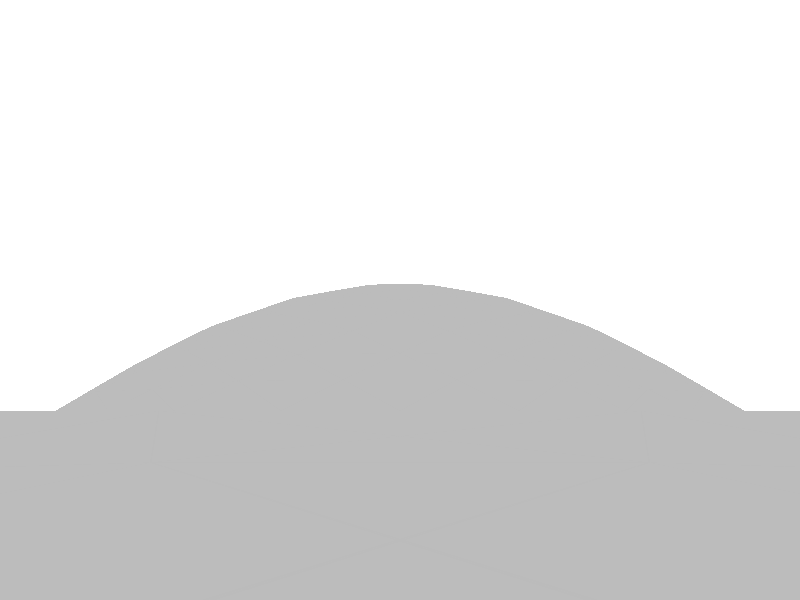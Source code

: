 #include "colors.inc"
background { rgb <1, 1, 1> }
camera {location <-0, 1.8, -0.5> sky <0,0,1>up <0,1,0> right <-1.33,0,0> angle 90look_at <0, 0, 0> }
mesh2 {
vertex_vectors { 4608, 
<-0.816415, -0.816415, -0.5>, 
<-0.908553, -0.626915, -0.5>, 
<-0.744539, -0.744539, -0.5>, 
<-0.998729, -0.436111, -0.5>, 
<-0.908553, -0.626915, -0.5>, 
<-0.83554, -0.554106, -0.5>, 
<-0.671917, -0.671917, -0.5>, 
<-0.744539, -0.744539, -0.5>, 
<-0.83554, -0.554106, -0.5>, 
<-0.908553, -0.626915, -0.5>, 
<-0.744539, -0.744539, -0.5>, 
<-0.83554, -0.554106, -0.5>, 
<-1.07464, 1.0848e-17, -0.5>, 
<-1.03819, -0.218324, -0.5>, 
<-0.929687, -0.120482, -0.5>, 
<-0.998729, -0.436111, -0.5>, 
<-1.03819, -0.218324, -0.5>, 
<-0.891671, -0.33863, -0.5>, 
<-0.784179, -0.240965, -0.5>, 
<-0.929687, -0.120482, -0.5>, 
<-0.891671, -0.33863, -0.5>, 
<-1.03819, -0.218324, -0.5>, 
<-0.929687, -0.120482, -0.5>, 
<-0.891671, -0.33863, -0.5>, 
<-0.48193, -0.48193, -0.5>, 
<-0.576923, -0.576923, -0.5>, 
<-0.633054, -0.361447, -0.5>, 
<-0.671917, -0.671917, -0.5>, 
<-0.576923, -0.576923, -0.5>, 
<-0.728048, -0.456441, -0.5>, 
<-0.784179, -0.240965, -0.5>, 
<-0.633054, -0.361447, -0.5>, 
<-0.728048, -0.456441, -0.5>, 
<-0.576923, -0.576923, -0.5>, 
<-0.633054, -0.361447, -0.5>, 
<-0.728048, -0.456441, -0.5>, 
<-0.998729, -0.436111, -0.5>, 
<-0.83554, -0.554106, -0.5>, 
<-0.891671, -0.33863, -0.5>, 
<-0.671917, -0.671917, -0.5>, 
<-0.83554, -0.554106, -0.5>, 
<-0.728048, -0.456441, -0.5>, 
<-0.784179, -0.240965, -0.5>, 
<-0.728048, -0.456441, -0.5>, 
<-0.891671, -0.33863, -0.5>, 
<-0.83554, -0.554106, -0.5>, 
<-0.728048, -0.456441, -0.5>, 
<-0.891671, -0.33863, -0.5>, 
<-0.816415, 0.816415, -0.5>, 
<-0.908553, 0.626915, -0.5>, 
<-0.744539, 0.744539, -0.5>, 
<-0.998729, 0.436111, -0.5>, 
<-0.908553, 0.626915, -0.5>, 
<-0.83554, 0.554106, -0.5>, 
<-0.671917, 0.671917, -0.5>, 
<-0.744539, 0.744539, -0.5>, 
<-0.83554, 0.554106, -0.5>, 
<-0.908553, 0.626915, -0.5>, 
<-0.744539, 0.744539, -0.5>, 
<-0.83554, 0.554106, -0.5>, 
<-1.07464, 1.0848e-17, -0.5>, 
<-1.03819, 0.218324, -0.5>, 
<-0.929687, 0.120482, -0.5>, 
<-0.998729, 0.436111, -0.5>, 
<-1.03819, 0.218324, -0.5>, 
<-0.891671, 0.33863, -0.5>, 
<-0.784179, 0.240965, -0.5>, 
<-0.929687, 0.120482, -0.5>, 
<-0.891671, 0.33863, -0.5>, 
<-1.03819, 0.218324, -0.5>, 
<-0.929687, 0.120482, -0.5>, 
<-0.891671, 0.33863, -0.5>, 
<-0.48193, 0.48193, -0.5>, 
<-0.576923, 0.576923, -0.5>, 
<-0.633054, 0.361447, -0.5>, 
<-0.671917, 0.671917, -0.5>, 
<-0.576923, 0.576923, -0.5>, 
<-0.728048, 0.456441, -0.5>, 
<-0.784179, 0.240965, -0.5>, 
<-0.633054, 0.361447, -0.5>, 
<-0.728048, 0.456441, -0.5>, 
<-0.576923, 0.576923, -0.5>, 
<-0.633054, 0.361447, -0.5>, 
<-0.728048, 0.456441, -0.5>, 
<-0.998729, 0.436111, -0.5>, 
<-0.83554, 0.554106, -0.5>, 
<-0.891671, 0.33863, -0.5>, 
<-0.671917, 0.671917, -0.5>, 
<-0.83554, 0.554106, -0.5>, 
<-0.728048, 0.456441, -0.5>, 
<-0.784179, 0.240965, -0.5>, 
<-0.728048, 0.456441, -0.5>, 
<-0.891671, 0.33863, -0.5>, 
<-0.83554, 0.554106, -0.5>, 
<-0.728048, 0.456441, -0.5>, 
<-0.891671, 0.33863, -0.5>, 
<1.53211e-18, 0, -0.5>, 
<-0.120482, -0.120482, -0.5>, 
<-0.120482, 0.120482, -0.5>, 
<-0.240965, -0.240965, -0.5>, 
<-0.120482, -0.120482, -0.5>, 
<-0.240965, 0, -0.5>, 
<-0.240965, 0.240965, -0.5>, 
<-0.120482, 0.120482, -0.5>, 
<-0.240965, 0, -0.5>, 
<-0.120482, -0.120482, -0.5>, 
<-0.120482, 0.120482, -0.5>, 
<-0.240965, 0, -0.5>, 
<-0.48193, -0.48193, -0.5>, 
<-0.361447, -0.361447, -0.5>, 
<-0.48193, -0.240965, -0.5>, 
<-0.240965, -0.240965, -0.5>, 
<-0.361447, -0.361447, -0.5>, 
<-0.361447, -0.120482, -0.5>, 
<-0.48193, 1.63758e-18, -0.5>, 
<-0.48193, -0.240965, -0.5>, 
<-0.361447, -0.120482, -0.5>, 
<-0.361447, -0.361447, -0.5>, 
<-0.48193, -0.240965, -0.5>, 
<-0.361447, -0.120482, -0.5>, 
<-0.48193, 0.48193, -0.5>, 
<-0.361447, 0.361447, -0.5>, 
<-0.48193, 0.240965, -0.5>, 
<-0.240965, 0.240965, -0.5>, 
<-0.361447, 0.361447, -0.5>, 
<-0.361447, 0.120482, -0.5>, 
<-0.48193, 1.63758e-18, -0.5>, 
<-0.48193, 0.240965, -0.5>, 
<-0.361447, 0.120482, -0.5>, 
<-0.361447, 0.361447, -0.5>, 
<-0.48193, 0.240965, -0.5>, 
<-0.361447, 0.120482, -0.5>, 
<-0.240965, -0.240965, -0.5>, 
<-0.240965, 0, -0.5>, 
<-0.361447, -0.120482, -0.5>, 
<-0.240965, 0.240965, -0.5>, 
<-0.240965, 0, -0.5>, 
<-0.361447, 0.120482, -0.5>, 
<-0.48193, 1.63758e-18, -0.5>, 
<-0.361447, 0.120482, -0.5>, 
<-0.361447, -0.120482, -0.5>, 
<-0.240965, 0, -0.5>, 
<-0.361447, 0.120482, -0.5>, 
<-0.361447, -0.120482, -0.5>, 
<-1.07464, 1.0848e-17, -0.5>, 
<-0.929687, -0.120482, -0.5>, 
<-0.929687, 0.120482, -0.5>, 
<-0.784179, -0.240965, -0.5>, 
<-0.929687, -0.120482, -0.5>, 
<-0.784179, 0, -0.5>, 
<-0.784179, 0.240965, -0.5>, 
<-0.929687, 0.120482, -0.5>, 
<-0.784179, 0, -0.5>, 
<-0.929687, -0.120482, -0.5>, 
<-0.929687, 0.120482, -0.5>, 
<-0.784179, 0, -0.5>, 
<-0.48193, -0.48193, -0.5>, 
<-0.633054, -0.361447, -0.5>, 
<-0.48193, -0.240965, -0.5>, 
<-0.784179, -0.240965, -0.5>, 
<-0.633054, -0.361447, -0.5>, 
<-0.633054, -0.120482, -0.5>, 
<-0.48193, 1.63758e-18, -0.5>, 
<-0.48193, -0.240965, -0.5>, 
<-0.633054, -0.120482, -0.5>, 
<-0.633054, -0.361447, -0.5>, 
<-0.48193, -0.240965, -0.5>, 
<-0.633054, -0.120482, -0.5>, 
<-0.48193, 0.48193, -0.5>, 
<-0.48193, 0.240965, -0.5>, 
<-0.633054, 0.361447, -0.5>, 
<-0.48193, 1.63758e-18, -0.5>, 
<-0.48193, 0.240965, -0.5>, 
<-0.633054, 0.120482, -0.5>, 
<-0.784179, 0.240965, -0.5>, 
<-0.633054, 0.361447, -0.5>, 
<-0.633054, 0.120482, -0.5>, 
<-0.48193, 0.240965, -0.5>, 
<-0.633054, 0.361447, -0.5>, 
<-0.633054, 0.120482, -0.5>, 
<-0.784179, -0.240965, -0.5>, 
<-0.784179, 0, -0.5>, 
<-0.633054, -0.120482, -0.5>, 
<-0.48193, 1.63758e-18, -0.5>, 
<-0.633054, 0.120482, -0.5>, 
<-0.633054, -0.120482, -0.5>, 
<-0.784179, 0.240965, -0.5>, 
<-0.784179, 0, -0.5>, 
<-0.633054, 0.120482, -0.5>, 
<-0.784179, 0, -0.5>, 
<-0.633054, 0.120482, -0.5>, 
<-0.633054, -0.120482, -0.5>, 
<-0.816415, 0.816415, -0.5>, 
<-0.744539, 0.744539, -0.5>, 
<-0.626915, 0.908553, -0.5>, 
<-0.671917, 0.671917, -0.5>, 
<-0.744539, 0.744539, -0.5>, 
<-0.554106, 0.83554, -0.5>, 
<-0.436111, 0.998729, -0.5>, 
<-0.626915, 0.908553, -0.5>, 
<-0.554106, 0.83554, -0.5>, 
<-0.744539, 0.744539, -0.5>, 
<-0.626915, 0.908553, -0.5>, 
<-0.554106, 0.83554, -0.5>, 
<-0.48193, 0.48193, -0.5>, 
<-0.576923, 0.576923, -0.5>, 
<-0.361447, 0.633054, -0.5>, 
<-0.671917, 0.671917, -0.5>, 
<-0.576923, 0.576923, -0.5>, 
<-0.456441, 0.728048, -0.5>, 
<-0.240965, 0.784179, -0.5>, 
<-0.361447, 0.633054, -0.5>, 
<-0.456441, 0.728048, -0.5>, 
<-0.576923, 0.576923, -0.5>, 
<-0.361447, 0.633054, -0.5>, 
<-0.456441, 0.728048, -0.5>, 
<-1.50653e-17, 1.07464, -0.5>, 
<-0.218324, 1.03819, -0.5>, 
<-0.120482, 0.929687, -0.5>, 
<-0.436111, 0.998729, -0.5>, 
<-0.218324, 1.03819, -0.5>, 
<-0.33863, 0.891671, -0.5>, 
<-0.240965, 0.784179, -0.5>, 
<-0.120482, 0.929687, -0.5>, 
<-0.33863, 0.891671, -0.5>, 
<-0.218324, 1.03819, -0.5>, 
<-0.120482, 0.929687, -0.5>, 
<-0.33863, 0.891671, -0.5>, 
<-0.671917, 0.671917, -0.5>, 
<-0.554106, 0.83554, -0.5>, 
<-0.456441, 0.728048, -0.5>, 
<-0.436111, 0.998729, -0.5>, 
<-0.554106, 0.83554, -0.5>, 
<-0.33863, 0.891671, -0.5>, 
<-0.240965, 0.784179, -0.5>, 
<-0.33863, 0.891671, -0.5>, 
<-0.456441, 0.728048, -0.5>, 
<-0.554106, 0.83554, -0.5>, 
<-0.33863, 0.891671, -0.5>, 
<-0.456441, 0.728048, -0.5>, 
<0.816415, 0.816415, -0.5>, 
<0.626915, 0.908553, -0.5>, 
<0.744539, 0.744539, -0.5>, 
<0.436111, 0.998729, -0.5>, 
<0.626915, 0.908553, -0.5>, 
<0.554106, 0.83554, -0.5>, 
<0.671917, 0.671917, -0.5>, 
<0.744539, 0.744539, -0.5>, 
<0.554106, 0.83554, -0.5>, 
<0.626915, 0.908553, -0.5>, 
<0.744539, 0.744539, -0.5>, 
<0.554106, 0.83554, -0.5>, 
<-1.50653e-17, 1.07464, -0.5>, 
<0.218324, 1.03819, -0.5>, 
<0.120482, 0.929687, -0.5>, 
<0.436111, 0.998729, -0.5>, 
<0.218324, 1.03819, -0.5>, 
<0.33863, 0.891671, -0.5>, 
<0.240965, 0.784179, -0.5>, 
<0.120482, 0.929687, -0.5>, 
<0.33863, 0.891671, -0.5>, 
<0.218324, 1.03819, -0.5>, 
<0.120482, 0.929687, -0.5>, 
<0.33863, 0.891671, -0.5>, 
<0.48193, 0.48193, -0.5>, 
<0.576923, 0.576923, -0.5>, 
<0.361447, 0.633054, -0.5>, 
<0.671917, 0.671917, -0.5>, 
<0.576923, 0.576923, -0.5>, 
<0.456441, 0.728048, -0.5>, 
<0.240965, 0.784179, -0.5>, 
<0.361447, 0.633054, -0.5>, 
<0.456441, 0.728048, -0.5>, 
<0.576923, 0.576923, -0.5>, 
<0.361447, 0.633054, -0.5>, 
<0.456441, 0.728048, -0.5>, 
<0.436111, 0.998729, -0.5>, 
<0.554106, 0.83554, -0.5>, 
<0.33863, 0.891671, -0.5>, 
<0.671917, 0.671917, -0.5>, 
<0.554106, 0.83554, -0.5>, 
<0.456441, 0.728048, -0.5>, 
<0.240965, 0.784179, -0.5>, 
<0.456441, 0.728048, -0.5>, 
<0.33863, 0.891671, -0.5>, 
<0.554106, 0.83554, -0.5>, 
<0.456441, 0.728048, -0.5>, 
<0.33863, 0.891671, -0.5>, 
<1.53211e-18, 0, -0.5>, 
<-0.120482, 0.120482, -0.5>, 
<0.120482, 0.120482, -0.5>, 
<-0.240965, 0.240965, -0.5>, 
<-0.120482, 0.120482, -0.5>, 
<0, 0.240965, -0.5>, 
<0.240965, 0.240965, -0.5>, 
<0.120482, 0.120482, -0.5>, 
<0, 0.240965, -0.5>, 
<-0.120482, 0.120482, -0.5>, 
<0.120482, 0.120482, -0.5>, 
<0, 0.240965, -0.5>, 
<-0.48193, 0.48193, -0.5>, 
<-0.361447, 0.361447, -0.5>, 
<-0.240965, 0.48193, -0.5>, 
<-0.240965, 0.240965, -0.5>, 
<-0.361447, 0.361447, -0.5>, 
<-0.120482, 0.361447, -0.5>, 
<0, 0.48193, -0.5>, 
<-0.240965, 0.48193, -0.5>, 
<-0.120482, 0.361447, -0.5>, 
<-0.361447, 0.361447, -0.5>, 
<-0.240965, 0.48193, -0.5>, 
<-0.120482, 0.361447, -0.5>, 
<0.48193, 0.48193, -0.5>, 
<0.361447, 0.361447, -0.5>, 
<0.240965, 0.48193, -0.5>, 
<0.240965, 0.240965, -0.5>, 
<0.361447, 0.361447, -0.5>, 
<0.120482, 0.361447, -0.5>, 
<0, 0.48193, -0.5>, 
<0.240965, 0.48193, -0.5>, 
<0.120482, 0.361447, -0.5>, 
<0.361447, 0.361447, -0.5>, 
<0.240965, 0.48193, -0.5>, 
<0.120482, 0.361447, -0.5>, 
<-0.240965, 0.240965, -0.5>, 
<0, 0.240965, -0.5>, 
<-0.120482, 0.361447, -0.5>, 
<0.240965, 0.240965, -0.5>, 
<0, 0.240965, -0.5>, 
<0.120482, 0.361447, -0.5>, 
<0, 0.48193, -0.5>, 
<0.120482, 0.361447, -0.5>, 
<-0.120482, 0.361447, -0.5>, 
<0, 0.240965, -0.5>, 
<0.120482, 0.361447, -0.5>, 
<-0.120482, 0.361447, -0.5>, 
<-0.48193, 0.48193, -0.5>, 
<-0.361447, 0.633054, -0.5>, 
<-0.240965, 0.48193, -0.5>, 
<-0.240965, 0.784179, -0.5>, 
<-0.361447, 0.633054, -0.5>, 
<-0.120482, 0.633054, -0.5>, 
<0, 0.48193, -0.5>, 
<-0.240965, 0.48193, -0.5>, 
<-0.120482, 0.633054, -0.5>, 
<-0.361447, 0.633054, -0.5>, 
<-0.240965, 0.48193, -0.5>, 
<-0.120482, 0.633054, -0.5>, 
<-1.50653e-17, 1.07464, -0.5>, 
<-0.120482, 0.929687, -0.5>, 
<0.120482, 0.929687, -0.5>, 
<-0.240965, 0.784179, -0.5>, 
<-0.120482, 0.929687, -0.5>, 
<-1.63758e-18, 0.784179, -0.5>, 
<0.240965, 0.784179, -0.5>, 
<0.120482, 0.929687, -0.5>, 
<-1.63758e-18, 0.784179, -0.5>, 
<-0.120482, 0.929687, -0.5>, 
<0.120482, 0.929687, -0.5>, 
<-1.63758e-18, 0.784179, -0.5>, 
<0.48193, 0.48193, -0.5>, 
<0.240965, 0.48193, -0.5>, 
<0.361447, 0.633054, -0.5>, 
<0, 0.48193, -0.5>, 
<0.240965, 0.48193, -0.5>, 
<0.120482, 0.633054, -0.5>, 
<0.240965, 0.784179, -0.5>, 
<0.361447, 0.633054, -0.5>, 
<0.120482, 0.633054, -0.5>, 
<0.240965, 0.48193, -0.5>, 
<0.361447, 0.633054, -0.5>, 
<0.120482, 0.633054, -0.5>, 
<-0.240965, 0.784179, -0.5>, 
<-0.120482, 0.633054, -0.5>, 
<-1.63758e-18, 0.784179, -0.5>, 
<0, 0.48193, -0.5>, 
<-0.120482, 0.633054, -0.5>, 
<0.120482, 0.633054, -0.5>, 
<0.240965, 0.784179, -0.5>, 
<0.120482, 0.633054, -0.5>, 
<-1.63758e-18, 0.784179, -0.5>, 
<-0.120482, 0.633054, -0.5>, 
<0.120482, 0.633054, -0.5>, 
<-1.63758e-18, 0.784179, -0.5>, 
<0.816415, -0.816415, -0.5>, 
<0.908553, -0.626915, -0.5>, 
<0.744539, -0.744539, -0.5>, 
<0.998729, -0.436111, -0.5>, 
<0.908553, -0.626915, -0.5>, 
<0.83554, -0.554106, -0.5>, 
<0.671917, -0.671917, -0.5>, 
<0.744539, -0.744539, -0.5>, 
<0.83554, -0.554106, -0.5>, 
<0.908553, -0.626915, -0.5>, 
<0.744539, -0.744539, -0.5>, 
<0.83554, -0.554106, -0.5>, 
<1.07464, -3.62806e-18, -0.5>, 
<1.03819, -0.218324, -0.5>, 
<0.929687, -0.120482, -0.5>, 
<0.998729, -0.436111, -0.5>, 
<1.03819, -0.218324, -0.5>, 
<0.891671, -0.33863, -0.5>, 
<0.784179, -0.240965, -0.5>, 
<0.929687, -0.120482, -0.5>, 
<0.891671, -0.33863, -0.5>, 
<1.03819, -0.218324, -0.5>, 
<0.929687, -0.120482, -0.5>, 
<0.891671, -0.33863, -0.5>, 
<0.48193, -0.48193, -0.5>, 
<0.576923, -0.576923, -0.5>, 
<0.633054, -0.361447, -0.5>, 
<0.671917, -0.671917, -0.5>, 
<0.576923, -0.576923, -0.5>, 
<0.728048, -0.456441, -0.5>, 
<0.784179, -0.240965, -0.5>, 
<0.633054, -0.361447, -0.5>, 
<0.728048, -0.456441, -0.5>, 
<0.576923, -0.576923, -0.5>, 
<0.633054, -0.361447, -0.5>, 
<0.728048, -0.456441, -0.5>, 
<0.998729, -0.436111, -0.5>, 
<0.83554, -0.554106, -0.5>, 
<0.891671, -0.33863, -0.5>, 
<0.671917, -0.671917, -0.5>, 
<0.83554, -0.554106, -0.5>, 
<0.728048, -0.456441, -0.5>, 
<0.784179, -0.240965, -0.5>, 
<0.728048, -0.456441, -0.5>, 
<0.891671, -0.33863, -0.5>, 
<0.83554, -0.554106, -0.5>, 
<0.728048, -0.456441, -0.5>, 
<0.891671, -0.33863, -0.5>, 
<0.816415, 0.816415, -0.5>, 
<0.744539, 0.744539, -0.5>, 
<0.908553, 0.626915, -0.5>, 
<0.671917, 0.671917, -0.5>, 
<0.744539, 0.744539, -0.5>, 
<0.83554, 0.554106, -0.5>, 
<0.998729, 0.436111, -0.5>, 
<0.908553, 0.626915, -0.5>, 
<0.83554, 0.554106, -0.5>, 
<0.744539, 0.744539, -0.5>, 
<0.908553, 0.626915, -0.5>, 
<0.83554, 0.554106, -0.5>, 
<0.48193, 0.48193, -0.5>, 
<0.576923, 0.576923, -0.5>, 
<0.633054, 0.361447, -0.5>, 
<0.671917, 0.671917, -0.5>, 
<0.576923, 0.576923, -0.5>, 
<0.728048, 0.456441, -0.5>, 
<0.784179, 0.240965, -0.5>, 
<0.633054, 0.361447, -0.5>, 
<0.728048, 0.456441, -0.5>, 
<0.576923, 0.576923, -0.5>, 
<0.633054, 0.361447, -0.5>, 
<0.728048, 0.456441, -0.5>, 
<1.07464, -3.62806e-18, -0.5>, 
<1.03819, 0.218324, -0.5>, 
<0.929687, 0.120482, -0.5>, 
<0.998729, 0.436111, -0.5>, 
<1.03819, 0.218324, -0.5>, 
<0.891671, 0.33863, -0.5>, 
<0.784179, 0.240965, -0.5>, 
<0.929687, 0.120482, -0.5>, 
<0.891671, 0.33863, -0.5>, 
<1.03819, 0.218324, -0.5>, 
<0.929687, 0.120482, -0.5>, 
<0.891671, 0.33863, -0.5>, 
<0.671917, 0.671917, -0.5>, 
<0.83554, 0.554106, -0.5>, 
<0.728048, 0.456441, -0.5>, 
<0.998729, 0.436111, -0.5>, 
<0.83554, 0.554106, -0.5>, 
<0.891671, 0.33863, -0.5>, 
<0.784179, 0.240965, -0.5>, 
<0.891671, 0.33863, -0.5>, 
<0.728048, 0.456441, -0.5>, 
<0.83554, 0.554106, -0.5>, 
<0.891671, 0.33863, -0.5>, 
<0.728048, 0.456441, -0.5>, 
<1.53211e-18, 0, -0.5>, 
<0.120482, 0.120482, -0.5>, 
<0.120482, -0.120482, -0.5>, 
<0.240965, 0.240965, -0.5>, 
<0.120482, 0.120482, -0.5>, 
<0.240965, 0, -0.5>, 
<0.240965, -0.240965, -0.5>, 
<0.120482, -0.120482, -0.5>, 
<0.240965, 0, -0.5>, 
<0.120482, 0.120482, -0.5>, 
<0.120482, -0.120482, -0.5>, 
<0.240965, 0, -0.5>, 
<0.48193, 0.48193, -0.5>, 
<0.361447, 0.361447, -0.5>, 
<0.48193, 0.240965, -0.5>, 
<0.240965, 0.240965, -0.5>, 
<0.361447, 0.361447, -0.5>, 
<0.361447, 0.120482, -0.5>, 
<0.48193, -1.63758e-18, -0.5>, 
<0.48193, 0.240965, -0.5>, 
<0.361447, 0.120482, -0.5>, 
<0.361447, 0.361447, -0.5>, 
<0.48193, 0.240965, -0.5>, 
<0.361447, 0.120482, -0.5>, 
<0.48193, -0.48193, -0.5>, 
<0.361447, -0.361447, -0.5>, 
<0.48193, -0.240965, -0.5>, 
<0.240965, -0.240965, -0.5>, 
<0.361447, -0.361447, -0.5>, 
<0.361447, -0.120482, -0.5>, 
<0.48193, -1.63758e-18, -0.5>, 
<0.48193, -0.240965, -0.5>, 
<0.361447, -0.120482, -0.5>, 
<0.361447, -0.361447, -0.5>, 
<0.48193, -0.240965, -0.5>, 
<0.361447, -0.120482, -0.5>, 
<0.240965, 0.240965, -0.5>, 
<0.240965, 0, -0.5>, 
<0.361447, 0.120482, -0.5>, 
<0.240965, -0.240965, -0.5>, 
<0.240965, 0, -0.5>, 
<0.361447, -0.120482, -0.5>, 
<0.48193, -1.63758e-18, -0.5>, 
<0.361447, -0.120482, -0.5>, 
<0.361447, 0.120482, -0.5>, 
<0.240965, 0, -0.5>, 
<0.361447, -0.120482, -0.5>, 
<0.361447, 0.120482, -0.5>, 
<0.48193, 0.48193, -0.5>, 
<0.48193, 0.240965, -0.5>, 
<0.633054, 0.361447, -0.5>, 
<0.48193, -1.63758e-18, -0.5>, 
<0.48193, 0.240965, -0.5>, 
<0.633054, 0.120482, -0.5>, 
<0.784179, 0.240965, -0.5>, 
<0.633054, 0.361447, -0.5>, 
<0.633054, 0.120482, -0.5>, 
<0.48193, 0.240965, -0.5>, 
<0.633054, 0.361447, -0.5>, 
<0.633054, 0.120482, -0.5>, 
<1.07464, -3.62806e-18, -0.5>, 
<0.929687, -0.120482, -0.5>, 
<0.929687, 0.120482, -0.5>, 
<0.784179, -0.240965, -0.5>, 
<0.929687, -0.120482, -0.5>, 
<0.784179, -1.63758e-18, -0.5>, 
<0.784179, 0.240965, -0.5>, 
<0.929687, 0.120482, -0.5>, 
<0.784179, -1.63758e-18, -0.5>, 
<0.929687, -0.120482, -0.5>, 
<0.929687, 0.120482, -0.5>, 
<0.784179, -1.63758e-18, -0.5>, 
<0.48193, -0.48193, -0.5>, 
<0.633054, -0.361447, -0.5>, 
<0.48193, -0.240965, -0.5>, 
<0.784179, -0.240965, -0.5>, 
<0.633054, -0.361447, -0.5>, 
<0.633054, -0.120482, -0.5>, 
<0.48193, -1.63758e-18, -0.5>, 
<0.48193, -0.240965, -0.5>, 
<0.633054, -0.120482, -0.5>, 
<0.633054, -0.361447, -0.5>, 
<0.48193, -0.240965, -0.5>, 
<0.633054, -0.120482, -0.5>, 
<0.784179, -0.240965, -0.5>, 
<0.633054, -0.120482, -0.5>, 
<0.784179, -1.63758e-18, -0.5>, 
<0.48193, -1.63758e-18, -0.5>, 
<0.633054, 0.120482, -0.5>, 
<0.633054, -0.120482, -0.5>, 
<0.784179, 0.240965, -0.5>, 
<0.633054, 0.120482, -0.5>, 
<0.784179, -1.63758e-18, -0.5>, 
<0.633054, 0.120482, -0.5>, 
<0.633054, -0.120482, -0.5>, 
<0.784179, -1.63758e-18, -0.5>, 
<-0.816415, -0.816415, -0.5>, 
<-0.744539, -0.744539, -0.5>, 
<-0.626915, -0.908553, -0.5>, 
<-0.671917, -0.671917, -0.5>, 
<-0.744539, -0.744539, -0.5>, 
<-0.554106, -0.83554, -0.5>, 
<-0.436111, -0.998729, -0.5>, 
<-0.626915, -0.908553, -0.5>, 
<-0.554106, -0.83554, -0.5>, 
<-0.744539, -0.744539, -0.5>, 
<-0.626915, -0.908553, -0.5>, 
<-0.554106, -0.83554, -0.5>, 
<-0.48193, -0.48193, -0.5>, 
<-0.576923, -0.576923, -0.5>, 
<-0.361447, -0.633054, -0.5>, 
<-0.671917, -0.671917, -0.5>, 
<-0.576923, -0.576923, -0.5>, 
<-0.456441, -0.728048, -0.5>, 
<-0.240965, -0.784179, -0.5>, 
<-0.361447, -0.633054, -0.5>, 
<-0.456441, -0.728048, -0.5>, 
<-0.576923, -0.576923, -0.5>, 
<-0.361447, -0.633054, -0.5>, 
<-0.456441, -0.728048, -0.5>, 
<9.15508e-19, -1.07464, -0.5>, 
<-0.218324, -1.03819, -0.5>, 
<-0.120482, -0.929687, -0.5>, 
<-0.436111, -0.998729, -0.5>, 
<-0.218324, -1.03819, -0.5>, 
<-0.33863, -0.891671, -0.5>, 
<-0.240965, -0.784179, -0.5>, 
<-0.120482, -0.929687, -0.5>, 
<-0.33863, -0.891671, -0.5>, 
<-0.218324, -1.03819, -0.5>, 
<-0.120482, -0.929687, -0.5>, 
<-0.33863, -0.891671, -0.5>, 
<-0.671917, -0.671917, -0.5>, 
<-0.554106, -0.83554, -0.5>, 
<-0.456441, -0.728048, -0.5>, 
<-0.436111, -0.998729, -0.5>, 
<-0.554106, -0.83554, -0.5>, 
<-0.33863, -0.891671, -0.5>, 
<-0.240965, -0.784179, -0.5>, 
<-0.33863, -0.891671, -0.5>, 
<-0.456441, -0.728048, -0.5>, 
<-0.554106, -0.83554, -0.5>, 
<-0.33863, -0.891671, -0.5>, 
<-0.456441, -0.728048, -0.5>, 
<0.816415, -0.816415, -0.5>, 
<0.744539, -0.744539, -0.5>, 
<0.626915, -0.908553, -0.5>, 
<0.671917, -0.671917, -0.5>, 
<0.744539, -0.744539, -0.5>, 
<0.554106, -0.83554, -0.5>, 
<0.436111, -0.998729, -0.5>, 
<0.626915, -0.908553, -0.5>, 
<0.554106, -0.83554, -0.5>, 
<0.744539, -0.744539, -0.5>, 
<0.626915, -0.908553, -0.5>, 
<0.554106, -0.83554, -0.5>, 
<0.48193, -0.48193, -0.5>, 
<0.576923, -0.576923, -0.5>, 
<0.361447, -0.633054, -0.5>, 
<0.671917, -0.671917, -0.5>, 
<0.576923, -0.576923, -0.5>, 
<0.456441, -0.728048, -0.5>, 
<0.240965, -0.784179, -0.5>, 
<0.361447, -0.633054, -0.5>, 
<0.456441, -0.728048, -0.5>, 
<0.576923, -0.576923, -0.5>, 
<0.361447, -0.633054, -0.5>, 
<0.456441, -0.728048, -0.5>, 
<9.15508e-19, -1.07464, -0.5>, 
<0.218324, -1.03819, -0.5>, 
<0.120482, -0.929687, -0.5>, 
<0.436111, -0.998729, -0.5>, 
<0.218324, -1.03819, -0.5>, 
<0.33863, -0.891671, -0.5>, 
<0.240965, -0.784179, -0.5>, 
<0.120482, -0.929687, -0.5>, 
<0.33863, -0.891671, -0.5>, 
<0.218324, -1.03819, -0.5>, 
<0.120482, -0.929687, -0.5>, 
<0.33863, -0.891671, -0.5>, 
<0.671917, -0.671917, -0.5>, 
<0.554106, -0.83554, -0.5>, 
<0.456441, -0.728048, -0.5>, 
<0.436111, -0.998729, -0.5>, 
<0.554106, -0.83554, -0.5>, 
<0.33863, -0.891671, -0.5>, 
<0.240965, -0.784179, -0.5>, 
<0.33863, -0.891671, -0.5>, 
<0.456441, -0.728048, -0.5>, 
<0.554106, -0.83554, -0.5>, 
<0.33863, -0.891671, -0.5>, 
<0.456441, -0.728048, -0.5>, 
<1.53211e-18, 0, -0.5>, 
<-0.120482, -0.120482, -0.5>, 
<0.120482, -0.120482, -0.5>, 
<-0.240965, -0.240965, -0.5>, 
<-0.120482, -0.120482, -0.5>, 
<0, -0.240965, -0.5>, 
<0.240965, -0.240965, -0.5>, 
<0.120482, -0.120482, -0.5>, 
<0, -0.240965, -0.5>, 
<-0.120482, -0.120482, -0.5>, 
<0.120482, -0.120482, -0.5>, 
<0, -0.240965, -0.5>, 
<-0.48193, -0.48193, -0.5>, 
<-0.361447, -0.361447, -0.5>, 
<-0.240965, -0.48193, -0.5>, 
<-0.240965, -0.240965, -0.5>, 
<-0.361447, -0.361447, -0.5>, 
<-0.120482, -0.361447, -0.5>, 
<0, -0.48193, -0.5>, 
<-0.240965, -0.48193, -0.5>, 
<-0.120482, -0.361447, -0.5>, 
<-0.361447, -0.361447, -0.5>, 
<-0.240965, -0.48193, -0.5>, 
<-0.120482, -0.361447, -0.5>, 
<0.48193, -0.48193, -0.5>, 
<0.361447, -0.361447, -0.5>, 
<0.240965, -0.48193, -0.5>, 
<0.240965, -0.240965, -0.5>, 
<0.361447, -0.361447, -0.5>, 
<0.120482, -0.361447, -0.5>, 
<0, -0.48193, -0.5>, 
<0.240965, -0.48193, -0.5>, 
<0.120482, -0.361447, -0.5>, 
<0.361447, -0.361447, -0.5>, 
<0.240965, -0.48193, -0.5>, 
<0.120482, -0.361447, -0.5>, 
<-0.240965, -0.240965, -0.5>, 
<0, -0.240965, -0.5>, 
<-0.120482, -0.361447, -0.5>, 
<0.240965, -0.240965, -0.5>, 
<0, -0.240965, -0.5>, 
<0.120482, -0.361447, -0.5>, 
<0, -0.48193, -0.5>, 
<0.120482, -0.361447, -0.5>, 
<-0.120482, -0.361447, -0.5>, 
<0, -0.240965, -0.5>, 
<0.120482, -0.361447, -0.5>, 
<-0.120482, -0.361447, -0.5>, 
<-0.48193, -0.48193, -0.5>, 
<-0.361447, -0.633054, -0.5>, 
<-0.240965, -0.48193, -0.5>, 
<-0.240965, -0.784179, -0.5>, 
<-0.361447, -0.633054, -0.5>, 
<-0.120482, -0.633054, -0.5>, 
<0, -0.48193, -0.5>, 
<-0.240965, -0.48193, -0.5>, 
<-0.120482, -0.633054, -0.5>, 
<-0.361447, -0.633054, -0.5>, 
<-0.240965, -0.48193, -0.5>, 
<-0.120482, -0.633054, -0.5>, 
<0.48193, -0.48193, -0.5>, 
<0.240965, -0.48193, -0.5>, 
<0.361447, -0.633054, -0.5>, 
<0, -0.48193, -0.5>, 
<0.240965, -0.48193, -0.5>, 
<0.120482, -0.633054, -0.5>, 
<0.240965, -0.784179, -0.5>, 
<0.361447, -0.633054, -0.5>, 
<0.120482, -0.633054, -0.5>, 
<0.240965, -0.48193, -0.5>, 
<0.361447, -0.633054, -0.5>, 
<0.120482, -0.633054, -0.5>, 
<9.15508e-19, -1.07464, -0.5>, 
<-0.120482, -0.929687, -0.5>, 
<0.120482, -0.929687, -0.5>, 
<-0.240965, -0.784179, -0.5>, 
<-0.120482, -0.929687, -0.5>, 
<0, -0.784179, -0.5>, 
<0.240965, -0.784179, -0.5>, 
<0.120482, -0.929687, -0.5>, 
<0, -0.784179, -0.5>, 
<-0.120482, -0.929687, -0.5>, 
<0.120482, -0.929687, -0.5>, 
<0, -0.784179, -0.5>, 
<-0.240965, -0.784179, -0.5>, 
<-0.120482, -0.633054, -0.5>, 
<0, -0.784179, -0.5>, 
<0, -0.48193, -0.5>, 
<-0.120482, -0.633054, -0.5>, 
<0.120482, -0.633054, -0.5>, 
<0.240965, -0.784179, -0.5>, 
<0, -0.784179, -0.5>, 
<0.120482, -0.633054, -0.5>, 
<-0.120482, -0.633054, -0.5>, 
<0, -0.784179, -0.5>, 
<0.120482, -0.633054, -0.5>, 
<-0.816415, -0.816415, -0.5>, 
<-0.908553, -0.626915, -0.5>, 
<-0.816576, -0.730493, -0.455416>, 
<-0.998729, -0.436111, -0.5>, 
<-0.908553, -0.626915, -0.5>, 
<-0.908005, -0.540334, -0.454846>, 
<-0.816147, -0.643973, -0.41058>, 
<-0.816576, -0.730493, -0.455416>, 
<-0.908005, -0.540334, -0.454846>, 
<-0.908553, -0.626915, -0.5>, 
<-0.816576, -0.730493, -0.455416>, 
<-0.908005, -0.540334, -0.454846>, 
<-1.07464, 1.0848e-17, -0.5>, 
<-1.03819, -0.218324, -0.5>, 
<-1.00976, -0.110625, -0.441433>, 
<-0.998729, -0.436111, -0.5>, 
<-1.03819, -0.218324, -0.5>, 
<-0.971845, -0.328773, -0.441352>, 
<-0.943806, -0.221135, -0.383503>, 
<-1.00976, -0.110625, -0.441433>, 
<-0.971845, -0.328773, -0.441352>, 
<-1.03819, -0.218324, -0.5>, 
<-1.00976, -0.110625, -0.441433>, 
<-0.971845, -0.328773, -0.441352>, 
<-0.777388, -0.436023, -0.300099>, 
<-0.79727, -0.540249, -0.354749>, 
<-0.861381, -0.328795, -0.340893>, 
<-0.816147, -0.643973, -0.41058>, 
<-0.79727, -0.540249, -0.354749>, 
<-0.882139, -0.433338, -0.394652>, 
<-0.943806, -0.221135, -0.383503>, 
<-0.861381, -0.328795, -0.340893>, 
<-0.882139, -0.433338, -0.394652>, 
<-0.79727, -0.540249, -0.354749>, 
<-0.861381, -0.328795, -0.340893>, 
<-0.882139, -0.433338, -0.394652>, 
<-0.998729, -0.436111, -0.5>, 
<-0.908005, -0.540334, -0.454846>, 
<-0.971845, -0.328773, -0.441352>, 
<-0.816147, -0.643973, -0.41058>, 
<-0.908005, -0.540334, -0.454846>, 
<-0.882139, -0.433338, -0.394652>, 
<-0.943806, -0.221135, -0.383503>, 
<-0.882139, -0.433338, -0.394652>, 
<-0.971845, -0.328773, -0.441352>, 
<-0.908005, -0.540334, -0.454846>, 
<-0.882139, -0.433338, -0.394652>, 
<-0.971845, -0.328773, -0.441352>, 
<-0.816415, 0.816415, -0.5>, 
<-0.908553, 0.626915, -0.5>, 
<-0.816576, 0.730493, -0.455416>, 
<-0.998729, 0.436111, -0.5>, 
<-0.908553, 0.626915, -0.5>, 
<-0.908005, 0.540334, -0.454846>, 
<-0.816147, 0.643973, -0.41058>, 
<-0.816576, 0.730493, -0.455416>, 
<-0.908005, 0.540334, -0.454846>, 
<-0.908553, 0.626915, -0.5>, 
<-0.816576, 0.730493, -0.455416>, 
<-0.908005, 0.540334, -0.454846>, 
<-1.07464, 1.0848e-17, -0.5>, 
<-1.03819, 0.218324, -0.5>, 
<-1.00976, 0.110625, -0.441433>, 
<-0.998729, 0.436111, -0.5>, 
<-1.03819, 0.218324, -0.5>, 
<-0.971845, 0.328773, -0.441352>, 
<-0.943806, 0.221135, -0.383503>, 
<-1.00976, 0.110625, -0.441433>, 
<-0.971845, 0.328773, -0.441352>, 
<-1.03819, 0.218324, -0.5>, 
<-1.00976, 0.110625, -0.441433>, 
<-0.971845, 0.328773, -0.441352>, 
<-0.777388, 0.436023, -0.300099>, 
<-0.79727, 0.540249, -0.354749>, 
<-0.861381, 0.328795, -0.340893>, 
<-0.816147, 0.643973, -0.41058>, 
<-0.79727, 0.540249, -0.354749>, 
<-0.882139, 0.433338, -0.394652>, 
<-0.943806, 0.221135, -0.383503>, 
<-0.861381, 0.328795, -0.340893>, 
<-0.882139, 0.433338, -0.394652>, 
<-0.79727, 0.540249, -0.354749>, 
<-0.861381, 0.328795, -0.340893>, 
<-0.882139, 0.433338, -0.394652>, 
<-0.998729, 0.436111, -0.5>, 
<-0.908005, 0.540334, -0.454846>, 
<-0.971845, 0.328773, -0.441352>, 
<-0.816147, 0.643973, -0.41058>, 
<-0.908005, 0.540334, -0.454846>, 
<-0.882139, 0.433338, -0.394652>, 
<-0.943806, 0.221135, -0.383503>, 
<-0.882139, 0.433338, -0.394652>, 
<-0.971845, 0.328773, -0.441352>, 
<-0.908005, 0.540334, -0.454846>, 
<-0.882139, 0.433338, -0.394652>, 
<-0.971845, 0.328773, -0.441352>, 
<-0.563234, 2.23811e-18, -0.119421>, 
<-0.623097, -0.108823, -0.154239>, 
<-0.623097, 0.108823, -0.154239>, 
<-0.68193, -0.217484, -0.190744>, 
<-0.623097, -0.108823, -0.154239>, 
<-0.683528, -4.16674e-17, -0.188001>, 
<-0.68193, 0.217484, -0.190744>, 
<-0.623097, 0.108823, -0.154239>, 
<-0.683528, -4.16674e-17, -0.188001>, 
<-0.623097, -0.108823, -0.154239>, 
<-0.623097, 0.108823, -0.154239>, 
<-0.683528, -4.16674e-17, -0.188001>, 
<-0.777388, -0.436023, -0.300099>, 
<-0.730168, -0.326937, -0.244761>, 
<-0.797353, -0.218435, -0.276196>, 
<-0.68193, -0.217484, -0.190744>, 
<-0.730168, -0.326937, -0.244761>, 
<-0.748082, -0.108799, -0.223609>, 
<-0.813254, 2.02698e-17, -0.257859>, 
<-0.797353, -0.218435, -0.276196>, 
<-0.748082, -0.108799, -0.223609>, 
<-0.730168, -0.326937, -0.244761>, 
<-0.797353, -0.218435, -0.276196>, 
<-0.748082, -0.108799, -0.223609>, 
<-0.777388, 0.436023, -0.300099>, 
<-0.730168, 0.326937, -0.244761>, 
<-0.797353, 0.218435, -0.276196>, 
<-0.68193, 0.217484, -0.190744>, 
<-0.730168, 0.326937, -0.244761>, 
<-0.748082, 0.108799, -0.223609>, 
<-0.813254, 2.02698e-17, -0.257859>, 
<-0.797353, 0.218435, -0.276196>, 
<-0.748082, 0.108799, -0.223609>, 
<-0.730168, 0.326937, -0.244761>, 
<-0.797353, 0.218435, -0.276196>, 
<-0.748082, 0.108799, -0.223609>, 
<-0.68193, -0.217484, -0.190744>, 
<-0.683528, -4.16674e-17, -0.188001>, 
<-0.748082, -0.108799, -0.223609>, 
<-0.68193, 0.217484, -0.190744>, 
<-0.683528, -4.16674e-17, -0.188001>, 
<-0.748082, 0.108799, -0.223609>, 
<-0.813254, 2.02698e-17, -0.257859>, 
<-0.748082, 0.108799, -0.223609>, 
<-0.748082, -0.108799, -0.223609>, 
<-0.683528, -4.16674e-17, -0.188001>, 
<-0.748082, 0.108799, -0.223609>, 
<-0.748082, -0.108799, -0.223609>, 
<-1.07464, 1.0848e-17, -0.5>, 
<-1.00976, -0.110625, -0.441433>, 
<-1.00976, 0.110625, -0.441433>, 
<-0.943806, -0.221135, -0.383503>, 
<-1.00976, -0.110625, -0.441433>, 
<-0.946318, 1.37844e-17, -0.380847>, 
<-0.943806, 0.221135, -0.383503>, 
<-1.00976, 0.110625, -0.441433>, 
<-0.946318, 1.37844e-17, -0.380847>, 
<-1.00976, -0.110625, -0.441433>, 
<-1.00976, 0.110625, -0.441433>, 
<-0.946318, 1.37844e-17, -0.380847>, 
<-0.777388, -0.436023, -0.300099>, 
<-0.861381, -0.328795, -0.340893>, 
<-0.797353, -0.218435, -0.276196>, 
<-0.943806, -0.221135, -0.383503>, 
<-0.861381, -0.328795, -0.340893>, 
<-0.879486, -0.110663, -0.31952>, 
<-0.813254, 2.02698e-17, -0.257859>, 
<-0.797353, -0.218435, -0.276196>, 
<-0.879486, -0.110663, -0.31952>, 
<-0.861381, -0.328795, -0.340893>, 
<-0.797353, -0.218435, -0.276196>, 
<-0.879486, -0.110663, -0.31952>, 
<-0.777388, 0.436023, -0.300099>, 
<-0.797353, 0.218435, -0.276196>, 
<-0.861381, 0.328795, -0.340893>, 
<-0.813254, 2.02698e-17, -0.257859>, 
<-0.797353, 0.218435, -0.276196>, 
<-0.879486, 0.110663, -0.31952>, 
<-0.943806, 0.221135, -0.383503>, 
<-0.861381, 0.328795, -0.340893>, 
<-0.879486, 0.110663, -0.31952>, 
<-0.797353, 0.218435, -0.276196>, 
<-0.861381, 0.328795, -0.340893>, 
<-0.879486, 0.110663, -0.31952>, 
<-0.943806, -0.221135, -0.383503>, 
<-0.946318, 1.37844e-17, -0.380847>, 
<-0.879486, -0.110663, -0.31952>, 
<-0.813254, 2.02698e-17, -0.257859>, 
<-0.879486, 0.110663, -0.31952>, 
<-0.879486, -0.110663, -0.31952>, 
<-0.943806, 0.221135, -0.383503>, 
<-0.946318, 1.37844e-17, -0.380847>, 
<-0.879486, 0.110663, -0.31952>, 
<-0.946318, 1.37844e-17, -0.380847>, 
<-0.879486, 0.110663, -0.31952>, 
<-0.879486, -0.110663, -0.31952>, 
<-0.816415, 0.816415, -0.5>, 
<-0.816576, 0.730493, -0.455416>, 
<-0.766814, 0.766814, -0.441045>, 
<-0.816147, 0.643973, -0.41058>, 
<-0.816576, 0.730493, -0.455416>, 
<-0.767, 0.680747, -0.395339>, 
<-0.716577, 0.716577, -0.381941>, 
<-0.766814, 0.766814, -0.441045>, 
<-0.767, 0.680747, -0.395339>, 
<-0.816576, 0.730493, -0.455416>, 
<-0.766814, 0.766814, -0.441045>, 
<-0.767, 0.680747, -0.395339>, 
<-0.777388, 0.436023, -0.300099>, 
<-0.79727, 0.540249, -0.354749>, 
<-0.731159, 0.475204, -0.283194>, 
<-0.816147, 0.643973, -0.41058>, 
<-0.79727, 0.540249, -0.354749>, 
<-0.750575, 0.579258, -0.338413>, 
<-0.683858, 0.513822, -0.267879>, 
<-0.731159, 0.475204, -0.283194>, 
<-0.750575, 0.579258, -0.338413>, 
<-0.79727, 0.540249, -0.354749>, 
<-0.731159, 0.475204, -0.283194>, 
<-0.750575, 0.579258, -0.338413>, 
<-0.582333, 0.582333, -0.245402>, 
<-0.649766, 0.649766, -0.313042>, 
<-0.633437, 0.548353, -0.255948>, 
<-0.716577, 0.716577, -0.381941>, 
<-0.649766, 0.649766, -0.313042>, 
<-0.70063, 0.615539, -0.324174>, 
<-0.683858, 0.513822, -0.267879>, 
<-0.633437, 0.548353, -0.255948>, 
<-0.70063, 0.615539, -0.324174>, 
<-0.649766, 0.649766, -0.313042>, 
<-0.633437, 0.548353, -0.255948>, 
<-0.70063, 0.615539, -0.324174>, 
<-0.816147, 0.643973, -0.41058>, 
<-0.767, 0.680747, -0.395339>, 
<-0.750575, 0.579258, -0.338413>, 
<-0.716577, 0.716577, -0.381941>, 
<-0.767, 0.680747, -0.395339>, 
<-0.70063, 0.615539, -0.324174>, 
<-0.683858, 0.513822, -0.267879>, 
<-0.70063, 0.615539, -0.324174>, 
<-0.750575, 0.579258, -0.338413>, 
<-0.767, 0.680747, -0.395339>, 
<-0.70063, 0.615539, -0.324174>, 
<-0.750575, 0.579258, -0.338413>, 
<-0.210632, 0.210632, -0.0169887>, 
<-0.306911, 0.306911, -0.063267>, 
<-0.256582, 0.186535, -0.0229337>, 
<-0.402848, 0.402848, -0.110933>, 
<-0.306911, 0.306911, -0.063267>, 
<-0.35278, 0.282717, -0.0696329>, 
<-0.302328, 0.162276, -0.0297075>, 
<-0.256582, 0.186535, -0.0229337>, 
<-0.35278, 0.282717, -0.0696329>, 
<-0.306911, 0.306911, -0.063267>, 
<-0.256582, 0.186535, -0.0229337>, 
<-0.35278, 0.282717, -0.0696329>, 
<-0.582333, 0.582333, -0.245402>, 
<-0.4929, 0.4929, -0.177326>, 
<-0.538876, 0.467739, -0.186229>, 
<-0.402848, 0.402848, -0.110933>, 
<-0.4929, 0.4929, -0.177326>, 
<-0.449009, 0.377885, -0.119187>, 
<-0.494769, 0.352602, -0.128612>, 
<-0.538876, 0.467739, -0.186229>, 
<-0.449009, 0.377885, -0.119187>, 
<-0.4929, 0.4929, -0.177326>, 
<-0.538876, 0.467739, -0.186229>, 
<-0.449009, 0.377885, -0.119187>, 
<-0.391691, 0.112128, -0.0505677>, 
<-0.347156, 0.137271, -0.0396778>, 
<-0.443505, 0.232503, -0.0888475>, 
<-0.302328, 0.162276, -0.0297075>, 
<-0.347156, 0.137271, -0.0396778>, 
<-0.398805, 0.257599, -0.0783884>, 
<-0.494769, 0.352602, -0.128612>, 
<-0.443505, 0.232503, -0.0888475>, 
<-0.398805, 0.257599, -0.0783884>, 
<-0.347156, 0.137271, -0.0396778>, 
<-0.443505, 0.232503, -0.0888475>, 
<-0.398805, 0.257599, -0.0783884>, 
<-0.402848, 0.402848, -0.110933>, 
<-0.35278, 0.282717, -0.0696329>, 
<-0.449009, 0.377885, -0.119187>, 
<-0.302328, 0.162276, -0.0297075>, 
<-0.35278, 0.282717, -0.0696329>, 
<-0.398805, 0.257599, -0.0783884>, 
<-0.494769, 0.352602, -0.128612>, 
<-0.398805, 0.257599, -0.0783884>, 
<-0.449009, 0.377885, -0.119187>, 
<-0.35278, 0.282717, -0.0696329>, 
<-0.398805, 0.257599, -0.0783884>, 
<-0.449009, 0.377885, -0.119187>, 
<-0.563234, 2.23811e-18, -0.119421>, 
<-0.623097, 0.108823, -0.154239>, 
<-0.521513, 0.0283319, -0.0993531>, 
<-0.68193, 0.217484, -0.190744>, 
<-0.623097, 0.108823, -0.154239>, 
<-0.581049, 0.137164, -0.134749>, 
<-0.479284, 0.0566266, -0.0803324>, 
<-0.521513, 0.0283319, -0.0993531>, 
<-0.581049, 0.137164, -0.134749>, 
<-0.623097, 0.108823, -0.154239>, 
<-0.521513, 0.0283319, -0.0993531>, 
<-0.581049, 0.137164, -0.134749>, 
<-0.777388, 0.436023, -0.300099>, 
<-0.730168, 0.326937, -0.244761>, 
<-0.687653, 0.358579, -0.227158>, 
<-0.68193, 0.217484, -0.190744>, 
<-0.730168, 0.326937, -0.244761>, 
<-0.639629, 0.249139, -0.172908>, 
<-0.59655, 0.280524, -0.156411>, 
<-0.687653, 0.358579, -0.227158>, 
<-0.639629, 0.249139, -0.172908>, 
<-0.730168, 0.326937, -0.244761>, 
<-0.687653, 0.358579, -0.227158>, 
<-0.639629, 0.249139, -0.172908>, 
<-0.391691, 0.112128, -0.0505677>, 
<-0.435675, 0.0844232, -0.0649795>, 
<-0.494433, 0.196442, -0.102728>, 
<-0.479284, 0.0566266, -0.0803324>, 
<-0.435675, 0.0844232, -0.0649795>, 
<-0.538219, 0.168662, -0.117703>, 
<-0.59655, 0.280524, -0.156411>, 
<-0.494433, 0.196442, -0.102728>, 
<-0.538219, 0.168662, -0.117703>, 
<-0.435675, 0.0844232, -0.0649795>, 
<-0.494433, 0.196442, -0.102728>, 
<-0.538219, 0.168662, -0.117703>, 
<-0.68193, 0.217484, -0.190744>, 
<-0.581049, 0.137164, -0.134749>, 
<-0.639629, 0.249139, -0.172908>, 
<-0.479284, 0.0566266, -0.0803324>, 
<-0.581049, 0.137164, -0.134749>, 
<-0.538219, 0.168662, -0.117703>, 
<-0.59655, 0.280524, -0.156411>, 
<-0.538219, 0.168662, -0.117703>, 
<-0.639629, 0.249139, -0.172908>, 
<-0.581049, 0.137164, -0.134749>, 
<-0.538219, 0.168662, -0.117703>, 
<-0.639629, 0.249139, -0.172908>, 
<-0.777388, 0.436023, -0.300099>, 
<-0.731159, 0.475204, -0.283194>, 
<-0.687653, 0.358579, -0.227158>, 
<-0.683858, 0.513822, -0.267879>, 
<-0.731159, 0.475204, -0.283194>, 
<-0.640585, 0.397383, -0.211406>, 
<-0.59655, 0.280524, -0.156411>, 
<-0.687653, 0.358579, -0.227158>, 
<-0.640585, 0.397383, -0.211406>, 
<-0.731159, 0.475204, -0.283194>, 
<-0.687653, 0.358579, -0.227158>, 
<-0.640585, 0.397383, -0.211406>, 
<-0.582333, 0.582333, -0.245402>, 
<-0.633437, 0.548353, -0.255948>, 
<-0.538876, 0.467739, -0.186229>, 
<-0.683858, 0.513822, -0.267879>, 
<-0.633437, 0.548353, -0.255948>, 
<-0.589727, 0.433487, -0.197373>, 
<-0.494769, 0.352602, -0.128612>, 
<-0.538876, 0.467739, -0.186229>, 
<-0.589727, 0.433487, -0.197373>, 
<-0.633437, 0.548353, -0.255948>, 
<-0.538876, 0.467739, -0.186229>, 
<-0.589727, 0.433487, -0.197373>, 
<-0.391691, 0.112128, -0.0505677>, 
<-0.494433, 0.196442, -0.102728>, 
<-0.443505, 0.232503, -0.0888475>, 
<-0.59655, 0.280524, -0.156411>, 
<-0.494433, 0.196442, -0.102728>, 
<-0.545943, 0.316712, -0.141854>, 
<-0.494769, 0.352602, -0.128612>, 
<-0.443505, 0.232503, -0.0888475>, 
<-0.545943, 0.316712, -0.141854>, 
<-0.494433, 0.196442, -0.102728>, 
<-0.443505, 0.232503, -0.0888475>, 
<-0.545943, 0.316712, -0.141854>, 
<-0.683858, 0.513822, -0.267879>, 
<-0.640585, 0.397383, -0.211406>, 
<-0.589727, 0.433487, -0.197373>, 
<-0.59655, 0.280524, -0.156411>, 
<-0.640585, 0.397383, -0.211406>, 
<-0.545943, 0.316712, -0.141854>, 
<-0.494769, 0.352602, -0.128612>, 
<-0.545943, 0.316712, -0.141854>, 
<-0.589727, 0.433487, -0.197373>, 
<-0.640585, 0.397383, -0.211406>, 
<-0.545943, 0.316712, -0.141854>, 
<-0.589727, 0.433487, -0.197373>, 
<-0.210632, -0.210632, -0.0169887>, 
<-0.211727, -0.158201, -0.00986896>, 
<-0.256582, -0.186535, -0.0229337>, 
<-0.212684, -0.105665, -0.00346231>, 
<-0.211727, -0.158201, -0.00986896>, 
<-0.257589, -0.134016, -0.0162374>, 
<-0.302328, -0.162276, -0.0297075>, 
<-0.256582, -0.186535, -0.0229337>, 
<-0.257589, -0.134016, -0.0162374>, 
<-0.211727, -0.158201, -0.00986896>, 
<-0.256582, -0.186535, -0.0229337>, 
<-0.257589, -0.134016, -0.0162374>, 
<-0.213237, -1.68018e-18, 0.00106543>, 
<-0.21302, -0.0528459, -0.000896384>, 
<-0.258417, -0.0280528, -0.00949318>, 
<-0.212684, -0.105665, -0.00346231>, 
<-0.21302, -0.0528459, -0.000896384>, 
<-0.258142, -0.080898, -0.0117489>, 
<-0.303467, -0.0560932, -0.0206171>, 
<-0.258417, -0.0280528, -0.00949318>, 
<-0.258142, -0.080898, -0.0117489>, 
<-0.21302, -0.0528459, -0.000896384>, 
<-0.258417, -0.0280528, -0.00949318>, 
<-0.258142, -0.080898, -0.0117489>, 
<-0.391691, -0.112128, -0.0505677>, 
<-0.347156, -0.137271, -0.0396778>, 
<-0.347692, -0.0841399, -0.0352316>, 
<-0.302328, -0.162276, -0.0297075>, 
<-0.347156, -0.137271, -0.0396778>, 
<-0.303001, -0.109228, -0.0247699>, 
<-0.303467, -0.0560932, -0.0206171>, 
<-0.347692, -0.0841399, -0.0352316>, 
<-0.303001, -0.109228, -0.0247699>, 
<-0.347156, -0.137271, -0.0396778>, 
<-0.347692, -0.0841399, -0.0352316>, 
<-0.303001, -0.109228, -0.0247699>, 
<-0.212684, -0.105665, -0.00346231>, 
<-0.257589, -0.134016, -0.0162374>, 
<-0.258142, -0.080898, -0.0117489>, 
<-0.302328, -0.162276, -0.0297075>, 
<-0.257589, -0.134016, -0.0162374>, 
<-0.303001, -0.109228, -0.0247699>, 
<-0.303467, -0.0560932, -0.0206171>, 
<-0.303001, -0.109228, -0.0247699>, 
<-0.258142, -0.080898, -0.0117489>, 
<-0.257589, -0.134016, -0.0162374>, 
<-0.303001, -0.109228, -0.0247699>, 
<-0.258142, -0.080898, -0.0117489>, 
<-0.210632, 0.210632, -0.0169887>, 
<-0.256582, 0.186535, -0.0229337>, 
<-0.211727, 0.158201, -0.00986896>, 
<-0.302328, 0.162276, -0.0297075>, 
<-0.256582, 0.186535, -0.0229337>, 
<-0.257589, 0.134016, -0.0162374>, 
<-0.212684, 0.105665, -0.00346231>, 
<-0.211727, 0.158201, -0.00986896>, 
<-0.257589, 0.134016, -0.0162374>, 
<-0.256582, 0.186535, -0.0229337>, 
<-0.211727, 0.158201, -0.00986896>, 
<-0.257589, 0.134016, -0.0162374>, 
<-0.391691, 0.112128, -0.0505677>, 
<-0.347156, 0.137271, -0.0396778>, 
<-0.347692, 0.0841399, -0.0352316>, 
<-0.302328, 0.162276, -0.0297075>, 
<-0.347156, 0.137271, -0.0396778>, 
<-0.303001, 0.109228, -0.0247699>, 
<-0.303467, 0.0560932, -0.0206171>, 
<-0.347692, 0.0841399, -0.0352316>, 
<-0.303001, 0.109228, -0.0247699>, 
<-0.347156, 0.137271, -0.0396778>, 
<-0.347692, 0.0841399, -0.0352316>, 
<-0.303001, 0.109228, -0.0247699>, 
<-0.213237, -1.68018e-18, 0.00106543>, 
<-0.21302, 0.0528459, -0.000896384>, 
<-0.258417, 0.0280528, -0.00949318>, 
<-0.212684, 0.105665, -0.00346231>, 
<-0.21302, 0.0528459, -0.000896384>, 
<-0.258142, 0.080898, -0.0117489>, 
<-0.303467, 0.0560932, -0.0206171>, 
<-0.258417, 0.0280528, -0.00949318>, 
<-0.258142, 0.080898, -0.0117489>, 
<-0.21302, 0.0528459, -0.000896384>, 
<-0.258417, 0.0280528, -0.00949318>, 
<-0.258142, 0.080898, -0.0117489>, 
<-0.302328, 0.162276, -0.0297075>, 
<-0.257589, 0.134016, -0.0162374>, 
<-0.303001, 0.109228, -0.0247699>, 
<-0.212684, 0.105665, -0.00346231>, 
<-0.257589, 0.134016, -0.0162374>, 
<-0.258142, 0.080898, -0.0117489>, 
<-0.303467, 0.0560932, -0.0206171>, 
<-0.258142, 0.080898, -0.0117489>, 
<-0.303001, 0.109228, -0.0247699>, 
<-0.257589, 0.134016, -0.0162374>, 
<-0.258142, 0.080898, -0.0117489>, 
<-0.303001, 0.109228, -0.0247699>, 
<-0.563234, 2.23811e-18, -0.119421>, 
<-0.521513, 0.0283319, -0.0993531>, 
<-0.521513, -0.0283319, -0.0993531>, 
<-0.479284, 0.0566266, -0.0803324>, 
<-0.521513, 0.0283319, -0.0993531>, 
<-0.479441, -4.76764e-20, -0.0799698>, 
<-0.479284, -0.0566266, -0.0803324>, 
<-0.521513, -0.0283319, -0.0993531>, 
<-0.479441, -4.76764e-20, -0.0799698>, 
<-0.521513, 0.0283319, -0.0993531>, 
<-0.521513, -0.0283319, -0.0993531>, 
<-0.479441, -4.76764e-20, -0.0799698>, 
<-0.391691, 0.112128, -0.0505677>, 
<-0.435675, 0.0844232, -0.0649795>, 
<-0.392442, 0.0560882, -0.0480812>, 
<-0.479284, 0.0566266, -0.0803324>, 
<-0.435675, 0.0844232, -0.0649795>, 
<-0.436252, 0.0283246, -0.0629747>, 
<-0.392938, 1.51337e-17, -0.0463356>, 
<-0.392442, 0.0560882, -0.0480812>, 
<-0.436252, 0.0283246, -0.0629747>, 
<-0.435675, 0.0844232, -0.0649795>, 
<-0.392442, 0.0560882, -0.0480812>, 
<-0.436252, 0.0283246, -0.0629747>, 
<-0.391691, -0.112128, -0.0505677>, 
<-0.435675, -0.0844232, -0.0649795>, 
<-0.392442, -0.0560882, -0.0480812>, 
<-0.479284, -0.0566266, -0.0803324>, 
<-0.435675, -0.0844232, -0.0649795>, 
<-0.436252, -0.0283246, -0.0629747>, 
<-0.392938, 1.51337e-17, -0.0463356>, 
<-0.392442, -0.0560882, -0.0480812>, 
<-0.436252, -0.0283246, -0.0629747>, 
<-0.435675, -0.0844232, -0.0649795>, 
<-0.392442, -0.0560882, -0.0480812>, 
<-0.436252, -0.0283246, -0.0629747>, 
<-0.479284, 0.0566266, -0.0803324>, 
<-0.479441, -4.76764e-20, -0.0799698>, 
<-0.436252, 0.0283246, -0.0629747>, 
<-0.479284, -0.0566266, -0.0803324>, 
<-0.479441, -4.76764e-20, -0.0799698>, 
<-0.436252, -0.0283246, -0.0629747>, 
<-0.392938, 1.51337e-17, -0.0463356>, 
<-0.436252, -0.0283246, -0.0629747>, 
<-0.436252, 0.0283246, -0.0629747>, 
<-0.479441, -4.76764e-20, -0.0799698>, 
<-0.436252, -0.0283246, -0.0629747>, 
<-0.436252, 0.0283246, -0.0629747>, 
<-0.391691, 0.112128, -0.0505677>, 
<-0.392442, 0.0560882, -0.0480812>, 
<-0.347692, 0.0841399, -0.0352316>, 
<-0.392938, 1.51337e-17, -0.0463356>, 
<-0.392442, 0.0560882, -0.0480812>, 
<-0.348295, 0.0280534, -0.0331667>, 
<-0.303467, 0.0560932, -0.0206171>, 
<-0.347692, 0.0841399, -0.0352316>, 
<-0.348295, 0.0280534, -0.0331667>, 
<-0.392442, 0.0560882, -0.0480812>, 
<-0.347692, 0.0841399, -0.0352316>, 
<-0.348295, 0.0280534, -0.0331667>, 
<-0.213237, -1.68018e-18, 0.00106543>, 
<-0.258417, -0.0280528, -0.00949318>, 
<-0.258417, 0.0280528, -0.00949318>, 
<-0.303467, -0.0560932, -0.0206171>, 
<-0.258417, -0.0280528, -0.00949318>, 
<-0.30355, -3.37283e-18, -0.0203014>, 
<-0.303467, 0.0560932, -0.0206171>, 
<-0.258417, 0.0280528, -0.00949318>, 
<-0.30355, -3.37283e-18, -0.0203014>, 
<-0.258417, -0.0280528, -0.00949318>, 
<-0.258417, 0.0280528, -0.00949318>, 
<-0.30355, -3.37283e-18, -0.0203014>, 
<-0.391691, -0.112128, -0.0505677>, 
<-0.347692, -0.0841399, -0.0352316>, 
<-0.392442, -0.0560882, -0.0480812>, 
<-0.303467, -0.0560932, -0.0206171>, 
<-0.347692, -0.0841399, -0.0352316>, 
<-0.348295, -0.0280534, -0.0331667>, 
<-0.392938, 1.51337e-17, -0.0463356>, 
<-0.392442, -0.0560882, -0.0480812>, 
<-0.348295, -0.0280534, -0.0331667>, 
<-0.347692, -0.0841399, -0.0352316>, 
<-0.392442, -0.0560882, -0.0480812>, 
<-0.348295, -0.0280534, -0.0331667>, 
<-0.303467, -0.0560932, -0.0206171>, 
<-0.348295, -0.0280534, -0.0331667>, 
<-0.30355, -3.37283e-18, -0.0203014>, 
<-0.392938, 1.51337e-17, -0.0463356>, 
<-0.348295, 0.0280534, -0.0331667>, 
<-0.348295, -0.0280534, -0.0331667>, 
<-0.303467, 0.0560932, -0.0206171>, 
<-0.348295, 0.0280534, -0.0331667>, 
<-0.30355, -3.37283e-18, -0.0203014>, 
<-0.348295, 0.0280534, -0.0331667>, 
<-0.348295, -0.0280534, -0.0331667>, 
<-0.30355, -3.37283e-18, -0.0203014>, 
<-0.816415, -0.816415, -0.5>, 
<-0.816576, -0.730493, -0.455416>, 
<-0.766814, -0.766814, -0.441045>, 
<-0.816147, -0.643973, -0.41058>, 
<-0.816576, -0.730493, -0.455416>, 
<-0.767, -0.680747, -0.395339>, 
<-0.716577, -0.716577, -0.381941>, 
<-0.766814, -0.766814, -0.441045>, 
<-0.767, -0.680747, -0.395339>, 
<-0.816576, -0.730493, -0.455416>, 
<-0.766814, -0.766814, -0.441045>, 
<-0.767, -0.680747, -0.395339>, 
<-0.777388, -0.436023, -0.300099>, 
<-0.79727, -0.540249, -0.354749>, 
<-0.731159, -0.475204, -0.283194>, 
<-0.816147, -0.643973, -0.41058>, 
<-0.79727, -0.540249, -0.354749>, 
<-0.750575, -0.579258, -0.338413>, 
<-0.683858, -0.513822, -0.267879>, 
<-0.731159, -0.475204, -0.283194>, 
<-0.750575, -0.579258, -0.338413>, 
<-0.79727, -0.540249, -0.354749>, 
<-0.731159, -0.475204, -0.283194>, 
<-0.750575, -0.579258, -0.338413>, 
<-0.582333, -0.582333, -0.245402>, 
<-0.649766, -0.649766, -0.313042>, 
<-0.633437, -0.548353, -0.255948>, 
<-0.716577, -0.716577, -0.381941>, 
<-0.649766, -0.649766, -0.313042>, 
<-0.70063, -0.615539, -0.324174>, 
<-0.683858, -0.513822, -0.267879>, 
<-0.633437, -0.548353, -0.255948>, 
<-0.70063, -0.615539, -0.324174>, 
<-0.649766, -0.649766, -0.313042>, 
<-0.633437, -0.548353, -0.255948>, 
<-0.70063, -0.615539, -0.324174>, 
<-0.816147, -0.643973, -0.41058>, 
<-0.767, -0.680747, -0.395339>, 
<-0.750575, -0.579258, -0.338413>, 
<-0.716577, -0.716577, -0.381941>, 
<-0.767, -0.680747, -0.395339>, 
<-0.70063, -0.615539, -0.324174>, 
<-0.683858, -0.513822, -0.267879>, 
<-0.70063, -0.615539, -0.324174>, 
<-0.750575, -0.579258, -0.338413>, 
<-0.767, -0.680747, -0.395339>, 
<-0.70063, -0.615539, -0.324174>, 
<-0.750575, -0.579258, -0.338413>, 
<-0.210632, -0.210632, -0.0169887>, 
<-0.256582, -0.186535, -0.0229337>, 
<-0.306911, -0.306911, -0.063267>, 
<-0.302328, -0.162276, -0.0297075>, 
<-0.256582, -0.186535, -0.0229337>, 
<-0.35278, -0.282717, -0.0696329>, 
<-0.402848, -0.402848, -0.110933>, 
<-0.306911, -0.306911, -0.063267>, 
<-0.35278, -0.282717, -0.0696329>, 
<-0.256582, -0.186535, -0.0229337>, 
<-0.306911, -0.306911, -0.063267>, 
<-0.35278, -0.282717, -0.0696329>, 
<-0.391691, -0.112128, -0.0505677>, 
<-0.347156, -0.137271, -0.0396778>, 
<-0.443505, -0.232503, -0.0888475>, 
<-0.302328, -0.162276, -0.0297075>, 
<-0.347156, -0.137271, -0.0396778>, 
<-0.398805, -0.257599, -0.0783884>, 
<-0.494769, -0.352602, -0.128612>, 
<-0.443505, -0.232503, -0.0888475>, 
<-0.398805, -0.257599, -0.0783884>, 
<-0.347156, -0.137271, -0.0396778>, 
<-0.443505, -0.232503, -0.0888475>, 
<-0.398805, -0.257599, -0.0783884>, 
<-0.582333, -0.582333, -0.245402>, 
<-0.4929, -0.4929, -0.177326>, 
<-0.538876, -0.467739, -0.186229>, 
<-0.402848, -0.402848, -0.110933>, 
<-0.4929, -0.4929, -0.177326>, 
<-0.449009, -0.377885, -0.119187>, 
<-0.494769, -0.352602, -0.128612>, 
<-0.538876, -0.467739, -0.186229>, 
<-0.449009, -0.377885, -0.119187>, 
<-0.4929, -0.4929, -0.177326>, 
<-0.538876, -0.467739, -0.186229>, 
<-0.449009, -0.377885, -0.119187>, 
<-0.302328, -0.162276, -0.0297075>, 
<-0.35278, -0.282717, -0.0696329>, 
<-0.398805, -0.257599, -0.0783884>, 
<-0.402848, -0.402848, -0.110933>, 
<-0.35278, -0.282717, -0.0696329>, 
<-0.449009, -0.377885, -0.119187>, 
<-0.494769, -0.352602, -0.128612>, 
<-0.449009, -0.377885, -0.119187>, 
<-0.398805, -0.257599, -0.0783884>, 
<-0.35278, -0.282717, -0.0696329>, 
<-0.449009, -0.377885, -0.119187>, 
<-0.398805, -0.257599, -0.0783884>, 
<-0.563234, 2.23811e-18, -0.119421>, 
<-0.623097, -0.108823, -0.154239>, 
<-0.521513, -0.0283319, -0.0993531>, 
<-0.68193, -0.217484, -0.190744>, 
<-0.623097, -0.108823, -0.154239>, 
<-0.581049, -0.137164, -0.134749>, 
<-0.479284, -0.0566266, -0.0803324>, 
<-0.521513, -0.0283319, -0.0993531>, 
<-0.581049, -0.137164, -0.134749>, 
<-0.623097, -0.108823, -0.154239>, 
<-0.521513, -0.0283319, -0.0993531>, 
<-0.581049, -0.137164, -0.134749>, 
<-0.777388, -0.436023, -0.300099>, 
<-0.730168, -0.326937, -0.244761>, 
<-0.687653, -0.358579, -0.227158>, 
<-0.68193, -0.217484, -0.190744>, 
<-0.730168, -0.326937, -0.244761>, 
<-0.639629, -0.249139, -0.172908>, 
<-0.59655, -0.280524, -0.156411>, 
<-0.687653, -0.358579, -0.227158>, 
<-0.639629, -0.249139, -0.172908>, 
<-0.730168, -0.326937, -0.244761>, 
<-0.687653, -0.358579, -0.227158>, 
<-0.639629, -0.249139, -0.172908>, 
<-0.391691, -0.112128, -0.0505677>, 
<-0.435675, -0.0844232, -0.0649795>, 
<-0.494433, -0.196442, -0.102728>, 
<-0.479284, -0.0566266, -0.0803324>, 
<-0.435675, -0.0844232, -0.0649795>, 
<-0.538219, -0.168662, -0.117703>, 
<-0.59655, -0.280524, -0.156411>, 
<-0.494433, -0.196442, -0.102728>, 
<-0.538219, -0.168662, -0.117703>, 
<-0.435675, -0.0844232, -0.0649795>, 
<-0.494433, -0.196442, -0.102728>, 
<-0.538219, -0.168662, -0.117703>, 
<-0.68193, -0.217484, -0.190744>, 
<-0.581049, -0.137164, -0.134749>, 
<-0.639629, -0.249139, -0.172908>, 
<-0.479284, -0.0566266, -0.0803324>, 
<-0.581049, -0.137164, -0.134749>, 
<-0.538219, -0.168662, -0.117703>, 
<-0.59655, -0.280524, -0.156411>, 
<-0.538219, -0.168662, -0.117703>, 
<-0.639629, -0.249139, -0.172908>, 
<-0.581049, -0.137164, -0.134749>, 
<-0.538219, -0.168662, -0.117703>, 
<-0.639629, -0.249139, -0.172908>, 
<-0.777388, -0.436023, -0.300099>, 
<-0.731159, -0.475204, -0.283194>, 
<-0.687653, -0.358579, -0.227158>, 
<-0.683858, -0.513822, -0.267879>, 
<-0.731159, -0.475204, -0.283194>, 
<-0.640585, -0.397383, -0.211406>, 
<-0.59655, -0.280524, -0.156411>, 
<-0.687653, -0.358579, -0.227158>, 
<-0.640585, -0.397383, -0.211406>, 
<-0.731159, -0.475204, -0.283194>, 
<-0.687653, -0.358579, -0.227158>, 
<-0.640585, -0.397383, -0.211406>, 
<-0.391691, -0.112128, -0.0505677>, 
<-0.494433, -0.196442, -0.102728>, 
<-0.443505, -0.232503, -0.0888475>, 
<-0.59655, -0.280524, -0.156411>, 
<-0.494433, -0.196442, -0.102728>, 
<-0.545943, -0.316712, -0.141854>, 
<-0.494769, -0.352602, -0.128612>, 
<-0.443505, -0.232503, -0.0888475>, 
<-0.545943, -0.316712, -0.141854>, 
<-0.494433, -0.196442, -0.102728>, 
<-0.443505, -0.232503, -0.0888475>, 
<-0.545943, -0.316712, -0.141854>, 
<-0.582333, -0.582333, -0.245402>, 
<-0.633437, -0.548353, -0.255948>, 
<-0.538876, -0.467739, -0.186229>, 
<-0.683858, -0.513822, -0.267879>, 
<-0.633437, -0.548353, -0.255948>, 
<-0.589727, -0.433487, -0.197373>, 
<-0.494769, -0.352602, -0.128612>, 
<-0.538876, -0.467739, -0.186229>, 
<-0.589727, -0.433487, -0.197373>, 
<-0.633437, -0.548353, -0.255948>, 
<-0.538876, -0.467739, -0.186229>, 
<-0.589727, -0.433487, -0.197373>, 
<-0.683858, -0.513822, -0.267879>, 
<-0.640585, -0.397383, -0.211406>, 
<-0.589727, -0.433487, -0.197373>, 
<-0.59655, -0.280524, -0.156411>, 
<-0.640585, -0.397383, -0.211406>, 
<-0.545943, -0.316712, -0.141854>, 
<-0.494769, -0.352602, -0.128612>, 
<-0.589727, -0.433487, -0.197373>, 
<-0.545943, -0.316712, -0.141854>, 
<-0.640585, -0.397383, -0.211406>, 
<-0.589727, -0.433487, -0.197373>, 
<-0.545943, -0.316712, -0.141854>, 
<0.816415, -0.816415, -0.5>, 
<0.908553, -0.626915, -0.5>, 
<0.816576, -0.730493, -0.455416>, 
<0.998729, -0.436111, -0.5>, 
<0.908553, -0.626915, -0.5>, 
<0.908005, -0.540334, -0.454846>, 
<0.816147, -0.643973, -0.41058>, 
<0.816576, -0.730493, -0.455416>, 
<0.908005, -0.540334, -0.454846>, 
<0.908553, -0.626915, -0.5>, 
<0.816576, -0.730493, -0.455416>, 
<0.908005, -0.540334, -0.454846>, 
<1.07464, -3.62806e-18, -0.5>, 
<1.03819, -0.218324, -0.5>, 
<1.00976, -0.110625, -0.441433>, 
<0.998729, -0.436111, -0.5>, 
<1.03819, -0.218324, -0.5>, 
<0.971845, -0.328773, -0.441352>, 
<0.943806, -0.221135, -0.383503>, 
<1.00976, -0.110625, -0.441433>, 
<0.971845, -0.328773, -0.441352>, 
<1.03819, -0.218324, -0.5>, 
<1.00976, -0.110625, -0.441433>, 
<0.971845, -0.328773, -0.441352>, 
<0.777388, -0.436023, -0.300099>, 
<0.79727, -0.540249, -0.354749>, 
<0.861381, -0.328795, -0.340893>, 
<0.816147, -0.643973, -0.41058>, 
<0.79727, -0.540249, -0.354749>, 
<0.882139, -0.433338, -0.394652>, 
<0.943806, -0.221135, -0.383503>, 
<0.861381, -0.328795, -0.340893>, 
<0.882139, -0.433338, -0.394652>, 
<0.79727, -0.540249, -0.354749>, 
<0.861381, -0.328795, -0.340893>, 
<0.882139, -0.433338, -0.394652>, 
<0.998729, -0.436111, -0.5>, 
<0.908005, -0.540334, -0.454846>, 
<0.971845, -0.328773, -0.441352>, 
<0.816147, -0.643973, -0.41058>, 
<0.908005, -0.540334, -0.454846>, 
<0.882139, -0.433338, -0.394652>, 
<0.943806, -0.221135, -0.383503>, 
<0.882139, -0.433338, -0.394652>, 
<0.971845, -0.328773, -0.441352>, 
<0.908005, -0.540334, -0.454846>, 
<0.882139, -0.433338, -0.394652>, 
<0.971845, -0.328773, -0.441352>, 
<0.816415, 0.816415, -0.5>, 
<0.908553, 0.626915, -0.5>, 
<0.816576, 0.730493, -0.455416>, 
<0.998729, 0.436111, -0.5>, 
<0.908553, 0.626915, -0.5>, 
<0.908005, 0.540334, -0.454846>, 
<0.816147, 0.643973, -0.41058>, 
<0.816576, 0.730493, -0.455416>, 
<0.908005, 0.540334, -0.454846>, 
<0.908553, 0.626915, -0.5>, 
<0.816576, 0.730493, -0.455416>, 
<0.908005, 0.540334, -0.454846>, 
<1.07464, -3.62806e-18, -0.5>, 
<1.03819, 0.218324, -0.5>, 
<1.00976, 0.110625, -0.441433>, 
<0.998729, 0.436111, -0.5>, 
<1.03819, 0.218324, -0.5>, 
<0.971845, 0.328773, -0.441352>, 
<0.943806, 0.221135, -0.383503>, 
<1.00976, 0.110625, -0.441433>, 
<0.971845, 0.328773, -0.441352>, 
<1.03819, 0.218324, -0.5>, 
<1.00976, 0.110625, -0.441433>, 
<0.971845, 0.328773, -0.441352>, 
<0.777388, 0.436023, -0.300099>, 
<0.79727, 0.540249, -0.354749>, 
<0.861381, 0.328795, -0.340893>, 
<0.816147, 0.643973, -0.41058>, 
<0.79727, 0.540249, -0.354749>, 
<0.882139, 0.433338, -0.394652>, 
<0.943806, 0.221135, -0.383503>, 
<0.861381, 0.328795, -0.340893>, 
<0.882139, 0.433338, -0.394652>, 
<0.79727, 0.540249, -0.354749>, 
<0.861381, 0.328795, -0.340893>, 
<0.882139, 0.433338, -0.394652>, 
<0.998729, 0.436111, -0.5>, 
<0.908005, 0.540334, -0.454846>, 
<0.971845, 0.328773, -0.441352>, 
<0.816147, 0.643973, -0.41058>, 
<0.908005, 0.540334, -0.454846>, 
<0.882139, 0.433338, -0.394652>, 
<0.943806, 0.221135, -0.383503>, 
<0.882139, 0.433338, -0.394652>, 
<0.971845, 0.328773, -0.441352>, 
<0.908005, 0.540334, -0.454846>, 
<0.882139, 0.433338, -0.394652>, 
<0.971845, 0.328773, -0.441352>, 
<0.563234, 1.19818e-17, -0.119421>, 
<0.623097, -0.108823, -0.154239>, 
<0.623097, 0.108823, -0.154239>, 
<0.68193, -0.217484, -0.190744>, 
<0.623097, -0.108823, -0.154239>, 
<0.683528, -1.40942e-17, -0.188001>, 
<0.68193, 0.217484, -0.190744>, 
<0.623097, 0.108823, -0.154239>, 
<0.683528, -1.40942e-17, -0.188001>, 
<0.623097, -0.108823, -0.154239>, 
<0.623097, 0.108823, -0.154239>, 
<0.683528, -1.40942e-17, -0.188001>, 
<0.777388, -0.436023, -0.300099>, 
<0.730168, -0.326937, -0.244761>, 
<0.797353, -0.218435, -0.276196>, 
<0.68193, -0.217484, -0.190744>, 
<0.730168, -0.326937, -0.244761>, 
<0.748082, -0.108799, -0.223609>, 
<0.813254, 1.43113e-17, -0.257859>, 
<0.797353, -0.218435, -0.276196>, 
<0.748082, -0.108799, -0.223609>, 
<0.730168, -0.326937, -0.244761>, 
<0.797353, -0.218435, -0.276196>, 
<0.748082, -0.108799, -0.223609>, 
<0.777388, 0.436023, -0.300099>, 
<0.730168, 0.326937, -0.244761>, 
<0.797353, 0.218435, -0.276196>, 
<0.68193, 0.217484, -0.190744>, 
<0.730168, 0.326937, -0.244761>, 
<0.748082, 0.108799, -0.223609>, 
<0.813254, 1.43113e-17, -0.257859>, 
<0.797353, 0.218435, -0.276196>, 
<0.748082, 0.108799, -0.223609>, 
<0.730168, 0.326937, -0.244761>, 
<0.797353, 0.218435, -0.276196>, 
<0.748082, 0.108799, -0.223609>, 
<0.68193, -0.217484, -0.190744>, 
<0.683528, -1.40942e-17, -0.188001>, 
<0.748082, -0.108799, -0.223609>, 
<0.68193, 0.217484, -0.190744>, 
<0.683528, -1.40942e-17, -0.188001>, 
<0.748082, 0.108799, -0.223609>, 
<0.813254, 1.43113e-17, -0.257859>, 
<0.748082, 0.108799, -0.223609>, 
<0.748082, -0.108799, -0.223609>, 
<0.683528, -1.40942e-17, -0.188001>, 
<0.748082, 0.108799, -0.223609>, 
<0.748082, -0.108799, -0.223609>, 
<1.07464, -3.62806e-18, -0.5>, 
<1.00976, -0.110625, -0.441433>, 
<1.00976, 0.110625, -0.441433>, 
<0.943806, -0.221135, -0.383503>, 
<1.00976, -0.110625, -0.441433>, 
<0.946318, 1.39947e-17, -0.380847>, 
<0.943806, 0.221135, -0.383503>, 
<1.00976, 0.110625, -0.441433>, 
<0.946318, 1.39947e-17, -0.380847>, 
<1.00976, -0.110625, -0.441433>, 
<1.00976, 0.110625, -0.441433>, 
<0.946318, 1.39947e-17, -0.380847>, 
<0.777388, -0.436023, -0.300099>, 
<0.861381, -0.328795, -0.340893>, 
<0.797353, -0.218435, -0.276196>, 
<0.943806, -0.221135, -0.383503>, 
<0.861381, -0.328795, -0.340893>, 
<0.879486, -0.110663, -0.31952>, 
<0.813254, 1.43113e-17, -0.257859>, 
<0.797353, -0.218435, -0.276196>, 
<0.879486, -0.110663, -0.31952>, 
<0.861381, -0.328795, -0.340893>, 
<0.797353, -0.218435, -0.276196>, 
<0.879486, -0.110663, -0.31952>, 
<0.777388, 0.436023, -0.300099>, 
<0.797353, 0.218435, -0.276196>, 
<0.861381, 0.328795, -0.340893>, 
<0.813254, 1.43113e-17, -0.257859>, 
<0.797353, 0.218435, -0.276196>, 
<0.879486, 0.110663, -0.31952>, 
<0.943806, 0.221135, -0.383503>, 
<0.861381, 0.328795, -0.340893>, 
<0.879486, 0.110663, -0.31952>, 
<0.797353, 0.218435, -0.276196>, 
<0.861381, 0.328795, -0.340893>, 
<0.879486, 0.110663, -0.31952>, 
<0.943806, -0.221135, -0.383503>, 
<0.946318, 1.39947e-17, -0.380847>, 
<0.879486, -0.110663, -0.31952>, 
<0.813254, 1.43113e-17, -0.257859>, 
<0.879486, 0.110663, -0.31952>, 
<0.879486, -0.110663, -0.31952>, 
<0.943806, 0.221135, -0.383503>, 
<0.946318, 1.39947e-17, -0.380847>, 
<0.879486, 0.110663, -0.31952>, 
<0.946318, 1.39947e-17, -0.380847>, 
<0.879486, 0.110663, -0.31952>, 
<0.879486, -0.110663, -0.31952>, 
<0.816415, 0.816415, -0.5>, 
<0.816576, 0.730493, -0.455416>, 
<0.766814, 0.766814, -0.441045>, 
<0.816147, 0.643973, -0.41058>, 
<0.816576, 0.730493, -0.455416>, 
<0.767, 0.680747, -0.395339>, 
<0.716577, 0.716577, -0.381941>, 
<0.766814, 0.766814, -0.441045>, 
<0.767, 0.680747, -0.395339>, 
<0.816576, 0.730493, -0.455416>, 
<0.766814, 0.766814, -0.441045>, 
<0.767, 0.680747, -0.395339>, 
<0.777388, 0.436023, -0.300099>, 
<0.79727, 0.540249, -0.354749>, 
<0.731159, 0.475204, -0.283194>, 
<0.816147, 0.643973, -0.41058>, 
<0.79727, 0.540249, -0.354749>, 
<0.750575, 0.579258, -0.338413>, 
<0.683858, 0.513822, -0.267879>, 
<0.731159, 0.475204, -0.283194>, 
<0.750575, 0.579258, -0.338413>, 
<0.79727, 0.540249, -0.354749>, 
<0.731159, 0.475204, -0.283194>, 
<0.750575, 0.579258, -0.338413>, 
<0.582333, 0.582333, -0.245402>, 
<0.649766, 0.649766, -0.313042>, 
<0.633437, 0.548353, -0.255948>, 
<0.716577, 0.716577, -0.381941>, 
<0.649766, 0.649766, -0.313042>, 
<0.70063, 0.615539, -0.324174>, 
<0.683858, 0.513822, -0.267879>, 
<0.633437, 0.548353, -0.255948>, 
<0.70063, 0.615539, -0.324174>, 
<0.649766, 0.649766, -0.313042>, 
<0.633437, 0.548353, -0.255948>, 
<0.70063, 0.615539, -0.324174>, 
<0.816147, 0.643973, -0.41058>, 
<0.767, 0.680747, -0.395339>, 
<0.750575, 0.579258, -0.338413>, 
<0.716577, 0.716577, -0.381941>, 
<0.767, 0.680747, -0.395339>, 
<0.70063, 0.615539, -0.324174>, 
<0.683858, 0.513822, -0.267879>, 
<0.70063, 0.615539, -0.324174>, 
<0.750575, 0.579258, -0.338413>, 
<0.767, 0.680747, -0.395339>, 
<0.70063, 0.615539, -0.324174>, 
<0.750575, 0.579258, -0.338413>, 
<0.210632, 0.210632, -0.0169887>, 
<0.306911, 0.306911, -0.063267>, 
<0.256582, 0.186535, -0.0229337>, 
<0.402848, 0.402848, -0.110933>, 
<0.306911, 0.306911, -0.063267>, 
<0.35278, 0.282717, -0.0696329>, 
<0.302328, 0.162276, -0.0297075>, 
<0.256582, 0.186535, -0.0229337>, 
<0.35278, 0.282717, -0.0696329>, 
<0.306911, 0.306911, -0.063267>, 
<0.256582, 0.186535, -0.0229337>, 
<0.35278, 0.282717, -0.0696329>, 
<0.582333, 0.582333, -0.245402>, 
<0.4929, 0.4929, -0.177326>, 
<0.538876, 0.467739, -0.186229>, 
<0.402848, 0.402848, -0.110933>, 
<0.4929, 0.4929, -0.177326>, 
<0.449009, 0.377885, -0.119187>, 
<0.494769, 0.352602, -0.128612>, 
<0.538876, 0.467739, -0.186229>, 
<0.449009, 0.377885, -0.119187>, 
<0.4929, 0.4929, -0.177326>, 
<0.538876, 0.467739, -0.186229>, 
<0.449009, 0.377885, -0.119187>, 
<0.391691, 0.112128, -0.0505677>, 
<0.347156, 0.137271, -0.0396778>, 
<0.443505, 0.232503, -0.0888475>, 
<0.302328, 0.162276, -0.0297075>, 
<0.347156, 0.137271, -0.0396778>, 
<0.398805, 0.257599, -0.0783884>, 
<0.494769, 0.352602, -0.128612>, 
<0.443505, 0.232503, -0.0888475>, 
<0.398805, 0.257599, -0.0783884>, 
<0.347156, 0.137271, -0.0396778>, 
<0.443505, 0.232503, -0.0888475>, 
<0.398805, 0.257599, -0.0783884>, 
<0.402848, 0.402848, -0.110933>, 
<0.35278, 0.282717, -0.0696329>, 
<0.449009, 0.377885, -0.119187>, 
<0.302328, 0.162276, -0.0297075>, 
<0.35278, 0.282717, -0.0696329>, 
<0.398805, 0.257599, -0.0783884>, 
<0.494769, 0.352602, -0.128612>, 
<0.398805, 0.257599, -0.0783884>, 
<0.449009, 0.377885, -0.119187>, 
<0.35278, 0.282717, -0.0696329>, 
<0.398805, 0.257599, -0.0783884>, 
<0.449009, 0.377885, -0.119187>, 
<0.563234, 1.19818e-17, -0.119421>, 
<0.623097, 0.108823, -0.154239>, 
<0.521513, 0.0283319, -0.0993531>, 
<0.68193, 0.217484, -0.190744>, 
<0.623097, 0.108823, -0.154239>, 
<0.581049, 0.137164, -0.134749>, 
<0.479284, 0.0566266, -0.0803324>, 
<0.521513, 0.0283319, -0.0993531>, 
<0.581049, 0.137164, -0.134749>, 
<0.623097, 0.108823, -0.154239>, 
<0.521513, 0.0283319, -0.0993531>, 
<0.581049, 0.137164, -0.134749>, 
<0.777388, 0.436023, -0.300099>, 
<0.730168, 0.326937, -0.244761>, 
<0.687653, 0.358579, -0.227158>, 
<0.68193, 0.217484, -0.190744>, 
<0.730168, 0.326937, -0.244761>, 
<0.639629, 0.249139, -0.172908>, 
<0.59655, 0.280524, -0.156411>, 
<0.687653, 0.358579, -0.227158>, 
<0.639629, 0.249139, -0.172908>, 
<0.730168, 0.326937, -0.244761>, 
<0.687653, 0.358579, -0.227158>, 
<0.639629, 0.249139, -0.172908>, 
<0.391691, 0.112128, -0.0505677>, 
<0.435675, 0.0844232, -0.0649795>, 
<0.494433, 0.196442, -0.102728>, 
<0.479284, 0.0566266, -0.0803324>, 
<0.435675, 0.0844232, -0.0649795>, 
<0.538219, 0.168662, -0.117703>, 
<0.59655, 0.280524, -0.156411>, 
<0.494433, 0.196442, -0.102728>, 
<0.538219, 0.168662, -0.117703>, 
<0.435675, 0.0844232, -0.0649795>, 
<0.494433, 0.196442, -0.102728>, 
<0.538219, 0.168662, -0.117703>, 
<0.68193, 0.217484, -0.190744>, 
<0.581049, 0.137164, -0.134749>, 
<0.639629, 0.249139, -0.172908>, 
<0.479284, 0.0566266, -0.0803324>, 
<0.581049, 0.137164, -0.134749>, 
<0.538219, 0.168662, -0.117703>, 
<0.59655, 0.280524, -0.156411>, 
<0.538219, 0.168662, -0.117703>, 
<0.639629, 0.249139, -0.172908>, 
<0.581049, 0.137164, -0.134749>, 
<0.538219, 0.168662, -0.117703>, 
<0.639629, 0.249139, -0.172908>, 
<0.777388, 0.436023, -0.300099>, 
<0.731159, 0.475204, -0.283194>, 
<0.687653, 0.358579, -0.227158>, 
<0.683858, 0.513822, -0.267879>, 
<0.731159, 0.475204, -0.283194>, 
<0.640585, 0.397383, -0.211406>, 
<0.59655, 0.280524, -0.156411>, 
<0.687653, 0.358579, -0.227158>, 
<0.640585, 0.397383, -0.211406>, 
<0.731159, 0.475204, -0.283194>, 
<0.687653, 0.358579, -0.227158>, 
<0.640585, 0.397383, -0.211406>, 
<0.582333, 0.582333, -0.245402>, 
<0.633437, 0.548353, -0.255948>, 
<0.538876, 0.467739, -0.186229>, 
<0.683858, 0.513822, -0.267879>, 
<0.633437, 0.548353, -0.255948>, 
<0.589727, 0.433487, -0.197373>, 
<0.494769, 0.352602, -0.128612>, 
<0.538876, 0.467739, -0.186229>, 
<0.589727, 0.433487, -0.197373>, 
<0.633437, 0.548353, -0.255948>, 
<0.538876, 0.467739, -0.186229>, 
<0.589727, 0.433487, -0.197373>, 
<0.391691, 0.112128, -0.0505677>, 
<0.494433, 0.196442, -0.102728>, 
<0.443505, 0.232503, -0.0888475>, 
<0.59655, 0.280524, -0.156411>, 
<0.494433, 0.196442, -0.102728>, 
<0.545943, 0.316712, -0.141854>, 
<0.494769, 0.352602, -0.128612>, 
<0.443505, 0.232503, -0.0888475>, 
<0.545943, 0.316712, -0.141854>, 
<0.494433, 0.196442, -0.102728>, 
<0.443505, 0.232503, -0.0888475>, 
<0.545943, 0.316712, -0.141854>, 
<0.683858, 0.513822, -0.267879>, 
<0.640585, 0.397383, -0.211406>, 
<0.589727, 0.433487, -0.197373>, 
<0.59655, 0.280524, -0.156411>, 
<0.640585, 0.397383, -0.211406>, 
<0.545943, 0.316712, -0.141854>, 
<0.494769, 0.352602, -0.128612>, 
<0.545943, 0.316712, -0.141854>, 
<0.589727, 0.433487, -0.197373>, 
<0.640585, 0.397383, -0.211406>, 
<0.545943, 0.316712, -0.141854>, 
<0.589727, 0.433487, -0.197373>, 
<0.210632, -0.210632, -0.0169887>, 
<0.211727, -0.158201, -0.00986896>, 
<0.256582, -0.186535, -0.0229337>, 
<0.212684, -0.105665, -0.00346231>, 
<0.211727, -0.158201, -0.00986896>, 
<0.257589, -0.134016, -0.0162374>, 
<0.302328, -0.162276, -0.0297075>, 
<0.256582, -0.186535, -0.0229337>, 
<0.257589, -0.134016, -0.0162374>, 
<0.211727, -0.158201, -0.00986896>, 
<0.256582, -0.186535, -0.0229337>, 
<0.257589, -0.134016, -0.0162374>, 
<0.213237, 3.13874e-18, 0.00106543>, 
<0.21302, -0.0528459, -0.000896384>, 
<0.258417, -0.0280528, -0.00949318>, 
<0.212684, -0.105665, -0.00346231>, 
<0.21302, -0.0528459, -0.000896384>, 
<0.258142, -0.080898, -0.0117489>, 
<0.303467, -0.0560932, -0.0206171>, 
<0.258417, -0.0280528, -0.00949318>, 
<0.258142, -0.080898, -0.0117489>, 
<0.21302, -0.0528459, -0.000896384>, 
<0.258417, -0.0280528, -0.00949318>, 
<0.258142, -0.080898, -0.0117489>, 
<0.391691, -0.112128, -0.0505677>, 
<0.347156, -0.137271, -0.0396778>, 
<0.347692, -0.0841399, -0.0352316>, 
<0.302328, -0.162276, -0.0297075>, 
<0.347156, -0.137271, -0.0396778>, 
<0.303001, -0.109228, -0.0247699>, 
<0.303467, -0.0560932, -0.0206171>, 
<0.347692, -0.0841399, -0.0352316>, 
<0.303001, -0.109228, -0.0247699>, 
<0.347156, -0.137271, -0.0396778>, 
<0.347692, -0.0841399, -0.0352316>, 
<0.303001, -0.109228, -0.0247699>, 
<0.212684, -0.105665, -0.00346231>, 
<0.257589, -0.134016, -0.0162374>, 
<0.258142, -0.080898, -0.0117489>, 
<0.302328, -0.162276, -0.0297075>, 
<0.257589, -0.134016, -0.0162374>, 
<0.303001, -0.109228, -0.0247699>, 
<0.303467, -0.0560932, -0.0206171>, 
<0.303001, -0.109228, -0.0247699>, 
<0.258142, -0.080898, -0.0117489>, 
<0.257589, -0.134016, -0.0162374>, 
<0.303001, -0.109228, -0.0247699>, 
<0.258142, -0.080898, -0.0117489>, 
<0.210632, 0.210632, -0.0169887>, 
<0.256582, 0.186535, -0.0229337>, 
<0.211727, 0.158201, -0.00986896>, 
<0.302328, 0.162276, -0.0297075>, 
<0.256582, 0.186535, -0.0229337>, 
<0.257589, 0.134016, -0.0162374>, 
<0.212684, 0.105665, -0.00346231>, 
<0.211727, 0.158201, -0.00986896>, 
<0.257589, 0.134016, -0.0162374>, 
<0.256582, 0.186535, -0.0229337>, 
<0.211727, 0.158201, -0.00986896>, 
<0.257589, 0.134016, -0.0162374>, 
<0.391691, 0.112128, -0.0505677>, 
<0.347156, 0.137271, -0.0396778>, 
<0.347692, 0.0841399, -0.0352316>, 
<0.302328, 0.162276, -0.0297075>, 
<0.347156, 0.137271, -0.0396778>, 
<0.303001, 0.109228, -0.0247699>, 
<0.303467, 0.0560932, -0.0206171>, 
<0.347692, 0.0841399, -0.0352316>, 
<0.303001, 0.109228, -0.0247699>, 
<0.347156, 0.137271, -0.0396778>, 
<0.347692, 0.0841399, -0.0352316>, 
<0.303001, 0.109228, -0.0247699>, 
<0.213237, 3.13874e-18, 0.00106543>, 
<0.21302, 0.0528459, -0.000896384>, 
<0.258417, 0.0280528, -0.00949318>, 
<0.212684, 0.105665, -0.00346231>, 
<0.21302, 0.0528459, -0.000896384>, 
<0.258142, 0.080898, -0.0117489>, 
<0.303467, 0.0560932, -0.0206171>, 
<0.258417, 0.0280528, -0.00949318>, 
<0.258142, 0.080898, -0.0117489>, 
<0.21302, 0.0528459, -0.000896384>, 
<0.258417, 0.0280528, -0.00949318>, 
<0.258142, 0.080898, -0.0117489>, 
<0.302328, 0.162276, -0.0297075>, 
<0.257589, 0.134016, -0.0162374>, 
<0.303001, 0.109228, -0.0247699>, 
<0.212684, 0.105665, -0.00346231>, 
<0.257589, 0.134016, -0.0162374>, 
<0.258142, 0.080898, -0.0117489>, 
<0.303467, 0.0560932, -0.0206171>, 
<0.258142, 0.080898, -0.0117489>, 
<0.303001, 0.109228, -0.0247699>, 
<0.257589, 0.134016, -0.0162374>, 
<0.258142, 0.080898, -0.0117489>, 
<0.303001, 0.109228, -0.0247699>, 
<0.563234, 1.19818e-17, -0.119421>, 
<0.521513, 0.0283319, -0.0993531>, 
<0.521513, -0.0283319, -0.0993531>, 
<0.479284, 0.0566266, -0.0803324>, 
<0.521513, 0.0283319, -0.0993531>, 
<0.479441, 1.57513e-19, -0.0799698>, 
<0.479284, -0.0566266, -0.0803324>, 
<0.521513, -0.0283319, -0.0993531>, 
<0.479441, 1.57513e-19, -0.0799698>, 
<0.521513, 0.0283319, -0.0993531>, 
<0.521513, -0.0283319, -0.0993531>, 
<0.479441, 1.57513e-19, -0.0799698>, 
<0.391691, 0.112128, -0.0505677>, 
<0.435675, 0.0844232, -0.0649795>, 
<0.392442, 0.0560882, -0.0480812>, 
<0.479284, 0.0566266, -0.0803324>, 
<0.435675, 0.0844232, -0.0649795>, 
<0.436252, 0.0283246, -0.0629747>, 
<0.392938, 4.51731e-18, -0.0463356>, 
<0.392442, 0.0560882, -0.0480812>, 
<0.436252, 0.0283246, -0.0629747>, 
<0.435675, 0.0844232, -0.0649795>, 
<0.392442, 0.0560882, -0.0480812>, 
<0.436252, 0.0283246, -0.0629747>, 
<0.391691, -0.112128, -0.0505677>, 
<0.435675, -0.0844232, -0.0649795>, 
<0.392442, -0.0560882, -0.0480812>, 
<0.479284, -0.0566266, -0.0803324>, 
<0.435675, -0.0844232, -0.0649795>, 
<0.436252, -0.0283246, -0.0629747>, 
<0.392938, 4.51731e-18, -0.0463356>, 
<0.392442, -0.0560882, -0.0480812>, 
<0.436252, -0.0283246, -0.0629747>, 
<0.435675, -0.0844232, -0.0649795>, 
<0.392442, -0.0560882, -0.0480812>, 
<0.436252, -0.0283246, -0.0629747>, 
<0.479284, 0.0566266, -0.0803324>, 
<0.479441, 1.57513e-19, -0.0799698>, 
<0.436252, 0.0283246, -0.0629747>, 
<0.479284, -0.0566266, -0.0803324>, 
<0.479441, 1.57513e-19, -0.0799698>, 
<0.436252, -0.0283246, -0.0629747>, 
<0.392938, 4.51731e-18, -0.0463356>, 
<0.436252, -0.0283246, -0.0629747>, 
<0.436252, 0.0283246, -0.0629747>, 
<0.479441, 1.57513e-19, -0.0799698>, 
<0.436252, -0.0283246, -0.0629747>, 
<0.436252, 0.0283246, -0.0629747>, 
<0.391691, 0.112128, -0.0505677>, 
<0.392442, 0.0560882, -0.0480812>, 
<0.347692, 0.0841399, -0.0352316>, 
<0.392938, 4.51731e-18, -0.0463356>, 
<0.392442, 0.0560882, -0.0480812>, 
<0.348295, 0.0280534, -0.0331667>, 
<0.303467, 0.0560932, -0.0206171>, 
<0.347692, 0.0841399, -0.0352316>, 
<0.348295, 0.0280534, -0.0331667>, 
<0.392442, 0.0560882, -0.0480812>, 
<0.347692, 0.0841399, -0.0352316>, 
<0.348295, 0.0280534, -0.0331667>, 
<0.213237, 3.13874e-18, 0.00106543>, 
<0.258417, -0.0280528, -0.00949318>, 
<0.258417, 0.0280528, -0.00949318>, 
<0.303467, -0.0560932, -0.0206171>, 
<0.258417, -0.0280528, -0.00949318>, 
<0.30355, 7.01703e-18, -0.0203014>, 
<0.303467, 0.0560932, -0.0206171>, 
<0.258417, 0.0280528, -0.00949318>, 
<0.30355, 7.01703e-18, -0.0203014>, 
<0.258417, -0.0280528, -0.00949318>, 
<0.258417, 0.0280528, -0.00949318>, 
<0.30355, 7.01703e-18, -0.0203014>, 
<0.391691, -0.112128, -0.0505677>, 
<0.347692, -0.0841399, -0.0352316>, 
<0.392442, -0.0560882, -0.0480812>, 
<0.303467, -0.0560932, -0.0206171>, 
<0.347692, -0.0841399, -0.0352316>, 
<0.348295, -0.0280534, -0.0331667>, 
<0.392938, 4.51731e-18, -0.0463356>, 
<0.392442, -0.0560882, -0.0480812>, 
<0.348295, -0.0280534, -0.0331667>, 
<0.347692, -0.0841399, -0.0352316>, 
<0.392442, -0.0560882, -0.0480812>, 
<0.348295, -0.0280534, -0.0331667>, 
<0.303467, -0.0560932, -0.0206171>, 
<0.348295, -0.0280534, -0.0331667>, 
<0.30355, 7.01703e-18, -0.0203014>, 
<0.392938, 4.51731e-18, -0.0463356>, 
<0.348295, 0.0280534, -0.0331667>, 
<0.348295, -0.0280534, -0.0331667>, 
<0.303467, 0.0560932, -0.0206171>, 
<0.348295, 0.0280534, -0.0331667>, 
<0.30355, 7.01703e-18, -0.0203014>, 
<0.348295, 0.0280534, -0.0331667>, 
<0.348295, -0.0280534, -0.0331667>, 
<0.30355, 7.01703e-18, -0.0203014>, 
<0.816415, -0.816415, -0.5>, 
<0.816576, -0.730493, -0.455416>, 
<0.766814, -0.766814, -0.441045>, 
<0.816147, -0.643973, -0.41058>, 
<0.816576, -0.730493, -0.455416>, 
<0.767, -0.680747, -0.395339>, 
<0.716577, -0.716577, -0.381941>, 
<0.766814, -0.766814, -0.441045>, 
<0.767, -0.680747, -0.395339>, 
<0.816576, -0.730493, -0.455416>, 
<0.766814, -0.766814, -0.441045>, 
<0.767, -0.680747, -0.395339>, 
<0.777388, -0.436023, -0.300099>, 
<0.79727, -0.540249, -0.354749>, 
<0.731159, -0.475204, -0.283194>, 
<0.816147, -0.643973, -0.41058>, 
<0.79727, -0.540249, -0.354749>, 
<0.750575, -0.579258, -0.338413>, 
<0.683858, -0.513822, -0.267879>, 
<0.731159, -0.475204, -0.283194>, 
<0.750575, -0.579258, -0.338413>, 
<0.79727, -0.540249, -0.354749>, 
<0.731159, -0.475204, -0.283194>, 
<0.750575, -0.579258, -0.338413>, 
<0.582333, -0.582333, -0.245402>, 
<0.649766, -0.649766, -0.313042>, 
<0.633437, -0.548353, -0.255948>, 
<0.716577, -0.716577, -0.381941>, 
<0.649766, -0.649766, -0.313042>, 
<0.70063, -0.615539, -0.324174>, 
<0.683858, -0.513822, -0.267879>, 
<0.633437, -0.548353, -0.255948>, 
<0.70063, -0.615539, -0.324174>, 
<0.649766, -0.649766, -0.313042>, 
<0.633437, -0.548353, -0.255948>, 
<0.70063, -0.615539, -0.324174>, 
<0.816147, -0.643973, -0.41058>, 
<0.767, -0.680747, -0.395339>, 
<0.750575, -0.579258, -0.338413>, 
<0.716577, -0.716577, -0.381941>, 
<0.767, -0.680747, -0.395339>, 
<0.70063, -0.615539, -0.324174>, 
<0.683858, -0.513822, -0.267879>, 
<0.70063, -0.615539, -0.324174>, 
<0.750575, -0.579258, -0.338413>, 
<0.767, -0.680747, -0.395339>, 
<0.70063, -0.615539, -0.324174>, 
<0.750575, -0.579258, -0.338413>, 
<0.210632, -0.210632, -0.0169887>, 
<0.256582, -0.186535, -0.0229337>, 
<0.306911, -0.306911, -0.063267>, 
<0.302328, -0.162276, -0.0297075>, 
<0.256582, -0.186535, -0.0229337>, 
<0.35278, -0.282717, -0.0696329>, 
<0.402848, -0.402848, -0.110933>, 
<0.306911, -0.306911, -0.063267>, 
<0.35278, -0.282717, -0.0696329>, 
<0.256582, -0.186535, -0.0229337>, 
<0.306911, -0.306911, -0.063267>, 
<0.35278, -0.282717, -0.0696329>, 
<0.391691, -0.112128, -0.0505677>, 
<0.347156, -0.137271, -0.0396778>, 
<0.443505, -0.232503, -0.0888475>, 
<0.302328, -0.162276, -0.0297075>, 
<0.347156, -0.137271, -0.0396778>, 
<0.398805, -0.257599, -0.0783884>, 
<0.494769, -0.352602, -0.128612>, 
<0.443505, -0.232503, -0.0888475>, 
<0.398805, -0.257599, -0.0783884>, 
<0.347156, -0.137271, -0.0396778>, 
<0.443505, -0.232503, -0.0888475>, 
<0.398805, -0.257599, -0.0783884>, 
<0.582333, -0.582333, -0.245402>, 
<0.4929, -0.4929, -0.177326>, 
<0.538876, -0.467739, -0.186229>, 
<0.402848, -0.402848, -0.110933>, 
<0.4929, -0.4929, -0.177326>, 
<0.449009, -0.377885, -0.119187>, 
<0.494769, -0.352602, -0.128612>, 
<0.538876, -0.467739, -0.186229>, 
<0.449009, -0.377885, -0.119187>, 
<0.4929, -0.4929, -0.177326>, 
<0.538876, -0.467739, -0.186229>, 
<0.449009, -0.377885, -0.119187>, 
<0.302328, -0.162276, -0.0297075>, 
<0.35278, -0.282717, -0.0696329>, 
<0.398805, -0.257599, -0.0783884>, 
<0.402848, -0.402848, -0.110933>, 
<0.35278, -0.282717, -0.0696329>, 
<0.449009, -0.377885, -0.119187>, 
<0.494769, -0.352602, -0.128612>, 
<0.449009, -0.377885, -0.119187>, 
<0.398805, -0.257599, -0.0783884>, 
<0.35278, -0.282717, -0.0696329>, 
<0.449009, -0.377885, -0.119187>, 
<0.398805, -0.257599, -0.0783884>, 
<0.563234, 1.19818e-17, -0.119421>, 
<0.623097, -0.108823, -0.154239>, 
<0.521513, -0.0283319, -0.0993531>, 
<0.68193, -0.217484, -0.190744>, 
<0.623097, -0.108823, -0.154239>, 
<0.581049, -0.137164, -0.134749>, 
<0.479284, -0.0566266, -0.0803324>, 
<0.521513, -0.0283319, -0.0993531>, 
<0.581049, -0.137164, -0.134749>, 
<0.623097, -0.108823, -0.154239>, 
<0.521513, -0.0283319, -0.0993531>, 
<0.581049, -0.137164, -0.134749>, 
<0.777388, -0.436023, -0.300099>, 
<0.730168, -0.326937, -0.244761>, 
<0.687653, -0.358579, -0.227158>, 
<0.68193, -0.217484, -0.190744>, 
<0.730168, -0.326937, -0.244761>, 
<0.639629, -0.249139, -0.172908>, 
<0.59655, -0.280524, -0.156411>, 
<0.687653, -0.358579, -0.227158>, 
<0.639629, -0.249139, -0.172908>, 
<0.730168, -0.326937, -0.244761>, 
<0.687653, -0.358579, -0.227158>, 
<0.639629, -0.249139, -0.172908>, 
<0.391691, -0.112128, -0.0505677>, 
<0.435675, -0.0844232, -0.0649795>, 
<0.494433, -0.196442, -0.102728>, 
<0.479284, -0.0566266, -0.0803324>, 
<0.435675, -0.0844232, -0.0649795>, 
<0.538219, -0.168662, -0.117703>, 
<0.59655, -0.280524, -0.156411>, 
<0.494433, -0.196442, -0.102728>, 
<0.538219, -0.168662, -0.117703>, 
<0.435675, -0.0844232, -0.0649795>, 
<0.494433, -0.196442, -0.102728>, 
<0.538219, -0.168662, -0.117703>, 
<0.68193, -0.217484, -0.190744>, 
<0.581049, -0.137164, -0.134749>, 
<0.639629, -0.249139, -0.172908>, 
<0.479284, -0.0566266, -0.0803324>, 
<0.581049, -0.137164, -0.134749>, 
<0.538219, -0.168662, -0.117703>, 
<0.59655, -0.280524, -0.156411>, 
<0.538219, -0.168662, -0.117703>, 
<0.639629, -0.249139, -0.172908>, 
<0.581049, -0.137164, -0.134749>, 
<0.538219, -0.168662, -0.117703>, 
<0.639629, -0.249139, -0.172908>, 
<0.777388, -0.436023, -0.300099>, 
<0.731159, -0.475204, -0.283194>, 
<0.687653, -0.358579, -0.227158>, 
<0.683858, -0.513822, -0.267879>, 
<0.731159, -0.475204, -0.283194>, 
<0.640585, -0.397383, -0.211406>, 
<0.59655, -0.280524, -0.156411>, 
<0.687653, -0.358579, -0.227158>, 
<0.640585, -0.397383, -0.211406>, 
<0.731159, -0.475204, -0.283194>, 
<0.687653, -0.358579, -0.227158>, 
<0.640585, -0.397383, -0.211406>, 
<0.391691, -0.112128, -0.0505677>, 
<0.494433, -0.196442, -0.102728>, 
<0.443505, -0.232503, -0.0888475>, 
<0.59655, -0.280524, -0.156411>, 
<0.494433, -0.196442, -0.102728>, 
<0.545943, -0.316712, -0.141854>, 
<0.494769, -0.352602, -0.128612>, 
<0.443505, -0.232503, -0.0888475>, 
<0.545943, -0.316712, -0.141854>, 
<0.494433, -0.196442, -0.102728>, 
<0.443505, -0.232503, -0.0888475>, 
<0.545943, -0.316712, -0.141854>, 
<0.582333, -0.582333, -0.245402>, 
<0.633437, -0.548353, -0.255948>, 
<0.538876, -0.467739, -0.186229>, 
<0.683858, -0.513822, -0.267879>, 
<0.633437, -0.548353, -0.255948>, 
<0.589727, -0.433487, -0.197373>, 
<0.494769, -0.352602, -0.128612>, 
<0.538876, -0.467739, -0.186229>, 
<0.589727, -0.433487, -0.197373>, 
<0.633437, -0.548353, -0.255948>, 
<0.538876, -0.467739, -0.186229>, 
<0.589727, -0.433487, -0.197373>, 
<0.683858, -0.513822, -0.267879>, 
<0.640585, -0.397383, -0.211406>, 
<0.589727, -0.433487, -0.197373>, 
<0.59655, -0.280524, -0.156411>, 
<0.640585, -0.397383, -0.211406>, 
<0.545943, -0.316712, -0.141854>, 
<0.494769, -0.352602, -0.128612>, 
<0.589727, -0.433487, -0.197373>, 
<0.545943, -0.316712, -0.141854>, 
<0.640585, -0.397383, -0.211406>, 
<0.589727, -0.433487, -0.197373>, 
<0.545943, -0.316712, -0.141854>, 
<-0.816415, 0.816415, -0.5>, 
<-0.626915, 0.908553, -0.5>, 
<-0.730493, 0.816576, -0.455416>, 
<-0.436111, 0.998729, -0.5>, 
<-0.626915, 0.908553, -0.5>, 
<-0.540334, 0.908005, -0.454846>, 
<-0.643973, 0.816147, -0.41058>, 
<-0.730493, 0.816576, -0.455416>, 
<-0.540334, 0.908005, -0.454846>, 
<-0.626915, 0.908553, -0.5>, 
<-0.730493, 0.816576, -0.455416>, 
<-0.540334, 0.908005, -0.454846>, 
<-1.50653e-17, 1.07464, -0.5>, 
<-0.218324, 1.03819, -0.5>, 
<-0.110625, 1.00976, -0.441433>, 
<-0.436111, 0.998729, -0.5>, 
<-0.218324, 1.03819, -0.5>, 
<-0.328773, 0.971845, -0.441352>, 
<-0.221135, 0.943806, -0.383503>, 
<-0.110625, 1.00976, -0.441433>, 
<-0.328773, 0.971845, -0.441352>, 
<-0.218324, 1.03819, -0.5>, 
<-0.110625, 1.00976, -0.441433>, 
<-0.328773, 0.971845, -0.441352>, 
<-0.436023, 0.777388, -0.300099>, 
<-0.540249, 0.79727, -0.354749>, 
<-0.328795, 0.861381, -0.340893>, 
<-0.643973, 0.816147, -0.41058>, 
<-0.540249, 0.79727, -0.354749>, 
<-0.433338, 0.882139, -0.394652>, 
<-0.221135, 0.943806, -0.383503>, 
<-0.328795, 0.861381, -0.340893>, 
<-0.433338, 0.882139, -0.394652>, 
<-0.540249, 0.79727, -0.354749>, 
<-0.328795, 0.861381, -0.340893>, 
<-0.433338, 0.882139, -0.394652>, 
<-0.436111, 0.998729, -0.5>, 
<-0.540334, 0.908005, -0.454846>, 
<-0.328773, 0.971845, -0.441352>, 
<-0.643973, 0.816147, -0.41058>, 
<-0.540334, 0.908005, -0.454846>, 
<-0.433338, 0.882139, -0.394652>, 
<-0.221135, 0.943806, -0.383503>, 
<-0.433338, 0.882139, -0.394652>, 
<-0.328773, 0.971845, -0.441352>, 
<-0.540334, 0.908005, -0.454846>, 
<-0.433338, 0.882139, -0.394652>, 
<-0.328773, 0.971845, -0.441352>, 
<0.816415, 0.816415, -0.5>, 
<0.626915, 0.908553, -0.5>, 
<0.730493, 0.816576, -0.455416>, 
<0.436111, 0.998729, -0.5>, 
<0.626915, 0.908553, -0.5>, 
<0.540334, 0.908005, -0.454846>, 
<0.643973, 0.816147, -0.41058>, 
<0.730493, 0.816576, -0.455416>, 
<0.540334, 0.908005, -0.454846>, 
<0.626915, 0.908553, -0.5>, 
<0.730493, 0.816576, -0.455416>, 
<0.540334, 0.908005, -0.454846>, 
<-1.50653e-17, 1.07464, -0.5>, 
<0.218324, 1.03819, -0.5>, 
<0.110625, 1.00976, -0.441433>, 
<0.436111, 0.998729, -0.5>, 
<0.218324, 1.03819, -0.5>, 
<0.328773, 0.971845, -0.441352>, 
<0.221135, 0.943806, -0.383503>, 
<0.110625, 1.00976, -0.441433>, 
<0.328773, 0.971845, -0.441352>, 
<0.218324, 1.03819, -0.5>, 
<0.110625, 1.00976, -0.441433>, 
<0.328773, 0.971845, -0.441352>, 
<0.436023, 0.777388, -0.300099>, 
<0.540249, 0.79727, -0.354749>, 
<0.328795, 0.861381, -0.340893>, 
<0.643973, 0.816147, -0.41058>, 
<0.540249, 0.79727, -0.354749>, 
<0.433338, 0.882139, -0.394652>, 
<0.221135, 0.943806, -0.383503>, 
<0.328795, 0.861381, -0.340893>, 
<0.433338, 0.882139, -0.394652>, 
<0.540249, 0.79727, -0.354749>, 
<0.328795, 0.861381, -0.340893>, 
<0.433338, 0.882139, -0.394652>, 
<0.436111, 0.998729, -0.5>, 
<0.540334, 0.908005, -0.454846>, 
<0.328773, 0.971845, -0.441352>, 
<0.643973, 0.816147, -0.41058>, 
<0.540334, 0.908005, -0.454846>, 
<0.433338, 0.882139, -0.394652>, 
<0.221135, 0.943806, -0.383503>, 
<0.433338, 0.882139, -0.394652>, 
<0.328773, 0.971845, -0.441352>, 
<0.540334, 0.908005, -0.454846>, 
<0.433338, 0.882139, -0.394652>, 
<0.328773, 0.971845, -0.441352>, 
<9.10571e-19, 0.563234, -0.119421>, 
<-0.108823, 0.623097, -0.154239>, 
<0.108823, 0.623097, -0.154239>, 
<-0.217484, 0.68193, -0.190744>, 
<-0.108823, 0.623097, -0.154239>, 
<-3.65187e-19, 0.683528, -0.188001>, 
<0.217484, 0.68193, -0.190744>, 
<0.108823, 0.623097, -0.154239>, 
<-3.65187e-19, 0.683528, -0.188001>, 
<-0.108823, 0.623097, -0.154239>, 
<0.108823, 0.623097, -0.154239>, 
<-3.65187e-19, 0.683528, -0.188001>, 
<-0.436023, 0.777388, -0.300099>, 
<-0.326937, 0.730168, -0.244761>, 
<-0.218435, 0.797353, -0.276196>, 
<-0.217484, 0.68193, -0.190744>, 
<-0.326937, 0.730168, -0.244761>, 
<-0.108799, 0.748082, -0.223609>, 
<1.09997e-17, 0.813254, -0.257859>, 
<-0.218435, 0.797353, -0.276196>, 
<-0.108799, 0.748082, -0.223609>, 
<-0.326937, 0.730168, -0.244761>, 
<-0.218435, 0.797353, -0.276196>, 
<-0.108799, 0.748082, -0.223609>, 
<0.436023, 0.777388, -0.300099>, 
<0.326937, 0.730168, -0.244761>, 
<0.218435, 0.797353, -0.276196>, 
<0.217484, 0.68193, -0.190744>, 
<0.326937, 0.730168, -0.244761>, 
<0.108799, 0.748082, -0.223609>, 
<1.09997e-17, 0.813254, -0.257859>, 
<0.218435, 0.797353, -0.276196>, 
<0.108799, 0.748082, -0.223609>, 
<0.326937, 0.730168, -0.244761>, 
<0.218435, 0.797353, -0.276196>, 
<0.108799, 0.748082, -0.223609>, 
<-0.217484, 0.68193, -0.190744>, 
<-3.65187e-19, 0.683528, -0.188001>, 
<-0.108799, 0.748082, -0.223609>, 
<0.217484, 0.68193, -0.190744>, 
<-3.65187e-19, 0.683528, -0.188001>, 
<0.108799, 0.748082, -0.223609>, 
<1.09997e-17, 0.813254, -0.257859>, 
<0.108799, 0.748082, -0.223609>, 
<-0.108799, 0.748082, -0.223609>, 
<-3.65187e-19, 0.683528, -0.188001>, 
<0.108799, 0.748082, -0.223609>, 
<-0.108799, 0.748082, -0.223609>, 
<-1.50653e-17, 1.07464, -0.5>, 
<-0.110625, 1.00976, -0.441433>, 
<0.110625, 1.00976, -0.441433>, 
<-0.221135, 0.943806, -0.383503>, 
<-0.110625, 1.00976, -0.441433>, 
<-5.72947e-20, 0.946318, -0.380847>, 
<0.221135, 0.943806, -0.383503>, 
<0.110625, 1.00976, -0.441433>, 
<-5.72947e-20, 0.946318, -0.380847>, 
<-0.110625, 1.00976, -0.441433>, 
<0.110625, 1.00976, -0.441433>, 
<-5.72947e-20, 0.946318, -0.380847>, 
<-0.436023, 0.777388, -0.300099>, 
<-0.328795, 0.861381, -0.340893>, 
<-0.218435, 0.797353, -0.276196>, 
<-0.221135, 0.943806, -0.383503>, 
<-0.328795, 0.861381, -0.340893>, 
<-0.110663, 0.879486, -0.31952>, 
<1.09997e-17, 0.813254, -0.257859>, 
<-0.218435, 0.797353, -0.276196>, 
<-0.110663, 0.879486, -0.31952>, 
<-0.328795, 0.861381, -0.340893>, 
<-0.218435, 0.797353, -0.276196>, 
<-0.110663, 0.879486, -0.31952>, 
<0.436023, 0.777388, -0.300099>, 
<0.218435, 0.797353, -0.276196>, 
<0.328795, 0.861381, -0.340893>, 
<1.09997e-17, 0.813254, -0.257859>, 
<0.218435, 0.797353, -0.276196>, 
<0.110663, 0.879486, -0.31952>, 
<0.221135, 0.943806, -0.383503>, 
<0.328795, 0.861381, -0.340893>, 
<0.110663, 0.879486, -0.31952>, 
<0.218435, 0.797353, -0.276196>, 
<0.328795, 0.861381, -0.340893>, 
<0.110663, 0.879486, -0.31952>, 
<-0.221135, 0.943806, -0.383503>, 
<-5.72947e-20, 0.946318, -0.380847>, 
<-0.110663, 0.879486, -0.31952>, 
<1.09997e-17, 0.813254, -0.257859>, 
<0.110663, 0.879486, -0.31952>, 
<-0.110663, 0.879486, -0.31952>, 
<0.221135, 0.943806, -0.383503>, 
<-5.72947e-20, 0.946318, -0.380847>, 
<0.110663, 0.879486, -0.31952>, 
<-5.72947e-20, 0.946318, -0.380847>, 
<0.110663, 0.879486, -0.31952>, 
<-0.110663, 0.879486, -0.31952>, 
<0.816415, 0.816415, -0.5>, 
<0.766814, 0.766814, -0.441045>, 
<0.730493, 0.816576, -0.455416>, 
<0.716577, 0.716577, -0.381941>, 
<0.766814, 0.766814, -0.441045>, 
<0.680747, 0.767, -0.395339>, 
<0.643973, 0.816147, -0.41058>, 
<0.730493, 0.816576, -0.455416>, 
<0.680747, 0.767, -0.395339>, 
<0.766814, 0.766814, -0.441045>, 
<0.730493, 0.816576, -0.455416>, 
<0.680747, 0.767, -0.395339>, 
<0.582333, 0.582333, -0.245402>, 
<0.649766, 0.649766, -0.313042>, 
<0.548353, 0.633437, -0.255948>, 
<0.716577, 0.716577, -0.381941>, 
<0.649766, 0.649766, -0.313042>, 
<0.615539, 0.70063, -0.324174>, 
<0.513822, 0.683858, -0.267879>, 
<0.548353, 0.633437, -0.255948>, 
<0.615539, 0.70063, -0.324174>, 
<0.649766, 0.649766, -0.313042>, 
<0.548353, 0.633437, -0.255948>, 
<0.615539, 0.70063, -0.324174>, 
<0.436023, 0.777388, -0.300099>, 
<0.540249, 0.79727, -0.354749>, 
<0.475204, 0.731159, -0.283194>, 
<0.643973, 0.816147, -0.41058>, 
<0.540249, 0.79727, -0.354749>, 
<0.579258, 0.750575, -0.338413>, 
<0.513822, 0.683858, -0.267879>, 
<0.475204, 0.731159, -0.283194>, 
<0.579258, 0.750575, -0.338413>, 
<0.540249, 0.79727, -0.354749>, 
<0.475204, 0.731159, -0.283194>, 
<0.579258, 0.750575, -0.338413>, 
<0.716577, 0.716577, -0.381941>, 
<0.680747, 0.767, -0.395339>, 
<0.615539, 0.70063, -0.324174>, 
<0.643973, 0.816147, -0.41058>, 
<0.680747, 0.767, -0.395339>, 
<0.579258, 0.750575, -0.338413>, 
<0.513822, 0.683858, -0.267879>, 
<0.579258, 0.750575, -0.338413>, 
<0.615539, 0.70063, -0.324174>, 
<0.680747, 0.767, -0.395339>, 
<0.579258, 0.750575, -0.338413>, 
<0.615539, 0.70063, -0.324174>, 
<0.210632, 0.210632, -0.0169887>, 
<0.306911, 0.306911, -0.063267>, 
<0.186535, 0.256582, -0.0229337>, 
<0.402848, 0.402848, -0.110933>, 
<0.306911, 0.306911, -0.063267>, 
<0.282717, 0.35278, -0.0696329>, 
<0.162276, 0.302328, -0.0297075>, 
<0.186535, 0.256582, -0.0229337>, 
<0.282717, 0.35278, -0.0696329>, 
<0.306911, 0.306911, -0.063267>, 
<0.186535, 0.256582, -0.0229337>, 
<0.282717, 0.35278, -0.0696329>, 
<0.582333, 0.582333, -0.245402>, 
<0.4929, 0.4929, -0.177326>, 
<0.467739, 0.538876, -0.186229>, 
<0.402848, 0.402848, -0.110933>, 
<0.4929, 0.4929, -0.177326>, 
<0.377885, 0.449009, -0.119187>, 
<0.352602, 0.494769, -0.128612>, 
<0.467739, 0.538876, -0.186229>, 
<0.377885, 0.449009, -0.119187>, 
<0.4929, 0.4929, -0.177326>, 
<0.467739, 0.538876, -0.186229>, 
<0.377885, 0.449009, -0.119187>, 
<0.112128, 0.391691, -0.0505677>, 
<0.137271, 0.347156, -0.0396778>, 
<0.232503, 0.443505, -0.0888475>, 
<0.162276, 0.302328, -0.0297075>, 
<0.137271, 0.347156, -0.0396778>, 
<0.257599, 0.398805, -0.0783884>, 
<0.352602, 0.494769, -0.128612>, 
<0.232503, 0.443505, -0.0888475>, 
<0.257599, 0.398805, -0.0783884>, 
<0.137271, 0.347156, -0.0396778>, 
<0.232503, 0.443505, -0.0888475>, 
<0.257599, 0.398805, -0.0783884>, 
<0.402848, 0.402848, -0.110933>, 
<0.282717, 0.35278, -0.0696329>, 
<0.377885, 0.449009, -0.119187>, 
<0.162276, 0.302328, -0.0297075>, 
<0.282717, 0.35278, -0.0696329>, 
<0.257599, 0.398805, -0.0783884>, 
<0.352602, 0.494769, -0.128612>, 
<0.257599, 0.398805, -0.0783884>, 
<0.377885, 0.449009, -0.119187>, 
<0.282717, 0.35278, -0.0696329>, 
<0.257599, 0.398805, -0.0783884>, 
<0.377885, 0.449009, -0.119187>, 
<9.10571e-19, 0.563234, -0.119421>, 
<0.108823, 0.623097, -0.154239>, 
<0.0283319, 0.521513, -0.0993531>, 
<0.217484, 0.68193, -0.190744>, 
<0.108823, 0.623097, -0.154239>, 
<0.137164, 0.581049, -0.134749>, 
<0.0566266, 0.479284, -0.0803324>, 
<0.0283319, 0.521513, -0.0993531>, 
<0.137164, 0.581049, -0.134749>, 
<0.108823, 0.623097, -0.154239>, 
<0.0283319, 0.521513, -0.0993531>, 
<0.137164, 0.581049, -0.134749>, 
<0.436023, 0.777388, -0.300099>, 
<0.326937, 0.730168, -0.244761>, 
<0.358579, 0.687653, -0.227158>, 
<0.217484, 0.68193, -0.190744>, 
<0.326937, 0.730168, -0.244761>, 
<0.249139, 0.639629, -0.172908>, 
<0.280524, 0.59655, -0.156411>, 
<0.358579, 0.687653, -0.227158>, 
<0.249139, 0.639629, -0.172908>, 
<0.326937, 0.730168, -0.244761>, 
<0.358579, 0.687653, -0.227158>, 
<0.249139, 0.639629, -0.172908>, 
<0.112128, 0.391691, -0.0505677>, 
<0.0844232, 0.435675, -0.0649795>, 
<0.196442, 0.494433, -0.102728>, 
<0.0566266, 0.479284, -0.0803324>, 
<0.0844232, 0.435675, -0.0649795>, 
<0.168662, 0.538219, -0.117703>, 
<0.280524, 0.59655, -0.156411>, 
<0.196442, 0.494433, -0.102728>, 
<0.168662, 0.538219, -0.117703>, 
<0.0844232, 0.435675, -0.0649795>, 
<0.196442, 0.494433, -0.102728>, 
<0.168662, 0.538219, -0.117703>, 
<0.217484, 0.68193, -0.190744>, 
<0.137164, 0.581049, -0.134749>, 
<0.249139, 0.639629, -0.172908>, 
<0.0566266, 0.479284, -0.0803324>, 
<0.137164, 0.581049, -0.134749>, 
<0.168662, 0.538219, -0.117703>, 
<0.280524, 0.59655, -0.156411>, 
<0.168662, 0.538219, -0.117703>, 
<0.249139, 0.639629, -0.172908>, 
<0.137164, 0.581049, -0.134749>, 
<0.168662, 0.538219, -0.117703>, 
<0.249139, 0.639629, -0.172908>, 
<0.582333, 0.582333, -0.245402>, 
<0.548353, 0.633437, -0.255948>, 
<0.467739, 0.538876, -0.186229>, 
<0.513822, 0.683858, -0.267879>, 
<0.548353, 0.633437, -0.255948>, 
<0.433487, 0.589727, -0.197373>, 
<0.352602, 0.494769, -0.128612>, 
<0.467739, 0.538876, -0.186229>, 
<0.433487, 0.589727, -0.197373>, 
<0.548353, 0.633437, -0.255948>, 
<0.467739, 0.538876, -0.186229>, 
<0.433487, 0.589727, -0.197373>, 
<0.436023, 0.777388, -0.300099>, 
<0.475204, 0.731159, -0.283194>, 
<0.358579, 0.687653, -0.227158>, 
<0.513822, 0.683858, -0.267879>, 
<0.475204, 0.731159, -0.283194>, 
<0.397383, 0.640585, -0.211406>, 
<0.280524, 0.59655, -0.156411>, 
<0.358579, 0.687653, -0.227158>, 
<0.397383, 0.640585, -0.211406>, 
<0.475204, 0.731159, -0.283194>, 
<0.358579, 0.687653, -0.227158>, 
<0.397383, 0.640585, -0.211406>, 
<0.112128, 0.391691, -0.0505677>, 
<0.196442, 0.494433, -0.102728>, 
<0.232503, 0.443505, -0.0888475>, 
<0.280524, 0.59655, -0.156411>, 
<0.196442, 0.494433, -0.102728>, 
<0.316712, 0.545943, -0.141854>, 
<0.352602, 0.494769, -0.128612>, 
<0.232503, 0.443505, -0.0888475>, 
<0.316712, 0.545943, -0.141854>, 
<0.196442, 0.494433, -0.102728>, 
<0.232503, 0.443505, -0.0888475>, 
<0.316712, 0.545943, -0.141854>, 
<0.513822, 0.683858, -0.267879>, 
<0.433487, 0.589727, -0.197373>, 
<0.397383, 0.640585, -0.211406>, 
<0.280524, 0.59655, -0.156411>, 
<0.316712, 0.545943, -0.141854>, 
<0.397383, 0.640585, -0.211406>, 
<0.352602, 0.494769, -0.128612>, 
<0.433487, 0.589727, -0.197373>, 
<0.316712, 0.545943, -0.141854>, 
<0.433487, 0.589727, -0.197373>, 
<0.316712, 0.545943, -0.141854>, 
<0.397383, 0.640585, -0.211406>, 
<-0.210632, 0.210632, -0.0169887>, 
<-0.158201, 0.211727, -0.00986896>, 
<-0.186535, 0.256582, -0.0229337>, 
<-0.105665, 0.212684, -0.00346231>, 
<-0.158201, 0.211727, -0.00986896>, 
<-0.134016, 0.257589, -0.0162374>, 
<-0.162276, 0.302328, -0.0297075>, 
<-0.186535, 0.256582, -0.0229337>, 
<-0.134016, 0.257589, -0.0162374>, 
<-0.158201, 0.211727, -0.00986896>, 
<-0.186535, 0.256582, -0.0229337>, 
<-0.134016, 0.257589, -0.0162374>, 
<1.48096e-17, 0.213237, 0.00106543>, 
<-0.0528459, 0.21302, -0.000896384>, 
<-0.0280528, 0.258417, -0.00949318>, 
<-0.105665, 0.212684, -0.00346231>, 
<-0.0528459, 0.21302, -0.000896384>, 
<-0.080898, 0.258142, -0.0117489>, 
<-0.0560932, 0.303467, -0.0206171>, 
<-0.0280528, 0.258417, -0.00949318>, 
<-0.080898, 0.258142, -0.0117489>, 
<-0.0528459, 0.21302, -0.000896384>, 
<-0.0280528, 0.258417, -0.00949318>, 
<-0.080898, 0.258142, -0.0117489>, 
<-0.112128, 0.391691, -0.0505677>, 
<-0.137271, 0.347156, -0.0396778>, 
<-0.0841399, 0.347692, -0.0352316>, 
<-0.162276, 0.302328, -0.0297075>, 
<-0.137271, 0.347156, -0.0396778>, 
<-0.109228, 0.303001, -0.0247699>, 
<-0.0560932, 0.303467, -0.0206171>, 
<-0.0841399, 0.347692, -0.0352316>, 
<-0.109228, 0.303001, -0.0247699>, 
<-0.137271, 0.347156, -0.0396778>, 
<-0.0841399, 0.347692, -0.0352316>, 
<-0.109228, 0.303001, -0.0247699>, 
<-0.105665, 0.212684, -0.00346231>, 
<-0.134016, 0.257589, -0.0162374>, 
<-0.080898, 0.258142, -0.0117489>, 
<-0.162276, 0.302328, -0.0297075>, 
<-0.134016, 0.257589, -0.0162374>, 
<-0.109228, 0.303001, -0.0247699>, 
<-0.0560932, 0.303467, -0.0206171>, 
<-0.109228, 0.303001, -0.0247699>, 
<-0.080898, 0.258142, -0.0117489>, 
<-0.134016, 0.257589, -0.0162374>, 
<-0.109228, 0.303001, -0.0247699>, 
<-0.080898, 0.258142, -0.0117489>, 
<0.210632, 0.210632, -0.0169887>, 
<0.186535, 0.256582, -0.0229337>, 
<0.158201, 0.211727, -0.00986896>, 
<0.162276, 0.302328, -0.0297075>, 
<0.186535, 0.256582, -0.0229337>, 
<0.134016, 0.257589, -0.0162374>, 
<0.105665, 0.212684, -0.00346231>, 
<0.158201, 0.211727, -0.00986896>, 
<0.134016, 0.257589, -0.0162374>, 
<0.186535, 0.256582, -0.0229337>, 
<0.158201, 0.211727, -0.00986896>, 
<0.134016, 0.257589, -0.0162374>, 
<0.112128, 0.391691, -0.0505677>, 
<0.137271, 0.347156, -0.0396778>, 
<0.0841399, 0.347692, -0.0352316>, 
<0.162276, 0.302328, -0.0297075>, 
<0.137271, 0.347156, -0.0396778>, 
<0.109228, 0.303001, -0.0247699>, 
<0.0560932, 0.303467, -0.0206171>, 
<0.0841399, 0.347692, -0.0352316>, 
<0.109228, 0.303001, -0.0247699>, 
<0.137271, 0.347156, -0.0396778>, 
<0.0841399, 0.347692, -0.0352316>, 
<0.109228, 0.303001, -0.0247699>, 
<1.48096e-17, 0.213237, 0.00106543>, 
<0.0528459, 0.21302, -0.000896384>, 
<0.0280528, 0.258417, -0.00949318>, 
<0.105665, 0.212684, -0.00346231>, 
<0.0528459, 0.21302, -0.000896384>, 
<0.080898, 0.258142, -0.0117489>, 
<0.0560932, 0.303467, -0.0206171>, 
<0.0280528, 0.258417, -0.00949318>, 
<0.080898, 0.258142, -0.0117489>, 
<0.0528459, 0.21302, -0.000896384>, 
<0.0280528, 0.258417, -0.00949318>, 
<0.080898, 0.258142, -0.0117489>, 
<0.162276, 0.302328, -0.0297075>, 
<0.134016, 0.257589, -0.0162374>, 
<0.109228, 0.303001, -0.0247699>, 
<0.105665, 0.212684, -0.00346231>, 
<0.134016, 0.257589, -0.0162374>, 
<0.080898, 0.258142, -0.0117489>, 
<0.0560932, 0.303467, -0.0206171>, 
<0.080898, 0.258142, -0.0117489>, 
<0.109228, 0.303001, -0.0247699>, 
<0.134016, 0.257589, -0.0162374>, 
<0.080898, 0.258142, -0.0117489>, 
<0.109228, 0.303001, -0.0247699>, 
<9.10571e-19, 0.563234, -0.119421>, 
<0.0283319, 0.521513, -0.0993531>, 
<-0.0283319, 0.521513, -0.0993531>, 
<0.0566266, 0.479284, -0.0803324>, 
<0.0283319, 0.521513, -0.0993531>, 
<6.88045e-18, 0.479441, -0.0799698>, 
<-0.0566266, 0.479284, -0.0803324>, 
<-0.0283319, 0.521513, -0.0993531>, 
<6.88045e-18, 0.479441, -0.0799698>, 
<0.0283319, 0.521513, -0.0993531>, 
<-0.0283319, 0.521513, -0.0993531>, 
<6.88045e-18, 0.479441, -0.0799698>, 
<0.112128, 0.391691, -0.0505677>, 
<0.0844232, 0.435675, -0.0649795>, 
<0.0560882, 0.392442, -0.0480812>, 
<0.0566266, 0.479284, -0.0803324>, 
<0.0844232, 0.435675, -0.0649795>, 
<0.0283246, 0.436252, -0.0629747>, 
<2.46427e-17, 0.392938, -0.0463356>, 
<0.0560882, 0.392442, -0.0480812>, 
<0.0283246, 0.436252, -0.0629747>, 
<0.0844232, 0.435675, -0.0649795>, 
<0.0560882, 0.392442, -0.0480812>, 
<0.0283246, 0.436252, -0.0629747>, 
<-0.112128, 0.391691, -0.0505677>, 
<-0.0844232, 0.435675, -0.0649795>, 
<-0.0560882, 0.392442, -0.0480812>, 
<-0.0566266, 0.479284, -0.0803324>, 
<-0.0844232, 0.435675, -0.0649795>, 
<-0.0283246, 0.436252, -0.0629747>, 
<2.46427e-17, 0.392938, -0.0463356>, 
<-0.0560882, 0.392442, -0.0480812>, 
<-0.0283246, 0.436252, -0.0629747>, 
<-0.0844232, 0.435675, -0.0649795>, 
<-0.0560882, 0.392442, -0.0480812>, 
<-0.0283246, 0.436252, -0.0629747>, 
<0.0566266, 0.479284, -0.0803324>, 
<6.88045e-18, 0.479441, -0.0799698>, 
<0.0283246, 0.436252, -0.0629747>, 
<-0.0566266, 0.479284, -0.0803324>, 
<6.88045e-18, 0.479441, -0.0799698>, 
<-0.0283246, 0.436252, -0.0629747>, 
<2.46427e-17, 0.392938, -0.0463356>, 
<-0.0283246, 0.436252, -0.0629747>, 
<0.0283246, 0.436252, -0.0629747>, 
<6.88045e-18, 0.479441, -0.0799698>, 
<-0.0283246, 0.436252, -0.0629747>, 
<0.0283246, 0.436252, -0.0629747>, 
<0.112128, 0.391691, -0.0505677>, 
<0.0560882, 0.392442, -0.0480812>, 
<0.0841399, 0.347692, -0.0352316>, 
<2.46427e-17, 0.392938, -0.0463356>, 
<0.0560882, 0.392442, -0.0480812>, 
<0.0280534, 0.348295, -0.0331667>, 
<0.0560932, 0.303467, -0.0206171>, 
<0.0841399, 0.347692, -0.0352316>, 
<0.0280534, 0.348295, -0.0331667>, 
<0.0560882, 0.392442, -0.0480812>, 
<0.0841399, 0.347692, -0.0352316>, 
<0.0280534, 0.348295, -0.0331667>, 
<1.48096e-17, 0.213237, 0.00106543>, 
<-0.0280528, 0.258417, -0.00949318>, 
<0.0280528, 0.258417, -0.00949318>, 
<-0.0560932, 0.303467, -0.0206171>, 
<-0.0280528, 0.258417, -0.00949318>, 
<1.73722e-17, 0.30355, -0.0203014>, 
<0.0560932, 0.303467, -0.0206171>, 
<0.0280528, 0.258417, -0.00949318>, 
<1.73722e-17, 0.30355, -0.0203014>, 
<-0.0280528, 0.258417, -0.00949318>, 
<0.0280528, 0.258417, -0.00949318>, 
<1.73722e-17, 0.30355, -0.0203014>, 
<-0.112128, 0.391691, -0.0505677>, 
<-0.0841399, 0.347692, -0.0352316>, 
<-0.0560882, 0.392442, -0.0480812>, 
<-0.0560932, 0.303467, -0.0206171>, 
<-0.0841399, 0.347692, -0.0352316>, 
<-0.0280534, 0.348295, -0.0331667>, 
<2.46427e-17, 0.392938, -0.0463356>, 
<-0.0560882, 0.392442, -0.0480812>, 
<-0.0280534, 0.348295, -0.0331667>, 
<-0.0841399, 0.347692, -0.0352316>, 
<-0.0560882, 0.392442, -0.0480812>, 
<-0.0280534, 0.348295, -0.0331667>, 
<-0.0560932, 0.303467, -0.0206171>, 
<-0.0280534, 0.348295, -0.0331667>, 
<1.73722e-17, 0.30355, -0.0203014>, 
<2.46427e-17, 0.392938, -0.0463356>, 
<0.0280534, 0.348295, -0.0331667>, 
<-0.0280534, 0.348295, -0.0331667>, 
<0.0560932, 0.303467, -0.0206171>, 
<0.0280534, 0.348295, -0.0331667>, 
<1.73722e-17, 0.30355, -0.0203014>, 
<0.0280534, 0.348295, -0.0331667>, 
<-0.0280534, 0.348295, -0.0331667>, 
<1.73722e-17, 0.30355, -0.0203014>, 
<-0.816415, 0.816415, -0.5>, 
<-0.766814, 0.766814, -0.441045>, 
<-0.730493, 0.816576, -0.455416>, 
<-0.716577, 0.716577, -0.381941>, 
<-0.766814, 0.766814, -0.441045>, 
<-0.680747, 0.767, -0.395339>, 
<-0.643973, 0.816147, -0.41058>, 
<-0.730493, 0.816576, -0.455416>, 
<-0.680747, 0.767, -0.395339>, 
<-0.766814, 0.766814, -0.441045>, 
<-0.730493, 0.816576, -0.455416>, 
<-0.680747, 0.767, -0.395339>, 
<-0.582333, 0.582333, -0.245402>, 
<-0.649766, 0.649766, -0.313042>, 
<-0.548353, 0.633437, -0.255948>, 
<-0.716577, 0.716577, -0.381941>, 
<-0.649766, 0.649766, -0.313042>, 
<-0.615539, 0.70063, -0.324174>, 
<-0.513822, 0.683858, -0.267879>, 
<-0.548353, 0.633437, -0.255948>, 
<-0.615539, 0.70063, -0.324174>, 
<-0.649766, 0.649766, -0.313042>, 
<-0.548353, 0.633437, -0.255948>, 
<-0.615539, 0.70063, -0.324174>, 
<-0.436023, 0.777388, -0.300099>, 
<-0.540249, 0.79727, -0.354749>, 
<-0.475204, 0.731159, -0.283194>, 
<-0.643973, 0.816147, -0.41058>, 
<-0.540249, 0.79727, -0.354749>, 
<-0.579258, 0.750575, -0.338413>, 
<-0.513822, 0.683858, -0.267879>, 
<-0.475204, 0.731159, -0.283194>, 
<-0.579258, 0.750575, -0.338413>, 
<-0.540249, 0.79727, -0.354749>, 
<-0.475204, 0.731159, -0.283194>, 
<-0.579258, 0.750575, -0.338413>, 
<-0.716577, 0.716577, -0.381941>, 
<-0.680747, 0.767, -0.395339>, 
<-0.615539, 0.70063, -0.324174>, 
<-0.643973, 0.816147, -0.41058>, 
<-0.680747, 0.767, -0.395339>, 
<-0.579258, 0.750575, -0.338413>, 
<-0.513822, 0.683858, -0.267879>, 
<-0.579258, 0.750575, -0.338413>, 
<-0.615539, 0.70063, -0.324174>, 
<-0.680747, 0.767, -0.395339>, 
<-0.579258, 0.750575, -0.338413>, 
<-0.615539, 0.70063, -0.324174>, 
<-0.210632, 0.210632, -0.0169887>, 
<-0.306911, 0.306911, -0.063267>, 
<-0.186535, 0.256582, -0.0229337>, 
<-0.402848, 0.402848, -0.110933>, 
<-0.306911, 0.306911, -0.063267>, 
<-0.282717, 0.35278, -0.0696329>, 
<-0.162276, 0.302328, -0.0297075>, 
<-0.186535, 0.256582, -0.0229337>, 
<-0.282717, 0.35278, -0.0696329>, 
<-0.306911, 0.306911, -0.063267>, 
<-0.186535, 0.256582, -0.0229337>, 
<-0.282717, 0.35278, -0.0696329>, 
<-0.582333, 0.582333, -0.245402>, 
<-0.4929, 0.4929, -0.177326>, 
<-0.467739, 0.538876, -0.186229>, 
<-0.402848, 0.402848, -0.110933>, 
<-0.4929, 0.4929, -0.177326>, 
<-0.377885, 0.449009, -0.119187>, 
<-0.352602, 0.494769, -0.128612>, 
<-0.467739, 0.538876, -0.186229>, 
<-0.377885, 0.449009, -0.119187>, 
<-0.4929, 0.4929, -0.177326>, 
<-0.467739, 0.538876, -0.186229>, 
<-0.377885, 0.449009, -0.119187>, 
<-0.112128, 0.391691, -0.0505677>, 
<-0.137271, 0.347156, -0.0396778>, 
<-0.232503, 0.443505, -0.0888475>, 
<-0.162276, 0.302328, -0.0297075>, 
<-0.137271, 0.347156, -0.0396778>, 
<-0.257599, 0.398805, -0.0783884>, 
<-0.352602, 0.494769, -0.128612>, 
<-0.232503, 0.443505, -0.0888475>, 
<-0.257599, 0.398805, -0.0783884>, 
<-0.137271, 0.347156, -0.0396778>, 
<-0.232503, 0.443505, -0.0888475>, 
<-0.257599, 0.398805, -0.0783884>, 
<-0.402848, 0.402848, -0.110933>, 
<-0.282717, 0.35278, -0.0696329>, 
<-0.377885, 0.449009, -0.119187>, 
<-0.162276, 0.302328, -0.0297075>, 
<-0.282717, 0.35278, -0.0696329>, 
<-0.257599, 0.398805, -0.0783884>, 
<-0.352602, 0.494769, -0.128612>, 
<-0.257599, 0.398805, -0.0783884>, 
<-0.377885, 0.449009, -0.119187>, 
<-0.282717, 0.35278, -0.0696329>, 
<-0.257599, 0.398805, -0.0783884>, 
<-0.377885, 0.449009, -0.119187>, 
<9.10571e-19, 0.563234, -0.119421>, 
<-0.108823, 0.623097, -0.154239>, 
<-0.0283319, 0.521513, -0.0993531>, 
<-0.217484, 0.68193, -0.190744>, 
<-0.108823, 0.623097, -0.154239>, 
<-0.137164, 0.581049, -0.134749>, 
<-0.0566266, 0.479284, -0.0803324>, 
<-0.0283319, 0.521513, -0.0993531>, 
<-0.137164, 0.581049, -0.134749>, 
<-0.108823, 0.623097, -0.154239>, 
<-0.0283319, 0.521513, -0.0993531>, 
<-0.137164, 0.581049, -0.134749>, 
<-0.436023, 0.777388, -0.300099>, 
<-0.326937, 0.730168, -0.244761>, 
<-0.358579, 0.687653, -0.227158>, 
<-0.217484, 0.68193, -0.190744>, 
<-0.326937, 0.730168, -0.244761>, 
<-0.249139, 0.639629, -0.172908>, 
<-0.280524, 0.59655, -0.156411>, 
<-0.358579, 0.687653, -0.227158>, 
<-0.249139, 0.639629, -0.172908>, 
<-0.326937, 0.730168, -0.244761>, 
<-0.358579, 0.687653, -0.227158>, 
<-0.249139, 0.639629, -0.172908>, 
<-0.112128, 0.391691, -0.0505677>, 
<-0.0844232, 0.435675, -0.0649795>, 
<-0.196442, 0.494433, -0.102728>, 
<-0.0566266, 0.479284, -0.0803324>, 
<-0.0844232, 0.435675, -0.0649795>, 
<-0.168662, 0.538219, -0.117703>, 
<-0.280524, 0.59655, -0.156411>, 
<-0.196442, 0.494433, -0.102728>, 
<-0.168662, 0.538219, -0.117703>, 
<-0.0844232, 0.435675, -0.0649795>, 
<-0.196442, 0.494433, -0.102728>, 
<-0.168662, 0.538219, -0.117703>, 
<-0.217484, 0.68193, -0.190744>, 
<-0.137164, 0.581049, -0.134749>, 
<-0.249139, 0.639629, -0.172908>, 
<-0.0566266, 0.479284, -0.0803324>, 
<-0.137164, 0.581049, -0.134749>, 
<-0.168662, 0.538219, -0.117703>, 
<-0.280524, 0.59655, -0.156411>, 
<-0.168662, 0.538219, -0.117703>, 
<-0.249139, 0.639629, -0.172908>, 
<-0.137164, 0.581049, -0.134749>, 
<-0.168662, 0.538219, -0.117703>, 
<-0.249139, 0.639629, -0.172908>, 
<-0.582333, 0.582333, -0.245402>, 
<-0.548353, 0.633437, -0.255948>, 
<-0.467739, 0.538876, -0.186229>, 
<-0.513822, 0.683858, -0.267879>, 
<-0.548353, 0.633437, -0.255948>, 
<-0.433487, 0.589727, -0.197373>, 
<-0.352602, 0.494769, -0.128612>, 
<-0.467739, 0.538876, -0.186229>, 
<-0.433487, 0.589727, -0.197373>, 
<-0.548353, 0.633437, -0.255948>, 
<-0.467739, 0.538876, -0.186229>, 
<-0.433487, 0.589727, -0.197373>, 
<-0.436023, 0.777388, -0.300099>, 
<-0.475204, 0.731159, -0.283194>, 
<-0.358579, 0.687653, -0.227158>, 
<-0.513822, 0.683858, -0.267879>, 
<-0.475204, 0.731159, -0.283194>, 
<-0.397383, 0.640585, -0.211406>, 
<-0.280524, 0.59655, -0.156411>, 
<-0.358579, 0.687653, -0.227158>, 
<-0.397383, 0.640585, -0.211406>, 
<-0.475204, 0.731159, -0.283194>, 
<-0.358579, 0.687653, -0.227158>, 
<-0.397383, 0.640585, -0.211406>, 
<-0.112128, 0.391691, -0.0505677>, 
<-0.196442, 0.494433, -0.102728>, 
<-0.232503, 0.443505, -0.0888475>, 
<-0.280524, 0.59655, -0.156411>, 
<-0.196442, 0.494433, -0.102728>, 
<-0.316712, 0.545943, -0.141854>, 
<-0.352602, 0.494769, -0.128612>, 
<-0.232503, 0.443505, -0.0888475>, 
<-0.316712, 0.545943, -0.141854>, 
<-0.196442, 0.494433, -0.102728>, 
<-0.232503, 0.443505, -0.0888475>, 
<-0.316712, 0.545943, -0.141854>, 
<-0.513822, 0.683858, -0.267879>, 
<-0.433487, 0.589727, -0.197373>, 
<-0.397383, 0.640585, -0.211406>, 
<-0.280524, 0.59655, -0.156411>, 
<-0.316712, 0.545943, -0.141854>, 
<-0.397383, 0.640585, -0.211406>, 
<-0.352602, 0.494769, -0.128612>, 
<-0.433487, 0.589727, -0.197373>, 
<-0.316712, 0.545943, -0.141854>, 
<-0.433487, 0.589727, -0.197373>, 
<-0.316712, 0.545943, -0.141854>, 
<-0.397383, 0.640585, -0.211406>, 
<-0.816415, -0.816415, -0.5>, 
<-0.626915, -0.908553, -0.5>, 
<-0.730493, -0.816576, -0.455416>, 
<-0.436111, -0.998729, -0.5>, 
<-0.626915, -0.908553, -0.5>, 
<-0.540334, -0.908005, -0.454846>, 
<-0.643973, -0.816147, -0.41058>, 
<-0.730493, -0.816576, -0.455416>, 
<-0.540334, -0.908005, -0.454846>, 
<-0.626915, -0.908553, -0.5>, 
<-0.730493, -0.816576, -0.455416>, 
<-0.540334, -0.908005, -0.454846>, 
<9.15508e-19, -1.07464, -0.5>, 
<-0.218324, -1.03819, -0.5>, 
<-0.110625, -1.00976, -0.441433>, 
<-0.436111, -0.998729, -0.5>, 
<-0.218324, -1.03819, -0.5>, 
<-0.328773, -0.971845, -0.441352>, 
<-0.221135, -0.943806, -0.383503>, 
<-0.110625, -1.00976, -0.441433>, 
<-0.328773, -0.971845, -0.441352>, 
<-0.218324, -1.03819, -0.5>, 
<-0.110625, -1.00976, -0.441433>, 
<-0.328773, -0.971845, -0.441352>, 
<-0.436023, -0.777388, -0.300099>, 
<-0.540249, -0.79727, -0.354749>, 
<-0.328795, -0.861381, -0.340893>, 
<-0.643973, -0.816147, -0.41058>, 
<-0.540249, -0.79727, -0.354749>, 
<-0.433338, -0.882139, -0.394652>, 
<-0.221135, -0.943806, -0.383503>, 
<-0.328795, -0.861381, -0.340893>, 
<-0.433338, -0.882139, -0.394652>, 
<-0.540249, -0.79727, -0.354749>, 
<-0.328795, -0.861381, -0.340893>, 
<-0.433338, -0.882139, -0.394652>, 
<-0.436111, -0.998729, -0.5>, 
<-0.540334, -0.908005, -0.454846>, 
<-0.328773, -0.971845, -0.441352>, 
<-0.643973, -0.816147, -0.41058>, 
<-0.540334, -0.908005, -0.454846>, 
<-0.433338, -0.882139, -0.394652>, 
<-0.221135, -0.943806, -0.383503>, 
<-0.433338, -0.882139, -0.394652>, 
<-0.328773, -0.971845, -0.441352>, 
<-0.540334, -0.908005, -0.454846>, 
<-0.433338, -0.882139, -0.394652>, 
<-0.328773, -0.971845, -0.441352>, 
<0.816415, -0.816415, -0.5>, 
<0.626915, -0.908553, -0.5>, 
<0.730493, -0.816576, -0.455416>, 
<0.436111, -0.998729, -0.5>, 
<0.626915, -0.908553, -0.5>, 
<0.540334, -0.908005, -0.454846>, 
<0.643973, -0.816147, -0.41058>, 
<0.730493, -0.816576, -0.455416>, 
<0.540334, -0.908005, -0.454846>, 
<0.626915, -0.908553, -0.5>, 
<0.730493, -0.816576, -0.455416>, 
<0.540334, -0.908005, -0.454846>, 
<9.15508e-19, -1.07464, -0.5>, 
<0.218324, -1.03819, -0.5>, 
<0.110625, -1.00976, -0.441433>, 
<0.436111, -0.998729, -0.5>, 
<0.218324, -1.03819, -0.5>, 
<0.328773, -0.971845, -0.441352>, 
<0.221135, -0.943806, -0.383503>, 
<0.110625, -1.00976, -0.441433>, 
<0.328773, -0.971845, -0.441352>, 
<0.218324, -1.03819, -0.5>, 
<0.110625, -1.00976, -0.441433>, 
<0.328773, -0.971845, -0.441352>, 
<0.436023, -0.777388, -0.300099>, 
<0.540249, -0.79727, -0.354749>, 
<0.328795, -0.861381, -0.340893>, 
<0.643973, -0.816147, -0.41058>, 
<0.540249, -0.79727, -0.354749>, 
<0.433338, -0.882139, -0.394652>, 
<0.221135, -0.943806, -0.383503>, 
<0.328795, -0.861381, -0.340893>, 
<0.433338, -0.882139, -0.394652>, 
<0.540249, -0.79727, -0.354749>, 
<0.328795, -0.861381, -0.340893>, 
<0.433338, -0.882139, -0.394652>, 
<0.436111, -0.998729, -0.5>, 
<0.540334, -0.908005, -0.454846>, 
<0.328773, -0.971845, -0.441352>, 
<0.643973, -0.816147, -0.41058>, 
<0.540334, -0.908005, -0.454846>, 
<0.433338, -0.882139, -0.394652>, 
<0.221135, -0.943806, -0.383503>, 
<0.433338, -0.882139, -0.394652>, 
<0.328773, -0.971845, -0.441352>, 
<0.540334, -0.908005, -0.454846>, 
<0.433338, -0.882139, -0.394652>, 
<0.328773, -0.971845, -0.441352>, 
<-2.32875e-17, -0.563234, -0.119421>, 
<-0.108823, -0.623097, -0.154239>, 
<0.108823, -0.623097, -0.154239>, 
<-0.217484, -0.68193, -0.190744>, 
<-0.108823, -0.623097, -0.154239>, 
<-1.39277e-17, -0.683528, -0.188001>, 
<0.217484, -0.68193, -0.190744>, 
<0.108823, -0.623097, -0.154239>, 
<-1.39277e-17, -0.683528, -0.188001>, 
<-0.108823, -0.623097, -0.154239>, 
<0.108823, -0.623097, -0.154239>, 
<-1.39277e-17, -0.683528, -0.188001>, 
<-0.436023, -0.777388, -0.300099>, 
<-0.326937, -0.730168, -0.244761>, 
<-0.218435, -0.797353, -0.276196>, 
<-0.217484, -0.68193, -0.190744>, 
<-0.326937, -0.730168, -0.244761>, 
<-0.108799, -0.748082, -0.223609>, 
<-3.47598e-17, -0.813254, -0.257859>, 
<-0.218435, -0.797353, -0.276196>, 
<-0.108799, -0.748082, -0.223609>, 
<-0.326937, -0.730168, -0.244761>, 
<-0.218435, -0.797353, -0.276196>, 
<-0.108799, -0.748082, -0.223609>, 
<0.436023, -0.777388, -0.300099>, 
<0.326937, -0.730168, -0.244761>, 
<0.218435, -0.797353, -0.276196>, 
<0.217484, -0.68193, -0.190744>, 
<0.326937, -0.730168, -0.244761>, 
<0.108799, -0.748082, -0.223609>, 
<-3.47598e-17, -0.813254, -0.257859>, 
<0.218435, -0.797353, -0.276196>, 
<0.108799, -0.748082, -0.223609>, 
<0.326937, -0.730168, -0.244761>, 
<0.218435, -0.797353, -0.276196>, 
<0.108799, -0.748082, -0.223609>, 
<-0.217484, -0.68193, -0.190744>, 
<-1.39277e-17, -0.683528, -0.188001>, 
<-0.108799, -0.748082, -0.223609>, 
<0.217484, -0.68193, -0.190744>, 
<-1.39277e-17, -0.683528, -0.188001>, 
<0.108799, -0.748082, -0.223609>, 
<-3.47598e-17, -0.813254, -0.257859>, 
<0.108799, -0.748082, -0.223609>, 
<-0.108799, -0.748082, -0.223609>, 
<-1.39277e-17, -0.683528, -0.188001>, 
<0.108799, -0.748082, -0.223609>, 
<-0.108799, -0.748082, -0.223609>, 
<9.15508e-19, -1.07464, -0.5>, 
<-0.110625, -1.00976, -0.441433>, 
<0.110625, -1.00976, -0.441433>, 
<-0.221135, -0.943806, -0.383503>, 
<-0.110625, -1.00976, -0.441433>, 
<-1.31047e-17, -0.946318, -0.380847>, 
<0.221135, -0.943806, -0.383503>, 
<0.110625, -1.00976, -0.441433>, 
<-1.31047e-17, -0.946318, -0.380847>, 
<-0.110625, -1.00976, -0.441433>, 
<0.110625, -1.00976, -0.441433>, 
<-1.31047e-17, -0.946318, -0.380847>, 
<-0.436023, -0.777388, -0.300099>, 
<-0.328795, -0.861381, -0.340893>, 
<-0.218435, -0.797353, -0.276196>, 
<-0.221135, -0.943806, -0.383503>, 
<-0.328795, -0.861381, -0.340893>, 
<-0.110663, -0.879486, -0.31952>, 
<-3.47598e-17, -0.813254, -0.257859>, 
<-0.218435, -0.797353, -0.276196>, 
<-0.110663, -0.879486, -0.31952>, 
<-0.328795, -0.861381, -0.340893>, 
<-0.218435, -0.797353, -0.276196>, 
<-0.110663, -0.879486, -0.31952>, 
<0.436023, -0.777388, -0.300099>, 
<0.218435, -0.797353, -0.276196>, 
<0.328795, -0.861381, -0.340893>, 
<-3.47598e-17, -0.813254, -0.257859>, 
<0.218435, -0.797353, -0.276196>, 
<0.110663, -0.879486, -0.31952>, 
<0.221135, -0.943806, -0.383503>, 
<0.328795, -0.861381, -0.340893>, 
<0.110663, -0.879486, -0.31952>, 
<0.218435, -0.797353, -0.276196>, 
<0.328795, -0.861381, -0.340893>, 
<0.110663, -0.879486, -0.31952>, 
<-0.221135, -0.943806, -0.383503>, 
<-1.31047e-17, -0.946318, -0.380847>, 
<-0.110663, -0.879486, -0.31952>, 
<-3.47598e-17, -0.813254, -0.257859>, 
<0.110663, -0.879486, -0.31952>, 
<-0.110663, -0.879486, -0.31952>, 
<0.221135, -0.943806, -0.383503>, 
<-1.31047e-17, -0.946318, -0.380847>, 
<0.110663, -0.879486, -0.31952>, 
<-1.31047e-17, -0.946318, -0.380847>, 
<0.110663, -0.879486, -0.31952>, 
<-0.110663, -0.879486, -0.31952>, 
<0.816415, -0.816415, -0.5>, 
<0.766814, -0.766814, -0.441045>, 
<0.730493, -0.816576, -0.455416>, 
<0.716577, -0.716577, -0.381941>, 
<0.766814, -0.766814, -0.441045>, 
<0.680747, -0.767, -0.395339>, 
<0.643973, -0.816147, -0.41058>, 
<0.730493, -0.816576, -0.455416>, 
<0.680747, -0.767, -0.395339>, 
<0.766814, -0.766814, -0.441045>, 
<0.730493, -0.816576, -0.455416>, 
<0.680747, -0.767, -0.395339>, 
<0.582333, -0.582333, -0.245402>, 
<0.649766, -0.649766, -0.313042>, 
<0.548353, -0.633437, -0.255948>, 
<0.716577, -0.716577, -0.381941>, 
<0.649766, -0.649766, -0.313042>, 
<0.615539, -0.70063, -0.324174>, 
<0.513822, -0.683858, -0.267879>, 
<0.548353, -0.633437, -0.255948>, 
<0.615539, -0.70063, -0.324174>, 
<0.649766, -0.649766, -0.313042>, 
<0.548353, -0.633437, -0.255948>, 
<0.615539, -0.70063, -0.324174>, 
<0.436023, -0.777388, -0.300099>, 
<0.540249, -0.79727, -0.354749>, 
<0.475204, -0.731159, -0.283194>, 
<0.643973, -0.816147, -0.41058>, 
<0.540249, -0.79727, -0.354749>, 
<0.579258, -0.750575, -0.338413>, 
<0.513822, -0.683858, -0.267879>, 
<0.475204, -0.731159, -0.283194>, 
<0.579258, -0.750575, -0.338413>, 
<0.540249, -0.79727, -0.354749>, 
<0.475204, -0.731159, -0.283194>, 
<0.579258, -0.750575, -0.338413>, 
<0.716577, -0.716577, -0.381941>, 
<0.680747, -0.767, -0.395339>, 
<0.615539, -0.70063, -0.324174>, 
<0.643973, -0.816147, -0.41058>, 
<0.680747, -0.767, -0.395339>, 
<0.579258, -0.750575, -0.338413>, 
<0.513822, -0.683858, -0.267879>, 
<0.579258, -0.750575, -0.338413>, 
<0.615539, -0.70063, -0.324174>, 
<0.680747, -0.767, -0.395339>, 
<0.579258, -0.750575, -0.338413>, 
<0.615539, -0.70063, -0.324174>, 
<0.210632, -0.210632, -0.0169887>, 
<0.306911, -0.306911, -0.063267>, 
<0.186535, -0.256582, -0.0229337>, 
<0.402848, -0.402848, -0.110933>, 
<0.306911, -0.306911, -0.063267>, 
<0.282717, -0.35278, -0.0696329>, 
<0.162276, -0.302328, -0.0297075>, 
<0.186535, -0.256582, -0.0229337>, 
<0.282717, -0.35278, -0.0696329>, 
<0.306911, -0.306911, -0.063267>, 
<0.186535, -0.256582, -0.0229337>, 
<0.282717, -0.35278, -0.0696329>, 
<0.582333, -0.582333, -0.245402>, 
<0.4929, -0.4929, -0.177326>, 
<0.467739, -0.538876, -0.186229>, 
<0.402848, -0.402848, -0.110933>, 
<0.4929, -0.4929, -0.177326>, 
<0.377885, -0.449009, -0.119187>, 
<0.352602, -0.494769, -0.128612>, 
<0.467739, -0.538876, -0.186229>, 
<0.377885, -0.449009, -0.119187>, 
<0.4929, -0.4929, -0.177326>, 
<0.467739, -0.538876, -0.186229>, 
<0.377885, -0.449009, -0.119187>, 
<0.112128, -0.391691, -0.0505677>, 
<0.137271, -0.347156, -0.0396778>, 
<0.232503, -0.443505, -0.0888475>, 
<0.162276, -0.302328, -0.0297075>, 
<0.137271, -0.347156, -0.0396778>, 
<0.257599, -0.398805, -0.0783884>, 
<0.352602, -0.494769, -0.128612>, 
<0.232503, -0.443505, -0.0888475>, 
<0.257599, -0.398805, -0.0783884>, 
<0.137271, -0.347156, -0.0396778>, 
<0.232503, -0.443505, -0.0888475>, 
<0.257599, -0.398805, -0.0783884>, 
<0.402848, -0.402848, -0.110933>, 
<0.282717, -0.35278, -0.0696329>, 
<0.377885, -0.449009, -0.119187>, 
<0.162276, -0.302328, -0.0297075>, 
<0.282717, -0.35278, -0.0696329>, 
<0.257599, -0.398805, -0.0783884>, 
<0.352602, -0.494769, -0.128612>, 
<0.257599, -0.398805, -0.0783884>, 
<0.377885, -0.449009, -0.119187>, 
<0.282717, -0.35278, -0.0696329>, 
<0.257599, -0.398805, -0.0783884>, 
<0.377885, -0.449009, -0.119187>, 
<-2.32875e-17, -0.563234, -0.119421>, 
<0.108823, -0.623097, -0.154239>, 
<0.0283319, -0.521513, -0.0993531>, 
<0.217484, -0.68193, -0.190744>, 
<0.108823, -0.623097, -0.154239>, 
<0.137164, -0.581049, -0.134749>, 
<0.0566266, -0.479284, -0.0803324>, 
<0.0283319, -0.521513, -0.0993531>, 
<0.137164, -0.581049, -0.134749>, 
<0.108823, -0.623097, -0.154239>, 
<0.0283319, -0.521513, -0.0993531>, 
<0.137164, -0.581049, -0.134749>, 
<0.436023, -0.777388, -0.300099>, 
<0.326937, -0.730168, -0.244761>, 
<0.358579, -0.687653, -0.227158>, 
<0.217484, -0.68193, -0.190744>, 
<0.326937, -0.730168, -0.244761>, 
<0.249139, -0.639629, -0.172908>, 
<0.280524, -0.59655, -0.156411>, 
<0.358579, -0.687653, -0.227158>, 
<0.249139, -0.639629, -0.172908>, 
<0.326937, -0.730168, -0.244761>, 
<0.358579, -0.687653, -0.227158>, 
<0.249139, -0.639629, -0.172908>, 
<0.112128, -0.391691, -0.0505677>, 
<0.0844232, -0.435675, -0.0649795>, 
<0.196442, -0.494433, -0.102728>, 
<0.0566266, -0.479284, -0.0803324>, 
<0.0844232, -0.435675, -0.0649795>, 
<0.168662, -0.538219, -0.117703>, 
<0.280524, -0.59655, -0.156411>, 
<0.196442, -0.494433, -0.102728>, 
<0.168662, -0.538219, -0.117703>, 
<0.0844232, -0.435675, -0.0649795>, 
<0.196442, -0.494433, -0.102728>, 
<0.168662, -0.538219, -0.117703>, 
<0.217484, -0.68193, -0.190744>, 
<0.137164, -0.581049, -0.134749>, 
<0.249139, -0.639629, -0.172908>, 
<0.0566266, -0.479284, -0.0803324>, 
<0.137164, -0.581049, -0.134749>, 
<0.168662, -0.538219, -0.117703>, 
<0.280524, -0.59655, -0.156411>, 
<0.168662, -0.538219, -0.117703>, 
<0.249139, -0.639629, -0.172908>, 
<0.137164, -0.581049, -0.134749>, 
<0.168662, -0.538219, -0.117703>, 
<0.249139, -0.639629, -0.172908>, 
<0.582333, -0.582333, -0.245402>, 
<0.548353, -0.633437, -0.255948>, 
<0.467739, -0.538876, -0.186229>, 
<0.513822, -0.683858, -0.267879>, 
<0.548353, -0.633437, -0.255948>, 
<0.433487, -0.589727, -0.197373>, 
<0.352602, -0.494769, -0.128612>, 
<0.467739, -0.538876, -0.186229>, 
<0.433487, -0.589727, -0.197373>, 
<0.548353, -0.633437, -0.255948>, 
<0.467739, -0.538876, -0.186229>, 
<0.433487, -0.589727, -0.197373>, 
<0.436023, -0.777388, -0.300099>, 
<0.475204, -0.731159, -0.283194>, 
<0.358579, -0.687653, -0.227158>, 
<0.513822, -0.683858, -0.267879>, 
<0.475204, -0.731159, -0.283194>, 
<0.397383, -0.640585, -0.211406>, 
<0.280524, -0.59655, -0.156411>, 
<0.358579, -0.687653, -0.227158>, 
<0.397383, -0.640585, -0.211406>, 
<0.475204, -0.731159, -0.283194>, 
<0.358579, -0.687653, -0.227158>, 
<0.397383, -0.640585, -0.211406>, 
<0.112128, -0.391691, -0.0505677>, 
<0.196442, -0.494433, -0.102728>, 
<0.232503, -0.443505, -0.0888475>, 
<0.280524, -0.59655, -0.156411>, 
<0.196442, -0.494433, -0.102728>, 
<0.316712, -0.545943, -0.141854>, 
<0.352602, -0.494769, -0.128612>, 
<0.232503, -0.443505, -0.0888475>, 
<0.316712, -0.545943, -0.141854>, 
<0.196442, -0.494433, -0.102728>, 
<0.232503, -0.443505, -0.0888475>, 
<0.316712, -0.545943, -0.141854>, 
<0.513822, -0.683858, -0.267879>, 
<0.433487, -0.589727, -0.197373>, 
<0.397383, -0.640585, -0.211406>, 
<0.280524, -0.59655, -0.156411>, 
<0.316712, -0.545943, -0.141854>, 
<0.397383, -0.640585, -0.211406>, 
<0.352602, -0.494769, -0.128612>, 
<0.433487, -0.589727, -0.197373>, 
<0.316712, -0.545943, -0.141854>, 
<0.433487, -0.589727, -0.197373>, 
<0.316712, -0.545943, -0.141854>, 
<0.397383, -0.640585, -0.211406>, 
<-0.210632, -0.210632, -0.0169887>, 
<-0.158201, -0.211727, -0.00986896>, 
<-0.186535, -0.256582, -0.0229337>, 
<-0.105665, -0.212684, -0.00346231>, 
<-0.158201, -0.211727, -0.00986896>, 
<-0.134016, -0.257589, -0.0162374>, 
<-0.162276, -0.302328, -0.0297075>, 
<-0.186535, -0.256582, -0.0229337>, 
<-0.134016, -0.257589, -0.0162374>, 
<-0.158201, -0.211727, -0.00986896>, 
<-0.186535, -0.256582, -0.0229337>, 
<-0.134016, -0.257589, -0.0162374>, 
<1.44856e-17, -0.213237, 0.00106543>, 
<-0.0528459, -0.21302, -0.000896384>, 
<-0.0280528, -0.258417, -0.00949318>, 
<-0.105665, -0.212684, -0.00346231>, 
<-0.0528459, -0.21302, -0.000896384>, 
<-0.080898, -0.258142, -0.0117489>, 
<-0.0560932, -0.303467, -0.0206171>, 
<-0.0280528, -0.258417, -0.00949318>, 
<-0.080898, -0.258142, -0.0117489>, 
<-0.0528459, -0.21302, -0.000896384>, 
<-0.0280528, -0.258417, -0.00949318>, 
<-0.080898, -0.258142, -0.0117489>, 
<-0.112128, -0.391691, -0.0505677>, 
<-0.137271, -0.347156, -0.0396778>, 
<-0.0841399, -0.347692, -0.0352316>, 
<-0.162276, -0.302328, -0.0297075>, 
<-0.137271, -0.347156, -0.0396778>, 
<-0.109228, -0.303001, -0.0247699>, 
<-0.0560932, -0.303467, -0.0206171>, 
<-0.0841399, -0.347692, -0.0352316>, 
<-0.109228, -0.303001, -0.0247699>, 
<-0.137271, -0.347156, -0.0396778>, 
<-0.0841399, -0.347692, -0.0352316>, 
<-0.109228, -0.303001, -0.0247699>, 
<-0.105665, -0.212684, -0.00346231>, 
<-0.134016, -0.257589, -0.0162374>, 
<-0.080898, -0.258142, -0.0117489>, 
<-0.162276, -0.302328, -0.0297075>, 
<-0.134016, -0.257589, -0.0162374>, 
<-0.109228, -0.303001, -0.0247699>, 
<-0.0560932, -0.303467, -0.0206171>, 
<-0.109228, -0.303001, -0.0247699>, 
<-0.080898, -0.258142, -0.0117489>, 
<-0.134016, -0.257589, -0.0162374>, 
<-0.109228, -0.303001, -0.0247699>, 
<-0.080898, -0.258142, -0.0117489>, 
<0.210632, -0.210632, -0.0169887>, 
<0.186535, -0.256582, -0.0229337>, 
<0.158201, -0.211727, -0.00986896>, 
<0.162276, -0.302328, -0.0297075>, 
<0.186535, -0.256582, -0.0229337>, 
<0.134016, -0.257589, -0.0162374>, 
<0.105665, -0.212684, -0.00346231>, 
<0.158201, -0.211727, -0.00986896>, 
<0.134016, -0.257589, -0.0162374>, 
<0.186535, -0.256582, -0.0229337>, 
<0.158201, -0.211727, -0.00986896>, 
<0.134016, -0.257589, -0.0162374>, 
<0.112128, -0.391691, -0.0505677>, 
<0.137271, -0.347156, -0.0396778>, 
<0.0841399, -0.347692, -0.0352316>, 
<0.162276, -0.302328, -0.0297075>, 
<0.137271, -0.347156, -0.0396778>, 
<0.109228, -0.303001, -0.0247699>, 
<0.0560932, -0.303467, -0.0206171>, 
<0.0841399, -0.347692, -0.0352316>, 
<0.109228, -0.303001, -0.0247699>, 
<0.137271, -0.347156, -0.0396778>, 
<0.0841399, -0.347692, -0.0352316>, 
<0.109228, -0.303001, -0.0247699>, 
<1.44856e-17, -0.213237, 0.00106543>, 
<0.0528459, -0.21302, -0.000896384>, 
<0.0280528, -0.258417, -0.00949318>, 
<0.105665, -0.212684, -0.00346231>, 
<0.0528459, -0.21302, -0.000896384>, 
<0.080898, -0.258142, -0.0117489>, 
<0.0560932, -0.303467, -0.0206171>, 
<0.0280528, -0.258417, -0.00949318>, 
<0.080898, -0.258142, -0.0117489>, 
<0.0528459, -0.21302, -0.000896384>, 
<0.0280528, -0.258417, -0.00949318>, 
<0.080898, -0.258142, -0.0117489>, 
<0.162276, -0.302328, -0.0297075>, 
<0.134016, -0.257589, -0.0162374>, 
<0.109228, -0.303001, -0.0247699>, 
<0.105665, -0.212684, -0.00346231>, 
<0.134016, -0.257589, -0.0162374>, 
<0.080898, -0.258142, -0.0117489>, 
<0.0560932, -0.303467, -0.0206171>, 
<0.080898, -0.258142, -0.0117489>, 
<0.109228, -0.303001, -0.0247699>, 
<0.134016, -0.257589, -0.0162374>, 
<0.080898, -0.258142, -0.0117489>, 
<0.109228, -0.303001, -0.0247699>, 
<-2.32875e-17, -0.563234, -0.119421>, 
<0.0283319, -0.521513, -0.0993531>, 
<-0.0283319, -0.521513, -0.0993531>, 
<0.0566266, -0.479284, -0.0803324>, 
<0.0283319, -0.521513, -0.0993531>, 
<-3.23515e-18, -0.479441, -0.0799698>, 
<-0.0566266, -0.479284, -0.0803324>, 
<-0.0283319, -0.521513, -0.0993531>, 
<-3.23515e-18, -0.479441, -0.0799698>, 
<0.0283319, -0.521513, -0.0993531>, 
<-0.0283319, -0.521513, -0.0993531>, 
<-3.23515e-18, -0.479441, -0.0799698>, 
<0.112128, -0.391691, -0.0505677>, 
<0.0844232, -0.435675, -0.0649795>, 
<0.0560882, -0.392442, -0.0480812>, 
<0.0566266, -0.479284, -0.0803324>, 
<0.0844232, -0.435675, -0.0649795>, 
<0.0283246, -0.436252, -0.0629747>, 
<1.69502e-17, -0.392938, -0.0463356>, 
<0.0560882, -0.392442, -0.0480812>, 
<0.0283246, -0.436252, -0.0629747>, 
<0.0844232, -0.435675, -0.0649795>, 
<0.0560882, -0.392442, -0.0480812>, 
<0.0283246, -0.436252, -0.0629747>, 
<-0.112128, -0.391691, -0.0505677>, 
<-0.0844232, -0.435675, -0.0649795>, 
<-0.0560882, -0.392442, -0.0480812>, 
<-0.0566266, -0.479284, -0.0803324>, 
<-0.0844232, -0.435675, -0.0649795>, 
<-0.0283246, -0.436252, -0.0629747>, 
<1.69502e-17, -0.392938, -0.0463356>, 
<-0.0560882, -0.392442, -0.0480812>, 
<-0.0283246, -0.436252, -0.0629747>, 
<-0.0844232, -0.435675, -0.0649795>, 
<-0.0560882, -0.392442, -0.0480812>, 
<-0.0283246, -0.436252, -0.0629747>, 
<0.0566266, -0.479284, -0.0803324>, 
<-3.23515e-18, -0.479441, -0.0799698>, 
<0.0283246, -0.436252, -0.0629747>, 
<-0.0566266, -0.479284, -0.0803324>, 
<-3.23515e-18, -0.479441, -0.0799698>, 
<-0.0283246, -0.436252, -0.0629747>, 
<1.69502e-17, -0.392938, -0.0463356>, 
<-0.0283246, -0.436252, -0.0629747>, 
<0.0283246, -0.436252, -0.0629747>, 
<-3.23515e-18, -0.479441, -0.0799698>, 
<-0.0283246, -0.436252, -0.0629747>, 
<0.0283246, -0.436252, -0.0629747>, 
<0.112128, -0.391691, -0.0505677>, 
<0.0560882, -0.392442, -0.0480812>, 
<0.0841399, -0.347692, -0.0352316>, 
<1.69502e-17, -0.392938, -0.0463356>, 
<0.0560882, -0.392442, -0.0480812>, 
<0.0280534, -0.348295, -0.0331667>, 
<0.0560932, -0.303467, -0.0206171>, 
<0.0841399, -0.347692, -0.0352316>, 
<0.0280534, -0.348295, -0.0331667>, 
<0.0560882, -0.392442, -0.0480812>, 
<0.0841399, -0.347692, -0.0352316>, 
<0.0280534, -0.348295, -0.0331667>, 
<1.44856e-17, -0.213237, 0.00106543>, 
<-0.0280528, -0.258417, -0.00949318>, 
<0.0280528, -0.258417, -0.00949318>, 
<-0.0560932, -0.303467, -0.0206171>, 
<-0.0280528, -0.258417, -0.00949318>, 
<2.05515e-17, -0.30355, -0.0203014>, 
<0.0560932, -0.303467, -0.0206171>, 
<0.0280528, -0.258417, -0.00949318>, 
<2.05515e-17, -0.30355, -0.0203014>, 
<-0.0280528, -0.258417, -0.00949318>, 
<0.0280528, -0.258417, -0.00949318>, 
<2.05515e-17, -0.30355, -0.0203014>, 
<-0.112128, -0.391691, -0.0505677>, 
<-0.0841399, -0.347692, -0.0352316>, 
<-0.0560882, -0.392442, -0.0480812>, 
<-0.0560932, -0.303467, -0.0206171>, 
<-0.0841399, -0.347692, -0.0352316>, 
<-0.0280534, -0.348295, -0.0331667>, 
<1.69502e-17, -0.392938, -0.0463356>, 
<-0.0560882, -0.392442, -0.0480812>, 
<-0.0280534, -0.348295, -0.0331667>, 
<-0.0841399, -0.347692, -0.0352316>, 
<-0.0560882, -0.392442, -0.0480812>, 
<-0.0280534, -0.348295, -0.0331667>, 
<-0.0560932, -0.303467, -0.0206171>, 
<-0.0280534, -0.348295, -0.0331667>, 
<2.05515e-17, -0.30355, -0.0203014>, 
<1.69502e-17, -0.392938, -0.0463356>, 
<0.0280534, -0.348295, -0.0331667>, 
<-0.0280534, -0.348295, -0.0331667>, 
<0.0560932, -0.303467, -0.0206171>, 
<0.0280534, -0.348295, -0.0331667>, 
<2.05515e-17, -0.30355, -0.0203014>, 
<0.0280534, -0.348295, -0.0331667>, 
<-0.0280534, -0.348295, -0.0331667>, 
<2.05515e-17, -0.30355, -0.0203014>, 
<-0.816415, -0.816415, -0.5>, 
<-0.766814, -0.766814, -0.441045>, 
<-0.730493, -0.816576, -0.455416>, 
<-0.716577, -0.716577, -0.381941>, 
<-0.766814, -0.766814, -0.441045>, 
<-0.680747, -0.767, -0.395339>, 
<-0.643973, -0.816147, -0.41058>, 
<-0.730493, -0.816576, -0.455416>, 
<-0.680747, -0.767, -0.395339>, 
<-0.766814, -0.766814, -0.441045>, 
<-0.730493, -0.816576, -0.455416>, 
<-0.680747, -0.767, -0.395339>, 
<-0.582333, -0.582333, -0.245402>, 
<-0.649766, -0.649766, -0.313042>, 
<-0.548353, -0.633437, -0.255948>, 
<-0.716577, -0.716577, -0.381941>, 
<-0.649766, -0.649766, -0.313042>, 
<-0.615539, -0.70063, -0.324174>, 
<-0.513822, -0.683858, -0.267879>, 
<-0.548353, -0.633437, -0.255948>, 
<-0.615539, -0.70063, -0.324174>, 
<-0.649766, -0.649766, -0.313042>, 
<-0.548353, -0.633437, -0.255948>, 
<-0.615539, -0.70063, -0.324174>, 
<-0.436023, -0.777388, -0.300099>, 
<-0.540249, -0.79727, -0.354749>, 
<-0.475204, -0.731159, -0.283194>, 
<-0.643973, -0.816147, -0.41058>, 
<-0.540249, -0.79727, -0.354749>, 
<-0.579258, -0.750575, -0.338413>, 
<-0.513822, -0.683858, -0.267879>, 
<-0.475204, -0.731159, -0.283194>, 
<-0.579258, -0.750575, -0.338413>, 
<-0.540249, -0.79727, -0.354749>, 
<-0.475204, -0.731159, -0.283194>, 
<-0.579258, -0.750575, -0.338413>, 
<-0.716577, -0.716577, -0.381941>, 
<-0.680747, -0.767, -0.395339>, 
<-0.615539, -0.70063, -0.324174>, 
<-0.643973, -0.816147, -0.41058>, 
<-0.680747, -0.767, -0.395339>, 
<-0.579258, -0.750575, -0.338413>, 
<-0.513822, -0.683858, -0.267879>, 
<-0.579258, -0.750575, -0.338413>, 
<-0.615539, -0.70063, -0.324174>, 
<-0.680747, -0.767, -0.395339>, 
<-0.579258, -0.750575, -0.338413>, 
<-0.615539, -0.70063, -0.324174>, 
<-0.210632, -0.210632, -0.0169887>, 
<-0.306911, -0.306911, -0.063267>, 
<-0.186535, -0.256582, -0.0229337>, 
<-0.402848, -0.402848, -0.110933>, 
<-0.306911, -0.306911, -0.063267>, 
<-0.282717, -0.35278, -0.0696329>, 
<-0.162276, -0.302328, -0.0297075>, 
<-0.186535, -0.256582, -0.0229337>, 
<-0.282717, -0.35278, -0.0696329>, 
<-0.306911, -0.306911, -0.063267>, 
<-0.186535, -0.256582, -0.0229337>, 
<-0.282717, -0.35278, -0.0696329>, 
<-0.582333, -0.582333, -0.245402>, 
<-0.4929, -0.4929, -0.177326>, 
<-0.467739, -0.538876, -0.186229>, 
<-0.402848, -0.402848, -0.110933>, 
<-0.4929, -0.4929, -0.177326>, 
<-0.377885, -0.449009, -0.119187>, 
<-0.352602, -0.494769, -0.128612>, 
<-0.467739, -0.538876, -0.186229>, 
<-0.377885, -0.449009, -0.119187>, 
<-0.4929, -0.4929, -0.177326>, 
<-0.467739, -0.538876, -0.186229>, 
<-0.377885, -0.449009, -0.119187>, 
<-0.112128, -0.391691, -0.0505677>, 
<-0.137271, -0.347156, -0.0396778>, 
<-0.232503, -0.443505, -0.0888475>, 
<-0.162276, -0.302328, -0.0297075>, 
<-0.137271, -0.347156, -0.0396778>, 
<-0.257599, -0.398805, -0.0783884>, 
<-0.352602, -0.494769, -0.128612>, 
<-0.232503, -0.443505, -0.0888475>, 
<-0.257599, -0.398805, -0.0783884>, 
<-0.137271, -0.347156, -0.0396778>, 
<-0.232503, -0.443505, -0.0888475>, 
<-0.257599, -0.398805, -0.0783884>, 
<-0.402848, -0.402848, -0.110933>, 
<-0.282717, -0.35278, -0.0696329>, 
<-0.377885, -0.449009, -0.119187>, 
<-0.162276, -0.302328, -0.0297075>, 
<-0.282717, -0.35278, -0.0696329>, 
<-0.257599, -0.398805, -0.0783884>, 
<-0.352602, -0.494769, -0.128612>, 
<-0.257599, -0.398805, -0.0783884>, 
<-0.377885, -0.449009, -0.119187>, 
<-0.282717, -0.35278, -0.0696329>, 
<-0.257599, -0.398805, -0.0783884>, 
<-0.377885, -0.449009, -0.119187>, 
<-2.32875e-17, -0.563234, -0.119421>, 
<-0.108823, -0.623097, -0.154239>, 
<-0.0283319, -0.521513, -0.0993531>, 
<-0.217484, -0.68193, -0.190744>, 
<-0.108823, -0.623097, -0.154239>, 
<-0.137164, -0.581049, -0.134749>, 
<-0.0566266, -0.479284, -0.0803324>, 
<-0.0283319, -0.521513, -0.0993531>, 
<-0.137164, -0.581049, -0.134749>, 
<-0.108823, -0.623097, -0.154239>, 
<-0.0283319, -0.521513, -0.0993531>, 
<-0.137164, -0.581049, -0.134749>, 
<-0.436023, -0.777388, -0.300099>, 
<-0.326937, -0.730168, -0.244761>, 
<-0.358579, -0.687653, -0.227158>, 
<-0.217484, -0.68193, -0.190744>, 
<-0.326937, -0.730168, -0.244761>, 
<-0.249139, -0.639629, -0.172908>, 
<-0.280524, -0.59655, -0.156411>, 
<-0.358579, -0.687653, -0.227158>, 
<-0.249139, -0.639629, -0.172908>, 
<-0.326937, -0.730168, -0.244761>, 
<-0.358579, -0.687653, -0.227158>, 
<-0.249139, -0.639629, -0.172908>, 
<-0.112128, -0.391691, -0.0505677>, 
<-0.0844232, -0.435675, -0.0649795>, 
<-0.196442, -0.494433, -0.102728>, 
<-0.0566266, -0.479284, -0.0803324>, 
<-0.0844232, -0.435675, -0.0649795>, 
<-0.168662, -0.538219, -0.117703>, 
<-0.280524, -0.59655, -0.156411>, 
<-0.196442, -0.494433, -0.102728>, 
<-0.168662, -0.538219, -0.117703>, 
<-0.0844232, -0.435675, -0.0649795>, 
<-0.196442, -0.494433, -0.102728>, 
<-0.168662, -0.538219, -0.117703>, 
<-0.217484, -0.68193, -0.190744>, 
<-0.137164, -0.581049, -0.134749>, 
<-0.249139, -0.639629, -0.172908>, 
<-0.0566266, -0.479284, -0.0803324>, 
<-0.137164, -0.581049, -0.134749>, 
<-0.168662, -0.538219, -0.117703>, 
<-0.280524, -0.59655, -0.156411>, 
<-0.168662, -0.538219, -0.117703>, 
<-0.249139, -0.639629, -0.172908>, 
<-0.137164, -0.581049, -0.134749>, 
<-0.168662, -0.538219, -0.117703>, 
<-0.249139, -0.639629, -0.172908>, 
<-0.582333, -0.582333, -0.245402>, 
<-0.548353, -0.633437, -0.255948>, 
<-0.467739, -0.538876, -0.186229>, 
<-0.513822, -0.683858, -0.267879>, 
<-0.548353, -0.633437, -0.255948>, 
<-0.433487, -0.589727, -0.197373>, 
<-0.352602, -0.494769, -0.128612>, 
<-0.467739, -0.538876, -0.186229>, 
<-0.433487, -0.589727, -0.197373>, 
<-0.548353, -0.633437, -0.255948>, 
<-0.467739, -0.538876, -0.186229>, 
<-0.433487, -0.589727, -0.197373>, 
<-0.436023, -0.777388, -0.300099>, 
<-0.475204, -0.731159, -0.283194>, 
<-0.358579, -0.687653, -0.227158>, 
<-0.513822, -0.683858, -0.267879>, 
<-0.475204, -0.731159, -0.283194>, 
<-0.397383, -0.640585, -0.211406>, 
<-0.280524, -0.59655, -0.156411>, 
<-0.358579, -0.687653, -0.227158>, 
<-0.397383, -0.640585, -0.211406>, 
<-0.475204, -0.731159, -0.283194>, 
<-0.358579, -0.687653, -0.227158>, 
<-0.397383, -0.640585, -0.211406>, 
<-0.112128, -0.391691, -0.0505677>, 
<-0.196442, -0.494433, -0.102728>, 
<-0.232503, -0.443505, -0.0888475>, 
<-0.280524, -0.59655, -0.156411>, 
<-0.196442, -0.494433, -0.102728>, 
<-0.316712, -0.545943, -0.141854>, 
<-0.352602, -0.494769, -0.128612>, 
<-0.232503, -0.443505, -0.0888475>, 
<-0.316712, -0.545943, -0.141854>, 
<-0.196442, -0.494433, -0.102728>, 
<-0.232503, -0.443505, -0.0888475>, 
<-0.316712, -0.545943, -0.141854>, 
<-0.513822, -0.683858, -0.267879>, 
<-0.433487, -0.589727, -0.197373>, 
<-0.397383, -0.640585, -0.211406>, 
<-0.280524, -0.59655, -0.156411>, 
<-0.316712, -0.545943, -0.141854>, 
<-0.397383, -0.640585, -0.211406>, 
<-0.352602, -0.494769, -0.128612>, 
<-0.433487, -0.589727, -0.197373>, 
<-0.316712, -0.545943, -0.141854>, 
<-0.433487, -0.589727, -0.197373>, 
<-0.316712, -0.545943, -0.141854>, 
<-0.397383, -0.640585, -0.211406>, 
<-0.210632, -0.210632, -0.0169887>, 
<-0.211727, -0.158201, -0.00986896>, 
<-0.184283, -0.184283, -0.00847367>, 
<-0.212684, -0.105665, -0.00346231>, 
<-0.211727, -0.158201, -0.00986896>, 
<-0.185303, -0.131783, -0.0017352>, 
<-0.157859, -0.157859, -0.00038497>, 
<-0.184283, -0.184283, -0.00847367>, 
<-0.185303, -0.131783, -0.0017352>, 
<-0.211727, -0.158201, -0.00986896>, 
<-0.184283, -0.184283, -0.00847367>, 
<-0.185303, -0.131783, -0.0017352>, 
<-0.213237, -1.68018e-18, 0.00106543>, 
<-0.21302, -0.0528459, -0.000896384>, 
<-0.186333, -0.026267, 0.00511448>, 
<-0.212684, -0.105665, -0.00346231>, 
<-0.21302, -0.0528459, -0.000896384>, 
<-0.186054, -0.0791079, 0.00284067>, 
<-0.159366, -0.0525268, 0.00879608>, 
<-0.186333, -0.026267, 0.00511448>, 
<-0.186054, -0.0791079, 0.00284067>, 
<-0.21302, -0.0528459, -0.000896384>, 
<-0.186333, -0.026267, 0.00511448>, 
<-0.186054, -0.0791079, 0.00284067>, 
<-0.104729, -0.104729, 0.0115365>, 
<-0.131312, -0.131312, 0.00572842>, 
<-0.132067, -0.0786392, 0.0103304>, 
<-0.157859, -0.157859, -0.00038497>, 
<-0.131312, -0.131312, 0.00572842>, 
<-0.158653, -0.105219, 0.00449745>, 
<-0.159366, -0.0525268, 0.00879608>, 
<-0.132067, -0.0786392, 0.0103304>, 
<-0.158653, -0.105219, 0.00449745>, 
<-0.131312, -0.131312, 0.00572842>, 
<-0.132067, -0.0786392, 0.0103304>, 
<-0.158653, -0.105219, 0.00449745>, 
<-0.212684, -0.105665, -0.00346231>, 
<-0.185303, -0.131783, -0.0017352>, 
<-0.186054, -0.0791079, 0.00284067>, 
<-0.157859, -0.157859, -0.00038497>, 
<-0.185303, -0.131783, -0.0017352>, 
<-0.158653, -0.105219, 0.00449745>, 
<-0.159366, -0.0525268, 0.00879608>, 
<-0.158653, -0.105219, 0.00449745>, 
<-0.186054, -0.0791079, 0.00284067>, 
<-0.185303, -0.131783, -0.0017352>, 
<-0.158653, -0.105219, 0.00449745>, 
<-0.186054, -0.0791079, 0.00284067>, 
<-0.210632, 0.210632, -0.0169887>, 
<-0.211727, 0.158201, -0.00986896>, 
<-0.184283, 0.184283, -0.00847367>, 
<-0.212684, 0.105665, -0.00346231>, 
<-0.211727, 0.158201, -0.00986896>, 
<-0.185303, 0.131783, -0.0017352>, 
<-0.157859, 0.157859, -0.00038497>, 
<-0.184283, 0.184283, -0.00847367>, 
<-0.185303, 0.131783, -0.0017352>, 
<-0.211727, 0.158201, -0.00986896>, 
<-0.184283, 0.184283, -0.00847367>, 
<-0.185303, 0.131783, -0.0017352>, 
<-0.213237, -1.68018e-18, 0.00106543>, 
<-0.21302, 0.0528459, -0.000896384>, 
<-0.186333, 0.026267, 0.00511448>, 
<-0.212684, 0.105665, -0.00346231>, 
<-0.21302, 0.0528459, -0.000896384>, 
<-0.186054, 0.0791079, 0.00284067>, 
<-0.159366, 0.0525268, 0.00879608>, 
<-0.186333, 0.026267, 0.00511448>, 
<-0.186054, 0.0791079, 0.00284067>, 
<-0.21302, 0.0528459, -0.000896384>, 
<-0.186333, 0.026267, 0.00511448>, 
<-0.186054, 0.0791079, 0.00284067>, 
<-0.104729, 0.104729, 0.0115365>, 
<-0.131312, 0.131312, 0.00572842>, 
<-0.132067, 0.0786392, 0.0103304>, 
<-0.157859, 0.157859, -0.00038497>, 
<-0.131312, 0.131312, 0.00572842>, 
<-0.158653, 0.105219, 0.00449745>, 
<-0.159366, 0.0525268, 0.00879608>, 
<-0.132067, 0.0786392, 0.0103304>, 
<-0.158653, 0.105219, 0.00449745>, 
<-0.131312, 0.131312, 0.00572842>, 
<-0.132067, 0.0786392, 0.0103304>, 
<-0.158653, 0.105219, 0.00449745>, 
<-0.212684, 0.105665, -0.00346231>, 
<-0.185303, 0.131783, -0.0017352>, 
<-0.186054, 0.0791079, 0.00284067>, 
<-0.157859, 0.157859, -0.00038497>, 
<-0.185303, 0.131783, -0.0017352>, 
<-0.158653, 0.105219, 0.00449745>, 
<-0.159366, 0.0525268, 0.00879608>, 
<-0.158653, 0.105219, 0.00449745>, 
<-0.186054, 0.0791079, 0.00284067>, 
<-0.185303, 0.131783, -0.0017352>, 
<-0.158653, 0.105219, 0.00449745>, 
<-0.186054, 0.0791079, 0.00284067>, 
<2.50998e-18, 1.04694e-17, 0.020218>, 
<-0.0262468, -0.0262468, 0.019483>, 
<-0.0262468, 0.0262468, 0.019483>, 
<-0.0524849, -0.0524849, 0.0184115>, 
<-0.0262468, -0.0262468, 0.019483>, 
<-0.0524969, 1.06259e-20, 0.0186855>, 
<-0.0524849, 0.0524849, 0.0184115>, 
<-0.0262468, 0.0262468, 0.019483>, 
<-0.0524969, 1.06259e-20, 0.0186855>, 
<-0.0262468, -0.0262468, 0.019483>, 
<-0.0262468, 0.0262468, 0.019483>, 
<-0.0524969, 1.06259e-20, 0.0186855>, 
<-0.104729, -0.104729, 0.0115365>, 
<-0.0786183, -0.0786183, 0.0151355>, 
<-0.105006, -0.0523779, 0.0141244>, 
<-0.0524849, -0.0524849, 0.0184115>, 
<-0.0786183, -0.0786183, 0.0151355>, 
<-0.0788678, -0.0262461, 0.0174271>, 
<-0.105229, -6.28055e-18, 0.0161284>, 
<-0.105006, -0.0523779, 0.0141244>, 
<-0.0788678, -0.0262461, 0.0174271>, 
<-0.0786183, -0.0786183, 0.0151355>, 
<-0.105006, -0.0523779, 0.0141244>, 
<-0.0788678, -0.0262461, 0.0174271>, 
<-0.104729, 0.104729, 0.0115365>, 
<-0.0786183, 0.0786183, 0.0151355>, 
<-0.105006, 0.0523779, 0.0141244>, 
<-0.0524849, 0.0524849, 0.0184115>, 
<-0.0786183, 0.0786183, 0.0151355>, 
<-0.0788678, 0.0262461, 0.0174271>, 
<-0.105229, -6.28055e-18, 0.0161284>, 
<-0.105006, 0.0523779, 0.0141244>, 
<-0.0788678, 0.0262461, 0.0174271>, 
<-0.0786183, 0.0786183, 0.0151355>, 
<-0.105006, 0.0523779, 0.0141244>, 
<-0.0788678, 0.0262461, 0.0174271>, 
<-0.0524849, -0.0524849, 0.0184115>, 
<-0.0524969, 1.06259e-20, 0.0186855>, 
<-0.0788678, -0.0262461, 0.0174271>, 
<-0.0524849, 0.0524849, 0.0184115>, 
<-0.0524969, 1.06259e-20, 0.0186855>, 
<-0.0788678, 0.0262461, 0.0174271>, 
<-0.105229, -6.28055e-18, 0.0161284>, 
<-0.0788678, 0.0262461, 0.0174271>, 
<-0.0788678, -0.0262461, 0.0174271>, 
<-0.0524969, 1.06259e-20, 0.0186855>, 
<-0.0788678, 0.0262461, 0.0174271>, 
<-0.0788678, -0.0262461, 0.0174271>, 
<-0.213237, -1.68018e-18, 0.00106543>, 
<-0.186333, -0.026267, 0.00511448>, 
<-0.186333, 0.026267, 0.00511448>, 
<-0.159366, -0.0525268, 0.00879608>, 
<-0.186333, -0.026267, 0.00511448>, 
<-0.159406, 3.44251e-18, 0.00908337>, 
<-0.159366, 0.0525268, 0.00879608>, 
<-0.186333, 0.026267, 0.00511448>, 
<-0.159406, 3.44251e-18, 0.00908337>, 
<-0.186333, -0.026267, 0.00511448>, 
<-0.186333, 0.026267, 0.00511448>, 
<-0.159406, 3.44251e-18, 0.00908337>, 
<-0.104729, -0.104729, 0.0115365>, 
<-0.132067, -0.0786392, 0.0103304>, 
<-0.105006, -0.0523779, 0.0141244>, 
<-0.159366, -0.0525268, 0.00879608>, 
<-0.132067, -0.0786392, 0.0103304>, 
<-0.132316, -0.026267, 0.0126255>, 
<-0.105229, -6.28055e-18, 0.0161284>, 
<-0.105006, -0.0523779, 0.0141244>, 
<-0.132316, -0.026267, 0.0126255>, 
<-0.132067, -0.0786392, 0.0103304>, 
<-0.105006, -0.0523779, 0.0141244>, 
<-0.132316, -0.026267, 0.0126255>, 
<-0.104729, 0.104729, 0.0115365>, 
<-0.105006, 0.0523779, 0.0141244>, 
<-0.132067, 0.0786392, 0.0103304>, 
<-0.105229, -6.28055e-18, 0.0161284>, 
<-0.105006, 0.0523779, 0.0141244>, 
<-0.132316, 0.026267, 0.0126255>, 
<-0.159366, 0.0525268, 0.00879608>, 
<-0.132067, 0.0786392, 0.0103304>, 
<-0.132316, 0.026267, 0.0126255>, 
<-0.105006, 0.0523779, 0.0141244>, 
<-0.132067, 0.0786392, 0.0103304>, 
<-0.132316, 0.026267, 0.0126255>, 
<-0.159366, -0.0525268, 0.00879608>, 
<-0.159406, 3.44251e-18, 0.00908337>, 
<-0.132316, -0.026267, 0.0126255>, 
<-0.105229, -6.28055e-18, 0.0161284>, 
<-0.132316, 0.026267, 0.0126255>, 
<-0.132316, -0.026267, 0.0126255>, 
<-0.159366, 0.0525268, 0.00879608>, 
<-0.159406, 3.44251e-18, 0.00908337>, 
<-0.132316, 0.026267, 0.0126255>, 
<-0.159406, 3.44251e-18, 0.00908337>, 
<-0.132316, 0.026267, 0.0126255>, 
<-0.132316, -0.026267, 0.0126255>, 
<-0.210632, 0.210632, -0.0169887>, 
<-0.158201, 0.211727, -0.00986896>, 
<-0.184283, 0.184283, -0.00847367>, 
<-0.105665, 0.212684, -0.00346231>, 
<-0.158201, 0.211727, -0.00986896>, 
<-0.131783, 0.185303, -0.0017352>, 
<-0.157859, 0.157859, -0.00038497>, 
<-0.184283, 0.184283, -0.00847367>, 
<-0.131783, 0.185303, -0.0017352>, 
<-0.158201, 0.211727, -0.00986896>, 
<-0.184283, 0.184283, -0.00847367>, 
<-0.131783, 0.185303, -0.0017352>, 
<1.48096e-17, 0.213237, 0.00106543>, 
<-0.0528459, 0.21302, -0.000896384>, 
<-0.026267, 0.186333, 0.00511448>, 
<-0.105665, 0.212684, -0.00346231>, 
<-0.0528459, 0.21302, -0.000896384>, 
<-0.0791079, 0.186054, 0.00284067>, 
<-0.0525268, 0.159366, 0.00879608>, 
<-0.026267, 0.186333, 0.00511448>, 
<-0.0791079, 0.186054, 0.00284067>, 
<-0.0528459, 0.21302, -0.000896384>, 
<-0.026267, 0.186333, 0.00511448>, 
<-0.0791079, 0.186054, 0.00284067>, 
<-0.104729, 0.104729, 0.0115365>, 
<-0.131312, 0.131312, 0.00572842>, 
<-0.0786392, 0.132067, 0.0103304>, 
<-0.157859, 0.157859, -0.00038497>, 
<-0.131312, 0.131312, 0.00572842>, 
<-0.105219, 0.158653, 0.00449745>, 
<-0.0525268, 0.159366, 0.00879608>, 
<-0.0786392, 0.132067, 0.0103304>, 
<-0.105219, 0.158653, 0.00449745>, 
<-0.131312, 0.131312, 0.00572842>, 
<-0.0786392, 0.132067, 0.0103304>, 
<-0.105219, 0.158653, 0.00449745>, 
<-0.105665, 0.212684, -0.00346231>, 
<-0.131783, 0.185303, -0.0017352>, 
<-0.0791079, 0.186054, 0.00284067>, 
<-0.157859, 0.157859, -0.00038497>, 
<-0.131783, 0.185303, -0.0017352>, 
<-0.105219, 0.158653, 0.00449745>, 
<-0.0525268, 0.159366, 0.00879608>, 
<-0.105219, 0.158653, 0.00449745>, 
<-0.0791079, 0.186054, 0.00284067>, 
<-0.131783, 0.185303, -0.0017352>, 
<-0.105219, 0.158653, 0.00449745>, 
<-0.0791079, 0.186054, 0.00284067>, 
<0.210632, 0.210632, -0.0169887>, 
<0.158201, 0.211727, -0.00986896>, 
<0.184283, 0.184283, -0.00847367>, 
<0.105665, 0.212684, -0.00346231>, 
<0.158201, 0.211727, -0.00986896>, 
<0.131783, 0.185303, -0.0017352>, 
<0.157859, 0.157859, -0.00038497>, 
<0.184283, 0.184283, -0.00847367>, 
<0.131783, 0.185303, -0.0017352>, 
<0.158201, 0.211727, -0.00986896>, 
<0.184283, 0.184283, -0.00847367>, 
<0.131783, 0.185303, -0.0017352>, 
<1.48096e-17, 0.213237, 0.00106543>, 
<0.0528459, 0.21302, -0.000896384>, 
<0.026267, 0.186333, 0.00511448>, 
<0.105665, 0.212684, -0.00346231>, 
<0.0528459, 0.21302, -0.000896384>, 
<0.0791079, 0.186054, 0.00284067>, 
<0.0525268, 0.159366, 0.00879608>, 
<0.026267, 0.186333, 0.00511448>, 
<0.0791079, 0.186054, 0.00284067>, 
<0.0528459, 0.21302, -0.000896384>, 
<0.026267, 0.186333, 0.00511448>, 
<0.0791079, 0.186054, 0.00284067>, 
<0.104729, 0.104729, 0.0115365>, 
<0.131312, 0.131312, 0.00572842>, 
<0.0786392, 0.132067, 0.0103304>, 
<0.157859, 0.157859, -0.00038497>, 
<0.131312, 0.131312, 0.00572842>, 
<0.105219, 0.158653, 0.00449745>, 
<0.0525268, 0.159366, 0.00879608>, 
<0.0786392, 0.132067, 0.0103304>, 
<0.105219, 0.158653, 0.00449745>, 
<0.131312, 0.131312, 0.00572842>, 
<0.0786392, 0.132067, 0.0103304>, 
<0.105219, 0.158653, 0.00449745>, 
<0.105665, 0.212684, -0.00346231>, 
<0.131783, 0.185303, -0.0017352>, 
<0.0791079, 0.186054, 0.00284067>, 
<0.157859, 0.157859, -0.00038497>, 
<0.131783, 0.185303, -0.0017352>, 
<0.105219, 0.158653, 0.00449745>, 
<0.0525268, 0.159366, 0.00879608>, 
<0.105219, 0.158653, 0.00449745>, 
<0.0791079, 0.186054, 0.00284067>, 
<0.131783, 0.185303, -0.0017352>, 
<0.105219, 0.158653, 0.00449745>, 
<0.0791079, 0.186054, 0.00284067>, 
<2.50998e-18, 1.04694e-17, 0.020218>, 
<-0.0262468, 0.0262468, 0.019483>, 
<0.0262468, 0.0262468, 0.019483>, 
<-0.0524849, 0.0524849, 0.0184115>, 
<-0.0262468, 0.0262468, 0.019483>, 
<6.96181e-18, 0.0524969, 0.0186855>, 
<0.0524849, 0.0524849, 0.0184115>, 
<0.0262468, 0.0262468, 0.019483>, 
<6.96181e-18, 0.0524969, 0.0186855>, 
<-0.0262468, 0.0262468, 0.019483>, 
<0.0262468, 0.0262468, 0.019483>, 
<6.96181e-18, 0.0524969, 0.0186855>, 
<-0.104729, 0.104729, 0.0115365>, 
<-0.0786183, 0.0786183, 0.0151355>, 
<-0.0523779, 0.105006, 0.0141244>, 
<-0.0524849, 0.0524849, 0.0184115>, 
<-0.0786183, 0.0786183, 0.0151355>, 
<-0.0262461, 0.0788678, 0.0174271>, 
<6.68502e-18, 0.105229, 0.0161284>, 
<-0.0523779, 0.105006, 0.0141244>, 
<-0.0262461, 0.0788678, 0.0174271>, 
<-0.0786183, 0.0786183, 0.0151355>, 
<-0.0523779, 0.105006, 0.0141244>, 
<-0.0262461, 0.0788678, 0.0174271>, 
<0.104729, 0.104729, 0.0115365>, 
<0.0786183, 0.0786183, 0.0151355>, 
<0.0523779, 0.105006, 0.0141244>, 
<0.0524849, 0.0524849, 0.0184115>, 
<0.0786183, 0.0786183, 0.0151355>, 
<0.0262461, 0.0788678, 0.0174271>, 
<6.68502e-18, 0.105229, 0.0161284>, 
<0.0523779, 0.105006, 0.0141244>, 
<0.0262461, 0.0788678, 0.0174271>, 
<0.0786183, 0.0786183, 0.0151355>, 
<0.0523779, 0.105006, 0.0141244>, 
<0.0262461, 0.0788678, 0.0174271>, 
<-0.0524849, 0.0524849, 0.0184115>, 
<6.96181e-18, 0.0524969, 0.0186855>, 
<-0.0262461, 0.0788678, 0.0174271>, 
<0.0524849, 0.0524849, 0.0184115>, 
<6.96181e-18, 0.0524969, 0.0186855>, 
<0.0262461, 0.0788678, 0.0174271>, 
<6.68502e-18, 0.105229, 0.0161284>, 
<0.0262461, 0.0788678, 0.0174271>, 
<-0.0262461, 0.0788678, 0.0174271>, 
<6.96181e-18, 0.0524969, 0.0186855>, 
<0.0262461, 0.0788678, 0.0174271>, 
<-0.0262461, 0.0788678, 0.0174271>, 
<1.48096e-17, 0.213237, 0.00106543>, 
<-0.026267, 0.186333, 0.00511448>, 
<0.026267, 0.186333, 0.00511448>, 
<-0.0525268, 0.159366, 0.00879608>, 
<-0.026267, 0.186333, 0.00511448>, 
<1.03604e-17, 0.159406, 0.00908337>, 
<0.0525268, 0.159366, 0.00879608>, 
<0.026267, 0.186333, 0.00511448>, 
<1.03604e-17, 0.159406, 0.00908337>, 
<-0.026267, 0.186333, 0.00511448>, 
<0.026267, 0.186333, 0.00511448>, 
<1.03604e-17, 0.159406, 0.00908337>, 
<-0.104729, 0.104729, 0.0115365>, 
<-0.0786392, 0.132067, 0.0103304>, 
<-0.0523779, 0.105006, 0.0141244>, 
<-0.0525268, 0.159366, 0.00879608>, 
<-0.0786392, 0.132067, 0.0103304>, 
<-0.026267, 0.132316, 0.0126255>, 
<6.68502e-18, 0.105229, 0.0161284>, 
<-0.0523779, 0.105006, 0.0141244>, 
<-0.026267, 0.132316, 0.0126255>, 
<-0.0786392, 0.132067, 0.0103304>, 
<-0.0523779, 0.105006, 0.0141244>, 
<-0.026267, 0.132316, 0.0126255>, 
<0.104729, 0.104729, 0.0115365>, 
<0.0523779, 0.105006, 0.0141244>, 
<0.0786392, 0.132067, 0.0103304>, 
<6.68502e-18, 0.105229, 0.0161284>, 
<0.0523779, 0.105006, 0.0141244>, 
<0.026267, 0.132316, 0.0126255>, 
<0.0525268, 0.159366, 0.00879608>, 
<0.0786392, 0.132067, 0.0103304>, 
<0.026267, 0.132316, 0.0126255>, 
<0.0523779, 0.105006, 0.0141244>, 
<0.0786392, 0.132067, 0.0103304>, 
<0.026267, 0.132316, 0.0126255>, 
<-0.0525268, 0.159366, 0.00879608>, 
<1.03604e-17, 0.159406, 0.00908337>, 
<-0.026267, 0.132316, 0.0126255>, 
<6.68502e-18, 0.105229, 0.0161284>, 
<0.026267, 0.132316, 0.0126255>, 
<-0.026267, 0.132316, 0.0126255>, 
<0.0525268, 0.159366, 0.00879608>, 
<1.03604e-17, 0.159406, 0.00908337>, 
<0.026267, 0.132316, 0.0126255>, 
<1.03604e-17, 0.159406, 0.00908337>, 
<0.026267, 0.132316, 0.0126255>, 
<-0.026267, 0.132316, 0.0126255>, 
<0.210632, -0.210632, -0.0169887>, 
<0.211727, -0.158201, -0.00986896>, 
<0.184283, -0.184283, -0.00847367>, 
<0.212684, -0.105665, -0.00346231>, 
<0.211727, -0.158201, -0.00986896>, 
<0.185303, -0.131783, -0.0017352>, 
<0.157859, -0.157859, -0.00038497>, 
<0.184283, -0.184283, -0.00847367>, 
<0.185303, -0.131783, -0.0017352>, 
<0.211727, -0.158201, -0.00986896>, 
<0.184283, -0.184283, -0.00847367>, 
<0.185303, -0.131783, -0.0017352>, 
<0.213237, 3.13874e-18, 0.00106543>, 
<0.21302, -0.0528459, -0.000896384>, 
<0.186333, -0.026267, 0.00511448>, 
<0.212684, -0.105665, -0.00346231>, 
<0.21302, -0.0528459, -0.000896384>, 
<0.186054, -0.0791079, 0.00284067>, 
<0.159366, -0.0525268, 0.00879608>, 
<0.186333, -0.026267, 0.00511448>, 
<0.186054, -0.0791079, 0.00284067>, 
<0.21302, -0.0528459, -0.000896384>, 
<0.186333, -0.026267, 0.00511448>, 
<0.186054, -0.0791079, 0.00284067>, 
<0.104729, -0.104729, 0.0115365>, 
<0.131312, -0.131312, 0.00572842>, 
<0.132067, -0.0786392, 0.0103304>, 
<0.157859, -0.157859, -0.00038497>, 
<0.131312, -0.131312, 0.00572842>, 
<0.158653, -0.105219, 0.00449745>, 
<0.159366, -0.0525268, 0.00879608>, 
<0.132067, -0.0786392, 0.0103304>, 
<0.158653, -0.105219, 0.00449745>, 
<0.131312, -0.131312, 0.00572842>, 
<0.132067, -0.0786392, 0.0103304>, 
<0.158653, -0.105219, 0.00449745>, 
<0.212684, -0.105665, -0.00346231>, 
<0.185303, -0.131783, -0.0017352>, 
<0.186054, -0.0791079, 0.00284067>, 
<0.157859, -0.157859, -0.00038497>, 
<0.185303, -0.131783, -0.0017352>, 
<0.158653, -0.105219, 0.00449745>, 
<0.159366, -0.0525268, 0.00879608>, 
<0.158653, -0.105219, 0.00449745>, 
<0.186054, -0.0791079, 0.00284067>, 
<0.185303, -0.131783, -0.0017352>, 
<0.158653, -0.105219, 0.00449745>, 
<0.186054, -0.0791079, 0.00284067>, 
<0.210632, 0.210632, -0.0169887>, 
<0.211727, 0.158201, -0.00986896>, 
<0.184283, 0.184283, -0.00847367>, 
<0.212684, 0.105665, -0.00346231>, 
<0.211727, 0.158201, -0.00986896>, 
<0.185303, 0.131783, -0.0017352>, 
<0.157859, 0.157859, -0.00038497>, 
<0.184283, 0.184283, -0.00847367>, 
<0.185303, 0.131783, -0.0017352>, 
<0.211727, 0.158201, -0.00986896>, 
<0.184283, 0.184283, -0.00847367>, 
<0.185303, 0.131783, -0.0017352>, 
<0.213237, 3.13874e-18, 0.00106543>, 
<0.21302, 0.0528459, -0.000896384>, 
<0.186333, 0.026267, 0.00511448>, 
<0.212684, 0.105665, -0.00346231>, 
<0.21302, 0.0528459, -0.000896384>, 
<0.186054, 0.0791079, 0.00284067>, 
<0.159366, 0.0525268, 0.00879608>, 
<0.186333, 0.026267, 0.00511448>, 
<0.186054, 0.0791079, 0.00284067>, 
<0.21302, 0.0528459, -0.000896384>, 
<0.186333, 0.026267, 0.00511448>, 
<0.186054, 0.0791079, 0.00284067>, 
<0.104729, 0.104729, 0.0115365>, 
<0.131312, 0.131312, 0.00572842>, 
<0.132067, 0.0786392, 0.0103304>, 
<0.157859, 0.157859, -0.00038497>, 
<0.131312, 0.131312, 0.00572842>, 
<0.158653, 0.105219, 0.00449745>, 
<0.159366, 0.0525268, 0.00879608>, 
<0.132067, 0.0786392, 0.0103304>, 
<0.158653, 0.105219, 0.00449745>, 
<0.131312, 0.131312, 0.00572842>, 
<0.132067, 0.0786392, 0.0103304>, 
<0.158653, 0.105219, 0.00449745>, 
<0.212684, 0.105665, -0.00346231>, 
<0.185303, 0.131783, -0.0017352>, 
<0.186054, 0.0791079, 0.00284067>, 
<0.157859, 0.157859, -0.00038497>, 
<0.185303, 0.131783, -0.0017352>, 
<0.158653, 0.105219, 0.00449745>, 
<0.159366, 0.0525268, 0.00879608>, 
<0.158653, 0.105219, 0.00449745>, 
<0.186054, 0.0791079, 0.00284067>, 
<0.185303, 0.131783, -0.0017352>, 
<0.158653, 0.105219, 0.00449745>, 
<0.186054, 0.0791079, 0.00284067>, 
<2.50998e-18, 1.04694e-17, 0.020218>, 
<0.0262468, 0.0262468, 0.019483>, 
<0.0262468, -0.0262468, 0.019483>, 
<0.0524849, 0.0524849, 0.0184115>, 
<0.0262468, 0.0262468, 0.019483>, 
<0.0524969, -2.07365e-17, 0.0186855>, 
<0.0524849, -0.0524849, 0.0184115>, 
<0.0262468, -0.0262468, 0.019483>, 
<0.0524969, -2.07365e-17, 0.0186855>, 
<0.0262468, 0.0262468, 0.019483>, 
<0.0262468, -0.0262468, 0.019483>, 
<0.0524969, -2.07365e-17, 0.0186855>, 
<0.104729, 0.104729, 0.0115365>, 
<0.0786183, 0.0786183, 0.0151355>, 
<0.105006, 0.0523779, 0.0141244>, 
<0.0524849, 0.0524849, 0.0184115>, 
<0.0786183, 0.0786183, 0.0151355>, 
<0.0788678, 0.0262461, 0.0174271>, 
<0.105229, -3.32629e-17, 0.0161284>, 
<0.105006, 0.0523779, 0.0141244>, 
<0.0788678, 0.0262461, 0.0174271>, 
<0.0786183, 0.0786183, 0.0151355>, 
<0.105006, 0.0523779, 0.0141244>, 
<0.0788678, 0.0262461, 0.0174271>, 
<0.104729, -0.104729, 0.0115365>, 
<0.0786183, -0.0786183, 0.0151355>, 
<0.105006, -0.0523779, 0.0141244>, 
<0.0524849, -0.0524849, 0.0184115>, 
<0.0786183, -0.0786183, 0.0151355>, 
<0.0788678, -0.0262461, 0.0174271>, 
<0.105229, -3.32629e-17, 0.0161284>, 
<0.105006, -0.0523779, 0.0141244>, 
<0.0788678, -0.0262461, 0.0174271>, 
<0.0786183, -0.0786183, 0.0151355>, 
<0.105006, -0.0523779, 0.0141244>, 
<0.0788678, -0.0262461, 0.0174271>, 
<0.0524849, 0.0524849, 0.0184115>, 
<0.0524969, -2.07365e-17, 0.0186855>, 
<0.0788678, 0.0262461, 0.0174271>, 
<0.0524849, -0.0524849, 0.0184115>, 
<0.0524969, -2.07365e-17, 0.0186855>, 
<0.0788678, -0.0262461, 0.0174271>, 
<0.105229, -3.32629e-17, 0.0161284>, 
<0.0788678, -0.0262461, 0.0174271>, 
<0.0788678, 0.0262461, 0.0174271>, 
<0.0524969, -2.07365e-17, 0.0186855>, 
<0.0788678, -0.0262461, 0.0174271>, 
<0.0788678, 0.0262461, 0.0174271>, 
<0.213237, 3.13874e-18, 0.00106543>, 
<0.186333, -0.026267, 0.00511448>, 
<0.186333, 0.026267, 0.00511448>, 
<0.159366, -0.0525268, 0.00879608>, 
<0.186333, -0.026267, 0.00511448>, 
<0.159406, -1.02944e-17, 0.00908337>, 
<0.159366, 0.0525268, 0.00879608>, 
<0.186333, 0.026267, 0.00511448>, 
<0.159406, -1.02944e-17, 0.00908337>, 
<0.186333, -0.026267, 0.00511448>, 
<0.186333, 0.026267, 0.00511448>, 
<0.159406, -1.02944e-17, 0.00908337>, 
<0.104729, 0.104729, 0.0115365>, 
<0.105006, 0.0523779, 0.0141244>, 
<0.132067, 0.0786392, 0.0103304>, 
<0.105229, -3.32629e-17, 0.0161284>, 
<0.105006, 0.0523779, 0.0141244>, 
<0.132316, 0.026267, 0.0126255>, 
<0.159366, 0.0525268, 0.00879608>, 
<0.132067, 0.0786392, 0.0103304>, 
<0.132316, 0.026267, 0.0126255>, 
<0.105006, 0.0523779, 0.0141244>, 
<0.132067, 0.0786392, 0.0103304>, 
<0.132316, 0.026267, 0.0126255>, 
<0.104729, -0.104729, 0.0115365>, 
<0.132067, -0.0786392, 0.0103304>, 
<0.105006, -0.0523779, 0.0141244>, 
<0.159366, -0.0525268, 0.00879608>, 
<0.132067, -0.0786392, 0.0103304>, 
<0.132316, -0.026267, 0.0126255>, 
<0.105229, -3.32629e-17, 0.0161284>, 
<0.105006, -0.0523779, 0.0141244>, 
<0.132316, -0.026267, 0.0126255>, 
<0.132067, -0.0786392, 0.0103304>, 
<0.105006, -0.0523779, 0.0141244>, 
<0.132316, -0.026267, 0.0126255>, 
<0.159366, -0.0525268, 0.00879608>, 
<0.159406, -1.02944e-17, 0.00908337>, 
<0.132316, -0.026267, 0.0126255>, 
<0.105229, -3.32629e-17, 0.0161284>, 
<0.132316, -0.026267, 0.0126255>, 
<0.132316, 0.026267, 0.0126255>, 
<0.159366, 0.0525268, 0.00879608>, 
<0.159406, -1.02944e-17, 0.00908337>, 
<0.132316, 0.026267, 0.0126255>, 
<0.159406, -1.02944e-17, 0.00908337>, 
<0.132316, -0.026267, 0.0126255>, 
<0.132316, 0.026267, 0.0126255>, 
<-0.210632, -0.210632, -0.0169887>, 
<-0.158201, -0.211727, -0.00986896>, 
<-0.184283, -0.184283, -0.00847367>, 
<-0.105665, -0.212684, -0.00346231>, 
<-0.158201, -0.211727, -0.00986896>, 
<-0.131783, -0.185303, -0.0017352>, 
<-0.157859, -0.157859, -0.00038497>, 
<-0.184283, -0.184283, -0.00847367>, 
<-0.131783, -0.185303, -0.0017352>, 
<-0.158201, -0.211727, -0.00986896>, 
<-0.184283, -0.184283, -0.00847367>, 
<-0.131783, -0.185303, -0.0017352>, 
<1.44856e-17, -0.213237, 0.00106543>, 
<-0.0528459, -0.21302, -0.000896384>, 
<-0.026267, -0.186333, 0.00511448>, 
<-0.105665, -0.212684, -0.00346231>, 
<-0.0528459, -0.21302, -0.000896384>, 
<-0.0791079, -0.186054, 0.00284067>, 
<-0.0525268, -0.159366, 0.00879608>, 
<-0.026267, -0.186333, 0.00511448>, 
<-0.0791079, -0.186054, 0.00284067>, 
<-0.0528459, -0.21302, -0.000896384>, 
<-0.026267, -0.186333, 0.00511448>, 
<-0.0791079, -0.186054, 0.00284067>, 
<-0.104729, -0.104729, 0.0115365>, 
<-0.131312, -0.131312, 0.00572842>, 
<-0.0786392, -0.132067, 0.0103304>, 
<-0.157859, -0.157859, -0.00038497>, 
<-0.131312, -0.131312, 0.00572842>, 
<-0.105219, -0.158653, 0.00449745>, 
<-0.0525268, -0.159366, 0.00879608>, 
<-0.0786392, -0.132067, 0.0103304>, 
<-0.105219, -0.158653, 0.00449745>, 
<-0.131312, -0.131312, 0.00572842>, 
<-0.0786392, -0.132067, 0.0103304>, 
<-0.105219, -0.158653, 0.00449745>, 
<-0.105665, -0.212684, -0.00346231>, 
<-0.131783, -0.185303, -0.0017352>, 
<-0.0791079, -0.186054, 0.00284067>, 
<-0.157859, -0.157859, -0.00038497>, 
<-0.131783, -0.185303, -0.0017352>, 
<-0.105219, -0.158653, 0.00449745>, 
<-0.0525268, -0.159366, 0.00879608>, 
<-0.105219, -0.158653, 0.00449745>, 
<-0.0791079, -0.186054, 0.00284067>, 
<-0.131783, -0.185303, -0.0017352>, 
<-0.105219, -0.158653, 0.00449745>, 
<-0.0791079, -0.186054, 0.00284067>, 
<0.210632, -0.210632, -0.0169887>, 
<0.158201, -0.211727, -0.00986896>, 
<0.184283, -0.184283, -0.00847367>, 
<0.105665, -0.212684, -0.00346231>, 
<0.158201, -0.211727, -0.00986896>, 
<0.131783, -0.185303, -0.0017352>, 
<0.157859, -0.157859, -0.00038497>, 
<0.184283, -0.184283, -0.00847367>, 
<0.131783, -0.185303, -0.0017352>, 
<0.158201, -0.211727, -0.00986896>, 
<0.184283, -0.184283, -0.00847367>, 
<0.131783, -0.185303, -0.0017352>, 
<1.44856e-17, -0.213237, 0.00106543>, 
<0.0528459, -0.21302, -0.000896384>, 
<0.026267, -0.186333, 0.00511448>, 
<0.105665, -0.212684, -0.00346231>, 
<0.0528459, -0.21302, -0.000896384>, 
<0.0791079, -0.186054, 0.00284067>, 
<0.0525268, -0.159366, 0.00879608>, 
<0.026267, -0.186333, 0.00511448>, 
<0.0791079, -0.186054, 0.00284067>, 
<0.0528459, -0.21302, -0.000896384>, 
<0.026267, -0.186333, 0.00511448>, 
<0.0791079, -0.186054, 0.00284067>, 
<0.104729, -0.104729, 0.0115365>, 
<0.131312, -0.131312, 0.00572842>, 
<0.0786392, -0.132067, 0.0103304>, 
<0.157859, -0.157859, -0.00038497>, 
<0.131312, -0.131312, 0.00572842>, 
<0.105219, -0.158653, 0.00449745>, 
<0.0525268, -0.159366, 0.00879608>, 
<0.0786392, -0.132067, 0.0103304>, 
<0.105219, -0.158653, 0.00449745>, 
<0.131312, -0.131312, 0.00572842>, 
<0.0786392, -0.132067, 0.0103304>, 
<0.105219, -0.158653, 0.00449745>, 
<0.105665, -0.212684, -0.00346231>, 
<0.131783, -0.185303, -0.0017352>, 
<0.0791079, -0.186054, 0.00284067>, 
<0.157859, -0.157859, -0.00038497>, 
<0.131783, -0.185303, -0.0017352>, 
<0.105219, -0.158653, 0.00449745>, 
<0.0525268, -0.159366, 0.00879608>, 
<0.105219, -0.158653, 0.00449745>, 
<0.0791079, -0.186054, 0.00284067>, 
<0.131783, -0.185303, -0.0017352>, 
<0.105219, -0.158653, 0.00449745>, 
<0.0791079, -0.186054, 0.00284067>, 
<2.50998e-18, 1.04694e-17, 0.020218>, 
<-0.0262468, -0.0262468, 0.019483>, 
<0.0262468, -0.0262468, 0.019483>, 
<-0.0524849, -0.0524849, 0.0184115>, 
<-0.0262468, -0.0262468, 0.019483>, 
<-6.91615e-18, -0.0524969, 0.0186855>, 
<0.0524849, -0.0524849, 0.0184115>, 
<0.0262468, -0.0262468, 0.019483>, 
<-6.91615e-18, -0.0524969, 0.0186855>, 
<-0.0262468, -0.0262468, 0.019483>, 
<0.0262468, -0.0262468, 0.019483>, 
<-6.91615e-18, -0.0524969, 0.0186855>, 
<-0.104729, -0.104729, 0.0115365>, 
<-0.0786183, -0.0786183, 0.0151355>, 
<-0.0523779, -0.105006, 0.0141244>, 
<-0.0524849, -0.0524849, 0.0184115>, 
<-0.0786183, -0.0786183, 0.0151355>, 
<-0.0262461, -0.0788678, 0.0174271>, 
<-6.63421e-18, -0.105229, 0.0161284>, 
<-0.0523779, -0.105006, 0.0141244>, 
<-0.0262461, -0.0788678, 0.0174271>, 
<-0.0786183, -0.0786183, 0.0151355>, 
<-0.0523779, -0.105006, 0.0141244>, 
<-0.0262461, -0.0788678, 0.0174271>, 
<0.104729, -0.104729, 0.0115365>, 
<0.0786183, -0.0786183, 0.0151355>, 
<0.0523779, -0.105006, 0.0141244>, 
<0.0524849, -0.0524849, 0.0184115>, 
<0.0786183, -0.0786183, 0.0151355>, 
<0.0262461, -0.0788678, 0.0174271>, 
<-6.63421e-18, -0.105229, 0.0161284>, 
<0.0523779, -0.105006, 0.0141244>, 
<0.0262461, -0.0788678, 0.0174271>, 
<0.0786183, -0.0786183, 0.0151355>, 
<0.0523779, -0.105006, 0.0141244>, 
<0.0262461, -0.0788678, 0.0174271>, 
<-0.0524849, -0.0524849, 0.0184115>, 
<-6.91615e-18, -0.0524969, 0.0186855>, 
<-0.0262461, -0.0788678, 0.0174271>, 
<0.0524849, -0.0524849, 0.0184115>, 
<-6.91615e-18, -0.0524969, 0.0186855>, 
<0.0262461, -0.0788678, 0.0174271>, 
<-6.63421e-18, -0.105229, 0.0161284>, 
<0.0262461, -0.0788678, 0.0174271>, 
<-0.0262461, -0.0788678, 0.0174271>, 
<-6.91615e-18, -0.0524969, 0.0186855>, 
<0.0262461, -0.0788678, 0.0174271>, 
<-0.0262461, -0.0788678, 0.0174271>, 
<1.44856e-17, -0.213237, 0.00106543>, 
<-0.026267, -0.186333, 0.00511448>, 
<0.026267, -0.186333, 0.00511448>, 
<-0.0525268, -0.159366, 0.00879608>, 
<-0.026267, -0.186333, 0.00511448>, 
<3.46461e-18, -0.159406, 0.00908337>, 
<0.0525268, -0.159366, 0.00879608>, 
<0.026267, -0.186333, 0.00511448>, 
<3.46461e-18, -0.159406, 0.00908337>, 
<-0.026267, -0.186333, 0.00511448>, 
<0.026267, -0.186333, 0.00511448>, 
<3.46461e-18, -0.159406, 0.00908337>, 
<-0.104729, -0.104729, 0.0115365>, 
<-0.0786392, -0.132067, 0.0103304>, 
<-0.0523779, -0.105006, 0.0141244>, 
<-0.0525268, -0.159366, 0.00879608>, 
<-0.0786392, -0.132067, 0.0103304>, 
<-0.026267, -0.132316, 0.0126255>, 
<-6.63421e-18, -0.105229, 0.0161284>, 
<-0.0523779, -0.105006, 0.0141244>, 
<-0.026267, -0.132316, 0.0126255>, 
<-0.0786392, -0.132067, 0.0103304>, 
<-0.0523779, -0.105006, 0.0141244>, 
<-0.026267, -0.132316, 0.0126255>, 
<0.104729, -0.104729, 0.0115365>, 
<0.0523779, -0.105006, 0.0141244>, 
<0.0786392, -0.132067, 0.0103304>, 
<-6.63421e-18, -0.105229, 0.0161284>, 
<0.0523779, -0.105006, 0.0141244>, 
<0.026267, -0.132316, 0.0126255>, 
<0.0525268, -0.159366, 0.00879608>, 
<0.0786392, -0.132067, 0.0103304>, 
<0.026267, -0.132316, 0.0126255>, 
<0.0523779, -0.105006, 0.0141244>, 
<0.0786392, -0.132067, 0.0103304>, 
<0.026267, -0.132316, 0.0126255>, 
<-0.0525268, -0.159366, 0.00879608>, 
<3.46461e-18, -0.159406, 0.00908337>, 
<-0.026267, -0.132316, 0.0126255>, 
<-6.63421e-18, -0.105229, 0.0161284>, 
<0.026267, -0.132316, 0.0126255>, 
<-0.026267, -0.132316, 0.0126255>, 
<0.0525268, -0.159366, 0.00879608>, 
<3.46461e-18, -0.159406, 0.00908337>, 
<0.026267, -0.132316, 0.0126255>, 
<3.46461e-18, -0.159406, 0.00908337>, 
<0.026267, -0.132316, 0.0126255>, 
<-0.026267, -0.132316, 0.0126255>
}
normal_vectors { 4608, 
<0, 0, -0.0202432>, 
<0, 0, -0.0202432>, 
<0, 0, -0.0202432>, 
<0, 0, -0.020497>, 
<0, 0, -0.020497>, 
<0, 0, -0.020497>, 
<-0, -0, -0.0204383>, 
<-0, -0, -0.0204383>, 
<-0, -0, -0.0204383>, 
<0, 0, -0.0205299>, 
<0, 0, -0.0205299>, 
<0, 0, -0.0205299>, 
<0, 0, -0.0272559>, 
<0, 0, -0.0272559>, 
<0, 0, -0.0272559>, 
<0, 0, -0.027163>, 
<0, 0, -0.027163>, 
<0, 0, -0.027163>, 
<-0, -0, -0.0271619>, 
<-0, -0, -0.0271619>, 
<-0, -0, -0.0271619>, 
<0, -0, -0.0273902>, 
<0, -0, -0.0273902>, 
<0, -0, -0.0273902>, 
<-0, -0, -0.0258009>, 
<-0, -0, -0.0258009>, 
<-0, -0, -0.0258009>, 
<0, 0, -0.0258009>, 
<0, 0, -0.0258009>, 
<0, 0, -0.0258009>, 
<-0, -0, -0.0258009>, 
<-0, -0, -0.0258009>, 
<-0, -0, -0.0258009>, 
<-0, 0, -0.0258009>, 
<-0, 0, -0.0258009>, 
<-0, 0, -0.0258009>, 
<0, 0, -0.0285403>, 
<0, 0, -0.0285403>, 
<0, 0, -0.0285403>, 
<-0, 0, -0.0286439>, 
<-0, 0, -0.0286439>, 
<-0, 0, -0.0286439>, 
<-0, -0, -0.0286439>, 
<-0, -0, -0.0286439>, 
<-0, -0, -0.0286439>, 
<0, 0, -0.0286439>, 
<0, 0, -0.0286439>, 
<0, 0, -0.0286439>, 
<0, -0, -0.0202432>, 
<0, -0, -0.0202432>, 
<0, -0, -0.0202432>, 
<0, -0, -0.020497>, 
<0, -0, -0.020497>, 
<0, -0, -0.020497>, 
<-0, 0, -0.0204383>, 
<-0, 0, -0.0204383>, 
<-0, 0, -0.0204383>, 
<0, -0, -0.0205299>, 
<0, -0, -0.0205299>, 
<0, -0, -0.0205299>, 
<0, -0, -0.0272559>, 
<0, -0, -0.0272559>, 
<0, -0, -0.0272559>, 
<0, -0, -0.027163>, 
<0, -0, -0.027163>, 
<0, -0, -0.027163>, 
<-0, 0, -0.0271619>, 
<-0, 0, -0.0271619>, 
<-0, 0, -0.0271619>, 
<0, 0, -0.0273902>, 
<0, 0, -0.0273902>, 
<0, 0, -0.0273902>, 
<-0, 0, -0.0258009>, 
<-0, 0, -0.0258009>, 
<-0, 0, -0.0258009>, 
<-0, -0, -0.0258009>, 
<-0, -0, -0.0258009>, 
<-0, -0, -0.0258009>, 
<0, 0, -0.0258009>, 
<0, 0, -0.0258009>, 
<0, 0, -0.0258009>, 
<-0, -0, -0.0258009>, 
<-0, -0, -0.0258009>, 
<-0, -0, -0.0258009>, 
<0, -0, -0.0285403>, 
<0, -0, -0.0285403>, 
<0, -0, -0.0285403>, 
<0, -0, -0.0286439>, 
<0, -0, -0.0286439>, 
<0, -0, -0.0286439>, 
<-0, 0, -0.0286439>, 
<-0, 0, -0.0286439>, 
<-0, 0, -0.0286439>, 
<-0, -0, -0.0286439>, 
<-0, -0, -0.0286439>, 
<-0, -0, -0.0286439>, 
<-0, 0, -0.029032>, 
<-0, 0, -0.029032>, 
<-0, 0, -0.029032>, 
<0, 0, -0.029032>, 
<0, 0, -0.029032>, 
<0, 0, -0.029032>, 
<-0, -0, -0.029032>, 
<-0, -0, -0.029032>, 
<-0, -0, -0.029032>, 
<-0, 0, -0.029032>, 
<-0, 0, -0.029032>, 
<-0, 0, -0.029032>, 
<0, 0, -0.029032>, 
<0, 0, -0.029032>, 
<0, 0, -0.029032>, 
<-0, 0, -0.029032>, 
<-0, 0, -0.029032>, 
<-0, 0, -0.029032>, 
<0, 0, -0.029032>, 
<0, 0, -0.029032>, 
<0, 0, -0.029032>, 
<-0, 0, -0.029032>, 
<-0, 0, -0.029032>, 
<-0, 0, -0.029032>, 
<-0, -0, -0.029032>, 
<-0, -0, -0.029032>, 
<-0, -0, -0.029032>, 
<-0, -0, -0.029032>, 
<-0, -0, -0.029032>, 
<-0, -0, -0.029032>, 
<0, -0, -0.029032>, 
<0, -0, -0.029032>, 
<0, -0, -0.029032>, 
<0, -0, -0.029032>, 
<0, -0, -0.029032>, 
<0, -0, -0.029032>, 
<-0, 0, -0.029032>, 
<-0, 0, -0.029032>, 
<-0, 0, -0.029032>, 
<-0, -0, -0.029032>, 
<-0, -0, -0.029032>, 
<-0, -0, -0.029032>, 
<0, -0, -0.029032>, 
<0, -0, -0.029032>, 
<0, -0, -0.029032>, 
<-0, -0, -0.029032>, 
<-0, -0, -0.029032>, 
<-0, -0, -0.029032>, 
<0, 0, -0.0349289>, 
<0, 0, -0.0349289>, 
<0, 0, -0.0349289>, 
<-0, 0, -0.0350623>, 
<-0, 0, -0.0350623>, 
<-0, 0, -0.0350623>, 
<0, -0, -0.0350623>, 
<0, -0, -0.0350623>, 
<0, -0, -0.0350623>, 
<0, -0, -0.0350623>, 
<0, -0, -0.0350623>, 
<0, -0, -0.0350623>, 
<-0, 0, -0.0364157>, 
<-0, 0, -0.0364157>, 
<-0, 0, -0.0364157>, 
<0, 0, -0.0364157>, 
<0, 0, -0.0364157>, 
<0, 0, -0.0364157>, 
<-0, -0, -0.0364157>, 
<-0, -0, -0.0364157>, 
<-0, -0, -0.0364157>, 
<0, 0, -0.0364157>, 
<0, 0, -0.0364157>, 
<0, 0, -0.0364157>, 
<-0, -0, -0.0364157>, 
<-0, -0, -0.0364157>, 
<-0, -0, -0.0364157>, 
<-0, 0, -0.0364157>, 
<-0, 0, -0.0364157>, 
<-0, 0, -0.0364157>, 
<0, -0, -0.0364157>, 
<0, -0, -0.0364157>, 
<0, -0, -0.0364157>, 
<-0, -0, -0.0364157>, 
<-0, -0, -0.0364157>, 
<-0, -0, -0.0364157>, 
<0, -0, -0.0364157>, 
<0, -0, -0.0364157>, 
<0, -0, -0.0364157>, 
<-0, -0, -0.0364157>, 
<-0, -0, -0.0364157>, 
<-0, -0, -0.0364157>, 
<0, 0, -0.0364157>, 
<0, 0, -0.0364157>, 
<0, 0, -0.0364157>, 
<0, -0, -0.0364157>, 
<0, -0, -0.0364157>, 
<0, -0, -0.0364157>, 
<0, 0, -0.0202432>, 
<0, 0, -0.0202432>, 
<0, 0, -0.0202432>, 
<-0, 0, -0.0204383>, 
<-0, 0, -0.0204383>, 
<-0, 0, -0.0204383>, 
<0, -0, -0.020497>, 
<0, -0, -0.020497>, 
<0, -0, -0.020497>, 
<0, -0, -0.0205299>, 
<0, -0, -0.0205299>, 
<0, -0, -0.0205299>, 
<-0, 0, -0.0258009>, 
<-0, 0, -0.0258009>, 
<-0, 0, -0.0258009>, 
<0, 0, -0.0258009>, 
<0, 0, -0.0258009>, 
<0, 0, -0.0258009>, 
<-0, -0, -0.0258009>, 
<-0, -0, -0.0258009>, 
<-0, -0, -0.0258009>, 
<0, 0, -0.0258009>, 
<0, 0, -0.0258009>, 
<0, 0, -0.0258009>, 
<0, -0, -0.0272559>, 
<0, -0, -0.0272559>, 
<0, -0, -0.0272559>, 
<0, -0, -0.027163>, 
<0, -0, -0.027163>, 
<0, -0, -0.027163>, 
<-0, 0, -0.0271619>, 
<-0, 0, -0.0271619>, 
<-0, 0, -0.0271619>, 
<-0, -0, -0.0273902>, 
<-0, -0, -0.0273902>, 
<-0, -0, -0.0273902>, 
<0, -0, -0.0286439>, 
<0, -0, -0.0286439>, 
<0, -0, -0.0286439>, 
<0, -0, -0.0285403>, 
<0, -0, -0.0285403>, 
<0, -0, -0.0285403>, 
<-0, 0, -0.0286439>, 
<-0, 0, -0.0286439>, 
<-0, 0, -0.0286439>, 
<0, -0, -0.0286439>, 
<0, -0, -0.0286439>, 
<0, -0, -0.0286439>, 
<-0, -0, -0.0202432>, 
<-0, -0, -0.0202432>, 
<-0, -0, -0.0202432>, 
<-0, -0, -0.020497>, 
<-0, -0, -0.020497>, 
<-0, -0, -0.020497>, 
<0, 0, -0.0204383>, 
<0, 0, -0.0204383>, 
<0, 0, -0.0204383>, 
<-0, -0, -0.0205299>, 
<-0, -0, -0.0205299>, 
<-0, -0, -0.0205299>, 
<-0, -0, -0.0272559>, 
<-0, -0, -0.0272559>, 
<-0, -0, -0.0272559>, 
<-0, -0, -0.027163>, 
<-0, -0, -0.027163>, 
<-0, -0, -0.027163>, 
<0, 0, -0.0271619>, 
<0, 0, -0.0271619>, 
<0, 0, -0.0271619>, 
<0, -0, -0.0273902>, 
<0, -0, -0.0273902>, 
<0, -0, -0.0273902>, 
<0, 0, -0.0258009>, 
<0, 0, -0.0258009>, 
<0, 0, -0.0258009>, 
<-0, -0, -0.0258009>, 
<-0, -0, -0.0258009>, 
<-0, -0, -0.0258009>, 
<0, 0, -0.0258009>, 
<0, 0, -0.0258009>, 
<0, 0, -0.0258009>, 
<-0, 0, -0.0258009>, 
<-0, 0, -0.0258009>, 
<-0, 0, -0.0258009>, 
<-0, -0, -0.0285403>, 
<-0, -0, -0.0285403>, 
<-0, -0, -0.0285403>, 
<-0, 0, -0.0286439>, 
<-0, 0, -0.0286439>, 
<-0, 0, -0.0286439>, 
<0, 0, -0.0286439>, 
<0, 0, -0.0286439>, 
<0, 0, -0.0286439>, 
<-0, -0, -0.0286439>, 
<-0, -0, -0.0286439>, 
<-0, -0, -0.0286439>, 
<-0, 0, -0.029032>, 
<-0, 0, -0.029032>, 
<-0, 0, -0.029032>, 
<0, 0, -0.029032>, 
<0, 0, -0.029032>, 
<0, 0, -0.029032>, 
<-0, -0, -0.029032>, 
<-0, -0, -0.029032>, 
<-0, -0, -0.029032>, 
<0, 0, -0.029032>, 
<0, 0, -0.029032>, 
<0, 0, -0.029032>, 
<0, 0, -0.029032>, 
<0, 0, -0.029032>, 
<0, 0, -0.029032>, 
<-0, 0, -0.029032>, 
<-0, 0, -0.029032>, 
<-0, 0, -0.029032>, 
<-0, -0, -0.029032>, 
<-0, -0, -0.029032>, 
<-0, -0, -0.029032>, 
<0, -0, -0.029032>, 
<0, -0, -0.029032>, 
<0, -0, -0.029032>, 
<-0, -0, -0.029032>, 
<-0, -0, -0.029032>, 
<-0, -0, -0.029032>, 
<0, 0, -0.029032>, 
<0, 0, -0.029032>, 
<0, 0, -0.029032>, 
<0, -0, -0.029032>, 
<0, -0, -0.029032>, 
<0, -0, -0.029032>, 
<-0, 0, -0.029032>, 
<-0, 0, -0.029032>, 
<-0, 0, -0.029032>, 
<0, 0, -0.029032>, 
<0, 0, -0.029032>, 
<0, 0, -0.029032>, 
<-0, 0, -0.029032>, 
<-0, 0, -0.029032>, 
<-0, 0, -0.029032>, 
<-0, -0, -0.029032>, 
<-0, -0, -0.029032>, 
<-0, -0, -0.029032>, 
<0, 0, -0.029032>, 
<0, 0, -0.029032>, 
<0, 0, -0.029032>, 
<0, -0, -0.0364157>, 
<0, -0, -0.0364157>, 
<0, -0, -0.0364157>, 
<0, -0, -0.0364157>, 
<0, -0, -0.0364157>, 
<0, -0, -0.0364157>, 
<-0, 0, -0.0364157>, 
<-0, 0, -0.0364157>, 
<-0, 0, -0.0364157>, 
<0, 0, -0.0364157>, 
<0, 0, -0.0364157>, 
<0, 0, -0.0364157>, 
<0, -0, -0.0349289>, 
<0, -0, -0.0349289>, 
<0, -0, -0.0349289>, 
<0, -0, -0.0350623>, 
<0, -0, -0.0350623>, 
<0, -0, -0.0350623>, 
<-0, 0, -0.0350623>, 
<-0, 0, -0.0350623>, 
<-0, 0, -0.0350623>, 
<0, -0, -0.0350623>, 
<0, -0, -0.0350623>, 
<0, -0, -0.0350623>, 
<-0, 0, -0.0364157>, 
<-0, 0, -0.0364157>, 
<-0, 0, -0.0364157>, 
<0, 0, -0.0364157>, 
<0, 0, -0.0364157>, 
<0, 0, -0.0364157>, 
<-0, -0, -0.0364157>, 
<-0, -0, -0.0364157>, 
<-0, -0, -0.0364157>, 
<0, 0, -0.0364157>, 
<0, 0, -0.0364157>, 
<0, 0, -0.0364157>, 
<0, 0, -0.0364157>, 
<0, 0, -0.0364157>, 
<0, 0, -0.0364157>, 
<-0, 0, -0.0364157>, 
<-0, 0, -0.0364157>, 
<-0, 0, -0.0364157>, 
<-0, -0, -0.0364157>, 
<-0, -0, -0.0364157>, 
<-0, -0, -0.0364157>, 
<0, 0, -0.0364157>, 
<0, 0, -0.0364157>, 
<0, 0, -0.0364157>, 
<-0, 0, -0.0202432>, 
<-0, 0, -0.0202432>, 
<-0, 0, -0.0202432>, 
<-0, -0, -0.020497>, 
<-0, -0, -0.020497>, 
<-0, -0, -0.020497>, 
<0, 0, -0.0204383>, 
<0, 0, -0.0204383>, 
<0, 0, -0.0204383>, 
<-0, 0, -0.0205299>, 
<-0, 0, -0.0205299>, 
<-0, 0, -0.0205299>, 
<-0, -0, -0.0272559>, 
<-0, -0, -0.0272559>, 
<-0, -0, -0.0272559>, 
<-0, 0, -0.027163>, 
<-0, 0, -0.027163>, 
<-0, 0, -0.027163>, 
<0, -0, -0.0271619>, 
<0, -0, -0.0271619>, 
<0, -0, -0.0271619>, 
<-0, 0, -0.0273902>, 
<-0, 0, -0.0273902>, 
<-0, 0, -0.0273902>, 
<0, 0, -0.0258009>, 
<0, 0, -0.0258009>, 
<0, 0, -0.0258009>, 
<-0, 0, -0.0258009>, 
<-0, 0, -0.0258009>, 
<-0, 0, -0.0258009>, 
<0, -0, -0.0258009>, 
<0, -0, -0.0258009>, 
<0, -0, -0.0258009>, 
<0, -0, -0.0258009>, 
<0, -0, -0.0258009>, 
<0, -0, -0.0258009>, 
<-0, 0, -0.0285403>, 
<-0, 0, -0.0285403>, 
<-0, 0, -0.0285403>, 
<0, 0, -0.0286439>, 
<0, 0, -0.0286439>, 
<0, 0, -0.0286439>, 
<0, -0, -0.0286439>, 
<0, -0, -0.0286439>, 
<0, -0, -0.0286439>, 
<-0, 0, -0.0286439>, 
<-0, 0, -0.0286439>, 
<-0, 0, -0.0286439>, 
<0, -0, -0.0202432>, 
<0, -0, -0.0202432>, 
<0, -0, -0.0202432>, 
<0, -0, -0.0204383>, 
<0, -0, -0.0204383>, 
<0, -0, -0.0204383>, 
<-0, 0, -0.020497>, 
<-0, 0, -0.020497>, 
<-0, 0, -0.020497>, 
<-0, -0, -0.0205299>, 
<-0, -0, -0.0205299>, 
<-0, -0, -0.0205299>, 
<0, -0, -0.0258009>, 
<0, -0, -0.0258009>, 
<0, -0, -0.0258009>, 
<0, -0, -0.0258009>, 
<0, -0, -0.0258009>, 
<0, -0, -0.0258009>, 
<-0, 0, -0.0258009>, 
<-0, 0, -0.0258009>, 
<-0, 0, -0.0258009>, 
<0, 0, -0.0258009>, 
<0, 0, -0.0258009>, 
<0, 0, -0.0258009>, 
<-0, 0, -0.0272559>, 
<-0, 0, -0.0272559>, 
<-0, 0, -0.0272559>, 
<-0, -0, -0.027163>, 
<-0, -0, -0.027163>, 
<-0, -0, -0.027163>, 
<0, 0, -0.0271619>, 
<0, 0, -0.0271619>, 
<0, 0, -0.0271619>, 
<-0, -0, -0.0273902>, 
<-0, -0, -0.0273902>, 
<-0, -0, -0.0273902>, 
<-0, -0, -0.0286439>, 
<-0, -0, -0.0286439>, 
<-0, -0, -0.0286439>, 
<-0, -0, -0.0285403>, 
<-0, -0, -0.0285403>, 
<-0, -0, -0.0285403>, 
<0, 0, -0.0286439>, 
<0, 0, -0.0286439>, 
<0, 0, -0.0286439>, 
<-0, -0, -0.0286439>, 
<-0, -0, -0.0286439>, 
<-0, -0, -0.0286439>, 
<0, -0, -0.029032>, 
<0, -0, -0.029032>, 
<0, -0, -0.029032>, 
<0, -0, -0.029032>, 
<0, -0, -0.029032>, 
<0, -0, -0.029032>, 
<-0, 0, -0.029032>, 
<-0, 0, -0.029032>, 
<-0, 0, -0.029032>, 
<0, 0, -0.029032>, 
<0, 0, -0.029032>, 
<0, 0, -0.029032>, 
<0, -0, -0.029032>, 
<0, -0, -0.029032>, 
<0, -0, -0.029032>, 
<0, -0, -0.029032>, 
<0, -0, -0.029032>, 
<0, -0, -0.029032>, 
<-0, 0, -0.029032>, 
<-0, 0, -0.029032>, 
<-0, 0, -0.029032>, 
<-0, -0, -0.029032>, 
<-0, -0, -0.029032>, 
<-0, -0, -0.029032>, 
<-0, 0, -0.029032>, 
<-0, 0, -0.029032>, 
<-0, 0, -0.029032>, 
<0, 0, -0.029032>, 
<0, 0, -0.029032>, 
<0, 0, -0.029032>, 
<-0, -0, -0.029032>, 
<-0, -0, -0.029032>, 
<-0, -0, -0.029032>, 
<0, 0, -0.029032>, 
<0, 0, -0.029032>, 
<0, 0, -0.029032>, 
<0, 0, -0.029032>, 
<0, 0, -0.029032>, 
<0, 0, -0.029032>, 
<0, -0, -0.029032>, 
<0, -0, -0.029032>, 
<0, -0, -0.029032>, 
<-0, 0, -0.029032>, 
<-0, 0, -0.029032>, 
<-0, 0, -0.029032>, 
<0, 0, -0.029032>, 
<0, 0, -0.029032>, 
<0, 0, -0.029032>, 
<0, 0, -0.0364157>, 
<0, 0, -0.0364157>, 
<0, 0, -0.0364157>, 
<0, -0, -0.0364157>, 
<0, -0, -0.0364157>, 
<0, -0, -0.0364157>, 
<-0, -0, -0.0364157>, 
<-0, -0, -0.0364157>, 
<-0, -0, -0.0364157>, 
<0, -0, -0.0364157>, 
<0, -0, -0.0364157>, 
<0, -0, -0.0364157>, 
<-0, 0, -0.0349289>, 
<-0, 0, -0.0349289>, 
<-0, 0, -0.0349289>, 
<0, 0, -0.0350623>, 
<0, 0, -0.0350623>, 
<0, 0, -0.0350623>, 
<-0, -0, -0.0350623>, 
<-0, -0, -0.0350623>, 
<-0, -0, -0.0350623>, 
<-0, 0, -0.0350623>, 
<-0, 0, -0.0350623>, 
<-0, 0, -0.0350623>, 
<0, 0, -0.0364157>, 
<0, 0, -0.0364157>, 
<0, 0, -0.0364157>, 
<-0, 0, -0.0364157>, 
<-0, 0, -0.0364157>, 
<-0, 0, -0.0364157>, 
<0, 0, -0.0364157>, 
<0, 0, -0.0364157>, 
<0, 0, -0.0364157>, 
<-0, 0, -0.0364157>, 
<-0, 0, -0.0364157>, 
<-0, 0, -0.0364157>, 
<-0, 0, -0.0364157>, 
<-0, 0, -0.0364157>, 
<-0, 0, -0.0364157>, 
<0, -0, -0.0364157>, 
<0, -0, -0.0364157>, 
<0, -0, -0.0364157>, 
<0, -0, -0.0364157>, 
<0, -0, -0.0364157>, 
<0, -0, -0.0364157>, 
<0, 0, -0.0364157>, 
<0, 0, -0.0364157>, 
<0, 0, -0.0364157>, 
<0, -0, -0.0202432>, 
<0, -0, -0.0202432>, 
<0, -0, -0.0202432>, 
<0, -0, -0.0204383>, 
<0, -0, -0.0204383>, 
<0, -0, -0.0204383>, 
<-0, 0, -0.020497>, 
<-0, 0, -0.020497>, 
<-0, 0, -0.020497>, 
<0, 0, -0.0205299>, 
<0, 0, -0.0205299>, 
<0, 0, -0.0205299>, 
<0, -0, -0.0258009>, 
<0, -0, -0.0258009>, 
<0, -0, -0.0258009>, 
<0, -0, -0.0258009>, 
<0, -0, -0.0258009>, 
<0, -0, -0.0258009>, 
<-0, 0, -0.0258009>, 
<-0, 0, -0.0258009>, 
<-0, 0, -0.0258009>, 
<-0, -0, -0.0258009>, 
<-0, -0, -0.0258009>, 
<-0, -0, -0.0258009>, 
<-0, 0, -0.0272559>, 
<-0, 0, -0.0272559>, 
<-0, 0, -0.0272559>, 
<0, 0, -0.027163>, 
<0, 0, -0.027163>, 
<0, 0, -0.027163>, 
<-0, -0, -0.0271619>, 
<-0, -0, -0.0271619>, 
<-0, -0, -0.0271619>, 
<0, 0, -0.0273902>, 
<0, 0, -0.0273902>, 
<0, 0, -0.0273902>, 
<0, 0, -0.0286439>, 
<0, 0, -0.0286439>, 
<0, 0, -0.0286439>, 
<0, 0, -0.0285403>, 
<0, 0, -0.0285403>, 
<0, 0, -0.0285403>, 
<-0, -0, -0.0286439>, 
<-0, -0, -0.0286439>, 
<-0, -0, -0.0286439>, 
<0, 0, -0.0286439>, 
<0, 0, -0.0286439>, 
<0, 0, -0.0286439>, 
<-0, 0, -0.0202432>, 
<-0, 0, -0.0202432>, 
<-0, 0, -0.0202432>, 
<-0, -0, -0.0204383>, 
<-0, -0, -0.0204383>, 
<-0, -0, -0.0204383>, 
<0, 0, -0.020497>, 
<0, 0, -0.020497>, 
<0, 0, -0.020497>, 
<-0, -0, -0.0205299>, 
<-0, -0, -0.0205299>, 
<-0, -0, -0.0205299>, 
<-0, -0, -0.0258009>, 
<-0, -0, -0.0258009>, 
<-0, -0, -0.0258009>, 
<-0, 0, -0.0258009>, 
<-0, 0, -0.0258009>, 
<-0, 0, -0.0258009>, 
<0, -0, -0.0258009>, 
<0, -0, -0.0258009>, 
<0, -0, -0.0258009>, 
<0, -0, -0.0258009>, 
<0, -0, -0.0258009>, 
<0, -0, -0.0258009>, 
<0, 0, -0.0272559>, 
<0, 0, -0.0272559>, 
<0, 0, -0.0272559>, 
<-0, 0, -0.027163>, 
<-0, 0, -0.027163>, 
<-0, 0, -0.027163>, 
<0, -0, -0.0271619>, 
<0, -0, -0.0271619>, 
<0, -0, -0.0271619>, 
<-0, 0, -0.0273902>, 
<-0, 0, -0.0273902>, 
<-0, 0, -0.0273902>, 
<-0, -0, -0.0286439>, 
<-0, -0, -0.0286439>, 
<-0, -0, -0.0286439>, 
<-0, 0, -0.0285403>, 
<-0, 0, -0.0285403>, 
<-0, 0, -0.0285403>, 
<0, 0, -0.0286439>, 
<0, 0, -0.0286439>, 
<0, 0, -0.0286439>, 
<-0, 0, -0.0286439>, 
<-0, 0, -0.0286439>, 
<-0, 0, -0.0286439>, 
<0, -0, -0.029032>, 
<0, -0, -0.029032>, 
<0, -0, -0.029032>, 
<0, -0, -0.029032>, 
<0, -0, -0.029032>, 
<0, -0, -0.029032>, 
<-0, 0, -0.029032>, 
<-0, 0, -0.029032>, 
<-0, 0, -0.029032>, 
<0, -0, -0.029032>, 
<0, -0, -0.029032>, 
<0, -0, -0.029032>, 
<0, -0, -0.029032>, 
<0, -0, -0.029032>, 
<0, -0, -0.029032>, 
<0, -0, -0.029032>, 
<0, -0, -0.029032>, 
<0, -0, -0.029032>, 
<-0, 0, -0.029032>, 
<-0, 0, -0.029032>, 
<-0, 0, -0.029032>, 
<0, 0, -0.029032>, 
<0, 0, -0.029032>, 
<0, 0, -0.029032>, 
<-0, 0, -0.029032>, 
<-0, 0, -0.029032>, 
<-0, 0, -0.029032>, 
<-0, -0, -0.029032>, 
<-0, -0, -0.029032>, 
<-0, -0, -0.029032>, 
<0, 0, -0.029032>, 
<0, 0, -0.029032>, 
<0, 0, -0.029032>, 
<-0, -0, -0.029032>, 
<-0, -0, -0.029032>, 
<-0, -0, -0.029032>, 
<0, -0, -0.029032>, 
<0, -0, -0.029032>, 
<0, -0, -0.029032>, 
<-0, -0, -0.029032>, 
<-0, -0, -0.029032>, 
<-0, -0, -0.029032>, 
<0, 0, -0.029032>, 
<0, 0, -0.029032>, 
<0, 0, -0.029032>, 
<-0, -0, -0.029032>, 
<-0, -0, -0.029032>, 
<-0, -0, -0.029032>, 
<0, 0, -0.0364157>, 
<0, 0, -0.0364157>, 
<0, 0, -0.0364157>, 
<-0, 0, -0.0364157>, 
<-0, 0, -0.0364157>, 
<-0, 0, -0.0364157>, 
<-0, -0, -0.0364157>, 
<-0, -0, -0.0364157>, 
<-0, -0, -0.0364157>, 
<0, -0, -0.0364157>, 
<0, -0, -0.0364157>, 
<0, -0, -0.0364157>, 
<-0, -0, -0.0364157>, 
<-0, -0, -0.0364157>, 
<-0, -0, -0.0364157>, 
<0, -0, -0.0364157>, 
<0, -0, -0.0364157>, 
<0, -0, -0.0364157>, 
<0, 0, -0.0364157>, 
<0, 0, -0.0364157>, 
<0, 0, -0.0364157>, 
<-0, -0, -0.0364157>, 
<-0, -0, -0.0364157>, 
<-0, -0, -0.0364157>, 
<-0, 0, -0.0349289>, 
<-0, 0, -0.0349289>, 
<-0, 0, -0.0349289>, 
<0, 0, -0.0350623>, 
<0, 0, -0.0350623>, 
<0, 0, -0.0350623>, 
<-0, -0, -0.0350623>, 
<-0, -0, -0.0350623>, 
<-0, -0, -0.0350623>, 
<0, 0, -0.0350623>, 
<0, 0, -0.0350623>, 
<0, 0, -0.0350623>, 
<0, -0, -0.0364157>, 
<0, -0, -0.0364157>, 
<0, -0, -0.0364157>, 
<0, -0, -0.0364157>, 
<0, -0, -0.0364157>, 
<0, -0, -0.0364157>, 
<-0, 0, -0.0364157>, 
<-0, 0, -0.0364157>, 
<-0, 0, -0.0364157>, 
<0, 0, -0.0364157>, 
<0, 0, -0.0364157>, 
<0, 0, -0.0364157>, 
<-0.00844861, -0.00410784, 0.00788621>, 
<-0.00844861, -0.00410784, 0.00788621>, 
<-0.00844861, -0.00410784, 0.00788621>, 
<-0.0086156, -0.00407183, 0.00791218>, 
<-0.0086156, -0.00407183, 0.00791218>, 
<-0.0086156, -0.00407183, 0.00791218>, 
<-0.00847657, -0.00409952, 0.00799191>, 
<-0.00847657, -0.00409952, 0.00799191>, 
<-0.00847657, -0.00409952, 0.00799191>, 
<-0.00853704, -0.00412868, 0.00802024>, 
<-0.00853704, -0.00412868, 0.00802024>, 
<-0.00853704, -0.00412868, 0.00802024>, 
<-0.0127865, -0.00213459, 0.0101333>, 
<-0.0127865, -0.00213459, 0.0101333>, 
<-0.0127865, -0.00213459, 0.0101333>, 
<-0.0127726, -0.00231451, 0.0100911>, 
<-0.0127726, -0.00231451, 0.0100911>, 
<-0.0127726, -0.00231451, 0.0100911>, 
<-0.0126284, -0.00219109, 0.0101977>, 
<-0.0126284, -0.00219109, 0.0101977>, 
<-0.0126284, -0.00219109, 0.0101977>, 
<-0.012785, -0.00221826, 0.0102864>, 
<-0.012785, -0.00221826, 0.0102864>, 
<-0.012785, -0.00221826, 0.0102864>, 
<-0.0101117, -0.00377917, 0.0108861>, 
<-0.0101117, -0.00377917, 0.0108861>, 
<-0.0101117, -0.00377917, 0.0108861>, 
<-0.0101078, -0.00398508, 0.0108212>, 
<-0.0101078, -0.00398508, 0.0108212>, 
<-0.0101078, -0.00398508, 0.0108212>, 
<-0.0102424, -0.00354659, 0.0108518>, 
<-0.0102424, -0.00354659, 0.0108518>, 
<-0.0102424, -0.00354659, 0.0108518>, 
<-0.00991896, -0.00373421, 0.0110918>, 
<-0.00991896, -0.00373421, 0.0110918>, 
<-0.00991896, -0.00373421, 0.0110918>, 
<-0.0109592, -0.00410682, 0.0125401>, 
<-0.0109592, -0.00410682, 0.0125401>, 
<-0.0109592, -0.00410682, 0.0125401>, 
<-0.0109747, -0.00438432, 0.0125091>, 
<-0.0109747, -0.00438432, 0.0125091>, 
<-0.0109747, -0.00438432, 0.0125091>, 
<-0.0110758, -0.00387997, 0.0125876>, 
<-0.0110758, -0.00387997, 0.0125876>, 
<-0.0110758, -0.00387997, 0.0125876>, 
<-0.011291, -0.0041918, 0.0123028>, 
<-0.011291, -0.0041918, 0.0123028>, 
<-0.011291, -0.0041918, 0.0123028>, 
<-0.00844861, 0.00410784, 0.00788621>, 
<-0.00844861, 0.00410784, 0.00788621>, 
<-0.00844861, 0.00410784, 0.00788621>, 
<-0.0086156, 0.00407183, 0.00791218>, 
<-0.0086156, 0.00407183, 0.00791218>, 
<-0.0086156, 0.00407183, 0.00791218>, 
<-0.00847657, 0.00409952, 0.00799191>, 
<-0.00847657, 0.00409952, 0.00799191>, 
<-0.00847657, 0.00409952, 0.00799191>, 
<-0.00853704, 0.00412868, 0.00802024>, 
<-0.00853704, 0.00412868, 0.00802024>, 
<-0.00853704, 0.00412868, 0.00802024>, 
<-0.0127865, 0.00213459, 0.0101333>, 
<-0.0127865, 0.00213459, 0.0101333>, 
<-0.0127865, 0.00213459, 0.0101333>, 
<-0.0127726, 0.00231451, 0.0100911>, 
<-0.0127726, 0.00231451, 0.0100911>, 
<-0.0127726, 0.00231451, 0.0100911>, 
<-0.0126284, 0.00219109, 0.0101977>, 
<-0.0126284, 0.00219109, 0.0101977>, 
<-0.0126284, 0.00219109, 0.0101977>, 
<-0.012785, 0.00221826, 0.0102864>, 
<-0.012785, 0.00221826, 0.0102864>, 
<-0.012785, 0.00221826, 0.0102864>, 
<-0.0101117, 0.00377917, 0.0108861>, 
<-0.0101117, 0.00377917, 0.0108861>, 
<-0.0101117, 0.00377917, 0.0108861>, 
<-0.0101078, 0.00398508, 0.0108212>, 
<-0.0101078, 0.00398508, 0.0108212>, 
<-0.0101078, 0.00398508, 0.0108212>, 
<-0.0102424, 0.00354659, 0.0108518>, 
<-0.0102424, 0.00354659, 0.0108518>, 
<-0.0102424, 0.00354659, 0.0108518>, 
<-0.00991896, 0.00373421, 0.0110918>, 
<-0.00991896, 0.00373421, 0.0110918>, 
<-0.00991896, 0.00373421, 0.0110918>, 
<-0.0109592, 0.00410682, 0.0125401>, 
<-0.0109592, 0.00410682, 0.0125401>, 
<-0.0109592, 0.00410682, 0.0125401>, 
<-0.0109747, 0.00438432, 0.0125091>, 
<-0.0109747, 0.00438432, 0.0125091>, 
<-0.0109747, 0.00438432, 0.0125091>, 
<-0.0110758, 0.00387997, 0.0125876>, 
<-0.0110758, 0.00387997, 0.0125876>, 
<-0.0110758, 0.00387997, 0.0125876>, 
<-0.011291, 0.0041918, 0.0123028>, 
<-0.011291, 0.0041918, 0.0123028>, 
<-0.011291, 0.0041918, 0.0123028>, 
<-0.00757788, -3.86553e-18, 0.0130289>, 
<-0.00757788, -3.86553e-18, 0.0130289>, 
<-0.00757788, -3.86553e-18, 0.0130289>, 
<-0.00764123, -0.000219677, 0.0129688>, 
<-0.00764123, -0.000219677, 0.0129688>, 
<-0.00764123, -0.000219677, 0.0129688>, 
<-0.00764123, 0.000219677, 0.0129688>, 
<-0.00764123, 0.000219677, 0.0129688>, 
<-0.00764123, 0.000219677, 0.0129688>, 
<-0.00734823, -3.74838e-18, 0.0131524>, 
<-0.00734823, -3.74838e-18, 0.0131524>, 
<-0.00734823, -3.74838e-18, 0.0131524>, 
<-0.00943346, -0.00223355, 0.0124524>, 
<-0.00943346, -0.00223355, 0.0124524>, 
<-0.00943346, -0.00223355, 0.0124524>, 
<-0.00946802, -0.00198799, 0.0124834>, 
<-0.00946802, -0.00198799, 0.0124834>, 
<-0.00946802, -0.00198799, 0.0124834>, 
<-0.00947641, -0.00173962, 0.0125057>, 
<-0.00947641, -0.00173962, 0.0125057>, 
<-0.00947641, -0.00173962, 0.0125057>, 
<-0.00915211, -0.00198419, 0.0127118>, 
<-0.00915211, -0.00198419, 0.0127118>, 
<-0.00915211, -0.00198419, 0.0127118>, 
<-0.00943346, 0.00223355, 0.0124524>, 
<-0.00943346, 0.00223355, 0.0124524>, 
<-0.00943346, 0.00223355, 0.0124524>, 
<-0.00946802, 0.00198799, 0.0124834>, 
<-0.00946802, 0.00198799, 0.0124834>, 
<-0.00946802, 0.00198799, 0.0124834>, 
<-0.00947641, 0.00173962, 0.0125057>, 
<-0.00947641, 0.00173962, 0.0125057>, 
<-0.00947641, 0.00173962, 0.0125057>, 
<-0.00915211, 0.00198419, 0.0127118>, 
<-0.00915211, 0.00198419, 0.0127118>, 
<-0.00915211, 0.00198419, 0.0127118>, 
<-0.00744575, -0.000233936, 0.0142135>, 
<-0.00744575, -0.000233936, 0.0142135>, 
<-0.00744575, -0.000233936, 0.0142135>, 
<-0.00744575, 0.000233936, 0.0142135>, 
<-0.00744575, 0.000233936, 0.0142135>, 
<-0.00744575, 0.000233936, 0.0142135>, 
<-0.00745281, 0, 0.0141812>, 
<-0.00745281, 0, 0.0141812>, 
<-0.00745281, 0, 0.0141812>, 
<-0.00774817, -0, 0.014047>, 
<-0.00774817, -0, 0.014047>, 
<-0.00774817, -0, 0.014047>, 
<-0.0129578, -3.60165e-18, 0.014355>, 
<-0.0129578, -3.60165e-18, 0.014355>, 
<-0.0129578, -3.60165e-18, 0.014355>, 
<-0.0131039, -0.00032069, 0.014307>, 
<-0.0131039, -0.00032069, 0.014307>, 
<-0.0131039, -0.00032069, 0.014307>, 
<-0.0131039, 0.00032069, 0.014307>, 
<-0.0131039, 0.00032069, 0.014307>, 
<-0.0131039, 0.00032069, 0.014307>, 
<-0.0134046, -3.52172e-18, 0.0140364>, 
<-0.0134046, -3.52172e-18, 0.0140364>, 
<-0.0134046, -3.52172e-18, 0.0140364>, 
<-0.0114393, -0.00282216, 0.016135>, 
<-0.0114393, -0.00282216, 0.016135>, 
<-0.0114393, -0.00282216, 0.016135>, 
<-0.0115957, -0.0025331, 0.0160304>, 
<-0.0115957, -0.0025331, 0.0160304>, 
<-0.0115957, -0.0025331, 0.0160304>, 
<-0.0114397, -0.00219492, 0.016227>, 
<-0.0114397, -0.00219492, 0.016227>, 
<-0.0114397, -0.00219492, 0.016227>, 
<-0.0117538, -0.00253979, 0.0159647>, 
<-0.0117538, -0.00253979, 0.0159647>, 
<-0.0117538, -0.00253979, 0.0159647>, 
<-0.0114393, 0.00282216, 0.016135>, 
<-0.0114393, 0.00282216, 0.016135>, 
<-0.0114393, 0.00282216, 0.016135>, 
<-0.0114397, 0.00219492, 0.016227>, 
<-0.0114397, 0.00219492, 0.016227>, 
<-0.0114397, 0.00219492, 0.016227>, 
<-0.0115957, 0.0025331, 0.0160304>, 
<-0.0115957, 0.0025331, 0.0160304>, 
<-0.0115957, 0.0025331, 0.0160304>, 
<-0.0117538, 0.00253979, 0.0159647>, 
<-0.0117538, 0.00253979, 0.0159647>, 
<-0.0117538, 0.00253979, 0.0159647>, 
<-0.0138555, -0.000331556, 0.0145009>, 
<-0.0138555, -0.000331556, 0.0145009>, 
<-0.0138555, -0.000331556, 0.0145009>, 
<-0.0136471, -0, 0.0146588>, 
<-0.0136471, -0, 0.0146588>, 
<-0.0136471, -0, 0.0146588>, 
<-0.0138555, 0.000331556, 0.0145009>, 
<-0.0138555, 0.000331556, 0.0145009>, 
<-0.0138555, 0.000331556, 0.0145009>, 
<-0.0135732, 0, 0.0147916>, 
<-0.0135732, 0, 0.0147916>, 
<-0.0135732, 0, 0.0147916>, 
<-0.00285412, 0.00222091, 0.00426988>, 
<-0.00285412, 0.00222091, 0.00426988>, 
<-0.00285412, 0.00222091, 0.00426988>, 
<-0.00296748, 0.00219705, 0.00426802>, 
<-0.00296748, 0.00219705, 0.00426802>, 
<-0.00296748, 0.00219705, 0.00426802>, 
<-0.00279077, 0.00230714, 0.00433308>, 
<-0.00279077, 0.00230714, 0.00433308>, 
<-0.00279077, 0.00230714, 0.00433308>, 
<-0.00289696, 0.00227713, 0.00427614>, 
<-0.00289696, 0.00227713, 0.00427614>, 
<-0.00289696, 0.00227713, 0.00427614>, 
<-0.00390324, 0.00219033, 0.00559729>, 
<-0.00390324, 0.00219033, 0.00559729>, 
<-0.00390324, 0.00219033, 0.00559729>, 
<-0.00387238, 0.00229863, 0.00557978>, 
<-0.00387238, 0.00229863, 0.00557978>, 
<-0.00387238, 0.00229863, 0.00557978>, 
<-0.00372606, 0.0023146, 0.00567173>, 
<-0.00372606, 0.0023146, 0.00567173>, 
<-0.00372606, 0.0023146, 0.00567173>, 
<-0.00385393, 0.00226128, 0.00561623>, 
<-0.00385393, 0.00226128, 0.00561623>, 
<-0.00385393, 0.00226128, 0.00561623>, 
<-0.00300949, 0.00274551, 0.00573748>, 
<-0.00300949, 0.00274551, 0.00573748>, 
<-0.00300949, 0.00274551, 0.00573748>, 
<-0.00310197, 0.00276072, 0.00568494>, 
<-0.00310197, 0.00276072, 0.00568494>, 
<-0.00310197, 0.00276072, 0.00568494>, 
<-0.00315753, 0.00263833, 0.00570784>, 
<-0.00315753, 0.00263833, 0.00570784>, 
<-0.00315753, 0.00263833, 0.00570784>, 
<-0.0030831, 0.0027222, 0.00571713>, 
<-0.0030831, 0.0027222, 0.00571713>, 
<-0.0030831, 0.0027222, 0.00571713>, 
<-0.00364022, 0.00254744, 0.00559195>, 
<-0.00364022, 0.00254744, 0.00559195>, 
<-0.00364022, 0.00254744, 0.00559195>, 
<-0.0034235, 0.00269914, 0.005666>, 
<-0.0034235, 0.00269914, 0.005666>, 
<-0.0034235, 0.00269914, 0.005666>, 
<-0.00349084, 0.00257284, 0.00568882>, 
<-0.00349084, 0.00257284, 0.00568882>, 
<-0.00349084, 0.00257284, 0.00568882>, 
<-0.00351047, 0.0026093, 0.00566479>, 
<-0.00351047, 0.0026093, 0.00566479>, 
<-0.00351047, 0.0026093, 0.00566479>, 
<-0.00168756, 0.0015541, 0.00674408>, 
<-0.00168756, 0.0015541, 0.00674408>, 
<-0.00168756, 0.0015541, 0.00674408>, 
<-0.00176397, 0.00157566, 0.00672161>, 
<-0.00176397, 0.00157566, 0.00672161>, 
<-0.00176397, 0.00157566, 0.00672161>, 
<-0.00178438, 0.00148469, 0.00673363>, 
<-0.00178438, 0.00148469, 0.00673363>, 
<-0.00178438, 0.00148469, 0.00673363>, 
<-0.00174214, 0.00152964, 0.0067392>, 
<-0.00174214, 0.00152964, 0.0067392>, 
<-0.00174214, 0.00152964, 0.0067392>, 
<-0.00250916, 0.00233362, 0.00636199>, 
<-0.00250916, 0.00233362, 0.00636199>, 
<-0.00250916, 0.00233362, 0.00636199>, 
<-0.00240061, 0.00232149, 0.00640488>, 
<-0.00240061, 0.00232149, 0.00640488>, 
<-0.00240061, 0.00232149, 0.00640488>, 
<-0.00254198, 0.00222078, 0.00638382>, 
<-0.00254198, 0.00222078, 0.00638382>, 
<-0.00254198, 0.00222078, 0.00638382>, 
<-0.00248689, 0.0022822, 0.00639229>, 
<-0.00248689, 0.0022822, 0.00639229>, 
<-0.00248689, 0.0022822, 0.00639229>, 
<-0.00227333, 0.00114056, 0.0066637>, 
<-0.00227333, 0.00114056, 0.0066637>, 
<-0.00227333, 0.00114056, 0.0066637>, 
<-0.00216766, 0.00122035, 0.00668552>, 
<-0.00216766, 0.00122035, 0.00668552>, 
<-0.00216766, 0.00122035, 0.00668552>, 
<-0.00225409, 0.00124133, 0.00665496>, 
<-0.00225409, 0.00124133, 0.00665496>, 
<-0.00225409, 0.00124133, 0.00665496>, 
<-0.00223002, 0.00119016, 0.00667491>, 
<-0.00223002, 0.00119016, 0.00667491>, 
<-0.00223002, 0.00119016, 0.00667491>, 
<-0.00202248, 0.00149322, 0.0067952>, 
<-0.00202248, 0.00149322, 0.0067952>, 
<-0.00202248, 0.00149322, 0.0067952>, 
<-0.00205735, 0.00139586, 0.00681059>, 
<-0.00205735, 0.00139586, 0.00681059>, 
<-0.00205735, 0.00139586, 0.00681059>, 
<-0.00216529, 0.00139371, 0.00677354>, 
<-0.00216529, 0.00139371, 0.00677354>, 
<-0.00216529, 0.00139371, 0.00677354>, 
<-0.00207791, 0.0014382, 0.00679718>, 
<-0.00207791, 0.0014382, 0.00679718>, 
<-0.00207791, 0.0014382, 0.00679718>, 
<-0.00317034, 0.000251284, 0.00623626>, 
<-0.00317034, 0.000251284, 0.00623626>, 
<-0.00317034, 0.000251284, 0.00623626>, 
<-0.00315244, 0.000388274, 0.00623634>, 
<-0.00315244, 0.000388274, 0.00623634>, 
<-0.00315244, 0.000388274, 0.00623634>, 
<-0.00307157, 0.000362264, 0.00628035>, 
<-0.00307157, 0.000362264, 0.00628035>, 
<-0.00307157, 0.000362264, 0.00628035>, 
<-0.00312432, 0.000327911, 0.00626346>, 
<-0.00312432, 0.000327911, 0.00626346>, 
<-0.00312432, 0.000327911, 0.00626346>, 
<-0.00367123, 0.00152157, 0.00613201>, 
<-0.00367123, 0.00152157, 0.00613201>, 
<-0.00367123, 0.00152157, 0.00613201>, 
<-0.00366202, 0.00142461, 0.00615691>, 
<-0.00366202, 0.00142461, 0.00615691>, 
<-0.00366202, 0.00142461, 0.00615691>, 
<-0.00350818, 0.00154474, 0.00622183>, 
<-0.00350818, 0.00154474, 0.00622183>, 
<-0.00350818, 0.00154474, 0.00622183>, 
<-0.00364301, 0.00146113, 0.0061725>, 
<-0.00364301, 0.00146113, 0.0061725>, 
<-0.00364301, 0.00146113, 0.0061725>, 
<-0.00266023, 0.00081351, 0.00655487>, 
<-0.00266023, 0.00081351, 0.00655487>, 
<-0.00266023, 0.00081351, 0.00655487>, 
<-0.00275885, 0.000724932, 0.00652402>, 
<-0.00275885, 0.000724932, 0.00652402>, 
<-0.00275885, 0.000724932, 0.00652402>, 
<-0.00275042, 0.000821329, 0.00651842>, 
<-0.00275042, 0.000821329, 0.00651842>, 
<-0.00275042, 0.000821329, 0.00651842>, 
<-0.00272614, 0.000772964, 0.00653715>, 
<-0.00272614, 0.000772964, 0.00653715>, 
<-0.00272614, 0.000772964, 0.00653715>, 
<-0.00320506, 0.000569408, 0.00659096>, 
<-0.00320506, 0.000569408, 0.00659096>, 
<-0.00320506, 0.000569408, 0.00659096>, 
<-0.00308681, 0.00059607, 0.00665489>, 
<-0.00308681, 0.00059607, 0.00665489>, 
<-0.00308681, 0.00059607, 0.00665489>, 
<-0.00306033, 0.000705139, 0.00664966>, 
<-0.00306033, 0.000705139, 0.00664966>, 
<-0.00306033, 0.000705139, 0.00664966>, 
<-0.00311063, 0.000635907, 0.00664114>, 
<-0.00311063, 0.000635907, 0.00664114>, 
<-0.00311063, 0.000635907, 0.00664114>, 
<-0.00416712, 0.00185499, 0.0070961>, 
<-0.00416712, 0.00185499, 0.0070961>, 
<-0.00416712, 0.00185499, 0.0070961>, 
<-0.0039641, 0.00200851, 0.00717879>, 
<-0.0039641, 0.00200851, 0.00717879>, 
<-0.0039641, 0.00200851, 0.00717879>, 
<-0.00397479, 0.00189486, 0.00720898>, 
<-0.00397479, 0.00189486, 0.00720898>, 
<-0.00397479, 0.00189486, 0.00720898>, 
<-0.00401145, 0.00195214, 0.00717742>, 
<-0.00401145, 0.00195214, 0.00717742>, 
<-0.00401145, 0.00195214, 0.00717742>, 
<-0.00321916, 0.00256572, 0.00733288>, 
<-0.00321916, 0.00256572, 0.00733288>, 
<-0.00321916, 0.00256572, 0.00733288>, 
<-0.00339312, 0.00243187, 0.007301>, 
<-0.00339312, 0.00243187, 0.007301>, 
<-0.00339312, 0.00243187, 0.007301>, 
<-0.00325658, 0.0024383, 0.00736554>, 
<-0.00325658, 0.0024383, 0.00736554>, 
<-0.00325658, 0.0024383, 0.00736554>, 
<-0.00328638, 0.00249144, 0.00733816>, 
<-0.00328638, 0.00249144, 0.00733816>, 
<-0.00328638, 0.00249144, 0.00733816>, 
<-0.0030513, 0.00123026, 0.00799882>, 
<-0.0030513, 0.00123026, 0.00799882>, 
<-0.0030513, 0.00123026, 0.00799882>, 
<-0.00316657, 0.00123023, 0.00795048>, 
<-0.00316657, 0.00123023, 0.00795048>, 
<-0.00316657, 0.00123023, 0.00795048>, 
<-0.00301747, 0.00135613, 0.0079858>, 
<-0.00301747, 0.00135613, 0.0079858>, 
<-0.00301747, 0.00135613, 0.0079858>, 
<-0.00308035, 0.00127757, 0.00798252>, 
<-0.00308035, 0.00127757, 0.00798252>, 
<-0.00308035, 0.00127757, 0.00798252>, 
<-0.00367287, 0.00226486, 0.0074842>, 
<-0.00367287, 0.00226486, 0.0074842>, 
<-0.00367287, 0.00226486, 0.0074842>, 
<-0.0036912, 0.00214215, 0.00750736>, 
<-0.0036912, 0.00214215, 0.00750736>, 
<-0.0036912, 0.00214215, 0.00750736>, 
<-0.00353888, 0.00226138, 0.00754728>, 
<-0.00353888, 0.00226138, 0.00754728>, 
<-0.00353888, 0.00226138, 0.00754728>, 
<-0.00364317, 0.00220921, 0.00751978>, 
<-0.00364317, 0.00220921, 0.00751978>, 
<-0.00364317, 0.00220921, 0.00751978>, 
<-0.000483268, -0.000333663, 0.00238279>, 
<-0.000483268, -0.000333663, 0.00238279>, 
<-0.000483268, -0.000333663, 0.00238279>, 
<-0.000489515, -0.00029992, 0.00238625>, 
<-0.000489515, -0.00029992, 0.00238625>, 
<-0.000489515, -0.00029992, 0.00238625>, 
<-0.000518194, -0.000313158, 0.00237809>, 
<-0.000518194, -0.000313158, 0.00237809>, 
<-0.000518194, -0.000313158, 0.00237809>, 
<-0.000496413, -0.000313526, 0.00238425>, 
<-0.000496413, -0.000313526, 0.00238425>, 
<-0.000496413, -0.000313526, 0.00238425>, 
<-0.000502945, -9.09265e-05, 0.00239367>, 
<-0.000502945, -9.09265e-05, 0.00239367>, 
<-0.000502945, -9.09265e-05, 0.00239367>, 
<-0.000501246, -0.00011942, 0.00239275>, 
<-0.000501246, -0.00011942, 0.00239275>, 
<-0.000501246, -0.00011942, 0.00239275>, 
<-0.000524594, -0.000104678, 0.00238841>, 
<-0.000524594, -0.000104678, 0.00238841>, 
<-0.000524594, -0.000104678, 0.00238841>, 
<-0.000510226, -0.000104766, 0.00239221>, 
<-0.000510226, -0.000104766, 0.00239221>, 
<-0.000510226, -0.000104766, 0.00239221>, 
<-0.000690382, -0.000203855, 0.00235273>, 
<-0.000690382, -0.000203855, 0.00235273>, 
<-0.000690382, -0.000203855, 0.00235273>, 
<-0.000652372, -0.000228056, 0.0023612>, 
<-0.000652372, -0.000228056, 0.0023612>, 
<-0.000652372, -0.000228056, 0.0023612>, 
<-0.000660062, -0.000190467, 0.00236293>, 
<-0.000660062, -0.000190467, 0.00236293>, 
<-0.000660062, -0.000190467, 0.00236293>, 
<-0.000667389, -0.000204316, 0.00236102>, 
<-0.000667389, -0.000204316, 0.00236102>, 
<-0.000667389, -0.000204316, 0.00236102>, 
<-0.000551336, -0.000208617, 0.00240093>, 
<-0.000551336, -0.000208617, 0.00240093>, 
<-0.000551336, -0.000208617, 0.00240093>, 
<-0.000575031, -0.000229973, 0.00239234>, 
<-0.000575031, -0.000229973, 0.00239234>, 
<-0.000575031, -0.000229973, 0.00239234>, 
<-0.000574215, -0.000192358, 0.00239677>, 
<-0.000574215, -0.000192358, 0.00239677>, 
<-0.000574215, -0.000192358, 0.00239677>, 
<-0.000564492, -0.000208548, 0.0023985>, 
<-0.000564492, -0.000208548, 0.0023985>, 
<-0.000564492, -0.000208548, 0.0023985>, 
<-0.000483268, 0.000333663, 0.00238279>, 
<-0.000483268, 0.000333663, 0.00238279>, 
<-0.000483268, 0.000333663, 0.00238279>, 
<-0.000518194, 0.000313158, 0.00237809>, 
<-0.000518194, 0.000313158, 0.00237809>, 
<-0.000518194, 0.000313158, 0.00237809>, 
<-0.000489515, 0.00029992, 0.00238625>, 
<-0.000489515, 0.00029992, 0.00238625>, 
<-0.000489515, 0.00029992, 0.00238625>, 
<-0.000496413, 0.000313526, 0.00238425>, 
<-0.000496413, 0.000313526, 0.00238425>, 
<-0.000496413, 0.000313526, 0.00238425>, 
<-0.000690382, 0.000203855, 0.00235273>, 
<-0.000690382, 0.000203855, 0.00235273>, 
<-0.000690382, 0.000203855, 0.00235273>, 
<-0.000652372, 0.000228056, 0.0023612>, 
<-0.000652372, 0.000228056, 0.0023612>, 
<-0.000652372, 0.000228056, 0.0023612>, 
<-0.000660062, 0.000190467, 0.00236293>, 
<-0.000660062, 0.000190467, 0.00236293>, 
<-0.000660062, 0.000190467, 0.00236293>, 
<-0.000667389, 0.000204316, 0.00236102>, 
<-0.000667389, 0.000204316, 0.00236102>, 
<-0.000667389, 0.000204316, 0.00236102>, 
<-0.000502945, 9.09265e-05, 0.00239367>, 
<-0.000502945, 9.09265e-05, 0.00239367>, 
<-0.000502945, 9.09265e-05, 0.00239367>, 
<-0.000501246, 0.00011942, 0.00239275>, 
<-0.000501246, 0.00011942, 0.00239275>, 
<-0.000501246, 0.00011942, 0.00239275>, 
<-0.000524594, 0.000104678, 0.00238841>, 
<-0.000524594, 0.000104678, 0.00238841>, 
<-0.000524594, 0.000104678, 0.00238841>, 
<-0.000510226, 0.000104766, 0.00239221>, 
<-0.000510226, 0.000104766, 0.00239221>, 
<-0.000510226, 0.000104766, 0.00239221>, 
<-0.000575031, 0.000229973, 0.00239234>, 
<-0.000575031, 0.000229973, 0.00239234>, 
<-0.000575031, 0.000229973, 0.00239234>, 
<-0.000551336, 0.000208617, 0.00240093>, 
<-0.000551336, 0.000208617, 0.00240093>, 
<-0.000551336, 0.000208617, 0.00240093>, 
<-0.000574215, 0.000192358, 0.00239677>, 
<-0.000574215, 0.000192358, 0.00239677>, 
<-0.000574215, 0.000192358, 0.00239677>, 
<-0.000564492, 0.000208548, 0.0023985>, 
<-0.000564492, 0.000208548, 0.0023985>, 
<-0.000564492, 0.000208548, 0.0023985>, 
<-0.00113715, 5.79e-19, 0.00236409>, 
<-0.00113715, 5.79e-19, 0.00236409>, 
<-0.00113715, 5.79e-19, 0.00236409>, 
<-0.00108734, 1.8292e-05, 0.00238681>, 
<-0.00108734, 1.8292e-05, 0.00238681>, 
<-0.00108734, 1.8292e-05, 0.00238681>, 
<-0.00108734, -1.8292e-05, 0.00238681>, 
<-0.00108734, -1.8292e-05, 0.00238681>, 
<-0.00108734, -1.8292e-05, 0.00238681>, 
<-0.00109833, 5.83859e-19, 0.00238394>, 
<-0.00109833, 5.83859e-19, 0.00238394>, 
<-0.00109833, 5.83859e-19, 0.00238394>, 
<-0.000876528, 0.00012018, 0.00244404>, 
<-0.000876528, 0.00012018, 0.00244404>, 
<-0.000876528, 0.00012018, 0.00244404>, 
<-0.000917001, 9.62981e-05, 0.00243039>, 
<-0.000917001, 9.62981e-05, 0.00243039>, 
<-0.000917001, 9.62981e-05, 0.00243039>, 
<-0.000883815, 8.38609e-05, 0.00244349>, 
<-0.000883815, 8.38609e-05, 0.00244349>, 
<-0.000883815, 8.38609e-05, 0.00244349>, 
<-0.000891167, 9.64354e-05, 0.00244168>, 
<-0.000891167, 9.64354e-05, 0.00244168>, 
<-0.000891167, 9.64354e-05, 0.00244168>, 
<-0.000876528, -0.00012018, 0.00244404>, 
<-0.000876528, -0.00012018, 0.00244404>, 
<-0.000876528, -0.00012018, 0.00244404>, 
<-0.000917001, -9.62981e-05, 0.00243039>, 
<-0.000917001, -9.62981e-05, 0.00243039>, 
<-0.000917001, -9.62981e-05, 0.00243039>, 
<-0.000883815, -8.38609e-05, 0.00244349>, 
<-0.000883815, -8.38609e-05, 0.00244349>, 
<-0.000883815, -8.38609e-05, 0.00244349>, 
<-0.000891167, -9.64354e-05, 0.00244168>, 
<-0.000891167, -9.64354e-05, 0.00244168>, 
<-0.000891167, -9.64354e-05, 0.00244168>, 
<-0.000972643, 1.83228e-05, 0.0024412>, 
<-0.000972643, 1.83228e-05, 0.0024412>, 
<-0.000972643, 1.83228e-05, 0.0024412>, 
<-0.000972643, -1.83228e-05, 0.0024412>, 
<-0.000972643, -1.83228e-05, 0.0024412>, 
<-0.000972643, -1.83228e-05, 0.0024412>, 
<-0.000942589, -1.2462e-18, 0.00245374>, 
<-0.000942589, -1.2462e-18, 0.00245374>, 
<-0.000942589, -1.2462e-18, 0.00245374>, 
<-0.000962757, -1.28747e-18, 0.00244661>, 
<-0.000962757, -1.28747e-18, 0.00244661>, 
<-0.000962757, -1.28747e-18, 0.00244661>, 
<-0.000789837, 0.000120912, 0.0024867>, 
<-0.000789837, 0.000120912, 0.0024867>, 
<-0.000789837, 0.000120912, 0.0024867>, 
<-0.000787588, 8.44579e-05, 0.00249002>, 
<-0.000787588, 8.44579e-05, 0.00249002>, 
<-0.000787588, 8.44579e-05, 0.00249002>, 
<-0.000761766, 0.000100127, 0.00249733>, 
<-0.000761766, 0.000100127, 0.00249733>, 
<-0.000761766, 0.000100127, 0.00249733>, 
<-0.000778608, 0.000100146, 0.00249293>, 
<-0.000778608, 0.000100146, 0.00249293>, 
<-0.000778608, 0.000100146, 0.00249293>, 
<-0.000592397, -1.94246e-19, 0.00253486>, 
<-0.000592397, -1.94246e-19, 0.00253486>, 
<-0.000592397, -1.94246e-19, 0.00253486>, 
<-0.000615124, -1.51414e-05, 0.00252934>, 
<-0.000615124, -1.51414e-05, 0.00252934>, 
<-0.000615124, -1.51414e-05, 0.00252934>, 
<-0.000615124, 1.51414e-05, 0.00252934>, 
<-0.000615124, 1.51414e-05, 0.00252934>, 
<-0.000615124, 1.51414e-05, 0.00252934>, 
<-0.000606403, -2.0851e-19, 0.00253222>, 
<-0.000606403, -2.0851e-19, 0.00253222>, 
<-0.000606403, -2.0851e-19, 0.00253222>, 
<-0.000789837, -0.000120912, 0.0024867>, 
<-0.000789837, -0.000120912, 0.0024867>, 
<-0.000789837, -0.000120912, 0.0024867>, 
<-0.000761766, -0.000100127, 0.00249733>, 
<-0.000761766, -0.000100127, 0.00249733>, 
<-0.000761766, -0.000100127, 0.00249733>, 
<-0.000787588, -8.44579e-05, 0.00249002>, 
<-0.000787588, -8.44579e-05, 0.00249002>, 
<-0.000787588, -8.44579e-05, 0.00249002>, 
<-0.000778608, -0.000100146, 0.00249293>, 
<-0.000778608, -0.000100146, 0.00249293>, 
<-0.000778608, -0.000100146, 0.00249293>, 
<-0.000712802, -1.5189e-05, 0.00251221>, 
<-0.000712802, -1.5189e-05, 0.00251221>, 
<-0.000712802, -1.5189e-05, 0.00251221>, 
<-0.000738864, 3.09771e-19, 0.00250476>, 
<-0.000738864, 3.09771e-19, 0.00250476>, 
<-0.000738864, 3.09771e-19, 0.00250476>, 
<-0.000712802, 1.5189e-05, 0.00251221>, 
<-0.000712802, 1.5189e-05, 0.00251221>, 
<-0.000712802, 1.5189e-05, 0.00251221>, 
<-0.000721833, 3.10481e-19, 0.0025105>, 
<-0.000721833, 3.10481e-19, 0.0025105>, 
<-0.000721833, 3.10481e-19, 0.0025105>, 
<-0.00285412, -0.00222091, 0.00426988>, 
<-0.00285412, -0.00222091, 0.00426988>, 
<-0.00285412, -0.00222091, 0.00426988>, 
<-0.00296748, -0.00219705, 0.00426802>, 
<-0.00296748, -0.00219705, 0.00426802>, 
<-0.00296748, -0.00219705, 0.00426802>, 
<-0.00279077, -0.00230714, 0.00433308>, 
<-0.00279077, -0.00230714, 0.00433308>, 
<-0.00279077, -0.00230714, 0.00433308>, 
<-0.00289696, -0.00227713, 0.00427614>, 
<-0.00289696, -0.00227713, 0.00427614>, 
<-0.00289696, -0.00227713, 0.00427614>, 
<-0.00390324, -0.00219033, 0.00559729>, 
<-0.00390324, -0.00219033, 0.00559729>, 
<-0.00390324, -0.00219033, 0.00559729>, 
<-0.00387238, -0.00229863, 0.00557978>, 
<-0.00387238, -0.00229863, 0.00557978>, 
<-0.00387238, -0.00229863, 0.00557978>, 
<-0.00372606, -0.0023146, 0.00567173>, 
<-0.00372606, -0.0023146, 0.00567173>, 
<-0.00372606, -0.0023146, 0.00567173>, 
<-0.00385393, -0.00226128, 0.00561623>, 
<-0.00385393, -0.00226128, 0.00561623>, 
<-0.00385393, -0.00226128, 0.00561623>, 
<-0.00300949, -0.00274551, 0.00573748>, 
<-0.00300949, -0.00274551, 0.00573748>, 
<-0.00300949, -0.00274551, 0.00573748>, 
<-0.00310197, -0.00276072, 0.00568494>, 
<-0.00310197, -0.00276072, 0.00568494>, 
<-0.00310197, -0.00276072, 0.00568494>, 
<-0.00315753, -0.00263833, 0.00570784>, 
<-0.00315753, -0.00263833, 0.00570784>, 
<-0.00315753, -0.00263833, 0.00570784>, 
<-0.0030831, -0.0027222, 0.00571713>, 
<-0.0030831, -0.0027222, 0.00571713>, 
<-0.0030831, -0.0027222, 0.00571713>, 
<-0.00364022, -0.00254744, 0.00559195>, 
<-0.00364022, -0.00254744, 0.00559195>, 
<-0.00364022, -0.00254744, 0.00559195>, 
<-0.0034235, -0.00269914, 0.005666>, 
<-0.0034235, -0.00269914, 0.005666>, 
<-0.0034235, -0.00269914, 0.005666>, 
<-0.00349084, -0.00257284, 0.00568882>, 
<-0.00349084, -0.00257284, 0.00568882>, 
<-0.00349084, -0.00257284, 0.00568882>, 
<-0.00351047, -0.0026093, 0.00566479>, 
<-0.00351047, -0.0026093, 0.00566479>, 
<-0.00351047, -0.0026093, 0.00566479>, 
<-0.00168756, -0.0015541, 0.00674408>, 
<-0.00168756, -0.0015541, 0.00674408>, 
<-0.00168756, -0.0015541, 0.00674408>, 
<-0.00178438, -0.00148469, 0.00673363>, 
<-0.00178438, -0.00148469, 0.00673363>, 
<-0.00178438, -0.00148469, 0.00673363>, 
<-0.00176397, -0.00157566, 0.00672161>, 
<-0.00176397, -0.00157566, 0.00672161>, 
<-0.00176397, -0.00157566, 0.00672161>, 
<-0.00174214, -0.00152964, 0.0067392>, 
<-0.00174214, -0.00152964, 0.0067392>, 
<-0.00174214, -0.00152964, 0.0067392>, 
<-0.00227333, -0.00114056, 0.0066637>, 
<-0.00227333, -0.00114056, 0.0066637>, 
<-0.00227333, -0.00114056, 0.0066637>, 
<-0.00216766, -0.00122035, 0.00668552>, 
<-0.00216766, -0.00122035, 0.00668552>, 
<-0.00216766, -0.00122035, 0.00668552>, 
<-0.00225409, -0.00124133, 0.00665496>, 
<-0.00225409, -0.00124133, 0.00665496>, 
<-0.00225409, -0.00124133, 0.00665496>, 
<-0.00223002, -0.00119016, 0.00667491>, 
<-0.00223002, -0.00119016, 0.00667491>, 
<-0.00223002, -0.00119016, 0.00667491>, 
<-0.00250916, -0.00233362, 0.00636199>, 
<-0.00250916, -0.00233362, 0.00636199>, 
<-0.00250916, -0.00233362, 0.00636199>, 
<-0.00240061, -0.00232149, 0.00640488>, 
<-0.00240061, -0.00232149, 0.00640488>, 
<-0.00240061, -0.00232149, 0.00640488>, 
<-0.00254198, -0.00222078, 0.00638382>, 
<-0.00254198, -0.00222078, 0.00638382>, 
<-0.00254198, -0.00222078, 0.00638382>, 
<-0.00248689, -0.0022822, 0.00639229>, 
<-0.00248689, -0.0022822, 0.00639229>, 
<-0.00248689, -0.0022822, 0.00639229>, 
<-0.00205735, -0.00139586, 0.00681059>, 
<-0.00205735, -0.00139586, 0.00681059>, 
<-0.00205735, -0.00139586, 0.00681059>, 
<-0.00202248, -0.00149322, 0.0067952>, 
<-0.00202248, -0.00149322, 0.0067952>, 
<-0.00202248, -0.00149322, 0.0067952>, 
<-0.00216529, -0.00139371, 0.00677354>, 
<-0.00216529, -0.00139371, 0.00677354>, 
<-0.00216529, -0.00139371, 0.00677354>, 
<-0.00207791, -0.0014382, 0.00679718>, 
<-0.00207791, -0.0014382, 0.00679718>, 
<-0.00207791, -0.0014382, 0.00679718>, 
<-0.00317034, -0.000251284, 0.00623626>, 
<-0.00317034, -0.000251284, 0.00623626>, 
<-0.00317034, -0.000251284, 0.00623626>, 
<-0.00315244, -0.000388274, 0.00623634>, 
<-0.00315244, -0.000388274, 0.00623634>, 
<-0.00315244, -0.000388274, 0.00623634>, 
<-0.00307157, -0.000362264, 0.00628035>, 
<-0.00307157, -0.000362264, 0.00628035>, 
<-0.00307157, -0.000362264, 0.00628035>, 
<-0.00312432, -0.000327911, 0.00626346>, 
<-0.00312432, -0.000327911, 0.00626346>, 
<-0.00312432, -0.000327911, 0.00626346>, 
<-0.00367123, -0.00152157, 0.00613201>, 
<-0.00367123, -0.00152157, 0.00613201>, 
<-0.00367123, -0.00152157, 0.00613201>, 
<-0.00366202, -0.00142461, 0.00615691>, 
<-0.00366202, -0.00142461, 0.00615691>, 
<-0.00366202, -0.00142461, 0.00615691>, 
<-0.00350818, -0.00154474, 0.00622183>, 
<-0.00350818, -0.00154474, 0.00622183>, 
<-0.00350818, -0.00154474, 0.00622183>, 
<-0.00364301, -0.00146113, 0.0061725>, 
<-0.00364301, -0.00146113, 0.0061725>, 
<-0.00364301, -0.00146113, 0.0061725>, 
<-0.00266023, -0.00081351, 0.00655487>, 
<-0.00266023, -0.00081351, 0.00655487>, 
<-0.00266023, -0.00081351, 0.00655487>, 
<-0.00275885, -0.000724932, 0.00652402>, 
<-0.00275885, -0.000724932, 0.00652402>, 
<-0.00275885, -0.000724932, 0.00652402>, 
<-0.00275042, -0.000821329, 0.00651842>, 
<-0.00275042, -0.000821329, 0.00651842>, 
<-0.00275042, -0.000821329, 0.00651842>, 
<-0.00272614, -0.000772964, 0.00653715>, 
<-0.00272614, -0.000772964, 0.00653715>, 
<-0.00272614, -0.000772964, 0.00653715>, 
<-0.00320506, -0.000569408, 0.00659096>, 
<-0.00320506, -0.000569408, 0.00659096>, 
<-0.00320506, -0.000569408, 0.00659096>, 
<-0.00308681, -0.00059607, 0.00665489>, 
<-0.00308681, -0.00059607, 0.00665489>, 
<-0.00308681, -0.00059607, 0.00665489>, 
<-0.00306033, -0.000705139, 0.00664966>, 
<-0.00306033, -0.000705139, 0.00664966>, 
<-0.00306033, -0.000705139, 0.00664966>, 
<-0.00311063, -0.000635907, 0.00664114>, 
<-0.00311063, -0.000635907, 0.00664114>, 
<-0.00311063, -0.000635907, 0.00664114>, 
<-0.00416712, -0.00185499, 0.0070961>, 
<-0.00416712, -0.00185499, 0.0070961>, 
<-0.00416712, -0.00185499, 0.0070961>, 
<-0.0039641, -0.00200851, 0.00717879>, 
<-0.0039641, -0.00200851, 0.00717879>, 
<-0.0039641, -0.00200851, 0.00717879>, 
<-0.00397479, -0.00189486, 0.00720898>, 
<-0.00397479, -0.00189486, 0.00720898>, 
<-0.00397479, -0.00189486, 0.00720898>, 
<-0.00401145, -0.00195214, 0.00717742>, 
<-0.00401145, -0.00195214, 0.00717742>, 
<-0.00401145, -0.00195214, 0.00717742>, 
<-0.0030513, -0.00123026, 0.00799882>, 
<-0.0030513, -0.00123026, 0.00799882>, 
<-0.0030513, -0.00123026, 0.00799882>, 
<-0.00316657, -0.00123023, 0.00795048>, 
<-0.00316657, -0.00123023, 0.00795048>, 
<-0.00316657, -0.00123023, 0.00795048>, 
<-0.00301747, -0.00135613, 0.0079858>, 
<-0.00301747, -0.00135613, 0.0079858>, 
<-0.00301747, -0.00135613, 0.0079858>, 
<-0.00308035, -0.00127757, 0.00798252>, 
<-0.00308035, -0.00127757, 0.00798252>, 
<-0.00308035, -0.00127757, 0.00798252>, 
<-0.00321916, -0.00256572, 0.00733288>, 
<-0.00321916, -0.00256572, 0.00733288>, 
<-0.00321916, -0.00256572, 0.00733288>, 
<-0.00339312, -0.00243187, 0.007301>, 
<-0.00339312, -0.00243187, 0.007301>, 
<-0.00339312, -0.00243187, 0.007301>, 
<-0.00325658, -0.0024383, 0.00736554>, 
<-0.00325658, -0.0024383, 0.00736554>, 
<-0.00325658, -0.0024383, 0.00736554>, 
<-0.00328638, -0.00249144, 0.00733816>, 
<-0.00328638, -0.00249144, 0.00733816>, 
<-0.00328638, -0.00249144, 0.00733816>, 
<-0.00367287, -0.00226486, 0.0074842>, 
<-0.00367287, -0.00226486, 0.0074842>, 
<-0.00367287, -0.00226486, 0.0074842>, 
<-0.0036912, -0.00214215, 0.00750736>, 
<-0.0036912, -0.00214215, 0.00750736>, 
<-0.0036912, -0.00214215, 0.00750736>, 
<-0.00353888, -0.00226138, 0.00754728>, 
<-0.00353888, -0.00226138, 0.00754728>, 
<-0.00353888, -0.00226138, 0.00754728>, 
<-0.00364317, -0.00220921, 0.00751978>, 
<-0.00364317, -0.00220921, 0.00751978>, 
<-0.00364317, -0.00220921, 0.00751978>, 
<0.00844861, -0.00410784, 0.00788621>, 
<0.00844861, -0.00410784, 0.00788621>, 
<0.00844861, -0.00410784, 0.00788621>, 
<0.0086156, -0.00407183, 0.00791218>, 
<0.0086156, -0.00407183, 0.00791218>, 
<0.0086156, -0.00407183, 0.00791218>, 
<0.00847657, -0.00409952, 0.00799191>, 
<0.00847657, -0.00409952, 0.00799191>, 
<0.00847657, -0.00409952, 0.00799191>, 
<0.00853704, -0.00412868, 0.00802024>, 
<0.00853704, -0.00412868, 0.00802024>, 
<0.00853704, -0.00412868, 0.00802024>, 
<0.0127865, -0.00213459, 0.0101333>, 
<0.0127865, -0.00213459, 0.0101333>, 
<0.0127865, -0.00213459, 0.0101333>, 
<0.0127726, -0.00231451, 0.0100911>, 
<0.0127726, -0.00231451, 0.0100911>, 
<0.0127726, -0.00231451, 0.0100911>, 
<0.0126284, -0.00219109, 0.0101977>, 
<0.0126284, -0.00219109, 0.0101977>, 
<0.0126284, -0.00219109, 0.0101977>, 
<0.012785, -0.00221826, 0.0102864>, 
<0.012785, -0.00221826, 0.0102864>, 
<0.012785, -0.00221826, 0.0102864>, 
<0.0101117, -0.00377917, 0.0108861>, 
<0.0101117, -0.00377917, 0.0108861>, 
<0.0101117, -0.00377917, 0.0108861>, 
<0.0101078, -0.00398508, 0.0108212>, 
<0.0101078, -0.00398508, 0.0108212>, 
<0.0101078, -0.00398508, 0.0108212>, 
<0.0102424, -0.00354659, 0.0108518>, 
<0.0102424, -0.00354659, 0.0108518>, 
<0.0102424, -0.00354659, 0.0108518>, 
<0.00991896, -0.00373421, 0.0110918>, 
<0.00991896, -0.00373421, 0.0110918>, 
<0.00991896, -0.00373421, 0.0110918>, 
<0.0109592, -0.00410682, 0.0125401>, 
<0.0109592, -0.00410682, 0.0125401>, 
<0.0109592, -0.00410682, 0.0125401>, 
<0.0109747, -0.00438432, 0.0125091>, 
<0.0109747, -0.00438432, 0.0125091>, 
<0.0109747, -0.00438432, 0.0125091>, 
<0.0110758, -0.00387997, 0.0125876>, 
<0.0110758, -0.00387997, 0.0125876>, 
<0.0110758, -0.00387997, 0.0125876>, 
<0.011291, -0.0041918, 0.0123028>, 
<0.011291, -0.0041918, 0.0123028>, 
<0.011291, -0.0041918, 0.0123028>, 
<0.00844861, 0.00410784, 0.00788621>, 
<0.00844861, 0.00410784, 0.00788621>, 
<0.00844861, 0.00410784, 0.00788621>, 
<0.0086156, 0.00407183, 0.00791218>, 
<0.0086156, 0.00407183, 0.00791218>, 
<0.0086156, 0.00407183, 0.00791218>, 
<0.00847657, 0.00409952, 0.00799191>, 
<0.00847657, 0.00409952, 0.00799191>, 
<0.00847657, 0.00409952, 0.00799191>, 
<0.00853704, 0.00412868, 0.00802024>, 
<0.00853704, 0.00412868, 0.00802024>, 
<0.00853704, 0.00412868, 0.00802024>, 
<0.0127865, 0.00213459, 0.0101333>, 
<0.0127865, 0.00213459, 0.0101333>, 
<0.0127865, 0.00213459, 0.0101333>, 
<0.0127726, 0.00231451, 0.0100911>, 
<0.0127726, 0.00231451, 0.0100911>, 
<0.0127726, 0.00231451, 0.0100911>, 
<0.0126284, 0.00219109, 0.0101977>, 
<0.0126284, 0.00219109, 0.0101977>, 
<0.0126284, 0.00219109, 0.0101977>, 
<0.012785, 0.00221826, 0.0102864>, 
<0.012785, 0.00221826, 0.0102864>, 
<0.012785, 0.00221826, 0.0102864>, 
<0.0101117, 0.00377917, 0.0108861>, 
<0.0101117, 0.00377917, 0.0108861>, 
<0.0101117, 0.00377917, 0.0108861>, 
<0.0101078, 0.00398508, 0.0108212>, 
<0.0101078, 0.00398508, 0.0108212>, 
<0.0101078, 0.00398508, 0.0108212>, 
<0.0102424, 0.00354659, 0.0108518>, 
<0.0102424, 0.00354659, 0.0108518>, 
<0.0102424, 0.00354659, 0.0108518>, 
<0.00991896, 0.00373421, 0.0110918>, 
<0.00991896, 0.00373421, 0.0110918>, 
<0.00991896, 0.00373421, 0.0110918>, 
<0.0109592, 0.00410682, 0.0125401>, 
<0.0109592, 0.00410682, 0.0125401>, 
<0.0109592, 0.00410682, 0.0125401>, 
<0.0109747, 0.00438432, 0.0125091>, 
<0.0109747, 0.00438432, 0.0125091>, 
<0.0109747, 0.00438432, 0.0125091>, 
<0.0110758, 0.00387997, 0.0125876>, 
<0.0110758, 0.00387997, 0.0125876>, 
<0.0110758, 0.00387997, 0.0125876>, 
<0.011291, 0.0041918, 0.0123028>, 
<0.011291, 0.0041918, 0.0123028>, 
<0.011291, 0.0041918, 0.0123028>, 
<0.00757788, -6.06952e-18, 0.0130289>, 
<0.00757788, -6.06952e-18, 0.0130289>, 
<0.00757788, -6.06952e-18, 0.0130289>, 
<0.00764123, -0.000219677, 0.0129688>, 
<0.00764123, -0.000219677, 0.0129688>, 
<0.00764123, -0.000219677, 0.0129688>, 
<0.00764123, 0.000219677, 0.0129688>, 
<0.00764123, 0.000219677, 0.0129688>, 
<0.00764123, 0.000219677, 0.0129688>, 
<0.00734823, -5.81948e-18, 0.0131524>, 
<0.00734823, -5.81948e-18, 0.0131524>, 
<0.00734823, -5.81948e-18, 0.0131524>, 
<0.00943346, -0.00223355, 0.0124524>, 
<0.00943346, -0.00223355, 0.0124524>, 
<0.00943346, -0.00223355, 0.0124524>, 
<0.00946802, -0.00198799, 0.0124834>, 
<0.00946802, -0.00198799, 0.0124834>, 
<0.00946802, -0.00198799, 0.0124834>, 
<0.00947641, -0.00173962, 0.0125057>, 
<0.00947641, -0.00173962, 0.0125057>, 
<0.00947641, -0.00173962, 0.0125057>, 
<0.00915211, -0.00198419, 0.0127118>, 
<0.00915211, -0.00198419, 0.0127118>, 
<0.00915211, -0.00198419, 0.0127118>, 
<0.00943346, 0.00223355, 0.0124524>, 
<0.00943346, 0.00223355, 0.0124524>, 
<0.00943346, 0.00223355, 0.0124524>, 
<0.00946802, 0.00198799, 0.0124834>, 
<0.00946802, 0.00198799, 0.0124834>, 
<0.00946802, 0.00198799, 0.0124834>, 
<0.00947641, 0.00173962, 0.0125057>, 
<0.00947641, 0.00173962, 0.0125057>, 
<0.00947641, 0.00173962, 0.0125057>, 
<0.00915211, 0.00198419, 0.0127118>, 
<0.00915211, 0.00198419, 0.0127118>, 
<0.00915211, 0.00198419, 0.0127118>, 
<0.00744575, -0.000233936, 0.0142135>, 
<0.00744575, -0.000233936, 0.0142135>, 
<0.00744575, -0.000233936, 0.0142135>, 
<0.00744575, 0.000233936, 0.0142135>, 
<0.00744575, 0.000233936, 0.0142135>, 
<0.00744575, 0.000233936, 0.0142135>, 
<0.00745281, -3.80255e-18, 0.0141812>, 
<0.00745281, -3.80255e-18, 0.0141812>, 
<0.00745281, -3.80255e-18, 0.0141812>, 
<0.00774817, -3.95325e-18, 0.014047>, 
<0.00774817, -3.95325e-18, 0.014047>, 
<0.00774817, -3.95325e-18, 0.014047>, 
<0.0129578, -0, 0.014355>, 
<0.0129578, -0, 0.014355>, 
<0.0129578, -0, 0.014355>, 
<0.0131039, -0.00032069, 0.014307>, 
<0.0131039, -0.00032069, 0.014307>, 
<0.0131039, -0.00032069, 0.014307>, 
<0.0131039, 0.00032069, 0.014307>, 
<0.0131039, 0.00032069, 0.014307>, 
<0.0131039, 0.00032069, 0.014307>, 
<0.0134046, -0, 0.0140364>, 
<0.0134046, -0, 0.0140364>, 
<0.0134046, -0, 0.0140364>, 
<0.0114393, -0.00282216, 0.016135>, 
<0.0114393, -0.00282216, 0.016135>, 
<0.0114393, -0.00282216, 0.016135>, 
<0.0115957, -0.0025331, 0.0160304>, 
<0.0115957, -0.0025331, 0.0160304>, 
<0.0115957, -0.0025331, 0.0160304>, 
<0.0114397, -0.00219492, 0.016227>, 
<0.0114397, -0.00219492, 0.016227>, 
<0.0114397, -0.00219492, 0.016227>, 
<0.0117538, -0.00253979, 0.0159647>, 
<0.0117538, -0.00253979, 0.0159647>, 
<0.0117538, -0.00253979, 0.0159647>, 
<0.0114393, 0.00282216, 0.016135>, 
<0.0114393, 0.00282216, 0.016135>, 
<0.0114393, 0.00282216, 0.016135>, 
<0.0114397, 0.00219492, 0.016227>, 
<0.0114397, 0.00219492, 0.016227>, 
<0.0114397, 0.00219492, 0.016227>, 
<0.0115957, 0.0025331, 0.0160304>, 
<0.0115957, 0.0025331, 0.0160304>, 
<0.0115957, 0.0025331, 0.0160304>, 
<0.0117538, 0.00253979, 0.0159647>, 
<0.0117538, 0.00253979, 0.0159647>, 
<0.0117538, 0.00253979, 0.0159647>, 
<0.0138555, -0.000331556, 0.0145009>, 
<0.0138555, -0.000331556, 0.0145009>, 
<0.0138555, -0.000331556, 0.0145009>, 
<0.0136471, 0, 0.0146588>, 
<0.0136471, 0, 0.0146588>, 
<0.0136471, 0, 0.0146588>, 
<0.0138555, 0.000331556, 0.0145009>, 
<0.0138555, 0.000331556, 0.0145009>, 
<0.0138555, 0.000331556, 0.0145009>, 
<0.0135732, 0, 0.0147916>, 
<0.0135732, 0, 0.0147916>, 
<0.0135732, 0, 0.0147916>, 
<0.00285412, 0.00222091, 0.00426988>, 
<0.00285412, 0.00222091, 0.00426988>, 
<0.00285412, 0.00222091, 0.00426988>, 
<0.00296748, 0.00219705, 0.00426802>, 
<0.00296748, 0.00219705, 0.00426802>, 
<0.00296748, 0.00219705, 0.00426802>, 
<0.00279077, 0.00230714, 0.00433308>, 
<0.00279077, 0.00230714, 0.00433308>, 
<0.00279077, 0.00230714, 0.00433308>, 
<0.00289696, 0.00227713, 0.00427614>, 
<0.00289696, 0.00227713, 0.00427614>, 
<0.00289696, 0.00227713, 0.00427614>, 
<0.00390324, 0.00219033, 0.00559729>, 
<0.00390324, 0.00219033, 0.00559729>, 
<0.00390324, 0.00219033, 0.00559729>, 
<0.00387238, 0.00229863, 0.00557978>, 
<0.00387238, 0.00229863, 0.00557978>, 
<0.00387238, 0.00229863, 0.00557978>, 
<0.00372606, 0.0023146, 0.00567173>, 
<0.00372606, 0.0023146, 0.00567173>, 
<0.00372606, 0.0023146, 0.00567173>, 
<0.00385393, 0.00226128, 0.00561623>, 
<0.00385393, 0.00226128, 0.00561623>, 
<0.00385393, 0.00226128, 0.00561623>, 
<0.00300949, 0.00274551, 0.00573748>, 
<0.00300949, 0.00274551, 0.00573748>, 
<0.00300949, 0.00274551, 0.00573748>, 
<0.00310197, 0.00276072, 0.00568494>, 
<0.00310197, 0.00276072, 0.00568494>, 
<0.00310197, 0.00276072, 0.00568494>, 
<0.00315753, 0.00263833, 0.00570784>, 
<0.00315753, 0.00263833, 0.00570784>, 
<0.00315753, 0.00263833, 0.00570784>, 
<0.0030831, 0.0027222, 0.00571713>, 
<0.0030831, 0.0027222, 0.00571713>, 
<0.0030831, 0.0027222, 0.00571713>, 
<0.00364022, 0.00254744, 0.00559195>, 
<0.00364022, 0.00254744, 0.00559195>, 
<0.00364022, 0.00254744, 0.00559195>, 
<0.0034235, 0.00269914, 0.005666>, 
<0.0034235, 0.00269914, 0.005666>, 
<0.0034235, 0.00269914, 0.005666>, 
<0.00349084, 0.00257284, 0.00568882>, 
<0.00349084, 0.00257284, 0.00568882>, 
<0.00349084, 0.00257284, 0.00568882>, 
<0.00351047, 0.0026093, 0.00566479>, 
<0.00351047, 0.0026093, 0.00566479>, 
<0.00351047, 0.0026093, 0.00566479>, 
<0.00168756, 0.0015541, 0.00674408>, 
<0.00168756, 0.0015541, 0.00674408>, 
<0.00168756, 0.0015541, 0.00674408>, 
<0.00176397, 0.00157566, 0.00672161>, 
<0.00176397, 0.00157566, 0.00672161>, 
<0.00176397, 0.00157566, 0.00672161>, 
<0.00178438, 0.00148469, 0.00673363>, 
<0.00178438, 0.00148469, 0.00673363>, 
<0.00178438, 0.00148469, 0.00673363>, 
<0.00174214, 0.00152964, 0.0067392>, 
<0.00174214, 0.00152964, 0.0067392>, 
<0.00174214, 0.00152964, 0.0067392>, 
<0.00250916, 0.00233362, 0.00636199>, 
<0.00250916, 0.00233362, 0.00636199>, 
<0.00250916, 0.00233362, 0.00636199>, 
<0.00240061, 0.00232149, 0.00640488>, 
<0.00240061, 0.00232149, 0.00640488>, 
<0.00240061, 0.00232149, 0.00640488>, 
<0.00254198, 0.00222078, 0.00638382>, 
<0.00254198, 0.00222078, 0.00638382>, 
<0.00254198, 0.00222078, 0.00638382>, 
<0.00248689, 0.0022822, 0.00639229>, 
<0.00248689, 0.0022822, 0.00639229>, 
<0.00248689, 0.0022822, 0.00639229>, 
<0.00227333, 0.00114056, 0.0066637>, 
<0.00227333, 0.00114056, 0.0066637>, 
<0.00227333, 0.00114056, 0.0066637>, 
<0.00216766, 0.00122035, 0.00668552>, 
<0.00216766, 0.00122035, 0.00668552>, 
<0.00216766, 0.00122035, 0.00668552>, 
<0.00225409, 0.00124133, 0.00665496>, 
<0.00225409, 0.00124133, 0.00665496>, 
<0.00225409, 0.00124133, 0.00665496>, 
<0.00223002, 0.00119016, 0.00667491>, 
<0.00223002, 0.00119016, 0.00667491>, 
<0.00223002, 0.00119016, 0.00667491>, 
<0.00202248, 0.00149322, 0.0067952>, 
<0.00202248, 0.00149322, 0.0067952>, 
<0.00202248, 0.00149322, 0.0067952>, 
<0.00205735, 0.00139586, 0.00681059>, 
<0.00205735, 0.00139586, 0.00681059>, 
<0.00205735, 0.00139586, 0.00681059>, 
<0.00216529, 0.00139371, 0.00677354>, 
<0.00216529, 0.00139371, 0.00677354>, 
<0.00216529, 0.00139371, 0.00677354>, 
<0.00207791, 0.0014382, 0.00679718>, 
<0.00207791, 0.0014382, 0.00679718>, 
<0.00207791, 0.0014382, 0.00679718>, 
<0.00317034, 0.000251284, 0.00623626>, 
<0.00317034, 0.000251284, 0.00623626>, 
<0.00317034, 0.000251284, 0.00623626>, 
<0.00315244, 0.000388274, 0.00623634>, 
<0.00315244, 0.000388274, 0.00623634>, 
<0.00315244, 0.000388274, 0.00623634>, 
<0.00307157, 0.000362264, 0.00628035>, 
<0.00307157, 0.000362264, 0.00628035>, 
<0.00307157, 0.000362264, 0.00628035>, 
<0.00312432, 0.000327911, 0.00626346>, 
<0.00312432, 0.000327911, 0.00626346>, 
<0.00312432, 0.000327911, 0.00626346>, 
<0.00367123, 0.00152157, 0.00613201>, 
<0.00367123, 0.00152157, 0.00613201>, 
<0.00367123, 0.00152157, 0.00613201>, 
<0.00366202, 0.00142461, 0.00615691>, 
<0.00366202, 0.00142461, 0.00615691>, 
<0.00366202, 0.00142461, 0.00615691>, 
<0.00350818, 0.00154474, 0.00622183>, 
<0.00350818, 0.00154474, 0.00622183>, 
<0.00350818, 0.00154474, 0.00622183>, 
<0.00364301, 0.00146113, 0.0061725>, 
<0.00364301, 0.00146113, 0.0061725>, 
<0.00364301, 0.00146113, 0.0061725>, 
<0.00266023, 0.00081351, 0.00655487>, 
<0.00266023, 0.00081351, 0.00655487>, 
<0.00266023, 0.00081351, 0.00655487>, 
<0.00275885, 0.000724932, 0.00652402>, 
<0.00275885, 0.000724932, 0.00652402>, 
<0.00275885, 0.000724932, 0.00652402>, 
<0.00275042, 0.000821329, 0.00651842>, 
<0.00275042, 0.000821329, 0.00651842>, 
<0.00275042, 0.000821329, 0.00651842>, 
<0.00272614, 0.000772964, 0.00653715>, 
<0.00272614, 0.000772964, 0.00653715>, 
<0.00272614, 0.000772964, 0.00653715>, 
<0.00320506, 0.000569408, 0.00659096>, 
<0.00320506, 0.000569408, 0.00659096>, 
<0.00320506, 0.000569408, 0.00659096>, 
<0.00308681, 0.00059607, 0.00665489>, 
<0.00308681, 0.00059607, 0.00665489>, 
<0.00308681, 0.00059607, 0.00665489>, 
<0.00306033, 0.000705139, 0.00664966>, 
<0.00306033, 0.000705139, 0.00664966>, 
<0.00306033, 0.000705139, 0.00664966>, 
<0.00311063, 0.000635907, 0.00664114>, 
<0.00311063, 0.000635907, 0.00664114>, 
<0.00311063, 0.000635907, 0.00664114>, 
<0.00416712, 0.00185499, 0.0070961>, 
<0.00416712, 0.00185499, 0.0070961>, 
<0.00416712, 0.00185499, 0.0070961>, 
<0.0039641, 0.00200851, 0.00717879>, 
<0.0039641, 0.00200851, 0.00717879>, 
<0.0039641, 0.00200851, 0.00717879>, 
<0.00397479, 0.00189486, 0.00720898>, 
<0.00397479, 0.00189486, 0.00720898>, 
<0.00397479, 0.00189486, 0.00720898>, 
<0.00401145, 0.00195214, 0.00717742>, 
<0.00401145, 0.00195214, 0.00717742>, 
<0.00401145, 0.00195214, 0.00717742>, 
<0.00321916, 0.00256572, 0.00733288>, 
<0.00321916, 0.00256572, 0.00733288>, 
<0.00321916, 0.00256572, 0.00733288>, 
<0.00339312, 0.00243187, 0.007301>, 
<0.00339312, 0.00243187, 0.007301>, 
<0.00339312, 0.00243187, 0.007301>, 
<0.00325658, 0.0024383, 0.00736554>, 
<0.00325658, 0.0024383, 0.00736554>, 
<0.00325658, 0.0024383, 0.00736554>, 
<0.00328638, 0.00249144, 0.00733816>, 
<0.00328638, 0.00249144, 0.00733816>, 
<0.00328638, 0.00249144, 0.00733816>, 
<0.0030513, 0.00123026, 0.00799882>, 
<0.0030513, 0.00123026, 0.00799882>, 
<0.0030513, 0.00123026, 0.00799882>, 
<0.00316657, 0.00123023, 0.00795048>, 
<0.00316657, 0.00123023, 0.00795048>, 
<0.00316657, 0.00123023, 0.00795048>, 
<0.00301747, 0.00135613, 0.0079858>, 
<0.00301747, 0.00135613, 0.0079858>, 
<0.00301747, 0.00135613, 0.0079858>, 
<0.00308035, 0.00127757, 0.00798252>, 
<0.00308035, 0.00127757, 0.00798252>, 
<0.00308035, 0.00127757, 0.00798252>, 
<0.00367287, 0.00226486, 0.0074842>, 
<0.00367287, 0.00226486, 0.0074842>, 
<0.00367287, 0.00226486, 0.0074842>, 
<0.0036912, 0.00214215, 0.00750736>, 
<0.0036912, 0.00214215, 0.00750736>, 
<0.0036912, 0.00214215, 0.00750736>, 
<0.00353888, 0.00226138, 0.00754728>, 
<0.00353888, 0.00226138, 0.00754728>, 
<0.00353888, 0.00226138, 0.00754728>, 
<0.00364317, 0.00220921, 0.00751978>, 
<0.00364317, 0.00220921, 0.00751978>, 
<0.00364317, 0.00220921, 0.00751978>, 
<0.000483268, -0.000333663, 0.00238279>, 
<0.000483268, -0.000333663, 0.00238279>, 
<0.000483268, -0.000333663, 0.00238279>, 
<0.000489515, -0.00029992, 0.00238625>, 
<0.000489515, -0.00029992, 0.00238625>, 
<0.000489515, -0.00029992, 0.00238625>, 
<0.000518194, -0.000313158, 0.00237809>, 
<0.000518194, -0.000313158, 0.00237809>, 
<0.000518194, -0.000313158, 0.00237809>, 
<0.000496413, -0.000313526, 0.00238425>, 
<0.000496413, -0.000313526, 0.00238425>, 
<0.000496413, -0.000313526, 0.00238425>, 
<0.000502945, -9.09265e-05, 0.00239367>, 
<0.000502945, -9.09265e-05, 0.00239367>, 
<0.000502945, -9.09265e-05, 0.00239367>, 
<0.000501246, -0.00011942, 0.00239275>, 
<0.000501246, -0.00011942, 0.00239275>, 
<0.000501246, -0.00011942, 0.00239275>, 
<0.000524594, -0.000104678, 0.00238841>, 
<0.000524594, -0.000104678, 0.00238841>, 
<0.000524594, -0.000104678, 0.00238841>, 
<0.000510226, -0.000104766, 0.00239221>, 
<0.000510226, -0.000104766, 0.00239221>, 
<0.000510226, -0.000104766, 0.00239221>, 
<0.000690382, -0.000203855, 0.00235273>, 
<0.000690382, -0.000203855, 0.00235273>, 
<0.000690382, -0.000203855, 0.00235273>, 
<0.000652372, -0.000228056, 0.0023612>, 
<0.000652372, -0.000228056, 0.0023612>, 
<0.000652372, -0.000228056, 0.0023612>, 
<0.000660062, -0.000190467, 0.00236293>, 
<0.000660062, -0.000190467, 0.00236293>, 
<0.000660062, -0.000190467, 0.00236293>, 
<0.000667389, -0.000204316, 0.00236102>, 
<0.000667389, -0.000204316, 0.00236102>, 
<0.000667389, -0.000204316, 0.00236102>, 
<0.000551336, -0.000208617, 0.00240093>, 
<0.000551336, -0.000208617, 0.00240093>, 
<0.000551336, -0.000208617, 0.00240093>, 
<0.000575031, -0.000229973, 0.00239234>, 
<0.000575031, -0.000229973, 0.00239234>, 
<0.000575031, -0.000229973, 0.00239234>, 
<0.000574215, -0.000192358, 0.00239677>, 
<0.000574215, -0.000192358, 0.00239677>, 
<0.000574215, -0.000192358, 0.00239677>, 
<0.000564492, -0.000208548, 0.0023985>, 
<0.000564492, -0.000208548, 0.0023985>, 
<0.000564492, -0.000208548, 0.0023985>, 
<0.000483268, 0.000333663, 0.00238279>, 
<0.000483268, 0.000333663, 0.00238279>, 
<0.000483268, 0.000333663, 0.00238279>, 
<0.000518194, 0.000313158, 0.00237809>, 
<0.000518194, 0.000313158, 0.00237809>, 
<0.000518194, 0.000313158, 0.00237809>, 
<0.000489515, 0.00029992, 0.00238625>, 
<0.000489515, 0.00029992, 0.00238625>, 
<0.000489515, 0.00029992, 0.00238625>, 
<0.000496413, 0.000313526, 0.00238425>, 
<0.000496413, 0.000313526, 0.00238425>, 
<0.000496413, 0.000313526, 0.00238425>, 
<0.000690382, 0.000203855, 0.00235273>, 
<0.000690382, 0.000203855, 0.00235273>, 
<0.000690382, 0.000203855, 0.00235273>, 
<0.000652372, 0.000228056, 0.0023612>, 
<0.000652372, 0.000228056, 0.0023612>, 
<0.000652372, 0.000228056, 0.0023612>, 
<0.000660062, 0.000190467, 0.00236293>, 
<0.000660062, 0.000190467, 0.00236293>, 
<0.000660062, 0.000190467, 0.00236293>, 
<0.000667389, 0.000204316, 0.00236102>, 
<0.000667389, 0.000204316, 0.00236102>, 
<0.000667389, 0.000204316, 0.00236102>, 
<0.000502945, 9.09265e-05, 0.00239367>, 
<0.000502945, 9.09265e-05, 0.00239367>, 
<0.000502945, 9.09265e-05, 0.00239367>, 
<0.000501246, 0.00011942, 0.00239275>, 
<0.000501246, 0.00011942, 0.00239275>, 
<0.000501246, 0.00011942, 0.00239275>, 
<0.000524594, 0.000104678, 0.00238841>, 
<0.000524594, 0.000104678, 0.00238841>, 
<0.000524594, 0.000104678, 0.00238841>, 
<0.000510226, 0.000104766, 0.00239221>, 
<0.000510226, 0.000104766, 0.00239221>, 
<0.000510226, 0.000104766, 0.00239221>, 
<0.000575031, 0.000229973, 0.00239234>, 
<0.000575031, 0.000229973, 0.00239234>, 
<0.000575031, 0.000229973, 0.00239234>, 
<0.000551336, 0.000208617, 0.00240093>, 
<0.000551336, 0.000208617, 0.00240093>, 
<0.000551336, 0.000208617, 0.00240093>, 
<0.000574215, 0.000192358, 0.00239677>, 
<0.000574215, 0.000192358, 0.00239677>, 
<0.000574215, 0.000192358, 0.00239677>, 
<0.000564492, 0.000208548, 0.0023985>, 
<0.000564492, 0.000208548, 0.0023985>, 
<0.000564492, 0.000208548, 0.0023985>, 
<0.00113715, -1.158e-18, 0.00236409>, 
<0.00113715, -1.158e-18, 0.00236409>, 
<0.00113715, -1.158e-18, 0.00236409>, 
<0.00108734, 1.8292e-05, 0.00238681>, 
<0.00108734, 1.8292e-05, 0.00238681>, 
<0.00108734, 1.8292e-05, 0.00238681>, 
<0.00108734, -1.8292e-05, 0.00238681>, 
<0.00108734, -1.8292e-05, 0.00238681>, 
<0.00108734, -1.8292e-05, 0.00238681>, 
<0.00109833, -1.16772e-18, 0.00238394>, 
<0.00109833, -1.16772e-18, 0.00238394>, 
<0.00109833, -1.16772e-18, 0.00238394>, 
<0.000876528, 0.00012018, 0.00244404>, 
<0.000876528, 0.00012018, 0.00244404>, 
<0.000876528, 0.00012018, 0.00244404>, 
<0.000917001, 9.62981e-05, 0.00243039>, 
<0.000917001, 9.62981e-05, 0.00243039>, 
<0.000917001, 9.62981e-05, 0.00243039>, 
<0.000883815, 8.38609e-05, 0.00244349>, 
<0.000883815, 8.38609e-05, 0.00244349>, 
<0.000883815, 8.38609e-05, 0.00244349>, 
<0.000891167, 9.64354e-05, 0.00244168>, 
<0.000891167, 9.64354e-05, 0.00244168>, 
<0.000891167, 9.64354e-05, 0.00244168>, 
<0.000876528, -0.00012018, 0.00244404>, 
<0.000876528, -0.00012018, 0.00244404>, 
<0.000876528, -0.00012018, 0.00244404>, 
<0.000917001, -9.62981e-05, 0.00243039>, 
<0.000917001, -9.62981e-05, 0.00243039>, 
<0.000917001, -9.62981e-05, 0.00243039>, 
<0.000883815, -8.38609e-05, 0.00244349>, 
<0.000883815, -8.38609e-05, 0.00244349>, 
<0.000883815, -8.38609e-05, 0.00244349>, 
<0.000891167, -9.64354e-05, 0.00244168>, 
<0.000891167, -9.64354e-05, 0.00244168>, 
<0.000891167, -9.64354e-05, 0.00244168>, 
<0.000972643, 1.83228e-05, 0.0024412>, 
<0.000972643, 1.83228e-05, 0.0024412>, 
<0.000972643, 1.83228e-05, 0.0024412>, 
<0.000972643, -1.83228e-05, 0.0024412>, 
<0.000972643, -1.83228e-05, 0.0024412>, 
<0.000972643, -1.83228e-05, 0.0024412>, 
<0.000942589, 3.22543e-19, 0.00245374>, 
<0.000942589, 3.22543e-19, 0.00245374>, 
<0.000942589, 3.22543e-19, 0.00245374>, 
<0.000962757, 3.44051e-19, 0.00244661>, 
<0.000962757, 3.44051e-19, 0.00244661>, 
<0.000962757, 3.44051e-19, 0.00244661>, 
<0.000789837, 0.000120912, 0.0024867>, 
<0.000789837, 0.000120912, 0.0024867>, 
<0.000789837, 0.000120912, 0.0024867>, 
<0.000787588, 8.44579e-05, 0.00249002>, 
<0.000787588, 8.44579e-05, 0.00249002>, 
<0.000787588, 8.44579e-05, 0.00249002>, 
<0.000761766, 0.000100127, 0.00249733>, 
<0.000761766, 0.000100127, 0.00249733>, 
<0.000761766, 0.000100127, 0.00249733>, 
<0.000778608, 0.000100146, 0.00249293>, 
<0.000778608, 0.000100146, 0.00249293>, 
<0.000778608, 0.000100146, 0.00249293>, 
<0.000592397, -2.35125e-19, 0.00253486>, 
<0.000592397, -2.35125e-19, 0.00253486>, 
<0.000592397, -2.35125e-19, 0.00253486>, 
<0.000615124, -1.51414e-05, 0.00252934>, 
<0.000615124, -1.51414e-05, 0.00252934>, 
<0.000615124, -1.51414e-05, 0.00252934>, 
<0.000615124, 1.51414e-05, 0.00252934>, 
<0.000615124, 1.51414e-05, 0.00252934>, 
<0.000615124, 1.51414e-05, 0.00252934>, 
<0.000606403, -2.34881e-19, 0.00253222>, 
<0.000606403, -2.34881e-19, 0.00253222>, 
<0.000606403, -2.34881e-19, 0.00253222>, 
<0.000789837, -0.000120912, 0.0024867>, 
<0.000789837, -0.000120912, 0.0024867>, 
<0.000789837, -0.000120912, 0.0024867>, 
<0.000761766, -0.000100127, 0.00249733>, 
<0.000761766, -0.000100127, 0.00249733>, 
<0.000761766, -0.000100127, 0.00249733>, 
<0.000787588, -8.44579e-05, 0.00249002>, 
<0.000787588, -8.44579e-05, 0.00249002>, 
<0.000787588, -8.44579e-05, 0.00249002>, 
<0.000778608, -0.000100146, 0.00249293>, 
<0.000778608, -0.000100146, 0.00249293>, 
<0.000778608, -0.000100146, 0.00249293>, 
<0.000712802, -1.5189e-05, 0.00251221>, 
<0.000712802, -1.5189e-05, 0.00251221>, 
<0.000712802, -1.5189e-05, 0.00251221>, 
<0.000738864, 0, 0.00250476>, 
<0.000738864, 0, 0.00250476>, 
<0.000738864, 0, 0.00250476>, 
<0.000712802, 1.5189e-05, 0.00251221>, 
<0.000712802, 1.5189e-05, 0.00251221>, 
<0.000712802, 1.5189e-05, 0.00251221>, 
<0.000721833, 0, 0.0025105>, 
<0.000721833, 0, 0.0025105>, 
<0.000721833, 0, 0.0025105>, 
<0.00285412, -0.00222091, 0.00426988>, 
<0.00285412, -0.00222091, 0.00426988>, 
<0.00285412, -0.00222091, 0.00426988>, 
<0.00296748, -0.00219705, 0.00426802>, 
<0.00296748, -0.00219705, 0.00426802>, 
<0.00296748, -0.00219705, 0.00426802>, 
<0.00279077, -0.00230714, 0.00433308>, 
<0.00279077, -0.00230714, 0.00433308>, 
<0.00279077, -0.00230714, 0.00433308>, 
<0.00289696, -0.00227713, 0.00427614>, 
<0.00289696, -0.00227713, 0.00427614>, 
<0.00289696, -0.00227713, 0.00427614>, 
<0.00390324, -0.00219033, 0.00559729>, 
<0.00390324, -0.00219033, 0.00559729>, 
<0.00390324, -0.00219033, 0.00559729>, 
<0.00387238, -0.00229863, 0.00557978>, 
<0.00387238, -0.00229863, 0.00557978>, 
<0.00387238, -0.00229863, 0.00557978>, 
<0.00372606, -0.0023146, 0.00567173>, 
<0.00372606, -0.0023146, 0.00567173>, 
<0.00372606, -0.0023146, 0.00567173>, 
<0.00385393, -0.00226128, 0.00561623>, 
<0.00385393, -0.00226128, 0.00561623>, 
<0.00385393, -0.00226128, 0.00561623>, 
<0.00300949, -0.00274551, 0.00573748>, 
<0.00300949, -0.00274551, 0.00573748>, 
<0.00300949, -0.00274551, 0.00573748>, 
<0.00310197, -0.00276072, 0.00568494>, 
<0.00310197, -0.00276072, 0.00568494>, 
<0.00310197, -0.00276072, 0.00568494>, 
<0.00315753, -0.00263833, 0.00570784>, 
<0.00315753, -0.00263833, 0.00570784>, 
<0.00315753, -0.00263833, 0.00570784>, 
<0.0030831, -0.0027222, 0.00571713>, 
<0.0030831, -0.0027222, 0.00571713>, 
<0.0030831, -0.0027222, 0.00571713>, 
<0.00364022, -0.00254744, 0.00559195>, 
<0.00364022, -0.00254744, 0.00559195>, 
<0.00364022, -0.00254744, 0.00559195>, 
<0.0034235, -0.00269914, 0.005666>, 
<0.0034235, -0.00269914, 0.005666>, 
<0.0034235, -0.00269914, 0.005666>, 
<0.00349084, -0.00257284, 0.00568882>, 
<0.00349084, -0.00257284, 0.00568882>, 
<0.00349084, -0.00257284, 0.00568882>, 
<0.00351047, -0.0026093, 0.00566479>, 
<0.00351047, -0.0026093, 0.00566479>, 
<0.00351047, -0.0026093, 0.00566479>, 
<0.00168756, -0.0015541, 0.00674408>, 
<0.00168756, -0.0015541, 0.00674408>, 
<0.00168756, -0.0015541, 0.00674408>, 
<0.00178438, -0.00148469, 0.00673363>, 
<0.00178438, -0.00148469, 0.00673363>, 
<0.00178438, -0.00148469, 0.00673363>, 
<0.00176397, -0.00157566, 0.00672161>, 
<0.00176397, -0.00157566, 0.00672161>, 
<0.00176397, -0.00157566, 0.00672161>, 
<0.00174214, -0.00152964, 0.0067392>, 
<0.00174214, -0.00152964, 0.0067392>, 
<0.00174214, -0.00152964, 0.0067392>, 
<0.00227333, -0.00114056, 0.0066637>, 
<0.00227333, -0.00114056, 0.0066637>, 
<0.00227333, -0.00114056, 0.0066637>, 
<0.00216766, -0.00122035, 0.00668552>, 
<0.00216766, -0.00122035, 0.00668552>, 
<0.00216766, -0.00122035, 0.00668552>, 
<0.00225409, -0.00124133, 0.00665496>, 
<0.00225409, -0.00124133, 0.00665496>, 
<0.00225409, -0.00124133, 0.00665496>, 
<0.00223002, -0.00119016, 0.00667491>, 
<0.00223002, -0.00119016, 0.00667491>, 
<0.00223002, -0.00119016, 0.00667491>, 
<0.00250916, -0.00233362, 0.00636199>, 
<0.00250916, -0.00233362, 0.00636199>, 
<0.00250916, -0.00233362, 0.00636199>, 
<0.00240061, -0.00232149, 0.00640488>, 
<0.00240061, -0.00232149, 0.00640488>, 
<0.00240061, -0.00232149, 0.00640488>, 
<0.00254198, -0.00222078, 0.00638382>, 
<0.00254198, -0.00222078, 0.00638382>, 
<0.00254198, -0.00222078, 0.00638382>, 
<0.00248689, -0.0022822, 0.00639229>, 
<0.00248689, -0.0022822, 0.00639229>, 
<0.00248689, -0.0022822, 0.00639229>, 
<0.00205735, -0.00139586, 0.00681059>, 
<0.00205735, -0.00139586, 0.00681059>, 
<0.00205735, -0.00139586, 0.00681059>, 
<0.00202248, -0.00149322, 0.0067952>, 
<0.00202248, -0.00149322, 0.0067952>, 
<0.00202248, -0.00149322, 0.0067952>, 
<0.00216529, -0.00139371, 0.00677354>, 
<0.00216529, -0.00139371, 0.00677354>, 
<0.00216529, -0.00139371, 0.00677354>, 
<0.00207791, -0.0014382, 0.00679718>, 
<0.00207791, -0.0014382, 0.00679718>, 
<0.00207791, -0.0014382, 0.00679718>, 
<0.00317034, -0.000251284, 0.00623626>, 
<0.00317034, -0.000251284, 0.00623626>, 
<0.00317034, -0.000251284, 0.00623626>, 
<0.00315244, -0.000388274, 0.00623634>, 
<0.00315244, -0.000388274, 0.00623634>, 
<0.00315244, -0.000388274, 0.00623634>, 
<0.00307157, -0.000362264, 0.00628035>, 
<0.00307157, -0.000362264, 0.00628035>, 
<0.00307157, -0.000362264, 0.00628035>, 
<0.00312432, -0.000327911, 0.00626346>, 
<0.00312432, -0.000327911, 0.00626346>, 
<0.00312432, -0.000327911, 0.00626346>, 
<0.00367123, -0.00152157, 0.00613201>, 
<0.00367123, -0.00152157, 0.00613201>, 
<0.00367123, -0.00152157, 0.00613201>, 
<0.00366202, -0.00142461, 0.00615691>, 
<0.00366202, -0.00142461, 0.00615691>, 
<0.00366202, -0.00142461, 0.00615691>, 
<0.00350818, -0.00154474, 0.00622183>, 
<0.00350818, -0.00154474, 0.00622183>, 
<0.00350818, -0.00154474, 0.00622183>, 
<0.00364301, -0.00146113, 0.0061725>, 
<0.00364301, -0.00146113, 0.0061725>, 
<0.00364301, -0.00146113, 0.0061725>, 
<0.00266023, -0.00081351, 0.00655487>, 
<0.00266023, -0.00081351, 0.00655487>, 
<0.00266023, -0.00081351, 0.00655487>, 
<0.00275885, -0.000724932, 0.00652402>, 
<0.00275885, -0.000724932, 0.00652402>, 
<0.00275885, -0.000724932, 0.00652402>, 
<0.00275042, -0.000821329, 0.00651842>, 
<0.00275042, -0.000821329, 0.00651842>, 
<0.00275042, -0.000821329, 0.00651842>, 
<0.00272614, -0.000772964, 0.00653715>, 
<0.00272614, -0.000772964, 0.00653715>, 
<0.00272614, -0.000772964, 0.00653715>, 
<0.00320506, -0.000569408, 0.00659096>, 
<0.00320506, -0.000569408, 0.00659096>, 
<0.00320506, -0.000569408, 0.00659096>, 
<0.00308681, -0.00059607, 0.00665489>, 
<0.00308681, -0.00059607, 0.00665489>, 
<0.00308681, -0.00059607, 0.00665489>, 
<0.00306033, -0.000705139, 0.00664966>, 
<0.00306033, -0.000705139, 0.00664966>, 
<0.00306033, -0.000705139, 0.00664966>, 
<0.00311063, -0.000635907, 0.00664114>, 
<0.00311063, -0.000635907, 0.00664114>, 
<0.00311063, -0.000635907, 0.00664114>, 
<0.00416712, -0.00185499, 0.0070961>, 
<0.00416712, -0.00185499, 0.0070961>, 
<0.00416712, -0.00185499, 0.0070961>, 
<0.0039641, -0.00200851, 0.00717879>, 
<0.0039641, -0.00200851, 0.00717879>, 
<0.0039641, -0.00200851, 0.00717879>, 
<0.00397479, -0.00189486, 0.00720898>, 
<0.00397479, -0.00189486, 0.00720898>, 
<0.00397479, -0.00189486, 0.00720898>, 
<0.00401145, -0.00195214, 0.00717742>, 
<0.00401145, -0.00195214, 0.00717742>, 
<0.00401145, -0.00195214, 0.00717742>, 
<0.0030513, -0.00123026, 0.00799882>, 
<0.0030513, -0.00123026, 0.00799882>, 
<0.0030513, -0.00123026, 0.00799882>, 
<0.00316657, -0.00123023, 0.00795048>, 
<0.00316657, -0.00123023, 0.00795048>, 
<0.00316657, -0.00123023, 0.00795048>, 
<0.00301747, -0.00135613, 0.0079858>, 
<0.00301747, -0.00135613, 0.0079858>, 
<0.00301747, -0.00135613, 0.0079858>, 
<0.00308035, -0.00127757, 0.00798252>, 
<0.00308035, -0.00127757, 0.00798252>, 
<0.00308035, -0.00127757, 0.00798252>, 
<0.00321916, -0.00256572, 0.00733288>, 
<0.00321916, -0.00256572, 0.00733288>, 
<0.00321916, -0.00256572, 0.00733288>, 
<0.00339312, -0.00243187, 0.007301>, 
<0.00339312, -0.00243187, 0.007301>, 
<0.00339312, -0.00243187, 0.007301>, 
<0.00325658, -0.0024383, 0.00736554>, 
<0.00325658, -0.0024383, 0.00736554>, 
<0.00325658, -0.0024383, 0.00736554>, 
<0.00328638, -0.00249144, 0.00733816>, 
<0.00328638, -0.00249144, 0.00733816>, 
<0.00328638, -0.00249144, 0.00733816>, 
<0.00367287, -0.00226486, 0.0074842>, 
<0.00367287, -0.00226486, 0.0074842>, 
<0.00367287, -0.00226486, 0.0074842>, 
<0.0036912, -0.00214215, 0.00750736>, 
<0.0036912, -0.00214215, 0.00750736>, 
<0.0036912, -0.00214215, 0.00750736>, 
<0.00353888, -0.00226138, 0.00754728>, 
<0.00353888, -0.00226138, 0.00754728>, 
<0.00353888, -0.00226138, 0.00754728>, 
<0.00364317, -0.00220921, 0.00751978>, 
<0.00364317, -0.00220921, 0.00751978>, 
<0.00364317, -0.00220921, 0.00751978>, 
<-0.00410784, 0.00844861, 0.00788621>, 
<-0.00410784, 0.00844861, 0.00788621>, 
<-0.00410784, 0.00844861, 0.00788621>, 
<-0.00407183, 0.0086156, 0.00791218>, 
<-0.00407183, 0.0086156, 0.00791218>, 
<-0.00407183, 0.0086156, 0.00791218>, 
<-0.00409952, 0.00847657, 0.00799191>, 
<-0.00409952, 0.00847657, 0.00799191>, 
<-0.00409952, 0.00847657, 0.00799191>, 
<-0.00412868, 0.00853704, 0.00802024>, 
<-0.00412868, 0.00853704, 0.00802024>, 
<-0.00412868, 0.00853704, 0.00802024>, 
<-0.00213459, 0.0127865, 0.0101333>, 
<-0.00213459, 0.0127865, 0.0101333>, 
<-0.00213459, 0.0127865, 0.0101333>, 
<-0.00231451, 0.0127726, 0.0100911>, 
<-0.00231451, 0.0127726, 0.0100911>, 
<-0.00231451, 0.0127726, 0.0100911>, 
<-0.00219109, 0.0126284, 0.0101977>, 
<-0.00219109, 0.0126284, 0.0101977>, 
<-0.00219109, 0.0126284, 0.0101977>, 
<-0.00221826, 0.012785, 0.0102864>, 
<-0.00221826, 0.012785, 0.0102864>, 
<-0.00221826, 0.012785, 0.0102864>, 
<-0.00377917, 0.0101117, 0.0108861>, 
<-0.00377917, 0.0101117, 0.0108861>, 
<-0.00377917, 0.0101117, 0.0108861>, 
<-0.00398508, 0.0101078, 0.0108212>, 
<-0.00398508, 0.0101078, 0.0108212>, 
<-0.00398508, 0.0101078, 0.0108212>, 
<-0.00354659, 0.0102424, 0.0108518>, 
<-0.00354659, 0.0102424, 0.0108518>, 
<-0.00354659, 0.0102424, 0.0108518>, 
<-0.00373421, 0.00991896, 0.0110918>, 
<-0.00373421, 0.00991896, 0.0110918>, 
<-0.00373421, 0.00991896, 0.0110918>, 
<-0.00410682, 0.0109592, 0.0125401>, 
<-0.00410682, 0.0109592, 0.0125401>, 
<-0.00410682, 0.0109592, 0.0125401>, 
<-0.00438432, 0.0109747, 0.0125091>, 
<-0.00438432, 0.0109747, 0.0125091>, 
<-0.00438432, 0.0109747, 0.0125091>, 
<-0.00387997, 0.0110758, 0.0125876>, 
<-0.00387997, 0.0110758, 0.0125876>, 
<-0.00387997, 0.0110758, 0.0125876>, 
<-0.0041918, 0.011291, 0.0123028>, 
<-0.0041918, 0.011291, 0.0123028>, 
<-0.0041918, 0.011291, 0.0123028>, 
<0.00410784, 0.00844861, 0.00788621>, 
<0.00410784, 0.00844861, 0.00788621>, 
<0.00410784, 0.00844861, 0.00788621>, 
<0.00407183, 0.0086156, 0.00791218>, 
<0.00407183, 0.0086156, 0.00791218>, 
<0.00407183, 0.0086156, 0.00791218>, 
<0.00409952, 0.00847657, 0.00799191>, 
<0.00409952, 0.00847657, 0.00799191>, 
<0.00409952, 0.00847657, 0.00799191>, 
<0.00412868, 0.00853704, 0.00802024>, 
<0.00412868, 0.00853704, 0.00802024>, 
<0.00412868, 0.00853704, 0.00802024>, 
<0.00213459, 0.0127865, 0.0101333>, 
<0.00213459, 0.0127865, 0.0101333>, 
<0.00213459, 0.0127865, 0.0101333>, 
<0.00231451, 0.0127726, 0.0100911>, 
<0.00231451, 0.0127726, 0.0100911>, 
<0.00231451, 0.0127726, 0.0100911>, 
<0.00219109, 0.0126284, 0.0101977>, 
<0.00219109, 0.0126284, 0.0101977>, 
<0.00219109, 0.0126284, 0.0101977>, 
<0.00221826, 0.012785, 0.0102864>, 
<0.00221826, 0.012785, 0.0102864>, 
<0.00221826, 0.012785, 0.0102864>, 
<0.00377917, 0.0101117, 0.0108861>, 
<0.00377917, 0.0101117, 0.0108861>, 
<0.00377917, 0.0101117, 0.0108861>, 
<0.00398508, 0.0101078, 0.0108212>, 
<0.00398508, 0.0101078, 0.0108212>, 
<0.00398508, 0.0101078, 0.0108212>, 
<0.00354659, 0.0102424, 0.0108518>, 
<0.00354659, 0.0102424, 0.0108518>, 
<0.00354659, 0.0102424, 0.0108518>, 
<0.00373421, 0.00991896, 0.0110918>, 
<0.00373421, 0.00991896, 0.0110918>, 
<0.00373421, 0.00991896, 0.0110918>, 
<0.00410682, 0.0109592, 0.0125401>, 
<0.00410682, 0.0109592, 0.0125401>, 
<0.00410682, 0.0109592, 0.0125401>, 
<0.00438432, 0.0109747, 0.0125091>, 
<0.00438432, 0.0109747, 0.0125091>, 
<0.00438432, 0.0109747, 0.0125091>, 
<0.00387997, 0.0110758, 0.0125876>, 
<0.00387997, 0.0110758, 0.0125876>, 
<0.00387997, 0.0110758, 0.0125876>, 
<0.0041918, 0.011291, 0.0123028>, 
<0.0041918, 0.011291, 0.0123028>, 
<0.0041918, 0.011291, 0.0123028>, 
<-1.66153e-18, 0.00757788, 0.0130289>, 
<-1.66153e-18, 0.00757788, 0.0130289>, 
<-1.66153e-18, 0.00757788, 0.0130289>, 
<-0.000219677, 0.00764123, 0.0129688>, 
<-0.000219677, 0.00764123, 0.0129688>, 
<-0.000219677, 0.00764123, 0.0129688>, 
<0.000219677, 0.00764123, 0.0129688>, 
<0.000219677, 0.00764123, 0.0129688>, 
<0.000219677, 0.00764123, 0.0129688>, 
<-1.67728e-18, 0.00734823, 0.0131524>, 
<-1.67728e-18, 0.00734823, 0.0131524>, 
<-1.67728e-18, 0.00734823, 0.0131524>, 
<-0.00223355, 0.00943346, 0.0124524>, 
<-0.00223355, 0.00943346, 0.0124524>, 
<-0.00223355, 0.00943346, 0.0124524>, 
<-0.00198799, 0.00946802, 0.0124834>, 
<-0.00198799, 0.00946802, 0.0124834>, 
<-0.00198799, 0.00946802, 0.0124834>, 
<-0.00173962, 0.00947641, 0.0125057>, 
<-0.00173962, 0.00947641, 0.0125057>, 
<-0.00173962, 0.00947641, 0.0125057>, 
<-0.00198419, 0.00915211, 0.0127118>, 
<-0.00198419, 0.00915211, 0.0127118>, 
<-0.00198419, 0.00915211, 0.0127118>, 
<0.00223355, 0.00943346, 0.0124524>, 
<0.00223355, 0.00943346, 0.0124524>, 
<0.00223355, 0.00943346, 0.0124524>, 
<0.00198799, 0.00946802, 0.0124834>, 
<0.00198799, 0.00946802, 0.0124834>, 
<0.00198799, 0.00946802, 0.0124834>, 
<0.00173962, 0.00947641, 0.0125057>, 
<0.00173962, 0.00947641, 0.0125057>, 
<0.00173962, 0.00947641, 0.0125057>, 
<0.00198419, 0.00915211, 0.0127118>, 
<0.00198419, 0.00915211, 0.0127118>, 
<0.00198419, 0.00915211, 0.0127118>, 
<-0.000233936, 0.00744575, 0.0142135>, 
<-0.000233936, 0.00744575, 0.0142135>, 
<-0.000233936, 0.00744575, 0.0142135>, 
<0.000233936, 0.00744575, 0.0142135>, 
<0.000233936, 0.00744575, 0.0142135>, 
<0.000233936, 0.00744575, 0.0142135>, 
<-1.80888e-18, 0.00745281, 0.0141812>, 
<-1.80888e-18, 0.00745281, 0.0141812>, 
<-1.80888e-18, 0.00745281, 0.0141812>, 
<-1.79176e-18, 0.00774817, 0.014047>, 
<-1.79176e-18, 0.00774817, 0.014047>, 
<-1.79176e-18, 0.00774817, 0.014047>, 
<-3.60165e-18, 0.0129578, 0.014355>, 
<-3.60165e-18, 0.0129578, 0.014355>, 
<-3.60165e-18, 0.0129578, 0.014355>, 
<-0.00032069, 0.0131039, 0.014307>, 
<-0.00032069, 0.0131039, 0.014307>, 
<-0.00032069, 0.0131039, 0.014307>, 
<0.00032069, 0.0131039, 0.014307>, 
<0.00032069, 0.0131039, 0.014307>, 
<0.00032069, 0.0131039, 0.014307>, 
<-3.52172e-18, 0.0134046, 0.0140364>, 
<-3.52172e-18, 0.0134046, 0.0140364>, 
<-3.52172e-18, 0.0134046, 0.0140364>, 
<-0.00282216, 0.0114393, 0.016135>, 
<-0.00282216, 0.0114393, 0.016135>, 
<-0.00282216, 0.0114393, 0.016135>, 
<-0.0025331, 0.0115957, 0.0160304>, 
<-0.0025331, 0.0115957, 0.0160304>, 
<-0.0025331, 0.0115957, 0.0160304>, 
<-0.00219492, 0.0114397, 0.016227>, 
<-0.00219492, 0.0114397, 0.016227>, 
<-0.00219492, 0.0114397, 0.016227>, 
<-0.00253979, 0.0117538, 0.0159647>, 
<-0.00253979, 0.0117538, 0.0159647>, 
<-0.00253979, 0.0117538, 0.0159647>, 
<0.00282216, 0.0114393, 0.016135>, 
<0.00282216, 0.0114393, 0.016135>, 
<0.00282216, 0.0114393, 0.016135>, 
<0.00219492, 0.0114397, 0.016227>, 
<0.00219492, 0.0114397, 0.016227>, 
<0.00219492, 0.0114397, 0.016227>, 
<0.0025331, 0.0115957, 0.0160304>, 
<0.0025331, 0.0115957, 0.0160304>, 
<0.0025331, 0.0115957, 0.0160304>, 
<0.00253979, 0.0117538, 0.0159647>, 
<0.00253979, 0.0117538, 0.0159647>, 
<0.00253979, 0.0117538, 0.0159647>, 
<-0.000331556, 0.0138555, 0.0145009>, 
<-0.000331556, 0.0138555, 0.0145009>, 
<-0.000331556, 0.0138555, 0.0145009>, 
<-5.0751e-19, 0.0136471, 0.0146588>, 
<-5.0751e-19, 0.0136471, 0.0146588>, 
<-5.0751e-19, 0.0136471, 0.0146588>, 
<0.000331556, 0.0138555, 0.0145009>, 
<0.000331556, 0.0138555, 0.0145009>, 
<0.000331556, 0.0138555, 0.0145009>, 
<-6.1116e-19, 0.0135732, 0.0147916>, 
<-6.1116e-19, 0.0135732, 0.0147916>, 
<-6.1116e-19, 0.0135732, 0.0147916>, 
<0.00222091, 0.00285412, 0.00426988>, 
<0.00222091, 0.00285412, 0.00426988>, 
<0.00222091, 0.00285412, 0.00426988>, 
<0.00230714, 0.00279077, 0.00433308>, 
<0.00230714, 0.00279077, 0.00433308>, 
<0.00230714, 0.00279077, 0.00433308>, 
<0.00219705, 0.00296748, 0.00426802>, 
<0.00219705, 0.00296748, 0.00426802>, 
<0.00219705, 0.00296748, 0.00426802>, 
<0.00227713, 0.00289696, 0.00427614>, 
<0.00227713, 0.00289696, 0.00427614>, 
<0.00227713, 0.00289696, 0.00427614>, 
<0.00274551, 0.00300949, 0.00573748>, 
<0.00274551, 0.00300949, 0.00573748>, 
<0.00274551, 0.00300949, 0.00573748>, 
<0.00276072, 0.00310197, 0.00568494>, 
<0.00276072, 0.00310197, 0.00568494>, 
<0.00276072, 0.00310197, 0.00568494>, 
<0.00263833, 0.00315753, 0.00570784>, 
<0.00263833, 0.00315753, 0.00570784>, 
<0.00263833, 0.00315753, 0.00570784>, 
<0.0027222, 0.0030831, 0.00571713>, 
<0.0027222, 0.0030831, 0.00571713>, 
<0.0027222, 0.0030831, 0.00571713>, 
<0.00219033, 0.00390324, 0.00559729>, 
<0.00219033, 0.00390324, 0.00559729>, 
<0.00219033, 0.00390324, 0.00559729>, 
<0.00229863, 0.00387238, 0.00557978>, 
<0.00229863, 0.00387238, 0.00557978>, 
<0.00229863, 0.00387238, 0.00557978>, 
<0.0023146, 0.00372606, 0.00567173>, 
<0.0023146, 0.00372606, 0.00567173>, 
<0.0023146, 0.00372606, 0.00567173>, 
<0.00226128, 0.00385393, 0.00561623>, 
<0.00226128, 0.00385393, 0.00561623>, 
<0.00226128, 0.00385393, 0.00561623>, 
<0.00269914, 0.0034235, 0.005666>, 
<0.00269914, 0.0034235, 0.005666>, 
<0.00269914, 0.0034235, 0.005666>, 
<0.00254744, 0.00364022, 0.00559195>, 
<0.00254744, 0.00364022, 0.00559195>, 
<0.00254744, 0.00364022, 0.00559195>, 
<0.00257284, 0.00349084, 0.00568882>, 
<0.00257284, 0.00349084, 0.00568882>, 
<0.00257284, 0.00349084, 0.00568882>, 
<0.0026093, 0.00351047, 0.00566479>, 
<0.0026093, 0.00351047, 0.00566479>, 
<0.0026093, 0.00351047, 0.00566479>, 
<0.0015541, 0.00168756, 0.00674408>, 
<0.0015541, 0.00168756, 0.00674408>, 
<0.0015541, 0.00168756, 0.00674408>, 
<0.00157566, 0.00176397, 0.00672161>, 
<0.00157566, 0.00176397, 0.00672161>, 
<0.00157566, 0.00176397, 0.00672161>, 
<0.00148469, 0.00178438, 0.00673363>, 
<0.00148469, 0.00178438, 0.00673363>, 
<0.00148469, 0.00178438, 0.00673363>, 
<0.00152964, 0.00174214, 0.0067392>, 
<0.00152964, 0.00174214, 0.0067392>, 
<0.00152964, 0.00174214, 0.0067392>, 
<0.00233362, 0.00250916, 0.00636199>, 
<0.00233362, 0.00250916, 0.00636199>, 
<0.00233362, 0.00250916, 0.00636199>, 
<0.00232149, 0.00240061, 0.00640488>, 
<0.00232149, 0.00240061, 0.00640488>, 
<0.00232149, 0.00240061, 0.00640488>, 
<0.00222078, 0.00254198, 0.00638382>, 
<0.00222078, 0.00254198, 0.00638382>, 
<0.00222078, 0.00254198, 0.00638382>, 
<0.0022822, 0.00248689, 0.00639229>, 
<0.0022822, 0.00248689, 0.00639229>, 
<0.0022822, 0.00248689, 0.00639229>, 
<0.00114056, 0.00227333, 0.0066637>, 
<0.00114056, 0.00227333, 0.0066637>, 
<0.00114056, 0.00227333, 0.0066637>, 
<0.00122035, 0.00216766, 0.00668552>, 
<0.00122035, 0.00216766, 0.00668552>, 
<0.00122035, 0.00216766, 0.00668552>, 
<0.00124133, 0.00225409, 0.00665496>, 
<0.00124133, 0.00225409, 0.00665496>, 
<0.00124133, 0.00225409, 0.00665496>, 
<0.00119016, 0.00223002, 0.00667491>, 
<0.00119016, 0.00223002, 0.00667491>, 
<0.00119016, 0.00223002, 0.00667491>, 
<0.00149322, 0.00202248, 0.0067952>, 
<0.00149322, 0.00202248, 0.0067952>, 
<0.00149322, 0.00202248, 0.0067952>, 
<0.00139586, 0.00205735, 0.00681059>, 
<0.00139586, 0.00205735, 0.00681059>, 
<0.00139586, 0.00205735, 0.00681059>, 
<0.00139371, 0.00216529, 0.00677354>, 
<0.00139371, 0.00216529, 0.00677354>, 
<0.00139371, 0.00216529, 0.00677354>, 
<0.0014382, 0.00207791, 0.00679718>, 
<0.0014382, 0.00207791, 0.00679718>, 
<0.0014382, 0.00207791, 0.00679718>, 
<0.000251284, 0.00317034, 0.00623626>, 
<0.000251284, 0.00317034, 0.00623626>, 
<0.000251284, 0.00317034, 0.00623626>, 
<0.000388274, 0.00315244, 0.00623634>, 
<0.000388274, 0.00315244, 0.00623634>, 
<0.000388274, 0.00315244, 0.00623634>, 
<0.000362264, 0.00307157, 0.00628035>, 
<0.000362264, 0.00307157, 0.00628035>, 
<0.000362264, 0.00307157, 0.00628035>, 
<0.000327911, 0.00312432, 0.00626346>, 
<0.000327911, 0.00312432, 0.00626346>, 
<0.000327911, 0.00312432, 0.00626346>, 
<0.00152157, 0.00367123, 0.00613201>, 
<0.00152157, 0.00367123, 0.00613201>, 
<0.00152157, 0.00367123, 0.00613201>, 
<0.00142461, 0.00366202, 0.00615691>, 
<0.00142461, 0.00366202, 0.00615691>, 
<0.00142461, 0.00366202, 0.00615691>, 
<0.00154474, 0.00350818, 0.00622183>, 
<0.00154474, 0.00350818, 0.00622183>, 
<0.00154474, 0.00350818, 0.00622183>, 
<0.00146113, 0.00364301, 0.0061725>, 
<0.00146113, 0.00364301, 0.0061725>, 
<0.00146113, 0.00364301, 0.0061725>, 
<0.00081351, 0.00266023, 0.00655487>, 
<0.00081351, 0.00266023, 0.00655487>, 
<0.00081351, 0.00266023, 0.00655487>, 
<0.000724932, 0.00275885, 0.00652402>, 
<0.000724932, 0.00275885, 0.00652402>, 
<0.000724932, 0.00275885, 0.00652402>, 
<0.000821329, 0.00275042, 0.00651842>, 
<0.000821329, 0.00275042, 0.00651842>, 
<0.000821329, 0.00275042, 0.00651842>, 
<0.000772964, 0.00272614, 0.00653715>, 
<0.000772964, 0.00272614, 0.00653715>, 
<0.000772964, 0.00272614, 0.00653715>, 
<0.000569408, 0.00320506, 0.00659096>, 
<0.000569408, 0.00320506, 0.00659096>, 
<0.000569408, 0.00320506, 0.00659096>, 
<0.00059607, 0.00308681, 0.00665489>, 
<0.00059607, 0.00308681, 0.00665489>, 
<0.00059607, 0.00308681, 0.00665489>, 
<0.000705139, 0.00306033, 0.00664966>, 
<0.000705139, 0.00306033, 0.00664966>, 
<0.000705139, 0.00306033, 0.00664966>, 
<0.000635907, 0.00311063, 0.00664114>, 
<0.000635907, 0.00311063, 0.00664114>, 
<0.000635907, 0.00311063, 0.00664114>, 
<0.00256572, 0.00321916, 0.00733288>, 
<0.00256572, 0.00321916, 0.00733288>, 
<0.00256572, 0.00321916, 0.00733288>, 
<0.00243187, 0.00339312, 0.007301>, 
<0.00243187, 0.00339312, 0.007301>, 
<0.00243187, 0.00339312, 0.007301>, 
<0.0024383, 0.00325658, 0.00736554>, 
<0.0024383, 0.00325658, 0.00736554>, 
<0.0024383, 0.00325658, 0.00736554>, 
<0.00249144, 0.00328638, 0.00733816>, 
<0.00249144, 0.00328638, 0.00733816>, 
<0.00249144, 0.00328638, 0.00733816>, 
<0.00185499, 0.00416712, 0.0070961>, 
<0.00185499, 0.00416712, 0.0070961>, 
<0.00185499, 0.00416712, 0.0070961>, 
<0.00200851, 0.0039641, 0.00717879>, 
<0.00200851, 0.0039641, 0.00717879>, 
<0.00200851, 0.0039641, 0.00717879>, 
<0.00189486, 0.00397479, 0.00720898>, 
<0.00189486, 0.00397479, 0.00720898>, 
<0.00189486, 0.00397479, 0.00720898>, 
<0.00195214, 0.00401145, 0.00717742>, 
<0.00195214, 0.00401145, 0.00717742>, 
<0.00195214, 0.00401145, 0.00717742>, 
<0.00123026, 0.0030513, 0.00799882>, 
<0.00123026, 0.0030513, 0.00799882>, 
<0.00123026, 0.0030513, 0.00799882>, 
<0.00123023, 0.00316657, 0.00795048>, 
<0.00123023, 0.00316657, 0.00795048>, 
<0.00123023, 0.00316657, 0.00795048>, 
<0.00135613, 0.00301747, 0.0079858>, 
<0.00135613, 0.00301747, 0.0079858>, 
<0.00135613, 0.00301747, 0.0079858>, 
<0.00127757, 0.00308035, 0.00798252>, 
<0.00127757, 0.00308035, 0.00798252>, 
<0.00127757, 0.00308035, 0.00798252>, 
<0.00226486, 0.00367287, 0.0074842>, 
<0.00226486, 0.00367287, 0.0074842>, 
<0.00226486, 0.00367287, 0.0074842>, 
<0.00214215, 0.0036912, 0.00750736>, 
<0.00214215, 0.0036912, 0.00750736>, 
<0.00214215, 0.0036912, 0.00750736>, 
<0.00226138, 0.00353888, 0.00754728>, 
<0.00226138, 0.00353888, 0.00754728>, 
<0.00226138, 0.00353888, 0.00754728>, 
<0.00220921, 0.00364317, 0.00751978>, 
<0.00220921, 0.00364317, 0.00751978>, 
<0.00220921, 0.00364317, 0.00751978>, 
<-0.000333663, 0.000483268, 0.00238279>, 
<-0.000333663, 0.000483268, 0.00238279>, 
<-0.000333663, 0.000483268, 0.00238279>, 
<-0.00029992, 0.000489515, 0.00238625>, 
<-0.00029992, 0.000489515, 0.00238625>, 
<-0.00029992, 0.000489515, 0.00238625>, 
<-0.000313158, 0.000518194, 0.00237809>, 
<-0.000313158, 0.000518194, 0.00237809>, 
<-0.000313158, 0.000518194, 0.00237809>, 
<-0.000313526, 0.000496413, 0.00238425>, 
<-0.000313526, 0.000496413, 0.00238425>, 
<-0.000313526, 0.000496413, 0.00238425>, 
<-9.09265e-05, 0.000502945, 0.00239367>, 
<-9.09265e-05, 0.000502945, 0.00239367>, 
<-9.09265e-05, 0.000502945, 0.00239367>, 
<-0.00011942, 0.000501246, 0.00239275>, 
<-0.00011942, 0.000501246, 0.00239275>, 
<-0.00011942, 0.000501246, 0.00239275>, 
<-0.000104678, 0.000524594, 0.00238841>, 
<-0.000104678, 0.000524594, 0.00238841>, 
<-0.000104678, 0.000524594, 0.00238841>, 
<-0.000104766, 0.000510226, 0.00239221>, 
<-0.000104766, 0.000510226, 0.00239221>, 
<-0.000104766, 0.000510226, 0.00239221>, 
<-0.000203855, 0.000690382, 0.00235273>, 
<-0.000203855, 0.000690382, 0.00235273>, 
<-0.000203855, 0.000690382, 0.00235273>, 
<-0.000228056, 0.000652372, 0.0023612>, 
<-0.000228056, 0.000652372, 0.0023612>, 
<-0.000228056, 0.000652372, 0.0023612>, 
<-0.000190467, 0.000660062, 0.00236293>, 
<-0.000190467, 0.000660062, 0.00236293>, 
<-0.000190467, 0.000660062, 0.00236293>, 
<-0.000204316, 0.000667389, 0.00236102>, 
<-0.000204316, 0.000667389, 0.00236102>, 
<-0.000204316, 0.000667389, 0.00236102>, 
<-0.000208617, 0.000551336, 0.00240093>, 
<-0.000208617, 0.000551336, 0.00240093>, 
<-0.000208617, 0.000551336, 0.00240093>, 
<-0.000229973, 0.000575031, 0.00239234>, 
<-0.000229973, 0.000575031, 0.00239234>, 
<-0.000229973, 0.000575031, 0.00239234>, 
<-0.000192358, 0.000574215, 0.00239677>, 
<-0.000192358, 0.000574215, 0.00239677>, 
<-0.000192358, 0.000574215, 0.00239677>, 
<-0.000208548, 0.000564492, 0.0023985>, 
<-0.000208548, 0.000564492, 0.0023985>, 
<-0.000208548, 0.000564492, 0.0023985>, 
<0.000333663, 0.000483268, 0.00238279>, 
<0.000333663, 0.000483268, 0.00238279>, 
<0.000333663, 0.000483268, 0.00238279>, 
<0.000313158, 0.000518194, 0.00237809>, 
<0.000313158, 0.000518194, 0.00237809>, 
<0.000313158, 0.000518194, 0.00237809>, 
<0.00029992, 0.000489515, 0.00238625>, 
<0.00029992, 0.000489515, 0.00238625>, 
<0.00029992, 0.000489515, 0.00238625>, 
<0.000313526, 0.000496413, 0.00238425>, 
<0.000313526, 0.000496413, 0.00238425>, 
<0.000313526, 0.000496413, 0.00238425>, 
<0.000203855, 0.000690382, 0.00235273>, 
<0.000203855, 0.000690382, 0.00235273>, 
<0.000203855, 0.000690382, 0.00235273>, 
<0.000228056, 0.000652372, 0.0023612>, 
<0.000228056, 0.000652372, 0.0023612>, 
<0.000228056, 0.000652372, 0.0023612>, 
<0.000190467, 0.000660062, 0.00236293>, 
<0.000190467, 0.000660062, 0.00236293>, 
<0.000190467, 0.000660062, 0.00236293>, 
<0.000204316, 0.000667389, 0.00236102>, 
<0.000204316, 0.000667389, 0.00236102>, 
<0.000204316, 0.000667389, 0.00236102>, 
<9.09265e-05, 0.000502945, 0.00239367>, 
<9.09265e-05, 0.000502945, 0.00239367>, 
<9.09265e-05, 0.000502945, 0.00239367>, 
<0.00011942, 0.000501246, 0.00239275>, 
<0.00011942, 0.000501246, 0.00239275>, 
<0.00011942, 0.000501246, 0.00239275>, 
<0.000104678, 0.000524594, 0.00238841>, 
<0.000104678, 0.000524594, 0.00238841>, 
<0.000104678, 0.000524594, 0.00238841>, 
<0.000104766, 0.000510226, 0.00239221>, 
<0.000104766, 0.000510226, 0.00239221>, 
<0.000104766, 0.000510226, 0.00239221>, 
<0.000229973, 0.000575031, 0.00239234>, 
<0.000229973, 0.000575031, 0.00239234>, 
<0.000229973, 0.000575031, 0.00239234>, 
<0.000208617, 0.000551336, 0.00240093>, 
<0.000208617, 0.000551336, 0.00240093>, 
<0.000208617, 0.000551336, 0.00240093>, 
<0.000192358, 0.000574215, 0.00239677>, 
<0.000192358, 0.000574215, 0.00239677>, 
<0.000192358, 0.000574215, 0.00239677>, 
<0.000208548, 0.000564492, 0.0023985>, 
<0.000208548, 0.000564492, 0.0023985>, 
<0.000208548, 0.000564492, 0.0023985>, 
<5.79e-19, 0.00113715, 0.00236409>, 
<5.79e-19, 0.00113715, 0.00236409>, 
<5.79e-19, 0.00113715, 0.00236409>, 
<1.8292e-05, 0.00108734, 0.00238681>, 
<1.8292e-05, 0.00108734, 0.00238681>, 
<1.8292e-05, 0.00108734, 0.00238681>, 
<-1.8292e-05, 0.00108734, 0.00238681>, 
<-1.8292e-05, 0.00108734, 0.00238681>, 
<-1.8292e-05, 0.00108734, 0.00238681>, 
<5.83859e-19, 0.00109833, 0.00238394>, 
<5.83859e-19, 0.00109833, 0.00238394>, 
<5.83859e-19, 0.00109833, 0.00238394>, 
<0.00012018, 0.000876528, 0.00244404>, 
<0.00012018, 0.000876528, 0.00244404>, 
<0.00012018, 0.000876528, 0.00244404>, 
<9.62981e-05, 0.000917001, 0.00243039>, 
<9.62981e-05, 0.000917001, 0.00243039>, 
<9.62981e-05, 0.000917001, 0.00243039>, 
<8.38609e-05, 0.000883815, 0.00244349>, 
<8.38609e-05, 0.000883815, 0.00244349>, 
<8.38609e-05, 0.000883815, 0.00244349>, 
<9.64354e-05, 0.000891167, 0.00244168>, 
<9.64354e-05, 0.000891167, 0.00244168>, 
<9.64354e-05, 0.000891167, 0.00244168>, 
<-0.00012018, 0.000876528, 0.00244404>, 
<-0.00012018, 0.000876528, 0.00244404>, 
<-0.00012018, 0.000876528, 0.00244404>, 
<-9.62981e-05, 0.000917001, 0.00243039>, 
<-9.62981e-05, 0.000917001, 0.00243039>, 
<-9.62981e-05, 0.000917001, 0.00243039>, 
<-8.38609e-05, 0.000883815, 0.00244349>, 
<-8.38609e-05, 0.000883815, 0.00244349>, 
<-8.38609e-05, 0.000883815, 0.00244349>, 
<-9.64354e-05, 0.000891167, 0.00244168>, 
<-9.64354e-05, 0.000891167, 0.00244168>, 
<-9.64354e-05, 0.000891167, 0.00244168>, 
<1.83228e-05, 0.000972643, 0.0024412>, 
<1.83228e-05, 0.000972643, 0.0024412>, 
<1.83228e-05, 0.000972643, 0.0024412>, 
<-1.83228e-05, 0.000972643, 0.0024412>, 
<-1.83228e-05, 0.000972643, 0.0024412>, 
<-1.83228e-05, 0.000972643, 0.0024412>, 
<-0, 0.000942589, 0.00245374>, 
<-0, 0.000942589, 0.00245374>, 
<-0, 0.000942589, 0.00245374>, 
<-0, 0.000962757, 0.00244661>, 
<-0, 0.000962757, 0.00244661>, 
<-0, 0.000962757, 0.00244661>, 
<0.000120912, 0.000789837, 0.0024867>, 
<0.000120912, 0.000789837, 0.0024867>, 
<0.000120912, 0.000789837, 0.0024867>, 
<8.44579e-05, 0.000787588, 0.00249002>, 
<8.44579e-05, 0.000787588, 0.00249002>, 
<8.44579e-05, 0.000787588, 0.00249002>, 
<0.000100127, 0.000761766, 0.00249733>, 
<0.000100127, 0.000761766, 0.00249733>, 
<0.000100127, 0.000761766, 0.00249733>, 
<0.000100146, 0.000778608, 0.00249293>, 
<0.000100146, 0.000778608, 0.00249293>, 
<0.000100146, 0.000778608, 0.00249293>, 
<-0, 0.000592397, 0.00253486>, 
<-0, 0.000592397, 0.00253486>, 
<-0, 0.000592397, 0.00253486>, 
<-1.51414e-05, 0.000615124, 0.00252934>, 
<-1.51414e-05, 0.000615124, 0.00252934>, 
<-1.51414e-05, 0.000615124, 0.00252934>, 
<1.51414e-05, 0.000615124, 0.00252934>, 
<1.51414e-05, 0.000615124, 0.00252934>, 
<1.51414e-05, 0.000615124, 0.00252934>, 
<-0, 0.000606403, 0.00253222>, 
<-0, 0.000606403, 0.00253222>, 
<-0, 0.000606403, 0.00253222>, 
<-0.000120912, 0.000789837, 0.0024867>, 
<-0.000120912, 0.000789837, 0.0024867>, 
<-0.000120912, 0.000789837, 0.0024867>, 
<-0.000100127, 0.000761766, 0.00249733>, 
<-0.000100127, 0.000761766, 0.00249733>, 
<-0.000100127, 0.000761766, 0.00249733>, 
<-8.44579e-05, 0.000787588, 0.00249002>, 
<-8.44579e-05, 0.000787588, 0.00249002>, 
<-8.44579e-05, 0.000787588, 0.00249002>, 
<-0.000100146, 0.000778608, 0.00249293>, 
<-0.000100146, 0.000778608, 0.00249293>, 
<-0.000100146, 0.000778608, 0.00249293>, 
<-1.5189e-05, 0.000712802, 0.00251221>, 
<-1.5189e-05, 0.000712802, 0.00251221>, 
<-1.5189e-05, 0.000712802, 0.00251221>, 
<0, 0.000738864, 0.00250476>, 
<0, 0.000738864, 0.00250476>, 
<0, 0.000738864, 0.00250476>, 
<1.5189e-05, 0.000712802, 0.00251221>, 
<1.5189e-05, 0.000712802, 0.00251221>, 
<1.5189e-05, 0.000712802, 0.00251221>, 
<0, 0.000721833, 0.0025105>, 
<0, 0.000721833, 0.0025105>, 
<0, 0.000721833, 0.0025105>, 
<-0.00222091, 0.00285412, 0.00426988>, 
<-0.00222091, 0.00285412, 0.00426988>, 
<-0.00222091, 0.00285412, 0.00426988>, 
<-0.00230714, 0.00279077, 0.00433308>, 
<-0.00230714, 0.00279077, 0.00433308>, 
<-0.00230714, 0.00279077, 0.00433308>, 
<-0.00219705, 0.00296748, 0.00426802>, 
<-0.00219705, 0.00296748, 0.00426802>, 
<-0.00219705, 0.00296748, 0.00426802>, 
<-0.00227713, 0.00289696, 0.00427614>, 
<-0.00227713, 0.00289696, 0.00427614>, 
<-0.00227713, 0.00289696, 0.00427614>, 
<-0.00274551, 0.00300949, 0.00573748>, 
<-0.00274551, 0.00300949, 0.00573748>, 
<-0.00274551, 0.00300949, 0.00573748>, 
<-0.00276072, 0.00310197, 0.00568494>, 
<-0.00276072, 0.00310197, 0.00568494>, 
<-0.00276072, 0.00310197, 0.00568494>, 
<-0.00263833, 0.00315753, 0.00570784>, 
<-0.00263833, 0.00315753, 0.00570784>, 
<-0.00263833, 0.00315753, 0.00570784>, 
<-0.0027222, 0.0030831, 0.00571713>, 
<-0.0027222, 0.0030831, 0.00571713>, 
<-0.0027222, 0.0030831, 0.00571713>, 
<-0.00219033, 0.00390324, 0.00559729>, 
<-0.00219033, 0.00390324, 0.00559729>, 
<-0.00219033, 0.00390324, 0.00559729>, 
<-0.00229863, 0.00387238, 0.00557978>, 
<-0.00229863, 0.00387238, 0.00557978>, 
<-0.00229863, 0.00387238, 0.00557978>, 
<-0.0023146, 0.00372606, 0.00567173>, 
<-0.0023146, 0.00372606, 0.00567173>, 
<-0.0023146, 0.00372606, 0.00567173>, 
<-0.00226128, 0.00385393, 0.00561623>, 
<-0.00226128, 0.00385393, 0.00561623>, 
<-0.00226128, 0.00385393, 0.00561623>, 
<-0.00269914, 0.0034235, 0.005666>, 
<-0.00269914, 0.0034235, 0.005666>, 
<-0.00269914, 0.0034235, 0.005666>, 
<-0.00254744, 0.00364022, 0.00559195>, 
<-0.00254744, 0.00364022, 0.00559195>, 
<-0.00254744, 0.00364022, 0.00559195>, 
<-0.00257284, 0.00349084, 0.00568882>, 
<-0.00257284, 0.00349084, 0.00568882>, 
<-0.00257284, 0.00349084, 0.00568882>, 
<-0.0026093, 0.00351047, 0.00566479>, 
<-0.0026093, 0.00351047, 0.00566479>, 
<-0.0026093, 0.00351047, 0.00566479>, 
<-0.0015541, 0.00168756, 0.00674408>, 
<-0.0015541, 0.00168756, 0.00674408>, 
<-0.0015541, 0.00168756, 0.00674408>, 
<-0.00157566, 0.00176397, 0.00672161>, 
<-0.00157566, 0.00176397, 0.00672161>, 
<-0.00157566, 0.00176397, 0.00672161>, 
<-0.00148469, 0.00178438, 0.00673363>, 
<-0.00148469, 0.00178438, 0.00673363>, 
<-0.00148469, 0.00178438, 0.00673363>, 
<-0.00152964, 0.00174214, 0.0067392>, 
<-0.00152964, 0.00174214, 0.0067392>, 
<-0.00152964, 0.00174214, 0.0067392>, 
<-0.00233362, 0.00250916, 0.00636199>, 
<-0.00233362, 0.00250916, 0.00636199>, 
<-0.00233362, 0.00250916, 0.00636199>, 
<-0.00232149, 0.00240061, 0.00640488>, 
<-0.00232149, 0.00240061, 0.00640488>, 
<-0.00232149, 0.00240061, 0.00640488>, 
<-0.00222078, 0.00254198, 0.00638382>, 
<-0.00222078, 0.00254198, 0.00638382>, 
<-0.00222078, 0.00254198, 0.00638382>, 
<-0.0022822, 0.00248689, 0.00639229>, 
<-0.0022822, 0.00248689, 0.00639229>, 
<-0.0022822, 0.00248689, 0.00639229>, 
<-0.00114056, 0.00227333, 0.0066637>, 
<-0.00114056, 0.00227333, 0.0066637>, 
<-0.00114056, 0.00227333, 0.0066637>, 
<-0.00122035, 0.00216766, 0.00668552>, 
<-0.00122035, 0.00216766, 0.00668552>, 
<-0.00122035, 0.00216766, 0.00668552>, 
<-0.00124133, 0.00225409, 0.00665496>, 
<-0.00124133, 0.00225409, 0.00665496>, 
<-0.00124133, 0.00225409, 0.00665496>, 
<-0.00119016, 0.00223002, 0.00667491>, 
<-0.00119016, 0.00223002, 0.00667491>, 
<-0.00119016, 0.00223002, 0.00667491>, 
<-0.00149322, 0.00202248, 0.0067952>, 
<-0.00149322, 0.00202248, 0.0067952>, 
<-0.00149322, 0.00202248, 0.0067952>, 
<-0.00139586, 0.00205735, 0.00681059>, 
<-0.00139586, 0.00205735, 0.00681059>, 
<-0.00139586, 0.00205735, 0.00681059>, 
<-0.00139371, 0.00216529, 0.00677354>, 
<-0.00139371, 0.00216529, 0.00677354>, 
<-0.00139371, 0.00216529, 0.00677354>, 
<-0.0014382, 0.00207791, 0.00679718>, 
<-0.0014382, 0.00207791, 0.00679718>, 
<-0.0014382, 0.00207791, 0.00679718>, 
<-0.000251284, 0.00317034, 0.00623626>, 
<-0.000251284, 0.00317034, 0.00623626>, 
<-0.000251284, 0.00317034, 0.00623626>, 
<-0.000388274, 0.00315244, 0.00623634>, 
<-0.000388274, 0.00315244, 0.00623634>, 
<-0.000388274, 0.00315244, 0.00623634>, 
<-0.000362264, 0.00307157, 0.00628035>, 
<-0.000362264, 0.00307157, 0.00628035>, 
<-0.000362264, 0.00307157, 0.00628035>, 
<-0.000327911, 0.00312432, 0.00626346>, 
<-0.000327911, 0.00312432, 0.00626346>, 
<-0.000327911, 0.00312432, 0.00626346>, 
<-0.00152157, 0.00367123, 0.00613201>, 
<-0.00152157, 0.00367123, 0.00613201>, 
<-0.00152157, 0.00367123, 0.00613201>, 
<-0.00142461, 0.00366202, 0.00615691>, 
<-0.00142461, 0.00366202, 0.00615691>, 
<-0.00142461, 0.00366202, 0.00615691>, 
<-0.00154474, 0.00350818, 0.00622183>, 
<-0.00154474, 0.00350818, 0.00622183>, 
<-0.00154474, 0.00350818, 0.00622183>, 
<-0.00146113, 0.00364301, 0.0061725>, 
<-0.00146113, 0.00364301, 0.0061725>, 
<-0.00146113, 0.00364301, 0.0061725>, 
<-0.00081351, 0.00266023, 0.00655487>, 
<-0.00081351, 0.00266023, 0.00655487>, 
<-0.00081351, 0.00266023, 0.00655487>, 
<-0.000724932, 0.00275885, 0.00652402>, 
<-0.000724932, 0.00275885, 0.00652402>, 
<-0.000724932, 0.00275885, 0.00652402>, 
<-0.000821329, 0.00275042, 0.00651842>, 
<-0.000821329, 0.00275042, 0.00651842>, 
<-0.000821329, 0.00275042, 0.00651842>, 
<-0.000772964, 0.00272614, 0.00653715>, 
<-0.000772964, 0.00272614, 0.00653715>, 
<-0.000772964, 0.00272614, 0.00653715>, 
<-0.000569408, 0.00320506, 0.00659096>, 
<-0.000569408, 0.00320506, 0.00659096>, 
<-0.000569408, 0.00320506, 0.00659096>, 
<-0.00059607, 0.00308681, 0.00665489>, 
<-0.00059607, 0.00308681, 0.00665489>, 
<-0.00059607, 0.00308681, 0.00665489>, 
<-0.000705139, 0.00306033, 0.00664966>, 
<-0.000705139, 0.00306033, 0.00664966>, 
<-0.000705139, 0.00306033, 0.00664966>, 
<-0.000635907, 0.00311063, 0.00664114>, 
<-0.000635907, 0.00311063, 0.00664114>, 
<-0.000635907, 0.00311063, 0.00664114>, 
<-0.00256572, 0.00321916, 0.00733288>, 
<-0.00256572, 0.00321916, 0.00733288>, 
<-0.00256572, 0.00321916, 0.00733288>, 
<-0.00243187, 0.00339312, 0.007301>, 
<-0.00243187, 0.00339312, 0.007301>, 
<-0.00243187, 0.00339312, 0.007301>, 
<-0.0024383, 0.00325658, 0.00736554>, 
<-0.0024383, 0.00325658, 0.00736554>, 
<-0.0024383, 0.00325658, 0.00736554>, 
<-0.00249144, 0.00328638, 0.00733816>, 
<-0.00249144, 0.00328638, 0.00733816>, 
<-0.00249144, 0.00328638, 0.00733816>, 
<-0.00185499, 0.00416712, 0.0070961>, 
<-0.00185499, 0.00416712, 0.0070961>, 
<-0.00185499, 0.00416712, 0.0070961>, 
<-0.00200851, 0.0039641, 0.00717879>, 
<-0.00200851, 0.0039641, 0.00717879>, 
<-0.00200851, 0.0039641, 0.00717879>, 
<-0.00189486, 0.00397479, 0.00720898>, 
<-0.00189486, 0.00397479, 0.00720898>, 
<-0.00189486, 0.00397479, 0.00720898>, 
<-0.00195214, 0.00401145, 0.00717742>, 
<-0.00195214, 0.00401145, 0.00717742>, 
<-0.00195214, 0.00401145, 0.00717742>, 
<-0.00123026, 0.0030513, 0.00799882>, 
<-0.00123026, 0.0030513, 0.00799882>, 
<-0.00123026, 0.0030513, 0.00799882>, 
<-0.00123023, 0.00316657, 0.00795048>, 
<-0.00123023, 0.00316657, 0.00795048>, 
<-0.00123023, 0.00316657, 0.00795048>, 
<-0.00135613, 0.00301747, 0.0079858>, 
<-0.00135613, 0.00301747, 0.0079858>, 
<-0.00135613, 0.00301747, 0.0079858>, 
<-0.00127757, 0.00308035, 0.00798252>, 
<-0.00127757, 0.00308035, 0.00798252>, 
<-0.00127757, 0.00308035, 0.00798252>, 
<-0.00226486, 0.00367287, 0.0074842>, 
<-0.00226486, 0.00367287, 0.0074842>, 
<-0.00226486, 0.00367287, 0.0074842>, 
<-0.00214215, 0.0036912, 0.00750736>, 
<-0.00214215, 0.0036912, 0.00750736>, 
<-0.00214215, 0.0036912, 0.00750736>, 
<-0.00226138, 0.00353888, 0.00754728>, 
<-0.00226138, 0.00353888, 0.00754728>, 
<-0.00226138, 0.00353888, 0.00754728>, 
<-0.00220921, 0.00364317, 0.00751978>, 
<-0.00220921, 0.00364317, 0.00751978>, 
<-0.00220921, 0.00364317, 0.00751978>, 
<-0.00410784, -0.00844861, 0.00788621>, 
<-0.00410784, -0.00844861, 0.00788621>, 
<-0.00410784, -0.00844861, 0.00788621>, 
<-0.00407183, -0.0086156, 0.00791218>, 
<-0.00407183, -0.0086156, 0.00791218>, 
<-0.00407183, -0.0086156, 0.00791218>, 
<-0.00409952, -0.00847657, 0.00799191>, 
<-0.00409952, -0.00847657, 0.00799191>, 
<-0.00409952, -0.00847657, 0.00799191>, 
<-0.00412868, -0.00853704, 0.00802024>, 
<-0.00412868, -0.00853704, 0.00802024>, 
<-0.00412868, -0.00853704, 0.00802024>, 
<-0.00213459, -0.0127865, 0.0101333>, 
<-0.00213459, -0.0127865, 0.0101333>, 
<-0.00213459, -0.0127865, 0.0101333>, 
<-0.00231451, -0.0127726, 0.0100911>, 
<-0.00231451, -0.0127726, 0.0100911>, 
<-0.00231451, -0.0127726, 0.0100911>, 
<-0.00219109, -0.0126284, 0.0101977>, 
<-0.00219109, -0.0126284, 0.0101977>, 
<-0.00219109, -0.0126284, 0.0101977>, 
<-0.00221826, -0.012785, 0.0102864>, 
<-0.00221826, -0.012785, 0.0102864>, 
<-0.00221826, -0.012785, 0.0102864>, 
<-0.00377917, -0.0101117, 0.0108861>, 
<-0.00377917, -0.0101117, 0.0108861>, 
<-0.00377917, -0.0101117, 0.0108861>, 
<-0.00398508, -0.0101078, 0.0108212>, 
<-0.00398508, -0.0101078, 0.0108212>, 
<-0.00398508, -0.0101078, 0.0108212>, 
<-0.00354659, -0.0102424, 0.0108518>, 
<-0.00354659, -0.0102424, 0.0108518>, 
<-0.00354659, -0.0102424, 0.0108518>, 
<-0.00373421, -0.00991896, 0.0110918>, 
<-0.00373421, -0.00991896, 0.0110918>, 
<-0.00373421, -0.00991896, 0.0110918>, 
<-0.00410682, -0.0109592, 0.0125401>, 
<-0.00410682, -0.0109592, 0.0125401>, 
<-0.00410682, -0.0109592, 0.0125401>, 
<-0.00438432, -0.0109747, 0.0125091>, 
<-0.00438432, -0.0109747, 0.0125091>, 
<-0.00438432, -0.0109747, 0.0125091>, 
<-0.00387997, -0.0110758, 0.0125876>, 
<-0.00387997, -0.0110758, 0.0125876>, 
<-0.00387997, -0.0110758, 0.0125876>, 
<-0.0041918, -0.011291, 0.0123028>, 
<-0.0041918, -0.011291, 0.0123028>, 
<-0.0041918, -0.011291, 0.0123028>, 
<0.00410784, -0.00844861, 0.00788621>, 
<0.00410784, -0.00844861, 0.00788621>, 
<0.00410784, -0.00844861, 0.00788621>, 
<0.00407183, -0.0086156, 0.00791218>, 
<0.00407183, -0.0086156, 0.00791218>, 
<0.00407183, -0.0086156, 0.00791218>, 
<0.00409952, -0.00847657, 0.00799191>, 
<0.00409952, -0.00847657, 0.00799191>, 
<0.00409952, -0.00847657, 0.00799191>, 
<0.00412868, -0.00853704, 0.00802024>, 
<0.00412868, -0.00853704, 0.00802024>, 
<0.00412868, -0.00853704, 0.00802024>, 
<0.00213459, -0.0127865, 0.0101333>, 
<0.00213459, -0.0127865, 0.0101333>, 
<0.00213459, -0.0127865, 0.0101333>, 
<0.00231451, -0.0127726, 0.0100911>, 
<0.00231451, -0.0127726, 0.0100911>, 
<0.00231451, -0.0127726, 0.0100911>, 
<0.00219109, -0.0126284, 0.0101977>, 
<0.00219109, -0.0126284, 0.0101977>, 
<0.00219109, -0.0126284, 0.0101977>, 
<0.00221826, -0.012785, 0.0102864>, 
<0.00221826, -0.012785, 0.0102864>, 
<0.00221826, -0.012785, 0.0102864>, 
<0.00377917, -0.0101117, 0.0108861>, 
<0.00377917, -0.0101117, 0.0108861>, 
<0.00377917, -0.0101117, 0.0108861>, 
<0.00398508, -0.0101078, 0.0108212>, 
<0.00398508, -0.0101078, 0.0108212>, 
<0.00398508, -0.0101078, 0.0108212>, 
<0.00354659, -0.0102424, 0.0108518>, 
<0.00354659, -0.0102424, 0.0108518>, 
<0.00354659, -0.0102424, 0.0108518>, 
<0.00373421, -0.00991896, 0.0110918>, 
<0.00373421, -0.00991896, 0.0110918>, 
<0.00373421, -0.00991896, 0.0110918>, 
<0.00410682, -0.0109592, 0.0125401>, 
<0.00410682, -0.0109592, 0.0125401>, 
<0.00410682, -0.0109592, 0.0125401>, 
<0.00438432, -0.0109747, 0.0125091>, 
<0.00438432, -0.0109747, 0.0125091>, 
<0.00438432, -0.0109747, 0.0125091>, 
<0.00387997, -0.0110758, 0.0125876>, 
<0.00387997, -0.0110758, 0.0125876>, 
<0.00387997, -0.0110758, 0.0125876>, 
<0.0041918, -0.011291, 0.0123028>, 
<0.0041918, -0.011291, 0.0123028>, 
<0.0041918, -0.011291, 0.0123028>, 
<-0, -0.00757788, 0.0130289>, 
<-0, -0.00757788, 0.0130289>, 
<-0, -0.00757788, 0.0130289>, 
<-0.000219677, -0.00764123, 0.0129688>, 
<-0.000219677, -0.00764123, 0.0129688>, 
<-0.000219677, -0.00764123, 0.0129688>, 
<0.000219677, -0.00764123, 0.0129688>, 
<0.000219677, -0.00764123, 0.0129688>, 
<0.000219677, -0.00764123, 0.0129688>, 
<0, -0.00734823, 0.0131524>, 
<0, -0.00734823, 0.0131524>, 
<0, -0.00734823, 0.0131524>, 
<-0.00223355, -0.00943346, 0.0124524>, 
<-0.00223355, -0.00943346, 0.0124524>, 
<-0.00223355, -0.00943346, 0.0124524>, 
<-0.00198799, -0.00946802, 0.0124834>, 
<-0.00198799, -0.00946802, 0.0124834>, 
<-0.00198799, -0.00946802, 0.0124834>, 
<-0.00173962, -0.00947641, 0.0125057>, 
<-0.00173962, -0.00947641, 0.0125057>, 
<-0.00173962, -0.00947641, 0.0125057>, 
<-0.00198419, -0.00915211, 0.0127118>, 
<-0.00198419, -0.00915211, 0.0127118>, 
<-0.00198419, -0.00915211, 0.0127118>, 
<0.00223355, -0.00943346, 0.0124524>, 
<0.00223355, -0.00943346, 0.0124524>, 
<0.00223355, -0.00943346, 0.0124524>, 
<0.00198799, -0.00946802, 0.0124834>, 
<0.00198799, -0.00946802, 0.0124834>, 
<0.00198799, -0.00946802, 0.0124834>, 
<0.00173962, -0.00947641, 0.0125057>, 
<0.00173962, -0.00947641, 0.0125057>, 
<0.00173962, -0.00947641, 0.0125057>, 
<0.00198419, -0.00915211, 0.0127118>, 
<0.00198419, -0.00915211, 0.0127118>, 
<0.00198419, -0.00915211, 0.0127118>, 
<-0.000233936, -0.00744575, 0.0142135>, 
<-0.000233936, -0.00744575, 0.0142135>, 
<-0.000233936, -0.00744575, 0.0142135>, 
<0.000233936, -0.00744575, 0.0142135>, 
<0.000233936, -0.00744575, 0.0142135>, 
<0.000233936, -0.00744575, 0.0142135>, 
<-0, -0.00745281, 0.0141812>, 
<-0, -0.00745281, 0.0141812>, 
<-0, -0.00745281, 0.0141812>, 
<0, -0.00774817, 0.014047>, 
<0, -0.00774817, 0.014047>, 
<0, -0.00774817, 0.014047>, 
<-7.20329e-18, -0.0129578, 0.014355>, 
<-7.20329e-18, -0.0129578, 0.014355>, 
<-7.20329e-18, -0.0129578, 0.014355>, 
<-0.00032069, -0.0131039, 0.014307>, 
<-0.00032069, -0.0131039, 0.014307>, 
<-0.00032069, -0.0131039, 0.014307>, 
<0.00032069, -0.0131039, 0.014307>, 
<0.00032069, -0.0131039, 0.014307>, 
<0.00032069, -0.0131039, 0.014307>, 
<-7.04345e-18, -0.0134046, 0.0140364>, 
<-7.04345e-18, -0.0134046, 0.0140364>, 
<-7.04345e-18, -0.0134046, 0.0140364>, 
<-0.00282216, -0.0114393, 0.016135>, 
<-0.00282216, -0.0114393, 0.016135>, 
<-0.00282216, -0.0114393, 0.016135>, 
<-0.0025331, -0.0115957, 0.0160304>, 
<-0.0025331, -0.0115957, 0.0160304>, 
<-0.0025331, -0.0115957, 0.0160304>, 
<-0.00219492, -0.0114397, 0.016227>, 
<-0.00219492, -0.0114397, 0.016227>, 
<-0.00219492, -0.0114397, 0.016227>, 
<-0.00253979, -0.0117538, 0.0159647>, 
<-0.00253979, -0.0117538, 0.0159647>, 
<-0.00253979, -0.0117538, 0.0159647>, 
<0.00282216, -0.0114393, 0.016135>, 
<0.00282216, -0.0114393, 0.016135>, 
<0.00282216, -0.0114393, 0.016135>, 
<0.00219492, -0.0114397, 0.016227>, 
<0.00219492, -0.0114397, 0.016227>, 
<0.00219492, -0.0114397, 0.016227>, 
<0.0025331, -0.0115957, 0.0160304>, 
<0.0025331, -0.0115957, 0.0160304>, 
<0.0025331, -0.0115957, 0.0160304>, 
<0.00253979, -0.0117538, 0.0159647>, 
<0.00253979, -0.0117538, 0.0159647>, 
<0.00253979, -0.0117538, 0.0159647>, 
<-0.000331556, -0.0138555, 0.0145009>, 
<-0.000331556, -0.0138555, 0.0145009>, 
<-0.000331556, -0.0138555, 0.0145009>, 
<3.1691e-18, -0.0136471, 0.0146588>, 
<3.1691e-18, -0.0136471, 0.0146588>, 
<3.1691e-18, -0.0136471, 0.0146588>, 
<0.000331556, -0.0138555, 0.0145009>, 
<0.000331556, -0.0138555, 0.0145009>, 
<0.000331556, -0.0138555, 0.0145009>, 
<3.09875e-18, -0.0135732, 0.0147916>, 
<3.09875e-18, -0.0135732, 0.0147916>, 
<3.09875e-18, -0.0135732, 0.0147916>, 
<0.00222091, -0.00285412, 0.00426988>, 
<0.00222091, -0.00285412, 0.00426988>, 
<0.00222091, -0.00285412, 0.00426988>, 
<0.00230714, -0.00279077, 0.00433308>, 
<0.00230714, -0.00279077, 0.00433308>, 
<0.00230714, -0.00279077, 0.00433308>, 
<0.00219705, -0.00296748, 0.00426802>, 
<0.00219705, -0.00296748, 0.00426802>, 
<0.00219705, -0.00296748, 0.00426802>, 
<0.00227713, -0.00289696, 0.00427614>, 
<0.00227713, -0.00289696, 0.00427614>, 
<0.00227713, -0.00289696, 0.00427614>, 
<0.00274551, -0.00300949, 0.00573748>, 
<0.00274551, -0.00300949, 0.00573748>, 
<0.00274551, -0.00300949, 0.00573748>, 
<0.00276072, -0.00310197, 0.00568494>, 
<0.00276072, -0.00310197, 0.00568494>, 
<0.00276072, -0.00310197, 0.00568494>, 
<0.00263833, -0.00315753, 0.00570784>, 
<0.00263833, -0.00315753, 0.00570784>, 
<0.00263833, -0.00315753, 0.00570784>, 
<0.0027222, -0.0030831, 0.00571713>, 
<0.0027222, -0.0030831, 0.00571713>, 
<0.0027222, -0.0030831, 0.00571713>, 
<0.00219033, -0.00390324, 0.00559729>, 
<0.00219033, -0.00390324, 0.00559729>, 
<0.00219033, -0.00390324, 0.00559729>, 
<0.00229863, -0.00387238, 0.00557978>, 
<0.00229863, -0.00387238, 0.00557978>, 
<0.00229863, -0.00387238, 0.00557978>, 
<0.0023146, -0.00372606, 0.00567173>, 
<0.0023146, -0.00372606, 0.00567173>, 
<0.0023146, -0.00372606, 0.00567173>, 
<0.00226128, -0.00385393, 0.00561623>, 
<0.00226128, -0.00385393, 0.00561623>, 
<0.00226128, -0.00385393, 0.00561623>, 
<0.00269914, -0.0034235, 0.005666>, 
<0.00269914, -0.0034235, 0.005666>, 
<0.00269914, -0.0034235, 0.005666>, 
<0.00254744, -0.00364022, 0.00559195>, 
<0.00254744, -0.00364022, 0.00559195>, 
<0.00254744, -0.00364022, 0.00559195>, 
<0.00257284, -0.00349084, 0.00568882>, 
<0.00257284, -0.00349084, 0.00568882>, 
<0.00257284, -0.00349084, 0.00568882>, 
<0.0026093, -0.00351047, 0.00566479>, 
<0.0026093, -0.00351047, 0.00566479>, 
<0.0026093, -0.00351047, 0.00566479>, 
<0.0015541, -0.00168756, 0.00674408>, 
<0.0015541, -0.00168756, 0.00674408>, 
<0.0015541, -0.00168756, 0.00674408>, 
<0.00157566, -0.00176397, 0.00672161>, 
<0.00157566, -0.00176397, 0.00672161>, 
<0.00157566, -0.00176397, 0.00672161>, 
<0.00148469, -0.00178438, 0.00673363>, 
<0.00148469, -0.00178438, 0.00673363>, 
<0.00148469, -0.00178438, 0.00673363>, 
<0.00152964, -0.00174214, 0.0067392>, 
<0.00152964, -0.00174214, 0.0067392>, 
<0.00152964, -0.00174214, 0.0067392>, 
<0.00233362, -0.00250916, 0.00636199>, 
<0.00233362, -0.00250916, 0.00636199>, 
<0.00233362, -0.00250916, 0.00636199>, 
<0.00232149, -0.00240061, 0.00640488>, 
<0.00232149, -0.00240061, 0.00640488>, 
<0.00232149, -0.00240061, 0.00640488>, 
<0.00222078, -0.00254198, 0.00638382>, 
<0.00222078, -0.00254198, 0.00638382>, 
<0.00222078, -0.00254198, 0.00638382>, 
<0.0022822, -0.00248689, 0.00639229>, 
<0.0022822, -0.00248689, 0.00639229>, 
<0.0022822, -0.00248689, 0.00639229>, 
<0.00114056, -0.00227333, 0.0066637>, 
<0.00114056, -0.00227333, 0.0066637>, 
<0.00114056, -0.00227333, 0.0066637>, 
<0.00122035, -0.00216766, 0.00668552>, 
<0.00122035, -0.00216766, 0.00668552>, 
<0.00122035, -0.00216766, 0.00668552>, 
<0.00124133, -0.00225409, 0.00665496>, 
<0.00124133, -0.00225409, 0.00665496>, 
<0.00124133, -0.00225409, 0.00665496>, 
<0.00119016, -0.00223002, 0.00667491>, 
<0.00119016, -0.00223002, 0.00667491>, 
<0.00119016, -0.00223002, 0.00667491>, 
<0.00149322, -0.00202248, 0.0067952>, 
<0.00149322, -0.00202248, 0.0067952>, 
<0.00149322, -0.00202248, 0.0067952>, 
<0.00139586, -0.00205735, 0.00681059>, 
<0.00139586, -0.00205735, 0.00681059>, 
<0.00139586, -0.00205735, 0.00681059>, 
<0.00139371, -0.00216529, 0.00677354>, 
<0.00139371, -0.00216529, 0.00677354>, 
<0.00139371, -0.00216529, 0.00677354>, 
<0.0014382, -0.00207791, 0.00679718>, 
<0.0014382, -0.00207791, 0.00679718>, 
<0.0014382, -0.00207791, 0.00679718>, 
<0.000251284, -0.00317034, 0.00623626>, 
<0.000251284, -0.00317034, 0.00623626>, 
<0.000251284, -0.00317034, 0.00623626>, 
<0.000388274, -0.00315244, 0.00623634>, 
<0.000388274, -0.00315244, 0.00623634>, 
<0.000388274, -0.00315244, 0.00623634>, 
<0.000362264, -0.00307157, 0.00628035>, 
<0.000362264, -0.00307157, 0.00628035>, 
<0.000362264, -0.00307157, 0.00628035>, 
<0.000327911, -0.00312432, 0.00626346>, 
<0.000327911, -0.00312432, 0.00626346>, 
<0.000327911, -0.00312432, 0.00626346>, 
<0.00152157, -0.00367123, 0.00613201>, 
<0.00152157, -0.00367123, 0.00613201>, 
<0.00152157, -0.00367123, 0.00613201>, 
<0.00142461, -0.00366202, 0.00615691>, 
<0.00142461, -0.00366202, 0.00615691>, 
<0.00142461, -0.00366202, 0.00615691>, 
<0.00154474, -0.00350818, 0.00622183>, 
<0.00154474, -0.00350818, 0.00622183>, 
<0.00154474, -0.00350818, 0.00622183>, 
<0.00146113, -0.00364301, 0.0061725>, 
<0.00146113, -0.00364301, 0.0061725>, 
<0.00146113, -0.00364301, 0.0061725>, 
<0.00081351, -0.00266023, 0.00655487>, 
<0.00081351, -0.00266023, 0.00655487>, 
<0.00081351, -0.00266023, 0.00655487>, 
<0.000724932, -0.00275885, 0.00652402>, 
<0.000724932, -0.00275885, 0.00652402>, 
<0.000724932, -0.00275885, 0.00652402>, 
<0.000821329, -0.00275042, 0.00651842>, 
<0.000821329, -0.00275042, 0.00651842>, 
<0.000821329, -0.00275042, 0.00651842>, 
<0.000772964, -0.00272614, 0.00653715>, 
<0.000772964, -0.00272614, 0.00653715>, 
<0.000772964, -0.00272614, 0.00653715>, 
<0.000569408, -0.00320506, 0.00659096>, 
<0.000569408, -0.00320506, 0.00659096>, 
<0.000569408, -0.00320506, 0.00659096>, 
<0.00059607, -0.00308681, 0.00665489>, 
<0.00059607, -0.00308681, 0.00665489>, 
<0.00059607, -0.00308681, 0.00665489>, 
<0.000705139, -0.00306033, 0.00664966>, 
<0.000705139, -0.00306033, 0.00664966>, 
<0.000705139, -0.00306033, 0.00664966>, 
<0.000635907, -0.00311063, 0.00664114>, 
<0.000635907, -0.00311063, 0.00664114>, 
<0.000635907, -0.00311063, 0.00664114>, 
<0.00256572, -0.00321916, 0.00733288>, 
<0.00256572, -0.00321916, 0.00733288>, 
<0.00256572, -0.00321916, 0.00733288>, 
<0.00243187, -0.00339312, 0.007301>, 
<0.00243187, -0.00339312, 0.007301>, 
<0.00243187, -0.00339312, 0.007301>, 
<0.0024383, -0.00325658, 0.00736554>, 
<0.0024383, -0.00325658, 0.00736554>, 
<0.0024383, -0.00325658, 0.00736554>, 
<0.00249144, -0.00328638, 0.00733816>, 
<0.00249144, -0.00328638, 0.00733816>, 
<0.00249144, -0.00328638, 0.00733816>, 
<0.00185499, -0.00416712, 0.0070961>, 
<0.00185499, -0.00416712, 0.0070961>, 
<0.00185499, -0.00416712, 0.0070961>, 
<0.00200851, -0.0039641, 0.00717879>, 
<0.00200851, -0.0039641, 0.00717879>, 
<0.00200851, -0.0039641, 0.00717879>, 
<0.00189486, -0.00397479, 0.00720898>, 
<0.00189486, -0.00397479, 0.00720898>, 
<0.00189486, -0.00397479, 0.00720898>, 
<0.00195214, -0.00401145, 0.00717742>, 
<0.00195214, -0.00401145, 0.00717742>, 
<0.00195214, -0.00401145, 0.00717742>, 
<0.00123026, -0.0030513, 0.00799882>, 
<0.00123026, -0.0030513, 0.00799882>, 
<0.00123026, -0.0030513, 0.00799882>, 
<0.00123023, -0.00316657, 0.00795048>, 
<0.00123023, -0.00316657, 0.00795048>, 
<0.00123023, -0.00316657, 0.00795048>, 
<0.00135613, -0.00301747, 0.0079858>, 
<0.00135613, -0.00301747, 0.0079858>, 
<0.00135613, -0.00301747, 0.0079858>, 
<0.00127757, -0.00308035, 0.00798252>, 
<0.00127757, -0.00308035, 0.00798252>, 
<0.00127757, -0.00308035, 0.00798252>, 
<0.00226486, -0.00367287, 0.0074842>, 
<0.00226486, -0.00367287, 0.0074842>, 
<0.00226486, -0.00367287, 0.0074842>, 
<0.00214215, -0.0036912, 0.00750736>, 
<0.00214215, -0.0036912, 0.00750736>, 
<0.00214215, -0.0036912, 0.00750736>, 
<0.00226138, -0.00353888, 0.00754728>, 
<0.00226138, -0.00353888, 0.00754728>, 
<0.00226138, -0.00353888, 0.00754728>, 
<0.00220921, -0.00364317, 0.00751978>, 
<0.00220921, -0.00364317, 0.00751978>, 
<0.00220921, -0.00364317, 0.00751978>, 
<-0.000333663, -0.000483268, 0.00238279>, 
<-0.000333663, -0.000483268, 0.00238279>, 
<-0.000333663, -0.000483268, 0.00238279>, 
<-0.00029992, -0.000489515, 0.00238625>, 
<-0.00029992, -0.000489515, 0.00238625>, 
<-0.00029992, -0.000489515, 0.00238625>, 
<-0.000313158, -0.000518194, 0.00237809>, 
<-0.000313158, -0.000518194, 0.00237809>, 
<-0.000313158, -0.000518194, 0.00237809>, 
<-0.000313526, -0.000496413, 0.00238425>, 
<-0.000313526, -0.000496413, 0.00238425>, 
<-0.000313526, -0.000496413, 0.00238425>, 
<-9.09265e-05, -0.000502945, 0.00239367>, 
<-9.09265e-05, -0.000502945, 0.00239367>, 
<-9.09265e-05, -0.000502945, 0.00239367>, 
<-0.00011942, -0.000501246, 0.00239275>, 
<-0.00011942, -0.000501246, 0.00239275>, 
<-0.00011942, -0.000501246, 0.00239275>, 
<-0.000104678, -0.000524594, 0.00238841>, 
<-0.000104678, -0.000524594, 0.00238841>, 
<-0.000104678, -0.000524594, 0.00238841>, 
<-0.000104766, -0.000510226, 0.00239221>, 
<-0.000104766, -0.000510226, 0.00239221>, 
<-0.000104766, -0.000510226, 0.00239221>, 
<-0.000203855, -0.000690382, 0.00235273>, 
<-0.000203855, -0.000690382, 0.00235273>, 
<-0.000203855, -0.000690382, 0.00235273>, 
<-0.000228056, -0.000652372, 0.0023612>, 
<-0.000228056, -0.000652372, 0.0023612>, 
<-0.000228056, -0.000652372, 0.0023612>, 
<-0.000190467, -0.000660062, 0.00236293>, 
<-0.000190467, -0.000660062, 0.00236293>, 
<-0.000190467, -0.000660062, 0.00236293>, 
<-0.000204316, -0.000667389, 0.00236102>, 
<-0.000204316, -0.000667389, 0.00236102>, 
<-0.000204316, -0.000667389, 0.00236102>, 
<-0.000208617, -0.000551336, 0.00240093>, 
<-0.000208617, -0.000551336, 0.00240093>, 
<-0.000208617, -0.000551336, 0.00240093>, 
<-0.000229973, -0.000575031, 0.00239234>, 
<-0.000229973, -0.000575031, 0.00239234>, 
<-0.000229973, -0.000575031, 0.00239234>, 
<-0.000192358, -0.000574215, 0.00239677>, 
<-0.000192358, -0.000574215, 0.00239677>, 
<-0.000192358, -0.000574215, 0.00239677>, 
<-0.000208548, -0.000564492, 0.0023985>, 
<-0.000208548, -0.000564492, 0.0023985>, 
<-0.000208548, -0.000564492, 0.0023985>, 
<0.000333663, -0.000483268, 0.00238279>, 
<0.000333663, -0.000483268, 0.00238279>, 
<0.000333663, -0.000483268, 0.00238279>, 
<0.000313158, -0.000518194, 0.00237809>, 
<0.000313158, -0.000518194, 0.00237809>, 
<0.000313158, -0.000518194, 0.00237809>, 
<0.00029992, -0.000489515, 0.00238625>, 
<0.00029992, -0.000489515, 0.00238625>, 
<0.00029992, -0.000489515, 0.00238625>, 
<0.000313526, -0.000496413, 0.00238425>, 
<0.000313526, -0.000496413, 0.00238425>, 
<0.000313526, -0.000496413, 0.00238425>, 
<0.000203855, -0.000690382, 0.00235273>, 
<0.000203855, -0.000690382, 0.00235273>, 
<0.000203855, -0.000690382, 0.00235273>, 
<0.000228056, -0.000652372, 0.0023612>, 
<0.000228056, -0.000652372, 0.0023612>, 
<0.000228056, -0.000652372, 0.0023612>, 
<0.000190467, -0.000660062, 0.00236293>, 
<0.000190467, -0.000660062, 0.00236293>, 
<0.000190467, -0.000660062, 0.00236293>, 
<0.000204316, -0.000667389, 0.00236102>, 
<0.000204316, -0.000667389, 0.00236102>, 
<0.000204316, -0.000667389, 0.00236102>, 
<9.09265e-05, -0.000502945, 0.00239367>, 
<9.09265e-05, -0.000502945, 0.00239367>, 
<9.09265e-05, -0.000502945, 0.00239367>, 
<0.00011942, -0.000501246, 0.00239275>, 
<0.00011942, -0.000501246, 0.00239275>, 
<0.00011942, -0.000501246, 0.00239275>, 
<0.000104678, -0.000524594, 0.00238841>, 
<0.000104678, -0.000524594, 0.00238841>, 
<0.000104678, -0.000524594, 0.00238841>, 
<0.000104766, -0.000510226, 0.00239221>, 
<0.000104766, -0.000510226, 0.00239221>, 
<0.000104766, -0.000510226, 0.00239221>, 
<0.000229973, -0.000575031, 0.00239234>, 
<0.000229973, -0.000575031, 0.00239234>, 
<0.000229973, -0.000575031, 0.00239234>, 
<0.000208617, -0.000551336, 0.00240093>, 
<0.000208617, -0.000551336, 0.00240093>, 
<0.000208617, -0.000551336, 0.00240093>, 
<0.000192358, -0.000574215, 0.00239677>, 
<0.000192358, -0.000574215, 0.00239677>, 
<0.000192358, -0.000574215, 0.00239677>, 
<0.000208548, -0.000564492, 0.0023985>, 
<0.000208548, -0.000564492, 0.0023985>, 
<0.000208548, -0.000564492, 0.0023985>, 
<-1.64903e-18, -0.00113715, 0.00236409>, 
<-1.64903e-18, -0.00113715, 0.00236409>, 
<-1.64903e-18, -0.00113715, 0.00236409>, 
<1.8292e-05, -0.00108734, 0.00238681>, 
<1.8292e-05, -0.00108734, 0.00238681>, 
<1.8292e-05, -0.00108734, 0.00238681>, 
<-1.8292e-05, -0.00108734, 0.00238681>, 
<-1.8292e-05, -0.00108734, 0.00238681>, 
<-1.8292e-05, -0.00108734, 0.00238681>, 
<-1.56812e-18, -0.00109833, 0.00238394>, 
<-1.56812e-18, -0.00109833, 0.00238394>, 
<-1.56812e-18, -0.00109833, 0.00238394>, 
<0.00012018, -0.000876528, 0.00244404>, 
<0.00012018, -0.000876528, 0.00244404>, 
<0.00012018, -0.000876528, 0.00244404>, 
<9.62981e-05, -0.000917001, 0.00243039>, 
<9.62981e-05, -0.000917001, 0.00243039>, 
<9.62981e-05, -0.000917001, 0.00243039>, 
<8.38609e-05, -0.000883815, 0.00244349>, 
<8.38609e-05, -0.000883815, 0.00244349>, 
<8.38609e-05, -0.000883815, 0.00244349>, 
<9.64354e-05, -0.000891167, 0.00244168>, 
<9.64354e-05, -0.000891167, 0.00244168>, 
<9.64354e-05, -0.000891167, 0.00244168>, 
<-0.00012018, -0.000876528, 0.00244404>, 
<-0.00012018, -0.000876528, 0.00244404>, 
<-0.00012018, -0.000876528, 0.00244404>, 
<-9.62981e-05, -0.000917001, 0.00243039>, 
<-9.62981e-05, -0.000917001, 0.00243039>, 
<-9.62981e-05, -0.000917001, 0.00243039>, 
<-8.38609e-05, -0.000883815, 0.00244349>, 
<-8.38609e-05, -0.000883815, 0.00244349>, 
<-8.38609e-05, -0.000883815, 0.00244349>, 
<-9.64354e-05, -0.000891167, 0.00244168>, 
<-9.64354e-05, -0.000891167, 0.00244168>, 
<-9.64354e-05, -0.000891167, 0.00244168>, 
<1.83228e-05, -0.000972643, 0.0024412>, 
<1.83228e-05, -0.000972643, 0.0024412>, 
<1.83228e-05, -0.000972643, 0.0024412>, 
<-1.83228e-05, -0.000972643, 0.0024412>, 
<-1.83228e-05, -0.000972643, 0.0024412>, 
<-1.83228e-05, -0.000972643, 0.0024412>, 
<-3.22543e-19, -0.000942589, 0.00245374>, 
<-3.22543e-19, -0.000942589, 0.00245374>, 
<-3.22543e-19, -0.000942589, 0.00245374>, 
<-3.44051e-19, -0.000962757, 0.00244661>, 
<-3.44051e-19, -0.000962757, 0.00244661>, 
<-3.44051e-19, -0.000962757, 0.00244661>, 
<0.000120912, -0.000789837, 0.0024867>, 
<0.000120912, -0.000789837, 0.0024867>, 
<0.000120912, -0.000789837, 0.0024867>, 
<8.44579e-05, -0.000787588, 0.00249002>, 
<8.44579e-05, -0.000787588, 0.00249002>, 
<8.44579e-05, -0.000787588, 0.00249002>, 
<0.000100127, -0.000761766, 0.00249733>, 
<0.000100127, -0.000761766, 0.00249733>, 
<0.000100127, -0.000761766, 0.00249733>, 
<0.000100146, -0.000778608, 0.00249293>, 
<0.000100146, -0.000778608, 0.00249293>, 
<0.000100146, -0.000778608, 0.00249293>, 
<4.0879e-20, -0.000592397, 0.00253486>, 
<4.0879e-20, -0.000592397, 0.00253486>, 
<4.0879e-20, -0.000592397, 0.00253486>, 
<-1.51414e-05, -0.000615124, 0.00252934>, 
<-1.51414e-05, -0.000615124, 0.00252934>, 
<-1.51414e-05, -0.000615124, 0.00252934>, 
<1.51414e-05, -0.000615124, 0.00252934>, 
<1.51414e-05, -0.000615124, 0.00252934>, 
<1.51414e-05, -0.000615124, 0.00252934>, 
<2.63706e-20, -0.000606403, 0.00253222>, 
<2.63706e-20, -0.000606403, 0.00253222>, 
<2.63706e-20, -0.000606403, 0.00253222>, 
<-0.000120912, -0.000789837, 0.0024867>, 
<-0.000120912, -0.000789837, 0.0024867>, 
<-0.000120912, -0.000789837, 0.0024867>, 
<-0.000100127, -0.000761766, 0.00249733>, 
<-0.000100127, -0.000761766, 0.00249733>, 
<-0.000100127, -0.000761766, 0.00249733>, 
<-8.44579e-05, -0.000787588, 0.00249002>, 
<-8.44579e-05, -0.000787588, 0.00249002>, 
<-8.44579e-05, -0.000787588, 0.00249002>, 
<-0.000100146, -0.000778608, 0.00249293>, 
<-0.000100146, -0.000778608, 0.00249293>, 
<-0.000100146, -0.000778608, 0.00249293>, 
<-1.5189e-05, -0.000712802, 0.00251221>, 
<-1.5189e-05, -0.000712802, 0.00251221>, 
<-1.5189e-05, -0.000712802, 0.00251221>, 
<-1.11477e-19, -0.000738864, 0.00250476>, 
<-1.11477e-19, -0.000738864, 0.00250476>, 
<-1.11477e-19, -0.000738864, 0.00250476>, 
<1.5189e-05, -0.000712802, 0.00251221>, 
<1.5189e-05, -0.000712802, 0.00251221>, 
<1.5189e-05, -0.000712802, 0.00251221>, 
<-9.32083e-20, -0.000721833, 0.0025105>, 
<-9.32083e-20, -0.000721833, 0.0025105>, 
<-9.32083e-20, -0.000721833, 0.0025105>, 
<-0.00222091, -0.00285412, 0.00426988>, 
<-0.00222091, -0.00285412, 0.00426988>, 
<-0.00222091, -0.00285412, 0.00426988>, 
<-0.00230714, -0.00279077, 0.00433308>, 
<-0.00230714, -0.00279077, 0.00433308>, 
<-0.00230714, -0.00279077, 0.00433308>, 
<-0.00219705, -0.00296748, 0.00426802>, 
<-0.00219705, -0.00296748, 0.00426802>, 
<-0.00219705, -0.00296748, 0.00426802>, 
<-0.00227713, -0.00289696, 0.00427614>, 
<-0.00227713, -0.00289696, 0.00427614>, 
<-0.00227713, -0.00289696, 0.00427614>, 
<-0.00274551, -0.00300949, 0.00573748>, 
<-0.00274551, -0.00300949, 0.00573748>, 
<-0.00274551, -0.00300949, 0.00573748>, 
<-0.00276072, -0.00310197, 0.00568494>, 
<-0.00276072, -0.00310197, 0.00568494>, 
<-0.00276072, -0.00310197, 0.00568494>, 
<-0.00263833, -0.00315753, 0.00570784>, 
<-0.00263833, -0.00315753, 0.00570784>, 
<-0.00263833, -0.00315753, 0.00570784>, 
<-0.0027222, -0.0030831, 0.00571713>, 
<-0.0027222, -0.0030831, 0.00571713>, 
<-0.0027222, -0.0030831, 0.00571713>, 
<-0.00219033, -0.00390324, 0.00559729>, 
<-0.00219033, -0.00390324, 0.00559729>, 
<-0.00219033, -0.00390324, 0.00559729>, 
<-0.00229863, -0.00387238, 0.00557978>, 
<-0.00229863, -0.00387238, 0.00557978>, 
<-0.00229863, -0.00387238, 0.00557978>, 
<-0.0023146, -0.00372606, 0.00567173>, 
<-0.0023146, -0.00372606, 0.00567173>, 
<-0.0023146, -0.00372606, 0.00567173>, 
<-0.00226128, -0.00385393, 0.00561623>, 
<-0.00226128, -0.00385393, 0.00561623>, 
<-0.00226128, -0.00385393, 0.00561623>, 
<-0.00269914, -0.0034235, 0.005666>, 
<-0.00269914, -0.0034235, 0.005666>, 
<-0.00269914, -0.0034235, 0.005666>, 
<-0.00254744, -0.00364022, 0.00559195>, 
<-0.00254744, -0.00364022, 0.00559195>, 
<-0.00254744, -0.00364022, 0.00559195>, 
<-0.00257284, -0.00349084, 0.00568882>, 
<-0.00257284, -0.00349084, 0.00568882>, 
<-0.00257284, -0.00349084, 0.00568882>, 
<-0.0026093, -0.00351047, 0.00566479>, 
<-0.0026093, -0.00351047, 0.00566479>, 
<-0.0026093, -0.00351047, 0.00566479>, 
<-0.0015541, -0.00168756, 0.00674408>, 
<-0.0015541, -0.00168756, 0.00674408>, 
<-0.0015541, -0.00168756, 0.00674408>, 
<-0.00157566, -0.00176397, 0.00672161>, 
<-0.00157566, -0.00176397, 0.00672161>, 
<-0.00157566, -0.00176397, 0.00672161>, 
<-0.00148469, -0.00178438, 0.00673363>, 
<-0.00148469, -0.00178438, 0.00673363>, 
<-0.00148469, -0.00178438, 0.00673363>, 
<-0.00152964, -0.00174214, 0.0067392>, 
<-0.00152964, -0.00174214, 0.0067392>, 
<-0.00152964, -0.00174214, 0.0067392>, 
<-0.00233362, -0.00250916, 0.00636199>, 
<-0.00233362, -0.00250916, 0.00636199>, 
<-0.00233362, -0.00250916, 0.00636199>, 
<-0.00232149, -0.00240061, 0.00640488>, 
<-0.00232149, -0.00240061, 0.00640488>, 
<-0.00232149, -0.00240061, 0.00640488>, 
<-0.00222078, -0.00254198, 0.00638382>, 
<-0.00222078, -0.00254198, 0.00638382>, 
<-0.00222078, -0.00254198, 0.00638382>, 
<-0.0022822, -0.00248689, 0.00639229>, 
<-0.0022822, -0.00248689, 0.00639229>, 
<-0.0022822, -0.00248689, 0.00639229>, 
<-0.00114056, -0.00227333, 0.0066637>, 
<-0.00114056, -0.00227333, 0.0066637>, 
<-0.00114056, -0.00227333, 0.0066637>, 
<-0.00122035, -0.00216766, 0.00668552>, 
<-0.00122035, -0.00216766, 0.00668552>, 
<-0.00122035, -0.00216766, 0.00668552>, 
<-0.00124133, -0.00225409, 0.00665496>, 
<-0.00124133, -0.00225409, 0.00665496>, 
<-0.00124133, -0.00225409, 0.00665496>, 
<-0.00119016, -0.00223002, 0.00667491>, 
<-0.00119016, -0.00223002, 0.00667491>, 
<-0.00119016, -0.00223002, 0.00667491>, 
<-0.00149322, -0.00202248, 0.0067952>, 
<-0.00149322, -0.00202248, 0.0067952>, 
<-0.00149322, -0.00202248, 0.0067952>, 
<-0.00139586, -0.00205735, 0.00681059>, 
<-0.00139586, -0.00205735, 0.00681059>, 
<-0.00139586, -0.00205735, 0.00681059>, 
<-0.00139371, -0.00216529, 0.00677354>, 
<-0.00139371, -0.00216529, 0.00677354>, 
<-0.00139371, -0.00216529, 0.00677354>, 
<-0.0014382, -0.00207791, 0.00679718>, 
<-0.0014382, -0.00207791, 0.00679718>, 
<-0.0014382, -0.00207791, 0.00679718>, 
<-0.000251284, -0.00317034, 0.00623626>, 
<-0.000251284, -0.00317034, 0.00623626>, 
<-0.000251284, -0.00317034, 0.00623626>, 
<-0.000388274, -0.00315244, 0.00623634>, 
<-0.000388274, -0.00315244, 0.00623634>, 
<-0.000388274, -0.00315244, 0.00623634>, 
<-0.000362264, -0.00307157, 0.00628035>, 
<-0.000362264, -0.00307157, 0.00628035>, 
<-0.000362264, -0.00307157, 0.00628035>, 
<-0.000327911, -0.00312432, 0.00626346>, 
<-0.000327911, -0.00312432, 0.00626346>, 
<-0.000327911, -0.00312432, 0.00626346>, 
<-0.00152157, -0.00367123, 0.00613201>, 
<-0.00152157, -0.00367123, 0.00613201>, 
<-0.00152157, -0.00367123, 0.00613201>, 
<-0.00142461, -0.00366202, 0.00615691>, 
<-0.00142461, -0.00366202, 0.00615691>, 
<-0.00142461, -0.00366202, 0.00615691>, 
<-0.00154474, -0.00350818, 0.00622183>, 
<-0.00154474, -0.00350818, 0.00622183>, 
<-0.00154474, -0.00350818, 0.00622183>, 
<-0.00146113, -0.00364301, 0.0061725>, 
<-0.00146113, -0.00364301, 0.0061725>, 
<-0.00146113, -0.00364301, 0.0061725>, 
<-0.00081351, -0.00266023, 0.00655487>, 
<-0.00081351, -0.00266023, 0.00655487>, 
<-0.00081351, -0.00266023, 0.00655487>, 
<-0.000724932, -0.00275885, 0.00652402>, 
<-0.000724932, -0.00275885, 0.00652402>, 
<-0.000724932, -0.00275885, 0.00652402>, 
<-0.000821329, -0.00275042, 0.00651842>, 
<-0.000821329, -0.00275042, 0.00651842>, 
<-0.000821329, -0.00275042, 0.00651842>, 
<-0.000772964, -0.00272614, 0.00653715>, 
<-0.000772964, -0.00272614, 0.00653715>, 
<-0.000772964, -0.00272614, 0.00653715>, 
<-0.000569408, -0.00320506, 0.00659096>, 
<-0.000569408, -0.00320506, 0.00659096>, 
<-0.000569408, -0.00320506, 0.00659096>, 
<-0.00059607, -0.00308681, 0.00665489>, 
<-0.00059607, -0.00308681, 0.00665489>, 
<-0.00059607, -0.00308681, 0.00665489>, 
<-0.000705139, -0.00306033, 0.00664966>, 
<-0.000705139, -0.00306033, 0.00664966>, 
<-0.000705139, -0.00306033, 0.00664966>, 
<-0.000635907, -0.00311063, 0.00664114>, 
<-0.000635907, -0.00311063, 0.00664114>, 
<-0.000635907, -0.00311063, 0.00664114>, 
<-0.00256572, -0.00321916, 0.00733288>, 
<-0.00256572, -0.00321916, 0.00733288>, 
<-0.00256572, -0.00321916, 0.00733288>, 
<-0.00243187, -0.00339312, 0.007301>, 
<-0.00243187, -0.00339312, 0.007301>, 
<-0.00243187, -0.00339312, 0.007301>, 
<-0.0024383, -0.00325658, 0.00736554>, 
<-0.0024383, -0.00325658, 0.00736554>, 
<-0.0024383, -0.00325658, 0.00736554>, 
<-0.00249144, -0.00328638, 0.00733816>, 
<-0.00249144, -0.00328638, 0.00733816>, 
<-0.00249144, -0.00328638, 0.00733816>, 
<-0.00185499, -0.00416712, 0.0070961>, 
<-0.00185499, -0.00416712, 0.0070961>, 
<-0.00185499, -0.00416712, 0.0070961>, 
<-0.00200851, -0.0039641, 0.00717879>, 
<-0.00200851, -0.0039641, 0.00717879>, 
<-0.00200851, -0.0039641, 0.00717879>, 
<-0.00189486, -0.00397479, 0.00720898>, 
<-0.00189486, -0.00397479, 0.00720898>, 
<-0.00189486, -0.00397479, 0.00720898>, 
<-0.00195214, -0.00401145, 0.00717742>, 
<-0.00195214, -0.00401145, 0.00717742>, 
<-0.00195214, -0.00401145, 0.00717742>, 
<-0.00123026, -0.0030513, 0.00799882>, 
<-0.00123026, -0.0030513, 0.00799882>, 
<-0.00123026, -0.0030513, 0.00799882>, 
<-0.00123023, -0.00316657, 0.00795048>, 
<-0.00123023, -0.00316657, 0.00795048>, 
<-0.00123023, -0.00316657, 0.00795048>, 
<-0.00135613, -0.00301747, 0.0079858>, 
<-0.00135613, -0.00301747, 0.0079858>, 
<-0.00135613, -0.00301747, 0.0079858>, 
<-0.00127757, -0.00308035, 0.00798252>, 
<-0.00127757, -0.00308035, 0.00798252>, 
<-0.00127757, -0.00308035, 0.00798252>, 
<-0.00226486, -0.00367287, 0.0074842>, 
<-0.00226486, -0.00367287, 0.0074842>, 
<-0.00226486, -0.00367287, 0.0074842>, 
<-0.00214215, -0.0036912, 0.00750736>, 
<-0.00214215, -0.0036912, 0.00750736>, 
<-0.00214215, -0.0036912, 0.00750736>, 
<-0.00226138, -0.00353888, 0.00754728>, 
<-0.00226138, -0.00353888, 0.00754728>, 
<-0.00226138, -0.00353888, 0.00754728>, 
<-0.00220921, -0.00364317, 0.00751978>, 
<-0.00220921, -0.00364317, 0.00751978>, 
<-0.00220921, -0.00364317, 0.00751978>, 
<-0.000258854, -0.000196923, 0.00141035>, 
<-0.000258854, -0.000196923, 0.00141035>, 
<-0.000258854, -0.000196923, 0.00141035>, 
<-0.000258062, -0.000177074, 0.00141348>, 
<-0.000258062, -0.000177074, 0.00141348>, 
<-0.000258062, -0.000177074, 0.00141348>, 
<-0.000246599, -0.000186309, 0.00141422>, 
<-0.000246599, -0.000186309, 0.00141422>, 
<-0.000246599, -0.000186309, 0.00141422>, 
<-0.000249006, -0.000186354, 0.0014142>, 
<-0.000249006, -0.000186354, 0.0014142>, 
<-0.000249006, -0.000186354, 0.0014142>, 
<-0.000265507, -5.36595e-05, 0.00141607>, 
<-0.000265507, -5.36595e-05, 0.00141607>, 
<-0.000265507, -5.36595e-05, 0.00141607>, 
<-0.000264776, -7.04443e-05, 0.00141549>, 
<-0.000264776, -7.04443e-05, 0.00141549>, 
<-0.000264776, -7.04443e-05, 0.00141549>, 
<-0.000254249, -6.2341e-05, 0.00141762>, 
<-0.000254249, -6.2341e-05, 0.00141762>, 
<-0.000254249, -6.2341e-05, 0.00141762>, 
<-0.000257184, -6.2354e-05, 0.00141756>, 
<-0.000257184, -6.2354e-05, 0.00141756>, 
<-0.000257184, -6.2354e-05, 0.00141756>, 
<-0.000183591, -0.000126718, 0.00142025>, 
<-0.000183591, -0.000126718, 0.00142025>, 
<-0.000183591, -0.000126718, 0.00142025>, 
<-0.000192193, -0.000134469, 0.00141853>, 
<-0.000192193, -0.000134469, 0.00141853>, 
<-0.000192193, -0.000134469, 0.00141853>, 
<-0.000193093, -0.000118445, 0.00141985>, 
<-0.000193093, -0.000118445, 0.00141985>, 
<-0.000193093, -0.000118445, 0.00141985>, 
<-0.000184915, -0.000126753, 0.00142044>, 
<-0.000184915, -0.000126753, 0.00142044>, 
<-0.000184915, -0.000126753, 0.00142044>, 
<-0.000210487, -0.000126589, 0.00142269>, 
<-0.000210487, -0.000126589, 0.00142269>, 
<-0.000210487, -0.000126589, 0.00142269>, 
<-0.00019839, -0.000135066, 0.00142396>, 
<-0.00019839, -0.000135066, 0.00142396>, 
<-0.00019839, -0.000135066, 0.00142396>, 
<-0.000199543, -0.00011897, 0.00142522>, 
<-0.000199543, -0.00011897, 0.00142522>, 
<-0.000199543, -0.00011897, 0.00142522>, 
<-0.000206753, -0.000126629, 0.00142376>, 
<-0.000206753, -0.000126629, 0.00142376>, 
<-0.000206753, -0.000126629, 0.00142376>, 
<-0.000258854, 0.000196923, 0.00141035>, 
<-0.000258854, 0.000196923, 0.00141035>, 
<-0.000258854, 0.000196923, 0.00141035>, 
<-0.000258062, 0.000177074, 0.00141348>, 
<-0.000258062, 0.000177074, 0.00141348>, 
<-0.000258062, 0.000177074, 0.00141348>, 
<-0.000246599, 0.000186309, 0.00141422>, 
<-0.000246599, 0.000186309, 0.00141422>, 
<-0.000246599, 0.000186309, 0.00141422>, 
<-0.000249006, 0.000186354, 0.0014142>, 
<-0.000249006, 0.000186354, 0.0014142>, 
<-0.000249006, 0.000186354, 0.0014142>, 
<-0.000265507, 5.36595e-05, 0.00141607>, 
<-0.000265507, 5.36595e-05, 0.00141607>, 
<-0.000265507, 5.36595e-05, 0.00141607>, 
<-0.000264776, 7.04443e-05, 0.00141549>, 
<-0.000264776, 7.04443e-05, 0.00141549>, 
<-0.000264776, 7.04443e-05, 0.00141549>, 
<-0.000254249, 6.2341e-05, 0.00141762>, 
<-0.000254249, 6.2341e-05, 0.00141762>, 
<-0.000254249, 6.2341e-05, 0.00141762>, 
<-0.000257184, 6.2354e-05, 0.00141756>, 
<-0.000257184, 6.2354e-05, 0.00141756>, 
<-0.000257184, 6.2354e-05, 0.00141756>, 
<-0.000183591, 0.000126718, 0.00142025>, 
<-0.000183591, 0.000126718, 0.00142025>, 
<-0.000183591, 0.000126718, 0.00142025>, 
<-0.000192193, 0.000134469, 0.00141853>, 
<-0.000192193, 0.000134469, 0.00141853>, 
<-0.000192193, 0.000134469, 0.00141853>, 
<-0.000193093, 0.000118445, 0.00141985>, 
<-0.000193093, 0.000118445, 0.00141985>, 
<-0.000193093, 0.000118445, 0.00141985>, 
<-0.000184915, 0.000126753, 0.00142044>, 
<-0.000184915, 0.000126753, 0.00142044>, 
<-0.000184915, 0.000126753, 0.00142044>, 
<-0.000210487, 0.000126589, 0.00142269>, 
<-0.000210487, 0.000126589, 0.00142269>, 
<-0.000210487, 0.000126589, 0.00142269>, 
<-0.00019839, 0.000135066, 0.00142396>, 
<-0.00019839, 0.000135066, 0.00142396>, 
<-0.00019839, 0.000135066, 0.00142396>, 
<-0.000199543, 0.00011897, 0.00142522>, 
<-0.000199543, 0.00011897, 0.00142522>, 
<-0.000199543, 0.00011897, 0.00142522>, 
<-0.000206753, 0.000126629, 0.00142376>, 
<-0.000206753, 0.000126629, 0.00142376>, 
<-0.000206753, 0.000126629, 0.00142376>, 
<-3.85806e-05, -8.5962e-20, 0.00137779>, 
<-3.85806e-05, -8.5962e-20, 0.00137779>, 
<-3.85806e-05, -8.5962e-20, 0.00137779>, 
<-4.90488e-05, -7.20148e-06, 0.00137742>, 
<-4.90488e-05, -7.20148e-06, 0.00137742>, 
<-4.90488e-05, -7.20148e-06, 0.00137742>, 
<-4.90488e-05, 7.20148e-06, 0.00137742>, 
<-4.90488e-05, 7.20148e-06, 0.00137742>, 
<-4.90488e-05, 7.20148e-06, 0.00137742>, 
<-4.18647e-05, -8.55394e-20, 0.00137796>, 
<-4.18647e-05, -8.55394e-20, 0.00137796>, 
<-4.18647e-05, -8.55394e-20, 0.00137796>, 
<-0.000120842, -6.85699e-05, 0.00137415>, 
<-0.000120842, -6.85699e-05, 0.00137415>, 
<-0.000120842, -6.85699e-05, 0.00137415>, 
<-0.000111684, -6.07025e-05, 0.00137518>, 
<-0.000111684, -6.07025e-05, 0.00137518>, 
<-0.000111684, -6.07025e-05, 0.00137518>, 
<-0.000120617, -5.31173e-05, 0.00137489>, 
<-0.000120617, -5.31173e-05, 0.00137489>, 
<-0.000120617, -5.31173e-05, 0.00137489>, 
<-0.000113084, -6.07194e-05, 0.00137542>, 
<-0.000113084, -6.07194e-05, 0.00137542>, 
<-0.000113084, -6.07194e-05, 0.00137542>, 
<-0.000120842, 6.85699e-05, 0.00137415>, 
<-0.000120842, 6.85699e-05, 0.00137415>, 
<-0.000120842, 6.85699e-05, 0.00137415>, 
<-0.000111684, 6.07025e-05, 0.00137518>, 
<-0.000111684, 6.07025e-05, 0.00137518>, 
<-0.000111684, 6.07025e-05, 0.00137518>, 
<-0.000120617, 5.31173e-05, 0.00137489>, 
<-0.000120617, 5.31173e-05, 0.00137489>, 
<-0.000120617, 5.31173e-05, 0.00137489>, 
<-0.000113084, 6.07194e-05, 0.00137542>, 
<-0.000113084, 6.07194e-05, 0.00137542>, 
<-0.000113084, 6.07194e-05, 0.00137542>, 
<-5.88568e-05, -7.2401e-06, 0.00138439>, 
<-5.88568e-05, -7.2401e-06, 0.00138439>, 
<-5.88568e-05, -7.2401e-06, 0.00138439>, 
<-5.88568e-05, 7.2401e-06, 0.00138439>, 
<-5.88568e-05, 7.2401e-06, 0.00138439>, 
<-5.88568e-05, 7.2401e-06, 0.00138439>, 
<-6.81698e-05, 0, 0.00138377>, 
<-6.81698e-05, 0, 0.00138377>, 
<-6.81698e-05, 0, 0.00138377>, 
<-6.60567e-05, -0, 0.00138426>, 
<-6.60567e-05, -0, 0.00138426>, 
<-6.60567e-05, -0, 0.00138426>, 
<-0.000212713, -7.00066e-20, 0.00141338>, 
<-0.000212713, -7.00066e-20, 0.00141338>, 
<-0.000212713, -7.00066e-20, 0.00141338>, 
<-0.000200927, -7.89395e-06, 0.00141541>, 
<-0.000200927, -7.89395e-06, 0.00141541>, 
<-0.000200927, -7.89395e-06, 0.00141541>, 
<-0.000200927, 7.89395e-06, 0.00141541>, 
<-0.000200927, 7.89395e-06, 0.00141541>, 
<-0.000200927, 7.89395e-06, 0.00141541>, 
<-0.000208502, -7.0065e-20, 0.00141456>, 
<-0.000208502, -7.0065e-20, 0.00141456>, 
<-0.000208502, -7.0065e-20, 0.00141456>, 
<-0.00013066, -7.10837e-05, 0.00142395>, 
<-0.00013066, -7.10837e-05, 0.00142395>, 
<-0.00013066, -7.10837e-05, 0.00142395>, 
<-0.000140286, -6.30387e-05, 0.00142322>, 
<-0.000140286, -6.30387e-05, 0.00142322>, 
<-0.000140286, -6.30387e-05, 0.00142322>, 
<-0.000130837, -5.50646e-05, 0.00142464>, 
<-0.000130837, -5.50646e-05, 0.00142464>, 
<-0.000130837, -5.50646e-05, 0.00142464>, 
<-0.000138431, -6.30556e-05, 0.00142381>, 
<-0.000138431, -6.30556e-05, 0.00142381>, 
<-0.000138431, -6.30556e-05, 0.00142381>, 
<-0.00013066, 7.10837e-05, 0.00142395>, 
<-0.00013066, 7.10837e-05, 0.00142395>, 
<-0.00013066, 7.10837e-05, 0.00142395>, 
<-0.000130837, 5.50646e-05, 0.00142464>, 
<-0.000130837, 5.50646e-05, 0.00142464>, 
<-0.000130837, 5.50646e-05, 0.00142464>, 
<-0.000140286, 6.30387e-05, 0.00142322>, 
<-0.000140286, 6.30387e-05, 0.00142322>, 
<-0.000140286, 6.30387e-05, 0.00142322>, 
<-0.000138431, 6.30556e-05, 0.00142381>, 
<-0.000138431, 6.30556e-05, 0.00142381>, 
<-0.000138431, 6.30556e-05, 0.00142381>, 
<-0.000193603, -7.92387e-06, 0.0014219>, 
<-0.000193603, -7.92387e-06, 0.0014219>, 
<-0.000193603, -7.92387e-06, 0.0014219>, 
<-0.000184021, -4.69888e-20, 0.001423>, 
<-0.000184021, -4.69888e-20, 0.001423>, 
<-0.000184021, -4.69888e-20, 0.001423>, 
<-0.000193603, 7.92387e-06, 0.0014219>, 
<-0.000193603, 7.92387e-06, 0.0014219>, 
<-0.000193603, 7.92387e-06, 0.0014219>, 
<-0.000186082, -4.69934e-20, 0.00142314>, 
<-0.000186082, -4.69934e-20, 0.00142314>, 
<-0.000186082, -4.69934e-20, 0.00142314>, 
<-0.000196923, 0.000258854, 0.00141035>, 
<-0.000196923, 0.000258854, 0.00141035>, 
<-0.000196923, 0.000258854, 0.00141035>, 
<-0.000177074, 0.000258062, 0.00141348>, 
<-0.000177074, 0.000258062, 0.00141348>, 
<-0.000177074, 0.000258062, 0.00141348>, 
<-0.000186309, 0.000246599, 0.00141422>, 
<-0.000186309, 0.000246599, 0.00141422>, 
<-0.000186309, 0.000246599, 0.00141422>, 
<-0.000186354, 0.000249006, 0.0014142>, 
<-0.000186354, 0.000249006, 0.0014142>, 
<-0.000186354, 0.000249006, 0.0014142>, 
<-5.36595e-05, 0.000265507, 0.00141607>, 
<-5.36595e-05, 0.000265507, 0.00141607>, 
<-5.36595e-05, 0.000265507, 0.00141607>, 
<-7.04443e-05, 0.000264776, 0.00141549>, 
<-7.04443e-05, 0.000264776, 0.00141549>, 
<-7.04443e-05, 0.000264776, 0.00141549>, 
<-6.2341e-05, 0.000254249, 0.00141762>, 
<-6.2341e-05, 0.000254249, 0.00141762>, 
<-6.2341e-05, 0.000254249, 0.00141762>, 
<-6.2354e-05, 0.000257184, 0.00141756>, 
<-6.2354e-05, 0.000257184, 0.00141756>, 
<-6.2354e-05, 0.000257184, 0.00141756>, 
<-0.000126718, 0.000183591, 0.00142025>, 
<-0.000126718, 0.000183591, 0.00142025>, 
<-0.000126718, 0.000183591, 0.00142025>, 
<-0.000134469, 0.000192193, 0.00141853>, 
<-0.000134469, 0.000192193, 0.00141853>, 
<-0.000134469, 0.000192193, 0.00141853>, 
<-0.000118445, 0.000193093, 0.00141985>, 
<-0.000118445, 0.000193093, 0.00141985>, 
<-0.000118445, 0.000193093, 0.00141985>, 
<-0.000126753, 0.000184915, 0.00142044>, 
<-0.000126753, 0.000184915, 0.00142044>, 
<-0.000126753, 0.000184915, 0.00142044>, 
<-0.000126589, 0.000210487, 0.00142269>, 
<-0.000126589, 0.000210487, 0.00142269>, 
<-0.000126589, 0.000210487, 0.00142269>, 
<-0.000135066, 0.00019839, 0.00142396>, 
<-0.000135066, 0.00019839, 0.00142396>, 
<-0.000135066, 0.00019839, 0.00142396>, 
<-0.00011897, 0.000199543, 0.00142522>, 
<-0.00011897, 0.000199543, 0.00142522>, 
<-0.00011897, 0.000199543, 0.00142522>, 
<-0.000126629, 0.000206753, 0.00142376>, 
<-0.000126629, 0.000206753, 0.00142376>, 
<-0.000126629, 0.000206753, 0.00142376>, 
<0.000196923, 0.000258854, 0.00141035>, 
<0.000196923, 0.000258854, 0.00141035>, 
<0.000196923, 0.000258854, 0.00141035>, 
<0.000177074, 0.000258062, 0.00141348>, 
<0.000177074, 0.000258062, 0.00141348>, 
<0.000177074, 0.000258062, 0.00141348>, 
<0.000186309, 0.000246599, 0.00141422>, 
<0.000186309, 0.000246599, 0.00141422>, 
<0.000186309, 0.000246599, 0.00141422>, 
<0.000186354, 0.000249006, 0.0014142>, 
<0.000186354, 0.000249006, 0.0014142>, 
<0.000186354, 0.000249006, 0.0014142>, 
<5.36595e-05, 0.000265507, 0.00141607>, 
<5.36595e-05, 0.000265507, 0.00141607>, 
<5.36595e-05, 0.000265507, 0.00141607>, 
<7.04443e-05, 0.000264776, 0.00141549>, 
<7.04443e-05, 0.000264776, 0.00141549>, 
<7.04443e-05, 0.000264776, 0.00141549>, 
<6.2341e-05, 0.000254249, 0.00141762>, 
<6.2341e-05, 0.000254249, 0.00141762>, 
<6.2341e-05, 0.000254249, 0.00141762>, 
<6.2354e-05, 0.000257184, 0.00141756>, 
<6.2354e-05, 0.000257184, 0.00141756>, 
<6.2354e-05, 0.000257184, 0.00141756>, 
<0.000126718, 0.000183591, 0.00142025>, 
<0.000126718, 0.000183591, 0.00142025>, 
<0.000126718, 0.000183591, 0.00142025>, 
<0.000134469, 0.000192193, 0.00141853>, 
<0.000134469, 0.000192193, 0.00141853>, 
<0.000134469, 0.000192193, 0.00141853>, 
<0.000118445, 0.000193093, 0.00141985>, 
<0.000118445, 0.000193093, 0.00141985>, 
<0.000118445, 0.000193093, 0.00141985>, 
<0.000126753, 0.000184915, 0.00142044>, 
<0.000126753, 0.000184915, 0.00142044>, 
<0.000126753, 0.000184915, 0.00142044>, 
<0.000126589, 0.000210487, 0.00142269>, 
<0.000126589, 0.000210487, 0.00142269>, 
<0.000126589, 0.000210487, 0.00142269>, 
<0.000135066, 0.00019839, 0.00142396>, 
<0.000135066, 0.00019839, 0.00142396>, 
<0.000135066, 0.00019839, 0.00142396>, 
<0.00011897, 0.000199543, 0.00142522>, 
<0.00011897, 0.000199543, 0.00142522>, 
<0.00011897, 0.000199543, 0.00142522>, 
<0.000126629, 0.000206753, 0.00142376>, 
<0.000126629, 0.000206753, 0.00142376>, 
<0.000126629, 0.000206753, 0.00142376>, 
<-8.5962e-20, 3.85806e-05, 0.00137779>, 
<-8.5962e-20, 3.85806e-05, 0.00137779>, 
<-8.5962e-20, 3.85806e-05, 0.00137779>, 
<-7.20148e-06, 4.90488e-05, 0.00137742>, 
<-7.20148e-06, 4.90488e-05, 0.00137742>, 
<-7.20148e-06, 4.90488e-05, 0.00137742>, 
<7.20148e-06, 4.90488e-05, 0.00137742>, 
<7.20148e-06, 4.90488e-05, 0.00137742>, 
<7.20148e-06, 4.90488e-05, 0.00137742>, 
<-8.55394e-20, 4.18647e-05, 0.00137796>, 
<-8.55394e-20, 4.18647e-05, 0.00137796>, 
<-8.55394e-20, 4.18647e-05, 0.00137796>, 
<-6.85699e-05, 0.000120842, 0.00137415>, 
<-6.85699e-05, 0.000120842, 0.00137415>, 
<-6.85699e-05, 0.000120842, 0.00137415>, 
<-6.07025e-05, 0.000111684, 0.00137518>, 
<-6.07025e-05, 0.000111684, 0.00137518>, 
<-6.07025e-05, 0.000111684, 0.00137518>, 
<-5.31173e-05, 0.000120617, 0.00137489>, 
<-5.31173e-05, 0.000120617, 0.00137489>, 
<-5.31173e-05, 0.000120617, 0.00137489>, 
<-6.07194e-05, 0.000113084, 0.00137542>, 
<-6.07194e-05, 0.000113084, 0.00137542>, 
<-6.07194e-05, 0.000113084, 0.00137542>, 
<6.85699e-05, 0.000120842, 0.00137415>, 
<6.85699e-05, 0.000120842, 0.00137415>, 
<6.85699e-05, 0.000120842, 0.00137415>, 
<6.07025e-05, 0.000111684, 0.00137518>, 
<6.07025e-05, 0.000111684, 0.00137518>, 
<6.07025e-05, 0.000111684, 0.00137518>, 
<5.31173e-05, 0.000120617, 0.00137489>, 
<5.31173e-05, 0.000120617, 0.00137489>, 
<5.31173e-05, 0.000120617, 0.00137489>, 
<6.07194e-05, 0.000113084, 0.00137542>, 
<6.07194e-05, 0.000113084, 0.00137542>, 
<6.07194e-05, 0.000113084, 0.00137542>, 
<-7.2401e-06, 5.88568e-05, 0.00138439>, 
<-7.2401e-06, 5.88568e-05, 0.00138439>, 
<-7.2401e-06, 5.88568e-05, 0.00138439>, 
<7.2401e-06, 5.88568e-05, 0.00138439>, 
<7.2401e-06, 5.88568e-05, 0.00138439>, 
<7.2401e-06, 5.88568e-05, 0.00138439>, 
<1.80226e-20, 6.81698e-05, 0.00138377>, 
<1.80226e-20, 6.81698e-05, 0.00138377>, 
<1.80226e-20, 6.81698e-05, 0.00138377>, 
<1.7464e-20, 6.60567e-05, 0.00138426>, 
<1.7464e-20, 6.60567e-05, 0.00138426>, 
<1.7464e-20, 6.60567e-05, 0.00138426>, 
<-2.33355e-20, 0.000212713, 0.00141338>, 
<-2.33355e-20, 0.000212713, 0.00141338>, 
<-2.33355e-20, 0.000212713, 0.00141338>, 
<-7.89395e-06, 0.000200927, 0.00141541>, 
<-7.89395e-06, 0.000200927, 0.00141541>, 
<-7.89395e-06, 0.000200927, 0.00141541>, 
<7.89395e-06, 0.000200927, 0.00141541>, 
<7.89395e-06, 0.000200927, 0.00141541>, 
<7.89395e-06, 0.000200927, 0.00141541>, 
<-2.3355e-20, 0.000208502, 0.00141456>, 
<-2.3355e-20, 0.000208502, 0.00141456>, 
<-2.3355e-20, 0.000208502, 0.00141456>, 
<-7.10837e-05, 0.00013066, 0.00142395>, 
<-7.10837e-05, 0.00013066, 0.00142395>, 
<-7.10837e-05, 0.00013066, 0.00142395>, 
<-6.30387e-05, 0.000140286, 0.00142322>, 
<-6.30387e-05, 0.000140286, 0.00142322>, 
<-6.30387e-05, 0.000140286, 0.00142322>, 
<-5.50646e-05, 0.000130837, 0.00142464>, 
<-5.50646e-05, 0.000130837, 0.00142464>, 
<-5.50646e-05, 0.000130837, 0.00142464>, 
<-6.30556e-05, 0.000138431, 0.00142381>, 
<-6.30556e-05, 0.000138431, 0.00142381>, 
<-6.30556e-05, 0.000138431, 0.00142381>, 
<7.10837e-05, 0.00013066, 0.00142395>, 
<7.10837e-05, 0.00013066, 0.00142395>, 
<7.10837e-05, 0.00013066, 0.00142395>, 
<5.50646e-05, 0.000130837, 0.00142464>, 
<5.50646e-05, 0.000130837, 0.00142464>, 
<5.50646e-05, 0.000130837, 0.00142464>, 
<6.30387e-05, 0.000140286, 0.00142322>, 
<6.30387e-05, 0.000140286, 0.00142322>, 
<6.30387e-05, 0.000140286, 0.00142322>, 
<6.30556e-05, 0.000138431, 0.00142381>, 
<6.30556e-05, 0.000138431, 0.00142381>, 
<6.30556e-05, 0.000138431, 0.00142381>, 
<-7.92387e-06, 0.000193603, 0.0014219>, 
<-7.92387e-06, 0.000193603, 0.0014219>, 
<-7.92387e-06, 0.000193603, 0.0014219>, 
<-4.69888e-20, 0.000184021, 0.001423>, 
<-4.69888e-20, 0.000184021, 0.001423>, 
<-4.69888e-20, 0.000184021, 0.001423>, 
<7.92387e-06, 0.000193603, 0.0014219>, 
<7.92387e-06, 0.000193603, 0.0014219>, 
<7.92387e-06, 0.000193603, 0.0014219>, 
<-4.69934e-20, 0.000186082, 0.00142314>, 
<-4.69934e-20, 0.000186082, 0.00142314>, 
<-4.69934e-20, 0.000186082, 0.00142314>, 
<0.000258854, -0.000196923, 0.00141035>, 
<0.000258854, -0.000196923, 0.00141035>, 
<0.000258854, -0.000196923, 0.00141035>, 
<0.000258062, -0.000177074, 0.00141348>, 
<0.000258062, -0.000177074, 0.00141348>, 
<0.000258062, -0.000177074, 0.00141348>, 
<0.000246599, -0.000186309, 0.00141422>, 
<0.000246599, -0.000186309, 0.00141422>, 
<0.000246599, -0.000186309, 0.00141422>, 
<0.000249006, -0.000186354, 0.0014142>, 
<0.000249006, -0.000186354, 0.0014142>, 
<0.000249006, -0.000186354, 0.0014142>, 
<0.000265507, -5.36595e-05, 0.00141607>, 
<0.000265507, -5.36595e-05, 0.00141607>, 
<0.000265507, -5.36595e-05, 0.00141607>, 
<0.000264776, -7.04443e-05, 0.00141549>, 
<0.000264776, -7.04443e-05, 0.00141549>, 
<0.000264776, -7.04443e-05, 0.00141549>, 
<0.000254249, -6.2341e-05, 0.00141762>, 
<0.000254249, -6.2341e-05, 0.00141762>, 
<0.000254249, -6.2341e-05, 0.00141762>, 
<0.000257184, -6.2354e-05, 0.00141756>, 
<0.000257184, -6.2354e-05, 0.00141756>, 
<0.000257184, -6.2354e-05, 0.00141756>, 
<0.000183591, -0.000126718, 0.00142025>, 
<0.000183591, -0.000126718, 0.00142025>, 
<0.000183591, -0.000126718, 0.00142025>, 
<0.000192193, -0.000134469, 0.00141853>, 
<0.000192193, -0.000134469, 0.00141853>, 
<0.000192193, -0.000134469, 0.00141853>, 
<0.000193093, -0.000118445, 0.00141985>, 
<0.000193093, -0.000118445, 0.00141985>, 
<0.000193093, -0.000118445, 0.00141985>, 
<0.000184915, -0.000126753, 0.00142044>, 
<0.000184915, -0.000126753, 0.00142044>, 
<0.000184915, -0.000126753, 0.00142044>, 
<0.000210487, -0.000126589, 0.00142269>, 
<0.000210487, -0.000126589, 0.00142269>, 
<0.000210487, -0.000126589, 0.00142269>, 
<0.00019839, -0.000135066, 0.00142396>, 
<0.00019839, -0.000135066, 0.00142396>, 
<0.00019839, -0.000135066, 0.00142396>, 
<0.000199543, -0.00011897, 0.00142522>, 
<0.000199543, -0.00011897, 0.00142522>, 
<0.000199543, -0.00011897, 0.00142522>, 
<0.000206753, -0.000126629, 0.00142376>, 
<0.000206753, -0.000126629, 0.00142376>, 
<0.000206753, -0.000126629, 0.00142376>, 
<0.000258854, 0.000196923, 0.00141035>, 
<0.000258854, 0.000196923, 0.00141035>, 
<0.000258854, 0.000196923, 0.00141035>, 
<0.000258062, 0.000177074, 0.00141348>, 
<0.000258062, 0.000177074, 0.00141348>, 
<0.000258062, 0.000177074, 0.00141348>, 
<0.000246599, 0.000186309, 0.00141422>, 
<0.000246599, 0.000186309, 0.00141422>, 
<0.000246599, 0.000186309, 0.00141422>, 
<0.000249006, 0.000186354, 0.0014142>, 
<0.000249006, 0.000186354, 0.0014142>, 
<0.000249006, 0.000186354, 0.0014142>, 
<0.000265507, 5.36595e-05, 0.00141607>, 
<0.000265507, 5.36595e-05, 0.00141607>, 
<0.000265507, 5.36595e-05, 0.00141607>, 
<0.000264776, 7.04443e-05, 0.00141549>, 
<0.000264776, 7.04443e-05, 0.00141549>, 
<0.000264776, 7.04443e-05, 0.00141549>, 
<0.000254249, 6.2341e-05, 0.00141762>, 
<0.000254249, 6.2341e-05, 0.00141762>, 
<0.000254249, 6.2341e-05, 0.00141762>, 
<0.000257184, 6.2354e-05, 0.00141756>, 
<0.000257184, 6.2354e-05, 0.00141756>, 
<0.000257184, 6.2354e-05, 0.00141756>, 
<0.000183591, 0.000126718, 0.00142025>, 
<0.000183591, 0.000126718, 0.00142025>, 
<0.000183591, 0.000126718, 0.00142025>, 
<0.000192193, 0.000134469, 0.00141853>, 
<0.000192193, 0.000134469, 0.00141853>, 
<0.000192193, 0.000134469, 0.00141853>, 
<0.000193093, 0.000118445, 0.00141985>, 
<0.000193093, 0.000118445, 0.00141985>, 
<0.000193093, 0.000118445, 0.00141985>, 
<0.000184915, 0.000126753, 0.00142044>, 
<0.000184915, 0.000126753, 0.00142044>, 
<0.000184915, 0.000126753, 0.00142044>, 
<0.000210487, 0.000126589, 0.00142269>, 
<0.000210487, 0.000126589, 0.00142269>, 
<0.000210487, 0.000126589, 0.00142269>, 
<0.00019839, 0.000135066, 0.00142396>, 
<0.00019839, 0.000135066, 0.00142396>, 
<0.00019839, 0.000135066, 0.00142396>, 
<0.000199543, 0.00011897, 0.00142522>, 
<0.000199543, 0.00011897, 0.00142522>, 
<0.000199543, 0.00011897, 0.00142522>, 
<0.000206753, 0.000126629, 0.00142376>, 
<0.000206753, 0.000126629, 0.00142376>, 
<0.000206753, 0.000126629, 0.00142376>, 
<3.85806e-05, -1.87223e-19, 0.00137779>, 
<3.85806e-05, -1.87223e-19, 0.00137779>, 
<3.85806e-05, -1.87223e-19, 0.00137779>, 
<4.90488e-05, 7.20148e-06, 0.00137742>, 
<4.90488e-05, 7.20148e-06, 0.00137742>, 
<4.90488e-05, 7.20148e-06, 0.00137742>, 
<4.90488e-05, -7.20148e-06, 0.00137742>, 
<4.90488e-05, -7.20148e-06, 0.00137742>, 
<4.90488e-05, -7.20148e-06, 0.00137742>, 
<4.18647e-05, -1.87681e-19, 0.00137796>, 
<4.18647e-05, -1.87681e-19, 0.00137796>, 
<4.18647e-05, -1.87681e-19, 0.00137796>, 
<0.000120842, 6.85699e-05, 0.00137415>, 
<0.000120842, 6.85699e-05, 0.00137415>, 
<0.000120842, 6.85699e-05, 0.00137415>, 
<0.000111684, 6.07025e-05, 0.00137518>, 
<0.000111684, 6.07025e-05, 0.00137518>, 
<0.000111684, 6.07025e-05, 0.00137518>, 
<0.000120617, 5.31173e-05, 0.00137489>, 
<0.000120617, 5.31173e-05, 0.00137489>, 
<0.000120617, 5.31173e-05, 0.00137489>, 
<0.000113084, 6.07194e-05, 0.00137542>, 
<0.000113084, 6.07194e-05, 0.00137542>, 
<0.000113084, 6.07194e-05, 0.00137542>, 
<0.000120842, -6.85699e-05, 0.00137415>, 
<0.000120842, -6.85699e-05, 0.00137415>, 
<0.000120842, -6.85699e-05, 0.00137415>, 
<0.000111684, -6.07025e-05, 0.00137518>, 
<0.000111684, -6.07025e-05, 0.00137518>, 
<0.000111684, -6.07025e-05, 0.00137518>, 
<0.000120617, -5.31173e-05, 0.00137489>, 
<0.000120617, -5.31173e-05, 0.00137489>, 
<0.000120617, -5.31173e-05, 0.00137489>, 
<0.000113084, -6.07194e-05, 0.00137542>, 
<0.000113084, -6.07194e-05, 0.00137542>, 
<0.000113084, -6.07194e-05, 0.00137542>, 
<5.88568e-05, 7.2401e-06, 0.00138439>, 
<5.88568e-05, 7.2401e-06, 0.00138439>, 
<5.88568e-05, 7.2401e-06, 0.00138439>, 
<5.88568e-05, -7.2401e-06, 0.00138439>, 
<5.88568e-05, -7.2401e-06, 0.00138439>, 
<5.88568e-05, -7.2401e-06, 0.00138439>, 
<6.81698e-05, -1.09482e-19, 0.00138377>, 
<6.81698e-05, -1.09482e-19, 0.00138377>, 
<6.81698e-05, -1.09482e-19, 0.00138377>, 
<6.60567e-05, -1.08956e-19, 0.00138426>, 
<6.60567e-05, -1.08956e-19, 0.00138426>, 
<6.60567e-05, -1.08956e-19, 0.00138426>, 
<0.000212713, -1.54761e-19, 0.00141338>, 
<0.000212713, -1.54761e-19, 0.00141338>, 
<0.000212713, -1.54761e-19, 0.00141338>, 
<0.000200927, -7.89395e-06, 0.00141541>, 
<0.000200927, -7.89395e-06, 0.00141541>, 
<0.000200927, -7.89395e-06, 0.00141541>, 
<0.000200927, 7.89395e-06, 0.00141541>, 
<0.000200927, 7.89395e-06, 0.00141541>, 
<0.000200927, 7.89395e-06, 0.00141541>, 
<0.000208502, -1.50253e-19, 0.00141456>, 
<0.000208502, -1.50253e-19, 0.00141456>, 
<0.000208502, -1.50253e-19, 0.00141456>, 
<0.00013066, 7.10837e-05, 0.00142395>, 
<0.00013066, 7.10837e-05, 0.00142395>, 
<0.00013066, 7.10837e-05, 0.00142395>, 
<0.000130837, 5.50646e-05, 0.00142464>, 
<0.000130837, 5.50646e-05, 0.00142464>, 
<0.000130837, 5.50646e-05, 0.00142464>, 
<0.000140286, 6.30387e-05, 0.00142322>, 
<0.000140286, 6.30387e-05, 0.00142322>, 
<0.000140286, 6.30387e-05, 0.00142322>, 
<0.000138431, 6.30556e-05, 0.00142381>, 
<0.000138431, 6.30556e-05, 0.00142381>, 
<0.000138431, 6.30556e-05, 0.00142381>, 
<0.00013066, -7.10837e-05, 0.00142395>, 
<0.00013066, -7.10837e-05, 0.00142395>, 
<0.00013066, -7.10837e-05, 0.00142395>, 
<0.000140286, -6.30387e-05, 0.00142322>, 
<0.000140286, -6.30387e-05, 0.00142322>, 
<0.000140286, -6.30387e-05, 0.00142322>, 
<0.000130837, -5.50646e-05, 0.00142464>, 
<0.000130837, -5.50646e-05, 0.00142464>, 
<0.000130837, -5.50646e-05, 0.00142464>, 
<0.000138431, -6.30556e-05, 0.00142381>, 
<0.000138431, -6.30556e-05, 0.00142381>, 
<0.000138431, -6.30556e-05, 0.00142381>, 
<0.000193603, -7.92387e-06, 0.0014219>, 
<0.000193603, -7.92387e-06, 0.0014219>, 
<0.000193603, -7.92387e-06, 0.0014219>, 
<0.000184021, -1.9445e-19, 0.001423>, 
<0.000184021, -1.9445e-19, 0.001423>, 
<0.000184021, -1.9445e-19, 0.001423>, 
<0.000193603, 7.92387e-06, 0.0014219>, 
<0.000193603, 7.92387e-06, 0.0014219>, 
<0.000193603, 7.92387e-06, 0.0014219>, 
<0.000186082, -1.96627e-19, 0.00142314>, 
<0.000186082, -1.96627e-19, 0.00142314>, 
<0.000186082, -1.96627e-19, 0.00142314>, 
<-0.000196923, -0.000258854, 0.00141035>, 
<-0.000196923, -0.000258854, 0.00141035>, 
<-0.000196923, -0.000258854, 0.00141035>, 
<-0.000177074, -0.000258062, 0.00141348>, 
<-0.000177074, -0.000258062, 0.00141348>, 
<-0.000177074, -0.000258062, 0.00141348>, 
<-0.000186309, -0.000246599, 0.00141422>, 
<-0.000186309, -0.000246599, 0.00141422>, 
<-0.000186309, -0.000246599, 0.00141422>, 
<-0.000186354, -0.000249006, 0.0014142>, 
<-0.000186354, -0.000249006, 0.0014142>, 
<-0.000186354, -0.000249006, 0.0014142>, 
<-5.36595e-05, -0.000265507, 0.00141607>, 
<-5.36595e-05, -0.000265507, 0.00141607>, 
<-5.36595e-05, -0.000265507, 0.00141607>, 
<-7.04443e-05, -0.000264776, 0.00141549>, 
<-7.04443e-05, -0.000264776, 0.00141549>, 
<-7.04443e-05, -0.000264776, 0.00141549>, 
<-6.2341e-05, -0.000254249, 0.00141762>, 
<-6.2341e-05, -0.000254249, 0.00141762>, 
<-6.2341e-05, -0.000254249, 0.00141762>, 
<-6.2354e-05, -0.000257184, 0.00141756>, 
<-6.2354e-05, -0.000257184, 0.00141756>, 
<-6.2354e-05, -0.000257184, 0.00141756>, 
<-0.000126718, -0.000183591, 0.00142025>, 
<-0.000126718, -0.000183591, 0.00142025>, 
<-0.000126718, -0.000183591, 0.00142025>, 
<-0.000134469, -0.000192193, 0.00141853>, 
<-0.000134469, -0.000192193, 0.00141853>, 
<-0.000134469, -0.000192193, 0.00141853>, 
<-0.000118445, -0.000193093, 0.00141985>, 
<-0.000118445, -0.000193093, 0.00141985>, 
<-0.000118445, -0.000193093, 0.00141985>, 
<-0.000126753, -0.000184915, 0.00142044>, 
<-0.000126753, -0.000184915, 0.00142044>, 
<-0.000126753, -0.000184915, 0.00142044>, 
<-0.000126589, -0.000210487, 0.00142269>, 
<-0.000126589, -0.000210487, 0.00142269>, 
<-0.000126589, -0.000210487, 0.00142269>, 
<-0.000135066, -0.00019839, 0.00142396>, 
<-0.000135066, -0.00019839, 0.00142396>, 
<-0.000135066, -0.00019839, 0.00142396>, 
<-0.00011897, -0.000199543, 0.00142522>, 
<-0.00011897, -0.000199543, 0.00142522>, 
<-0.00011897, -0.000199543, 0.00142522>, 
<-0.000126629, -0.000206753, 0.00142376>, 
<-0.000126629, -0.000206753, 0.00142376>, 
<-0.000126629, -0.000206753, 0.00142376>, 
<0.000196923, -0.000258854, 0.00141035>, 
<0.000196923, -0.000258854, 0.00141035>, 
<0.000196923, -0.000258854, 0.00141035>, 
<0.000177074, -0.000258062, 0.00141348>, 
<0.000177074, -0.000258062, 0.00141348>, 
<0.000177074, -0.000258062, 0.00141348>, 
<0.000186309, -0.000246599, 0.00141422>, 
<0.000186309, -0.000246599, 0.00141422>, 
<0.000186309, -0.000246599, 0.00141422>, 
<0.000186354, -0.000249006, 0.0014142>, 
<0.000186354, -0.000249006, 0.0014142>, 
<0.000186354, -0.000249006, 0.0014142>, 
<5.36595e-05, -0.000265507, 0.00141607>, 
<5.36595e-05, -0.000265507, 0.00141607>, 
<5.36595e-05, -0.000265507, 0.00141607>, 
<7.04443e-05, -0.000264776, 0.00141549>, 
<7.04443e-05, -0.000264776, 0.00141549>, 
<7.04443e-05, -0.000264776, 0.00141549>, 
<6.2341e-05, -0.000254249, 0.00141762>, 
<6.2341e-05, -0.000254249, 0.00141762>, 
<6.2341e-05, -0.000254249, 0.00141762>, 
<6.2354e-05, -0.000257184, 0.00141756>, 
<6.2354e-05, -0.000257184, 0.00141756>, 
<6.2354e-05, -0.000257184, 0.00141756>, 
<0.000126718, -0.000183591, 0.00142025>, 
<0.000126718, -0.000183591, 0.00142025>, 
<0.000126718, -0.000183591, 0.00142025>, 
<0.000134469, -0.000192193, 0.00141853>, 
<0.000134469, -0.000192193, 0.00141853>, 
<0.000134469, -0.000192193, 0.00141853>, 
<0.000118445, -0.000193093, 0.00141985>, 
<0.000118445, -0.000193093, 0.00141985>, 
<0.000118445, -0.000193093, 0.00141985>, 
<0.000126753, -0.000184915, 0.00142044>, 
<0.000126753, -0.000184915, 0.00142044>, 
<0.000126753, -0.000184915, 0.00142044>, 
<0.000126589, -0.000210487, 0.00142269>, 
<0.000126589, -0.000210487, 0.00142269>, 
<0.000126589, -0.000210487, 0.00142269>, 
<0.000135066, -0.00019839, 0.00142396>, 
<0.000135066, -0.00019839, 0.00142396>, 
<0.000135066, -0.00019839, 0.00142396>, 
<0.00011897, -0.000199543, 0.00142522>, 
<0.00011897, -0.000199543, 0.00142522>, 
<0.00011897, -0.000199543, 0.00142522>, 
<0.000126629, -0.000206753, 0.00142376>, 
<0.000126629, -0.000206753, 0.00142376>, 
<0.000126629, -0.000206753, 0.00142376>, 
<-1.01996e-20, -3.85806e-05, 0.00137779>, 
<-1.01996e-20, -3.85806e-05, 0.00137779>, 
<-1.01996e-20, -3.85806e-05, 0.00137779>, 
<-7.20148e-06, -4.90488e-05, 0.00137742>, 
<-7.20148e-06, -4.90488e-05, 0.00137742>, 
<-7.20148e-06, -4.90488e-05, 0.00137742>, 
<7.20148e-06, -4.90488e-05, 0.00137742>, 
<7.20148e-06, -4.90488e-05, 0.00137742>, 
<7.20148e-06, -4.90488e-05, 0.00137742>, 
<-1.10678e-20, -4.18647e-05, 0.00137796>, 
<-1.10678e-20, -4.18647e-05, 0.00137796>, 
<-1.10678e-20, -4.18647e-05, 0.00137796>, 
<-6.85699e-05, -0.000120842, 0.00137415>, 
<-6.85699e-05, -0.000120842, 0.00137415>, 
<-6.85699e-05, -0.000120842, 0.00137415>, 
<-6.07025e-05, -0.000111684, 0.00137518>, 
<-6.07025e-05, -0.000111684, 0.00137518>, 
<-6.07025e-05, -0.000111684, 0.00137518>, 
<-5.31173e-05, -0.000120617, 0.00137489>, 
<-5.31173e-05, -0.000120617, 0.00137489>, 
<-5.31173e-05, -0.000120617, 0.00137489>, 
<-6.07194e-05, -0.000113084, 0.00137542>, 
<-6.07194e-05, -0.000113084, 0.00137542>, 
<-6.07194e-05, -0.000113084, 0.00137542>, 
<6.85699e-05, -0.000120842, 0.00137415>, 
<6.85699e-05, -0.000120842, 0.00137415>, 
<6.85699e-05, -0.000120842, 0.00137415>, 
<6.07025e-05, -0.000111684, 0.00137518>, 
<6.07025e-05, -0.000111684, 0.00137518>, 
<6.07025e-05, -0.000111684, 0.00137518>, 
<5.31173e-05, -0.000120617, 0.00137489>, 
<5.31173e-05, -0.000120617, 0.00137489>, 
<5.31173e-05, -0.000120617, 0.00137489>, 
<6.07194e-05, -0.000113084, 0.00137542>, 
<6.07194e-05, -0.000113084, 0.00137542>, 
<6.07194e-05, -0.000113084, 0.00137542>, 
<-7.2401e-06, -5.88568e-05, 0.00138439>, 
<-7.2401e-06, -5.88568e-05, 0.00138439>, 
<-7.2401e-06, -5.88568e-05, 0.00138439>, 
<7.2401e-06, -5.88568e-05, 0.00138439>, 
<7.2401e-06, -5.88568e-05, 0.00138439>, 
<7.2401e-06, -5.88568e-05, 0.00138439>, 
<-0, -6.81698e-05, 0.00138377>, 
<-0, -6.81698e-05, 0.00138377>, 
<-0, -6.81698e-05, 0.00138377>, 
<0, -6.60567e-05, 0.00138426>, 
<0, -6.60567e-05, 0.00138426>, 
<0, -6.60567e-05, 0.00138426>, 
<4.66711e-20, -0.000212713, 0.00141338>, 
<4.66711e-20, -0.000212713, 0.00141338>, 
<4.66711e-20, -0.000212713, 0.00141338>, 
<-7.89395e-06, -0.000200927, 0.00141541>, 
<-7.89395e-06, -0.000200927, 0.00141541>, 
<-7.89395e-06, -0.000200927, 0.00141541>, 
<7.89395e-06, -0.000200927, 0.00141541>, 
<7.89395e-06, -0.000200927, 0.00141541>, 
<7.89395e-06, -0.000200927, 0.00141541>, 
<4.671e-20, -0.000208502, 0.00141456>, 
<4.671e-20, -0.000208502, 0.00141456>, 
<4.671e-20, -0.000208502, 0.00141456>, 
<-7.10837e-05, -0.00013066, 0.00142395>, 
<-7.10837e-05, -0.00013066, 0.00142395>, 
<-7.10837e-05, -0.00013066, 0.00142395>, 
<-6.30387e-05, -0.000140286, 0.00142322>, 
<-6.30387e-05, -0.000140286, 0.00142322>, 
<-6.30387e-05, -0.000140286, 0.00142322>, 
<-5.50646e-05, -0.000130837, 0.00142464>, 
<-5.50646e-05, -0.000130837, 0.00142464>, 
<-5.50646e-05, -0.000130837, 0.00142464>, 
<-6.30556e-05, -0.000138431, 0.00142381>, 
<-6.30556e-05, -0.000138431, 0.00142381>, 
<-6.30556e-05, -0.000138431, 0.00142381>, 
<7.10837e-05, -0.00013066, 0.00142395>, 
<7.10837e-05, -0.00013066, 0.00142395>, 
<7.10837e-05, -0.00013066, 0.00142395>, 
<5.50646e-05, -0.000130837, 0.00142464>, 
<5.50646e-05, -0.000130837, 0.00142464>, 
<5.50646e-05, -0.000130837, 0.00142464>, 
<6.30387e-05, -0.000140286, 0.00142322>, 
<6.30387e-05, -0.000140286, 0.00142322>, 
<6.30387e-05, -0.000140286, 0.00142322>, 
<6.30556e-05, -0.000138431, 0.00142381>, 
<6.30556e-05, -0.000138431, 0.00142381>, 
<6.30556e-05, -0.000138431, 0.00142381>, 
<-7.92387e-06, -0.000193603, 0.0014219>, 
<-7.92387e-06, -0.000193603, 0.0014219>, 
<-7.92387e-06, -0.000193603, 0.0014219>, 
<-5.02363e-20, -0.000184021, 0.001423>, 
<-5.02363e-20, -0.000184021, 0.001423>, 
<-5.02363e-20, -0.000184021, 0.001423>, 
<7.92387e-06, -0.000193603, 0.0014219>, 
<7.92387e-06, -0.000193603, 0.0014219>, 
<7.92387e-06, -0.000193603, 0.0014219>, 
<-5.13203e-20, -0.000186082, 0.00142314>, 
<-5.13203e-20, -0.000186082, 0.00142314>, 
<-5.13203e-20, -0.000186082, 0.00142314>
}
texture_list { 4608, 
texture{ pigment{ rgb <0.5, 0.5, 0.5>  } }, 
texture{ pigment{ rgb <0.5, 0.5, 0.5>  } }, 
texture{ pigment{ rgb <0.5, 0.5, 0.5>  } }, 
texture{ pigment{ rgb <0.5, 0.5, 0.5>  } }, 
texture{ pigment{ rgb <0.5, 0.5, 0.5>  } }, 
texture{ pigment{ rgb <0.5, 0.5, 0.5>  } }, 
texture{ pigment{ rgb <0.5, 0.5, 0.5>  } }, 
texture{ pigment{ rgb <0.5, 0.5, 0.5>  } }, 
texture{ pigment{ rgb <0.5, 0.5, 0.5>  } }, 
texture{ pigment{ rgb <0.5, 0.5, 0.5>  } }, 
texture{ pigment{ rgb <0.5, 0.5, 0.5>  } }, 
texture{ pigment{ rgb <0.5, 0.5, 0.5>  } }, 
texture{ pigment{ rgb <0.5, 0.5, 0.5>  } }, 
texture{ pigment{ rgb <0.5, 0.5, 0.5>  } }, 
texture{ pigment{ rgb <0.5, 0.5, 0.5>  } }, 
texture{ pigment{ rgb <0.5, 0.5, 0.5>  } }, 
texture{ pigment{ rgb <0.5, 0.5, 0.5>  } }, 
texture{ pigment{ rgb <0.5, 0.5, 0.5>  } }, 
texture{ pigment{ rgb <0.5, 0.5, 0.5>  } }, 
texture{ pigment{ rgb <0.5, 0.5, 0.5>  } }, 
texture{ pigment{ rgb <0.5, 0.5, 0.5>  } }, 
texture{ pigment{ rgb <0.5, 0.5, 0.5>  } }, 
texture{ pigment{ rgb <0.5, 0.5, 0.5>  } }, 
texture{ pigment{ rgb <0.5, 0.5, 0.5>  } }, 
texture{ pigment{ rgb <0.5, 0.5, 0.5>  } }, 
texture{ pigment{ rgb <0.5, 0.5, 0.5>  } }, 
texture{ pigment{ rgb <0.5, 0.5, 0.5>  } }, 
texture{ pigment{ rgb <0.5, 0.5, 0.5>  } }, 
texture{ pigment{ rgb <0.5, 0.5, 0.5>  } }, 
texture{ pigment{ rgb <0.5, 0.5, 0.5>  } }, 
texture{ pigment{ rgb <0.5, 0.5, 0.5>  } }, 
texture{ pigment{ rgb <0.5, 0.5, 0.5>  } }, 
texture{ pigment{ rgb <0.5, 0.5, 0.5>  } }, 
texture{ pigment{ rgb <0.5, 0.5, 0.5>  } }, 
texture{ pigment{ rgb <0.5, 0.5, 0.5>  } }, 
texture{ pigment{ rgb <0.5, 0.5, 0.5>  } }, 
texture{ pigment{ rgb <0.5, 0.5, 0.5>  } }, 
texture{ pigment{ rgb <0.5, 0.5, 0.5>  } }, 
texture{ pigment{ rgb <0.5, 0.5, 0.5>  } }, 
texture{ pigment{ rgb <0.5, 0.5, 0.5>  } }, 
texture{ pigment{ rgb <0.5, 0.5, 0.5>  } }, 
texture{ pigment{ rgb <0.5, 0.5, 0.5>  } }, 
texture{ pigment{ rgb <0.5, 0.5, 0.5>  } }, 
texture{ pigment{ rgb <0.5, 0.5, 0.5>  } }, 
texture{ pigment{ rgb <0.5, 0.5, 0.5>  } }, 
texture{ pigment{ rgb <0.5, 0.5, 0.5>  } }, 
texture{ pigment{ rgb <0.5, 0.5, 0.5>  } }, 
texture{ pigment{ rgb <0.5, 0.5, 0.5>  } }, 
texture{ pigment{ rgb <0.5, 0.5, 0.5>  } }, 
texture{ pigment{ rgb <0.5, 0.5, 0.5>  } }, 
texture{ pigment{ rgb <0.5, 0.5, 0.5>  } }, 
texture{ pigment{ rgb <0.5, 0.5, 0.5>  } }, 
texture{ pigment{ rgb <0.5, 0.5, 0.5>  } }, 
texture{ pigment{ rgb <0.5, 0.5, 0.5>  } }, 
texture{ pigment{ rgb <0.5, 0.5, 0.5>  } }, 
texture{ pigment{ rgb <0.5, 0.5, 0.5>  } }, 
texture{ pigment{ rgb <0.5, 0.5, 0.5>  } }, 
texture{ pigment{ rgb <0.5, 0.5, 0.5>  } }, 
texture{ pigment{ rgb <0.5, 0.5, 0.5>  } }, 
texture{ pigment{ rgb <0.5, 0.5, 0.5>  } }, 
texture{ pigment{ rgb <0.5, 0.5, 0.5>  } }, 
texture{ pigment{ rgb <0.5, 0.5, 0.5>  } }, 
texture{ pigment{ rgb <0.5, 0.5, 0.5>  } }, 
texture{ pigment{ rgb <0.5, 0.5, 0.5>  } }, 
texture{ pigment{ rgb <0.5, 0.5, 0.5>  } }, 
texture{ pigment{ rgb <0.5, 0.5, 0.5>  } }, 
texture{ pigment{ rgb <0.5, 0.5, 0.5>  } }, 
texture{ pigment{ rgb <0.5, 0.5, 0.5>  } }, 
texture{ pigment{ rgb <0.5, 0.5, 0.5>  } }, 
texture{ pigment{ rgb <0.5, 0.5, 0.5>  } }, 
texture{ pigment{ rgb <0.5, 0.5, 0.5>  } }, 
texture{ pigment{ rgb <0.5, 0.5, 0.5>  } }, 
texture{ pigment{ rgb <0.5, 0.5, 0.5>  } }, 
texture{ pigment{ rgb <0.5, 0.5, 0.5>  } }, 
texture{ pigment{ rgb <0.5, 0.5, 0.5>  } }, 
texture{ pigment{ rgb <0.5, 0.5, 0.5>  } }, 
texture{ pigment{ rgb <0.5, 0.5, 0.5>  } }, 
texture{ pigment{ rgb <0.5, 0.5, 0.5>  } }, 
texture{ pigment{ rgb <0.5, 0.5, 0.5>  } }, 
texture{ pigment{ rgb <0.5, 0.5, 0.5>  } }, 
texture{ pigment{ rgb <0.5, 0.5, 0.5>  } }, 
texture{ pigment{ rgb <0.5, 0.5, 0.5>  } }, 
texture{ pigment{ rgb <0.5, 0.5, 0.5>  } }, 
texture{ pigment{ rgb <0.5, 0.5, 0.5>  } }, 
texture{ pigment{ rgb <0.5, 0.5, 0.5>  } }, 
texture{ pigment{ rgb <0.5, 0.5, 0.5>  } }, 
texture{ pigment{ rgb <0.5, 0.5, 0.5>  } }, 
texture{ pigment{ rgb <0.5, 0.5, 0.5>  } }, 
texture{ pigment{ rgb <0.5, 0.5, 0.5>  } }, 
texture{ pigment{ rgb <0.5, 0.5, 0.5>  } }, 
texture{ pigment{ rgb <0.5, 0.5, 0.5>  } }, 
texture{ pigment{ rgb <0.5, 0.5, 0.5>  } }, 
texture{ pigment{ rgb <0.5, 0.5, 0.5>  } }, 
texture{ pigment{ rgb <0.5, 0.5, 0.5>  } }, 
texture{ pigment{ rgb <0.5, 0.5, 0.5>  } }, 
texture{ pigment{ rgb <0.5, 0.5, 0.5>  } }, 
texture{ pigment{ rgb <0.5, 0.5, 0.5>  } }, 
texture{ pigment{ rgb <0.5, 0.5, 0.5>  } }, 
texture{ pigment{ rgb <0.5, 0.5, 0.5>  } }, 
texture{ pigment{ rgb <0.5, 0.5, 0.5>  } }, 
texture{ pigment{ rgb <0.5, 0.5, 0.5>  } }, 
texture{ pigment{ rgb <0.5, 0.5, 0.5>  } }, 
texture{ pigment{ rgb <0.5, 0.5, 0.5>  } }, 
texture{ pigment{ rgb <0.5, 0.5, 0.5>  } }, 
texture{ pigment{ rgb <0.5, 0.5, 0.5>  } }, 
texture{ pigment{ rgb <0.5, 0.5, 0.5>  } }, 
texture{ pigment{ rgb <0.5, 0.5, 0.5>  } }, 
texture{ pigment{ rgb <0.5, 0.5, 0.5>  } }, 
texture{ pigment{ rgb <0.5, 0.5, 0.5>  } }, 
texture{ pigment{ rgb <0.5, 0.5, 0.5>  } }, 
texture{ pigment{ rgb <0.5, 0.5, 0.5>  } }, 
texture{ pigment{ rgb <0.5, 0.5, 0.5>  } }, 
texture{ pigment{ rgb <0.5, 0.5, 0.5>  } }, 
texture{ pigment{ rgb <0.5, 0.5, 0.5>  } }, 
texture{ pigment{ rgb <0.5, 0.5, 0.5>  } }, 
texture{ pigment{ rgb <0.5, 0.5, 0.5>  } }, 
texture{ pigment{ rgb <0.5, 0.5, 0.5>  } }, 
texture{ pigment{ rgb <0.5, 0.5, 0.5>  } }, 
texture{ pigment{ rgb <0.5, 0.5, 0.5>  } }, 
texture{ pigment{ rgb <0.5, 0.5, 0.5>  } }, 
texture{ pigment{ rgb <0.5, 0.5, 0.5>  } }, 
texture{ pigment{ rgb <0.5, 0.5, 0.5>  } }, 
texture{ pigment{ rgb <0.5, 0.5, 0.5>  } }, 
texture{ pigment{ rgb <0.5, 0.5, 0.5>  } }, 
texture{ pigment{ rgb <0.5, 0.5, 0.5>  } }, 
texture{ pigment{ rgb <0.5, 0.5, 0.5>  } }, 
texture{ pigment{ rgb <0.5, 0.5, 0.5>  } }, 
texture{ pigment{ rgb <0.5, 0.5, 0.5>  } }, 
texture{ pigment{ rgb <0.5, 0.5, 0.5>  } }, 
texture{ pigment{ rgb <0.5, 0.5, 0.5>  } }, 
texture{ pigment{ rgb <0.5, 0.5, 0.5>  } }, 
texture{ pigment{ rgb <0.5, 0.5, 0.5>  } }, 
texture{ pigment{ rgb <0.5, 0.5, 0.5>  } }, 
texture{ pigment{ rgb <0.5, 0.5, 0.5>  } }, 
texture{ pigment{ rgb <0.5, 0.5, 0.5>  } }, 
texture{ pigment{ rgb <0.5, 0.5, 0.5>  } }, 
texture{ pigment{ rgb <0.5, 0.5, 0.5>  } }, 
texture{ pigment{ rgb <0.5, 0.5, 0.5>  } }, 
texture{ pigment{ rgb <0.5, 0.5, 0.5>  } }, 
texture{ pigment{ rgb <0.5, 0.5, 0.5>  } }, 
texture{ pigment{ rgb <0.5, 0.5, 0.5>  } }, 
texture{ pigment{ rgb <0.5, 0.5, 0.5>  } }, 
texture{ pigment{ rgb <0.5, 0.5, 0.5>  } }, 
texture{ pigment{ rgb <0.5, 0.5, 0.5>  } }, 
texture{ pigment{ rgb <0.5, 0.5, 0.5>  } }, 
texture{ pigment{ rgb <0.5, 0.5, 0.5>  } }, 
texture{ pigment{ rgb <0.5, 0.5, 0.5>  } }, 
texture{ pigment{ rgb <0.5, 0.5, 0.5>  } }, 
texture{ pigment{ rgb <0.5, 0.5, 0.5>  } }, 
texture{ pigment{ rgb <0.5, 0.5, 0.5>  } }, 
texture{ pigment{ rgb <0.5, 0.5, 0.5>  } }, 
texture{ pigment{ rgb <0.5, 0.5, 0.5>  } }, 
texture{ pigment{ rgb <0.5, 0.5, 0.5>  } }, 
texture{ pigment{ rgb <0.5, 0.5, 0.5>  } }, 
texture{ pigment{ rgb <0.5, 0.5, 0.5>  } }, 
texture{ pigment{ rgb <0.5, 0.5, 0.5>  } }, 
texture{ pigment{ rgb <0.5, 0.5, 0.5>  } }, 
texture{ pigment{ rgb <0.5, 0.5, 0.5>  } }, 
texture{ pigment{ rgb <0.5, 0.5, 0.5>  } }, 
texture{ pigment{ rgb <0.5, 0.5, 0.5>  } }, 
texture{ pigment{ rgb <0.5, 0.5, 0.5>  } }, 
texture{ pigment{ rgb <0.5, 0.5, 0.5>  } }, 
texture{ pigment{ rgb <0.5, 0.5, 0.5>  } }, 
texture{ pigment{ rgb <0.5, 0.5, 0.5>  } }, 
texture{ pigment{ rgb <0.5, 0.5, 0.5>  } }, 
texture{ pigment{ rgb <0.5, 0.5, 0.5>  } }, 
texture{ pigment{ rgb <0.5, 0.5, 0.5>  } }, 
texture{ pigment{ rgb <0.5, 0.5, 0.5>  } }, 
texture{ pigment{ rgb <0.5, 0.5, 0.5>  } }, 
texture{ pigment{ rgb <0.5, 0.5, 0.5>  } }, 
texture{ pigment{ rgb <0.5, 0.5, 0.5>  } }, 
texture{ pigment{ rgb <0.5, 0.5, 0.5>  } }, 
texture{ pigment{ rgb <0.5, 0.5, 0.5>  } }, 
texture{ pigment{ rgb <0.5, 0.5, 0.5>  } }, 
texture{ pigment{ rgb <0.5, 0.5, 0.5>  } }, 
texture{ pigment{ rgb <0.5, 0.5, 0.5>  } }, 
texture{ pigment{ rgb <0.5, 0.5, 0.5>  } }, 
texture{ pigment{ rgb <0.5, 0.5, 0.5>  } }, 
texture{ pigment{ rgb <0.5, 0.5, 0.5>  } }, 
texture{ pigment{ rgb <0.5, 0.5, 0.5>  } }, 
texture{ pigment{ rgb <0.5, 0.5, 0.5>  } }, 
texture{ pigment{ rgb <0.5, 0.5, 0.5>  } }, 
texture{ pigment{ rgb <0.5, 0.5, 0.5>  } }, 
texture{ pigment{ rgb <0.5, 0.5, 0.5>  } }, 
texture{ pigment{ rgb <0.5, 0.5, 0.5>  } }, 
texture{ pigment{ rgb <0.5, 0.5, 0.5>  } }, 
texture{ pigment{ rgb <0.5, 0.5, 0.5>  } }, 
texture{ pigment{ rgb <0.5, 0.5, 0.5>  } }, 
texture{ pigment{ rgb <0.5, 0.5, 0.5>  } }, 
texture{ pigment{ rgb <0.5, 0.5, 0.5>  } }, 
texture{ pigment{ rgb <0.5, 0.5, 0.5>  } }, 
texture{ pigment{ rgb <0.5, 0.5, 0.5>  } }, 
texture{ pigment{ rgb <0.5, 0.5, 0.5>  } }, 
texture{ pigment{ rgb <0.5, 0.5, 0.5>  } }, 
texture{ pigment{ rgb <0.5, 0.5, 0.5>  } }, 
texture{ pigment{ rgb <0.5, 0.5, 0.5>  } }, 
texture{ pigment{ rgb <0.5, 0.5, 0.5>  } }, 
texture{ pigment{ rgb <0.5, 0.5, 0.5>  } }, 
texture{ pigment{ rgb <0.5, 0.5, 0.5>  } }, 
texture{ pigment{ rgb <0.5, 0.5, 0.5>  } }, 
texture{ pigment{ rgb <0.5, 0.5, 0.5>  } }, 
texture{ pigment{ rgb <0.5, 0.5, 0.5>  } }, 
texture{ pigment{ rgb <0.5, 0.5, 0.5>  } }, 
texture{ pigment{ rgb <0.5, 0.5, 0.5>  } }, 
texture{ pigment{ rgb <0.5, 0.5, 0.5>  } }, 
texture{ pigment{ rgb <0.5, 0.5, 0.5>  } }, 
texture{ pigment{ rgb <0.5, 0.5, 0.5>  } }, 
texture{ pigment{ rgb <0.5, 0.5, 0.5>  } }, 
texture{ pigment{ rgb <0.5, 0.5, 0.5>  } }, 
texture{ pigment{ rgb <0.5, 0.5, 0.5>  } }, 
texture{ pigment{ rgb <0.5, 0.5, 0.5>  } }, 
texture{ pigment{ rgb <0.5, 0.5, 0.5>  } }, 
texture{ pigment{ rgb <0.5, 0.5, 0.5>  } }, 
texture{ pigment{ rgb <0.5, 0.5, 0.5>  } }, 
texture{ pigment{ rgb <0.5, 0.5, 0.5>  } }, 
texture{ pigment{ rgb <0.5, 0.5, 0.5>  } }, 
texture{ pigment{ rgb <0.5, 0.5, 0.5>  } }, 
texture{ pigment{ rgb <0.5, 0.5, 0.5>  } }, 
texture{ pigment{ rgb <0.5, 0.5, 0.5>  } }, 
texture{ pigment{ rgb <0.5, 0.5, 0.5>  } }, 
texture{ pigment{ rgb <0.5, 0.5, 0.5>  } }, 
texture{ pigment{ rgb <0.5, 0.5, 0.5>  } }, 
texture{ pigment{ rgb <0.5, 0.5, 0.5>  } }, 
texture{ pigment{ rgb <0.5, 0.5, 0.5>  } }, 
texture{ pigment{ rgb <0.5, 0.5, 0.5>  } }, 
texture{ pigment{ rgb <0.5, 0.5, 0.5>  } }, 
texture{ pigment{ rgb <0.5, 0.5, 0.5>  } }, 
texture{ pigment{ rgb <0.5, 0.5, 0.5>  } }, 
texture{ pigment{ rgb <0.5, 0.5, 0.5>  } }, 
texture{ pigment{ rgb <0.5, 0.5, 0.5>  } }, 
texture{ pigment{ rgb <0.5, 0.5, 0.5>  } }, 
texture{ pigment{ rgb <0.5, 0.5, 0.5>  } }, 
texture{ pigment{ rgb <0.5, 0.5, 0.5>  } }, 
texture{ pigment{ rgb <0.5, 0.5, 0.5>  } }, 
texture{ pigment{ rgb <0.5, 0.5, 0.5>  } }, 
texture{ pigment{ rgb <0.5, 0.5, 0.5>  } }, 
texture{ pigment{ rgb <0.5, 0.5, 0.5>  } }, 
texture{ pigment{ rgb <0.5, 0.5, 0.5>  } }, 
texture{ pigment{ rgb <0.5, 0.5, 0.5>  } }, 
texture{ pigment{ rgb <0.5, 0.5, 0.5>  } }, 
texture{ pigment{ rgb <0.5, 0.5, 0.5>  } }, 
texture{ pigment{ rgb <0.5, 0.5, 0.5>  } }, 
texture{ pigment{ rgb <0.5, 0.5, 0.5>  } }, 
texture{ pigment{ rgb <0.5, 0.5, 0.5>  } }, 
texture{ pigment{ rgb <0.5, 0.5, 0.5>  } }, 
texture{ pigment{ rgb <0.5, 0.5, 0.5>  } }, 
texture{ pigment{ rgb <0.5, 0.5, 0.5>  } }, 
texture{ pigment{ rgb <0.5, 0.5, 0.5>  } }, 
texture{ pigment{ rgb <0.5, 0.5, 0.5>  } }, 
texture{ pigment{ rgb <0.5, 0.5, 0.5>  } }, 
texture{ pigment{ rgb <0.5, 0.5, 0.5>  } }, 
texture{ pigment{ rgb <0.5, 0.5, 0.5>  } }, 
texture{ pigment{ rgb <0.5, 0.5, 0.5>  } }, 
texture{ pigment{ rgb <0.5, 0.5, 0.5>  } }, 
texture{ pigment{ rgb <0.5, 0.5, 0.5>  } }, 
texture{ pigment{ rgb <0.5, 0.5, 0.5>  } }, 
texture{ pigment{ rgb <0.5, 0.5, 0.5>  } }, 
texture{ pigment{ rgb <0.5, 0.5, 0.5>  } }, 
texture{ pigment{ rgb <0.5, 0.5, 0.5>  } }, 
texture{ pigment{ rgb <0.5, 0.5, 0.5>  } }, 
texture{ pigment{ rgb <0.5, 0.5, 0.5>  } }, 
texture{ pigment{ rgb <0.5, 0.5, 0.5>  } }, 
texture{ pigment{ rgb <0.5, 0.5, 0.5>  } }, 
texture{ pigment{ rgb <0.5, 0.5, 0.5>  } }, 
texture{ pigment{ rgb <0.5, 0.5, 0.5>  } }, 
texture{ pigment{ rgb <0.5, 0.5, 0.5>  } }, 
texture{ pigment{ rgb <0.5, 0.5, 0.5>  } }, 
texture{ pigment{ rgb <0.5, 0.5, 0.5>  } }, 
texture{ pigment{ rgb <0.5, 0.5, 0.5>  } }, 
texture{ pigment{ rgb <0.5, 0.5, 0.5>  } }, 
texture{ pigment{ rgb <0.5, 0.5, 0.5>  } }, 
texture{ pigment{ rgb <0.5, 0.5, 0.5>  } }, 
texture{ pigment{ rgb <0.5, 0.5, 0.5>  } }, 
texture{ pigment{ rgb <0.5, 0.5, 0.5>  } }, 
texture{ pigment{ rgb <0.5, 0.5, 0.5>  } }, 
texture{ pigment{ rgb <0.5, 0.5, 0.5>  } }, 
texture{ pigment{ rgb <0.5, 0.5, 0.5>  } }, 
texture{ pigment{ rgb <0.5, 0.5, 0.5>  } }, 
texture{ pigment{ rgb <0.5, 0.5, 0.5>  } }, 
texture{ pigment{ rgb <0.5, 0.5, 0.5>  } }, 
texture{ pigment{ rgb <0.5, 0.5, 0.5>  } }, 
texture{ pigment{ rgb <0.5, 0.5, 0.5>  } }, 
texture{ pigment{ rgb <0.5, 0.5, 0.5>  } }, 
texture{ pigment{ rgb <0.5, 0.5, 0.5>  } }, 
texture{ pigment{ rgb <0.5, 0.5, 0.5>  } }, 
texture{ pigment{ rgb <0.5, 0.5, 0.5>  } }, 
texture{ pigment{ rgb <0.5, 0.5, 0.5>  } }, 
texture{ pigment{ rgb <0.5, 0.5, 0.5>  } }, 
texture{ pigment{ rgb <0.5, 0.5, 0.5>  } }, 
texture{ pigment{ rgb <0.5, 0.5, 0.5>  } }, 
texture{ pigment{ rgb <0.5, 0.5, 0.5>  } }, 
texture{ pigment{ rgb <0.5, 0.5, 0.5>  } }, 
texture{ pigment{ rgb <0.5, 0.5, 0.5>  } }, 
texture{ pigment{ rgb <0.5, 0.5, 0.5>  } }, 
texture{ pigment{ rgb <0.5, 0.5, 0.5>  } }, 
texture{ pigment{ rgb <0.5, 0.5, 0.5>  } }, 
texture{ pigment{ rgb <0.5, 0.5, 0.5>  } }, 
texture{ pigment{ rgb <0.5, 0.5, 0.5>  } }, 
texture{ pigment{ rgb <0.5, 0.5, 0.5>  } }, 
texture{ pigment{ rgb <0.5, 0.5, 0.5>  } }, 
texture{ pigment{ rgb <0.5, 0.5, 0.5>  } }, 
texture{ pigment{ rgb <0.5, 0.5, 0.5>  } }, 
texture{ pigment{ rgb <0.5, 0.5, 0.5>  } }, 
texture{ pigment{ rgb <0.5, 0.5, 0.5>  } }, 
texture{ pigment{ rgb <0.5, 0.5, 0.5>  } }, 
texture{ pigment{ rgb <0.5, 0.5, 0.5>  } }, 
texture{ pigment{ rgb <0.5, 0.5, 0.5>  } }, 
texture{ pigment{ rgb <0.5, 0.5, 0.5>  } }, 
texture{ pigment{ rgb <0.5, 0.5, 0.5>  } }, 
texture{ pigment{ rgb <0.5, 0.5, 0.5>  } }, 
texture{ pigment{ rgb <0.5, 0.5, 0.5>  } }, 
texture{ pigment{ rgb <0.5, 0.5, 0.5>  } }, 
texture{ pigment{ rgb <0.5, 0.5, 0.5>  } }, 
texture{ pigment{ rgb <0.5, 0.5, 0.5>  } }, 
texture{ pigment{ rgb <0.5, 0.5, 0.5>  } }, 
texture{ pigment{ rgb <0.5, 0.5, 0.5>  } }, 
texture{ pigment{ rgb <0.5, 0.5, 0.5>  } }, 
texture{ pigment{ rgb <0.5, 0.5, 0.5>  } }, 
texture{ pigment{ rgb <0.5, 0.5, 0.5>  } }, 
texture{ pigment{ rgb <0.5, 0.5, 0.5>  } }, 
texture{ pigment{ rgb <0.5, 0.5, 0.5>  } }, 
texture{ pigment{ rgb <0.5, 0.5, 0.5>  } }, 
texture{ pigment{ rgb <0.5, 0.5, 0.5>  } }, 
texture{ pigment{ rgb <0.5, 0.5, 0.5>  } }, 
texture{ pigment{ rgb <0.5, 0.5, 0.5>  } }, 
texture{ pigment{ rgb <0.5, 0.5, 0.5>  } }, 
texture{ pigment{ rgb <0.5, 0.5, 0.5>  } }, 
texture{ pigment{ rgb <0.5, 0.5, 0.5>  } }, 
texture{ pigment{ rgb <0.5, 0.5, 0.5>  } }, 
texture{ pigment{ rgb <0.5, 0.5, 0.5>  } }, 
texture{ pigment{ rgb <0.5, 0.5, 0.5>  } }, 
texture{ pigment{ rgb <0.5, 0.5, 0.5>  } }, 
texture{ pigment{ rgb <0.5, 0.5, 0.5>  } }, 
texture{ pigment{ rgb <0.5, 0.5, 0.5>  } }, 
texture{ pigment{ rgb <0.5, 0.5, 0.5>  } }, 
texture{ pigment{ rgb <0.5, 0.5, 0.5>  } }, 
texture{ pigment{ rgb <0.5, 0.5, 0.5>  } }, 
texture{ pigment{ rgb <0.5, 0.5, 0.5>  } }, 
texture{ pigment{ rgb <0.5, 0.5, 0.5>  } }, 
texture{ pigment{ rgb <0.5, 0.5, 0.5>  } }, 
texture{ pigment{ rgb <0.5, 0.5, 0.5>  } }, 
texture{ pigment{ rgb <0.5, 0.5, 0.5>  } }, 
texture{ pigment{ rgb <0.5, 0.5, 0.5>  } }, 
texture{ pigment{ rgb <0.5, 0.5, 0.5>  } }, 
texture{ pigment{ rgb <0.5, 0.5, 0.5>  } }, 
texture{ pigment{ rgb <0.5, 0.5, 0.5>  } }, 
texture{ pigment{ rgb <0.5, 0.5, 0.5>  } }, 
texture{ pigment{ rgb <0.5, 0.5, 0.5>  } }, 
texture{ pigment{ rgb <0.5, 0.5, 0.5>  } }, 
texture{ pigment{ rgb <0.5, 0.5, 0.5>  } }, 
texture{ pigment{ rgb <0.5, 0.5, 0.5>  } }, 
texture{ pigment{ rgb <0.5, 0.5, 0.5>  } }, 
texture{ pigment{ rgb <0.5, 0.5, 0.5>  } }, 
texture{ pigment{ rgb <0.5, 0.5, 0.5>  } }, 
texture{ pigment{ rgb <0.5, 0.5, 0.5>  } }, 
texture{ pigment{ rgb <0.5, 0.5, 0.5>  } }, 
texture{ pigment{ rgb <0.5, 0.5, 0.5>  } }, 
texture{ pigment{ rgb <0.5, 0.5, 0.5>  } }, 
texture{ pigment{ rgb <0.5, 0.5, 0.5>  } }, 
texture{ pigment{ rgb <0.5, 0.5, 0.5>  } }, 
texture{ pigment{ rgb <0.5, 0.5, 0.5>  } }, 
texture{ pigment{ rgb <0.5, 0.5, 0.5>  } }, 
texture{ pigment{ rgb <0.5, 0.5, 0.5>  } }, 
texture{ pigment{ rgb <0.5, 0.5, 0.5>  } }, 
texture{ pigment{ rgb <0.5, 0.5, 0.5>  } }, 
texture{ pigment{ rgb <0.5, 0.5, 0.5>  } }, 
texture{ pigment{ rgb <0.5, 0.5, 0.5>  } }, 
texture{ pigment{ rgb <0.5, 0.5, 0.5>  } }, 
texture{ pigment{ rgb <0.5, 0.5, 0.5>  } }, 
texture{ pigment{ rgb <0.5, 0.5, 0.5>  } }, 
texture{ pigment{ rgb <0.5, 0.5, 0.5>  } }, 
texture{ pigment{ rgb <0.5, 0.5, 0.5>  } }, 
texture{ pigment{ rgb <0.5, 0.5, 0.5>  } }, 
texture{ pigment{ rgb <0.5, 0.5, 0.5>  } }, 
texture{ pigment{ rgb <0.5, 0.5, 0.5>  } }, 
texture{ pigment{ rgb <0.5, 0.5, 0.5>  } }, 
texture{ pigment{ rgb <0.5, 0.5, 0.5>  } }, 
texture{ pigment{ rgb <0.5, 0.5, 0.5>  } }, 
texture{ pigment{ rgb <0.5, 0.5, 0.5>  } }, 
texture{ pigment{ rgb <0.5, 0.5, 0.5>  } }, 
texture{ pigment{ rgb <0.5, 0.5, 0.5>  } }, 
texture{ pigment{ rgb <0.5, 0.5, 0.5>  } }, 
texture{ pigment{ rgb <0.5, 0.5, 0.5>  } }, 
texture{ pigment{ rgb <0.5, 0.5, 0.5>  } }, 
texture{ pigment{ rgb <0.5, 0.5, 0.5>  } }, 
texture{ pigment{ rgb <0.5, 0.5, 0.5>  } }, 
texture{ pigment{ rgb <0.5, 0.5, 0.5>  } }, 
texture{ pigment{ rgb <0.5, 0.5, 0.5>  } }, 
texture{ pigment{ rgb <0.5, 0.5, 0.5>  } }, 
texture{ pigment{ rgb <0.5, 0.5, 0.5>  } }, 
texture{ pigment{ rgb <0.5, 0.5, 0.5>  } }, 
texture{ pigment{ rgb <0.5, 0.5, 0.5>  } }, 
texture{ pigment{ rgb <0.5, 0.5, 0.5>  } }, 
texture{ pigment{ rgb <0.5, 0.5, 0.5>  } }, 
texture{ pigment{ rgb <0.5, 0.5, 0.5>  } }, 
texture{ pigment{ rgb <0.5, 0.5, 0.5>  } }, 
texture{ pigment{ rgb <0.5, 0.5, 0.5>  } }, 
texture{ pigment{ rgb <0.5, 0.5, 0.5>  } }, 
texture{ pigment{ rgb <0.5, 0.5, 0.5>  } }, 
texture{ pigment{ rgb <0.5, 0.5, 0.5>  } }, 
texture{ pigment{ rgb <0.5, 0.5, 0.5>  } }, 
texture{ pigment{ rgb <0.5, 0.5, 0.5>  } }, 
texture{ pigment{ rgb <0.5, 0.5, 0.5>  } }, 
texture{ pigment{ rgb <0.5, 0.5, 0.5>  } }, 
texture{ pigment{ rgb <0.5, 0.5, 0.5>  } }, 
texture{ pigment{ rgb <0.5, 0.5, 0.5>  } }, 
texture{ pigment{ rgb <0.5, 0.5, 0.5>  } }, 
texture{ pigment{ rgb <0.5, 0.5, 0.5>  } }, 
texture{ pigment{ rgb <0.5, 0.5, 0.5>  } }, 
texture{ pigment{ rgb <0.5, 0.5, 0.5>  } }, 
texture{ pigment{ rgb <0.5, 0.5, 0.5>  } }, 
texture{ pigment{ rgb <0.5, 0.5, 0.5>  } }, 
texture{ pigment{ rgb <0.5, 0.5, 0.5>  } }, 
texture{ pigment{ rgb <0.5, 0.5, 0.5>  } }, 
texture{ pigment{ rgb <0.5, 0.5, 0.5>  } }, 
texture{ pigment{ rgb <0.5, 0.5, 0.5>  } }, 
texture{ pigment{ rgb <0.5, 0.5, 0.5>  } }, 
texture{ pigment{ rgb <0.5, 0.5, 0.5>  } }, 
texture{ pigment{ rgb <0.5, 0.5, 0.5>  } }, 
texture{ pigment{ rgb <0.5, 0.5, 0.5>  } }, 
texture{ pigment{ rgb <0.5, 0.5, 0.5>  } }, 
texture{ pigment{ rgb <0.5, 0.5, 0.5>  } }, 
texture{ pigment{ rgb <0.5, 0.5, 0.5>  } }, 
texture{ pigment{ rgb <0.5, 0.5, 0.5>  } }, 
texture{ pigment{ rgb <0.5, 0.5, 0.5>  } }, 
texture{ pigment{ rgb <0.5, 0.5, 0.5>  } }, 
texture{ pigment{ rgb <0.5, 0.5, 0.5>  } }, 
texture{ pigment{ rgb <0.5, 0.5, 0.5>  } }, 
texture{ pigment{ rgb <0.5, 0.5, 0.5>  } }, 
texture{ pigment{ rgb <0.5, 0.5, 0.5>  } }, 
texture{ pigment{ rgb <0.5, 0.5, 0.5>  } }, 
texture{ pigment{ rgb <0.5, 0.5, 0.5>  } }, 
texture{ pigment{ rgb <0.5, 0.5, 0.5>  } }, 
texture{ pigment{ rgb <0.5, 0.5, 0.5>  } }, 
texture{ pigment{ rgb <0.5, 0.5, 0.5>  } }, 
texture{ pigment{ rgb <0.5, 0.5, 0.5>  } }, 
texture{ pigment{ rgb <0.5, 0.5, 0.5>  } }, 
texture{ pigment{ rgb <0.5, 0.5, 0.5>  } }, 
texture{ pigment{ rgb <0.5, 0.5, 0.5>  } }, 
texture{ pigment{ rgb <0.5, 0.5, 0.5>  } }, 
texture{ pigment{ rgb <0.5, 0.5, 0.5>  } }, 
texture{ pigment{ rgb <0.5, 0.5, 0.5>  } }, 
texture{ pigment{ rgb <0.5, 0.5, 0.5>  } }, 
texture{ pigment{ rgb <0.5, 0.5, 0.5>  } }, 
texture{ pigment{ rgb <0.5, 0.5, 0.5>  } }, 
texture{ pigment{ rgb <0.5, 0.5, 0.5>  } }, 
texture{ pigment{ rgb <0.5, 0.5, 0.5>  } }, 
texture{ pigment{ rgb <0.5, 0.5, 0.5>  } }, 
texture{ pigment{ rgb <0.5, 0.5, 0.5>  } }, 
texture{ pigment{ rgb <0.5, 0.5, 0.5>  } }, 
texture{ pigment{ rgb <0.5, 0.5, 0.5>  } }, 
texture{ pigment{ rgb <0.5, 0.5, 0.5>  } }, 
texture{ pigment{ rgb <0.5, 0.5, 0.5>  } }, 
texture{ pigment{ rgb <0.5, 0.5, 0.5>  } }, 
texture{ pigment{ rgb <0.5, 0.5, 0.5>  } }, 
texture{ pigment{ rgb <0.5, 0.5, 0.5>  } }, 
texture{ pigment{ rgb <0.5, 0.5, 0.5>  } }, 
texture{ pigment{ rgb <0.5, 0.5, 0.5>  } }, 
texture{ pigment{ rgb <0.5, 0.5, 0.5>  } }, 
texture{ pigment{ rgb <0.5, 0.5, 0.5>  } }, 
texture{ pigment{ rgb <0.5, 0.5, 0.5>  } }, 
texture{ pigment{ rgb <0.5, 0.5, 0.5>  } }, 
texture{ pigment{ rgb <0.5, 0.5, 0.5>  } }, 
texture{ pigment{ rgb <0.5, 0.5, 0.5>  } }, 
texture{ pigment{ rgb <0.5, 0.5, 0.5>  } }, 
texture{ pigment{ rgb <0.5, 0.5, 0.5>  } }, 
texture{ pigment{ rgb <0.5, 0.5, 0.5>  } }, 
texture{ pigment{ rgb <0.5, 0.5, 0.5>  } }, 
texture{ pigment{ rgb <0.5, 0.5, 0.5>  } }, 
texture{ pigment{ rgb <0.5, 0.5, 0.5>  } }, 
texture{ pigment{ rgb <0.5, 0.5, 0.5>  } }, 
texture{ pigment{ rgb <0.5, 0.5, 0.5>  } }, 
texture{ pigment{ rgb <0.5, 0.5, 0.5>  } }, 
texture{ pigment{ rgb <0.5, 0.5, 0.5>  } }, 
texture{ pigment{ rgb <0.5, 0.5, 0.5>  } }, 
texture{ pigment{ rgb <0.5, 0.5, 0.5>  } }, 
texture{ pigment{ rgb <0.5, 0.5, 0.5>  } }, 
texture{ pigment{ rgb <0.5, 0.5, 0.5>  } }, 
texture{ pigment{ rgb <0.5, 0.5, 0.5>  } }, 
texture{ pigment{ rgb <0.5, 0.5, 0.5>  } }, 
texture{ pigment{ rgb <0.5, 0.5, 0.5>  } }, 
texture{ pigment{ rgb <0.5, 0.5, 0.5>  } }, 
texture{ pigment{ rgb <0.5, 0.5, 0.5>  } }, 
texture{ pigment{ rgb <0.5, 0.5, 0.5>  } }, 
texture{ pigment{ rgb <0.5, 0.5, 0.5>  } }, 
texture{ pigment{ rgb <0.5, 0.5, 0.5>  } }, 
texture{ pigment{ rgb <0.5, 0.5, 0.5>  } }, 
texture{ pigment{ rgb <0.5, 0.5, 0.5>  } }, 
texture{ pigment{ rgb <0.5, 0.5, 0.5>  } }, 
texture{ pigment{ rgb <0.5, 0.5, 0.5>  } }, 
texture{ pigment{ rgb <0.5, 0.5, 0.5>  } }, 
texture{ pigment{ rgb <0.5, 0.5, 0.5>  } }, 
texture{ pigment{ rgb <0.5, 0.5, 0.5>  } }, 
texture{ pigment{ rgb <0.5, 0.5, 0.5>  } }, 
texture{ pigment{ rgb <0.5, 0.5, 0.5>  } }, 
texture{ pigment{ rgb <0.5, 0.5, 0.5>  } }, 
texture{ pigment{ rgb <0.5, 0.5, 0.5>  } }, 
texture{ pigment{ rgb <0.5, 0.5, 0.5>  } }, 
texture{ pigment{ rgb <0.5, 0.5, 0.5>  } }, 
texture{ pigment{ rgb <0.5, 0.5, 0.5>  } }, 
texture{ pigment{ rgb <0.5, 0.5, 0.5>  } }, 
texture{ pigment{ rgb <0.5, 0.5, 0.5>  } }, 
texture{ pigment{ rgb <0.5, 0.5, 0.5>  } }, 
texture{ pigment{ rgb <0.5, 0.5, 0.5>  } }, 
texture{ pigment{ rgb <0.5, 0.5, 0.5>  } }, 
texture{ pigment{ rgb <0.5, 0.5, 0.5>  } }, 
texture{ pigment{ rgb <0.5, 0.5, 0.5>  } }, 
texture{ pigment{ rgb <0.5, 0.5, 0.5>  } }, 
texture{ pigment{ rgb <0.5, 0.5, 0.5>  } }, 
texture{ pigment{ rgb <0.5, 0.5, 0.5>  } }, 
texture{ pigment{ rgb <0.5, 0.5, 0.5>  } }, 
texture{ pigment{ rgb <0.5, 0.5, 0.5>  } }, 
texture{ pigment{ rgb <0.5, 0.5, 0.5>  } }, 
texture{ pigment{ rgb <0.5, 0.5, 0.5>  } }, 
texture{ pigment{ rgb <0.5, 0.5, 0.5>  } }, 
texture{ pigment{ rgb <0.5, 0.5, 0.5>  } }, 
texture{ pigment{ rgb <0.5, 0.5, 0.5>  } }, 
texture{ pigment{ rgb <0.5, 0.5, 0.5>  } }, 
texture{ pigment{ rgb <0.5, 0.5, 0.5>  } }, 
texture{ pigment{ rgb <0.5, 0.5, 0.5>  } }, 
texture{ pigment{ rgb <0.5, 0.5, 0.5>  } }, 
texture{ pigment{ rgb <0.5, 0.5, 0.5>  } }, 
texture{ pigment{ rgb <0.5, 0.5, 0.5>  } }, 
texture{ pigment{ rgb <0.5, 0.5, 0.5>  } }, 
texture{ pigment{ rgb <0.5, 0.5, 0.5>  } }, 
texture{ pigment{ rgb <0.5, 0.5, 0.5>  } }, 
texture{ pigment{ rgb <0.5, 0.5, 0.5>  } }, 
texture{ pigment{ rgb <0.5, 0.5, 0.5>  } }, 
texture{ pigment{ rgb <0.5, 0.5, 0.5>  } }, 
texture{ pigment{ rgb <0.5, 0.5, 0.5>  } }, 
texture{ pigment{ rgb <0.5, 0.5, 0.5>  } }, 
texture{ pigment{ rgb <0.5, 0.5, 0.5>  } }, 
texture{ pigment{ rgb <0.5, 0.5, 0.5>  } }, 
texture{ pigment{ rgb <0.5, 0.5, 0.5>  } }, 
texture{ pigment{ rgb <0.5, 0.5, 0.5>  } }, 
texture{ pigment{ rgb <0.5, 0.5, 0.5>  } }, 
texture{ pigment{ rgb <0.5, 0.5, 0.5>  } }, 
texture{ pigment{ rgb <0.5, 0.5, 0.5>  } }, 
texture{ pigment{ rgb <0.5, 0.5, 0.5>  } }, 
texture{ pigment{ rgb <0.5, 0.5, 0.5>  } }, 
texture{ pigment{ rgb <0.5, 0.5, 0.5>  } }, 
texture{ pigment{ rgb <0.5, 0.5, 0.5>  } }, 
texture{ pigment{ rgb <0.5, 0.5, 0.5>  } }, 
texture{ pigment{ rgb <0.5, 0.5, 0.5>  } }, 
texture{ pigment{ rgb <0.5, 0.5, 0.5>  } }, 
texture{ pigment{ rgb <0.5, 0.5, 0.5>  } }, 
texture{ pigment{ rgb <0.5, 0.5, 0.5>  } }, 
texture{ pigment{ rgb <0.5, 0.5, 0.5>  } }, 
texture{ pigment{ rgb <0.5, 0.5, 0.5>  } }, 
texture{ pigment{ rgb <0.5, 0.5, 0.5>  } }, 
texture{ pigment{ rgb <0.5, 0.5, 0.5>  } }, 
texture{ pigment{ rgb <0.5, 0.5, 0.5>  } }, 
texture{ pigment{ rgb <0.5, 0.5, 0.5>  } }, 
texture{ pigment{ rgb <0.5, 0.5, 0.5>  } }, 
texture{ pigment{ rgb <0.5, 0.5, 0.5>  } }, 
texture{ pigment{ rgb <0.5, 0.5, 0.5>  } }, 
texture{ pigment{ rgb <0.5, 0.5, 0.5>  } }, 
texture{ pigment{ rgb <0.5, 0.5, 0.5>  } }, 
texture{ pigment{ rgb <0.5, 0.5, 0.5>  } }, 
texture{ pigment{ rgb <0.5, 0.5, 0.5>  } }, 
texture{ pigment{ rgb <0.5, 0.5, 0.5>  } }, 
texture{ pigment{ rgb <0.5, 0.5, 0.5>  } }, 
texture{ pigment{ rgb <0.5, 0.5, 0.5>  } }, 
texture{ pigment{ rgb <0.5, 0.5, 0.5>  } }, 
texture{ pigment{ rgb <0.5, 0.5, 0.5>  } }, 
texture{ pigment{ rgb <0.5, 0.5, 0.5>  } }, 
texture{ pigment{ rgb <0.5, 0.5, 0.5>  } }, 
texture{ pigment{ rgb <0.5, 0.5, 0.5>  } }, 
texture{ pigment{ rgb <0.5, 0.5, 0.5>  } }, 
texture{ pigment{ rgb <0.5, 0.5, 0.5>  } }, 
texture{ pigment{ rgb <0.5, 0.5, 0.5>  } }, 
texture{ pigment{ rgb <0.5, 0.5, 0.5>  } }, 
texture{ pigment{ rgb <0.5, 0.5, 0.5>  } }, 
texture{ pigment{ rgb <0.5, 0.5, 0.5>  } }, 
texture{ pigment{ rgb <0.5, 0.5, 0.5>  } }, 
texture{ pigment{ rgb <0.5, 0.5, 0.5>  } }, 
texture{ pigment{ rgb <0.5, 0.5, 0.5>  } }, 
texture{ pigment{ rgb <0.5, 0.5, 0.5>  } }, 
texture{ pigment{ rgb <0.5, 0.5, 0.5>  } }, 
texture{ pigment{ rgb <0.5, 0.5, 0.5>  } }, 
texture{ pigment{ rgb <0.5, 0.5, 0.5>  } }, 
texture{ pigment{ rgb <0.5, 0.5, 0.5>  } }, 
texture{ pigment{ rgb <0.5, 0.5, 0.5>  } }, 
texture{ pigment{ rgb <0.5, 0.5, 0.5>  } }, 
texture{ pigment{ rgb <0.5, 0.5, 0.5>  } }, 
texture{ pigment{ rgb <0.5, 0.5, 0.5>  } }, 
texture{ pigment{ rgb <0.5, 0.5, 0.5>  } }, 
texture{ pigment{ rgb <0.5, 0.5, 0.5>  } }, 
texture{ pigment{ rgb <0.5, 0.5, 0.5>  } }, 
texture{ pigment{ rgb <0.5, 0.5, 0.5>  } }, 
texture{ pigment{ rgb <0.5, 0.5, 0.5>  } }, 
texture{ pigment{ rgb <0.5, 0.5, 0.5>  } }, 
texture{ pigment{ rgb <0.5, 0.5, 0.5>  } }, 
texture{ pigment{ rgb <0.5, 0.5, 0.5>  } }, 
texture{ pigment{ rgb <0.5, 0.5, 0.5>  } }, 
texture{ pigment{ rgb <0.5, 0.5, 0.5>  } }, 
texture{ pigment{ rgb <0.5, 0.5, 0.5>  } }, 
texture{ pigment{ rgb <0.5, 0.5, 0.5>  } }, 
texture{ pigment{ rgb <0.5, 0.5, 0.5>  } }, 
texture{ pigment{ rgb <0.5, 0.5, 0.5>  } }, 
texture{ pigment{ rgb <0.5, 0.5, 0.5>  } }, 
texture{ pigment{ rgb <0.5, 0.5, 0.5>  } }, 
texture{ pigment{ rgb <0.5, 0.5, 0.5>  } }, 
texture{ pigment{ rgb <0.5, 0.5, 0.5>  } }, 
texture{ pigment{ rgb <0.5, 0.5, 0.5>  } }, 
texture{ pigment{ rgb <0.5, 0.5, 0.5>  } }, 
texture{ pigment{ rgb <0.5, 0.5, 0.5>  } }, 
texture{ pigment{ rgb <0.5, 0.5, 0.5>  } }, 
texture{ pigment{ rgb <0.5, 0.5, 0.5>  } }, 
texture{ pigment{ rgb <0.5, 0.5, 0.5>  } }, 
texture{ pigment{ rgb <0.5, 0.5, 0.5>  } }, 
texture{ pigment{ rgb <0.5, 0.5, 0.5>  } }, 
texture{ pigment{ rgb <0.5, 0.5, 0.5>  } }, 
texture{ pigment{ rgb <0.5, 0.5, 0.5>  } }, 
texture{ pigment{ rgb <0.5, 0.5, 0.5>  } }, 
texture{ pigment{ rgb <0.5, 0.5, 0.5>  } }, 
texture{ pigment{ rgb <0.5, 0.5, 0.5>  } }, 
texture{ pigment{ rgb <0.5, 0.5, 0.5>  } }, 
texture{ pigment{ rgb <0.5, 0.5, 0.5>  } }, 
texture{ pigment{ rgb <0.5, 0.5, 0.5>  } }, 
texture{ pigment{ rgb <0.5, 0.5, 0.5>  } }, 
texture{ pigment{ rgb <0.5, 0.5, 0.5>  } }, 
texture{ pigment{ rgb <0.5, 0.5, 0.5>  } }, 
texture{ pigment{ rgb <0.5, 0.5, 0.5>  } }, 
texture{ pigment{ rgb <0.5, 0.5, 0.5>  } }, 
texture{ pigment{ rgb <0.5, 0.5, 0.5>  } }, 
texture{ pigment{ rgb <0.5, 0.5, 0.5>  } }, 
texture{ pigment{ rgb <0.5, 0.5, 0.5>  } }, 
texture{ pigment{ rgb <0.5, 0.5, 0.5>  } }, 
texture{ pigment{ rgb <0.5, 0.5, 0.5>  } }, 
texture{ pigment{ rgb <0.5, 0.5, 0.5>  } }, 
texture{ pigment{ rgb <0.5, 0.5, 0.5>  } }, 
texture{ pigment{ rgb <0.5, 0.5, 0.5>  } }, 
texture{ pigment{ rgb <0.5, 0.5, 0.5>  } }, 
texture{ pigment{ rgb <0.5, 0.5, 0.5>  } }, 
texture{ pigment{ rgb <0.5, 0.5, 0.5>  } }, 
texture{ pigment{ rgb <0.5, 0.5, 0.5>  } }, 
texture{ pigment{ rgb <0.5, 0.5, 0.5>  } }, 
texture{ pigment{ rgb <0.5, 0.5, 0.5>  } }, 
texture{ pigment{ rgb <0.5, 0.5, 0.5>  } }, 
texture{ pigment{ rgb <0.5, 0.5, 0.5>  } }, 
texture{ pigment{ rgb <0.5, 0.5, 0.5>  } }, 
texture{ pigment{ rgb <0.5, 0.5, 0.5>  } }, 
texture{ pigment{ rgb <0.5, 0.5, 0.5>  } }, 
texture{ pigment{ rgb <0.5, 0.5, 0.5>  } }, 
texture{ pigment{ rgb <0.5, 0.5, 0.5>  } }, 
texture{ pigment{ rgb <0.5, 0.5, 0.5>  } }, 
texture{ pigment{ rgb <0.5, 0.5, 0.5>  } }, 
texture{ pigment{ rgb <0.5, 0.5, 0.5>  } }, 
texture{ pigment{ rgb <0.5, 0.5, 0.5>  } }, 
texture{ pigment{ rgb <0.5, 0.5, 0.5>  } }, 
texture{ pigment{ rgb <0.5, 0.5, 0.5>  } }, 
texture{ pigment{ rgb <0.5, 0.5, 0.5>  } }, 
texture{ pigment{ rgb <0.5, 0.5, 0.5>  } }, 
texture{ pigment{ rgb <0.5, 0.5, 0.5>  } }, 
texture{ pigment{ rgb <0.5, 0.5, 0.5>  } }, 
texture{ pigment{ rgb <0.5, 0.5, 0.5>  } }, 
texture{ pigment{ rgb <0.5, 0.5, 0.5>  } }, 
texture{ pigment{ rgb <0.5, 0.5, 0.5>  } }, 
texture{ pigment{ rgb <0.5, 0.5, 0.5>  } }, 
texture{ pigment{ rgb <0.5, 0.5, 0.5>  } }, 
texture{ pigment{ rgb <0.5, 0.5, 0.5>  } }, 
texture{ pigment{ rgb <0.5, 0.5, 0.5>  } }, 
texture{ pigment{ rgb <0.5, 0.5, 0.5>  } }, 
texture{ pigment{ rgb <0.5, 0.5, 0.5>  } }, 
texture{ pigment{ rgb <0.5, 0.5, 0.5>  } }, 
texture{ pigment{ rgb <0.5, 0.5, 0.5>  } }, 
texture{ pigment{ rgb <0.5, 0.5, 0.5>  } }, 
texture{ pigment{ rgb <0.5, 0.5, 0.5>  } }, 
texture{ pigment{ rgb <0.5, 0.5, 0.5>  } }, 
texture{ pigment{ rgb <0.5, 0.5, 0.5>  } }, 
texture{ pigment{ rgb <0.5, 0.5, 0.5>  } }, 
texture{ pigment{ rgb <0.5, 0.5, 0.5>  } }, 
texture{ pigment{ rgb <0.5, 0.5, 0.5>  } }, 
texture{ pigment{ rgb <0.5, 0.5, 0.5>  } }, 
texture{ pigment{ rgb <0.5, 0.5, 0.5>  } }, 
texture{ pigment{ rgb <0.5, 0.5, 0.5>  } }, 
texture{ pigment{ rgb <0.5, 0.5, 0.5>  } }, 
texture{ pigment{ rgb <0.5, 0.5, 0.5>  } }, 
texture{ pigment{ rgb <0.5, 0.5, 0.5>  } }, 
texture{ pigment{ rgb <0.5, 0.5, 0.5>  } }, 
texture{ pigment{ rgb <0.5, 0.5, 0.5>  } }, 
texture{ pigment{ rgb <0.5, 0.5, 0.5>  } }, 
texture{ pigment{ rgb <0.5, 0.5, 0.5>  } }, 
texture{ pigment{ rgb <0.5, 0.5, 0.5>  } }, 
texture{ pigment{ rgb <0.5, 0.5, 0.5>  } }, 
texture{ pigment{ rgb <0.5, 0.5, 0.5>  } }, 
texture{ pigment{ rgb <0.5, 0.5, 0.5>  } }, 
texture{ pigment{ rgb <0.5, 0.5, 0.5>  } }, 
texture{ pigment{ rgb <0.5, 0.5, 0.5>  } }, 
texture{ pigment{ rgb <0.5, 0.5, 0.5>  } }, 
texture{ pigment{ rgb <0.5, 0.5, 0.5>  } }, 
texture{ pigment{ rgb <0.5, 0.5, 0.5>  } }, 
texture{ pigment{ rgb <0.5, 0.5, 0.5>  } }, 
texture{ pigment{ rgb <0.5, 0.5, 0.5>  } }, 
texture{ pigment{ rgb <0.5, 0.5, 0.5>  } }, 
texture{ pigment{ rgb <0.5, 0.5, 0.5>  } }, 
texture{ pigment{ rgb <0.5, 0.5, 0.5>  } }, 
texture{ pigment{ rgb <0.5, 0.5, 0.5>  } }, 
texture{ pigment{ rgb <0.5, 0.5, 0.5>  } }, 
texture{ pigment{ rgb <0.5, 0.5, 0.5>  } }, 
texture{ pigment{ rgb <0.5, 0.5, 0.5>  } }, 
texture{ pigment{ rgb <0.5, 0.5, 0.5>  } }, 
texture{ pigment{ rgb <0.5, 0.5, 0.5>  } }, 
texture{ pigment{ rgb <0.5, 0.5, 0.5>  } }, 
texture{ pigment{ rgb <0.5, 0.5, 0.5>  } }, 
texture{ pigment{ rgb <0.5, 0.5, 0.5>  } }, 
texture{ pigment{ rgb <0.5, 0.5, 0.5>  } }, 
texture{ pigment{ rgb <0.5, 0.5, 0.5>  } }, 
texture{ pigment{ rgb <0.5, 0.5, 0.5>  } }, 
texture{ pigment{ rgb <0.5, 0.5, 0.5>  } }, 
texture{ pigment{ rgb <0.5, 0.5, 0.5>  } }, 
texture{ pigment{ rgb <0.5, 0.5, 0.5>  } }, 
texture{ pigment{ rgb <0.5, 0.5, 0.5>  } }, 
texture{ pigment{ rgb <0.5, 0.5, 0.5>  } }, 
texture{ pigment{ rgb <0.5, 0.5, 0.5>  } }, 
texture{ pigment{ rgb <0.5, 0.5, 0.5>  } }, 
texture{ pigment{ rgb <0.5, 0.5, 0.5>  } }, 
texture{ pigment{ rgb <0.5, 0.5, 0.5>  } }, 
texture{ pigment{ rgb <0.5, 0.5, 0.5>  } }, 
texture{ pigment{ rgb <0.5, 0.5, 0.5>  } }, 
texture{ pigment{ rgb <0.5, 0.5, 0.5>  } }, 
texture{ pigment{ rgb <0.5, 0.5, 0.5>  } }, 
texture{ pigment{ rgb <0.5, 0.5, 0.5>  } }, 
texture{ pigment{ rgb <0.5, 0.5, 0.5>  } }, 
texture{ pigment{ rgb <0.5, 0.5, 0.5>  } }, 
texture{ pigment{ rgb <0.5, 0.5, 0.5>  } }, 
texture{ pigment{ rgb <0.5, 0.5, 0.5>  } }, 
texture{ pigment{ rgb <0.5, 0.5, 0.5>  } }, 
texture{ pigment{ rgb <0.5, 0.5, 0.5>  } }, 
texture{ pigment{ rgb <0.5, 0.5, 0.5>  } }, 
texture{ pigment{ rgb <0.5, 0.5, 0.5>  } }, 
texture{ pigment{ rgb <0.5, 0.5, 0.5>  } }, 
texture{ pigment{ rgb <0.5, 0.5, 0.5>  } }, 
texture{ pigment{ rgb <0.5, 0.5, 0.5>  } }, 
texture{ pigment{ rgb <0.5, 0.5, 0.5>  } }, 
texture{ pigment{ rgb <0.5, 0.5, 0.5>  } }, 
texture{ pigment{ rgb <0.5, 0.5, 0.5>  } }, 
texture{ pigment{ rgb <0.5, 0.5, 0.5>  } }, 
texture{ pigment{ rgb <0.5, 0.5, 0.5>  } }, 
texture{ pigment{ rgb <0.5, 0.5, 0.5>  } }, 
texture{ pigment{ rgb <0.5, 0.5, 0.5>  } }, 
texture{ pigment{ rgb <0.5, 0.5, 0.5>  } }, 
texture{ pigment{ rgb <0.5, 0.5, 0.5>  } }, 
texture{ pigment{ rgb <0.5, 0.5, 0.5>  } }, 
texture{ pigment{ rgb <0.5, 0.5, 0.5>  } }, 
texture{ pigment{ rgb <0.5, 0.5, 0.5>  } }, 
texture{ pigment{ rgb <0.5, 0.5, 0.5>  } }, 
texture{ pigment{ rgb <0.5, 0.5, 0.5>  } }, 
texture{ pigment{ rgb <0.5, 0.5, 0.5>  } }, 
texture{ pigment{ rgb <0.5, 0.5, 0.5>  } }, 
texture{ pigment{ rgb <0.5, 0.5, 0.5>  } }, 
texture{ pigment{ rgb <0.5, 0.5, 0.5>  } }, 
texture{ pigment{ rgb <0.5, 0.5, 0.5>  } }, 
texture{ pigment{ rgb <0.5, 0.5, 0.5>  } }, 
texture{ pigment{ rgb <0.5, 0.5, 0.5>  } }, 
texture{ pigment{ rgb <0.5, 0.5, 0.5>  } }, 
texture{ pigment{ rgb <0.5, 0.5, 0.5>  } }, 
texture{ pigment{ rgb <0.5, 0.5, 0.5>  } }, 
texture{ pigment{ rgb <0.5, 0.5, 0.5>  } }, 
texture{ pigment{ rgb <0.5, 0.5, 0.5>  } }, 
texture{ pigment{ rgb <0.5, 0.5, 0.5>  } }, 
texture{ pigment{ rgb <0.5, 0.5, 0.5>  } }, 
texture{ pigment{ rgb <0.5, 0.5, 0.5>  } }, 
texture{ pigment{ rgb <0.5, 0.5, 0.5>  } }, 
texture{ pigment{ rgb <0.5, 0.5, 0.5>  } }, 
texture{ pigment{ rgb <0.5, 0.5, 0.5>  } }, 
texture{ pigment{ rgb <0.5, 0.5, 0.5>  } }, 
texture{ pigment{ rgb <0.5, 0.5, 0.5>  } }, 
texture{ pigment{ rgb <0.5, 0.5, 0.5>  } }, 
texture{ pigment{ rgb <0.5, 0.5, 0.5>  } }, 
texture{ pigment{ rgb <0.5, 0.5, 0.5>  } }, 
texture{ pigment{ rgb <0.5, 0.5, 0.5>  } }, 
texture{ pigment{ rgb <0.5, 0.5, 0.5>  } }, 
texture{ pigment{ rgb <0.5, 0.5, 0.5>  } }, 
texture{ pigment{ rgb <0.5, 0.5, 0.5>  } }, 
texture{ pigment{ rgb <0.5, 0.5, 0.5>  } }, 
texture{ pigment{ rgb <0.5, 0.5, 0.5>  } }, 
texture{ pigment{ rgb <0.5, 0.5, 0.5>  } }, 
texture{ pigment{ rgb <0.5, 0.5, 0.5>  } }, 
texture{ pigment{ rgb <0.5, 0.5, 0.5>  } }, 
texture{ pigment{ rgb <0.5, 0.5, 0.5>  } }, 
texture{ pigment{ rgb <0.5, 0.5, 0.5>  } }, 
texture{ pigment{ rgb <0.5, 0.5, 0.5>  } }, 
texture{ pigment{ rgb <0.5, 0.5, 0.5>  } }, 
texture{ pigment{ rgb <0.5, 0.5, 0.5>  } }, 
texture{ pigment{ rgb <0.5, 0.5, 0.5>  } }, 
texture{ pigment{ rgb <0.5, 0.5, 0.5>  } }, 
texture{ pigment{ rgb <0.5, 0.5, 0.5>  } }, 
texture{ pigment{ rgb <0.5, 0.5, 0.5>  } }, 
texture{ pigment{ rgb <0.5, 0.5, 0.5>  } }, 
texture{ pigment{ rgb <0.5, 0.5, 0.5>  } }, 
texture{ pigment{ rgb <0.5, 0.5, 0.5>  } }, 
texture{ pigment{ rgb <0.5, 0.5, 0.5>  } }, 
texture{ pigment{ rgb <0.5, 0.5, 0.5>  } }, 
texture{ pigment{ rgb <0.5, 0.5, 0.5>  } }, 
texture{ pigment{ rgb <0.5, 0.5, 0.5>  } }, 
texture{ pigment{ rgb <0.5, 0.5, 0.5>  } }, 
texture{ pigment{ rgb <0.5, 0.5, 0.5>  } }, 
texture{ pigment{ rgb <0.5, 0.5, 0.5>  } }, 
texture{ pigment{ rgb <0.5, 0.5, 0.5>  } }, 
texture{ pigment{ rgb <0.5, 0.5, 0.5>  } }, 
texture{ pigment{ rgb <0.5, 0.5, 0.5>  } }, 
texture{ pigment{ rgb <0.5, 0.5, 0.5>  } }, 
texture{ pigment{ rgb <0.5, 0.5, 0.5>  } }, 
texture{ pigment{ rgb <0.5, 0.5, 0.5>  } }, 
texture{ pigment{ rgb <0.5, 0.5, 0.5>  } }, 
texture{ pigment{ rgb <0.5, 0.5, 0.5>  } }, 
texture{ pigment{ rgb <0.5, 0.5, 0.5>  } }, 
texture{ pigment{ rgb <0.5, 0.5, 0.5>  } }, 
texture{ pigment{ rgb <0.5, 0.5, 0.5>  } }, 
texture{ pigment{ rgb <0.5, 0.5, 0.5>  } }, 
texture{ pigment{ rgb <0.5, 0.5, 0.5>  } }, 
texture{ pigment{ rgb <0.5, 0.5, 0.5>  } }, 
texture{ pigment{ rgb <0.5, 0.5, 0.5>  } }, 
texture{ pigment{ rgb <0.5, 0.5, 0.5>  } }, 
texture{ pigment{ rgb <0.5, 0.5, 0.5>  } }, 
texture{ pigment{ rgb <0.5, 0.5, 0.5>  } }, 
texture{ pigment{ rgb <0.5, 0.5, 0.5>  } }, 
texture{ pigment{ rgb <0.5, 0.5, 0.5>  } }, 
texture{ pigment{ rgb <0.5, 0.5, 0.5>  } }, 
texture{ pigment{ rgb <0.5, 0.5, 0.5>  } }, 
texture{ pigment{ rgb <0.5, 0.5, 0.5>  } }, 
texture{ pigment{ rgb <0.5, 0.5, 0.5>  } }, 
texture{ pigment{ rgb <0.5, 0.5, 0.5>  } }, 
texture{ pigment{ rgb <0.5, 0.5, 0.5>  } }, 
texture{ pigment{ rgb <0.5, 0.5, 0.5>  } }, 
texture{ pigment{ rgb <0.5, 0.5, 0.5>  } }, 
texture{ pigment{ rgb <0.5, 0.5, 0.5>  } }, 
texture{ pigment{ rgb <0.5, 0.5, 0.5>  } }, 
texture{ pigment{ rgb <0.5, 0.5, 0.5>  } }, 
texture{ pigment{ rgb <0.5, 0.5, 0.5>  } }, 
texture{ pigment{ rgb <0.5, 0.5, 0.5>  } }, 
texture{ pigment{ rgb <0.5, 0.5, 0.5>  } }, 
texture{ pigment{ rgb <0.5, 0.5, 0.5>  } }, 
texture{ pigment{ rgb <0.5, 0.5, 0.5>  } }, 
texture{ pigment{ rgb <0.5, 0.5, 0.5>  } }, 
texture{ pigment{ rgb <0.5, 0.5, 0.5>  } }, 
texture{ pigment{ rgb <0.5, 0.5, 0.5>  } }, 
texture{ pigment{ rgb <0.5, 0.5, 0.5>  } }, 
texture{ pigment{ rgb <0.5, 0.5, 0.5>  } }, 
texture{ pigment{ rgb <0.5, 0.5, 0.5>  } }, 
texture{ pigment{ rgb <0.5, 0.5, 0.5>  } }, 
texture{ pigment{ rgb <0.5, 0.5, 0.5>  } }, 
texture{ pigment{ rgb <0.5, 0.5, 0.5>  } }, 
texture{ pigment{ rgb <0.5, 0.5, 0.5>  } }, 
texture{ pigment{ rgb <0.5, 0.5, 0.5>  } }, 
texture{ pigment{ rgb <0.5, 0.5, 0.5>  } }, 
texture{ pigment{ rgb <0.5, 0.5, 0.5>  } }, 
texture{ pigment{ rgb <0.5, 0.5, 0.5>  } }, 
texture{ pigment{ rgb <0.5, 0.5, 0.5>  } }, 
texture{ pigment{ rgb <0.5, 0.5, 0.5>  } }, 
texture{ pigment{ rgb <0.5, 0.5, 0.5>  } }, 
texture{ pigment{ rgb <0.5, 0.5, 0.5>  } }, 
texture{ pigment{ rgb <0.5, 0.5, 0.5>  } }, 
texture{ pigment{ rgb <0.5, 0.5, 0.5>  } }, 
texture{ pigment{ rgb <0.5, 0.5, 0.5>  } }, 
texture{ pigment{ rgb <0.5, 0.5, 0.5>  } }, 
texture{ pigment{ rgb <0.5, 0.5, 0.5>  } }, 
texture{ pigment{ rgb <0.5, 0.5, 0.5>  } }, 
texture{ pigment{ rgb <0.5, 0.5, 0.5>  } }, 
texture{ pigment{ rgb <0.5, 0.5, 0.5>  } }, 
texture{ pigment{ rgb <0.5, 0.5, 0.5>  } }, 
texture{ pigment{ rgb <0.5, 0.5, 0.5>  } }, 
texture{ pigment{ rgb <0.5, 0.5, 0.5>  } }, 
texture{ pigment{ rgb <0.5, 0.5, 0.5>  } }, 
texture{ pigment{ rgb <0.5, 0.5, 0.5>  } }, 
texture{ pigment{ rgb <0.5, 0.5, 0.5>  } }, 
texture{ pigment{ rgb <0.5, 0.5, 0.5>  } }, 
texture{ pigment{ rgb <0.5, 0.5, 0.5>  } }, 
texture{ pigment{ rgb <0.5, 0.5, 0.5>  } }, 
texture{ pigment{ rgb <0.5, 0.5, 0.5>  } }, 
texture{ pigment{ rgb <0.5, 0.5, 0.5>  } }, 
texture{ pigment{ rgb <0.5, 0.5, 0.5>  } }, 
texture{ pigment{ rgb <0.5, 0.5, 0.5>  } }, 
texture{ pigment{ rgb <0.5, 0.5, 0.5>  } }, 
texture{ pigment{ rgb <0.5, 0.5, 0.5>  } }, 
texture{ pigment{ rgb <0.5, 0.5, 0.5>  } }, 
texture{ pigment{ rgb <0.5, 0.5, 0.5>  } }, 
texture{ pigment{ rgb <0.5, 0.5, 0.5>  } }, 
texture{ pigment{ rgb <0.5, 0.5, 0.5>  } }, 
texture{ pigment{ rgb <0.5, 0.5, 0.5>  } }, 
texture{ pigment{ rgb <0.5, 0.5, 0.5>  } }, 
texture{ pigment{ rgb <0.5, 0.5, 0.5>  } }, 
texture{ pigment{ rgb <0.5, 0.5, 0.5>  } }, 
texture{ pigment{ rgb <0.5, 0.5, 0.5>  } }, 
texture{ pigment{ rgb <0.5, 0.5, 0.5>  } }, 
texture{ pigment{ rgb <0.5, 0.5, 0.5>  } }, 
texture{ pigment{ rgb <0.5, 0.5, 0.5>  } }, 
texture{ pigment{ rgb <0.5, 0.5, 0.5>  } }, 
texture{ pigment{ rgb <0.5, 0.5, 0.5>  } }, 
texture{ pigment{ rgb <0.5, 0.5, 0.5>  } }, 
texture{ pigment{ rgb <0.5, 0.5, 0.5>  } }, 
texture{ pigment{ rgb <0.5, 0.5, 0.5>  } }, 
texture{ pigment{ rgb <0.5, 0.5, 0.5>  } }, 
texture{ pigment{ rgb <0.5, 0.5, 0.5>  } }, 
texture{ pigment{ rgb <0.5, 0.5, 0.5>  } }, 
texture{ pigment{ rgb <0.5, 0.5, 0.5>  } }, 
texture{ pigment{ rgb <0.5, 0.5, 0.5>  } }, 
texture{ pigment{ rgb <0.5, 0.5, 0.5>  } }, 
texture{ pigment{ rgb <0.5, 0.5, 0.5>  } }, 
texture{ pigment{ rgb <0.5, 0.5, 0.5>  } }, 
texture{ pigment{ rgb <0.5, 0.5, 0.5>  } }, 
texture{ pigment{ rgb <0.5, 0.5, 0.5>  } }, 
texture{ pigment{ rgb <0.5, 0.5, 0.5>  } }, 
texture{ pigment{ rgb <0.5, 0.5, 0.5>  } }, 
texture{ pigment{ rgb <0.5, 0.5, 0.5>  } }, 
texture{ pigment{ rgb <0.5, 0.5, 0.5>  } }, 
texture{ pigment{ rgb <0.5, 0.5, 0.5>  } }, 
texture{ pigment{ rgb <0.5, 0.5, 0.5>  } }, 
texture{ pigment{ rgb <0.5, 0.5, 0.5>  } }, 
texture{ pigment{ rgb <0.5, 0.5, 0.5>  } }, 
texture{ pigment{ rgb <0.5, 0.5, 0.5>  } }, 
texture{ pigment{ rgb <0.5, 0.5, 0.5>  } }, 
texture{ pigment{ rgb <0.5, 0.5, 0.5>  } }, 
texture{ pigment{ rgb <0.5, 0.5, 0.5>  } }, 
texture{ pigment{ rgb <0.5, 0.5, 0.5>  } }, 
texture{ pigment{ rgb <0.5, 0.5, 0.5>  } }, 
texture{ pigment{ rgb <0.5, 0.5, 0.5>  } }, 
texture{ pigment{ rgb <0.5, 0.5, 0.5>  } }, 
texture{ pigment{ rgb <0.5, 0.5, 0.5>  } }, 
texture{ pigment{ rgb <0.5, 0.5, 0.5>  } }, 
texture{ pigment{ rgb <0.5, 0.5, 0.5>  } }, 
texture{ pigment{ rgb <0.5, 0.5, 0.5>  } }, 
texture{ pigment{ rgb <0.5, 0.5, 0.5>  } }, 
texture{ pigment{ rgb <0.5, 0.5, 0.5>  } }, 
texture{ pigment{ rgb <0.5, 0.5, 0.5>  } }, 
texture{ pigment{ rgb <0.5, 0.5, 0.5>  } }, 
texture{ pigment{ rgb <0.5, 0.5, 0.5>  } }, 
texture{ pigment{ rgb <0.5, 0.5, 0.5>  } }, 
texture{ pigment{ rgb <0.5, 0.5, 0.5>  } }, 
texture{ pigment{ rgb <0.5, 0.5, 0.5>  } }, 
texture{ pigment{ rgb <0.5, 0.5, 0.5>  } }, 
texture{ pigment{ rgb <0.5, 0.5, 0.5>  } }, 
texture{ pigment{ rgb <0.5, 0.5, 0.5>  } }, 
texture{ pigment{ rgb <0.5, 0.5, 0.5>  } }, 
texture{ pigment{ rgb <0.5, 0.5, 0.5>  } }, 
texture{ pigment{ rgb <0.5, 0.5, 0.5>  } }, 
texture{ pigment{ rgb <0.5, 0.5, 0.5>  } }, 
texture{ pigment{ rgb <0.5, 0.5, 0.5>  } }, 
texture{ pigment{ rgb <0.5, 0.5, 0.5>  } }, 
texture{ pigment{ rgb <0.5, 0.5, 0.5>  } }, 
texture{ pigment{ rgb <0.5, 0.5, 0.5>  } }, 
texture{ pigment{ rgb <0.5, 0.5, 0.5>  } }, 
texture{ pigment{ rgb <0.5, 0.5, 0.5>  } }, 
texture{ pigment{ rgb <0.5, 0.5, 0.5>  } }, 
texture{ pigment{ rgb <0.5, 0.5, 0.5>  } }, 
texture{ pigment{ rgb <0.5, 0.5, 0.5>  } }, 
texture{ pigment{ rgb <0.5, 0.5, 0.5>  } }, 
texture{ pigment{ rgb <0.5, 0.5, 0.5>  } }, 
texture{ pigment{ rgb <0.5, 0.5, 0.5>  } }, 
texture{ pigment{ rgb <0.5, 0.5, 0.5>  } }, 
texture{ pigment{ rgb <0.5, 0.5, 0.5>  } }, 
texture{ pigment{ rgb <0.5, 0.5, 0.5>  } }, 
texture{ pigment{ rgb <0.5, 0.5, 0.5>  } }, 
texture{ pigment{ rgb <0.5, 0.5, 0.5>  } }, 
texture{ pigment{ rgb <0.5, 0.5, 0.5>  } }, 
texture{ pigment{ rgb <0.5, 0.5, 0.5>  } }, 
texture{ pigment{ rgb <0.5, 0.5, 0.5>  } }, 
texture{ pigment{ rgb <0.5, 0.5, 0.5>  } }, 
texture{ pigment{ rgb <0.5, 0.5, 0.5>  } }, 
texture{ pigment{ rgb <0.5, 0.5, 0.5>  } }, 
texture{ pigment{ rgb <0.5, 0.5, 0.5>  } }, 
texture{ pigment{ rgb <0.5, 0.5, 0.5>  } }, 
texture{ pigment{ rgb <0.5, 0.5, 0.5>  } }, 
texture{ pigment{ rgb <0.5, 0.5, 0.5>  } }, 
texture{ pigment{ rgb <0.5, 0.5, 0.5>  } }, 
texture{ pigment{ rgb <0.5, 0.5, 0.5>  } }, 
texture{ pigment{ rgb <0.5, 0.5, 0.5>  } }, 
texture{ pigment{ rgb <0.5, 0.5, 0.5>  } }, 
texture{ pigment{ rgb <0.5, 0.5, 0.5>  } }, 
texture{ pigment{ rgb <0.5, 0.5, 0.5>  } }, 
texture{ pigment{ rgb <0.5, 0.5, 0.5>  } }, 
texture{ pigment{ rgb <0.5, 0.5, 0.5>  } }, 
texture{ pigment{ rgb <0.5, 0.5, 0.5>  } }, 
texture{ pigment{ rgb <0.5, 0.5, 0.5>  } }, 
texture{ pigment{ rgb <0.5, 0.5, 0.5>  } }, 
texture{ pigment{ rgb <0.5, 0.5, 0.5>  } }, 
texture{ pigment{ rgb <0.5, 0.5, 0.5>  } }, 
texture{ pigment{ rgb <0.5, 0.5, 0.5>  } }, 
texture{ pigment{ rgb <0.5, 0.5, 0.5>  } }, 
texture{ pigment{ rgb <0.5, 0.5, 0.5>  } }, 
texture{ pigment{ rgb <0.5, 0.5, 0.5>  } }, 
texture{ pigment{ rgb <0.5, 0.5, 0.5>  } }, 
texture{ pigment{ rgb <0.5, 0.5, 0.5>  } }, 
texture{ pigment{ rgb <0.5, 0.5, 0.5>  } }, 
texture{ pigment{ rgb <0.5, 0.5, 0.5>  } }, 
texture{ pigment{ rgb <0.5, 0.5, 0.5>  } }, 
texture{ pigment{ rgb <0.5, 0.5, 0.5>  } }, 
texture{ pigment{ rgb <0.5, 0.5, 0.5>  } }, 
texture{ pigment{ rgb <0.5, 0.5, 0.5>  } }, 
texture{ pigment{ rgb <0.5, 0.5, 0.5>  } }, 
texture{ pigment{ rgb <0.5, 0.5, 0.5>  } }, 
texture{ pigment{ rgb <0.5, 0.5, 0.5>  } }, 
texture{ pigment{ rgb <0.5, 0.5, 0.5>  } }, 
texture{ pigment{ rgb <0.5, 0.5, 0.5>  } }, 
texture{ pigment{ rgb <0.5, 0.5, 0.5>  } }, 
texture{ pigment{ rgb <0.5, 0.5, 0.5>  } }, 
texture{ pigment{ rgb <0.5, 0.5, 0.5>  } }, 
texture{ pigment{ rgb <0.5, 0.5, 0.5>  } }, 
texture{ pigment{ rgb <0.5, 0.5, 0.5>  } }, 
texture{ pigment{ rgb <0.5, 0.5, 0.5>  } }, 
texture{ pigment{ rgb <0.5, 0.5, 0.5>  } }, 
texture{ pigment{ rgb <0.5, 0.5, 0.5>  } }, 
texture{ pigment{ rgb <0.5, 0.5, 0.5>  } }, 
texture{ pigment{ rgb <0.5, 0.5, 0.5>  } }, 
texture{ pigment{ rgb <0.5, 0.5, 0.5>  } }, 
texture{ pigment{ rgb <0.5, 0.5, 0.5>  } }, 
texture{ pigment{ rgb <0.5, 0.5, 0.5>  } }, 
texture{ pigment{ rgb <0.5, 0.5, 0.5>  } }, 
texture{ pigment{ rgb <0.5, 0.5, 0.5>  } }, 
texture{ pigment{ rgb <0.5, 0.5, 0.5>  } }, 
texture{ pigment{ rgb <0.5, 0.5, 0.5>  } }, 
texture{ pigment{ rgb <0.5, 0.5, 0.5>  } }, 
texture{ pigment{ rgb <0.5, 0.5, 0.5>  } }, 
texture{ pigment{ rgb <0.5, 0.5, 0.5>  } }, 
texture{ pigment{ rgb <0.5, 0.5, 0.5>  } }, 
texture{ pigment{ rgb <0.5, 0.5, 0.5>  } }, 
texture{ pigment{ rgb <0.5, 0.5, 0.5>  } }, 
texture{ pigment{ rgb <0.5, 0.5, 0.5>  } }, 
texture{ pigment{ rgb <0.5, 0.5, 0.5>  } }, 
texture{ pigment{ rgb <0.5, 0.5, 0.5>  } }, 
texture{ pigment{ rgb <0.5, 0.5, 0.5>  } }, 
texture{ pigment{ rgb <0.5, 0.5, 0.5>  } }, 
texture{ pigment{ rgb <0.5, 0.5, 0.5>  } }, 
texture{ pigment{ rgb <0.5, 0.5, 0.5>  } }, 
texture{ pigment{ rgb <0.5, 0.5, 0.5>  } }, 
texture{ pigment{ rgb <0.5, 0.5, 0.5>  } }, 
texture{ pigment{ rgb <0.5, 0.5, 0.5>  } }, 
texture{ pigment{ rgb <0.5, 0.5, 0.5>  } }, 
texture{ pigment{ rgb <0.5, 0.5, 0.5>  } }, 
texture{ pigment{ rgb <0.5, 0.5, 0.5>  } }, 
texture{ pigment{ rgb <0.5, 0.5, 0.5>  } }, 
texture{ pigment{ rgb <0.5, 0.5, 0.5>  } }, 
texture{ pigment{ rgb <0.5, 0.5, 0.5>  } }, 
texture{ pigment{ rgb <0.5, 0.5, 0.5>  } }, 
texture{ pigment{ rgb <0.5, 0.5, 0.5>  } }, 
texture{ pigment{ rgb <0.5, 0.5, 0.5>  } }, 
texture{ pigment{ rgb <0.5, 0.5, 0.5>  } }, 
texture{ pigment{ rgb <0.5, 0.5, 0.5>  } }, 
texture{ pigment{ rgb <0.5, 0.5, 0.5>  } }, 
texture{ pigment{ rgb <0.5, 0.5, 0.5>  } }, 
texture{ pigment{ rgb <0.5, 0.5, 0.5>  } }, 
texture{ pigment{ rgb <0.5, 0.5, 0.5>  } }, 
texture{ pigment{ rgb <0.5, 0.5, 0.5>  } }, 
texture{ pigment{ rgb <0.5, 0.5, 0.5>  } }, 
texture{ pigment{ rgb <0.5, 0.5, 0.5>  } }, 
texture{ pigment{ rgb <0.5, 0.5, 0.5>  } }, 
texture{ pigment{ rgb <0.5, 0.5, 0.5>  } }, 
texture{ pigment{ rgb <0.5, 0.5, 0.5>  } }, 
texture{ pigment{ rgb <0.5, 0.5, 0.5>  } }, 
texture{ pigment{ rgb <0.5, 0.5, 0.5>  } }, 
texture{ pigment{ rgb <0.5, 0.5, 0.5>  } }, 
texture{ pigment{ rgb <0.5, 0.5, 0.5>  } }, 
texture{ pigment{ rgb <0.5, 0.5, 0.5>  } }, 
texture{ pigment{ rgb <0.5, 0.5, 0.5>  } }, 
texture{ pigment{ rgb <0.5, 0.5, 0.5>  } }, 
texture{ pigment{ rgb <0.5, 0.5, 0.5>  } }, 
texture{ pigment{ rgb <0.5, 0.5, 0.5>  } }, 
texture{ pigment{ rgb <0.5, 0.5, 0.5>  } }, 
texture{ pigment{ rgb <0.5, 0.5, 0.5>  } }, 
texture{ pigment{ rgb <0.5, 0.5, 0.5>  } }, 
texture{ pigment{ rgb <0.5, 0.5, 0.5>  } }, 
texture{ pigment{ rgb <0.5, 0.5, 0.5>  } }, 
texture{ pigment{ rgb <0.5, 0.5, 0.5>  } }, 
texture{ pigment{ rgb <0.5, 0.5, 0.5>  } }, 
texture{ pigment{ rgb <0.5, 0.5, 0.5>  } }, 
texture{ pigment{ rgb <0.5, 0.5, 0.5>  } }, 
texture{ pigment{ rgb <0.5, 0.5, 0.5>  } }, 
texture{ pigment{ rgb <0.5, 0.5, 0.5>  } }, 
texture{ pigment{ rgb <0.5, 0.5, 0.5>  } }, 
texture{ pigment{ rgb <0.5, 0.5, 0.5>  } }, 
texture{ pigment{ rgb <0.5, 0.5, 0.5>  } }, 
texture{ pigment{ rgb <0.5, 0.5, 0.5>  } }, 
texture{ pigment{ rgb <0.5, 0.5, 0.5>  } }, 
texture{ pigment{ rgb <0.5, 0.5, 0.5>  } }, 
texture{ pigment{ rgb <0.5, 0.5, 0.5>  } }, 
texture{ pigment{ rgb <0.5, 0.5, 0.5>  } }, 
texture{ pigment{ rgb <0.5, 0.5, 0.5>  } }, 
texture{ pigment{ rgb <0.5, 0.5, 0.5>  } }, 
texture{ pigment{ rgb <0.5, 0.5, 0.5>  } }, 
texture{ pigment{ rgb <0.5, 0.5, 0.5>  } }, 
texture{ pigment{ rgb <0.5, 0.5, 0.5>  } }, 
texture{ pigment{ rgb <0.5, 0.5, 0.5>  } }, 
texture{ pigment{ rgb <0.5, 0.5, 0.5>  } }, 
texture{ pigment{ rgb <0.5, 0.5, 0.5>  } }, 
texture{ pigment{ rgb <0.5, 0.5, 0.5>  } }, 
texture{ pigment{ rgb <0.5, 0.5, 0.5>  } }, 
texture{ pigment{ rgb <0.5, 0.5, 0.5>  } }, 
texture{ pigment{ rgb <0.5, 0.5, 0.5>  } }, 
texture{ pigment{ rgb <0.5, 0.5, 0.5>  } }, 
texture{ pigment{ rgb <0.5, 0.5, 0.5>  } }, 
texture{ pigment{ rgb <0.5, 0.5, 0.5>  } }, 
texture{ pigment{ rgb <0.5, 0.5, 0.5>  } }, 
texture{ pigment{ rgb <0.5, 0.5, 0.5>  } }, 
texture{ pigment{ rgb <0.5, 0.5, 0.5>  } }, 
texture{ pigment{ rgb <0.5, 0.5, 0.5>  } }, 
texture{ pigment{ rgb <0.5, 0.5, 0.5>  } }, 
texture{ pigment{ rgb <0.5, 0.5, 0.5>  } }, 
texture{ pigment{ rgb <0.5, 0.5, 0.5>  } }, 
texture{ pigment{ rgb <0.5, 0.5, 0.5>  } }, 
texture{ pigment{ rgb <0.5, 0.5, 0.5>  } }, 
texture{ pigment{ rgb <0.5, 0.5, 0.5>  } }, 
texture{ pigment{ rgb <0.5, 0.5, 0.5>  } }, 
texture{ pigment{ rgb <0.5, 0.5, 0.5>  } }, 
texture{ pigment{ rgb <0.5, 0.5, 0.5>  } }, 
texture{ pigment{ rgb <0.5, 0.5, 0.5>  } }, 
texture{ pigment{ rgb <0.5, 0.5, 0.5>  } }, 
texture{ pigment{ rgb <0.5, 0.5, 0.5>  } }, 
texture{ pigment{ rgb <0.5, 0.5, 0.5>  } }, 
texture{ pigment{ rgb <0.5, 0.5, 0.5>  } }, 
texture{ pigment{ rgb <0.5, 0.5, 0.5>  } }, 
texture{ pigment{ rgb <0.5, 0.5, 0.5>  } }, 
texture{ pigment{ rgb <0.5, 0.5, 0.5>  } }, 
texture{ pigment{ rgb <0.5, 0.5, 0.5>  } }, 
texture{ pigment{ rgb <0.5, 0.5, 0.5>  } }, 
texture{ pigment{ rgb <0.5, 0.5, 0.5>  } }, 
texture{ pigment{ rgb <0.5, 0.5, 0.5>  } }, 
texture{ pigment{ rgb <0.5, 0.5, 0.5>  } }, 
texture{ pigment{ rgb <0.5, 0.5, 0.5>  } }, 
texture{ pigment{ rgb <0.5, 0.5, 0.5>  } }, 
texture{ pigment{ rgb <0.5, 0.5, 0.5>  } }, 
texture{ pigment{ rgb <0.5, 0.5, 0.5>  } }, 
texture{ pigment{ rgb <0.5, 0.5, 0.5>  } }, 
texture{ pigment{ rgb <0.5, 0.5, 0.5>  } }, 
texture{ pigment{ rgb <0.5, 0.5, 0.5>  } }, 
texture{ pigment{ rgb <0.5, 0.5, 0.5>  } }, 
texture{ pigment{ rgb <0.5, 0.5, 0.5>  } }, 
texture{ pigment{ rgb <0.5, 0.5, 0.5>  } }, 
texture{ pigment{ rgb <0.5, 0.5, 0.5>  } }, 
texture{ pigment{ rgb <0.5, 0.5, 0.5>  } }, 
texture{ pigment{ rgb <0.5, 0.5, 0.5>  } }, 
texture{ pigment{ rgb <0.5, 0.5, 0.5>  } }, 
texture{ pigment{ rgb <0.5, 0.5, 0.5>  } }, 
texture{ pigment{ rgb <0.5, 0.5, 0.5>  } }, 
texture{ pigment{ rgb <0.5, 0.5, 0.5>  } }, 
texture{ pigment{ rgb <0.5, 0.5, 0.5>  } }, 
texture{ pigment{ rgb <0.5, 0.5, 0.5>  } }, 
texture{ pigment{ rgb <0.5, 0.5, 0.5>  } }, 
texture{ pigment{ rgb <0.5, 0.5, 0.5>  } }, 
texture{ pigment{ rgb <0.5, 0.5, 0.5>  } }, 
texture{ pigment{ rgb <0.5, 0.5, 0.5>  } }, 
texture{ pigment{ rgb <0.5, 0.5, 0.5>  } }, 
texture{ pigment{ rgb <0.5, 0.5, 0.5>  } }, 
texture{ pigment{ rgb <0.5, 0.5, 0.5>  } }, 
texture{ pigment{ rgb <0.5, 0.5, 0.5>  } }, 
texture{ pigment{ rgb <0.5, 0.5, 0.5>  } }, 
texture{ pigment{ rgb <0.5, 0.5, 0.5>  } }, 
texture{ pigment{ rgb <0.5, 0.5, 0.5>  } }, 
texture{ pigment{ rgb <0.5, 0.5, 0.5>  } }, 
texture{ pigment{ rgb <0.5, 0.5, 0.5>  } }, 
texture{ pigment{ rgb <0.5, 0.5, 0.5>  } }, 
texture{ pigment{ rgb <0.5, 0.5, 0.5>  } }, 
texture{ pigment{ rgb <0.5, 0.5, 0.5>  } }, 
texture{ pigment{ rgb <0.5, 0.5, 0.5>  } }, 
texture{ pigment{ rgb <0.5, 0.5, 0.5>  } }, 
texture{ pigment{ rgb <0.5, 0.5, 0.5>  } }, 
texture{ pigment{ rgb <0.5, 0.5, 0.5>  } }, 
texture{ pigment{ rgb <0.5, 0.5, 0.5>  } }, 
texture{ pigment{ rgb <0.5, 0.5, 0.5>  } }, 
texture{ pigment{ rgb <0.5, 0.5, 0.5>  } }, 
texture{ pigment{ rgb <0.5, 0.5, 0.5>  } }, 
texture{ pigment{ rgb <0.5, 0.5, 0.5>  } }, 
texture{ pigment{ rgb <0.5, 0.5, 0.5>  } }, 
texture{ pigment{ rgb <0.5, 0.5, 0.5>  } }, 
texture{ pigment{ rgb <0.5, 0.5, 0.5>  } }, 
texture{ pigment{ rgb <0.5, 0.5, 0.5>  } }, 
texture{ pigment{ rgb <0.5, 0.5, 0.5>  } }, 
texture{ pigment{ rgb <0.5, 0.5, 0.5>  } }, 
texture{ pigment{ rgb <0.5, 0.5, 0.5>  } }, 
texture{ pigment{ rgb <0.5, 0.5, 0.5>  } }, 
texture{ pigment{ rgb <0.5, 0.5, 0.5>  } }, 
texture{ pigment{ rgb <0.5, 0.5, 0.5>  } }, 
texture{ pigment{ rgb <0.5, 0.5, 0.5>  } }, 
texture{ pigment{ rgb <0.5, 0.5, 0.5>  } }, 
texture{ pigment{ rgb <0.5, 0.5, 0.5>  } }, 
texture{ pigment{ rgb <0.5, 0.5, 0.5>  } }, 
texture{ pigment{ rgb <0.5, 0.5, 0.5>  } }, 
texture{ pigment{ rgb <0.5, 0.5, 0.5>  } }, 
texture{ pigment{ rgb <0.5, 0.5, 0.5>  } }, 
texture{ pigment{ rgb <0.5, 0.5, 0.5>  } }, 
texture{ pigment{ rgb <0.5, 0.5, 0.5>  } }, 
texture{ pigment{ rgb <0.5, 0.5, 0.5>  } }, 
texture{ pigment{ rgb <0.5, 0.5, 0.5>  } }, 
texture{ pigment{ rgb <0.5, 0.5, 0.5>  } }, 
texture{ pigment{ rgb <0.5, 0.5, 0.5>  } }, 
texture{ pigment{ rgb <0.5, 0.5, 0.5>  } }, 
texture{ pigment{ rgb <0.5, 0.5, 0.5>  } }, 
texture{ pigment{ rgb <0.5, 0.5, 0.5>  } }, 
texture{ pigment{ rgb <0.5, 0.5, 0.5>  } }, 
texture{ pigment{ rgb <0.5, 0.5, 0.5>  } }, 
texture{ pigment{ rgb <0.5, 0.5, 0.5>  } }, 
texture{ pigment{ rgb <0.5, 0.5, 0.5>  } }, 
texture{ pigment{ rgb <0.5, 0.5, 0.5>  } }, 
texture{ pigment{ rgb <0.5, 0.5, 0.5>  } }, 
texture{ pigment{ rgb <0.5, 0.5, 0.5>  } }, 
texture{ pigment{ rgb <0.5, 0.5, 0.5>  } }, 
texture{ pigment{ rgb <0.5, 0.5, 0.5>  } }, 
texture{ pigment{ rgb <0.5, 0.5, 0.5>  } }, 
texture{ pigment{ rgb <0.5, 0.5, 0.5>  } }, 
texture{ pigment{ rgb <0.5, 0.5, 0.5>  } }, 
texture{ pigment{ rgb <0.5, 0.5, 0.5>  } }, 
texture{ pigment{ rgb <0.5, 0.5, 0.5>  } }, 
texture{ pigment{ rgb <0.5, 0.5, 0.5>  } }, 
texture{ pigment{ rgb <0.5, 0.5, 0.5>  } }, 
texture{ pigment{ rgb <0.5, 0.5, 0.5>  } }, 
texture{ pigment{ rgb <0.5, 0.5, 0.5>  } }, 
texture{ pigment{ rgb <0.5, 0.5, 0.5>  } }, 
texture{ pigment{ rgb <0.5, 0.5, 0.5>  } }, 
texture{ pigment{ rgb <0.5, 0.5, 0.5>  } }, 
texture{ pigment{ rgb <0.5, 0.5, 0.5>  } }, 
texture{ pigment{ rgb <0.5, 0.5, 0.5>  } }, 
texture{ pigment{ rgb <0.5, 0.5, 0.5>  } }, 
texture{ pigment{ rgb <0.5, 0.5, 0.5>  } }, 
texture{ pigment{ rgb <0.5, 0.5, 0.5>  } }, 
texture{ pigment{ rgb <0.5, 0.5, 0.5>  } }, 
texture{ pigment{ rgb <0.5, 0.5, 0.5>  } }, 
texture{ pigment{ rgb <0.5, 0.5, 0.5>  } }, 
texture{ pigment{ rgb <0.5, 0.5, 0.5>  } }, 
texture{ pigment{ rgb <0.5, 0.5, 0.5>  } }, 
texture{ pigment{ rgb <0.5, 0.5, 0.5>  } }, 
texture{ pigment{ rgb <0.5, 0.5, 0.5>  } }, 
texture{ pigment{ rgb <0.5, 0.5, 0.5>  } }, 
texture{ pigment{ rgb <0.5, 0.5, 0.5>  } }, 
texture{ pigment{ rgb <0.5, 0.5, 0.5>  } }, 
texture{ pigment{ rgb <0.5, 0.5, 0.5>  } }, 
texture{ pigment{ rgb <0.5, 0.5, 0.5>  } }, 
texture{ pigment{ rgb <0.5, 0.5, 0.5>  } }, 
texture{ pigment{ rgb <0.5, 0.5, 0.5>  } }, 
texture{ pigment{ rgb <0.5, 0.5, 0.5>  } }, 
texture{ pigment{ rgb <0.5, 0.5, 0.5>  } }, 
texture{ pigment{ rgb <0.5, 0.5, 0.5>  } }, 
texture{ pigment{ rgb <0.5, 0.5, 0.5>  } }, 
texture{ pigment{ rgb <0.5, 0.5, 0.5>  } }, 
texture{ pigment{ rgb <0.5, 0.5, 0.5>  } }, 
texture{ pigment{ rgb <0.5, 0.5, 0.5>  } }, 
texture{ pigment{ rgb <0.5, 0.5, 0.5>  } }, 
texture{ pigment{ rgb <0.5, 0.5, 0.5>  } }, 
texture{ pigment{ rgb <0.5, 0.5, 0.5>  } }, 
texture{ pigment{ rgb <0.5, 0.5, 0.5>  } }, 
texture{ pigment{ rgb <0.5, 0.5, 0.5>  } }, 
texture{ pigment{ rgb <0.5, 0.5, 0.5>  } }, 
texture{ pigment{ rgb <0.5, 0.5, 0.5>  } }, 
texture{ pigment{ rgb <0.5, 0.5, 0.5>  } }, 
texture{ pigment{ rgb <0.5, 0.5, 0.5>  } }, 
texture{ pigment{ rgb <0.5, 0.5, 0.5>  } }, 
texture{ pigment{ rgb <0.5, 0.5, 0.5>  } }, 
texture{ pigment{ rgb <0.5, 0.5, 0.5>  } }, 
texture{ pigment{ rgb <0.5, 0.5, 0.5>  } }, 
texture{ pigment{ rgb <0.5, 0.5, 0.5>  } }, 
texture{ pigment{ rgb <0.5, 0.5, 0.5>  } }, 
texture{ pigment{ rgb <0.5, 0.5, 0.5>  } }, 
texture{ pigment{ rgb <0.5, 0.5, 0.5>  } }, 
texture{ pigment{ rgb <0.5, 0.5, 0.5>  } }, 
texture{ pigment{ rgb <0.5, 0.5, 0.5>  } }, 
texture{ pigment{ rgb <0.5, 0.5, 0.5>  } }, 
texture{ pigment{ rgb <0.5, 0.5, 0.5>  } }, 
texture{ pigment{ rgb <0.5, 0.5, 0.5>  } }, 
texture{ pigment{ rgb <0.5, 0.5, 0.5>  } }, 
texture{ pigment{ rgb <0.5, 0.5, 0.5>  } }, 
texture{ pigment{ rgb <0.5, 0.5, 0.5>  } }, 
texture{ pigment{ rgb <0.5, 0.5, 0.5>  } }, 
texture{ pigment{ rgb <0.5, 0.5, 0.5>  } }, 
texture{ pigment{ rgb <0.5, 0.5, 0.5>  } }, 
texture{ pigment{ rgb <0.5, 0.5, 0.5>  } }, 
texture{ pigment{ rgb <0.5, 0.5, 0.5>  } }, 
texture{ pigment{ rgb <0.5, 0.5, 0.5>  } }, 
texture{ pigment{ rgb <0.5, 0.5, 0.5>  } }, 
texture{ pigment{ rgb <0.5, 0.5, 0.5>  } }, 
texture{ pigment{ rgb <0.5, 0.5, 0.5>  } }, 
texture{ pigment{ rgb <0.5, 0.5, 0.5>  } }, 
texture{ pigment{ rgb <0.5, 0.5, 0.5>  } }, 
texture{ pigment{ rgb <0.5, 0.5, 0.5>  } }, 
texture{ pigment{ rgb <0.5, 0.5, 0.5>  } }, 
texture{ pigment{ rgb <0.5, 0.5, 0.5>  } }, 
texture{ pigment{ rgb <0.5, 0.5, 0.5>  } }, 
texture{ pigment{ rgb <0.5, 0.5, 0.5>  } }, 
texture{ pigment{ rgb <0.5, 0.5, 0.5>  } }, 
texture{ pigment{ rgb <0.5, 0.5, 0.5>  } }, 
texture{ pigment{ rgb <0.5, 0.5, 0.5>  } }, 
texture{ pigment{ rgb <0.5, 0.5, 0.5>  } }, 
texture{ pigment{ rgb <0.5, 0.5, 0.5>  } }, 
texture{ pigment{ rgb <0.5, 0.5, 0.5>  } }, 
texture{ pigment{ rgb <0.5, 0.5, 0.5>  } }, 
texture{ pigment{ rgb <0.5, 0.5, 0.5>  } }, 
texture{ pigment{ rgb <0.5, 0.5, 0.5>  } }, 
texture{ pigment{ rgb <0.5, 0.5, 0.5>  } }, 
texture{ pigment{ rgb <0.5, 0.5, 0.5>  } }, 
texture{ pigment{ rgb <0.5, 0.5, 0.5>  } }, 
texture{ pigment{ rgb <0.5, 0.5, 0.5>  } }, 
texture{ pigment{ rgb <0.5, 0.5, 0.5>  } }, 
texture{ pigment{ rgb <0.5, 0.5, 0.5>  } }, 
texture{ pigment{ rgb <0.5, 0.5, 0.5>  } }, 
texture{ pigment{ rgb <0.5, 0.5, 0.5>  } }, 
texture{ pigment{ rgb <0.5, 0.5, 0.5>  } }, 
texture{ pigment{ rgb <0.5, 0.5, 0.5>  } }, 
texture{ pigment{ rgb <0.5, 0.5, 0.5>  } }, 
texture{ pigment{ rgb <0.5, 0.5, 0.5>  } }, 
texture{ pigment{ rgb <0.5, 0.5, 0.5>  } }, 
texture{ pigment{ rgb <0.5, 0.5, 0.5>  } }, 
texture{ pigment{ rgb <0.5, 0.5, 0.5>  } }, 
texture{ pigment{ rgb <0.5, 0.5, 0.5>  } }, 
texture{ pigment{ rgb <0.5, 0.5, 0.5>  } }, 
texture{ pigment{ rgb <0.5, 0.5, 0.5>  } }, 
texture{ pigment{ rgb <0.5, 0.5, 0.5>  } }, 
texture{ pigment{ rgb <0.5, 0.5, 0.5>  } }, 
texture{ pigment{ rgb <0.5, 0.5, 0.5>  } }, 
texture{ pigment{ rgb <0.5, 0.5, 0.5>  } }, 
texture{ pigment{ rgb <0.5, 0.5, 0.5>  } }, 
texture{ pigment{ rgb <0.5, 0.5, 0.5>  } }, 
texture{ pigment{ rgb <0.5, 0.5, 0.5>  } }, 
texture{ pigment{ rgb <0.5, 0.5, 0.5>  } }, 
texture{ pigment{ rgb <0.5, 0.5, 0.5>  } }, 
texture{ pigment{ rgb <0.5, 0.5, 0.5>  } }, 
texture{ pigment{ rgb <0.5, 0.5, 0.5>  } }, 
texture{ pigment{ rgb <0.5, 0.5, 0.5>  } }, 
texture{ pigment{ rgb <0.5, 0.5, 0.5>  } }, 
texture{ pigment{ rgb <0.5, 0.5, 0.5>  } }, 
texture{ pigment{ rgb <0.5, 0.5, 0.5>  } }, 
texture{ pigment{ rgb <0.5, 0.5, 0.5>  } }, 
texture{ pigment{ rgb <0.5, 0.5, 0.5>  } }, 
texture{ pigment{ rgb <0.5, 0.5, 0.5>  } }, 
texture{ pigment{ rgb <0.5, 0.5, 0.5>  } }, 
texture{ pigment{ rgb <0.5, 0.5, 0.5>  } }, 
texture{ pigment{ rgb <0.5, 0.5, 0.5>  } }, 
texture{ pigment{ rgb <0.5, 0.5, 0.5>  } }, 
texture{ pigment{ rgb <0.5, 0.5, 0.5>  } }, 
texture{ pigment{ rgb <0.5, 0.5, 0.5>  } }, 
texture{ pigment{ rgb <0.5, 0.5, 0.5>  } }, 
texture{ pigment{ rgb <0.5, 0.5, 0.5>  } }, 
texture{ pigment{ rgb <0.5, 0.5, 0.5>  } }, 
texture{ pigment{ rgb <0.5, 0.5, 0.5>  } }, 
texture{ pigment{ rgb <0.5, 0.5, 0.5>  } }, 
texture{ pigment{ rgb <0.5, 0.5, 0.5>  } }, 
texture{ pigment{ rgb <0.5, 0.5, 0.5>  } }, 
texture{ pigment{ rgb <0.5, 0.5, 0.5>  } }, 
texture{ pigment{ rgb <0.5, 0.5, 0.5>  } }, 
texture{ pigment{ rgb <0.5, 0.5, 0.5>  } }, 
texture{ pigment{ rgb <0.5, 0.5, 0.5>  } }, 
texture{ pigment{ rgb <0.5, 0.5, 0.5>  } }, 
texture{ pigment{ rgb <0.5, 0.5, 0.5>  } }, 
texture{ pigment{ rgb <0.5, 0.5, 0.5>  } }, 
texture{ pigment{ rgb <0.5, 0.5, 0.5>  } }, 
texture{ pigment{ rgb <0.5, 0.5, 0.5>  } }, 
texture{ pigment{ rgb <0.5, 0.5, 0.5>  } }, 
texture{ pigment{ rgb <0.5, 0.5, 0.5>  } }, 
texture{ pigment{ rgb <0.5, 0.5, 0.5>  } }, 
texture{ pigment{ rgb <0.5, 0.5, 0.5>  } }, 
texture{ pigment{ rgb <0.5, 0.5, 0.5>  } }, 
texture{ pigment{ rgb <0.5, 0.5, 0.5>  } }, 
texture{ pigment{ rgb <0.5, 0.5, 0.5>  } }, 
texture{ pigment{ rgb <0.5, 0.5, 0.5>  } }, 
texture{ pigment{ rgb <0.5, 0.5, 0.5>  } }, 
texture{ pigment{ rgb <0.5, 0.5, 0.5>  } }, 
texture{ pigment{ rgb <0.5, 0.5, 0.5>  } }, 
texture{ pigment{ rgb <0.5, 0.5, 0.5>  } }, 
texture{ pigment{ rgb <0.5, 0.5, 0.5>  } }, 
texture{ pigment{ rgb <0.5, 0.5, 0.5>  } }, 
texture{ pigment{ rgb <0.5, 0.5, 0.5>  } }, 
texture{ pigment{ rgb <0.5, 0.5, 0.5>  } }, 
texture{ pigment{ rgb <0.5, 0.5, 0.5>  } }, 
texture{ pigment{ rgb <0.5, 0.5, 0.5>  } }, 
texture{ pigment{ rgb <0.5, 0.5, 0.5>  } }, 
texture{ pigment{ rgb <0.5, 0.5, 0.5>  } }, 
texture{ pigment{ rgb <0.5, 0.5, 0.5>  } }, 
texture{ pigment{ rgb <0.5, 0.5, 0.5>  } }, 
texture{ pigment{ rgb <0.5, 0.5, 0.5>  } }, 
texture{ pigment{ rgb <0.5, 0.5, 0.5>  } }, 
texture{ pigment{ rgb <0.5, 0.5, 0.5>  } }, 
texture{ pigment{ rgb <0.5, 0.5, 0.5>  } }, 
texture{ pigment{ rgb <0.5, 0.5, 0.5>  } }, 
texture{ pigment{ rgb <0.5, 0.5, 0.5>  } }, 
texture{ pigment{ rgb <0.5, 0.5, 0.5>  } }, 
texture{ pigment{ rgb <0.5, 0.5, 0.5>  } }, 
texture{ pigment{ rgb <0.5, 0.5, 0.5>  } }, 
texture{ pigment{ rgb <0.5, 0.5, 0.5>  } }, 
texture{ pigment{ rgb <0.5, 0.5, 0.5>  } }, 
texture{ pigment{ rgb <0.5, 0.5, 0.5>  } }, 
texture{ pigment{ rgb <0.5, 0.5, 0.5>  } }, 
texture{ pigment{ rgb <0.5, 0.5, 0.5>  } }, 
texture{ pigment{ rgb <0.5, 0.5, 0.5>  } }, 
texture{ pigment{ rgb <0.5, 0.5, 0.5>  } }, 
texture{ pigment{ rgb <0.5, 0.5, 0.5>  } }, 
texture{ pigment{ rgb <0.5, 0.5, 0.5>  } }, 
texture{ pigment{ rgb <0.5, 0.5, 0.5>  } }, 
texture{ pigment{ rgb <0.5, 0.5, 0.5>  } }, 
texture{ pigment{ rgb <0.5, 0.5, 0.5>  } }, 
texture{ pigment{ rgb <0.5, 0.5, 0.5>  } }, 
texture{ pigment{ rgb <0.5, 0.5, 0.5>  } }, 
texture{ pigment{ rgb <0.5, 0.5, 0.5>  } }, 
texture{ pigment{ rgb <0.5, 0.5, 0.5>  } }, 
texture{ pigment{ rgb <0.5, 0.5, 0.5>  } }, 
texture{ pigment{ rgb <0.5, 0.5, 0.5>  } }, 
texture{ pigment{ rgb <0.5, 0.5, 0.5>  } }, 
texture{ pigment{ rgb <0.5, 0.5, 0.5>  } }, 
texture{ pigment{ rgb <0.5, 0.5, 0.5>  } }, 
texture{ pigment{ rgb <0.5, 0.5, 0.5>  } }, 
texture{ pigment{ rgb <0.5, 0.5, 0.5>  } }, 
texture{ pigment{ rgb <0.5, 0.5, 0.5>  } }, 
texture{ pigment{ rgb <0.5, 0.5, 0.5>  } }, 
texture{ pigment{ rgb <0.5, 0.5, 0.5>  } }, 
texture{ pigment{ rgb <0.5, 0.5, 0.5>  } }, 
texture{ pigment{ rgb <0.5, 0.5, 0.5>  } }, 
texture{ pigment{ rgb <0.5, 0.5, 0.5>  } }, 
texture{ pigment{ rgb <0.5, 0.5, 0.5>  } }, 
texture{ pigment{ rgb <0.5, 0.5, 0.5>  } }, 
texture{ pigment{ rgb <0.5, 0.5, 0.5>  } }, 
texture{ pigment{ rgb <0.5, 0.5, 0.5>  } }, 
texture{ pigment{ rgb <0.5, 0.5, 0.5>  } }, 
texture{ pigment{ rgb <0.5, 0.5, 0.5>  } }, 
texture{ pigment{ rgb <0.5, 0.5, 0.5>  } }, 
texture{ pigment{ rgb <0.5, 0.5, 0.5>  } }, 
texture{ pigment{ rgb <0.5, 0.5, 0.5>  } }, 
texture{ pigment{ rgb <0.5, 0.5, 0.5>  } }, 
texture{ pigment{ rgb <0.5, 0.5, 0.5>  } }, 
texture{ pigment{ rgb <0.5, 0.5, 0.5>  } }, 
texture{ pigment{ rgb <0.5, 0.5, 0.5>  } }, 
texture{ pigment{ rgb <0.5, 0.5, 0.5>  } }, 
texture{ pigment{ rgb <0.5, 0.5, 0.5>  } }, 
texture{ pigment{ rgb <0.5, 0.5, 0.5>  } }, 
texture{ pigment{ rgb <0.5, 0.5, 0.5>  } }, 
texture{ pigment{ rgb <0.5, 0.5, 0.5>  } }, 
texture{ pigment{ rgb <0.5, 0.5, 0.5>  } }, 
texture{ pigment{ rgb <0.5, 0.5, 0.5>  } }, 
texture{ pigment{ rgb <0.5, 0.5, 0.5>  } }, 
texture{ pigment{ rgb <0.5, 0.5, 0.5>  } }, 
texture{ pigment{ rgb <0.5, 0.5, 0.5>  } }, 
texture{ pigment{ rgb <0.5, 0.5, 0.5>  } }, 
texture{ pigment{ rgb <0.5, 0.5, 0.5>  } }, 
texture{ pigment{ rgb <0.5, 0.5, 0.5>  } }, 
texture{ pigment{ rgb <0.5, 0.5, 0.5>  } }, 
texture{ pigment{ rgb <0.5, 0.5, 0.5>  } }, 
texture{ pigment{ rgb <0.5, 0.5, 0.5>  } }, 
texture{ pigment{ rgb <0.5, 0.5, 0.5>  } }, 
texture{ pigment{ rgb <0.5, 0.5, 0.5>  } }, 
texture{ pigment{ rgb <0.5, 0.5, 0.5>  } }, 
texture{ pigment{ rgb <0.5, 0.5, 0.5>  } }, 
texture{ pigment{ rgb <0.5, 0.5, 0.5>  } }, 
texture{ pigment{ rgb <0.5, 0.5, 0.5>  } }, 
texture{ pigment{ rgb <0.5, 0.5, 0.5>  } }, 
texture{ pigment{ rgb <0.5, 0.5, 0.5>  } }, 
texture{ pigment{ rgb <0.5, 0.5, 0.5>  } }, 
texture{ pigment{ rgb <0.5, 0.5, 0.5>  } }, 
texture{ pigment{ rgb <0.5, 0.5, 0.5>  } }, 
texture{ pigment{ rgb <0.5, 0.5, 0.5>  } }, 
texture{ pigment{ rgb <0.5, 0.5, 0.5>  } }, 
texture{ pigment{ rgb <0.5, 0.5, 0.5>  } }, 
texture{ pigment{ rgb <0.5, 0.5, 0.5>  } }, 
texture{ pigment{ rgb <0.5, 0.5, 0.5>  } }, 
texture{ pigment{ rgb <0.5, 0.5, 0.5>  } }, 
texture{ pigment{ rgb <0.5, 0.5, 0.5>  } }, 
texture{ pigment{ rgb <0.5, 0.5, 0.5>  } }, 
texture{ pigment{ rgb <0.5, 0.5, 0.5>  } }, 
texture{ pigment{ rgb <0.5, 0.5, 0.5>  } }, 
texture{ pigment{ rgb <0.5, 0.5, 0.5>  } }, 
texture{ pigment{ rgb <0.5, 0.5, 0.5>  } }, 
texture{ pigment{ rgb <0.5, 0.5, 0.5>  } }, 
texture{ pigment{ rgb <0.5, 0.5, 0.5>  } }, 
texture{ pigment{ rgb <0.5, 0.5, 0.5>  } }, 
texture{ pigment{ rgb <0.5, 0.5, 0.5>  } }, 
texture{ pigment{ rgb <0.5, 0.5, 0.5>  } }, 
texture{ pigment{ rgb <0.5, 0.5, 0.5>  } }, 
texture{ pigment{ rgb <0.5, 0.5, 0.5>  } }, 
texture{ pigment{ rgb <0.5, 0.5, 0.5>  } }, 
texture{ pigment{ rgb <0.5, 0.5, 0.5>  } }, 
texture{ pigment{ rgb <0.5, 0.5, 0.5>  } }, 
texture{ pigment{ rgb <0.5, 0.5, 0.5>  } }, 
texture{ pigment{ rgb <0.5, 0.5, 0.5>  } }, 
texture{ pigment{ rgb <0.5, 0.5, 0.5>  } }, 
texture{ pigment{ rgb <0.5, 0.5, 0.5>  } }, 
texture{ pigment{ rgb <0.5, 0.5, 0.5>  } }, 
texture{ pigment{ rgb <0.5, 0.5, 0.5>  } }, 
texture{ pigment{ rgb <0.5, 0.5, 0.5>  } }, 
texture{ pigment{ rgb <0.5, 0.5, 0.5>  } }, 
texture{ pigment{ rgb <0.5, 0.5, 0.5>  } }, 
texture{ pigment{ rgb <0.5, 0.5, 0.5>  } }, 
texture{ pigment{ rgb <0.5, 0.5, 0.5>  } }, 
texture{ pigment{ rgb <0.5, 0.5, 0.5>  } }, 
texture{ pigment{ rgb <0.5, 0.5, 0.5>  } }, 
texture{ pigment{ rgb <0.5, 0.5, 0.5>  } }, 
texture{ pigment{ rgb <0.5, 0.5, 0.5>  } }, 
texture{ pigment{ rgb <0.5, 0.5, 0.5>  } }, 
texture{ pigment{ rgb <0.5, 0.5, 0.5>  } }, 
texture{ pigment{ rgb <0.5, 0.5, 0.5>  } }, 
texture{ pigment{ rgb <0.5, 0.5, 0.5>  } }, 
texture{ pigment{ rgb <0.5, 0.5, 0.5>  } }, 
texture{ pigment{ rgb <0.5, 0.5, 0.5>  } }, 
texture{ pigment{ rgb <0.5, 0.5, 0.5>  } }, 
texture{ pigment{ rgb <0.5, 0.5, 0.5>  } }, 
texture{ pigment{ rgb <0.5, 0.5, 0.5>  } }, 
texture{ pigment{ rgb <0.5, 0.5, 0.5>  } }, 
texture{ pigment{ rgb <0.5, 0.5, 0.5>  } }, 
texture{ pigment{ rgb <0.5, 0.5, 0.5>  } }, 
texture{ pigment{ rgb <0.5, 0.5, 0.5>  } }, 
texture{ pigment{ rgb <0.5, 0.5, 0.5>  } }, 
texture{ pigment{ rgb <0.5, 0.5, 0.5>  } }, 
texture{ pigment{ rgb <0.5, 0.5, 0.5>  } }, 
texture{ pigment{ rgb <0.5, 0.5, 0.5>  } }, 
texture{ pigment{ rgb <0.5, 0.5, 0.5>  } }, 
texture{ pigment{ rgb <0.5, 0.5, 0.5>  } }, 
texture{ pigment{ rgb <0.5, 0.5, 0.5>  } }, 
texture{ pigment{ rgb <0.5, 0.5, 0.5>  } }, 
texture{ pigment{ rgb <0.5, 0.5, 0.5>  } }, 
texture{ pigment{ rgb <0.5, 0.5, 0.5>  } }, 
texture{ pigment{ rgb <0.5, 0.5, 0.5>  } }, 
texture{ pigment{ rgb <0.5, 0.5, 0.5>  } }, 
texture{ pigment{ rgb <0.5, 0.5, 0.5>  } }, 
texture{ pigment{ rgb <0.5, 0.5, 0.5>  } }, 
texture{ pigment{ rgb <0.5, 0.5, 0.5>  } }, 
texture{ pigment{ rgb <0.5, 0.5, 0.5>  } }, 
texture{ pigment{ rgb <0.5, 0.5, 0.5>  } }, 
texture{ pigment{ rgb <0.5, 0.5, 0.5>  } }, 
texture{ pigment{ rgb <0.5, 0.5, 0.5>  } }, 
texture{ pigment{ rgb <0.5, 0.5, 0.5>  } }, 
texture{ pigment{ rgb <0.5, 0.5, 0.5>  } }, 
texture{ pigment{ rgb <0.5, 0.5, 0.5>  } }, 
texture{ pigment{ rgb <0.5, 0.5, 0.5>  } }, 
texture{ pigment{ rgb <0.5, 0.5, 0.5>  } }, 
texture{ pigment{ rgb <0.5, 0.5, 0.5>  } }, 
texture{ pigment{ rgb <0.5, 0.5, 0.5>  } }, 
texture{ pigment{ rgb <0.5, 0.5, 0.5>  } }, 
texture{ pigment{ rgb <0.5, 0.5, 0.5>  } }, 
texture{ pigment{ rgb <0.5, 0.5, 0.5>  } }, 
texture{ pigment{ rgb <0.5, 0.5, 0.5>  } }, 
texture{ pigment{ rgb <0.5, 0.5, 0.5>  } }, 
texture{ pigment{ rgb <0.5, 0.5, 0.5>  } }, 
texture{ pigment{ rgb <0.5, 0.5, 0.5>  } }, 
texture{ pigment{ rgb <0.5, 0.5, 0.5>  } }, 
texture{ pigment{ rgb <0.5, 0.5, 0.5>  } }, 
texture{ pigment{ rgb <0.5, 0.5, 0.5>  } }, 
texture{ pigment{ rgb <0.5, 0.5, 0.5>  } }, 
texture{ pigment{ rgb <0.5, 0.5, 0.5>  } }, 
texture{ pigment{ rgb <0.5, 0.5, 0.5>  } }, 
texture{ pigment{ rgb <0.5, 0.5, 0.5>  } }, 
texture{ pigment{ rgb <0.5, 0.5, 0.5>  } }, 
texture{ pigment{ rgb <0.5, 0.5, 0.5>  } }, 
texture{ pigment{ rgb <0.5, 0.5, 0.5>  } }, 
texture{ pigment{ rgb <0.5, 0.5, 0.5>  } }, 
texture{ pigment{ rgb <0.5, 0.5, 0.5>  } }, 
texture{ pigment{ rgb <0.5, 0.5, 0.5>  } }, 
texture{ pigment{ rgb <0.5, 0.5, 0.5>  } }, 
texture{ pigment{ rgb <0.5, 0.5, 0.5>  } }, 
texture{ pigment{ rgb <0.5, 0.5, 0.5>  } }, 
texture{ pigment{ rgb <0.5, 0.5, 0.5>  } }, 
texture{ pigment{ rgb <0.5, 0.5, 0.5>  } }, 
texture{ pigment{ rgb <0.5, 0.5, 0.5>  } }, 
texture{ pigment{ rgb <0.5, 0.5, 0.5>  } }, 
texture{ pigment{ rgb <0.5, 0.5, 0.5>  } }, 
texture{ pigment{ rgb <0.5, 0.5, 0.5>  } }, 
texture{ pigment{ rgb <0.5, 0.5, 0.5>  } }, 
texture{ pigment{ rgb <0.5, 0.5, 0.5>  } }, 
texture{ pigment{ rgb <0.5, 0.5, 0.5>  } }, 
texture{ pigment{ rgb <0.5, 0.5, 0.5>  } }, 
texture{ pigment{ rgb <0.5, 0.5, 0.5>  } }, 
texture{ pigment{ rgb <0.5, 0.5, 0.5>  } }, 
texture{ pigment{ rgb <0.5, 0.5, 0.5>  } }, 
texture{ pigment{ rgb <0.5, 0.5, 0.5>  } }, 
texture{ pigment{ rgb <0.5, 0.5, 0.5>  } }, 
texture{ pigment{ rgb <0.5, 0.5, 0.5>  } }, 
texture{ pigment{ rgb <0.5, 0.5, 0.5>  } }, 
texture{ pigment{ rgb <0.5, 0.5, 0.5>  } }, 
texture{ pigment{ rgb <0.5, 0.5, 0.5>  } }, 
texture{ pigment{ rgb <0.5, 0.5, 0.5>  } }, 
texture{ pigment{ rgb <0.5, 0.5, 0.5>  } }, 
texture{ pigment{ rgb <0.5, 0.5, 0.5>  } }, 
texture{ pigment{ rgb <0.5, 0.5, 0.5>  } }, 
texture{ pigment{ rgb <0.5, 0.5, 0.5>  } }, 
texture{ pigment{ rgb <0.5, 0.5, 0.5>  } }, 
texture{ pigment{ rgb <0.5, 0.5, 0.5>  } }, 
texture{ pigment{ rgb <0.5, 0.5, 0.5>  } }, 
texture{ pigment{ rgb <0.5, 0.5, 0.5>  } }, 
texture{ pigment{ rgb <0.5, 0.5, 0.5>  } }, 
texture{ pigment{ rgb <0.5, 0.5, 0.5>  } }, 
texture{ pigment{ rgb <0.5, 0.5, 0.5>  } }, 
texture{ pigment{ rgb <0.5, 0.5, 0.5>  } }, 
texture{ pigment{ rgb <0.5, 0.5, 0.5>  } }, 
texture{ pigment{ rgb <0.5, 0.5, 0.5>  } }, 
texture{ pigment{ rgb <0.5, 0.5, 0.5>  } }, 
texture{ pigment{ rgb <0.5, 0.5, 0.5>  } }, 
texture{ pigment{ rgb <0.5, 0.5, 0.5>  } }, 
texture{ pigment{ rgb <0.5, 0.5, 0.5>  } }, 
texture{ pigment{ rgb <0.5, 0.5, 0.5>  } }, 
texture{ pigment{ rgb <0.5, 0.5, 0.5>  } }, 
texture{ pigment{ rgb <0.5, 0.5, 0.5>  } }, 
texture{ pigment{ rgb <0.5, 0.5, 0.5>  } }, 
texture{ pigment{ rgb <0.5, 0.5, 0.5>  } }, 
texture{ pigment{ rgb <0.5, 0.5, 0.5>  } }, 
texture{ pigment{ rgb <0.5, 0.5, 0.5>  } }, 
texture{ pigment{ rgb <0.5, 0.5, 0.5>  } }, 
texture{ pigment{ rgb <0.5, 0.5, 0.5>  } }, 
texture{ pigment{ rgb <0.5, 0.5, 0.5>  } }, 
texture{ pigment{ rgb <0.5, 0.5, 0.5>  } }, 
texture{ pigment{ rgb <0.5, 0.5, 0.5>  } }, 
texture{ pigment{ rgb <0.5, 0.5, 0.5>  } }, 
texture{ pigment{ rgb <0.5, 0.5, 0.5>  } }, 
texture{ pigment{ rgb <0.5, 0.5, 0.5>  } }, 
texture{ pigment{ rgb <0.5, 0.5, 0.5>  } }, 
texture{ pigment{ rgb <0.5, 0.5, 0.5>  } }, 
texture{ pigment{ rgb <0.5, 0.5, 0.5>  } }, 
texture{ pigment{ rgb <0.5, 0.5, 0.5>  } }, 
texture{ pigment{ rgb <0.5, 0.5, 0.5>  } }, 
texture{ pigment{ rgb <0.5, 0.5, 0.5>  } }, 
texture{ pigment{ rgb <0.5, 0.5, 0.5>  } }, 
texture{ pigment{ rgb <0.5, 0.5, 0.5>  } }, 
texture{ pigment{ rgb <0.5, 0.5, 0.5>  } }, 
texture{ pigment{ rgb <0.5, 0.5, 0.5>  } }, 
texture{ pigment{ rgb <0.5, 0.5, 0.5>  } }, 
texture{ pigment{ rgb <0.5, 0.5, 0.5>  } }, 
texture{ pigment{ rgb <0.5, 0.5, 0.5>  } }, 
texture{ pigment{ rgb <0.5, 0.5, 0.5>  } }, 
texture{ pigment{ rgb <0.5, 0.5, 0.5>  } }, 
texture{ pigment{ rgb <0.5, 0.5, 0.5>  } }, 
texture{ pigment{ rgb <0.5, 0.5, 0.5>  } }, 
texture{ pigment{ rgb <0.5, 0.5, 0.5>  } }, 
texture{ pigment{ rgb <0.5, 0.5, 0.5>  } }, 
texture{ pigment{ rgb <0.5, 0.5, 0.5>  } }, 
texture{ pigment{ rgb <0.5, 0.5, 0.5>  } }, 
texture{ pigment{ rgb <0.5, 0.5, 0.5>  } }, 
texture{ pigment{ rgb <0.5, 0.5, 0.5>  } }, 
texture{ pigment{ rgb <0.5, 0.5, 0.5>  } }, 
texture{ pigment{ rgb <0.5, 0.5, 0.5>  } }, 
texture{ pigment{ rgb <0.5, 0.5, 0.5>  } }, 
texture{ pigment{ rgb <0.5, 0.5, 0.5>  } }, 
texture{ pigment{ rgb <0.5, 0.5, 0.5>  } }, 
texture{ pigment{ rgb <0.5, 0.5, 0.5>  } }, 
texture{ pigment{ rgb <0.5, 0.5, 0.5>  } }, 
texture{ pigment{ rgb <0.5, 0.5, 0.5>  } }, 
texture{ pigment{ rgb <0.5, 0.5, 0.5>  } }, 
texture{ pigment{ rgb <0.5, 0.5, 0.5>  } }, 
texture{ pigment{ rgb <0.5, 0.5, 0.5>  } }, 
texture{ pigment{ rgb <0.5, 0.5, 0.5>  } }, 
texture{ pigment{ rgb <0.5, 0.5, 0.5>  } }, 
texture{ pigment{ rgb <0.5, 0.5, 0.5>  } }, 
texture{ pigment{ rgb <0.5, 0.5, 0.5>  } }, 
texture{ pigment{ rgb <0.5, 0.5, 0.5>  } }, 
texture{ pigment{ rgb <0.5, 0.5, 0.5>  } }, 
texture{ pigment{ rgb <0.5, 0.5, 0.5>  } }, 
texture{ pigment{ rgb <0.5, 0.5, 0.5>  } }, 
texture{ pigment{ rgb <0.5, 0.5, 0.5>  } }, 
texture{ pigment{ rgb <0.5, 0.5, 0.5>  } }, 
texture{ pigment{ rgb <0.5, 0.5, 0.5>  } }, 
texture{ pigment{ rgb <0.5, 0.5, 0.5>  } }, 
texture{ pigment{ rgb <0.5, 0.5, 0.5>  } }, 
texture{ pigment{ rgb <0.5, 0.5, 0.5>  } }, 
texture{ pigment{ rgb <0.5, 0.5, 0.5>  } }, 
texture{ pigment{ rgb <0.5, 0.5, 0.5>  } }, 
texture{ pigment{ rgb <0.5, 0.5, 0.5>  } }, 
texture{ pigment{ rgb <0.5, 0.5, 0.5>  } }, 
texture{ pigment{ rgb <0.5, 0.5, 0.5>  } }, 
texture{ pigment{ rgb <0.5, 0.5, 0.5>  } }, 
texture{ pigment{ rgb <0.5, 0.5, 0.5>  } }, 
texture{ pigment{ rgb <0.5, 0.5, 0.5>  } }, 
texture{ pigment{ rgb <0.5, 0.5, 0.5>  } }, 
texture{ pigment{ rgb <0.5, 0.5, 0.5>  } }, 
texture{ pigment{ rgb <0.5, 0.5, 0.5>  } }, 
texture{ pigment{ rgb <0.5, 0.5, 0.5>  } }, 
texture{ pigment{ rgb <0.5, 0.5, 0.5>  } }, 
texture{ pigment{ rgb <0.5, 0.5, 0.5>  } }, 
texture{ pigment{ rgb <0.5, 0.5, 0.5>  } }, 
texture{ pigment{ rgb <0.5, 0.5, 0.5>  } }, 
texture{ pigment{ rgb <0.5, 0.5, 0.5>  } }, 
texture{ pigment{ rgb <0.5, 0.5, 0.5>  } }, 
texture{ pigment{ rgb <0.5, 0.5, 0.5>  } }, 
texture{ pigment{ rgb <0.5, 0.5, 0.5>  } }, 
texture{ pigment{ rgb <0.5, 0.5, 0.5>  } }, 
texture{ pigment{ rgb <0.5, 0.5, 0.5>  } }, 
texture{ pigment{ rgb <0.5, 0.5, 0.5>  } }, 
texture{ pigment{ rgb <0.5, 0.5, 0.5>  } }, 
texture{ pigment{ rgb <0.5, 0.5, 0.5>  } }, 
texture{ pigment{ rgb <0.5, 0.5, 0.5>  } }, 
texture{ pigment{ rgb <0.5, 0.5, 0.5>  } }, 
texture{ pigment{ rgb <0.5, 0.5, 0.5>  } }, 
texture{ pigment{ rgb <0.5, 0.5, 0.5>  } }, 
texture{ pigment{ rgb <0.5, 0.5, 0.5>  } }, 
texture{ pigment{ rgb <0.5, 0.5, 0.5>  } }, 
texture{ pigment{ rgb <0.5, 0.5, 0.5>  } }, 
texture{ pigment{ rgb <0.5, 0.5, 0.5>  } }, 
texture{ pigment{ rgb <0.5, 0.5, 0.5>  } }, 
texture{ pigment{ rgb <0.5, 0.5, 0.5>  } }, 
texture{ pigment{ rgb <0.5, 0.5, 0.5>  } }, 
texture{ pigment{ rgb <0.5, 0.5, 0.5>  } }, 
texture{ pigment{ rgb <0.5, 0.5, 0.5>  } }, 
texture{ pigment{ rgb <0.5, 0.5, 0.5>  } }, 
texture{ pigment{ rgb <0.5, 0.5, 0.5>  } }, 
texture{ pigment{ rgb <0.5, 0.5, 0.5>  } }, 
texture{ pigment{ rgb <0.5, 0.5, 0.5>  } }, 
texture{ pigment{ rgb <0.5, 0.5, 0.5>  } }, 
texture{ pigment{ rgb <0.5, 0.5, 0.5>  } }, 
texture{ pigment{ rgb <0.5, 0.5, 0.5>  } }, 
texture{ pigment{ rgb <0.5, 0.5, 0.5>  } }, 
texture{ pigment{ rgb <0.5, 0.5, 0.5>  } }, 
texture{ pigment{ rgb <0.5, 0.5, 0.5>  } }, 
texture{ pigment{ rgb <0.5, 0.5, 0.5>  } }, 
texture{ pigment{ rgb <0.5, 0.5, 0.5>  } }, 
texture{ pigment{ rgb <0.5, 0.5, 0.5>  } }, 
texture{ pigment{ rgb <0.5, 0.5, 0.5>  } }, 
texture{ pigment{ rgb <0.5, 0.5, 0.5>  } }, 
texture{ pigment{ rgb <0.5, 0.5, 0.5>  } }, 
texture{ pigment{ rgb <0.5, 0.5, 0.5>  } }, 
texture{ pigment{ rgb <0.5, 0.5, 0.5>  } }, 
texture{ pigment{ rgb <0.5, 0.5, 0.5>  } }, 
texture{ pigment{ rgb <0.5, 0.5, 0.5>  } }, 
texture{ pigment{ rgb <0.5, 0.5, 0.5>  } }, 
texture{ pigment{ rgb <0.5, 0.5, 0.5>  } }, 
texture{ pigment{ rgb <0.5, 0.5, 0.5>  } }, 
texture{ pigment{ rgb <0.5, 0.5, 0.5>  } }, 
texture{ pigment{ rgb <0.5, 0.5, 0.5>  } }, 
texture{ pigment{ rgb <0.5, 0.5, 0.5>  } }, 
texture{ pigment{ rgb <0.5, 0.5, 0.5>  } }, 
texture{ pigment{ rgb <0.5, 0.5, 0.5>  } }, 
texture{ pigment{ rgb <0.5, 0.5, 0.5>  } }, 
texture{ pigment{ rgb <0.5, 0.5, 0.5>  } }, 
texture{ pigment{ rgb <0.5, 0.5, 0.5>  } }, 
texture{ pigment{ rgb <0.5, 0.5, 0.5>  } }, 
texture{ pigment{ rgb <0.5, 0.5, 0.5>  } }, 
texture{ pigment{ rgb <0.5, 0.5, 0.5>  } }, 
texture{ pigment{ rgb <0.5, 0.5, 0.5>  } }, 
texture{ pigment{ rgb <0.5, 0.5, 0.5>  } }, 
texture{ pigment{ rgb <0.5, 0.5, 0.5>  } }, 
texture{ pigment{ rgb <0.5, 0.5, 0.5>  } }, 
texture{ pigment{ rgb <0.5, 0.5, 0.5>  } }, 
texture{ pigment{ rgb <0.5, 0.5, 0.5>  } }, 
texture{ pigment{ rgb <0.5, 0.5, 0.5>  } }, 
texture{ pigment{ rgb <0.5, 0.5, 0.5>  } }, 
texture{ pigment{ rgb <0.5, 0.5, 0.5>  } }, 
texture{ pigment{ rgb <0.5, 0.5, 0.5>  } }, 
texture{ pigment{ rgb <0.5, 0.5, 0.5>  } }, 
texture{ pigment{ rgb <0.5, 0.5, 0.5>  } }, 
texture{ pigment{ rgb <0.5, 0.5, 0.5>  } }, 
texture{ pigment{ rgb <0.5, 0.5, 0.5>  } }, 
texture{ pigment{ rgb <0.5, 0.5, 0.5>  } }, 
texture{ pigment{ rgb <0.5, 0.5, 0.5>  } }, 
texture{ pigment{ rgb <0.5, 0.5, 0.5>  } }, 
texture{ pigment{ rgb <0.5, 0.5, 0.5>  } }, 
texture{ pigment{ rgb <0.5, 0.5, 0.5>  } }, 
texture{ pigment{ rgb <0.5, 0.5, 0.5>  } }, 
texture{ pigment{ rgb <0.5, 0.5, 0.5>  } }, 
texture{ pigment{ rgb <0.5, 0.5, 0.5>  } }, 
texture{ pigment{ rgb <0.5, 0.5, 0.5>  } }, 
texture{ pigment{ rgb <0.5, 0.5, 0.5>  } }, 
texture{ pigment{ rgb <0.5, 0.5, 0.5>  } }, 
texture{ pigment{ rgb <0.5, 0.5, 0.5>  } }, 
texture{ pigment{ rgb <0.5, 0.5, 0.5>  } }, 
texture{ pigment{ rgb <0.5, 0.5, 0.5>  } }, 
texture{ pigment{ rgb <0.5, 0.5, 0.5>  } }, 
texture{ pigment{ rgb <0.5, 0.5, 0.5>  } }, 
texture{ pigment{ rgb <0.5, 0.5, 0.5>  } }, 
texture{ pigment{ rgb <0.5, 0.5, 0.5>  } }, 
texture{ pigment{ rgb <0.5, 0.5, 0.5>  } }, 
texture{ pigment{ rgb <0.5, 0.5, 0.5>  } }, 
texture{ pigment{ rgb <0.5, 0.5, 0.5>  } }, 
texture{ pigment{ rgb <0.5, 0.5, 0.5>  } }, 
texture{ pigment{ rgb <0.5, 0.5, 0.5>  } }, 
texture{ pigment{ rgb <0.5, 0.5, 0.5>  } }, 
texture{ pigment{ rgb <0.5, 0.5, 0.5>  } }, 
texture{ pigment{ rgb <0.5, 0.5, 0.5>  } }, 
texture{ pigment{ rgb <0.5, 0.5, 0.5>  } }, 
texture{ pigment{ rgb <0.5, 0.5, 0.5>  } }, 
texture{ pigment{ rgb <0.5, 0.5, 0.5>  } }, 
texture{ pigment{ rgb <0.5, 0.5, 0.5>  } }, 
texture{ pigment{ rgb <0.5, 0.5, 0.5>  } }, 
texture{ pigment{ rgb <0.5, 0.5, 0.5>  } }, 
texture{ pigment{ rgb <0.5, 0.5, 0.5>  } }, 
texture{ pigment{ rgb <0.5, 0.5, 0.5>  } }, 
texture{ pigment{ rgb <0.5, 0.5, 0.5>  } }, 
texture{ pigment{ rgb <0.5, 0.5, 0.5>  } }, 
texture{ pigment{ rgb <0.5, 0.5, 0.5>  } }, 
texture{ pigment{ rgb <0.5, 0.5, 0.5>  } }, 
texture{ pigment{ rgb <0.5, 0.5, 0.5>  } }, 
texture{ pigment{ rgb <0.5, 0.5, 0.5>  } }, 
texture{ pigment{ rgb <0.5, 0.5, 0.5>  } }, 
texture{ pigment{ rgb <0.5, 0.5, 0.5>  } }, 
texture{ pigment{ rgb <0.5, 0.5, 0.5>  } }, 
texture{ pigment{ rgb <0.5, 0.5, 0.5>  } }, 
texture{ pigment{ rgb <0.5, 0.5, 0.5>  } }, 
texture{ pigment{ rgb <0.5, 0.5, 0.5>  } }, 
texture{ pigment{ rgb <0.5, 0.5, 0.5>  } }, 
texture{ pigment{ rgb <0.5, 0.5, 0.5>  } }, 
texture{ pigment{ rgb <0.5, 0.5, 0.5>  } }, 
texture{ pigment{ rgb <0.5, 0.5, 0.5>  } }, 
texture{ pigment{ rgb <0.5, 0.5, 0.5>  } }, 
texture{ pigment{ rgb <0.5, 0.5, 0.5>  } }, 
texture{ pigment{ rgb <0.5, 0.5, 0.5>  } }, 
texture{ pigment{ rgb <0.5, 0.5, 0.5>  } }, 
texture{ pigment{ rgb <0.5, 0.5, 0.5>  } }, 
texture{ pigment{ rgb <0.5, 0.5, 0.5>  } }, 
texture{ pigment{ rgb <0.5, 0.5, 0.5>  } }, 
texture{ pigment{ rgb <0.5, 0.5, 0.5>  } }, 
texture{ pigment{ rgb <0.5, 0.5, 0.5>  } }, 
texture{ pigment{ rgb <0.5, 0.5, 0.5>  } }, 
texture{ pigment{ rgb <0.5, 0.5, 0.5>  } }, 
texture{ pigment{ rgb <0.5, 0.5, 0.5>  } }, 
texture{ pigment{ rgb <0.5, 0.5, 0.5>  } }, 
texture{ pigment{ rgb <0.5, 0.5, 0.5>  } }, 
texture{ pigment{ rgb <0.5, 0.5, 0.5>  } }, 
texture{ pigment{ rgb <0.5, 0.5, 0.5>  } }, 
texture{ pigment{ rgb <0.5, 0.5, 0.5>  } }, 
texture{ pigment{ rgb <0.5, 0.5, 0.5>  } }, 
texture{ pigment{ rgb <0.5, 0.5, 0.5>  } }, 
texture{ pigment{ rgb <0.5, 0.5, 0.5>  } }, 
texture{ pigment{ rgb <0.5, 0.5, 0.5>  } }, 
texture{ pigment{ rgb <0.5, 0.5, 0.5>  } }, 
texture{ pigment{ rgb <0.5, 0.5, 0.5>  } }, 
texture{ pigment{ rgb <0.5, 0.5, 0.5>  } }, 
texture{ pigment{ rgb <0.5, 0.5, 0.5>  } }, 
texture{ pigment{ rgb <0.5, 0.5, 0.5>  } }, 
texture{ pigment{ rgb <0.5, 0.5, 0.5>  } }, 
texture{ pigment{ rgb <0.5, 0.5, 0.5>  } }, 
texture{ pigment{ rgb <0.5, 0.5, 0.5>  } }, 
texture{ pigment{ rgb <0.5, 0.5, 0.5>  } }, 
texture{ pigment{ rgb <0.5, 0.5, 0.5>  } }, 
texture{ pigment{ rgb <0.5, 0.5, 0.5>  } }, 
texture{ pigment{ rgb <0.5, 0.5, 0.5>  } }, 
texture{ pigment{ rgb <0.5, 0.5, 0.5>  } }, 
texture{ pigment{ rgb <0.5, 0.5, 0.5>  } }, 
texture{ pigment{ rgb <0.5, 0.5, 0.5>  } }, 
texture{ pigment{ rgb <0.5, 0.5, 0.5>  } }, 
texture{ pigment{ rgb <0.5, 0.5, 0.5>  } }, 
texture{ pigment{ rgb <0.5, 0.5, 0.5>  } }, 
texture{ pigment{ rgb <0.5, 0.5, 0.5>  } }, 
texture{ pigment{ rgb <0.5, 0.5, 0.5>  } }, 
texture{ pigment{ rgb <0.5, 0.5, 0.5>  } }, 
texture{ pigment{ rgb <0.5, 0.5, 0.5>  } }, 
texture{ pigment{ rgb <0.5, 0.5, 0.5>  } }, 
texture{ pigment{ rgb <0.5, 0.5, 0.5>  } }, 
texture{ pigment{ rgb <0.5, 0.5, 0.5>  } }, 
texture{ pigment{ rgb <0.5, 0.5, 0.5>  } }, 
texture{ pigment{ rgb <0.5, 0.5, 0.5>  } }, 
texture{ pigment{ rgb <0.5, 0.5, 0.5>  } }, 
texture{ pigment{ rgb <0.5, 0.5, 0.5>  } }, 
texture{ pigment{ rgb <0.5, 0.5, 0.5>  } }, 
texture{ pigment{ rgb <0.5, 0.5, 0.5>  } }, 
texture{ pigment{ rgb <0.5, 0.5, 0.5>  } }, 
texture{ pigment{ rgb <0.5, 0.5, 0.5>  } }, 
texture{ pigment{ rgb <0.5, 0.5, 0.5>  } }, 
texture{ pigment{ rgb <0.5, 0.5, 0.5>  } }, 
texture{ pigment{ rgb <0.5, 0.5, 0.5>  } }, 
texture{ pigment{ rgb <0.5, 0.5, 0.5>  } }, 
texture{ pigment{ rgb <0.5, 0.5, 0.5>  } }, 
texture{ pigment{ rgb <0.5, 0.5, 0.5>  } }, 
texture{ pigment{ rgb <0.5, 0.5, 0.5>  } }, 
texture{ pigment{ rgb <0.5, 0.5, 0.5>  } }, 
texture{ pigment{ rgb <0.5, 0.5, 0.5>  } }, 
texture{ pigment{ rgb <0.5, 0.5, 0.5>  } }, 
texture{ pigment{ rgb <0.5, 0.5, 0.5>  } }, 
texture{ pigment{ rgb <0.5, 0.5, 0.5>  } }, 
texture{ pigment{ rgb <0.5, 0.5, 0.5>  } }, 
texture{ pigment{ rgb <0.5, 0.5, 0.5>  } }, 
texture{ pigment{ rgb <0.5, 0.5, 0.5>  } }, 
texture{ pigment{ rgb <0.5, 0.5, 0.5>  } }, 
texture{ pigment{ rgb <0.5, 0.5, 0.5>  } }, 
texture{ pigment{ rgb <0.5, 0.5, 0.5>  } }, 
texture{ pigment{ rgb <0.5, 0.5, 0.5>  } }, 
texture{ pigment{ rgb <0.5, 0.5, 0.5>  } }, 
texture{ pigment{ rgb <0.5, 0.5, 0.5>  } }, 
texture{ pigment{ rgb <0.5, 0.5, 0.5>  } }, 
texture{ pigment{ rgb <0.5, 0.5, 0.5>  } }, 
texture{ pigment{ rgb <0.5, 0.5, 0.5>  } }, 
texture{ pigment{ rgb <0.5, 0.5, 0.5>  } }, 
texture{ pigment{ rgb <0.5, 0.5, 0.5>  } }, 
texture{ pigment{ rgb <0.5, 0.5, 0.5>  } }, 
texture{ pigment{ rgb <0.5, 0.5, 0.5>  } }, 
texture{ pigment{ rgb <0.5, 0.5, 0.5>  } }, 
texture{ pigment{ rgb <0.5, 0.5, 0.5>  } }, 
texture{ pigment{ rgb <0.5, 0.5, 0.5>  } }, 
texture{ pigment{ rgb <0.5, 0.5, 0.5>  } }, 
texture{ pigment{ rgb <0.5, 0.5, 0.5>  } }, 
texture{ pigment{ rgb <0.5, 0.5, 0.5>  } }, 
texture{ pigment{ rgb <0.5, 0.5, 0.5>  } }, 
texture{ pigment{ rgb <0.5, 0.5, 0.5>  } }, 
texture{ pigment{ rgb <0.5, 0.5, 0.5>  } }, 
texture{ pigment{ rgb <0.5, 0.5, 0.5>  } }, 
texture{ pigment{ rgb <0.5, 0.5, 0.5>  } }, 
texture{ pigment{ rgb <0.5, 0.5, 0.5>  } }, 
texture{ pigment{ rgb <0.5, 0.5, 0.5>  } }, 
texture{ pigment{ rgb <0.5, 0.5, 0.5>  } }, 
texture{ pigment{ rgb <0.5, 0.5, 0.5>  } }, 
texture{ pigment{ rgb <0.5, 0.5, 0.5>  } }, 
texture{ pigment{ rgb <0.5, 0.5, 0.5>  } }, 
texture{ pigment{ rgb <0.5, 0.5, 0.5>  } }, 
texture{ pigment{ rgb <0.5, 0.5, 0.5>  } }, 
texture{ pigment{ rgb <0.5, 0.5, 0.5>  } }, 
texture{ pigment{ rgb <0.5, 0.5, 0.5>  } }, 
texture{ pigment{ rgb <0.5, 0.5, 0.5>  } }, 
texture{ pigment{ rgb <0.5, 0.5, 0.5>  } }, 
texture{ pigment{ rgb <0.5, 0.5, 0.5>  } }, 
texture{ pigment{ rgb <0.5, 0.5, 0.5>  } }, 
texture{ pigment{ rgb <0.5, 0.5, 0.5>  } }, 
texture{ pigment{ rgb <0.5, 0.5, 0.5>  } }, 
texture{ pigment{ rgb <0.5, 0.5, 0.5>  } }, 
texture{ pigment{ rgb <0.5, 0.5, 0.5>  } }, 
texture{ pigment{ rgb <0.5, 0.5, 0.5>  } }, 
texture{ pigment{ rgb <0.5, 0.5, 0.5>  } }, 
texture{ pigment{ rgb <0.5, 0.5, 0.5>  } }, 
texture{ pigment{ rgb <0.5, 0.5, 0.5>  } }, 
texture{ pigment{ rgb <0.5, 0.5, 0.5>  } }, 
texture{ pigment{ rgb <0.5, 0.5, 0.5>  } }, 
texture{ pigment{ rgb <0.5, 0.5, 0.5>  } }, 
texture{ pigment{ rgb <0.5, 0.5, 0.5>  } }, 
texture{ pigment{ rgb <0.5, 0.5, 0.5>  } }, 
texture{ pigment{ rgb <0.5, 0.5, 0.5>  } }, 
texture{ pigment{ rgb <0.5, 0.5, 0.5>  } }, 
texture{ pigment{ rgb <0.5, 0.5, 0.5>  } }, 
texture{ pigment{ rgb <0.5, 0.5, 0.5>  } }, 
texture{ pigment{ rgb <0.5, 0.5, 0.5>  } }, 
texture{ pigment{ rgb <0.5, 0.5, 0.5>  } }, 
texture{ pigment{ rgb <0.5, 0.5, 0.5>  } }, 
texture{ pigment{ rgb <0.5, 0.5, 0.5>  } }, 
texture{ pigment{ rgb <0.5, 0.5, 0.5>  } }, 
texture{ pigment{ rgb <0.5, 0.5, 0.5>  } }, 
texture{ pigment{ rgb <0.5, 0.5, 0.5>  } }, 
texture{ pigment{ rgb <0.5, 0.5, 0.5>  } }, 
texture{ pigment{ rgb <0.5, 0.5, 0.5>  } }, 
texture{ pigment{ rgb <0.5, 0.5, 0.5>  } }, 
texture{ pigment{ rgb <0.5, 0.5, 0.5>  } }, 
texture{ pigment{ rgb <0.5, 0.5, 0.5>  } }, 
texture{ pigment{ rgb <0.5, 0.5, 0.5>  } }, 
texture{ pigment{ rgb <0.5, 0.5, 0.5>  } }, 
texture{ pigment{ rgb <0.5, 0.5, 0.5>  } }, 
texture{ pigment{ rgb <0.5, 0.5, 0.5>  } }, 
texture{ pigment{ rgb <0.5, 0.5, 0.5>  } }, 
texture{ pigment{ rgb <0.5, 0.5, 0.5>  } }, 
texture{ pigment{ rgb <0.5, 0.5, 0.5>  } }, 
texture{ pigment{ rgb <0.5, 0.5, 0.5>  } }, 
texture{ pigment{ rgb <0.5, 0.5, 0.5>  } }, 
texture{ pigment{ rgb <0.5, 0.5, 0.5>  } }, 
texture{ pigment{ rgb <0.5, 0.5, 0.5>  } }, 
texture{ pigment{ rgb <0.5, 0.5, 0.5>  } }, 
texture{ pigment{ rgb <0.5, 0.5, 0.5>  } }, 
texture{ pigment{ rgb <0.5, 0.5, 0.5>  } }, 
texture{ pigment{ rgb <0.5, 0.5, 0.5>  } }, 
texture{ pigment{ rgb <0.5, 0.5, 0.5>  } }, 
texture{ pigment{ rgb <0.5, 0.5, 0.5>  } }, 
texture{ pigment{ rgb <0.5, 0.5, 0.5>  } }, 
texture{ pigment{ rgb <0.5, 0.5, 0.5>  } }, 
texture{ pigment{ rgb <0.5, 0.5, 0.5>  } }, 
texture{ pigment{ rgb <0.5, 0.5, 0.5>  } }, 
texture{ pigment{ rgb <0.5, 0.5, 0.5>  } }, 
texture{ pigment{ rgb <0.5, 0.5, 0.5>  } }, 
texture{ pigment{ rgb <0.5, 0.5, 0.5>  } }, 
texture{ pigment{ rgb <0.5, 0.5, 0.5>  } }, 
texture{ pigment{ rgb <0.5, 0.5, 0.5>  } }, 
texture{ pigment{ rgb <0.5, 0.5, 0.5>  } }, 
texture{ pigment{ rgb <0.5, 0.5, 0.5>  } }, 
texture{ pigment{ rgb <0.5, 0.5, 0.5>  } }, 
texture{ pigment{ rgb <0.5, 0.5, 0.5>  } }, 
texture{ pigment{ rgb <0.5, 0.5, 0.5>  } }, 
texture{ pigment{ rgb <0.5, 0.5, 0.5>  } }, 
texture{ pigment{ rgb <0.5, 0.5, 0.5>  } }, 
texture{ pigment{ rgb <0.5, 0.5, 0.5>  } }, 
texture{ pigment{ rgb <0.5, 0.5, 0.5>  } }, 
texture{ pigment{ rgb <0.5, 0.5, 0.5>  } }, 
texture{ pigment{ rgb <0.5, 0.5, 0.5>  } }, 
texture{ pigment{ rgb <0.5, 0.5, 0.5>  } }, 
texture{ pigment{ rgb <0.5, 0.5, 0.5>  } }, 
texture{ pigment{ rgb <0.5, 0.5, 0.5>  } }, 
texture{ pigment{ rgb <0.5, 0.5, 0.5>  } }, 
texture{ pigment{ rgb <0.5, 0.5, 0.5>  } }, 
texture{ pigment{ rgb <0.5, 0.5, 0.5>  } }, 
texture{ pigment{ rgb <0.5, 0.5, 0.5>  } }, 
texture{ pigment{ rgb <0.5, 0.5, 0.5>  } }, 
texture{ pigment{ rgb <0.5, 0.5, 0.5>  } }, 
texture{ pigment{ rgb <0.5, 0.5, 0.5>  } }, 
texture{ pigment{ rgb <0.5, 0.5, 0.5>  } }, 
texture{ pigment{ rgb <0.5, 0.5, 0.5>  } }, 
texture{ pigment{ rgb <0.5, 0.5, 0.5>  } }, 
texture{ pigment{ rgb <0.5, 0.5, 0.5>  } }, 
texture{ pigment{ rgb <0.5, 0.5, 0.5>  } }, 
texture{ pigment{ rgb <0.5, 0.5, 0.5>  } }, 
texture{ pigment{ rgb <0.5, 0.5, 0.5>  } }, 
texture{ pigment{ rgb <0.5, 0.5, 0.5>  } }, 
texture{ pigment{ rgb <0.5, 0.5, 0.5>  } }, 
texture{ pigment{ rgb <0.5, 0.5, 0.5>  } }, 
texture{ pigment{ rgb <0.5, 0.5, 0.5>  } }, 
texture{ pigment{ rgb <0.5, 0.5, 0.5>  } }, 
texture{ pigment{ rgb <0.5, 0.5, 0.5>  } }, 
texture{ pigment{ rgb <0.5, 0.5, 0.5>  } }, 
texture{ pigment{ rgb <0.5, 0.5, 0.5>  } }, 
texture{ pigment{ rgb <0.5, 0.5, 0.5>  } }, 
texture{ pigment{ rgb <0.5, 0.5, 0.5>  } }, 
texture{ pigment{ rgb <0.5, 0.5, 0.5>  } }, 
texture{ pigment{ rgb <0.5, 0.5, 0.5>  } }, 
texture{ pigment{ rgb <0.5, 0.5, 0.5>  } }, 
texture{ pigment{ rgb <0.5, 0.5, 0.5>  } }, 
texture{ pigment{ rgb <0.5, 0.5, 0.5>  } }, 
texture{ pigment{ rgb <0.5, 0.5, 0.5>  } }, 
texture{ pigment{ rgb <0.5, 0.5, 0.5>  } }, 
texture{ pigment{ rgb <0.5, 0.5, 0.5>  } }, 
texture{ pigment{ rgb <0.5, 0.5, 0.5>  } }, 
texture{ pigment{ rgb <0.5, 0.5, 0.5>  } }, 
texture{ pigment{ rgb <0.5, 0.5, 0.5>  } }, 
texture{ pigment{ rgb <0.5, 0.5, 0.5>  } }, 
texture{ pigment{ rgb <0.5, 0.5, 0.5>  } }, 
texture{ pigment{ rgb <0.5, 0.5, 0.5>  } }, 
texture{ pigment{ rgb <0.5, 0.5, 0.5>  } }, 
texture{ pigment{ rgb <0.5, 0.5, 0.5>  } }, 
texture{ pigment{ rgb <0.5, 0.5, 0.5>  } }, 
texture{ pigment{ rgb <0.5, 0.5, 0.5>  } }, 
texture{ pigment{ rgb <0.5, 0.5, 0.5>  } }, 
texture{ pigment{ rgb <0.5, 0.5, 0.5>  } }, 
texture{ pigment{ rgb <0.5, 0.5, 0.5>  } }, 
texture{ pigment{ rgb <0.5, 0.5, 0.5>  } }, 
texture{ pigment{ rgb <0.5, 0.5, 0.5>  } }, 
texture{ pigment{ rgb <0.5, 0.5, 0.5>  } }, 
texture{ pigment{ rgb <0.5, 0.5, 0.5>  } }, 
texture{ pigment{ rgb <0.5, 0.5, 0.5>  } }, 
texture{ pigment{ rgb <0.5, 0.5, 0.5>  } }, 
texture{ pigment{ rgb <0.5, 0.5, 0.5>  } }, 
texture{ pigment{ rgb <0.5, 0.5, 0.5>  } }, 
texture{ pigment{ rgb <0.5, 0.5, 0.5>  } }, 
texture{ pigment{ rgb <0.5, 0.5, 0.5>  } }, 
texture{ pigment{ rgb <0.5, 0.5, 0.5>  } }, 
texture{ pigment{ rgb <0.5, 0.5, 0.5>  } }, 
texture{ pigment{ rgb <0.5, 0.5, 0.5>  } }, 
texture{ pigment{ rgb <0.5, 0.5, 0.5>  } }, 
texture{ pigment{ rgb <0.5, 0.5, 0.5>  } }, 
texture{ pigment{ rgb <0.5, 0.5, 0.5>  } }, 
texture{ pigment{ rgb <0.5, 0.5, 0.5>  } }, 
texture{ pigment{ rgb <0.5, 0.5, 0.5>  } }, 
texture{ pigment{ rgb <0.5, 0.5, 0.5>  } }, 
texture{ pigment{ rgb <0.5, 0.5, 0.5>  } }, 
texture{ pigment{ rgb <0.5, 0.5, 0.5>  } }, 
texture{ pigment{ rgb <0.5, 0.5, 0.5>  } }, 
texture{ pigment{ rgb <0.5, 0.5, 0.5>  } }, 
texture{ pigment{ rgb <0.5, 0.5, 0.5>  } }, 
texture{ pigment{ rgb <0.5, 0.5, 0.5>  } }, 
texture{ pigment{ rgb <0.5, 0.5, 0.5>  } }, 
texture{ pigment{ rgb <0.5, 0.5, 0.5>  } }, 
texture{ pigment{ rgb <0.5, 0.5, 0.5>  } }, 
texture{ pigment{ rgb <0.5, 0.5, 0.5>  } }, 
texture{ pigment{ rgb <0.5, 0.5, 0.5>  } }, 
texture{ pigment{ rgb <0.5, 0.5, 0.5>  } }, 
texture{ pigment{ rgb <0.5, 0.5, 0.5>  } }, 
texture{ pigment{ rgb <0.5, 0.5, 0.5>  } }, 
texture{ pigment{ rgb <0.5, 0.5, 0.5>  } }, 
texture{ pigment{ rgb <0.5, 0.5, 0.5>  } }, 
texture{ pigment{ rgb <0.5, 0.5, 0.5>  } }, 
texture{ pigment{ rgb <0.5, 0.5, 0.5>  } }, 
texture{ pigment{ rgb <0.5, 0.5, 0.5>  } }, 
texture{ pigment{ rgb <0.5, 0.5, 0.5>  } }, 
texture{ pigment{ rgb <0.5, 0.5, 0.5>  } }, 
texture{ pigment{ rgb <0.5, 0.5, 0.5>  } }, 
texture{ pigment{ rgb <0.5, 0.5, 0.5>  } }, 
texture{ pigment{ rgb <0.5, 0.5, 0.5>  } }, 
texture{ pigment{ rgb <0.5, 0.5, 0.5>  } }, 
texture{ pigment{ rgb <0.5, 0.5, 0.5>  } }, 
texture{ pigment{ rgb <0.5, 0.5, 0.5>  } }, 
texture{ pigment{ rgb <0.5, 0.5, 0.5>  } }, 
texture{ pigment{ rgb <0.5, 0.5, 0.5>  } }, 
texture{ pigment{ rgb <0.5, 0.5, 0.5>  } }, 
texture{ pigment{ rgb <0.5, 0.5, 0.5>  } }, 
texture{ pigment{ rgb <0.5, 0.5, 0.5>  } }, 
texture{ pigment{ rgb <0.5, 0.5, 0.5>  } }, 
texture{ pigment{ rgb <0.5, 0.5, 0.5>  } }, 
texture{ pigment{ rgb <0.5, 0.5, 0.5>  } }, 
texture{ pigment{ rgb <0.5, 0.5, 0.5>  } }, 
texture{ pigment{ rgb <0.5, 0.5, 0.5>  } }, 
texture{ pigment{ rgb <0.5, 0.5, 0.5>  } }, 
texture{ pigment{ rgb <0.5, 0.5, 0.5>  } }, 
texture{ pigment{ rgb <0.5, 0.5, 0.5>  } }, 
texture{ pigment{ rgb <0.5, 0.5, 0.5>  } }, 
texture{ pigment{ rgb <0.5, 0.5, 0.5>  } }, 
texture{ pigment{ rgb <0.5, 0.5, 0.5>  } }, 
texture{ pigment{ rgb <0.5, 0.5, 0.5>  } }, 
texture{ pigment{ rgb <0.5, 0.5, 0.5>  } }, 
texture{ pigment{ rgb <0.5, 0.5, 0.5>  } }, 
texture{ pigment{ rgb <0.5, 0.5, 0.5>  } }, 
texture{ pigment{ rgb <0.5, 0.5, 0.5>  } }, 
texture{ pigment{ rgb <0.5, 0.5, 0.5>  } }, 
texture{ pigment{ rgb <0.5, 0.5, 0.5>  } }, 
texture{ pigment{ rgb <0.5, 0.5, 0.5>  } }, 
texture{ pigment{ rgb <0.5, 0.5, 0.5>  } }, 
texture{ pigment{ rgb <0.5, 0.5, 0.5>  } }, 
texture{ pigment{ rgb <0.5, 0.5, 0.5>  } }, 
texture{ pigment{ rgb <0.5, 0.5, 0.5>  } }, 
texture{ pigment{ rgb <0.5, 0.5, 0.5>  } }, 
texture{ pigment{ rgb <0.5, 0.5, 0.5>  } }, 
texture{ pigment{ rgb <0.5, 0.5, 0.5>  } }, 
texture{ pigment{ rgb <0.5, 0.5, 0.5>  } }, 
texture{ pigment{ rgb <0.5, 0.5, 0.5>  } }, 
texture{ pigment{ rgb <0.5, 0.5, 0.5>  } }, 
texture{ pigment{ rgb <0.5, 0.5, 0.5>  } }, 
texture{ pigment{ rgb <0.5, 0.5, 0.5>  } }, 
texture{ pigment{ rgb <0.5, 0.5, 0.5>  } }, 
texture{ pigment{ rgb <0.5, 0.5, 0.5>  } }, 
texture{ pigment{ rgb <0.5, 0.5, 0.5>  } }, 
texture{ pigment{ rgb <0.5, 0.5, 0.5>  } }, 
texture{ pigment{ rgb <0.5, 0.5, 0.5>  } }, 
texture{ pigment{ rgb <0.5, 0.5, 0.5>  } }, 
texture{ pigment{ rgb <0.5, 0.5, 0.5>  } }, 
texture{ pigment{ rgb <0.5, 0.5, 0.5>  } }, 
texture{ pigment{ rgb <0.5, 0.5, 0.5>  } }, 
texture{ pigment{ rgb <0.5, 0.5, 0.5>  } }, 
texture{ pigment{ rgb <0.5, 0.5, 0.5>  } }, 
texture{ pigment{ rgb <0.5, 0.5, 0.5>  } }, 
texture{ pigment{ rgb <0.5, 0.5, 0.5>  } }, 
texture{ pigment{ rgb <0.5, 0.5, 0.5>  } }, 
texture{ pigment{ rgb <0.5, 0.5, 0.5>  } }, 
texture{ pigment{ rgb <0.5, 0.5, 0.5>  } }, 
texture{ pigment{ rgb <0.5, 0.5, 0.5>  } }, 
texture{ pigment{ rgb <0.5, 0.5, 0.5>  } }, 
texture{ pigment{ rgb <0.5, 0.5, 0.5>  } }, 
texture{ pigment{ rgb <0.5, 0.5, 0.5>  } }, 
texture{ pigment{ rgb <0.5, 0.5, 0.5>  } }, 
texture{ pigment{ rgb <0.5, 0.5, 0.5>  } }, 
texture{ pigment{ rgb <0.5, 0.5, 0.5>  } }, 
texture{ pigment{ rgb <0.5, 0.5, 0.5>  } }, 
texture{ pigment{ rgb <0.5, 0.5, 0.5>  } }, 
texture{ pigment{ rgb <0.5, 0.5, 0.5>  } }, 
texture{ pigment{ rgb <0.5, 0.5, 0.5>  } }, 
texture{ pigment{ rgb <0.5, 0.5, 0.5>  } }, 
texture{ pigment{ rgb <0.5, 0.5, 0.5>  } }, 
texture{ pigment{ rgb <0.5, 0.5, 0.5>  } }, 
texture{ pigment{ rgb <0.5, 0.5, 0.5>  } }, 
texture{ pigment{ rgb <0.5, 0.5, 0.5>  } }, 
texture{ pigment{ rgb <0.5, 0.5, 0.5>  } }, 
texture{ pigment{ rgb <0.5, 0.5, 0.5>  } }, 
texture{ pigment{ rgb <0.5, 0.5, 0.5>  } }, 
texture{ pigment{ rgb <0.5, 0.5, 0.5>  } }, 
texture{ pigment{ rgb <0.5, 0.5, 0.5>  } }, 
texture{ pigment{ rgb <0.5, 0.5, 0.5>  } }, 
texture{ pigment{ rgb <0.5, 0.5, 0.5>  } }, 
texture{ pigment{ rgb <0.5, 0.5, 0.5>  } }, 
texture{ pigment{ rgb <0.5, 0.5, 0.5>  } }, 
texture{ pigment{ rgb <0.5, 0.5, 0.5>  } }, 
texture{ pigment{ rgb <0.5, 0.5, 0.5>  } }, 
texture{ pigment{ rgb <0.5, 0.5, 0.5>  } }, 
texture{ pigment{ rgb <0.5, 0.5, 0.5>  } }, 
texture{ pigment{ rgb <0.5, 0.5, 0.5>  } }, 
texture{ pigment{ rgb <0.5, 0.5, 0.5>  } }, 
texture{ pigment{ rgb <0.5, 0.5, 0.5>  } }, 
texture{ pigment{ rgb <0.5, 0.5, 0.5>  } }, 
texture{ pigment{ rgb <0.5, 0.5, 0.5>  } }, 
texture{ pigment{ rgb <0.5, 0.5, 0.5>  } }, 
texture{ pigment{ rgb <0.5, 0.5, 0.5>  } }, 
texture{ pigment{ rgb <0.5, 0.5, 0.5>  } }, 
texture{ pigment{ rgb <0.5, 0.5, 0.5>  } }, 
texture{ pigment{ rgb <0.5, 0.5, 0.5>  } }, 
texture{ pigment{ rgb <0.5, 0.5, 0.5>  } }, 
texture{ pigment{ rgb <0.5, 0.5, 0.5>  } }, 
texture{ pigment{ rgb <0.5, 0.5, 0.5>  } }, 
texture{ pigment{ rgb <0.5, 0.5, 0.5>  } }, 
texture{ pigment{ rgb <0.5, 0.5, 0.5>  } }, 
texture{ pigment{ rgb <0.5, 0.5, 0.5>  } }, 
texture{ pigment{ rgb <0.5, 0.5, 0.5>  } }, 
texture{ pigment{ rgb <0.5, 0.5, 0.5>  } }, 
texture{ pigment{ rgb <0.5, 0.5, 0.5>  } }, 
texture{ pigment{ rgb <0.5, 0.5, 0.5>  } }, 
texture{ pigment{ rgb <0.5, 0.5, 0.5>  } }, 
texture{ pigment{ rgb <0.5, 0.5, 0.5>  } }, 
texture{ pigment{ rgb <0.5, 0.5, 0.5>  } }, 
texture{ pigment{ rgb <0.5, 0.5, 0.5>  } }, 
texture{ pigment{ rgb <0.5, 0.5, 0.5>  } }, 
texture{ pigment{ rgb <0.5, 0.5, 0.5>  } }, 
texture{ pigment{ rgb <0.5, 0.5, 0.5>  } }, 
texture{ pigment{ rgb <0.5, 0.5, 0.5>  } }, 
texture{ pigment{ rgb <0.5, 0.5, 0.5>  } }, 
texture{ pigment{ rgb <0.5, 0.5, 0.5>  } }, 
texture{ pigment{ rgb <0.5, 0.5, 0.5>  } }, 
texture{ pigment{ rgb <0.5, 0.5, 0.5>  } }, 
texture{ pigment{ rgb <0.5, 0.5, 0.5>  } }, 
texture{ pigment{ rgb <0.5, 0.5, 0.5>  } }, 
texture{ pigment{ rgb <0.5, 0.5, 0.5>  } }, 
texture{ pigment{ rgb <0.5, 0.5, 0.5>  } }, 
texture{ pigment{ rgb <0.5, 0.5, 0.5>  } }, 
texture{ pigment{ rgb <0.5, 0.5, 0.5>  } }, 
texture{ pigment{ rgb <0.5, 0.5, 0.5>  } }, 
texture{ pigment{ rgb <0.5, 0.5, 0.5>  } }, 
texture{ pigment{ rgb <0.5, 0.5, 0.5>  } }, 
texture{ pigment{ rgb <0.5, 0.5, 0.5>  } }, 
texture{ pigment{ rgb <0.5, 0.5, 0.5>  } }, 
texture{ pigment{ rgb <0.5, 0.5, 0.5>  } }, 
texture{ pigment{ rgb <0.5, 0.5, 0.5>  } }, 
texture{ pigment{ rgb <0.5, 0.5, 0.5>  } }, 
texture{ pigment{ rgb <0.5, 0.5, 0.5>  } }, 
texture{ pigment{ rgb <0.5, 0.5, 0.5>  } }, 
texture{ pigment{ rgb <0.5, 0.5, 0.5>  } }, 
texture{ pigment{ rgb <0.5, 0.5, 0.5>  } }, 
texture{ pigment{ rgb <0.5, 0.5, 0.5>  } }, 
texture{ pigment{ rgb <0.5, 0.5, 0.5>  } }, 
texture{ pigment{ rgb <0.5, 0.5, 0.5>  } }, 
texture{ pigment{ rgb <0.5, 0.5, 0.5>  } }, 
texture{ pigment{ rgb <0.5, 0.5, 0.5>  } }, 
texture{ pigment{ rgb <0.5, 0.5, 0.5>  } }, 
texture{ pigment{ rgb <0.5, 0.5, 0.5>  } }, 
texture{ pigment{ rgb <0.5, 0.5, 0.5>  } }, 
texture{ pigment{ rgb <0.5, 0.5, 0.5>  } }, 
texture{ pigment{ rgb <0.5, 0.5, 0.5>  } }, 
texture{ pigment{ rgb <0.5, 0.5, 0.5>  } }, 
texture{ pigment{ rgb <0.5, 0.5, 0.5>  } }, 
texture{ pigment{ rgb <0.5, 0.5, 0.5>  } }, 
texture{ pigment{ rgb <0.5, 0.5, 0.5>  } }, 
texture{ pigment{ rgb <0.5, 0.5, 0.5>  } }, 
texture{ pigment{ rgb <0.5, 0.5, 0.5>  } }, 
texture{ pigment{ rgb <0.5, 0.5, 0.5>  } }, 
texture{ pigment{ rgb <0.5, 0.5, 0.5>  } }, 
texture{ pigment{ rgb <0.5, 0.5, 0.5>  } }, 
texture{ pigment{ rgb <0.5, 0.5, 0.5>  } }, 
texture{ pigment{ rgb <0.5, 0.5, 0.5>  } }, 
texture{ pigment{ rgb <0.5, 0.5, 0.5>  } }, 
texture{ pigment{ rgb <0.5, 0.5, 0.5>  } }, 
texture{ pigment{ rgb <0.5, 0.5, 0.5>  } }, 
texture{ pigment{ rgb <0.5, 0.5, 0.5>  } }, 
texture{ pigment{ rgb <0.5, 0.5, 0.5>  } }, 
texture{ pigment{ rgb <0.5, 0.5, 0.5>  } }, 
texture{ pigment{ rgb <0.5, 0.5, 0.5>  } }, 
texture{ pigment{ rgb <0.5, 0.5, 0.5>  } }, 
texture{ pigment{ rgb <0.5, 0.5, 0.5>  } }, 
texture{ pigment{ rgb <0.5, 0.5, 0.5>  } }, 
texture{ pigment{ rgb <0.5, 0.5, 0.5>  } }, 
texture{ pigment{ rgb <0.5, 0.5, 0.5>  } }, 
texture{ pigment{ rgb <0.5, 0.5, 0.5>  } }, 
texture{ pigment{ rgb <0.5, 0.5, 0.5>  } }, 
texture{ pigment{ rgb <0.5, 0.5, 0.5>  } }, 
texture{ pigment{ rgb <0.5, 0.5, 0.5>  } }, 
texture{ pigment{ rgb <0.5, 0.5, 0.5>  } }, 
texture{ pigment{ rgb <0.5, 0.5, 0.5>  } }, 
texture{ pigment{ rgb <0.5, 0.5, 0.5>  } }, 
texture{ pigment{ rgb <0.5, 0.5, 0.5>  } }, 
texture{ pigment{ rgb <0.5, 0.5, 0.5>  } }, 
texture{ pigment{ rgb <0.5, 0.5, 0.5>  } }, 
texture{ pigment{ rgb <0.5, 0.5, 0.5>  } }, 
texture{ pigment{ rgb <0.5, 0.5, 0.5>  } }, 
texture{ pigment{ rgb <0.5, 0.5, 0.5>  } }, 
texture{ pigment{ rgb <0.5, 0.5, 0.5>  } }, 
texture{ pigment{ rgb <0.5, 0.5, 0.5>  } }, 
texture{ pigment{ rgb <0.5, 0.5, 0.5>  } }, 
texture{ pigment{ rgb <0.5, 0.5, 0.5>  } }, 
texture{ pigment{ rgb <0.5, 0.5, 0.5>  } }, 
texture{ pigment{ rgb <0.5, 0.5, 0.5>  } }, 
texture{ pigment{ rgb <0.5, 0.5, 0.5>  } }, 
texture{ pigment{ rgb <0.5, 0.5, 0.5>  } }, 
texture{ pigment{ rgb <0.5, 0.5, 0.5>  } }, 
texture{ pigment{ rgb <0.5, 0.5, 0.5>  } }, 
texture{ pigment{ rgb <0.5, 0.5, 0.5>  } }, 
texture{ pigment{ rgb <0.5, 0.5, 0.5>  } }, 
texture{ pigment{ rgb <0.5, 0.5, 0.5>  } }, 
texture{ pigment{ rgb <0.5, 0.5, 0.5>  } }, 
texture{ pigment{ rgb <0.5, 0.5, 0.5>  } }, 
texture{ pigment{ rgb <0.5, 0.5, 0.5>  } }, 
texture{ pigment{ rgb <0.5, 0.5, 0.5>  } }, 
texture{ pigment{ rgb <0.5, 0.5, 0.5>  } }, 
texture{ pigment{ rgb <0.5, 0.5, 0.5>  } }, 
texture{ pigment{ rgb <0.5, 0.5, 0.5>  } }, 
texture{ pigment{ rgb <0.5, 0.5, 0.5>  } }, 
texture{ pigment{ rgb <0.5, 0.5, 0.5>  } }, 
texture{ pigment{ rgb <0.5, 0.5, 0.5>  } }, 
texture{ pigment{ rgb <0.5, 0.5, 0.5>  } }, 
texture{ pigment{ rgb <0.5, 0.5, 0.5>  } }, 
texture{ pigment{ rgb <0.5, 0.5, 0.5>  } }, 
texture{ pigment{ rgb <0.5, 0.5, 0.5>  } }, 
texture{ pigment{ rgb <0.5, 0.5, 0.5>  } }, 
texture{ pigment{ rgb <0.5, 0.5, 0.5>  } }, 
texture{ pigment{ rgb <0.5, 0.5, 0.5>  } }, 
texture{ pigment{ rgb <0.5, 0.5, 0.5>  } }, 
texture{ pigment{ rgb <0.5, 0.5, 0.5>  } }, 
texture{ pigment{ rgb <0.5, 0.5, 0.5>  } }, 
texture{ pigment{ rgb <0.5, 0.5, 0.5>  } }, 
texture{ pigment{ rgb <0.5, 0.5, 0.5>  } }, 
texture{ pigment{ rgb <0.5, 0.5, 0.5>  } }, 
texture{ pigment{ rgb <0.5, 0.5, 0.5>  } }, 
texture{ pigment{ rgb <0.5, 0.5, 0.5>  } }, 
texture{ pigment{ rgb <0.5, 0.5, 0.5>  } }, 
texture{ pigment{ rgb <0.5, 0.5, 0.5>  } }, 
texture{ pigment{ rgb <0.5, 0.5, 0.5>  } }, 
texture{ pigment{ rgb <0.5, 0.5, 0.5>  } }, 
texture{ pigment{ rgb <0.5, 0.5, 0.5>  } }, 
texture{ pigment{ rgb <0.5, 0.5, 0.5>  } }, 
texture{ pigment{ rgb <0.5, 0.5, 0.5>  } }, 
texture{ pigment{ rgb <0.5, 0.5, 0.5>  } }, 
texture{ pigment{ rgb <0.5, 0.5, 0.5>  } }, 
texture{ pigment{ rgb <0.5, 0.5, 0.5>  } }, 
texture{ pigment{ rgb <0.5, 0.5, 0.5>  } }, 
texture{ pigment{ rgb <0.5, 0.5, 0.5>  } }, 
texture{ pigment{ rgb <0.5, 0.5, 0.5>  } }, 
texture{ pigment{ rgb <0.5, 0.5, 0.5>  } }, 
texture{ pigment{ rgb <0.5, 0.5, 0.5>  } }, 
texture{ pigment{ rgb <0.5, 0.5, 0.5>  } }, 
texture{ pigment{ rgb <0.5, 0.5, 0.5>  } }, 
texture{ pigment{ rgb <0.5, 0.5, 0.5>  } }, 
texture{ pigment{ rgb <0.5, 0.5, 0.5>  } }, 
texture{ pigment{ rgb <0.5, 0.5, 0.5>  } }, 
texture{ pigment{ rgb <0.5, 0.5, 0.5>  } }, 
texture{ pigment{ rgb <0.5, 0.5, 0.5>  } }, 
texture{ pigment{ rgb <0.5, 0.5, 0.5>  } }, 
texture{ pigment{ rgb <0.5, 0.5, 0.5>  } }, 
texture{ pigment{ rgb <0.5, 0.5, 0.5>  } }, 
texture{ pigment{ rgb <0.5, 0.5, 0.5>  } }, 
texture{ pigment{ rgb <0.5, 0.5, 0.5>  } }, 
texture{ pigment{ rgb <0.5, 0.5, 0.5>  } }, 
texture{ pigment{ rgb <0.5, 0.5, 0.5>  } }, 
texture{ pigment{ rgb <0.5, 0.5, 0.5>  } }, 
texture{ pigment{ rgb <0.5, 0.5, 0.5>  } }, 
texture{ pigment{ rgb <0.5, 0.5, 0.5>  } }, 
texture{ pigment{ rgb <0.5, 0.5, 0.5>  } }, 
texture{ pigment{ rgb <0.5, 0.5, 0.5>  } }, 
texture{ pigment{ rgb <0.5, 0.5, 0.5>  } }, 
texture{ pigment{ rgb <0.5, 0.5, 0.5>  } }, 
texture{ pigment{ rgb <0.5, 0.5, 0.5>  } }, 
texture{ pigment{ rgb <0.5, 0.5, 0.5>  } }, 
texture{ pigment{ rgb <0.5, 0.5, 0.5>  } }, 
texture{ pigment{ rgb <0.5, 0.5, 0.5>  } }, 
texture{ pigment{ rgb <0.5, 0.5, 0.5>  } }, 
texture{ pigment{ rgb <0.5, 0.5, 0.5>  } }, 
texture{ pigment{ rgb <0.5, 0.5, 0.5>  } }, 
texture{ pigment{ rgb <0.5, 0.5, 0.5>  } }, 
texture{ pigment{ rgb <0.5, 0.5, 0.5>  } }, 
texture{ pigment{ rgb <0.5, 0.5, 0.5>  } }, 
texture{ pigment{ rgb <0.5, 0.5, 0.5>  } }, 
texture{ pigment{ rgb <0.5, 0.5, 0.5>  } }, 
texture{ pigment{ rgb <0.5, 0.5, 0.5>  } }, 
texture{ pigment{ rgb <0.5, 0.5, 0.5>  } }, 
texture{ pigment{ rgb <0.5, 0.5, 0.5>  } }, 
texture{ pigment{ rgb <0.5, 0.5, 0.5>  } }, 
texture{ pigment{ rgb <0.5, 0.5, 0.5>  } }, 
texture{ pigment{ rgb <0.5, 0.5, 0.5>  } }, 
texture{ pigment{ rgb <0.5, 0.5, 0.5>  } }, 
texture{ pigment{ rgb <0.5, 0.5, 0.5>  } }, 
texture{ pigment{ rgb <0.5, 0.5, 0.5>  } }, 
texture{ pigment{ rgb <0.5, 0.5, 0.5>  } }, 
texture{ pigment{ rgb <0.5, 0.5, 0.5>  } }, 
texture{ pigment{ rgb <0.5, 0.5, 0.5>  } }, 
texture{ pigment{ rgb <0.5, 0.5, 0.5>  } }, 
texture{ pigment{ rgb <0.5, 0.5, 0.5>  } }, 
texture{ pigment{ rgb <0.5, 0.5, 0.5>  } }, 
texture{ pigment{ rgb <0.5, 0.5, 0.5>  } }, 
texture{ pigment{ rgb <0.5, 0.5, 0.5>  } }, 
texture{ pigment{ rgb <0.5, 0.5, 0.5>  } }, 
texture{ pigment{ rgb <0.5, 0.5, 0.5>  } }, 
texture{ pigment{ rgb <0.5, 0.5, 0.5>  } }, 
texture{ pigment{ rgb <0.5, 0.5, 0.5>  } }, 
texture{ pigment{ rgb <0.5, 0.5, 0.5>  } }, 
texture{ pigment{ rgb <0.5, 0.5, 0.5>  } }, 
texture{ pigment{ rgb <0.5, 0.5, 0.5>  } }, 
texture{ pigment{ rgb <0.5, 0.5, 0.5>  } }, 
texture{ pigment{ rgb <0.5, 0.5, 0.5>  } }, 
texture{ pigment{ rgb <0.5, 0.5, 0.5>  } }, 
texture{ pigment{ rgb <0.5, 0.5, 0.5>  } }, 
texture{ pigment{ rgb <0.5, 0.5, 0.5>  } }, 
texture{ pigment{ rgb <0.5, 0.5, 0.5>  } }, 
texture{ pigment{ rgb <0.5, 0.5, 0.5>  } }, 
texture{ pigment{ rgb <0.5, 0.5, 0.5>  } }, 
texture{ pigment{ rgb <0.5, 0.5, 0.5>  } }, 
texture{ pigment{ rgb <0.5, 0.5, 0.5>  } }, 
texture{ pigment{ rgb <0.5, 0.5, 0.5>  } }, 
texture{ pigment{ rgb <0.5, 0.5, 0.5>  } }, 
texture{ pigment{ rgb <0.5, 0.5, 0.5>  } }, 
texture{ pigment{ rgb <0.5, 0.5, 0.5>  } }, 
texture{ pigment{ rgb <0.5, 0.5, 0.5>  } }, 
texture{ pigment{ rgb <0.5, 0.5, 0.5>  } }, 
texture{ pigment{ rgb <0.5, 0.5, 0.5>  } }, 
texture{ pigment{ rgb <0.5, 0.5, 0.5>  } }, 
texture{ pigment{ rgb <0.5, 0.5, 0.5>  } }, 
texture{ pigment{ rgb <0.5, 0.5, 0.5>  } }, 
texture{ pigment{ rgb <0.5, 0.5, 0.5>  } }, 
texture{ pigment{ rgb <0.5, 0.5, 0.5>  } }, 
texture{ pigment{ rgb <0.5, 0.5, 0.5>  } }, 
texture{ pigment{ rgb <0.5, 0.5, 0.5>  } }, 
texture{ pigment{ rgb <0.5, 0.5, 0.5>  } }, 
texture{ pigment{ rgb <0.5, 0.5, 0.5>  } }, 
texture{ pigment{ rgb <0.5, 0.5, 0.5>  } }, 
texture{ pigment{ rgb <0.5, 0.5, 0.5>  } }, 
texture{ pigment{ rgb <0.5, 0.5, 0.5>  } }, 
texture{ pigment{ rgb <0.5, 0.5, 0.5>  } }, 
texture{ pigment{ rgb <0.5, 0.5, 0.5>  } }, 
texture{ pigment{ rgb <0.5, 0.5, 0.5>  } }, 
texture{ pigment{ rgb <0.5, 0.5, 0.5>  } }, 
texture{ pigment{ rgb <0.5, 0.5, 0.5>  } }, 
texture{ pigment{ rgb <0.5, 0.5, 0.5>  } }, 
texture{ pigment{ rgb <0.5, 0.5, 0.5>  } }, 
texture{ pigment{ rgb <0.5, 0.5, 0.5>  } }, 
texture{ pigment{ rgb <0.5, 0.5, 0.5>  } }, 
texture{ pigment{ rgb <0.5, 0.5, 0.5>  } }, 
texture{ pigment{ rgb <0.5, 0.5, 0.5>  } }, 
texture{ pigment{ rgb <0.5, 0.5, 0.5>  } }, 
texture{ pigment{ rgb <0.5, 0.5, 0.5>  } }, 
texture{ pigment{ rgb <0.5, 0.5, 0.5>  } }, 
texture{ pigment{ rgb <0.5, 0.5, 0.5>  } }, 
texture{ pigment{ rgb <0.5, 0.5, 0.5>  } }, 
texture{ pigment{ rgb <0.5, 0.5, 0.5>  } }, 
texture{ pigment{ rgb <0.5, 0.5, 0.5>  } }, 
texture{ pigment{ rgb <0.5, 0.5, 0.5>  } }, 
texture{ pigment{ rgb <0.5, 0.5, 0.5>  } }, 
texture{ pigment{ rgb <0.5, 0.5, 0.5>  } }, 
texture{ pigment{ rgb <0.5, 0.5, 0.5>  } }, 
texture{ pigment{ rgb <0.5, 0.5, 0.5>  } }, 
texture{ pigment{ rgb <0.5, 0.5, 0.5>  } }, 
texture{ pigment{ rgb <0.5, 0.5, 0.5>  } }, 
texture{ pigment{ rgb <0.5, 0.5, 0.5>  } }, 
texture{ pigment{ rgb <0.5, 0.5, 0.5>  } }, 
texture{ pigment{ rgb <0.5, 0.5, 0.5>  } }, 
texture{ pigment{ rgb <0.5, 0.5, 0.5>  } }, 
texture{ pigment{ rgb <0.5, 0.5, 0.5>  } }, 
texture{ pigment{ rgb <0.5, 0.5, 0.5>  } }, 
texture{ pigment{ rgb <0.5, 0.5, 0.5>  } }, 
texture{ pigment{ rgb <0.5, 0.5, 0.5>  } }, 
texture{ pigment{ rgb <0.5, 0.5, 0.5>  } }, 
texture{ pigment{ rgb <0.5, 0.5, 0.5>  } }, 
texture{ pigment{ rgb <0.5, 0.5, 0.5>  } }, 
texture{ pigment{ rgb <0.5, 0.5, 0.5>  } }, 
texture{ pigment{ rgb <0.5, 0.5, 0.5>  } }, 
texture{ pigment{ rgb <0.5, 0.5, 0.5>  } }, 
texture{ pigment{ rgb <0.5, 0.5, 0.5>  } }, 
texture{ pigment{ rgb <0.5, 0.5, 0.5>  } }, 
texture{ pigment{ rgb <0.5, 0.5, 0.5>  } }, 
texture{ pigment{ rgb <0.5, 0.5, 0.5>  } }, 
texture{ pigment{ rgb <0.5, 0.5, 0.5>  } }, 
texture{ pigment{ rgb <0.5, 0.5, 0.5>  } }, 
texture{ pigment{ rgb <0.5, 0.5, 0.5>  } }, 
texture{ pigment{ rgb <0.5, 0.5, 0.5>  } }, 
texture{ pigment{ rgb <0.5, 0.5, 0.5>  } }, 
texture{ pigment{ rgb <0.5, 0.5, 0.5>  } }, 
texture{ pigment{ rgb <0.5, 0.5, 0.5>  } }, 
texture{ pigment{ rgb <0.5, 0.5, 0.5>  } }, 
texture{ pigment{ rgb <0.5, 0.5, 0.5>  } }, 
texture{ pigment{ rgb <0.5, 0.5, 0.5>  } }, 
texture{ pigment{ rgb <0.5, 0.5, 0.5>  } }, 
texture{ pigment{ rgb <0.5, 0.5, 0.5>  } }, 
texture{ pigment{ rgb <0.5, 0.5, 0.5>  } }, 
texture{ pigment{ rgb <0.5, 0.5, 0.5>  } }, 
texture{ pigment{ rgb <0.5, 0.5, 0.5>  } }, 
texture{ pigment{ rgb <0.5, 0.5, 0.5>  } }, 
texture{ pigment{ rgb <0.5, 0.5, 0.5>  } }, 
texture{ pigment{ rgb <0.5, 0.5, 0.5>  } }, 
texture{ pigment{ rgb <0.5, 0.5, 0.5>  } }, 
texture{ pigment{ rgb <0.5, 0.5, 0.5>  } }, 
texture{ pigment{ rgb <0.5, 0.5, 0.5>  } }, 
texture{ pigment{ rgb <0.5, 0.5, 0.5>  } }, 
texture{ pigment{ rgb <0.5, 0.5, 0.5>  } }, 
texture{ pigment{ rgb <0.5, 0.5, 0.5>  } }, 
texture{ pigment{ rgb <0.5, 0.5, 0.5>  } }, 
texture{ pigment{ rgb <0.5, 0.5, 0.5>  } }, 
texture{ pigment{ rgb <0.5, 0.5, 0.5>  } }, 
texture{ pigment{ rgb <0.5, 0.5, 0.5>  } }, 
texture{ pigment{ rgb <0.5, 0.5, 0.5>  } }, 
texture{ pigment{ rgb <0.5, 0.5, 0.5>  } }, 
texture{ pigment{ rgb <0.5, 0.5, 0.5>  } }, 
texture{ pigment{ rgb <0.5, 0.5, 0.5>  } }, 
texture{ pigment{ rgb <0.5, 0.5, 0.5>  } }, 
texture{ pigment{ rgb <0.5, 0.5, 0.5>  } }, 
texture{ pigment{ rgb <0.5, 0.5, 0.5>  } }, 
texture{ pigment{ rgb <0.5, 0.5, 0.5>  } }, 
texture{ pigment{ rgb <0.5, 0.5, 0.5>  } }, 
texture{ pigment{ rgb <0.5, 0.5, 0.5>  } }, 
texture{ pigment{ rgb <0.5, 0.5, 0.5>  } }, 
texture{ pigment{ rgb <0.5, 0.5, 0.5>  } }, 
texture{ pigment{ rgb <0.5, 0.5, 0.5>  } }, 
texture{ pigment{ rgb <0.5, 0.5, 0.5>  } }, 
texture{ pigment{ rgb <0.5, 0.5, 0.5>  } }, 
texture{ pigment{ rgb <0.5, 0.5, 0.5>  } }, 
texture{ pigment{ rgb <0.5, 0.5, 0.5>  } }, 
texture{ pigment{ rgb <0.5, 0.5, 0.5>  } }, 
texture{ pigment{ rgb <0.5, 0.5, 0.5>  } }, 
texture{ pigment{ rgb <0.5, 0.5, 0.5>  } }, 
texture{ pigment{ rgb <0.5, 0.5, 0.5>  } }, 
texture{ pigment{ rgb <0.5, 0.5, 0.5>  } }, 
texture{ pigment{ rgb <0.5, 0.5, 0.5>  } }, 
texture{ pigment{ rgb <0.5, 0.5, 0.5>  } }, 
texture{ pigment{ rgb <0.5, 0.5, 0.5>  } }, 
texture{ pigment{ rgb <0.5, 0.5, 0.5>  } }, 
texture{ pigment{ rgb <0.5, 0.5, 0.5>  } }, 
texture{ pigment{ rgb <0.5, 0.5, 0.5>  } }, 
texture{ pigment{ rgb <0.5, 0.5, 0.5>  } }, 
texture{ pigment{ rgb <0.5, 0.5, 0.5>  } }, 
texture{ pigment{ rgb <0.5, 0.5, 0.5>  } }, 
texture{ pigment{ rgb <0.5, 0.5, 0.5>  } }, 
texture{ pigment{ rgb <0.5, 0.5, 0.5>  } }, 
texture{ pigment{ rgb <0.5, 0.5, 0.5>  } }, 
texture{ pigment{ rgb <0.5, 0.5, 0.5>  } }, 
texture{ pigment{ rgb <0.5, 0.5, 0.5>  } }, 
texture{ pigment{ rgb <0.5, 0.5, 0.5>  } }, 
texture{ pigment{ rgb <0.5, 0.5, 0.5>  } }, 
texture{ pigment{ rgb <0.5, 0.5, 0.5>  } }, 
texture{ pigment{ rgb <0.5, 0.5, 0.5>  } }, 
texture{ pigment{ rgb <0.5, 0.5, 0.5>  } }, 
texture{ pigment{ rgb <0.5, 0.5, 0.5>  } }, 
texture{ pigment{ rgb <0.5, 0.5, 0.5>  } }, 
texture{ pigment{ rgb <0.5, 0.5, 0.5>  } }, 
texture{ pigment{ rgb <0.5, 0.5, 0.5>  } }, 
texture{ pigment{ rgb <0.5, 0.5, 0.5>  } }, 
texture{ pigment{ rgb <0.5, 0.5, 0.5>  } }, 
texture{ pigment{ rgb <0.5, 0.5, 0.5>  } }, 
texture{ pigment{ rgb <0.5, 0.5, 0.5>  } }, 
texture{ pigment{ rgb <0.5, 0.5, 0.5>  } }, 
texture{ pigment{ rgb <0.5, 0.5, 0.5>  } }, 
texture{ pigment{ rgb <0.5, 0.5, 0.5>  } }, 
texture{ pigment{ rgb <0.5, 0.5, 0.5>  } }, 
texture{ pigment{ rgb <0.5, 0.5, 0.5>  } }, 
texture{ pigment{ rgb <0.5, 0.5, 0.5>  } }, 
texture{ pigment{ rgb <0.5, 0.5, 0.5>  } }, 
texture{ pigment{ rgb <0.5, 0.5, 0.5>  } }, 
texture{ pigment{ rgb <0.5, 0.5, 0.5>  } }, 
texture{ pigment{ rgb <0.5, 0.5, 0.5>  } }, 
texture{ pigment{ rgb <0.5, 0.5, 0.5>  } }, 
texture{ pigment{ rgb <0.5, 0.5, 0.5>  } }, 
texture{ pigment{ rgb <0.5, 0.5, 0.5>  } }, 
texture{ pigment{ rgb <0.5, 0.5, 0.5>  } }, 
texture{ pigment{ rgb <0.5, 0.5, 0.5>  } }, 
texture{ pigment{ rgb <0.5, 0.5, 0.5>  } }, 
texture{ pigment{ rgb <0.5, 0.5, 0.5>  } }, 
texture{ pigment{ rgb <0.5, 0.5, 0.5>  } }, 
texture{ pigment{ rgb <0.5, 0.5, 0.5>  } }, 
texture{ pigment{ rgb <0.5, 0.5, 0.5>  } }, 
texture{ pigment{ rgb <0.5, 0.5, 0.5>  } }, 
texture{ pigment{ rgb <0.5, 0.5, 0.5>  } }, 
texture{ pigment{ rgb <0.5, 0.5, 0.5>  } }, 
texture{ pigment{ rgb <0.5, 0.5, 0.5>  } }, 
texture{ pigment{ rgb <0.5, 0.5, 0.5>  } }, 
texture{ pigment{ rgb <0.5, 0.5, 0.5>  } }, 
texture{ pigment{ rgb <0.5, 0.5, 0.5>  } }, 
texture{ pigment{ rgb <0.5, 0.5, 0.5>  } }, 
texture{ pigment{ rgb <0.5, 0.5, 0.5>  } }, 
texture{ pigment{ rgb <0.5, 0.5, 0.5>  } }, 
texture{ pigment{ rgb <0.5, 0.5, 0.5>  } }, 
texture{ pigment{ rgb <0.5, 0.5, 0.5>  } }, 
texture{ pigment{ rgb <0.5, 0.5, 0.5>  } }, 
texture{ pigment{ rgb <0.5, 0.5, 0.5>  } }, 
texture{ pigment{ rgb <0.5, 0.5, 0.5>  } }, 
texture{ pigment{ rgb <0.5, 0.5, 0.5>  } }, 
texture{ pigment{ rgb <0.5, 0.5, 0.5>  } }, 
texture{ pigment{ rgb <0.5, 0.5, 0.5>  } }, 
texture{ pigment{ rgb <0.5, 0.5, 0.5>  } }, 
texture{ pigment{ rgb <0.5, 0.5, 0.5>  } }, 
texture{ pigment{ rgb <0.5, 0.5, 0.5>  } }, 
texture{ pigment{ rgb <0.5, 0.5, 0.5>  } }, 
texture{ pigment{ rgb <0.5, 0.5, 0.5>  } }, 
texture{ pigment{ rgb <0.5, 0.5, 0.5>  } }, 
texture{ pigment{ rgb <0.5, 0.5, 0.5>  } }, 
texture{ pigment{ rgb <0.5, 0.5, 0.5>  } }, 
texture{ pigment{ rgb <0.5, 0.5, 0.5>  } }, 
texture{ pigment{ rgb <0.5, 0.5, 0.5>  } }, 
texture{ pigment{ rgb <0.5, 0.5, 0.5>  } }, 
texture{ pigment{ rgb <0.5, 0.5, 0.5>  } }, 
texture{ pigment{ rgb <0.5, 0.5, 0.5>  } }, 
texture{ pigment{ rgb <0.5, 0.5, 0.5>  } }, 
texture{ pigment{ rgb <0.5, 0.5, 0.5>  } }, 
texture{ pigment{ rgb <0.5, 0.5, 0.5>  } }, 
texture{ pigment{ rgb <0.5, 0.5, 0.5>  } }, 
texture{ pigment{ rgb <0.5, 0.5, 0.5>  } }, 
texture{ pigment{ rgb <0.5, 0.5, 0.5>  } }, 
texture{ pigment{ rgb <0.5, 0.5, 0.5>  } }, 
texture{ pigment{ rgb <0.5, 0.5, 0.5>  } }, 
texture{ pigment{ rgb <0.5, 0.5, 0.5>  } }, 
texture{ pigment{ rgb <0.5, 0.5, 0.5>  } }, 
texture{ pigment{ rgb <0.5, 0.5, 0.5>  } }, 
texture{ pigment{ rgb <0.5, 0.5, 0.5>  } }, 
texture{ pigment{ rgb <0.5, 0.5, 0.5>  } }, 
texture{ pigment{ rgb <0.5, 0.5, 0.5>  } }, 
texture{ pigment{ rgb <0.5, 0.5, 0.5>  } }, 
texture{ pigment{ rgb <0.5, 0.5, 0.5>  } }, 
texture{ pigment{ rgb <0.5, 0.5, 0.5>  } }, 
texture{ pigment{ rgb <0.5, 0.5, 0.5>  } }, 
texture{ pigment{ rgb <0.5, 0.5, 0.5>  } }, 
texture{ pigment{ rgb <0.5, 0.5, 0.5>  } }, 
texture{ pigment{ rgb <0.5, 0.5, 0.5>  } }, 
texture{ pigment{ rgb <0.5, 0.5, 0.5>  } }, 
texture{ pigment{ rgb <0.5, 0.5, 0.5>  } }, 
texture{ pigment{ rgb <0.5, 0.5, 0.5>  } }, 
texture{ pigment{ rgb <0.5, 0.5, 0.5>  } }, 
texture{ pigment{ rgb <0.5, 0.5, 0.5>  } }, 
texture{ pigment{ rgb <0.5, 0.5, 0.5>  } }, 
texture{ pigment{ rgb <0.5, 0.5, 0.5>  } }, 
texture{ pigment{ rgb <0.5, 0.5, 0.5>  } }, 
texture{ pigment{ rgb <0.5, 0.5, 0.5>  } }, 
texture{ pigment{ rgb <0.5, 0.5, 0.5>  } }, 
texture{ pigment{ rgb <0.5, 0.5, 0.5>  } }, 
texture{ pigment{ rgb <0.5, 0.5, 0.5>  } }, 
texture{ pigment{ rgb <0.5, 0.5, 0.5>  } }, 
texture{ pigment{ rgb <0.5, 0.5, 0.5>  } }, 
texture{ pigment{ rgb <0.5, 0.5, 0.5>  } }, 
texture{ pigment{ rgb <0.5, 0.5, 0.5>  } }, 
texture{ pigment{ rgb <0.5, 0.5, 0.5>  } }, 
texture{ pigment{ rgb <0.5, 0.5, 0.5>  } }, 
texture{ pigment{ rgb <0.5, 0.5, 0.5>  } }, 
texture{ pigment{ rgb <0.5, 0.5, 0.5>  } }, 
texture{ pigment{ rgb <0.5, 0.5, 0.5>  } }, 
texture{ pigment{ rgb <0.5, 0.5, 0.5>  } }, 
texture{ pigment{ rgb <0.5, 0.5, 0.5>  } }, 
texture{ pigment{ rgb <0.5, 0.5, 0.5>  } }, 
texture{ pigment{ rgb <0.5, 0.5, 0.5>  } }, 
texture{ pigment{ rgb <0.5, 0.5, 0.5>  } }, 
texture{ pigment{ rgb <0.5, 0.5, 0.5>  } }, 
texture{ pigment{ rgb <0.5, 0.5, 0.5>  } }, 
texture{ pigment{ rgb <0.5, 0.5, 0.5>  } }, 
texture{ pigment{ rgb <0.5, 0.5, 0.5>  } }, 
texture{ pigment{ rgb <0.5, 0.5, 0.5>  } }, 
texture{ pigment{ rgb <0.5, 0.5, 0.5>  } }, 
texture{ pigment{ rgb <0.5, 0.5, 0.5>  } }, 
texture{ pigment{ rgb <0.5, 0.5, 0.5>  } }, 
texture{ pigment{ rgb <0.5, 0.5, 0.5>  } }, 
texture{ pigment{ rgb <0.5, 0.5, 0.5>  } }, 
texture{ pigment{ rgb <0.5, 0.5, 0.5>  } }, 
texture{ pigment{ rgb <0.5, 0.5, 0.5>  } }, 
texture{ pigment{ rgb <0.5, 0.5, 0.5>  } }, 
texture{ pigment{ rgb <0.5, 0.5, 0.5>  } }, 
texture{ pigment{ rgb <0.5, 0.5, 0.5>  } }, 
texture{ pigment{ rgb <0.5, 0.5, 0.5>  } }, 
texture{ pigment{ rgb <0.5, 0.5, 0.5>  } }, 
texture{ pigment{ rgb <0.5, 0.5, 0.5>  } }, 
texture{ pigment{ rgb <0.5, 0.5, 0.5>  } }, 
texture{ pigment{ rgb <0.5, 0.5, 0.5>  } }, 
texture{ pigment{ rgb <0.5, 0.5, 0.5>  } }, 
texture{ pigment{ rgb <0.5, 0.5, 0.5>  } }, 
texture{ pigment{ rgb <0.5, 0.5, 0.5>  } }, 
texture{ pigment{ rgb <0.5, 0.5, 0.5>  } }, 
texture{ pigment{ rgb <0.5, 0.5, 0.5>  } }, 
texture{ pigment{ rgb <0.5, 0.5, 0.5>  } }, 
texture{ pigment{ rgb <0.5, 0.5, 0.5>  } }, 
texture{ pigment{ rgb <0.5, 0.5, 0.5>  } }, 
texture{ pigment{ rgb <0.5, 0.5, 0.5>  } }, 
texture{ pigment{ rgb <0.5, 0.5, 0.5>  } }, 
texture{ pigment{ rgb <0.5, 0.5, 0.5>  } }, 
texture{ pigment{ rgb <0.5, 0.5, 0.5>  } }, 
texture{ pigment{ rgb <0.5, 0.5, 0.5>  } }, 
texture{ pigment{ rgb <0.5, 0.5, 0.5>  } }, 
texture{ pigment{ rgb <0.5, 0.5, 0.5>  } }, 
texture{ pigment{ rgb <0.5, 0.5, 0.5>  } }, 
texture{ pigment{ rgb <0.5, 0.5, 0.5>  } }, 
texture{ pigment{ rgb <0.5, 0.5, 0.5>  } }, 
texture{ pigment{ rgb <0.5, 0.5, 0.5>  } }, 
texture{ pigment{ rgb <0.5, 0.5, 0.5>  } }, 
texture{ pigment{ rgb <0.5, 0.5, 0.5>  } }, 
texture{ pigment{ rgb <0.5, 0.5, 0.5>  } }, 
texture{ pigment{ rgb <0.5, 0.5, 0.5>  } }, 
texture{ pigment{ rgb <0.5, 0.5, 0.5>  } }, 
texture{ pigment{ rgb <0.5, 0.5, 0.5>  } }, 
texture{ pigment{ rgb <0.5, 0.5, 0.5>  } }, 
texture{ pigment{ rgb <0.5, 0.5, 0.5>  } }, 
texture{ pigment{ rgb <0.5, 0.5, 0.5>  } }, 
texture{ pigment{ rgb <0.5, 0.5, 0.5>  } }, 
texture{ pigment{ rgb <0.5, 0.5, 0.5>  } }, 
texture{ pigment{ rgb <0.5, 0.5, 0.5>  } }, 
texture{ pigment{ rgb <0.5, 0.5, 0.5>  } }, 
texture{ pigment{ rgb <0.5, 0.5, 0.5>  } }, 
texture{ pigment{ rgb <0.5, 0.5, 0.5>  } }, 
texture{ pigment{ rgb <0.5, 0.5, 0.5>  } }, 
texture{ pigment{ rgb <0.5, 0.5, 0.5>  } }, 
texture{ pigment{ rgb <0.5, 0.5, 0.5>  } }, 
texture{ pigment{ rgb <0.5, 0.5, 0.5>  } }, 
texture{ pigment{ rgb <0.5, 0.5, 0.5>  } }, 
texture{ pigment{ rgb <0.5, 0.5, 0.5>  } }, 
texture{ pigment{ rgb <0.5, 0.5, 0.5>  } }, 
texture{ pigment{ rgb <0.5, 0.5, 0.5>  } }, 
texture{ pigment{ rgb <0.5, 0.5, 0.5>  } }, 
texture{ pigment{ rgb <0.5, 0.5, 0.5>  } }, 
texture{ pigment{ rgb <0.5, 0.5, 0.5>  } }, 
texture{ pigment{ rgb <0.5, 0.5, 0.5>  } }, 
texture{ pigment{ rgb <0.5, 0.5, 0.5>  } }, 
texture{ pigment{ rgb <0.5, 0.5, 0.5>  } }, 
texture{ pigment{ rgb <0.5, 0.5, 0.5>  } }, 
texture{ pigment{ rgb <0.5, 0.5, 0.5>  } }, 
texture{ pigment{ rgb <0.5, 0.5, 0.5>  } }, 
texture{ pigment{ rgb <0.5, 0.5, 0.5>  } }, 
texture{ pigment{ rgb <0.5, 0.5, 0.5>  } }, 
texture{ pigment{ rgb <0.5, 0.5, 0.5>  } }, 
texture{ pigment{ rgb <0.5, 0.5, 0.5>  } }, 
texture{ pigment{ rgb <0.5, 0.5, 0.5>  } }, 
texture{ pigment{ rgb <0.5, 0.5, 0.5>  } }, 
texture{ pigment{ rgb <0.5, 0.5, 0.5>  } }, 
texture{ pigment{ rgb <0.5, 0.5, 0.5>  } }, 
texture{ pigment{ rgb <0.5, 0.5, 0.5>  } }, 
texture{ pigment{ rgb <0.5, 0.5, 0.5>  } }, 
texture{ pigment{ rgb <0.5, 0.5, 0.5>  } }, 
texture{ pigment{ rgb <0.5, 0.5, 0.5>  } }, 
texture{ pigment{ rgb <0.5, 0.5, 0.5>  } }, 
texture{ pigment{ rgb <0.5, 0.5, 0.5>  } }, 
texture{ pigment{ rgb <0.5, 0.5, 0.5>  } }, 
texture{ pigment{ rgb <0.5, 0.5, 0.5>  } }, 
texture{ pigment{ rgb <0.5, 0.5, 0.5>  } }, 
texture{ pigment{ rgb <0.5, 0.5, 0.5>  } }, 
texture{ pigment{ rgb <0.5, 0.5, 0.5>  } }, 
texture{ pigment{ rgb <0.5, 0.5, 0.5>  } }, 
texture{ pigment{ rgb <0.5, 0.5, 0.5>  } }, 
texture{ pigment{ rgb <0.5, 0.5, 0.5>  } }, 
texture{ pigment{ rgb <0.5, 0.5, 0.5>  } }, 
texture{ pigment{ rgb <0.5, 0.5, 0.5>  } }, 
texture{ pigment{ rgb <0.5, 0.5, 0.5>  } }, 
texture{ pigment{ rgb <0.5, 0.5, 0.5>  } }, 
texture{ pigment{ rgb <0.5, 0.5, 0.5>  } }, 
texture{ pigment{ rgb <0.5, 0.5, 0.5>  } }, 
texture{ pigment{ rgb <0.5, 0.5, 0.5>  } }, 
texture{ pigment{ rgb <0.5, 0.5, 0.5>  } }, 
texture{ pigment{ rgb <0.5, 0.5, 0.5>  } }, 
texture{ pigment{ rgb <0.5, 0.5, 0.5>  } }, 
texture{ pigment{ rgb <0.5, 0.5, 0.5>  } }, 
texture{ pigment{ rgb <0.5, 0.5, 0.5>  } }, 
texture{ pigment{ rgb <0.5, 0.5, 0.5>  } }, 
texture{ pigment{ rgb <0.5, 0.5, 0.5>  } }, 
texture{ pigment{ rgb <0.5, 0.5, 0.5>  } }, 
texture{ pigment{ rgb <0.5, 0.5, 0.5>  } }, 
texture{ pigment{ rgb <0.5, 0.5, 0.5>  } }, 
texture{ pigment{ rgb <0.5, 0.5, 0.5>  } }, 
texture{ pigment{ rgb <0.5, 0.5, 0.5>  } }, 
texture{ pigment{ rgb <0.5, 0.5, 0.5>  } }, 
texture{ pigment{ rgb <0.5, 0.5, 0.5>  } }, 
texture{ pigment{ rgb <0.5, 0.5, 0.5>  } }, 
texture{ pigment{ rgb <0.5, 0.5, 0.5>  } }, 
texture{ pigment{ rgb <0.5, 0.5, 0.5>  } }, 
texture{ pigment{ rgb <0.5, 0.5, 0.5>  } }, 
texture{ pigment{ rgb <0.5, 0.5, 0.5>  } }, 
texture{ pigment{ rgb <0.5, 0.5, 0.5>  } }, 
texture{ pigment{ rgb <0.5, 0.5, 0.5>  } }, 
texture{ pigment{ rgb <0.5, 0.5, 0.5>  } }, 
texture{ pigment{ rgb <0.5, 0.5, 0.5>  } }, 
texture{ pigment{ rgb <0.5, 0.5, 0.5>  } }, 
texture{ pigment{ rgb <0.5, 0.5, 0.5>  } }, 
texture{ pigment{ rgb <0.5, 0.5, 0.5>  } }, 
texture{ pigment{ rgb <0.5, 0.5, 0.5>  } }, 
texture{ pigment{ rgb <0.5, 0.5, 0.5>  } }, 
texture{ pigment{ rgb <0.5, 0.5, 0.5>  } }, 
texture{ pigment{ rgb <0.5, 0.5, 0.5>  } }, 
texture{ pigment{ rgb <0.5, 0.5, 0.5>  } }, 
texture{ pigment{ rgb <0.5, 0.5, 0.5>  } }, 
texture{ pigment{ rgb <0.5, 0.5, 0.5>  } }, 
texture{ pigment{ rgb <0.5, 0.5, 0.5>  } }, 
texture{ pigment{ rgb <0.5, 0.5, 0.5>  } }, 
texture{ pigment{ rgb <0.5, 0.5, 0.5>  } }, 
texture{ pigment{ rgb <0.5, 0.5, 0.5>  } }, 
texture{ pigment{ rgb <0.5, 0.5, 0.5>  } }, 
texture{ pigment{ rgb <0.5, 0.5, 0.5>  } }, 
texture{ pigment{ rgb <0.5, 0.5, 0.5>  } }, 
texture{ pigment{ rgb <0.5, 0.5, 0.5>  } }, 
texture{ pigment{ rgb <0.5, 0.5, 0.5>  } }, 
texture{ pigment{ rgb <0.5, 0.5, 0.5>  } }, 
texture{ pigment{ rgb <0.5, 0.5, 0.5>  } }, 
texture{ pigment{ rgb <0.5, 0.5, 0.5>  } }, 
texture{ pigment{ rgb <0.5, 0.5, 0.5>  } }, 
texture{ pigment{ rgb <0.5, 0.5, 0.5>  } }, 
texture{ pigment{ rgb <0.5, 0.5, 0.5>  } }, 
texture{ pigment{ rgb <0.5, 0.5, 0.5>  } }, 
texture{ pigment{ rgb <0.5, 0.5, 0.5>  } }, 
texture{ pigment{ rgb <0.5, 0.5, 0.5>  } }, 
texture{ pigment{ rgb <0.5, 0.5, 0.5>  } }, 
texture{ pigment{ rgb <0.5, 0.5, 0.5>  } }, 
texture{ pigment{ rgb <0.5, 0.5, 0.5>  } }, 
texture{ pigment{ rgb <0.5, 0.5, 0.5>  } }, 
texture{ pigment{ rgb <0.5, 0.5, 0.5>  } }, 
texture{ pigment{ rgb <0.5, 0.5, 0.5>  } }, 
texture{ pigment{ rgb <0.5, 0.5, 0.5>  } }, 
texture{ pigment{ rgb <0.5, 0.5, 0.5>  } }, 
texture{ pigment{ rgb <0.5, 0.5, 0.5>  } }, 
texture{ pigment{ rgb <0.5, 0.5, 0.5>  } }, 
texture{ pigment{ rgb <0.5, 0.5, 0.5>  } }, 
texture{ pigment{ rgb <0.5, 0.5, 0.5>  } }, 
texture{ pigment{ rgb <0.5, 0.5, 0.5>  } }, 
texture{ pigment{ rgb <0.5, 0.5, 0.5>  } }, 
texture{ pigment{ rgb <0.5, 0.5, 0.5>  } }, 
texture{ pigment{ rgb <0.5, 0.5, 0.5>  } }, 
texture{ pigment{ rgb <0.5, 0.5, 0.5>  } }, 
texture{ pigment{ rgb <0.5, 0.5, 0.5>  } }, 
texture{ pigment{ rgb <0.5, 0.5, 0.5>  } }, 
texture{ pigment{ rgb <0.5, 0.5, 0.5>  } }, 
texture{ pigment{ rgb <0.5, 0.5, 0.5>  } }, 
texture{ pigment{ rgb <0.5, 0.5, 0.5>  } }, 
texture{ pigment{ rgb <0.5, 0.5, 0.5>  } }, 
texture{ pigment{ rgb <0.5, 0.5, 0.5>  } }, 
texture{ pigment{ rgb <0.5, 0.5, 0.5>  } }, 
texture{ pigment{ rgb <0.5, 0.5, 0.5>  } }, 
texture{ pigment{ rgb <0.5, 0.5, 0.5>  } }, 
texture{ pigment{ rgb <0.5, 0.5, 0.5>  } }, 
texture{ pigment{ rgb <0.5, 0.5, 0.5>  } }, 
texture{ pigment{ rgb <0.5, 0.5, 0.5>  } }, 
texture{ pigment{ rgb <0.5, 0.5, 0.5>  } }, 
texture{ pigment{ rgb <0.5, 0.5, 0.5>  } }, 
texture{ pigment{ rgb <0.5, 0.5, 0.5>  } }, 
texture{ pigment{ rgb <0.5, 0.5, 0.5>  } }, 
texture{ pigment{ rgb <0.5, 0.5, 0.5>  } }, 
texture{ pigment{ rgb <0.5, 0.5, 0.5>  } }, 
texture{ pigment{ rgb <0.5, 0.5, 0.5>  } }, 
texture{ pigment{ rgb <0.5, 0.5, 0.5>  } }, 
texture{ pigment{ rgb <0.5, 0.5, 0.5>  } }, 
texture{ pigment{ rgb <0.5, 0.5, 0.5>  } }, 
texture{ pigment{ rgb <0.5, 0.5, 0.5>  } }, 
texture{ pigment{ rgb <0.5, 0.5, 0.5>  } }, 
texture{ pigment{ rgb <0.5, 0.5, 0.5>  } }, 
texture{ pigment{ rgb <0.5, 0.5, 0.5>  } }, 
texture{ pigment{ rgb <0.5, 0.5, 0.5>  } }, 
texture{ pigment{ rgb <0.5, 0.5, 0.5>  } }, 
texture{ pigment{ rgb <0.5, 0.5, 0.5>  } }, 
texture{ pigment{ rgb <0.5, 0.5, 0.5>  } }, 
texture{ pigment{ rgb <0.5, 0.5, 0.5>  } }, 
texture{ pigment{ rgb <0.5, 0.5, 0.5>  } }, 
texture{ pigment{ rgb <0.5, 0.5, 0.5>  } }, 
texture{ pigment{ rgb <0.5, 0.5, 0.5>  } }, 
texture{ pigment{ rgb <0.5, 0.5, 0.5>  } }, 
texture{ pigment{ rgb <0.5, 0.5, 0.5>  } }, 
texture{ pigment{ rgb <0.5, 0.5, 0.5>  } }, 
texture{ pigment{ rgb <0.5, 0.5, 0.5>  } }, 
texture{ pigment{ rgb <0.5, 0.5, 0.5>  } }, 
texture{ pigment{ rgb <0.5, 0.5, 0.5>  } }, 
texture{ pigment{ rgb <0.5, 0.5, 0.5>  } }, 
texture{ pigment{ rgb <0.5, 0.5, 0.5>  } }, 
texture{ pigment{ rgb <0.5, 0.5, 0.5>  } }, 
texture{ pigment{ rgb <0.5, 0.5, 0.5>  } }, 
texture{ pigment{ rgb <0.5, 0.5, 0.5>  } }, 
texture{ pigment{ rgb <0.5, 0.5, 0.5>  } }, 
texture{ pigment{ rgb <0.5, 0.5, 0.5>  } }, 
texture{ pigment{ rgb <0.5, 0.5, 0.5>  } }, 
texture{ pigment{ rgb <0.5, 0.5, 0.5>  } }, 
texture{ pigment{ rgb <0.5, 0.5, 0.5>  } }, 
texture{ pigment{ rgb <0.5, 0.5, 0.5>  } }, 
texture{ pigment{ rgb <0.5, 0.5, 0.5>  } }, 
texture{ pigment{ rgb <0.5, 0.5, 0.5>  } }, 
texture{ pigment{ rgb <0.5, 0.5, 0.5>  } }, 
texture{ pigment{ rgb <0.5, 0.5, 0.5>  } }, 
texture{ pigment{ rgb <0.5, 0.5, 0.5>  } }, 
texture{ pigment{ rgb <0.5, 0.5, 0.5>  } }, 
texture{ pigment{ rgb <0.5, 0.5, 0.5>  } }, 
texture{ pigment{ rgb <0.5, 0.5, 0.5>  } }, 
texture{ pigment{ rgb <0.5, 0.5, 0.5>  } }, 
texture{ pigment{ rgb <0.5, 0.5, 0.5>  } }, 
texture{ pigment{ rgb <0.5, 0.5, 0.5>  } }, 
texture{ pigment{ rgb <0.5, 0.5, 0.5>  } }, 
texture{ pigment{ rgb <0.5, 0.5, 0.5>  } }, 
texture{ pigment{ rgb <0.5, 0.5, 0.5>  } }, 
texture{ pigment{ rgb <0.5, 0.5, 0.5>  } }, 
texture{ pigment{ rgb <0.5, 0.5, 0.5>  } }, 
texture{ pigment{ rgb <0.5, 0.5, 0.5>  } }, 
texture{ pigment{ rgb <0.5, 0.5, 0.5>  } }, 
texture{ pigment{ rgb <0.5, 0.5, 0.5>  } }, 
texture{ pigment{ rgb <0.5, 0.5, 0.5>  } }, 
texture{ pigment{ rgb <0.5, 0.5, 0.5>  } }, 
texture{ pigment{ rgb <0.5, 0.5, 0.5>  } }, 
texture{ pigment{ rgb <0.5, 0.5, 0.5>  } }, 
texture{ pigment{ rgb <0.5, 0.5, 0.5>  } }, 
texture{ pigment{ rgb <0.5, 0.5, 0.5>  } }, 
texture{ pigment{ rgb <0.5, 0.5, 0.5>  } }, 
texture{ pigment{ rgb <0.5, 0.5, 0.5>  } }, 
texture{ pigment{ rgb <0.5, 0.5, 0.5>  } }, 
texture{ pigment{ rgb <0.5, 0.5, 0.5>  } }, 
texture{ pigment{ rgb <0.5, 0.5, 0.5>  } }, 
texture{ pigment{ rgb <0.5, 0.5, 0.5>  } }, 
texture{ pigment{ rgb <0.5, 0.5, 0.5>  } }, 
texture{ pigment{ rgb <0.5, 0.5, 0.5>  } }, 
texture{ pigment{ rgb <0.5, 0.5, 0.5>  } }, 
texture{ pigment{ rgb <0.5, 0.5, 0.5>  } }, 
texture{ pigment{ rgb <0.5, 0.5, 0.5>  } }, 
texture{ pigment{ rgb <0.5, 0.5, 0.5>  } }, 
texture{ pigment{ rgb <0.5, 0.5, 0.5>  } }, 
texture{ pigment{ rgb <0.5, 0.5, 0.5>  } }, 
texture{ pigment{ rgb <0.5, 0.5, 0.5>  } }, 
texture{ pigment{ rgb <0.5, 0.5, 0.5>  } }, 
texture{ pigment{ rgb <0.5, 0.5, 0.5>  } }, 
texture{ pigment{ rgb <0.5, 0.5, 0.5>  } }, 
texture{ pigment{ rgb <0.5, 0.5, 0.5>  } }, 
texture{ pigment{ rgb <0.5, 0.5, 0.5>  } }, 
texture{ pigment{ rgb <0.5, 0.5, 0.5>  } }, 
texture{ pigment{ rgb <0.5, 0.5, 0.5>  } }, 
texture{ pigment{ rgb <0.5, 0.5, 0.5>  } }, 
texture{ pigment{ rgb <0.5, 0.5, 0.5>  } }, 
texture{ pigment{ rgb <0.5, 0.5, 0.5>  } }, 
texture{ pigment{ rgb <0.5, 0.5, 0.5>  } }, 
texture{ pigment{ rgb <0.5, 0.5, 0.5>  } }, 
texture{ pigment{ rgb <0.5, 0.5, 0.5>  } }, 
texture{ pigment{ rgb <0.5, 0.5, 0.5>  } }, 
texture{ pigment{ rgb <0.5, 0.5, 0.5>  } }, 
texture{ pigment{ rgb <0.5, 0.5, 0.5>  } }, 
texture{ pigment{ rgb <0.5, 0.5, 0.5>  } }, 
texture{ pigment{ rgb <0.5, 0.5, 0.5>  } }, 
texture{ pigment{ rgb <0.5, 0.5, 0.5>  } }, 
texture{ pigment{ rgb <0.5, 0.5, 0.5>  } }, 
texture{ pigment{ rgb <0.5, 0.5, 0.5>  } }, 
texture{ pigment{ rgb <0.5, 0.5, 0.5>  } }, 
texture{ pigment{ rgb <0.5, 0.5, 0.5>  } }, 
texture{ pigment{ rgb <0.5, 0.5, 0.5>  } }, 
texture{ pigment{ rgb <0.5, 0.5, 0.5>  } }, 
texture{ pigment{ rgb <0.5, 0.5, 0.5>  } }, 
texture{ pigment{ rgb <0.5, 0.5, 0.5>  } }, 
texture{ pigment{ rgb <0.5, 0.5, 0.5>  } }, 
texture{ pigment{ rgb <0.5, 0.5, 0.5>  } }, 
texture{ pigment{ rgb <0.5, 0.5, 0.5>  } }, 
texture{ pigment{ rgb <0.5, 0.5, 0.5>  } }, 
texture{ pigment{ rgb <0.5, 0.5, 0.5>  } }, 
texture{ pigment{ rgb <0.5, 0.5, 0.5>  } }, 
texture{ pigment{ rgb <0.5, 0.5, 0.5>  } }, 
texture{ pigment{ rgb <0.5, 0.5, 0.5>  } }, 
texture{ pigment{ rgb <0.5, 0.5, 0.5>  } }, 
texture{ pigment{ rgb <0.5, 0.5, 0.5>  } }, 
texture{ pigment{ rgb <0.5, 0.5, 0.5>  } }, 
texture{ pigment{ rgb <0.5, 0.5, 0.5>  } }, 
texture{ pigment{ rgb <0.5, 0.5, 0.5>  } }, 
texture{ pigment{ rgb <0.5, 0.5, 0.5>  } }, 
texture{ pigment{ rgb <0.5, 0.5, 0.5>  } }, 
texture{ pigment{ rgb <0.5, 0.5, 0.5>  } }, 
texture{ pigment{ rgb <0.5, 0.5, 0.5>  } }, 
texture{ pigment{ rgb <0.5, 0.5, 0.5>  } }, 
texture{ pigment{ rgb <0.5, 0.5, 0.5>  } }, 
texture{ pigment{ rgb <0.5, 0.5, 0.5>  } }, 
texture{ pigment{ rgb <0.5, 0.5, 0.5>  } }, 
texture{ pigment{ rgb <0.5, 0.5, 0.5>  } }, 
texture{ pigment{ rgb <0.5, 0.5, 0.5>  } }, 
texture{ pigment{ rgb <0.5, 0.5, 0.5>  } }, 
texture{ pigment{ rgb <0.5, 0.5, 0.5>  } }, 
texture{ pigment{ rgb <0.5, 0.5, 0.5>  } }, 
texture{ pigment{ rgb <0.5, 0.5, 0.5>  } }, 
texture{ pigment{ rgb <0.5, 0.5, 0.5>  } }, 
texture{ pigment{ rgb <0.5, 0.5, 0.5>  } }, 
texture{ pigment{ rgb <0.5, 0.5, 0.5>  } }, 
texture{ pigment{ rgb <0.5, 0.5, 0.5>  } }, 
texture{ pigment{ rgb <0.5, 0.5, 0.5>  } }, 
texture{ pigment{ rgb <0.5, 0.5, 0.5>  } }, 
texture{ pigment{ rgb <0.5, 0.5, 0.5>  } }, 
texture{ pigment{ rgb <0.5, 0.5, 0.5>  } }, 
texture{ pigment{ rgb <0.5, 0.5, 0.5>  } }, 
texture{ pigment{ rgb <0.5, 0.5, 0.5>  } }, 
texture{ pigment{ rgb <0.5, 0.5, 0.5>  } }, 
texture{ pigment{ rgb <0.5, 0.5, 0.5>  } }, 
texture{ pigment{ rgb <0.5, 0.5, 0.5>  } }, 
texture{ pigment{ rgb <0.5, 0.5, 0.5>  } }, 
texture{ pigment{ rgb <0.5, 0.5, 0.5>  } }, 
texture{ pigment{ rgb <0.5, 0.5, 0.5>  } }, 
texture{ pigment{ rgb <0.5, 0.5, 0.5>  } }, 
texture{ pigment{ rgb <0.5, 0.5, 0.5>  } }, 
texture{ pigment{ rgb <0.5, 0.5, 0.5>  } }, 
texture{ pigment{ rgb <0.5, 0.5, 0.5>  } }, 
texture{ pigment{ rgb <0.5, 0.5, 0.5>  } }, 
texture{ pigment{ rgb <0.5, 0.5, 0.5>  } }, 
texture{ pigment{ rgb <0.5, 0.5, 0.5>  } }, 
texture{ pigment{ rgb <0.5, 0.5, 0.5>  } }, 
texture{ pigment{ rgb <0.5, 0.5, 0.5>  } }, 
texture{ pigment{ rgb <0.5, 0.5, 0.5>  } }, 
texture{ pigment{ rgb <0.5, 0.5, 0.5>  } }, 
texture{ pigment{ rgb <0.5, 0.5, 0.5>  } }, 
texture{ pigment{ rgb <0.5, 0.5, 0.5>  } }, 
texture{ pigment{ rgb <0.5, 0.5, 0.5>  } }, 
texture{ pigment{ rgb <0.5, 0.5, 0.5>  } }, 
texture{ pigment{ rgb <0.5, 0.5, 0.5>  } }, 
texture{ pigment{ rgb <0.5, 0.5, 0.5>  } }, 
texture{ pigment{ rgb <0.5, 0.5, 0.5>  } }, 
texture{ pigment{ rgb <0.5, 0.5, 0.5>  } }, 
texture{ pigment{ rgb <0.5, 0.5, 0.5>  } }, 
texture{ pigment{ rgb <0.5, 0.5, 0.5>  } }, 
texture{ pigment{ rgb <0.5, 0.5, 0.5>  } }, 
texture{ pigment{ rgb <0.5, 0.5, 0.5>  } }, 
texture{ pigment{ rgb <0.5, 0.5, 0.5>  } }, 
texture{ pigment{ rgb <0.5, 0.5, 0.5>  } }, 
texture{ pigment{ rgb <0.5, 0.5, 0.5>  } }, 
texture{ pigment{ rgb <0.5, 0.5, 0.5>  } }, 
texture{ pigment{ rgb <0.5, 0.5, 0.5>  } }, 
texture{ pigment{ rgb <0.5, 0.5, 0.5>  } }, 
texture{ pigment{ rgb <0.5, 0.5, 0.5>  } }, 
texture{ pigment{ rgb <0.5, 0.5, 0.5>  } }, 
texture{ pigment{ rgb <0.5, 0.5, 0.5>  } }, 
texture{ pigment{ rgb <0.5, 0.5, 0.5>  } }, 
texture{ pigment{ rgb <0.5, 0.5, 0.5>  } }, 
texture{ pigment{ rgb <0.5, 0.5, 0.5>  } }, 
texture{ pigment{ rgb <0.5, 0.5, 0.5>  } }, 
texture{ pigment{ rgb <0.5, 0.5, 0.5>  } }, 
texture{ pigment{ rgb <0.5, 0.5, 0.5>  } }, 
texture{ pigment{ rgb <0.5, 0.5, 0.5>  } }, 
texture{ pigment{ rgb <0.5, 0.5, 0.5>  } }, 
texture{ pigment{ rgb <0.5, 0.5, 0.5>  } }, 
texture{ pigment{ rgb <0.5, 0.5, 0.5>  } }, 
texture{ pigment{ rgb <0.5, 0.5, 0.5>  } }, 
texture{ pigment{ rgb <0.5, 0.5, 0.5>  } }, 
texture{ pigment{ rgb <0.5, 0.5, 0.5>  } }, 
texture{ pigment{ rgb <0.5, 0.5, 0.5>  } }, 
texture{ pigment{ rgb <0.5, 0.5, 0.5>  } }, 
texture{ pigment{ rgb <0.5, 0.5, 0.5>  } }, 
texture{ pigment{ rgb <0.5, 0.5, 0.5>  } }, 
texture{ pigment{ rgb <0.5, 0.5, 0.5>  } }, 
texture{ pigment{ rgb <0.5, 0.5, 0.5>  } }, 
texture{ pigment{ rgb <0.5, 0.5, 0.5>  } }, 
texture{ pigment{ rgb <0.5, 0.5, 0.5>  } }, 
texture{ pigment{ rgb <0.5, 0.5, 0.5>  } }, 
texture{ pigment{ rgb <0.5, 0.5, 0.5>  } }, 
texture{ pigment{ rgb <0.5, 0.5, 0.5>  } }, 
texture{ pigment{ rgb <0.5, 0.5, 0.5>  } }, 
texture{ pigment{ rgb <0.5, 0.5, 0.5>  } }, 
texture{ pigment{ rgb <0.5, 0.5, 0.5>  } }, 
texture{ pigment{ rgb <0.5, 0.5, 0.5>  } }, 
texture{ pigment{ rgb <0.5, 0.5, 0.5>  } }, 
texture{ pigment{ rgb <0.5, 0.5, 0.5>  } }, 
texture{ pigment{ rgb <0.5, 0.5, 0.5>  } }, 
texture{ pigment{ rgb <0.5, 0.5, 0.5>  } }, 
texture{ pigment{ rgb <0.5, 0.5, 0.5>  } }, 
texture{ pigment{ rgb <0.5, 0.5, 0.5>  } }, 
texture{ pigment{ rgb <0.5, 0.5, 0.5>  } }, 
texture{ pigment{ rgb <0.5, 0.5, 0.5>  } }, 
texture{ pigment{ rgb <0.5, 0.5, 0.5>  } }, 
texture{ pigment{ rgb <0.5, 0.5, 0.5>  } }, 
texture{ pigment{ rgb <0.5, 0.5, 0.5>  } }, 
texture{ pigment{ rgb <0.5, 0.5, 0.5>  } }, 
texture{ pigment{ rgb <0.5, 0.5, 0.5>  } }, 
texture{ pigment{ rgb <0.5, 0.5, 0.5>  } }, 
texture{ pigment{ rgb <0.5, 0.5, 0.5>  } }, 
texture{ pigment{ rgb <0.5, 0.5, 0.5>  } }, 
texture{ pigment{ rgb <0.5, 0.5, 0.5>  } }, 
texture{ pigment{ rgb <0.5, 0.5, 0.5>  } }, 
texture{ pigment{ rgb <0.5, 0.5, 0.5>  } }, 
texture{ pigment{ rgb <0.5, 0.5, 0.5>  } }, 
texture{ pigment{ rgb <0.5, 0.5, 0.5>  } }, 
texture{ pigment{ rgb <0.5, 0.5, 0.5>  } }, 
texture{ pigment{ rgb <0.5, 0.5, 0.5>  } }, 
texture{ pigment{ rgb <0.5, 0.5, 0.5>  } }, 
texture{ pigment{ rgb <0.5, 0.5, 0.5>  } }, 
texture{ pigment{ rgb <0.5, 0.5, 0.5>  } }, 
texture{ pigment{ rgb <0.5, 0.5, 0.5>  } }, 
texture{ pigment{ rgb <0.5, 0.5, 0.5>  } }, 
texture{ pigment{ rgb <0.5, 0.5, 0.5>  } }, 
texture{ pigment{ rgb <0.5, 0.5, 0.5>  } }, 
texture{ pigment{ rgb <0.5, 0.5, 0.5>  } }, 
texture{ pigment{ rgb <0.5, 0.5, 0.5>  } }, 
texture{ pigment{ rgb <0.5, 0.5, 0.5>  } }, 
texture{ pigment{ rgb <0.5, 0.5, 0.5>  } }, 
texture{ pigment{ rgb <0.5, 0.5, 0.5>  } }, 
texture{ pigment{ rgb <0.5, 0.5, 0.5>  } }, 
texture{ pigment{ rgb <0.5, 0.5, 0.5>  } }, 
texture{ pigment{ rgb <0.5, 0.5, 0.5>  } }, 
texture{ pigment{ rgb <0.5, 0.5, 0.5>  } }, 
texture{ pigment{ rgb <0.5, 0.5, 0.5>  } }, 
texture{ pigment{ rgb <0.5, 0.5, 0.5>  } }, 
texture{ pigment{ rgb <0.5, 0.5, 0.5>  } }, 
texture{ pigment{ rgb <0.5, 0.5, 0.5>  } }, 
texture{ pigment{ rgb <0.5, 0.5, 0.5>  } }, 
texture{ pigment{ rgb <0.5, 0.5, 0.5>  } }, 
texture{ pigment{ rgb <0.5, 0.5, 0.5>  } }, 
texture{ pigment{ rgb <0.5, 0.5, 0.5>  } }, 
texture{ pigment{ rgb <0.5, 0.5, 0.5>  } }, 
texture{ pigment{ rgb <0.5, 0.5, 0.5>  } }, 
texture{ pigment{ rgb <0.5, 0.5, 0.5>  } }, 
texture{ pigment{ rgb <0.5, 0.5, 0.5>  } }, 
texture{ pigment{ rgb <0.5, 0.5, 0.5>  } }, 
texture{ pigment{ rgb <0.5, 0.5, 0.5>  } }, 
texture{ pigment{ rgb <0.5, 0.5, 0.5>  } }, 
texture{ pigment{ rgb <0.5, 0.5, 0.5>  } }, 
texture{ pigment{ rgb <0.5, 0.5, 0.5>  } }, 
texture{ pigment{ rgb <0.5, 0.5, 0.5>  } }, 
texture{ pigment{ rgb <0.5, 0.5, 0.5>  } }, 
texture{ pigment{ rgb <0.5, 0.5, 0.5>  } }, 
texture{ pigment{ rgb <0.5, 0.5, 0.5>  } }, 
texture{ pigment{ rgb <0.5, 0.5, 0.5>  } }, 
texture{ pigment{ rgb <0.5, 0.5, 0.5>  } }, 
texture{ pigment{ rgb <0.5, 0.5, 0.5>  } }, 
texture{ pigment{ rgb <0.5, 0.5, 0.5>  } }, 
texture{ pigment{ rgb <0.5, 0.5, 0.5>  } }, 
texture{ pigment{ rgb <0.5, 0.5, 0.5>  } }, 
texture{ pigment{ rgb <0.5, 0.5, 0.5>  } }, 
texture{ pigment{ rgb <0.5, 0.5, 0.5>  } }, 
texture{ pigment{ rgb <0.5, 0.5, 0.5>  } }, 
texture{ pigment{ rgb <0.5, 0.5, 0.5>  } }, 
texture{ pigment{ rgb <0.5, 0.5, 0.5>  } }, 
texture{ pigment{ rgb <0.5, 0.5, 0.5>  } }, 
texture{ pigment{ rgb <0.5, 0.5, 0.5>  } }, 
texture{ pigment{ rgb <0.5, 0.5, 0.5>  } }, 
texture{ pigment{ rgb <0.5, 0.5, 0.5>  } }, 
texture{ pigment{ rgb <0.5, 0.5, 0.5>  } }, 
texture{ pigment{ rgb <0.5, 0.5, 0.5>  } }, 
texture{ pigment{ rgb <0.5, 0.5, 0.5>  } }, 
texture{ pigment{ rgb <0.5, 0.5, 0.5>  } }, 
texture{ pigment{ rgb <0.5, 0.5, 0.5>  } }, 
texture{ pigment{ rgb <0.5, 0.5, 0.5>  } }, 
texture{ pigment{ rgb <0.5, 0.5, 0.5>  } }, 
texture{ pigment{ rgb <0.5, 0.5, 0.5>  } }, 
texture{ pigment{ rgb <0.5, 0.5, 0.5>  } }, 
texture{ pigment{ rgb <0.5, 0.5, 0.5>  } }, 
texture{ pigment{ rgb <0.5, 0.5, 0.5>  } }, 
texture{ pigment{ rgb <0.5, 0.5, 0.5>  } }, 
texture{ pigment{ rgb <0.5, 0.5, 0.5>  } }, 
texture{ pigment{ rgb <0.5, 0.5, 0.5>  } }, 
texture{ pigment{ rgb <0.5, 0.5, 0.5>  } }, 
texture{ pigment{ rgb <0.5, 0.5, 0.5>  } }, 
texture{ pigment{ rgb <0.5, 0.5, 0.5>  } }, 
texture{ pigment{ rgb <0.5, 0.5, 0.5>  } }, 
texture{ pigment{ rgb <0.5, 0.5, 0.5>  } }, 
texture{ pigment{ rgb <0.5, 0.5, 0.5>  } }, 
texture{ pigment{ rgb <0.5, 0.5, 0.5>  } }, 
texture{ pigment{ rgb <0.5, 0.5, 0.5>  } }, 
texture{ pigment{ rgb <0.5, 0.5, 0.5>  } }, 
texture{ pigment{ rgb <0.5, 0.5, 0.5>  } }, 
texture{ pigment{ rgb <0.5, 0.5, 0.5>  } }, 
texture{ pigment{ rgb <0.5, 0.5, 0.5>  } }, 
texture{ pigment{ rgb <0.5, 0.5, 0.5>  } }, 
texture{ pigment{ rgb <0.5, 0.5, 0.5>  } }, 
texture{ pigment{ rgb <0.5, 0.5, 0.5>  } }, 
texture{ pigment{ rgb <0.5, 0.5, 0.5>  } }, 
texture{ pigment{ rgb <0.5, 0.5, 0.5>  } }, 
texture{ pigment{ rgb <0.5, 0.5, 0.5>  } }, 
texture{ pigment{ rgb <0.5, 0.5, 0.5>  } }, 
texture{ pigment{ rgb <0.5, 0.5, 0.5>  } }, 
texture{ pigment{ rgb <0.5, 0.5, 0.5>  } }, 
texture{ pigment{ rgb <0.5, 0.5, 0.5>  } }, 
texture{ pigment{ rgb <0.5, 0.5, 0.5>  } }, 
texture{ pigment{ rgb <0.5, 0.5, 0.5>  } }, 
texture{ pigment{ rgb <0.5, 0.5, 0.5>  } }, 
texture{ pigment{ rgb <0.5, 0.5, 0.5>  } }, 
texture{ pigment{ rgb <0.5, 0.5, 0.5>  } }, 
texture{ pigment{ rgb <0.5, 0.5, 0.5>  } }, 
texture{ pigment{ rgb <0.5, 0.5, 0.5>  } }, 
texture{ pigment{ rgb <0.5, 0.5, 0.5>  } }, 
texture{ pigment{ rgb <0.5, 0.5, 0.5>  } }, 
texture{ pigment{ rgb <0.5, 0.5, 0.5>  } }, 
texture{ pigment{ rgb <0.5, 0.5, 0.5>  } }, 
texture{ pigment{ rgb <0.5, 0.5, 0.5>  } }, 
texture{ pigment{ rgb <0.5, 0.5, 0.5>  } }, 
texture{ pigment{ rgb <0.5, 0.5, 0.5>  } }, 
texture{ pigment{ rgb <0.5, 0.5, 0.5>  } }, 
texture{ pigment{ rgb <0.5, 0.5, 0.5>  } }, 
texture{ pigment{ rgb <0.5, 0.5, 0.5>  } }, 
texture{ pigment{ rgb <0.5, 0.5, 0.5>  } }, 
texture{ pigment{ rgb <0.5, 0.5, 0.5>  } }, 
texture{ pigment{ rgb <0.5, 0.5, 0.5>  } }, 
texture{ pigment{ rgb <0.5, 0.5, 0.5>  } }, 
texture{ pigment{ rgb <0.5, 0.5, 0.5>  } }, 
texture{ pigment{ rgb <0.5, 0.5, 0.5>  } }, 
texture{ pigment{ rgb <0.5, 0.5, 0.5>  } }, 
texture{ pigment{ rgb <0.5, 0.5, 0.5>  } }, 
texture{ pigment{ rgb <0.5, 0.5, 0.5>  } }, 
texture{ pigment{ rgb <0.5, 0.5, 0.5>  } }, 
texture{ pigment{ rgb <0.5, 0.5, 0.5>  } }, 
texture{ pigment{ rgb <0.5, 0.5, 0.5>  } }, 
texture{ pigment{ rgb <0.5, 0.5, 0.5>  } }, 
texture{ pigment{ rgb <0.5, 0.5, 0.5>  } }, 
texture{ pigment{ rgb <0.5, 0.5, 0.5>  } }, 
texture{ pigment{ rgb <0.5, 0.5, 0.5>  } }, 
texture{ pigment{ rgb <0.5, 0.5, 0.5>  } }, 
texture{ pigment{ rgb <0.5, 0.5, 0.5>  } }, 
texture{ pigment{ rgb <0.5, 0.5, 0.5>  } }, 
texture{ pigment{ rgb <0.5, 0.5, 0.5>  } }, 
texture{ pigment{ rgb <0.5, 0.5, 0.5>  } }, 
texture{ pigment{ rgb <0.5, 0.5, 0.5>  } }, 
texture{ pigment{ rgb <0.5, 0.5, 0.5>  } }, 
texture{ pigment{ rgb <0.5, 0.5, 0.5>  } }, 
texture{ pigment{ rgb <0.5, 0.5, 0.5>  } }, 
texture{ pigment{ rgb <0.5, 0.5, 0.5>  } }, 
texture{ pigment{ rgb <0.5, 0.5, 0.5>  } }, 
texture{ pigment{ rgb <0.5, 0.5, 0.5>  } }, 
texture{ pigment{ rgb <0.5, 0.5, 0.5>  } }, 
texture{ pigment{ rgb <0.5, 0.5, 0.5>  } }, 
texture{ pigment{ rgb <0.5, 0.5, 0.5>  } }, 
texture{ pigment{ rgb <0.5, 0.5, 0.5>  } }, 
texture{ pigment{ rgb <0.5, 0.5, 0.5>  } }, 
texture{ pigment{ rgb <0.5, 0.5, 0.5>  } }, 
texture{ pigment{ rgb <0.5, 0.5, 0.5>  } }, 
texture{ pigment{ rgb <0.5, 0.5, 0.5>  } }, 
texture{ pigment{ rgb <0.5, 0.5, 0.5>  } }, 
texture{ pigment{ rgb <0.5, 0.5, 0.5>  } }, 
texture{ pigment{ rgb <0.5, 0.5, 0.5>  } }, 
texture{ pigment{ rgb <0.5, 0.5, 0.5>  } }, 
texture{ pigment{ rgb <0.5, 0.5, 0.5>  } }, 
texture{ pigment{ rgb <0.5, 0.5, 0.5>  } }, 
texture{ pigment{ rgb <0.5, 0.5, 0.5>  } }, 
texture{ pigment{ rgb <0.5, 0.5, 0.5>  } }, 
texture{ pigment{ rgb <0.5, 0.5, 0.5>  } }, 
texture{ pigment{ rgb <0.5, 0.5, 0.5>  } }, 
texture{ pigment{ rgb <0.5, 0.5, 0.5>  } }, 
texture{ pigment{ rgb <0.5, 0.5, 0.5>  } }, 
texture{ pigment{ rgb <0.5, 0.5, 0.5>  } }, 
texture{ pigment{ rgb <0.5, 0.5, 0.5>  } }, 
texture{ pigment{ rgb <0.5, 0.5, 0.5>  } }, 
texture{ pigment{ rgb <0.5, 0.5, 0.5>  } }, 
texture{ pigment{ rgb <0.5, 0.5, 0.5>  } }, 
texture{ pigment{ rgb <0.5, 0.5, 0.5>  } }, 
texture{ pigment{ rgb <0.5, 0.5, 0.5>  } }, 
texture{ pigment{ rgb <0.5, 0.5, 0.5>  } }, 
texture{ pigment{ rgb <0.5, 0.5, 0.5>  } }, 
texture{ pigment{ rgb <0.5, 0.5, 0.5>  } }, 
texture{ pigment{ rgb <0.5, 0.5, 0.5>  } }, 
texture{ pigment{ rgb <0.5, 0.5, 0.5>  } }, 
texture{ pigment{ rgb <0.5, 0.5, 0.5>  } }, 
texture{ pigment{ rgb <0.5, 0.5, 0.5>  } }, 
texture{ pigment{ rgb <0.5, 0.5, 0.5>  } }, 
texture{ pigment{ rgb <0.5, 0.5, 0.5>  } }, 
texture{ pigment{ rgb <0.5, 0.5, 0.5>  } }, 
texture{ pigment{ rgb <0.5, 0.5, 0.5>  } }, 
texture{ pigment{ rgb <0.5, 0.5, 0.5>  } }, 
texture{ pigment{ rgb <0.5, 0.5, 0.5>  } }, 
texture{ pigment{ rgb <0.5, 0.5, 0.5>  } }, 
texture{ pigment{ rgb <0.5, 0.5, 0.5>  } }, 
texture{ pigment{ rgb <0.5, 0.5, 0.5>  } }, 
texture{ pigment{ rgb <0.5, 0.5, 0.5>  } }, 
texture{ pigment{ rgb <0.5, 0.5, 0.5>  } }, 
texture{ pigment{ rgb <0.5, 0.5, 0.5>  } }, 
texture{ pigment{ rgb <0.5, 0.5, 0.5>  } }, 
texture{ pigment{ rgb <0.5, 0.5, 0.5>  } }, 
texture{ pigment{ rgb <0.5, 0.5, 0.5>  } }, 
texture{ pigment{ rgb <0.5, 0.5, 0.5>  } }, 
texture{ pigment{ rgb <0.5, 0.5, 0.5>  } }, 
texture{ pigment{ rgb <0.5, 0.5, 0.5>  } }, 
texture{ pigment{ rgb <0.5, 0.5, 0.5>  } }, 
texture{ pigment{ rgb <0.5, 0.5, 0.5>  } }, 
texture{ pigment{ rgb <0.5, 0.5, 0.5>  } }, 
texture{ pigment{ rgb <0.5, 0.5, 0.5>  } }, 
texture{ pigment{ rgb <0.5, 0.5, 0.5>  } }, 
texture{ pigment{ rgb <0.5, 0.5, 0.5>  } }, 
texture{ pigment{ rgb <0.5, 0.5, 0.5>  } }, 
texture{ pigment{ rgb <0.5, 0.5, 0.5>  } }, 
texture{ pigment{ rgb <0.5, 0.5, 0.5>  } }, 
texture{ pigment{ rgb <0.5, 0.5, 0.5>  } }, 
texture{ pigment{ rgb <0.5, 0.5, 0.5>  } }, 
texture{ pigment{ rgb <0.5, 0.5, 0.5>  } }, 
texture{ pigment{ rgb <0.5, 0.5, 0.5>  } }, 
texture{ pigment{ rgb <0.5, 0.5, 0.5>  } }, 
texture{ pigment{ rgb <0.5, 0.5, 0.5>  } }, 
texture{ pigment{ rgb <0.5, 0.5, 0.5>  } }, 
texture{ pigment{ rgb <0.5, 0.5, 0.5>  } }, 
texture{ pigment{ rgb <0.5, 0.5, 0.5>  } }, 
texture{ pigment{ rgb <0.5, 0.5, 0.5>  } }, 
texture{ pigment{ rgb <0.5, 0.5, 0.5>  } }, 
texture{ pigment{ rgb <0.5, 0.5, 0.5>  } }, 
texture{ pigment{ rgb <0.5, 0.5, 0.5>  } }, 
texture{ pigment{ rgb <0.5, 0.5, 0.5>  } }, 
texture{ pigment{ rgb <0.5, 0.5, 0.5>  } }, 
texture{ pigment{ rgb <0.5, 0.5, 0.5>  } }, 
texture{ pigment{ rgb <0.5, 0.5, 0.5>  } }, 
texture{ pigment{ rgb <0.5, 0.5, 0.5>  } }, 
texture{ pigment{ rgb <0.5, 0.5, 0.5>  } }, 
texture{ pigment{ rgb <0.5, 0.5, 0.5>  } }, 
texture{ pigment{ rgb <0.5, 0.5, 0.5>  } }, 
texture{ pigment{ rgb <0.5, 0.5, 0.5>  } }, 
texture{ pigment{ rgb <0.5, 0.5, 0.5>  } }, 
texture{ pigment{ rgb <0.5, 0.5, 0.5>  } }, 
texture{ pigment{ rgb <0.5, 0.5, 0.5>  } }, 
texture{ pigment{ rgb <0.5, 0.5, 0.5>  } }, 
texture{ pigment{ rgb <0.5, 0.5, 0.5>  } }, 
texture{ pigment{ rgb <0.5, 0.5, 0.5>  } }, 
texture{ pigment{ rgb <0.5, 0.5, 0.5>  } }, 
texture{ pigment{ rgb <0.5, 0.5, 0.5>  } }, 
texture{ pigment{ rgb <0.5, 0.5, 0.5>  } }, 
texture{ pigment{ rgb <0.5, 0.5, 0.5>  } }, 
texture{ pigment{ rgb <0.5, 0.5, 0.5>  } }, 
texture{ pigment{ rgb <0.5, 0.5, 0.5>  } }, 
texture{ pigment{ rgb <0.5, 0.5, 0.5>  } }, 
texture{ pigment{ rgb <0.5, 0.5, 0.5>  } }, 
texture{ pigment{ rgb <0.5, 0.5, 0.5>  } }, 
texture{ pigment{ rgb <0.5, 0.5, 0.5>  } }, 
texture{ pigment{ rgb <0.5, 0.5, 0.5>  } }, 
texture{ pigment{ rgb <0.5, 0.5, 0.5>  } }, 
texture{ pigment{ rgb <0.5, 0.5, 0.5>  } }, 
texture{ pigment{ rgb <0.5, 0.5, 0.5>  } }, 
texture{ pigment{ rgb <0.5, 0.5, 0.5>  } }, 
texture{ pigment{ rgb <0.5, 0.5, 0.5>  } }, 
texture{ pigment{ rgb <0.5, 0.5, 0.5>  } }, 
texture{ pigment{ rgb <0.5, 0.5, 0.5>  } }, 
texture{ pigment{ rgb <0.5, 0.5, 0.5>  } }, 
texture{ pigment{ rgb <0.5, 0.5, 0.5>  } }, 
texture{ pigment{ rgb <0.5, 0.5, 0.5>  } }, 
texture{ pigment{ rgb <0.5, 0.5, 0.5>  } }, 
texture{ pigment{ rgb <0.5, 0.5, 0.5>  } }, 
texture{ pigment{ rgb <0.5, 0.5, 0.5>  } }, 
texture{ pigment{ rgb <0.5, 0.5, 0.5>  } }, 
texture{ pigment{ rgb <0.5, 0.5, 0.5>  } }, 
texture{ pigment{ rgb <0.5, 0.5, 0.5>  } }, 
texture{ pigment{ rgb <0.5, 0.5, 0.5>  } }, 
texture{ pigment{ rgb <0.5, 0.5, 0.5>  } }, 
texture{ pigment{ rgb <0.5, 0.5, 0.5>  } }, 
texture{ pigment{ rgb <0.5, 0.5, 0.5>  } }, 
texture{ pigment{ rgb <0.5, 0.5, 0.5>  } }, 
texture{ pigment{ rgb <0.5, 0.5, 0.5>  } }, 
texture{ pigment{ rgb <0.5, 0.5, 0.5>  } }, 
texture{ pigment{ rgb <0.5, 0.5, 0.5>  } }, 
texture{ pigment{ rgb <0.5, 0.5, 0.5>  } }, 
texture{ pigment{ rgb <0.5, 0.5, 0.5>  } }, 
texture{ pigment{ rgb <0.5, 0.5, 0.5>  } }, 
texture{ pigment{ rgb <0.5, 0.5, 0.5>  } }, 
texture{ pigment{ rgb <0.5, 0.5, 0.5>  } }, 
texture{ pigment{ rgb <0.5, 0.5, 0.5>  } }, 
texture{ pigment{ rgb <0.5, 0.5, 0.5>  } }, 
texture{ pigment{ rgb <0.5, 0.5, 0.5>  } }, 
texture{ pigment{ rgb <0.5, 0.5, 0.5>  } }, 
texture{ pigment{ rgb <0.5, 0.5, 0.5>  } }, 
texture{ pigment{ rgb <0.5, 0.5, 0.5>  } }, 
texture{ pigment{ rgb <0.5, 0.5, 0.5>  } }, 
texture{ pigment{ rgb <0.5, 0.5, 0.5>  } }, 
texture{ pigment{ rgb <0.5, 0.5, 0.5>  } }, 
texture{ pigment{ rgb <0.5, 0.5, 0.5>  } }, 
texture{ pigment{ rgb <0.5, 0.5, 0.5>  } }, 
texture{ pigment{ rgb <0.5, 0.5, 0.5>  } }, 
texture{ pigment{ rgb <0.5, 0.5, 0.5>  } }, 
texture{ pigment{ rgb <0.5, 0.5, 0.5>  } }, 
texture{ pigment{ rgb <0.5, 0.5, 0.5>  } }, 
texture{ pigment{ rgb <0.5, 0.5, 0.5>  } }, 
texture{ pigment{ rgb <0.5, 0.5, 0.5>  } }, 
texture{ pigment{ rgb <0.5, 0.5, 0.5>  } }, 
texture{ pigment{ rgb <0.5, 0.5, 0.5>  } }, 
texture{ pigment{ rgb <0.5, 0.5, 0.5>  } }, 
texture{ pigment{ rgb <0.5, 0.5, 0.5>  } }, 
texture{ pigment{ rgb <0.5, 0.5, 0.5>  } }, 
texture{ pigment{ rgb <0.5, 0.5, 0.5>  } }, 
texture{ pigment{ rgb <0.5, 0.5, 0.5>  } }, 
texture{ pigment{ rgb <0.5, 0.5, 0.5>  } }, 
texture{ pigment{ rgb <0.5, 0.5, 0.5>  } }, 
texture{ pigment{ rgb <0.5, 0.5, 0.5>  } }, 
texture{ pigment{ rgb <0.5, 0.5, 0.5>  } }, 
texture{ pigment{ rgb <0.5, 0.5, 0.5>  } }, 
texture{ pigment{ rgb <0.5, 0.5, 0.5>  } }, 
texture{ pigment{ rgb <0.5, 0.5, 0.5>  } }, 
texture{ pigment{ rgb <0.5, 0.5, 0.5>  } }, 
texture{ pigment{ rgb <0.5, 0.5, 0.5>  } }, 
texture{ pigment{ rgb <0.5, 0.5, 0.5>  } }, 
texture{ pigment{ rgb <0.5, 0.5, 0.5>  } }, 
texture{ pigment{ rgb <0.5, 0.5, 0.5>  } }, 
texture{ pigment{ rgb <0.5, 0.5, 0.5>  } }, 
texture{ pigment{ rgb <0.5, 0.5, 0.5>  } }, 
texture{ pigment{ rgb <0.5, 0.5, 0.5>  } }, 
texture{ pigment{ rgb <0.5, 0.5, 0.5>  } }, 
texture{ pigment{ rgb <0.5, 0.5, 0.5>  } }, 
texture{ pigment{ rgb <0.5, 0.5, 0.5>  } }, 
texture{ pigment{ rgb <0.5, 0.5, 0.5>  } }, 
texture{ pigment{ rgb <0.5, 0.5, 0.5>  } }, 
texture{ pigment{ rgb <0.5, 0.5, 0.5>  } }, 
texture{ pigment{ rgb <0.5, 0.5, 0.5>  } }, 
texture{ pigment{ rgb <0.5, 0.5, 0.5>  } }, 
texture{ pigment{ rgb <0.5, 0.5, 0.5>  } }, 
texture{ pigment{ rgb <0.5, 0.5, 0.5>  } }, 
texture{ pigment{ rgb <0.5, 0.5, 0.5>  } }, 
texture{ pigment{ rgb <0.5, 0.5, 0.5>  } }, 
texture{ pigment{ rgb <0.5, 0.5, 0.5>  } }, 
texture{ pigment{ rgb <0.5, 0.5, 0.5>  } }, 
texture{ pigment{ rgb <0.5, 0.5, 0.5>  } }, 
texture{ pigment{ rgb <0.5, 0.5, 0.5>  } }, 
texture{ pigment{ rgb <0.5, 0.5, 0.5>  } }, 
texture{ pigment{ rgb <0.5, 0.5, 0.5>  } }, 
texture{ pigment{ rgb <0.5, 0.5, 0.5>  } }, 
texture{ pigment{ rgb <0.5, 0.5, 0.5>  } }, 
texture{ pigment{ rgb <0.5, 0.5, 0.5>  } }, 
texture{ pigment{ rgb <0.5, 0.5, 0.5>  } }, 
texture{ pigment{ rgb <0.5, 0.5, 0.5>  } }, 
texture{ pigment{ rgb <0.5, 0.5, 0.5>  } }, 
texture{ pigment{ rgb <0.5, 0.5, 0.5>  } }, 
texture{ pigment{ rgb <0.5, 0.5, 0.5>  } }, 
texture{ pigment{ rgb <0.5, 0.5, 0.5>  } }, 
texture{ pigment{ rgb <0.5, 0.5, 0.5>  } }, 
texture{ pigment{ rgb <0.5, 0.5, 0.5>  } }, 
texture{ pigment{ rgb <0.5, 0.5, 0.5>  } }, 
texture{ pigment{ rgb <0.5, 0.5, 0.5>  } }, 
texture{ pigment{ rgb <0.5, 0.5, 0.5>  } }, 
texture{ pigment{ rgb <0.5, 0.5, 0.5>  } }, 
texture{ pigment{ rgb <0.5, 0.5, 0.5>  } }, 
texture{ pigment{ rgb <0.5, 0.5, 0.5>  } }, 
texture{ pigment{ rgb <0.5, 0.5, 0.5>  } }, 
texture{ pigment{ rgb <0.5, 0.5, 0.5>  } }, 
texture{ pigment{ rgb <0.5, 0.5, 0.5>  } }, 
texture{ pigment{ rgb <0.5, 0.5, 0.5>  } }, 
texture{ pigment{ rgb <0.5, 0.5, 0.5>  } }, 
texture{ pigment{ rgb <0.5, 0.5, 0.5>  } }, 
texture{ pigment{ rgb <0.5, 0.5, 0.5>  } }, 
texture{ pigment{ rgb <0.5, 0.5, 0.5>  } }, 
texture{ pigment{ rgb <0.5, 0.5, 0.5>  } }, 
texture{ pigment{ rgb <0.5, 0.5, 0.5>  } }, 
texture{ pigment{ rgb <0.5, 0.5, 0.5>  } }, 
texture{ pigment{ rgb <0.5, 0.5, 0.5>  } }, 
texture{ pigment{ rgb <0.5, 0.5, 0.5>  } }, 
texture{ pigment{ rgb <0.5, 0.5, 0.5>  } }, 
texture{ pigment{ rgb <0.5, 0.5, 0.5>  } }, 
texture{ pigment{ rgb <0.5, 0.5, 0.5>  } }, 
texture{ pigment{ rgb <0.5, 0.5, 0.5>  } }, 
texture{ pigment{ rgb <0.5, 0.5, 0.5>  } }, 
texture{ pigment{ rgb <0.5, 0.5, 0.5>  } }, 
texture{ pigment{ rgb <0.5, 0.5, 0.5>  } }, 
texture{ pigment{ rgb <0.5, 0.5, 0.5>  } }, 
texture{ pigment{ rgb <0.5, 0.5, 0.5>  } }, 
texture{ pigment{ rgb <0.5, 0.5, 0.5>  } }, 
texture{ pigment{ rgb <0.5, 0.5, 0.5>  } }, 
texture{ pigment{ rgb <0.5, 0.5, 0.5>  } }, 
texture{ pigment{ rgb <0.5, 0.5, 0.5>  } }, 
texture{ pigment{ rgb <0.5, 0.5, 0.5>  } }, 
texture{ pigment{ rgb <0.5, 0.5, 0.5>  } }, 
texture{ pigment{ rgb <0.5, 0.5, 0.5>  } }, 
texture{ pigment{ rgb <0.5, 0.5, 0.5>  } }, 
texture{ pigment{ rgb <0.5, 0.5, 0.5>  } }, 
texture{ pigment{ rgb <0.5, 0.5, 0.5>  } }, 
texture{ pigment{ rgb <0.5, 0.5, 0.5>  } }, 
texture{ pigment{ rgb <0.5, 0.5, 0.5>  } }, 
texture{ pigment{ rgb <0.5, 0.5, 0.5>  } }, 
texture{ pigment{ rgb <0.5, 0.5, 0.5>  } }, 
texture{ pigment{ rgb <0.5, 0.5, 0.5>  } }, 
texture{ pigment{ rgb <0.5, 0.5, 0.5>  } }, 
texture{ pigment{ rgb <0.5, 0.5, 0.5>  } }, 
texture{ pigment{ rgb <0.5, 0.5, 0.5>  } }, 
texture{ pigment{ rgb <0.5, 0.5, 0.5>  } }, 
texture{ pigment{ rgb <0.5, 0.5, 0.5>  } }, 
texture{ pigment{ rgb <0.5, 0.5, 0.5>  } }, 
texture{ pigment{ rgb <0.5, 0.5, 0.5>  } }, 
texture{ pigment{ rgb <0.5, 0.5, 0.5>  } }, 
texture{ pigment{ rgb <0.5, 0.5, 0.5>  } }, 
texture{ pigment{ rgb <0.5, 0.5, 0.5>  } }, 
texture{ pigment{ rgb <0.5, 0.5, 0.5>  } }, 
texture{ pigment{ rgb <0.5, 0.5, 0.5>  } }, 
texture{ pigment{ rgb <0.5, 0.5, 0.5>  } }, 
texture{ pigment{ rgb <0.5, 0.5, 0.5>  } }, 
texture{ pigment{ rgb <0.5, 0.5, 0.5>  } }, 
texture{ pigment{ rgb <0.5, 0.5, 0.5>  } }, 
texture{ pigment{ rgb <0.5, 0.5, 0.5>  } }, 
texture{ pigment{ rgb <0.5, 0.5, 0.5>  } }, 
texture{ pigment{ rgb <0.5, 0.5, 0.5>  } }, 
texture{ pigment{ rgb <0.5, 0.5, 0.5>  } }, 
texture{ pigment{ rgb <0.5, 0.5, 0.5>  } }, 
texture{ pigment{ rgb <0.5, 0.5, 0.5>  } }, 
texture{ pigment{ rgb <0.5, 0.5, 0.5>  } }, 
texture{ pigment{ rgb <0.5, 0.5, 0.5>  } }, 
texture{ pigment{ rgb <0.5, 0.5, 0.5>  } }, 
texture{ pigment{ rgb <0.5, 0.5, 0.5>  } }, 
texture{ pigment{ rgb <0.5, 0.5, 0.5>  } }, 
texture{ pigment{ rgb <0.5, 0.5, 0.5>  } }, 
texture{ pigment{ rgb <0.5, 0.5, 0.5>  } }, 
texture{ pigment{ rgb <0.5, 0.5, 0.5>  } }, 
texture{ pigment{ rgb <0.5, 0.5, 0.5>  } }, 
texture{ pigment{ rgb <0.5, 0.5, 0.5>  } }, 
texture{ pigment{ rgb <0.5, 0.5, 0.5>  } }, 
texture{ pigment{ rgb <0.5, 0.5, 0.5>  } }, 
texture{ pigment{ rgb <0.5, 0.5, 0.5>  } }, 
texture{ pigment{ rgb <0.5, 0.5, 0.5>  } }, 
texture{ pigment{ rgb <0.5, 0.5, 0.5>  } }, 
texture{ pigment{ rgb <0.5, 0.5, 0.5>  } }, 
texture{ pigment{ rgb <0.5, 0.5, 0.5>  } }, 
texture{ pigment{ rgb <0.5, 0.5, 0.5>  } }, 
texture{ pigment{ rgb <0.5, 0.5, 0.5>  } }, 
texture{ pigment{ rgb <0.5, 0.5, 0.5>  } }, 
texture{ pigment{ rgb <0.5, 0.5, 0.5>  } }, 
texture{ pigment{ rgb <0.5, 0.5, 0.5>  } }, 
texture{ pigment{ rgb <0.5, 0.5, 0.5>  } }, 
texture{ pigment{ rgb <0.5, 0.5, 0.5>  } }, 
texture{ pigment{ rgb <0.5, 0.5, 0.5>  } }, 
texture{ pigment{ rgb <0.5, 0.5, 0.5>  } }, 
texture{ pigment{ rgb <0.5, 0.5, 0.5>  } }, 
texture{ pigment{ rgb <0.5, 0.5, 0.5>  } }, 
texture{ pigment{ rgb <0.5, 0.5, 0.5>  } }, 
texture{ pigment{ rgb <0.5, 0.5, 0.5>  } }, 
texture{ pigment{ rgb <0.5, 0.5, 0.5>  } }, 
texture{ pigment{ rgb <0.5, 0.5, 0.5>  } }, 
texture{ pigment{ rgb <0.5, 0.5, 0.5>  } }, 
texture{ pigment{ rgb <0.5, 0.5, 0.5>  } }, 
texture{ pigment{ rgb <0.5, 0.5, 0.5>  } }, 
texture{ pigment{ rgb <0.5, 0.5, 0.5>  } }, 
texture{ pigment{ rgb <0.5, 0.5, 0.5>  } }, 
texture{ pigment{ rgb <0.5, 0.5, 0.5>  } }, 
texture{ pigment{ rgb <0.5, 0.5, 0.5>  } }, 
texture{ pigment{ rgb <0.5, 0.5, 0.5>  } }, 
texture{ pigment{ rgb <0.5, 0.5, 0.5>  } }, 
texture{ pigment{ rgb <0.5, 0.5, 0.5>  } }, 
texture{ pigment{ rgb <0.5, 0.5, 0.5>  } }, 
texture{ pigment{ rgb <0.5, 0.5, 0.5>  } }, 
texture{ pigment{ rgb <0.5, 0.5, 0.5>  } }, 
texture{ pigment{ rgb <0.5, 0.5, 0.5>  } }, 
texture{ pigment{ rgb <0.5, 0.5, 0.5>  } }, 
texture{ pigment{ rgb <0.5, 0.5, 0.5>  } }, 
texture{ pigment{ rgb <0.5, 0.5, 0.5>  } }, 
texture{ pigment{ rgb <0.5, 0.5, 0.5>  } }, 
texture{ pigment{ rgb <0.5, 0.5, 0.5>  } }, 
texture{ pigment{ rgb <0.5, 0.5, 0.5>  } }, 
texture{ pigment{ rgb <0.5, 0.5, 0.5>  } }, 
texture{ pigment{ rgb <0.5, 0.5, 0.5>  } }, 
texture{ pigment{ rgb <0.5, 0.5, 0.5>  } }, 
texture{ pigment{ rgb <0.5, 0.5, 0.5>  } }, 
texture{ pigment{ rgb <0.5, 0.5, 0.5>  } }, 
texture{ pigment{ rgb <0.5, 0.5, 0.5>  } }, 
texture{ pigment{ rgb <0.5, 0.5, 0.5>  } }, 
texture{ pigment{ rgb <0.5, 0.5, 0.5>  } }, 
texture{ pigment{ rgb <0.5, 0.5, 0.5>  } }, 
texture{ pigment{ rgb <0.5, 0.5, 0.5>  } }, 
texture{ pigment{ rgb <0.5, 0.5, 0.5>  } }, 
texture{ pigment{ rgb <0.5, 0.5, 0.5>  } }, 
texture{ pigment{ rgb <0.5, 0.5, 0.5>  } }, 
texture{ pigment{ rgb <0.5, 0.5, 0.5>  } }, 
texture{ pigment{ rgb <0.5, 0.5, 0.5>  } }, 
texture{ pigment{ rgb <0.5, 0.5, 0.5>  } }, 
texture{ pigment{ rgb <0.5, 0.5, 0.5>  } }, 
texture{ pigment{ rgb <0.5, 0.5, 0.5>  } }, 
texture{ pigment{ rgb <0.5, 0.5, 0.5>  } }, 
texture{ pigment{ rgb <0.5, 0.5, 0.5>  } }, 
texture{ pigment{ rgb <0.5, 0.5, 0.5>  } }, 
texture{ pigment{ rgb <0.5, 0.5, 0.5>  } }, 
texture{ pigment{ rgb <0.5, 0.5, 0.5>  } }, 
texture{ pigment{ rgb <0.5, 0.5, 0.5>  } }, 
texture{ pigment{ rgb <0.5, 0.5, 0.5>  } }, 
texture{ pigment{ rgb <0.5, 0.5, 0.5>  } }, 
texture{ pigment{ rgb <0.5, 0.5, 0.5>  } }, 
texture{ pigment{ rgb <0.5, 0.5, 0.5>  } }, 
texture{ pigment{ rgb <0.5, 0.5, 0.5>  } }, 
texture{ pigment{ rgb <0.5, 0.5, 0.5>  } }, 
texture{ pigment{ rgb <0.5, 0.5, 0.5>  } }, 
texture{ pigment{ rgb <0.5, 0.5, 0.5>  } }, 
texture{ pigment{ rgb <0.5, 0.5, 0.5>  } }, 
texture{ pigment{ rgb <0.5, 0.5, 0.5>  } }, 
texture{ pigment{ rgb <0.5, 0.5, 0.5>  } }, 
texture{ pigment{ rgb <0.5, 0.5, 0.5>  } }, 
texture{ pigment{ rgb <0.5, 0.5, 0.5>  } }, 
texture{ pigment{ rgb <0.5, 0.5, 0.5>  } }, 
texture{ pigment{ rgb <0.5, 0.5, 0.5>  } }, 
texture{ pigment{ rgb <0.5, 0.5, 0.5>  } }, 
texture{ pigment{ rgb <0.5, 0.5, 0.5>  } }, 
texture{ pigment{ rgb <0.5, 0.5, 0.5>  } }, 
texture{ pigment{ rgb <0.5, 0.5, 0.5>  } }, 
texture{ pigment{ rgb <0.5, 0.5, 0.5>  } }, 
texture{ pigment{ rgb <0.5, 0.5, 0.5>  } }, 
texture{ pigment{ rgb <0.5, 0.5, 0.5>  } }, 
texture{ pigment{ rgb <0.5, 0.5, 0.5>  } }, 
texture{ pigment{ rgb <0.5, 0.5, 0.5>  } }, 
texture{ pigment{ rgb <0.5, 0.5, 0.5>  } }, 
texture{ pigment{ rgb <0.5, 0.5, 0.5>  } }, 
texture{ pigment{ rgb <0.5, 0.5, 0.5>  } }, 
texture{ pigment{ rgb <0.5, 0.5, 0.5>  } }, 
texture{ pigment{ rgb <0.5, 0.5, 0.5>  } }, 
texture{ pigment{ rgb <0.5, 0.5, 0.5>  } }, 
texture{ pigment{ rgb <0.5, 0.5, 0.5>  } }, 
texture{ pigment{ rgb <0.5, 0.5, 0.5>  } }, 
texture{ pigment{ rgb <0.5, 0.5, 0.5>  } }, 
texture{ pigment{ rgb <0.5, 0.5, 0.5>  } }, 
texture{ pigment{ rgb <0.5, 0.5, 0.5>  } }, 
texture{ pigment{ rgb <0.5, 0.5, 0.5>  } }, 
texture{ pigment{ rgb <0.5, 0.5, 0.5>  } }, 
texture{ pigment{ rgb <0.5, 0.5, 0.5>  } }, 
texture{ pigment{ rgb <0.5, 0.5, 0.5>  } }, 
texture{ pigment{ rgb <0.5, 0.5, 0.5>  } }, 
texture{ pigment{ rgb <0.5, 0.5, 0.5>  } }, 
texture{ pigment{ rgb <0.5, 0.5, 0.5>  } }, 
texture{ pigment{ rgb <0.5, 0.5, 0.5>  } }, 
texture{ pigment{ rgb <0.5, 0.5, 0.5>  } }, 
texture{ pigment{ rgb <0.5, 0.5, 0.5>  } }, 
texture{ pigment{ rgb <0.5, 0.5, 0.5>  } }, 
texture{ pigment{ rgb <0.5, 0.5, 0.5>  } }, 
texture{ pigment{ rgb <0.5, 0.5, 0.5>  } }, 
texture{ pigment{ rgb <0.5, 0.5, 0.5>  } }, 
texture{ pigment{ rgb <0.5, 0.5, 0.5>  } }, 
texture{ pigment{ rgb <0.5, 0.5, 0.5>  } }, 
texture{ pigment{ rgb <0.5, 0.5, 0.5>  } }, 
texture{ pigment{ rgb <0.5, 0.5, 0.5>  } }, 
texture{ pigment{ rgb <0.5, 0.5, 0.5>  } }, 
texture{ pigment{ rgb <0.5, 0.5, 0.5>  } }, 
texture{ pigment{ rgb <0.5, 0.5, 0.5>  } }, 
texture{ pigment{ rgb <0.5, 0.5, 0.5>  } }, 
texture{ pigment{ rgb <0.5, 0.5, 0.5>  } }, 
texture{ pigment{ rgb <0.5, 0.5, 0.5>  } }, 
texture{ pigment{ rgb <0.5, 0.5, 0.5>  } }, 
texture{ pigment{ rgb <0.5, 0.5, 0.5>  } }, 
texture{ pigment{ rgb <0.5, 0.5, 0.5>  } }, 
texture{ pigment{ rgb <0.5, 0.5, 0.5>  } }, 
texture{ pigment{ rgb <0.5, 0.5, 0.5>  } }, 
texture{ pigment{ rgb <0.5, 0.5, 0.5>  } }, 
texture{ pigment{ rgb <0.5, 0.5, 0.5>  } }, 
texture{ pigment{ rgb <0.5, 0.5, 0.5>  } }, 
texture{ pigment{ rgb <0.5, 0.5, 0.5>  } }, 
texture{ pigment{ rgb <0.5, 0.5, 0.5>  } }, 
texture{ pigment{ rgb <0.5, 0.5, 0.5>  } }, 
texture{ pigment{ rgb <0.5, 0.5, 0.5>  } }, 
texture{ pigment{ rgb <0.5, 0.5, 0.5>  } }, 
texture{ pigment{ rgb <0.5, 0.5, 0.5>  } }, 
texture{ pigment{ rgb <0.5, 0.5, 0.5>  } }, 
texture{ pigment{ rgb <0.5, 0.5, 0.5>  } }, 
texture{ pigment{ rgb <0.5, 0.5, 0.5>  } }, 
texture{ pigment{ rgb <0.5, 0.5, 0.5>  } }, 
texture{ pigment{ rgb <0.5, 0.5, 0.5>  } }, 
texture{ pigment{ rgb <0.5, 0.5, 0.5>  } }, 
texture{ pigment{ rgb <0.5, 0.5, 0.5>  } }, 
texture{ pigment{ rgb <0.5, 0.5, 0.5>  } }, 
texture{ pigment{ rgb <0.5, 0.5, 0.5>  } }, 
texture{ pigment{ rgb <0.5, 0.5, 0.5>  } }, 
texture{ pigment{ rgb <0.5, 0.5, 0.5>  } }, 
texture{ pigment{ rgb <0.5, 0.5, 0.5>  } }, 
texture{ pigment{ rgb <0.5, 0.5, 0.5>  } }, 
texture{ pigment{ rgb <0.5, 0.5, 0.5>  } }, 
texture{ pigment{ rgb <0.5, 0.5, 0.5>  } }, 
texture{ pigment{ rgb <0.5, 0.5, 0.5>  } }, 
texture{ pigment{ rgb <0.5, 0.5, 0.5>  } }, 
texture{ pigment{ rgb <0.5, 0.5, 0.5>  } }, 
texture{ pigment{ rgb <0.5, 0.5, 0.5>  } }, 
texture{ pigment{ rgb <0.5, 0.5, 0.5>  } }, 
texture{ pigment{ rgb <0.5, 0.5, 0.5>  } }, 
texture{ pigment{ rgb <0.5, 0.5, 0.5>  } }, 
texture{ pigment{ rgb <0.5, 0.5, 0.5>  } }, 
texture{ pigment{ rgb <0.5, 0.5, 0.5>  } }, 
texture{ pigment{ rgb <0.5, 0.5, 0.5>  } }, 
texture{ pigment{ rgb <0.5, 0.5, 0.5>  } }, 
texture{ pigment{ rgb <0.5, 0.5, 0.5>  } }, 
texture{ pigment{ rgb <0.5, 0.5, 0.5>  } }, 
texture{ pigment{ rgb <0.5, 0.5, 0.5>  } }, 
texture{ pigment{ rgb <0.5, 0.5, 0.5>  } }, 
texture{ pigment{ rgb <0.5, 0.5, 0.5>  } }, 
texture{ pigment{ rgb <0.5, 0.5, 0.5>  } }, 
texture{ pigment{ rgb <0.5, 0.5, 0.5>  } }, 
texture{ pigment{ rgb <0.5, 0.5, 0.5>  } }, 
texture{ pigment{ rgb <0.5, 0.5, 0.5>  } }, 
texture{ pigment{ rgb <0.5, 0.5, 0.5>  } }, 
texture{ pigment{ rgb <0.5, 0.5, 0.5>  } }, 
texture{ pigment{ rgb <0.5, 0.5, 0.5>  } }, 
texture{ pigment{ rgb <0.5, 0.5, 0.5>  } }, 
texture{ pigment{ rgb <0.5, 0.5, 0.5>  } }, 
texture{ pigment{ rgb <0.5, 0.5, 0.5>  } }, 
texture{ pigment{ rgb <0.5, 0.5, 0.5>  } }, 
texture{ pigment{ rgb <0.5, 0.5, 0.5>  } }, 
texture{ pigment{ rgb <0.5, 0.5, 0.5>  } }, 
texture{ pigment{ rgb <0.5, 0.5, 0.5>  } }, 
texture{ pigment{ rgb <0.5, 0.5, 0.5>  } }, 
texture{ pigment{ rgb <0.5, 0.5, 0.5>  } }, 
texture{ pigment{ rgb <0.5, 0.5, 0.5>  } }, 
texture{ pigment{ rgb <0.5, 0.5, 0.5>  } }, 
texture{ pigment{ rgb <0.5, 0.5, 0.5>  } }, 
texture{ pigment{ rgb <0.5, 0.5, 0.5>  } }, 
texture{ pigment{ rgb <0.5, 0.5, 0.5>  } }, 
texture{ pigment{ rgb <0.5, 0.5, 0.5>  } }, 
texture{ pigment{ rgb <0.5, 0.5, 0.5>  } }, 
texture{ pigment{ rgb <0.5, 0.5, 0.5>  } }, 
texture{ pigment{ rgb <0.5, 0.5, 0.5>  } }, 
texture{ pigment{ rgb <0.5, 0.5, 0.5>  } }, 
texture{ pigment{ rgb <0.5, 0.5, 0.5>  } }, 
texture{ pigment{ rgb <0.5, 0.5, 0.5>  } }, 
texture{ pigment{ rgb <0.5, 0.5, 0.5>  } }, 
texture{ pigment{ rgb <0.5, 0.5, 0.5>  } }, 
texture{ pigment{ rgb <0.5, 0.5, 0.5>  } }, 
texture{ pigment{ rgb <0.5, 0.5, 0.5>  } }, 
texture{ pigment{ rgb <0.5, 0.5, 0.5>  } }, 
texture{ pigment{ rgb <0.5, 0.5, 0.5>  } }, 
texture{ pigment{ rgb <0.5, 0.5, 0.5>  } }, 
texture{ pigment{ rgb <0.5, 0.5, 0.5>  } }, 
texture{ pigment{ rgb <0.5, 0.5, 0.5>  } }, 
texture{ pigment{ rgb <0.5, 0.5, 0.5>  } }, 
texture{ pigment{ rgb <0.5, 0.5, 0.5>  } }, 
texture{ pigment{ rgb <0.5, 0.5, 0.5>  } }, 
texture{ pigment{ rgb <0.5, 0.5, 0.5>  } }, 
texture{ pigment{ rgb <0.5, 0.5, 0.5>  } }, 
texture{ pigment{ rgb <0.5, 0.5, 0.5>  } }, 
texture{ pigment{ rgb <0.5, 0.5, 0.5>  } }, 
texture{ pigment{ rgb <0.5, 0.5, 0.5>  } }, 
texture{ pigment{ rgb <0.5, 0.5, 0.5>  } }, 
texture{ pigment{ rgb <0.5, 0.5, 0.5>  } }, 
texture{ pigment{ rgb <0.5, 0.5, 0.5>  } }, 
texture{ pigment{ rgb <0.5, 0.5, 0.5>  } }, 
texture{ pigment{ rgb <0.5, 0.5, 0.5>  } }, 
texture{ pigment{ rgb <0.5, 0.5, 0.5>  } }, 
texture{ pigment{ rgb <0.5, 0.5, 0.5>  } }, 
texture{ pigment{ rgb <0.5, 0.5, 0.5>  } }, 
texture{ pigment{ rgb <0.5, 0.5, 0.5>  } }, 
texture{ pigment{ rgb <0.5, 0.5, 0.5>  } }, 
texture{ pigment{ rgb <0.5, 0.5, 0.5>  } }, 
texture{ pigment{ rgb <0.5, 0.5, 0.5>  } }, 
texture{ pigment{ rgb <0.5, 0.5, 0.5>  } }, 
texture{ pigment{ rgb <0.5, 0.5, 0.5>  } }, 
texture{ pigment{ rgb <0.5, 0.5, 0.5>  } }, 
texture{ pigment{ rgb <0.5, 0.5, 0.5>  } }, 
texture{ pigment{ rgb <0.5, 0.5, 0.5>  } }, 
texture{ pigment{ rgb <0.5, 0.5, 0.5>  } }, 
texture{ pigment{ rgb <0.5, 0.5, 0.5>  } }, 
texture{ pigment{ rgb <0.5, 0.5, 0.5>  } }, 
texture{ pigment{ rgb <0.5, 0.5, 0.5>  } }, 
texture{ pigment{ rgb <0.5, 0.5, 0.5>  } }, 
texture{ pigment{ rgb <0.5, 0.5, 0.5>  } }, 
texture{ pigment{ rgb <0.5, 0.5, 0.5>  } }, 
texture{ pigment{ rgb <0.5, 0.5, 0.5>  } }, 
texture{ pigment{ rgb <0.5, 0.5, 0.5>  } }, 
texture{ pigment{ rgb <0.5, 0.5, 0.5>  } }, 
texture{ pigment{ rgb <0.5, 0.5, 0.5>  } }, 
texture{ pigment{ rgb <0.5, 0.5, 0.5>  } }, 
texture{ pigment{ rgb <0.5, 0.5, 0.5>  } }, 
texture{ pigment{ rgb <0.5, 0.5, 0.5>  } }, 
texture{ pigment{ rgb <0.5, 0.5, 0.5>  } }, 
texture{ pigment{ rgb <0.5, 0.5, 0.5>  } }, 
texture{ pigment{ rgb <0.5, 0.5, 0.5>  } }, 
texture{ pigment{ rgb <0.5, 0.5, 0.5>  } }, 
texture{ pigment{ rgb <0.5, 0.5, 0.5>  } }, 
texture{ pigment{ rgb <0.5, 0.5, 0.5>  } }, 
texture{ pigment{ rgb <0.5, 0.5, 0.5>  } }, 
texture{ pigment{ rgb <0.5, 0.5, 0.5>  } }, 
texture{ pigment{ rgb <0.5, 0.5, 0.5>  } }, 
texture{ pigment{ rgb <0.5, 0.5, 0.5>  } }, 
texture{ pigment{ rgb <0.5, 0.5, 0.5>  } }, 
texture{ pigment{ rgb <0.5, 0.5, 0.5>  } }, 
texture{ pigment{ rgb <0.5, 0.5, 0.5>  } }, 
texture{ pigment{ rgb <0.5, 0.5, 0.5>  } }, 
texture{ pigment{ rgb <0.5, 0.5, 0.5>  } }, 
texture{ pigment{ rgb <0.5, 0.5, 0.5>  } }, 
texture{ pigment{ rgb <0.5, 0.5, 0.5>  } }, 
texture{ pigment{ rgb <0.5, 0.5, 0.5>  } }, 
texture{ pigment{ rgb <0.5, 0.5, 0.5>  } }, 
texture{ pigment{ rgb <0.5, 0.5, 0.5>  } }, 
texture{ pigment{ rgb <0.5, 0.5, 0.5>  } }, 
texture{ pigment{ rgb <0.5, 0.5, 0.5>  } }, 
texture{ pigment{ rgb <0.5, 0.5, 0.5>  } }, 
texture{ pigment{ rgb <0.5, 0.5, 0.5>  } }, 
texture{ pigment{ rgb <0.5, 0.5, 0.5>  } }, 
texture{ pigment{ rgb <0.5, 0.5, 0.5>  } }, 
texture{ pigment{ rgb <0.5, 0.5, 0.5>  } }, 
texture{ pigment{ rgb <0.5, 0.5, 0.5>  } }, 
texture{ pigment{ rgb <0.5, 0.5, 0.5>  } }, 
texture{ pigment{ rgb <0.5, 0.5, 0.5>  } }, 
texture{ pigment{ rgb <0.5, 0.5, 0.5>  } }, 
texture{ pigment{ rgb <0.5, 0.5, 0.5>  } }, 
texture{ pigment{ rgb <0.5, 0.5, 0.5>  } }, 
texture{ pigment{ rgb <0.5, 0.5, 0.5>  } }, 
texture{ pigment{ rgb <0.5, 0.5, 0.5>  } }, 
texture{ pigment{ rgb <0.5, 0.5, 0.5>  } }, 
texture{ pigment{ rgb <0.5, 0.5, 0.5>  } }, 
texture{ pigment{ rgb <0.5, 0.5, 0.5>  } }, 
texture{ pigment{ rgb <0.5, 0.5, 0.5>  } }, 
texture{ pigment{ rgb <0.5, 0.5, 0.5>  } }, 
texture{ pigment{ rgb <0.5, 0.5, 0.5>  } }, 
texture{ pigment{ rgb <0.5, 0.5, 0.5>  } }, 
texture{ pigment{ rgb <0.5, 0.5, 0.5>  } }, 
texture{ pigment{ rgb <0.5, 0.5, 0.5>  } }, 
texture{ pigment{ rgb <0.5, 0.5, 0.5>  } }, 
texture{ pigment{ rgb <0.5, 0.5, 0.5>  } }, 
texture{ pigment{ rgb <0.5, 0.5, 0.5>  } }, 
texture{ pigment{ rgb <0.5, 0.5, 0.5>  } }, 
texture{ pigment{ rgb <0.5, 0.5, 0.5>  } }, 
texture{ pigment{ rgb <0.5, 0.5, 0.5>  } }, 
texture{ pigment{ rgb <0.5, 0.5, 0.5>  } }, 
texture{ pigment{ rgb <0.5, 0.5, 0.5>  } }, 
texture{ pigment{ rgb <0.5, 0.5, 0.5>  } }, 
texture{ pigment{ rgb <0.5, 0.5, 0.5>  } }, 
texture{ pigment{ rgb <0.5, 0.5, 0.5>  } }, 
texture{ pigment{ rgb <0.5, 0.5, 0.5>  } }, 
texture{ pigment{ rgb <0.5, 0.5, 0.5>  } }, 
texture{ pigment{ rgb <0.5, 0.5, 0.5>  } }, 
texture{ pigment{ rgb <0.5, 0.5, 0.5>  } }, 
texture{ pigment{ rgb <0.5, 0.5, 0.5>  } }, 
texture{ pigment{ rgb <0.5, 0.5, 0.5>  } }, 
texture{ pigment{ rgb <0.5, 0.5, 0.5>  } }, 
texture{ pigment{ rgb <0.5, 0.5, 0.5>  } }, 
texture{ pigment{ rgb <0.5, 0.5, 0.5>  } }, 
texture{ pigment{ rgb <0.5, 0.5, 0.5>  } }, 
texture{ pigment{ rgb <0.5, 0.5, 0.5>  } }, 
texture{ pigment{ rgb <0.5, 0.5, 0.5>  } }, 
texture{ pigment{ rgb <0.5, 0.5, 0.5>  } }, 
texture{ pigment{ rgb <0.5, 0.5, 0.5>  } }, 
texture{ pigment{ rgb <0.5, 0.5, 0.5>  } }, 
texture{ pigment{ rgb <0.5, 0.5, 0.5>  } }, 
texture{ pigment{ rgb <0.5, 0.5, 0.5>  } }, 
texture{ pigment{ rgb <0.5, 0.5, 0.5>  } }, 
texture{ pigment{ rgb <0.5, 0.5, 0.5>  } }, 
texture{ pigment{ rgb <0.5, 0.5, 0.5>  } }, 
texture{ pigment{ rgb <0.5, 0.5, 0.5>  } }, 
texture{ pigment{ rgb <0.5, 0.5, 0.5>  } }, 
texture{ pigment{ rgb <0.5, 0.5, 0.5>  } }, 
texture{ pigment{ rgb <0.5, 0.5, 0.5>  } }, 
texture{ pigment{ rgb <0.5, 0.5, 0.5>  } }, 
texture{ pigment{ rgb <0.5, 0.5, 0.5>  } }, 
texture{ pigment{ rgb <0.5, 0.5, 0.5>  } }, 
texture{ pigment{ rgb <0.5, 0.5, 0.5>  } }, 
texture{ pigment{ rgb <0.5, 0.5, 0.5>  } }, 
texture{ pigment{ rgb <0.5, 0.5, 0.5>  } }, 
texture{ pigment{ rgb <0.5, 0.5, 0.5>  } }, 
texture{ pigment{ rgb <0.5, 0.5, 0.5>  } }, 
texture{ pigment{ rgb <0.5, 0.5, 0.5>  } }, 
texture{ pigment{ rgb <0.5, 0.5, 0.5>  } }, 
texture{ pigment{ rgb <0.5, 0.5, 0.5>  } }, 
texture{ pigment{ rgb <0.5, 0.5, 0.5>  } }, 
texture{ pigment{ rgb <0.5, 0.5, 0.5>  } }, 
texture{ pigment{ rgb <0.5, 0.5, 0.5>  } }, 
texture{ pigment{ rgb <0.5, 0.5, 0.5>  } }, 
texture{ pigment{ rgb <0.5, 0.5, 0.5>  } }, 
texture{ pigment{ rgb <0.5, 0.5, 0.5>  } }, 
texture{ pigment{ rgb <0.5, 0.5, 0.5>  } }, 
texture{ pigment{ rgb <0.5, 0.5, 0.5>  } }, 
texture{ pigment{ rgb <0.5, 0.5, 0.5>  } }, 
texture{ pigment{ rgb <0.5, 0.5, 0.5>  } }, 
texture{ pigment{ rgb <0.5, 0.5, 0.5>  } }, 
texture{ pigment{ rgb <0.5, 0.5, 0.5>  } }, 
texture{ pigment{ rgb <0.5, 0.5, 0.5>  } }, 
texture{ pigment{ rgb <0.5, 0.5, 0.5>  } }, 
texture{ pigment{ rgb <0.5, 0.5, 0.5>  } }, 
texture{ pigment{ rgb <0.5, 0.5, 0.5>  } }, 
texture{ pigment{ rgb <0.5, 0.5, 0.5>  } }, 
texture{ pigment{ rgb <0.5, 0.5, 0.5>  } }, 
texture{ pigment{ rgb <0.5, 0.5, 0.5>  } }, 
texture{ pigment{ rgb <0.5, 0.5, 0.5>  } }, 
texture{ pigment{ rgb <0.5, 0.5, 0.5>  } }, 
texture{ pigment{ rgb <0.5, 0.5, 0.5>  } }, 
texture{ pigment{ rgb <0.5, 0.5, 0.5>  } }, 
texture{ pigment{ rgb <0.5, 0.5, 0.5>  } }, 
texture{ pigment{ rgb <0.5, 0.5, 0.5>  } }, 
texture{ pigment{ rgb <0.5, 0.5, 0.5>  } }, 
texture{ pigment{ rgb <0.5, 0.5, 0.5>  } }, 
texture{ pigment{ rgb <0.5, 0.5, 0.5>  } }, 
texture{ pigment{ rgb <0.5, 0.5, 0.5>  } }, 
texture{ pigment{ rgb <0.5, 0.5, 0.5>  } }, 
texture{ pigment{ rgb <0.5, 0.5, 0.5>  } }, 
texture{ pigment{ rgb <0.5, 0.5, 0.5>  } }, 
texture{ pigment{ rgb <0.5, 0.5, 0.5>  } }, 
texture{ pigment{ rgb <0.5, 0.5, 0.5>  } }, 
texture{ pigment{ rgb <0.5, 0.5, 0.5>  } }, 
texture{ pigment{ rgb <0.5, 0.5, 0.5>  } }, 
texture{ pigment{ rgb <0.5, 0.5, 0.5>  } }, 
texture{ pigment{ rgb <0.5, 0.5, 0.5>  } }, 
texture{ pigment{ rgb <0.5, 0.5, 0.5>  } }, 
texture{ pigment{ rgb <0.5, 0.5, 0.5>  } }, 
texture{ pigment{ rgb <0.5, 0.5, 0.5>  } }, 
texture{ pigment{ rgb <0.5, 0.5, 0.5>  } }, 
texture{ pigment{ rgb <0.5, 0.5, 0.5>  } }, 
texture{ pigment{ rgb <0.5, 0.5, 0.5>  } }, 
texture{ pigment{ rgb <0.5, 0.5, 0.5>  } }, 
texture{ pigment{ rgb <0.5, 0.5, 0.5>  } }, 
texture{ pigment{ rgb <0.5, 0.5, 0.5>  } }, 
texture{ pigment{ rgb <0.5, 0.5, 0.5>  } }, 
texture{ pigment{ rgb <0.5, 0.5, 0.5>  } }, 
texture{ pigment{ rgb <0.5, 0.5, 0.5>  } }, 
texture{ pigment{ rgb <0.5, 0.5, 0.5>  } }, 
texture{ pigment{ rgb <0.5, 0.5, 0.5>  } }, 
texture{ pigment{ rgb <0.5, 0.5, 0.5>  } }, 
texture{ pigment{ rgb <0.5, 0.5, 0.5>  } }, 
texture{ pigment{ rgb <0.5, 0.5, 0.5>  } }, 
texture{ pigment{ rgb <0.5, 0.5, 0.5>  } }, 
texture{ pigment{ rgb <0.5, 0.5, 0.5>  } }, 
texture{ pigment{ rgb <0.5, 0.5, 0.5>  } }, 
texture{ pigment{ rgb <0.5, 0.5, 0.5>  } }, 
texture{ pigment{ rgb <0.5, 0.5, 0.5>  } }, 
texture{ pigment{ rgb <0.5, 0.5, 0.5>  } }, 
texture{ pigment{ rgb <0.5, 0.5, 0.5>  } }, 
texture{ pigment{ rgb <0.5, 0.5, 0.5>  } }, 
texture{ pigment{ rgb <0.5, 0.5, 0.5>  } }, 
texture{ pigment{ rgb <0.5, 0.5, 0.5>  } }, 
texture{ pigment{ rgb <0.5, 0.5, 0.5>  } }, 
texture{ pigment{ rgb <0.5, 0.5, 0.5>  } }, 
texture{ pigment{ rgb <0.5, 0.5, 0.5>  } }, 
texture{ pigment{ rgb <0.5, 0.5, 0.5>  } }, 
texture{ pigment{ rgb <0.5, 0.5, 0.5>  } }, 
texture{ pigment{ rgb <0.5, 0.5, 0.5>  } }, 
texture{ pigment{ rgb <0.5, 0.5, 0.5>  } }, 
texture{ pigment{ rgb <0.5, 0.5, 0.5>  } }, 
texture{ pigment{ rgb <0.5, 0.5, 0.5>  } }, 
texture{ pigment{ rgb <0.5, 0.5, 0.5>  } }, 
texture{ pigment{ rgb <0.5, 0.5, 0.5>  } }, 
texture{ pigment{ rgb <0.5, 0.5, 0.5>  } }, 
texture{ pigment{ rgb <0.5, 0.5, 0.5>  } }, 
texture{ pigment{ rgb <0.5, 0.5, 0.5>  } }, 
texture{ pigment{ rgb <0.5, 0.5, 0.5>  } }, 
texture{ pigment{ rgb <0.5, 0.5, 0.5>  } }, 
texture{ pigment{ rgb <0.5, 0.5, 0.5>  } }, 
texture{ pigment{ rgb <0.5, 0.5, 0.5>  } }, 
texture{ pigment{ rgb <0.5, 0.5, 0.5>  } }, 
texture{ pigment{ rgb <0.5, 0.5, 0.5>  } }, 
texture{ pigment{ rgb <0.5, 0.5, 0.5>  } }, 
texture{ pigment{ rgb <0.5, 0.5, 0.5>  } }, 
texture{ pigment{ rgb <0.5, 0.5, 0.5>  } }, 
texture{ pigment{ rgb <0.5, 0.5, 0.5>  } }, 
texture{ pigment{ rgb <0.5, 0.5, 0.5>  } }, 
texture{ pigment{ rgb <0.5, 0.5, 0.5>  } }, 
texture{ pigment{ rgb <0.5, 0.5, 0.5>  } }, 
texture{ pigment{ rgb <0.5, 0.5, 0.5>  } }, 
texture{ pigment{ rgb <0.5, 0.5, 0.5>  } }, 
texture{ pigment{ rgb <0.5, 0.5, 0.5>  } }, 
texture{ pigment{ rgb <0.5, 0.5, 0.5>  } }, 
texture{ pigment{ rgb <0.5, 0.5, 0.5>  } }, 
texture{ pigment{ rgb <0.5, 0.5, 0.5>  } }, 
texture{ pigment{ rgb <0.5, 0.5, 0.5>  } }, 
texture{ pigment{ rgb <0.5, 0.5, 0.5>  } }, 
texture{ pigment{ rgb <0.5, 0.5, 0.5>  } }, 
texture{ pigment{ rgb <0.5, 0.5, 0.5>  } }, 
texture{ pigment{ rgb <0.5, 0.5, 0.5>  } }, 
texture{ pigment{ rgb <0.5, 0.5, 0.5>  } }, 
texture{ pigment{ rgb <0.5, 0.5, 0.5>  } }, 
texture{ pigment{ rgb <0.5, 0.5, 0.5>  } }, 
texture{ pigment{ rgb <0.5, 0.5, 0.5>  } }, 
texture{ pigment{ rgb <0.5, 0.5, 0.5>  } }, 
texture{ pigment{ rgb <0.5, 0.5, 0.5>  } }, 
texture{ pigment{ rgb <0.5, 0.5, 0.5>  } }, 
texture{ pigment{ rgb <0.5, 0.5, 0.5>  } }, 
texture{ pigment{ rgb <0.5, 0.5, 0.5>  } }, 
texture{ pigment{ rgb <0.5, 0.5, 0.5>  } }, 
texture{ pigment{ rgb <0.5, 0.5, 0.5>  } }, 
texture{ pigment{ rgb <0.5, 0.5, 0.5>  } }, 
texture{ pigment{ rgb <0.5, 0.5, 0.5>  } }, 
texture{ pigment{ rgb <0.5, 0.5, 0.5>  } }, 
texture{ pigment{ rgb <0.5, 0.5, 0.5>  } }, 
texture{ pigment{ rgb <0.5, 0.5, 0.5>  } }, 
texture{ pigment{ rgb <0.5, 0.5, 0.5>  } }, 
texture{ pigment{ rgb <0.5, 0.5, 0.5>  } }, 
texture{ pigment{ rgb <0.5, 0.5, 0.5>  } }, 
texture{ pigment{ rgb <0.5, 0.5, 0.5>  } }, 
texture{ pigment{ rgb <0.5, 0.5, 0.5>  } }, 
texture{ pigment{ rgb <0.5, 0.5, 0.5>  } }, 
texture{ pigment{ rgb <0.5, 0.5, 0.5>  } }, 
texture{ pigment{ rgb <0.5, 0.5, 0.5>  } }, 
texture{ pigment{ rgb <0.5, 0.5, 0.5>  } }, 
texture{ pigment{ rgb <0.5, 0.5, 0.5>  } }, 
texture{ pigment{ rgb <0.5, 0.5, 0.5>  } }, 
texture{ pigment{ rgb <0.5, 0.5, 0.5>  } }, 
texture{ pigment{ rgb <0.5, 0.5, 0.5>  } }, 
texture{ pigment{ rgb <0.5, 0.5, 0.5>  } }, 
texture{ pigment{ rgb <0.5, 0.5, 0.5>  } }, 
texture{ pigment{ rgb <0.5, 0.5, 0.5>  } }, 
texture{ pigment{ rgb <0.5, 0.5, 0.5>  } }, 
texture{ pigment{ rgb <0.5, 0.5, 0.5>  } }, 
texture{ pigment{ rgb <0.5, 0.5, 0.5>  } }, 
texture{ pigment{ rgb <0.5, 0.5, 0.5>  } }, 
texture{ pigment{ rgb <0.5, 0.5, 0.5>  } }, 
texture{ pigment{ rgb <0.5, 0.5, 0.5>  } }, 
texture{ pigment{ rgb <0.5, 0.5, 0.5>  } }, 
texture{ pigment{ rgb <0.5, 0.5, 0.5>  } }, 
texture{ pigment{ rgb <0.5, 0.5, 0.5>  } }, 
texture{ pigment{ rgb <0.5, 0.5, 0.5>  } }, 
texture{ pigment{ rgb <0.5, 0.5, 0.5>  } }, 
texture{ pigment{ rgb <0.5, 0.5, 0.5>  } }, 
texture{ pigment{ rgb <0.5, 0.5, 0.5>  } }, 
texture{ pigment{ rgb <0.5, 0.5, 0.5>  } }, 
texture{ pigment{ rgb <0.5, 0.5, 0.5>  } }, 
texture{ pigment{ rgb <0.5, 0.5, 0.5>  } }, 
texture{ pigment{ rgb <0.5, 0.5, 0.5>  } }, 
texture{ pigment{ rgb <0.5, 0.5, 0.5>  } }, 
texture{ pigment{ rgb <0.5, 0.5, 0.5>  } }, 
texture{ pigment{ rgb <0.5, 0.5, 0.5>  } }, 
texture{ pigment{ rgb <0.5, 0.5, 0.5>  } }, 
texture{ pigment{ rgb <0.5, 0.5, 0.5>  } }, 
texture{ pigment{ rgb <0.5, 0.5, 0.5>  } }, 
texture{ pigment{ rgb <0.5, 0.5, 0.5>  } }, 
texture{ pigment{ rgb <0.5, 0.5, 0.5>  } }, 
texture{ pigment{ rgb <0.5, 0.5, 0.5>  } }, 
texture{ pigment{ rgb <0.5, 0.5, 0.5>  } }, 
texture{ pigment{ rgb <0.5, 0.5, 0.5>  } }, 
texture{ pigment{ rgb <0.5, 0.5, 0.5>  } }, 
texture{ pigment{ rgb <0.5, 0.5, 0.5>  } }, 
texture{ pigment{ rgb <0.5, 0.5, 0.5>  } }, 
texture{ pigment{ rgb <0.5, 0.5, 0.5>  } }, 
texture{ pigment{ rgb <0.5, 0.5, 0.5>  } }, 
texture{ pigment{ rgb <0.5, 0.5, 0.5>  } }, 
texture{ pigment{ rgb <0.5, 0.5, 0.5>  } }, 
texture{ pigment{ rgb <0.5, 0.5, 0.5>  } }, 
texture{ pigment{ rgb <0.5, 0.5, 0.5>  } }, 
texture{ pigment{ rgb <0.5, 0.5, 0.5>  } }, 
texture{ pigment{ rgb <0.5, 0.5, 0.5>  } }, 
texture{ pigment{ rgb <0.5, 0.5, 0.5>  } }, 
texture{ pigment{ rgb <0.5, 0.5, 0.5>  } }, 
texture{ pigment{ rgb <0.5, 0.5, 0.5>  } }, 
texture{ pigment{ rgb <0.5, 0.5, 0.5>  } }, 
texture{ pigment{ rgb <0.5, 0.5, 0.5>  } }, 
texture{ pigment{ rgb <0.5, 0.5, 0.5>  } }, 
texture{ pigment{ rgb <0.5, 0.5, 0.5>  } }, 
texture{ pigment{ rgb <0.5, 0.5, 0.5>  } }, 
texture{ pigment{ rgb <0.5, 0.5, 0.5>  } }, 
texture{ pigment{ rgb <0.5, 0.5, 0.5>  } }, 
texture{ pigment{ rgb <0.5, 0.5, 0.5>  } }, 
texture{ pigment{ rgb <0.5, 0.5, 0.5>  } }, 
texture{ pigment{ rgb <0.5, 0.5, 0.5>  } }, 
texture{ pigment{ rgb <0.5, 0.5, 0.5>  } }, 
texture{ pigment{ rgb <0.5, 0.5, 0.5>  } }, 
texture{ pigment{ rgb <0.5, 0.5, 0.5>  } }, 
texture{ pigment{ rgb <0.5, 0.5, 0.5>  } }, 
texture{ pigment{ rgb <0.5, 0.5, 0.5>  } }, 
texture{ pigment{ rgb <0.5, 0.5, 0.5>  } }, 
texture{ pigment{ rgb <0.5, 0.5, 0.5>  } }, 
texture{ pigment{ rgb <0.5, 0.5, 0.5>  } }, 
texture{ pigment{ rgb <0.5, 0.5, 0.5>  } }, 
texture{ pigment{ rgb <0.5, 0.5, 0.5>  } }, 
texture{ pigment{ rgb <0.5, 0.5, 0.5>  } }, 
texture{ pigment{ rgb <0.5, 0.5, 0.5>  } }, 
texture{ pigment{ rgb <0.5, 0.5, 0.5>  } }, 
texture{ pigment{ rgb <0.5, 0.5, 0.5>  } }, 
texture{ pigment{ rgb <0.5, 0.5, 0.5>  } }, 
texture{ pigment{ rgb <0.5, 0.5, 0.5>  } }, 
texture{ pigment{ rgb <0.5, 0.5, 0.5>  } }, 
texture{ pigment{ rgb <0.5, 0.5, 0.5>  } }, 
texture{ pigment{ rgb <0.5, 0.5, 0.5>  } }, 
texture{ pigment{ rgb <0.5, 0.5, 0.5>  } }, 
texture{ pigment{ rgb <0.5, 0.5, 0.5>  } }, 
texture{ pigment{ rgb <0.5, 0.5, 0.5>  } }, 
texture{ pigment{ rgb <0.5, 0.5, 0.5>  } }, 
texture{ pigment{ rgb <0.5, 0.5, 0.5>  } }, 
texture{ pigment{ rgb <0.5, 0.5, 0.5>  } }, 
texture{ pigment{ rgb <0.5, 0.5, 0.5>  } }, 
texture{ pigment{ rgb <0.5, 0.5, 0.5>  } }, 
texture{ pigment{ rgb <0.5, 0.5, 0.5>  } }, 
texture{ pigment{ rgb <0.5, 0.5, 0.5>  } }, 
texture{ pigment{ rgb <0.5, 0.5, 0.5>  } }, 
texture{ pigment{ rgb <0.5, 0.5, 0.5>  } }, 
texture{ pigment{ rgb <0.5, 0.5, 0.5>  } }, 
texture{ pigment{ rgb <0.5, 0.5, 0.5>  } }, 
texture{ pigment{ rgb <0.5, 0.5, 0.5>  } }, 
texture{ pigment{ rgb <0.5, 0.5, 0.5>  } }, 
texture{ pigment{ rgb <0.5, 0.5, 0.5>  } }, 
texture{ pigment{ rgb <0.5, 0.5, 0.5>  } }, 
texture{ pigment{ rgb <0.5, 0.5, 0.5>  } }, 
texture{ pigment{ rgb <0.5, 0.5, 0.5>  } }, 
texture{ pigment{ rgb <0.5, 0.5, 0.5>  } }, 
texture{ pigment{ rgb <0.5, 0.5, 0.5>  } }, 
texture{ pigment{ rgb <0.5, 0.5, 0.5>  } }, 
texture{ pigment{ rgb <0.5, 0.5, 0.5>  } }, 
texture{ pigment{ rgb <0.5, 0.5, 0.5>  } }, 
texture{ pigment{ rgb <0.5, 0.5, 0.5>  } }, 
texture{ pigment{ rgb <0.5, 0.5, 0.5>  } }, 
texture{ pigment{ rgb <0.5, 0.5, 0.5>  } }, 
texture{ pigment{ rgb <0.5, 0.5, 0.5>  } }, 
texture{ pigment{ rgb <0.5, 0.5, 0.5>  } }, 
texture{ pigment{ rgb <0.5, 0.5, 0.5>  } }, 
texture{ pigment{ rgb <0.5, 0.5, 0.5>  } }, 
texture{ pigment{ rgb <0.5, 0.5, 0.5>  } }, 
texture{ pigment{ rgb <0.5, 0.5, 0.5>  } }, 
texture{ pigment{ rgb <0.5, 0.5, 0.5>  } }, 
texture{ pigment{ rgb <0.5, 0.5, 0.5>  } }, 
texture{ pigment{ rgb <0.5, 0.5, 0.5>  } }, 
texture{ pigment{ rgb <0.5, 0.5, 0.5>  } }, 
texture{ pigment{ rgb <0.5, 0.5, 0.5>  } }, 
texture{ pigment{ rgb <0.5, 0.5, 0.5>  } }, 
texture{ pigment{ rgb <0.5, 0.5, 0.5>  } }, 
texture{ pigment{ rgb <0.5, 0.5, 0.5>  } }, 
texture{ pigment{ rgb <0.5, 0.5, 0.5>  } }, 
texture{ pigment{ rgb <0.5, 0.5, 0.5>  } }, 
texture{ pigment{ rgb <0.5, 0.5, 0.5>  } }, 
texture{ pigment{ rgb <0.5, 0.5, 0.5>  } }, 
texture{ pigment{ rgb <0.5, 0.5, 0.5>  } }, 
texture{ pigment{ rgb <0.5, 0.5, 0.5>  } }, 
texture{ pigment{ rgb <0.5, 0.5, 0.5>  } }, 
texture{ pigment{ rgb <0.5, 0.5, 0.5>  } }, 
texture{ pigment{ rgb <0.5, 0.5, 0.5>  } }, 
texture{ pigment{ rgb <0.5, 0.5, 0.5>  } }, 
texture{ pigment{ rgb <0.5, 0.5, 0.5>  } }, 
texture{ pigment{ rgb <0.5, 0.5, 0.5>  } }, 
texture{ pigment{ rgb <0.5, 0.5, 0.5>  } }, 
texture{ pigment{ rgb <0.5, 0.5, 0.5>  } }, 
texture{ pigment{ rgb <0.5, 0.5, 0.5>  } }, 
texture{ pigment{ rgb <0.5, 0.5, 0.5>  } }, 
texture{ pigment{ rgb <0.5, 0.5, 0.5>  } }, 
texture{ pigment{ rgb <0.5, 0.5, 0.5>  } }, 
texture{ pigment{ rgb <0.5, 0.5, 0.5>  } }, 
texture{ pigment{ rgb <0.5, 0.5, 0.5>  } }, 
texture{ pigment{ rgb <0.5, 0.5, 0.5>  } }, 
texture{ pigment{ rgb <0.5, 0.5, 0.5>  } }, 
texture{ pigment{ rgb <0.5, 0.5, 0.5>  } }, 
texture{ pigment{ rgb <0.5, 0.5, 0.5>  } }, 
texture{ pigment{ rgb <0.5, 0.5, 0.5>  } }, 
texture{ pigment{ rgb <0.5, 0.5, 0.5>  } }, 
texture{ pigment{ rgb <0.5, 0.5, 0.5>  } }, 
texture{ pigment{ rgb <0.5, 0.5, 0.5>  } }, 
texture{ pigment{ rgb <0.5, 0.5, 0.5>  } }, 
texture{ pigment{ rgb <0.5, 0.5, 0.5>  } }, 
texture{ pigment{ rgb <0.5, 0.5, 0.5>  } }, 
texture{ pigment{ rgb <0.5, 0.5, 0.5>  } }, 
texture{ pigment{ rgb <0.5, 0.5, 0.5>  } }, 
texture{ pigment{ rgb <0.5, 0.5, 0.5>  } }, 
texture{ pigment{ rgb <0.5, 0.5, 0.5>  } }, 
texture{ pigment{ rgb <0.5, 0.5, 0.5>  } }, 
texture{ pigment{ rgb <0.5, 0.5, 0.5>  } }, 
texture{ pigment{ rgb <0.5, 0.5, 0.5>  } }, 
texture{ pigment{ rgb <0.5, 0.5, 0.5>  } }, 
texture{ pigment{ rgb <0.5, 0.5, 0.5>  } }, 
texture{ pigment{ rgb <0.5, 0.5, 0.5>  } }, 
texture{ pigment{ rgb <0.5, 0.5, 0.5>  } }, 
texture{ pigment{ rgb <0.5, 0.5, 0.5>  } }, 
texture{ pigment{ rgb <0.5, 0.5, 0.5>  } }, 
texture{ pigment{ rgb <0.5, 0.5, 0.5>  } }, 
texture{ pigment{ rgb <0.5, 0.5, 0.5>  } }, 
texture{ pigment{ rgb <0.5, 0.5, 0.5>  } }, 
texture{ pigment{ rgb <0.5, 0.5, 0.5>  } }, 
texture{ pigment{ rgb <0.5, 0.5, 0.5>  } }, 
texture{ pigment{ rgb <0.5, 0.5, 0.5>  } }, 
texture{ pigment{ rgb <0.5, 0.5, 0.5>  } }, 
texture{ pigment{ rgb <0.5, 0.5, 0.5>  } }, 
texture{ pigment{ rgb <0.5, 0.5, 0.5>  } }, 
texture{ pigment{ rgb <0.5, 0.5, 0.5>  } }, 
texture{ pigment{ rgb <0.5, 0.5, 0.5>  } }, 
texture{ pigment{ rgb <0.5, 0.5, 0.5>  } }, 
texture{ pigment{ rgb <0.5, 0.5, 0.5>  } }, 
texture{ pigment{ rgb <0.5, 0.5, 0.5>  } }, 
texture{ pigment{ rgb <0.5, 0.5, 0.5>  } }, 
texture{ pigment{ rgb <0.5, 0.5, 0.5>  } }, 
texture{ pigment{ rgb <0.5, 0.5, 0.5>  } }, 
texture{ pigment{ rgb <0.5, 0.5, 0.5>  } }, 
texture{ pigment{ rgb <0.5, 0.5, 0.5>  } }, 
texture{ pigment{ rgb <0.5, 0.5, 0.5>  } }, 
texture{ pigment{ rgb <0.5, 0.5, 0.5>  } }, 
texture{ pigment{ rgb <0.5, 0.5, 0.5>  } }, 
texture{ pigment{ rgb <0.5, 0.5, 0.5>  } }, 
texture{ pigment{ rgb <0.5, 0.5, 0.5>  } }, 
texture{ pigment{ rgb <0.5, 0.5, 0.5>  } }, 
texture{ pigment{ rgb <0.5, 0.5, 0.5>  } }, 
texture{ pigment{ rgb <0.5, 0.5, 0.5>  } }, 
texture{ pigment{ rgb <0.5, 0.5, 0.5>  } }, 
texture{ pigment{ rgb <0.5, 0.5, 0.5>  } }, 
texture{ pigment{ rgb <0.5, 0.5, 0.5>  } }, 
texture{ pigment{ rgb <0.5, 0.5, 0.5>  } }, 
texture{ pigment{ rgb <0.5, 0.5, 0.5>  } }, 
texture{ pigment{ rgb <0.5, 0.5, 0.5>  } }, 
texture{ pigment{ rgb <0.5, 0.5, 0.5>  } }, 
texture{ pigment{ rgb <0.5, 0.5, 0.5>  } }, 
texture{ pigment{ rgb <0.5, 0.5, 0.5>  } }, 
texture{ pigment{ rgb <0.5, 0.5, 0.5>  } }, 
texture{ pigment{ rgb <0.5, 0.5, 0.5>  } }, 
texture{ pigment{ rgb <0.5, 0.5, 0.5>  } }, 
texture{ pigment{ rgb <0.5, 0.5, 0.5>  } }, 
texture{ pigment{ rgb <0.5, 0.5, 0.5>  } }, 
texture{ pigment{ rgb <0.5, 0.5, 0.5>  } }, 
texture{ pigment{ rgb <0.5, 0.5, 0.5>  } }, 
texture{ pigment{ rgb <0.5, 0.5, 0.5>  } }, 
texture{ pigment{ rgb <0.5, 0.5, 0.5>  } }, 
texture{ pigment{ rgb <0.5, 0.5, 0.5>  } }, 
texture{ pigment{ rgb <0.5, 0.5, 0.5>  } }, 
texture{ pigment{ rgb <0.5, 0.5, 0.5>  } }, 
texture{ pigment{ rgb <0.5, 0.5, 0.5>  } }, 
texture{ pigment{ rgb <0.5, 0.5, 0.5>  } }, 
texture{ pigment{ rgb <0.5, 0.5, 0.5>  } }, 
texture{ pigment{ rgb <0.5, 0.5, 0.5>  } }, 
texture{ pigment{ rgb <0.5, 0.5, 0.5>  } }, 
texture{ pigment{ rgb <0.5, 0.5, 0.5>  } }, 
texture{ pigment{ rgb <0.5, 0.5, 0.5>  } }, 
texture{ pigment{ rgb <0.5, 0.5, 0.5>  } }, 
texture{ pigment{ rgb <0.5, 0.5, 0.5>  } }, 
texture{ pigment{ rgb <0.5, 0.5, 0.5>  } }, 
texture{ pigment{ rgb <0.5, 0.5, 0.5>  } }, 
texture{ pigment{ rgb <0.5, 0.5, 0.5>  } }, 
texture{ pigment{ rgb <0.5, 0.5, 0.5>  } }, 
texture{ pigment{ rgb <0.5, 0.5, 0.5>  } }, 
texture{ pigment{ rgb <0.5, 0.5, 0.5>  } }, 
texture{ pigment{ rgb <0.5, 0.5, 0.5>  } }, 
texture{ pigment{ rgb <0.5, 0.5, 0.5>  } }, 
texture{ pigment{ rgb <0.5, 0.5, 0.5>  } }, 
texture{ pigment{ rgb <0.5, 0.5, 0.5>  } }, 
texture{ pigment{ rgb <0.5, 0.5, 0.5>  } }, 
texture{ pigment{ rgb <0.5, 0.5, 0.5>  } }, 
texture{ pigment{ rgb <0.5, 0.5, 0.5>  } }, 
texture{ pigment{ rgb <0.5, 0.5, 0.5>  } }, 
texture{ pigment{ rgb <0.5, 0.5, 0.5>  } }, 
texture{ pigment{ rgb <0.5, 0.5, 0.5>  } }, 
texture{ pigment{ rgb <0.5, 0.5, 0.5>  } }, 
texture{ pigment{ rgb <0.5, 0.5, 0.5>  } }, 
texture{ pigment{ rgb <0.5, 0.5, 0.5>  } }, 
texture{ pigment{ rgb <0.5, 0.5, 0.5>  } }, 
texture{ pigment{ rgb <0.5, 0.5, 0.5>  } }, 
texture{ pigment{ rgb <0.5, 0.5, 0.5>  } }, 
texture{ pigment{ rgb <0.5, 0.5, 0.5>  } }, 
texture{ pigment{ rgb <0.5, 0.5, 0.5>  } }, 
texture{ pigment{ rgb <0.5, 0.5, 0.5>  } }, 
texture{ pigment{ rgb <0.5, 0.5, 0.5>  } }, 
texture{ pigment{ rgb <0.5, 0.5, 0.5>  } }, 
texture{ pigment{ rgb <0.5, 0.5, 0.5>  } }, 
texture{ pigment{ rgb <0.5, 0.5, 0.5>  } }, 
texture{ pigment{ rgb <0.5, 0.5, 0.5>  } }, 
texture{ pigment{ rgb <0.5, 0.5, 0.5>  } }, 
texture{ pigment{ rgb <0.5, 0.5, 0.5>  } }, 
texture{ pigment{ rgb <0.5, 0.5, 0.5>  } }, 
texture{ pigment{ rgb <0.5, 0.5, 0.5>  } }, 
texture{ pigment{ rgb <0.5, 0.5, 0.5>  } }, 
texture{ pigment{ rgb <0.5, 0.5, 0.5>  } }, 
texture{ pigment{ rgb <0.5, 0.5, 0.5>  } }, 
texture{ pigment{ rgb <0.5, 0.5, 0.5>  } }, 
texture{ pigment{ rgb <0.5, 0.5, 0.5>  } }, 
texture{ pigment{ rgb <0.5, 0.5, 0.5>  } }, 
texture{ pigment{ rgb <0.5, 0.5, 0.5>  } }, 
texture{ pigment{ rgb <0.5, 0.5, 0.5>  } }, 
texture{ pigment{ rgb <0.5, 0.5, 0.5>  } }, 
texture{ pigment{ rgb <0.5, 0.5, 0.5>  } }, 
texture{ pigment{ rgb <0.5, 0.5, 0.5>  } }, 
texture{ pigment{ rgb <0.5, 0.5, 0.5>  } }, 
texture{ pigment{ rgb <0.5, 0.5, 0.5>  } }, 
texture{ pigment{ rgb <0.5, 0.5, 0.5>  } }, 
texture{ pigment{ rgb <0.5, 0.5, 0.5>  } }, 
texture{ pigment{ rgb <0.5, 0.5, 0.5>  } }, 
texture{ pigment{ rgb <0.5, 0.5, 0.5>  } }, 
texture{ pigment{ rgb <0.5, 0.5, 0.5>  } }, 
texture{ pigment{ rgb <0.5, 0.5, 0.5>  } }, 
texture{ pigment{ rgb <0.5, 0.5, 0.5>  } }, 
texture{ pigment{ rgb <0.5, 0.5, 0.5>  } }, 
texture{ pigment{ rgb <0.5, 0.5, 0.5>  } }, 
texture{ pigment{ rgb <0.5, 0.5, 0.5>  } }, 
texture{ pigment{ rgb <0.5, 0.5, 0.5>  } }, 
texture{ pigment{ rgb <0.5, 0.5, 0.5>  } }, 
texture{ pigment{ rgb <0.5, 0.5, 0.5>  } }, 
texture{ pigment{ rgb <0.5, 0.5, 0.5>  } }, 
texture{ pigment{ rgb <0.5, 0.5, 0.5>  } }, 
texture{ pigment{ rgb <0.5, 0.5, 0.5>  } }, 
texture{ pigment{ rgb <0.5, 0.5, 0.5>  } }, 
texture{ pigment{ rgb <0.5, 0.5, 0.5>  } }, 
texture{ pigment{ rgb <0.5, 0.5, 0.5>  } }, 
texture{ pigment{ rgb <0.5, 0.5, 0.5>  } }, 
texture{ pigment{ rgb <0.5, 0.5, 0.5>  } }, 
texture{ pigment{ rgb <0.5, 0.5, 0.5>  } }, 
texture{ pigment{ rgb <0.5, 0.5, 0.5>  } }, 
texture{ pigment{ rgb <0.5, 0.5, 0.5>  } }, 
texture{ pigment{ rgb <0.5, 0.5, 0.5>  } }, 
texture{ pigment{ rgb <0.5, 0.5, 0.5>  } }, 
texture{ pigment{ rgb <0.5, 0.5, 0.5>  } }, 
texture{ pigment{ rgb <0.5, 0.5, 0.5>  } }, 
texture{ pigment{ rgb <0.5, 0.5, 0.5>  } }, 
texture{ pigment{ rgb <0.5, 0.5, 0.5>  } }, 
texture{ pigment{ rgb <0.5, 0.5, 0.5>  } }, 
texture{ pigment{ rgb <0.5, 0.5, 0.5>  } }, 
texture{ pigment{ rgb <0.5, 0.5, 0.5>  } }, 
texture{ pigment{ rgb <0.5, 0.5, 0.5>  } }, 
texture{ pigment{ rgb <0.5, 0.5, 0.5>  } }, 
texture{ pigment{ rgb <0.5, 0.5, 0.5>  } }, 
texture{ pigment{ rgb <0.5, 0.5, 0.5>  } }, 
texture{ pigment{ rgb <0.5, 0.5, 0.5>  } }, 
texture{ pigment{ rgb <0.5, 0.5, 0.5>  } }, 
texture{ pigment{ rgb <0.5, 0.5, 0.5>  } }, 
texture{ pigment{ rgb <0.5, 0.5, 0.5>  } }, 
texture{ pigment{ rgb <0.5, 0.5, 0.5>  } }, 
texture{ pigment{ rgb <0.5, 0.5, 0.5>  } }, 
texture{ pigment{ rgb <0.5, 0.5, 0.5>  } }, 
texture{ pigment{ rgb <0.5, 0.5, 0.5>  } }, 
texture{ pigment{ rgb <0.5, 0.5, 0.5>  } }, 
texture{ pigment{ rgb <0.5, 0.5, 0.5>  } }, 
texture{ pigment{ rgb <0.5, 0.5, 0.5>  } }, 
texture{ pigment{ rgb <0.5, 0.5, 0.5>  } }, 
texture{ pigment{ rgb <0.5, 0.5, 0.5>  } }, 
texture{ pigment{ rgb <0.5, 0.5, 0.5>  } }, 
texture{ pigment{ rgb <0.5, 0.5, 0.5>  } }, 
texture{ pigment{ rgb <0.5, 0.5, 0.5>  } }, 
texture{ pigment{ rgb <0.5, 0.5, 0.5>  } }, 
texture{ pigment{ rgb <0.5, 0.5, 0.5>  } }, 
texture{ pigment{ rgb <0.5, 0.5, 0.5>  } }, 
texture{ pigment{ rgb <0.5, 0.5, 0.5>  } }, 
texture{ pigment{ rgb <0.5, 0.5, 0.5>  } }, 
texture{ pigment{ rgb <0.5, 0.5, 0.5>  } }, 
texture{ pigment{ rgb <0.5, 0.5, 0.5>  } }, 
texture{ pigment{ rgb <0.5, 0.5, 0.5>  } }, 
texture{ pigment{ rgb <0.5, 0.5, 0.5>  } }, 
texture{ pigment{ rgb <0.5, 0.5, 0.5>  } }, 
texture{ pigment{ rgb <0.5, 0.5, 0.5>  } }, 
texture{ pigment{ rgb <0.5, 0.5, 0.5>  } }, 
texture{ pigment{ rgb <0.5, 0.5, 0.5>  } }, 
texture{ pigment{ rgb <0.5, 0.5, 0.5>  } }, 
texture{ pigment{ rgb <0.5, 0.5, 0.5>  } }, 
texture{ pigment{ rgb <0.5, 0.5, 0.5>  } }, 
texture{ pigment{ rgb <0.5, 0.5, 0.5>  } }, 
texture{ pigment{ rgb <0.5, 0.5, 0.5>  } }, 
texture{ pigment{ rgb <0.5, 0.5, 0.5>  } }, 
texture{ pigment{ rgb <0.5, 0.5, 0.5>  } }, 
texture{ pigment{ rgb <0.5, 0.5, 0.5>  } }, 
texture{ pigment{ rgb <0.5, 0.5, 0.5>  } }, 
texture{ pigment{ rgb <0.5, 0.5, 0.5>  } }, 
texture{ pigment{ rgb <0.5, 0.5, 0.5>  } }, 
texture{ pigment{ rgb <0.5, 0.5, 0.5>  } }, 
texture{ pigment{ rgb <0.5, 0.5, 0.5>  } }, 
texture{ pigment{ rgb <0.5, 0.5, 0.5>  } }, 
texture{ pigment{ rgb <0.5, 0.5, 0.5>  } }, 
texture{ pigment{ rgb <0.5, 0.5, 0.5>  } }, 
texture{ pigment{ rgb <0.5, 0.5, 0.5>  } }, 
texture{ pigment{ rgb <0.5, 0.5, 0.5>  } }, 
texture{ pigment{ rgb <0.5, 0.5, 0.5>  } }, 
texture{ pigment{ rgb <0.5, 0.5, 0.5>  } }, 
texture{ pigment{ rgb <0.5, 0.5, 0.5>  } }, 
texture{ pigment{ rgb <0.5, 0.5, 0.5>  } }, 
texture{ pigment{ rgb <0.5, 0.5, 0.5>  } }, 
texture{ pigment{ rgb <0.5, 0.5, 0.5>  } }, 
texture{ pigment{ rgb <0.5, 0.5, 0.5>  } }, 
texture{ pigment{ rgb <0.5, 0.5, 0.5>  } }, 
texture{ pigment{ rgb <0.5, 0.5, 0.5>  } }, 
texture{ pigment{ rgb <0.5, 0.5, 0.5>  } }, 
texture{ pigment{ rgb <0.5, 0.5, 0.5>  } }, 
texture{ pigment{ rgb <0.5, 0.5, 0.5>  } }, 
texture{ pigment{ rgb <0.5, 0.5, 0.5>  } }, 
texture{ pigment{ rgb <0.5, 0.5, 0.5>  } }, 
texture{ pigment{ rgb <0.5, 0.5, 0.5>  } }, 
texture{ pigment{ rgb <0.5, 0.5, 0.5>  } }, 
texture{ pigment{ rgb <0.5, 0.5, 0.5>  } }, 
texture{ pigment{ rgb <0.5, 0.5, 0.5>  } }, 
texture{ pigment{ rgb <0.5, 0.5, 0.5>  } }, 
texture{ pigment{ rgb <0.5, 0.5, 0.5>  } }, 
texture{ pigment{ rgb <0.5, 0.5, 0.5>  } }, 
texture{ pigment{ rgb <0.5, 0.5, 0.5>  } }, 
texture{ pigment{ rgb <0.5, 0.5, 0.5>  } }, 
texture{ pigment{ rgb <0.5, 0.5, 0.5>  } }, 
texture{ pigment{ rgb <0.5, 0.5, 0.5>  } }, 
texture{ pigment{ rgb <0.5, 0.5, 0.5>  } }, 
texture{ pigment{ rgb <0.5, 0.5, 0.5>  } }, 
texture{ pigment{ rgb <0.5, 0.5, 0.5>  } }, 
texture{ pigment{ rgb <0.5, 0.5, 0.5>  } }, 
texture{ pigment{ rgb <0.5, 0.5, 0.5>  } }, 
texture{ pigment{ rgb <0.5, 0.5, 0.5>  } }, 
texture{ pigment{ rgb <0.5, 0.5, 0.5>  } }, 
texture{ pigment{ rgb <0.5, 0.5, 0.5>  } }, 
texture{ pigment{ rgb <0.5, 0.5, 0.5>  } }, 
texture{ pigment{ rgb <0.5, 0.5, 0.5>  } }, 
texture{ pigment{ rgb <0.5, 0.5, 0.5>  } }, 
texture{ pigment{ rgb <0.5, 0.5, 0.5>  } }, 
texture{ pigment{ rgb <0.5, 0.5, 0.5>  } }, 
texture{ pigment{ rgb <0.5, 0.5, 0.5>  } }, 
texture{ pigment{ rgb <0.5, 0.5, 0.5>  } }, 
texture{ pigment{ rgb <0.5, 0.5, 0.5>  } }, 
texture{ pigment{ rgb <0.5, 0.5, 0.5>  } }, 
texture{ pigment{ rgb <0.5, 0.5, 0.5>  } }, 
texture{ pigment{ rgb <0.5, 0.5, 0.5>  } }, 
texture{ pigment{ rgb <0.5, 0.5, 0.5>  } }, 
texture{ pigment{ rgb <0.5, 0.5, 0.5>  } }, 
texture{ pigment{ rgb <0.5, 0.5, 0.5>  } }, 
texture{ pigment{ rgb <0.5, 0.5, 0.5>  } }, 
texture{ pigment{ rgb <0.5, 0.5, 0.5>  } }, 
texture{ pigment{ rgb <0.5, 0.5, 0.5>  } }, 
texture{ pigment{ rgb <0.5, 0.5, 0.5>  } }, 
texture{ pigment{ rgb <0.5, 0.5, 0.5>  } }, 
texture{ pigment{ rgb <0.5, 0.5, 0.5>  } }, 
texture{ pigment{ rgb <0.5, 0.5, 0.5>  } }, 
texture{ pigment{ rgb <0.5, 0.5, 0.5>  } }, 
texture{ pigment{ rgb <0.5, 0.5, 0.5>  } }, 
texture{ pigment{ rgb <0.5, 0.5, 0.5>  } }, 
texture{ pigment{ rgb <0.5, 0.5, 0.5>  } }, 
texture{ pigment{ rgb <0.5, 0.5, 0.5>  } }, 
texture{ pigment{ rgb <0.5, 0.5, 0.5>  } }, 
texture{ pigment{ rgb <0.5, 0.5, 0.5>  } }, 
texture{ pigment{ rgb <0.5, 0.5, 0.5>  } }, 
texture{ pigment{ rgb <0.5, 0.5, 0.5>  } }, 
texture{ pigment{ rgb <0.5, 0.5, 0.5>  } }, 
texture{ pigment{ rgb <0.5, 0.5, 0.5>  } }, 
texture{ pigment{ rgb <0.5, 0.5, 0.5>  } }, 
texture{ pigment{ rgb <0.5, 0.5, 0.5>  } }, 
texture{ pigment{ rgb <0.5, 0.5, 0.5>  } }, 
texture{ pigment{ rgb <0.5, 0.5, 0.5>  } }, 
texture{ pigment{ rgb <0.5, 0.5, 0.5>  } }, 
texture{ pigment{ rgb <0.5, 0.5, 0.5>  } }, 
texture{ pigment{ rgb <0.5, 0.5, 0.5>  } }, 
texture{ pigment{ rgb <0.5, 0.5, 0.5>  } }, 
texture{ pigment{ rgb <0.5, 0.5, 0.5>  } }, 
texture{ pigment{ rgb <0.5, 0.5, 0.5>  } }, 
texture{ pigment{ rgb <0.5, 0.5, 0.5>  } }, 
texture{ pigment{ rgb <0.5, 0.5, 0.5>  } }, 
texture{ pigment{ rgb <0.5, 0.5, 0.5>  } }, 
texture{ pigment{ rgb <0.5, 0.5, 0.5>  } }, 
texture{ pigment{ rgb <0.5, 0.5, 0.5>  } }, 
texture{ pigment{ rgb <0.5, 0.5, 0.5>  } }, 
texture{ pigment{ rgb <0.5, 0.5, 0.5>  } }, 
texture{ pigment{ rgb <0.5, 0.5, 0.5>  } }, 
texture{ pigment{ rgb <0.5, 0.5, 0.5>  } }, 
texture{ pigment{ rgb <0.5, 0.5, 0.5>  } }, 
texture{ pigment{ rgb <0.5, 0.5, 0.5>  } }, 
texture{ pigment{ rgb <0.5, 0.5, 0.5>  } }, 
texture{ pigment{ rgb <0.5, 0.5, 0.5>  } }, 
texture{ pigment{ rgb <0.5, 0.5, 0.5>  } }, 
texture{ pigment{ rgb <0.5, 0.5, 0.5>  } }, 
texture{ pigment{ rgb <0.5, 0.5, 0.5>  } }, 
texture{ pigment{ rgb <0.5, 0.5, 0.5>  } }, 
texture{ pigment{ rgb <0.5, 0.5, 0.5>  } }, 
texture{ pigment{ rgb <0.5, 0.5, 0.5>  } }, 
texture{ pigment{ rgb <0.5, 0.5, 0.5>  } }, 
texture{ pigment{ rgb <0.5, 0.5, 0.5>  } }, 
texture{ pigment{ rgb <0.5, 0.5, 0.5>  } }, 
texture{ pigment{ rgb <0.5, 0.5, 0.5>  } }, 
texture{ pigment{ rgb <0.5, 0.5, 0.5>  } }, 
texture{ pigment{ rgb <0.5, 0.5, 0.5>  } }, 
texture{ pigment{ rgb <0.5, 0.5, 0.5>  } }, 
texture{ pigment{ rgb <0.5, 0.5, 0.5>  } }, 
texture{ pigment{ rgb <0.5, 0.5, 0.5>  } }, 
texture{ pigment{ rgb <0.5, 0.5, 0.5>  } }, 
texture{ pigment{ rgb <0.5, 0.5, 0.5>  } }, 
texture{ pigment{ rgb <0.5, 0.5, 0.5>  } }, 
texture{ pigment{ rgb <0.5, 0.5, 0.5>  } }, 
texture{ pigment{ rgb <0.5, 0.5, 0.5>  } }, 
texture{ pigment{ rgb <0.5, 0.5, 0.5>  } }, 
texture{ pigment{ rgb <0.5, 0.5, 0.5>  } }, 
texture{ pigment{ rgb <0.5, 0.5, 0.5>  } }, 
texture{ pigment{ rgb <0.5, 0.5, 0.5>  } }, 
texture{ pigment{ rgb <0.5, 0.5, 0.5>  } }, 
texture{ pigment{ rgb <0.5, 0.5, 0.5>  } }, 
texture{ pigment{ rgb <0.5, 0.5, 0.5>  } }, 
texture{ pigment{ rgb <0.5, 0.5, 0.5>  } }, 
texture{ pigment{ rgb <0.5, 0.5, 0.5>  } }, 
texture{ pigment{ rgb <0.5, 0.5, 0.5>  } }, 
texture{ pigment{ rgb <0.5, 0.5, 0.5>  } }, 
texture{ pigment{ rgb <0.5, 0.5, 0.5>  } }, 
texture{ pigment{ rgb <0.5, 0.5, 0.5>  } }, 
texture{ pigment{ rgb <0.5, 0.5, 0.5>  } }, 
texture{ pigment{ rgb <0.5, 0.5, 0.5>  } }, 
texture{ pigment{ rgb <0.5, 0.5, 0.5>  } }, 
texture{ pigment{ rgb <0.5, 0.5, 0.5>  } }, 
texture{ pigment{ rgb <0.5, 0.5, 0.5>  } }, 
texture{ pigment{ rgb <0.5, 0.5, 0.5>  } }, 
texture{ pigment{ rgb <0.5, 0.5, 0.5>  } }, 
texture{ pigment{ rgb <0.5, 0.5, 0.5>  } }, 
texture{ pigment{ rgb <0.5, 0.5, 0.5>  } }, 
texture{ pigment{ rgb <0.5, 0.5, 0.5>  } }, 
texture{ pigment{ rgb <0.5, 0.5, 0.5>  } }, 
texture{ pigment{ rgb <0.5, 0.5, 0.5>  } }, 
texture{ pigment{ rgb <0.5, 0.5, 0.5>  } }, 
texture{ pigment{ rgb <0.5, 0.5, 0.5>  } }, 
texture{ pigment{ rgb <0.5, 0.5, 0.5>  } }, 
texture{ pigment{ rgb <0.5, 0.5, 0.5>  } }, 
texture{ pigment{ rgb <0.5, 0.5, 0.5>  } }, 
texture{ pigment{ rgb <0.5, 0.5, 0.5>  } }, 
texture{ pigment{ rgb <0.5, 0.5, 0.5>  } }, 
texture{ pigment{ rgb <0.5, 0.5, 0.5>  } }, 
texture{ pigment{ rgb <0.5, 0.5, 0.5>  } }, 
texture{ pigment{ rgb <0.5, 0.5, 0.5>  } }, 
texture{ pigment{ rgb <0.5, 0.5, 0.5>  } }, 
texture{ pigment{ rgb <0.5, 0.5, 0.5>  } }, 
texture{ pigment{ rgb <0.5, 0.5, 0.5>  } }, 
texture{ pigment{ rgb <0.5, 0.5, 0.5>  } }, 
texture{ pigment{ rgb <0.5, 0.5, 0.5>  } }, 
texture{ pigment{ rgb <0.5, 0.5, 0.5>  } }, 
texture{ pigment{ rgb <0.5, 0.5, 0.5>  } }, 
texture{ pigment{ rgb <0.5, 0.5, 0.5>  } }, 
texture{ pigment{ rgb <0.5, 0.5, 0.5>  } }, 
texture{ pigment{ rgb <0.5, 0.5, 0.5>  } }, 
texture{ pigment{ rgb <0.5, 0.5, 0.5>  } }, 
texture{ pigment{ rgb <0.5, 0.5, 0.5>  } }, 
texture{ pigment{ rgb <0.5, 0.5, 0.5>  } }, 
texture{ pigment{ rgb <0.5, 0.5, 0.5>  } }, 
texture{ pigment{ rgb <0.5, 0.5, 0.5>  } }, 
texture{ pigment{ rgb <0.5, 0.5, 0.5>  } }, 
texture{ pigment{ rgb <0.5, 0.5, 0.5>  } }, 
texture{ pigment{ rgb <0.5, 0.5, 0.5>  } }, 
texture{ pigment{ rgb <0.5, 0.5, 0.5>  } }, 
texture{ pigment{ rgb <0.5, 0.5, 0.5>  } }, 
texture{ pigment{ rgb <0.5, 0.5, 0.5>  } }, 
texture{ pigment{ rgb <0.5, 0.5, 0.5>  } }, 
texture{ pigment{ rgb <0.5, 0.5, 0.5>  } }, 
texture{ pigment{ rgb <0.5, 0.5, 0.5>  } }, 
texture{ pigment{ rgb <0.5, 0.5, 0.5>  } }, 
texture{ pigment{ rgb <0.5, 0.5, 0.5>  } }, 
texture{ pigment{ rgb <0.5, 0.5, 0.5>  } }, 
texture{ pigment{ rgb <0.5, 0.5, 0.5>  } }, 
texture{ pigment{ rgb <0.5, 0.5, 0.5>  } }, 
texture{ pigment{ rgb <0.5, 0.5, 0.5>  } }, 
texture{ pigment{ rgb <0.5, 0.5, 0.5>  } }, 
texture{ pigment{ rgb <0.5, 0.5, 0.5>  } }, 
texture{ pigment{ rgb <0.5, 0.5, 0.5>  } }, 
texture{ pigment{ rgb <0.5, 0.5, 0.5>  } }, 
texture{ pigment{ rgb <0.5, 0.5, 0.5>  } }, 
texture{ pigment{ rgb <0.5, 0.5, 0.5>  } }, 
texture{ pigment{ rgb <0.5, 0.5, 0.5>  } }, 
texture{ pigment{ rgb <0.5, 0.5, 0.5>  } }, 
texture{ pigment{ rgb <0.5, 0.5, 0.5>  } }, 
texture{ pigment{ rgb <0.5, 0.5, 0.5>  } }, 
texture{ pigment{ rgb <0.5, 0.5, 0.5>  } }, 
texture{ pigment{ rgb <0.5, 0.5, 0.5>  } }, 
texture{ pigment{ rgb <0.5, 0.5, 0.5>  } }, 
texture{ pigment{ rgb <0.5, 0.5, 0.5>  } }, 
texture{ pigment{ rgb <0.5, 0.5, 0.5>  } }, 
texture{ pigment{ rgb <0.5, 0.5, 0.5>  } }, 
texture{ pigment{ rgb <0.5, 0.5, 0.5>  } }, 
texture{ pigment{ rgb <0.5, 0.5, 0.5>  } }, 
texture{ pigment{ rgb <0.5, 0.5, 0.5>  } }, 
texture{ pigment{ rgb <0.5, 0.5, 0.5>  } }, 
texture{ pigment{ rgb <0.5, 0.5, 0.5>  } }, 
texture{ pigment{ rgb <0.5, 0.5, 0.5>  } }, 
texture{ pigment{ rgb <0.5, 0.5, 0.5>  } }, 
texture{ pigment{ rgb <0.5, 0.5, 0.5>  } }, 
texture{ pigment{ rgb <0.5, 0.5, 0.5>  } }, 
texture{ pigment{ rgb <0.5, 0.5, 0.5>  } }, 
texture{ pigment{ rgb <0.5, 0.5, 0.5>  } }, 
texture{ pigment{ rgb <0.5, 0.5, 0.5>  } }, 
texture{ pigment{ rgb <0.5, 0.5, 0.5>  } }, 
texture{ pigment{ rgb <0.5, 0.5, 0.5>  } }, 
texture{ pigment{ rgb <0.5, 0.5, 0.5>  } }, 
texture{ pigment{ rgb <0.5, 0.5, 0.5>  } }, 
texture{ pigment{ rgb <0.5, 0.5, 0.5>  } }, 
texture{ pigment{ rgb <0.5, 0.5, 0.5>  } }, 
texture{ pigment{ rgb <0.5, 0.5, 0.5>  } }, 
texture{ pigment{ rgb <0.5, 0.5, 0.5>  } }, 
texture{ pigment{ rgb <0.5, 0.5, 0.5>  } }, 
texture{ pigment{ rgb <0.5, 0.5, 0.5>  } }, 
texture{ pigment{ rgb <0.5, 0.5, 0.5>  } }, 
texture{ pigment{ rgb <0.5, 0.5, 0.5>  } }, 
texture{ pigment{ rgb <0.5, 0.5, 0.5>  } }, 
texture{ pigment{ rgb <0.5, 0.5, 0.5>  } }, 
texture{ pigment{ rgb <0.5, 0.5, 0.5>  } }, 
texture{ pigment{ rgb <0.5, 0.5, 0.5>  } }, 
texture{ pigment{ rgb <0.5, 0.5, 0.5>  } }, 
texture{ pigment{ rgb <0.5, 0.5, 0.5>  } }, 
texture{ pigment{ rgb <0.5, 0.5, 0.5>  } }, 
texture{ pigment{ rgb <0.5, 0.5, 0.5>  } }, 
texture{ pigment{ rgb <0.5, 0.5, 0.5>  } }, 
texture{ pigment{ rgb <0.5, 0.5, 0.5>  } }, 
texture{ pigment{ rgb <0.5, 0.5, 0.5>  } }, 
texture{ pigment{ rgb <0.5, 0.5, 0.5>  } }, 
texture{ pigment{ rgb <0.5, 0.5, 0.5>  } }, 
texture{ pigment{ rgb <0.5, 0.5, 0.5>  } }, 
texture{ pigment{ rgb <0.5, 0.5, 0.5>  } }, 
texture{ pigment{ rgb <0.5, 0.5, 0.5>  } }, 
texture{ pigment{ rgb <0.5, 0.5, 0.5>  } }, 
texture{ pigment{ rgb <0.5, 0.5, 0.5>  } }, 
texture{ pigment{ rgb <0.5, 0.5, 0.5>  } }, 
texture{ pigment{ rgb <0.5, 0.5, 0.5>  } }, 
texture{ pigment{ rgb <0.5, 0.5, 0.5>  } }, 
texture{ pigment{ rgb <0.5, 0.5, 0.5>  } }, 
texture{ pigment{ rgb <0.5, 0.5, 0.5>  } }, 
texture{ pigment{ rgb <0.5, 0.5, 0.5>  } }, 
texture{ pigment{ rgb <0.5, 0.5, 0.5>  } }, 
texture{ pigment{ rgb <0.5, 0.5, 0.5>  } }, 
texture{ pigment{ rgb <0.5, 0.5, 0.5>  } }, 
texture{ pigment{ rgb <0.5, 0.5, 0.5>  } }, 
texture{ pigment{ rgb <0.5, 0.5, 0.5>  } }, 
texture{ pigment{ rgb <0.5, 0.5, 0.5>  } }, 
texture{ pigment{ rgb <0.5, 0.5, 0.5>  } }, 
texture{ pigment{ rgb <0.5, 0.5, 0.5>  } }, 
texture{ pigment{ rgb <0.5, 0.5, 0.5>  } }, 
texture{ pigment{ rgb <0.5, 0.5, 0.5>  } }, 
texture{ pigment{ rgb <0.5, 0.5, 0.5>  } }, 
texture{ pigment{ rgb <0.5, 0.5, 0.5>  } }, 
texture{ pigment{ rgb <0.5, 0.5, 0.5>  } }, 
texture{ pigment{ rgb <0.5, 0.5, 0.5>  } }, 
texture{ pigment{ rgb <0.5, 0.5, 0.5>  } }, 
texture{ pigment{ rgb <0.5, 0.5, 0.5>  } }, 
texture{ pigment{ rgb <0.5, 0.5, 0.5>  } }, 
texture{ pigment{ rgb <0.5, 0.5, 0.5>  } }, 
texture{ pigment{ rgb <0.5, 0.5, 0.5>  } }, 
texture{ pigment{ rgb <0.5, 0.5, 0.5>  } }, 
texture{ pigment{ rgb <0.5, 0.5, 0.5>  } }, 
texture{ pigment{ rgb <0.5, 0.5, 0.5>  } }, 
texture{ pigment{ rgb <0.5, 0.5, 0.5>  } }, 
texture{ pigment{ rgb <0.5, 0.5, 0.5>  } }, 
texture{ pigment{ rgb <0.5, 0.5, 0.5>  } }, 
texture{ pigment{ rgb <0.5, 0.5, 0.5>  } }, 
texture{ pigment{ rgb <0.5, 0.5, 0.5>  } }, 
texture{ pigment{ rgb <0.5, 0.5, 0.5>  } }, 
texture{ pigment{ rgb <0.5, 0.5, 0.5>  } }, 
texture{ pigment{ rgb <0.5, 0.5, 0.5>  } }, 
texture{ pigment{ rgb <0.5, 0.5, 0.5>  } }, 
texture{ pigment{ rgb <0.5, 0.5, 0.5>  } }, 
texture{ pigment{ rgb <0.5, 0.5, 0.5>  } }, 
texture{ pigment{ rgb <0.5, 0.5, 0.5>  } }, 
texture{ pigment{ rgb <0.5, 0.5, 0.5>  } }, 
texture{ pigment{ rgb <0.5, 0.5, 0.5>  } }, 
texture{ pigment{ rgb <0.5, 0.5, 0.5>  } }, 
texture{ pigment{ rgb <0.5, 0.5, 0.5>  } }, 
texture{ pigment{ rgb <0.5, 0.5, 0.5>  } }, 
texture{ pigment{ rgb <0.5, 0.5, 0.5>  } }, 
texture{ pigment{ rgb <0.5, 0.5, 0.5>  } }, 
texture{ pigment{ rgb <0.5, 0.5, 0.5>  } }, 
texture{ pigment{ rgb <0.5, 0.5, 0.5>  } }, 
texture{ pigment{ rgb <0.5, 0.5, 0.5>  } }, 
texture{ pigment{ rgb <0.5, 0.5, 0.5>  } }, 
texture{ pigment{ rgb <0.5, 0.5, 0.5>  } }, 
texture{ pigment{ rgb <0.5, 0.5, 0.5>  } }, 
texture{ pigment{ rgb <0.5, 0.5, 0.5>  } }, 
texture{ pigment{ rgb <0.5, 0.5, 0.5>  } }, 
texture{ pigment{ rgb <0.5, 0.5, 0.5>  } }, 
texture{ pigment{ rgb <0.5, 0.5, 0.5>  } }, 
texture{ pigment{ rgb <0.5, 0.5, 0.5>  } }, 
texture{ pigment{ rgb <0.5, 0.5, 0.5>  } }, 
texture{ pigment{ rgb <0.5, 0.5, 0.5>  } }, 
texture{ pigment{ rgb <0.5, 0.5, 0.5>  } }, 
texture{ pigment{ rgb <0.5, 0.5, 0.5>  } }, 
texture{ pigment{ rgb <0.5, 0.5, 0.5>  } }, 
texture{ pigment{ rgb <0.5, 0.5, 0.5>  } }, 
texture{ pigment{ rgb <0.5, 0.5, 0.5>  } }, 
texture{ pigment{ rgb <0.5, 0.5, 0.5>  } }, 
texture{ pigment{ rgb <0.5, 0.5, 0.5>  } }, 
texture{ pigment{ rgb <0.5, 0.5, 0.5>  } }, 
texture{ pigment{ rgb <0.5, 0.5, 0.5>  } }, 
texture{ pigment{ rgb <0.5, 0.5, 0.5>  } }, 
texture{ pigment{ rgb <0.5, 0.5, 0.5>  } }, 
texture{ pigment{ rgb <0.5, 0.5, 0.5>  } }, 
texture{ pigment{ rgb <0.5, 0.5, 0.5>  } }, 
texture{ pigment{ rgb <0.5, 0.5, 0.5>  } }, 
texture{ pigment{ rgb <0.5, 0.5, 0.5>  } }, 
texture{ pigment{ rgb <0.5, 0.5, 0.5>  } }, 
texture{ pigment{ rgb <0.5, 0.5, 0.5>  } }, 
texture{ pigment{ rgb <0.5, 0.5, 0.5>  } }, 
texture{ pigment{ rgb <0.5, 0.5, 0.5>  } }, 
texture{ pigment{ rgb <0.5, 0.5, 0.5>  } }, 
texture{ pigment{ rgb <0.5, 0.5, 0.5>  } }, 
texture{ pigment{ rgb <0.5, 0.5, 0.5>  } }, 
texture{ pigment{ rgb <0.5, 0.5, 0.5>  } }, 
texture{ pigment{ rgb <0.5, 0.5, 0.5>  } }, 
texture{ pigment{ rgb <0.5, 0.5, 0.5>  } }, 
texture{ pigment{ rgb <0.5, 0.5, 0.5>  } }, 
texture{ pigment{ rgb <0.5, 0.5, 0.5>  } }, 
texture{ pigment{ rgb <0.5, 0.5, 0.5>  } }, 
texture{ pigment{ rgb <0.5, 0.5, 0.5>  } }, 
texture{ pigment{ rgb <0.5, 0.5, 0.5>  } }, 
texture{ pigment{ rgb <0.5, 0.5, 0.5>  } }, 
texture{ pigment{ rgb <0.5, 0.5, 0.5>  } }, 
texture{ pigment{ rgb <0.5, 0.5, 0.5>  } }, 
texture{ pigment{ rgb <0.5, 0.5, 0.5>  } }, 
texture{ pigment{ rgb <0.5, 0.5, 0.5>  } }, 
texture{ pigment{ rgb <0.5, 0.5, 0.5>  } }, 
texture{ pigment{ rgb <0.5, 0.5, 0.5>  } }, 
texture{ pigment{ rgb <0.5, 0.5, 0.5>  } }, 
texture{ pigment{ rgb <0.5, 0.5, 0.5>  } }, 
texture{ pigment{ rgb <0.5, 0.5, 0.5>  } }, 
texture{ pigment{ rgb <0.5, 0.5, 0.5>  } }, 
texture{ pigment{ rgb <0.5, 0.5, 0.5>  } }, 
texture{ pigment{ rgb <0.5, 0.5, 0.5>  } }, 
texture{ pigment{ rgb <0.5, 0.5, 0.5>  } }, 
texture{ pigment{ rgb <0.5, 0.5, 0.5>  } }, 
texture{ pigment{ rgb <0.5, 0.5, 0.5>  } }, 
texture{ pigment{ rgb <0.5, 0.5, 0.5>  } }, 
texture{ pigment{ rgb <0.5, 0.5, 0.5>  } }, 
texture{ pigment{ rgb <0.5, 0.5, 0.5>  } }, 
texture{ pigment{ rgb <0.5, 0.5, 0.5>  } }, 
texture{ pigment{ rgb <0.5, 0.5, 0.5>  } }, 
texture{ pigment{ rgb <0.5, 0.5, 0.5>  } }, 
texture{ pigment{ rgb <0.5, 0.5, 0.5>  } }, 
texture{ pigment{ rgb <0.5, 0.5, 0.5>  } }, 
texture{ pigment{ rgb <0.5, 0.5, 0.5>  } }, 
texture{ pigment{ rgb <0.5, 0.5, 0.5>  } }, 
texture{ pigment{ rgb <0.5, 0.5, 0.5>  } }, 
texture{ pigment{ rgb <0.5, 0.5, 0.5>  } }, 
texture{ pigment{ rgb <0.5, 0.5, 0.5>  } }, 
texture{ pigment{ rgb <0.5, 0.5, 0.5>  } }, 
texture{ pigment{ rgb <0.5, 0.5, 0.5>  } }, 
texture{ pigment{ rgb <0.5, 0.5, 0.5>  } }, 
texture{ pigment{ rgb <0.5, 0.5, 0.5>  } }, 
texture{ pigment{ rgb <0.5, 0.5, 0.5>  } }, 
texture{ pigment{ rgb <0.5, 0.5, 0.5>  } }, 
texture{ pigment{ rgb <0.5, 0.5, 0.5>  } }, 
texture{ pigment{ rgb <0.5, 0.5, 0.5>  } }, 
texture{ pigment{ rgb <0.5, 0.5, 0.5>  } }, 
texture{ pigment{ rgb <0.5, 0.5, 0.5>  } }, 
texture{ pigment{ rgb <0.5, 0.5, 0.5>  } }, 
texture{ pigment{ rgb <0.5, 0.5, 0.5>  } }, 
texture{ pigment{ rgb <0.5, 0.5, 0.5>  } }, 
texture{ pigment{ rgb <0.5, 0.5, 0.5>  } }, 
texture{ pigment{ rgb <0.5, 0.5, 0.5>  } }, 
texture{ pigment{ rgb <0.5, 0.5, 0.5>  } }, 
texture{ pigment{ rgb <0.5, 0.5, 0.5>  } }, 
texture{ pigment{ rgb <0.5, 0.5, 0.5>  } }, 
texture{ pigment{ rgb <0.5, 0.5, 0.5>  } }, 
texture{ pigment{ rgb <0.5, 0.5, 0.5>  } }, 
texture{ pigment{ rgb <0.5, 0.5, 0.5>  } }, 
texture{ pigment{ rgb <0.5, 0.5, 0.5>  } }, 
texture{ pigment{ rgb <0.5, 0.5, 0.5>  } }, 
texture{ pigment{ rgb <0.5, 0.5, 0.5>  } }, 
texture{ pigment{ rgb <0.5, 0.5, 0.5>  } }, 
texture{ pigment{ rgb <0.5, 0.5, 0.5>  } }, 
texture{ pigment{ rgb <0.5, 0.5, 0.5>  } }, 
texture{ pigment{ rgb <0.5, 0.5, 0.5>  } }, 
texture{ pigment{ rgb <0.5, 0.5, 0.5>  } }, 
texture{ pigment{ rgb <0.5, 0.5, 0.5>  } }, 
texture{ pigment{ rgb <0.5, 0.5, 0.5>  } }, 
texture{ pigment{ rgb <0.5, 0.5, 0.5>  } }, 
texture{ pigment{ rgb <0.5, 0.5, 0.5>  } }, 
texture{ pigment{ rgb <0.5, 0.5, 0.5>  } }, 
texture{ pigment{ rgb <0.5, 0.5, 0.5>  } }, 
texture{ pigment{ rgb <0.5, 0.5, 0.5>  } }, 
texture{ pigment{ rgb <0.5, 0.5, 0.5>  } }, 
texture{ pigment{ rgb <0.5, 0.5, 0.5>  } }, 
texture{ pigment{ rgb <0.5, 0.5, 0.5>  } }, 
texture{ pigment{ rgb <0.5, 0.5, 0.5>  } }, 
texture{ pigment{ rgb <0.5, 0.5, 0.5>  } }, 
texture{ pigment{ rgb <0.5, 0.5, 0.5>  } }, 
texture{ pigment{ rgb <0.5, 0.5, 0.5>  } }
}
face_indices { 1536, 
<0, 1, 2>,0,1,2, 
<3, 4, 5>,3,4,5, 
<6, 7, 8>,6,7,8, 
<9, 10, 11>,9,10,11, 
<12, 13, 14>,12,13,14, 
<15, 16, 17>,15,16,17, 
<18, 19, 20>,18,19,20, 
<21, 22, 23>,21,22,23, 
<24, 25, 26>,24,25,26, 
<27, 28, 29>,27,28,29, 
<30, 31, 32>,30,31,32, 
<33, 34, 35>,33,34,35, 
<36, 37, 38>,36,37,38, 
<39, 40, 41>,39,40,41, 
<42, 43, 44>,42,43,44, 
<45, 46, 47>,45,46,47, 
<48, 49, 50>,48,49,50, 
<51, 52, 53>,51,52,53, 
<54, 55, 56>,54,55,56, 
<57, 58, 59>,57,58,59, 
<60, 61, 62>,60,61,62, 
<63, 64, 65>,63,64,65, 
<66, 67, 68>,66,67,68, 
<69, 70, 71>,69,70,71, 
<72, 73, 74>,72,73,74, 
<75, 76, 77>,75,76,77, 
<78, 79, 80>,78,79,80, 
<81, 82, 83>,81,82,83, 
<84, 85, 86>,84,85,86, 
<87, 88, 89>,87,88,89, 
<90, 91, 92>,90,91,92, 
<93, 94, 95>,93,94,95, 
<96, 97, 98>,96,97,98, 
<99, 100, 101>,99,100,101, 
<102, 103, 104>,102,103,104, 
<105, 106, 107>,105,106,107, 
<108, 109, 110>,108,109,110, 
<111, 112, 113>,111,112,113, 
<114, 115, 116>,114,115,116, 
<117, 118, 119>,117,118,119, 
<120, 121, 122>,120,121,122, 
<123, 124, 125>,123,124,125, 
<126, 127, 128>,126,127,128, 
<129, 130, 131>,129,130,131, 
<132, 133, 134>,132,133,134, 
<135, 136, 137>,135,136,137, 
<138, 139, 140>,138,139,140, 
<141, 142, 143>,141,142,143, 
<144, 145, 146>,144,145,146, 
<147, 148, 149>,147,148,149, 
<150, 151, 152>,150,151,152, 
<153, 154, 155>,153,154,155, 
<156, 157, 158>,156,157,158, 
<159, 160, 161>,159,160,161, 
<162, 163, 164>,162,163,164, 
<165, 166, 167>,165,166,167, 
<168, 169, 170>,168,169,170, 
<171, 172, 173>,171,172,173, 
<174, 175, 176>,174,175,176, 
<177, 178, 179>,177,178,179, 
<180, 181, 182>,180,181,182, 
<183, 184, 185>,183,184,185, 
<186, 187, 188>,186,187,188, 
<189, 190, 191>,189,190,191, 
<192, 193, 194>,192,193,194, 
<195, 196, 197>,195,196,197, 
<198, 199, 200>,198,199,200, 
<201, 202, 203>,201,202,203, 
<204, 205, 206>,204,205,206, 
<207, 208, 209>,207,208,209, 
<210, 211, 212>,210,211,212, 
<213, 214, 215>,213,214,215, 
<216, 217, 218>,216,217,218, 
<219, 220, 221>,219,220,221, 
<222, 223, 224>,222,223,224, 
<225, 226, 227>,225,226,227, 
<228, 229, 230>,228,229,230, 
<231, 232, 233>,231,232,233, 
<234, 235, 236>,234,235,236, 
<237, 238, 239>,237,238,239, 
<240, 241, 242>,240,241,242, 
<243, 244, 245>,243,244,245, 
<246, 247, 248>,246,247,248, 
<249, 250, 251>,249,250,251, 
<252, 253, 254>,252,253,254, 
<255, 256, 257>,255,256,257, 
<258, 259, 260>,258,259,260, 
<261, 262, 263>,261,262,263, 
<264, 265, 266>,264,265,266, 
<267, 268, 269>,267,268,269, 
<270, 271, 272>,270,271,272, 
<273, 274, 275>,273,274,275, 
<276, 277, 278>,276,277,278, 
<279, 280, 281>,279,280,281, 
<282, 283, 284>,282,283,284, 
<285, 286, 287>,285,286,287, 
<288, 289, 290>,288,289,290, 
<291, 292, 293>,291,292,293, 
<294, 295, 296>,294,295,296, 
<297, 298, 299>,297,298,299, 
<300, 301, 302>,300,301,302, 
<303, 304, 305>,303,304,305, 
<306, 307, 308>,306,307,308, 
<309, 310, 311>,309,310,311, 
<312, 313, 314>,312,313,314, 
<315, 316, 317>,315,316,317, 
<318, 319, 320>,318,319,320, 
<321, 322, 323>,321,322,323, 
<324, 325, 326>,324,325,326, 
<327, 328, 329>,327,328,329, 
<330, 331, 332>,330,331,332, 
<333, 334, 335>,333,334,335, 
<336, 337, 338>,336,337,338, 
<339, 340, 341>,339,340,341, 
<342, 343, 344>,342,343,344, 
<345, 346, 347>,345,346,347, 
<348, 349, 350>,348,349,350, 
<351, 352, 353>,351,352,353, 
<354, 355, 356>,354,355,356, 
<357, 358, 359>,357,358,359, 
<360, 361, 362>,360,361,362, 
<363, 364, 365>,363,364,365, 
<366, 367, 368>,366,367,368, 
<369, 370, 371>,369,370,371, 
<372, 373, 374>,372,373,374, 
<375, 376, 377>,375,376,377, 
<378, 379, 380>,378,379,380, 
<381, 382, 383>,381,382,383, 
<384, 385, 386>,384,385,386, 
<387, 388, 389>,387,388,389, 
<390, 391, 392>,390,391,392, 
<393, 394, 395>,393,394,395, 
<396, 397, 398>,396,397,398, 
<399, 400, 401>,399,400,401, 
<402, 403, 404>,402,403,404, 
<405, 406, 407>,405,406,407, 
<408, 409, 410>,408,409,410, 
<411, 412, 413>,411,412,413, 
<414, 415, 416>,414,415,416, 
<417, 418, 419>,417,418,419, 
<420, 421, 422>,420,421,422, 
<423, 424, 425>,423,424,425, 
<426, 427, 428>,426,427,428, 
<429, 430, 431>,429,430,431, 
<432, 433, 434>,432,433,434, 
<435, 436, 437>,435,436,437, 
<438, 439, 440>,438,439,440, 
<441, 442, 443>,441,442,443, 
<444, 445, 446>,444,445,446, 
<447, 448, 449>,447,448,449, 
<450, 451, 452>,450,451,452, 
<453, 454, 455>,453,454,455, 
<456, 457, 458>,456,457,458, 
<459, 460, 461>,459,460,461, 
<462, 463, 464>,462,463,464, 
<465, 466, 467>,465,466,467, 
<468, 469, 470>,468,469,470, 
<471, 472, 473>,471,472,473, 
<474, 475, 476>,474,475,476, 
<477, 478, 479>,477,478,479, 
<480, 481, 482>,480,481,482, 
<483, 484, 485>,483,484,485, 
<486, 487, 488>,486,487,488, 
<489, 490, 491>,489,490,491, 
<492, 493, 494>,492,493,494, 
<495, 496, 497>,495,496,497, 
<498, 499, 500>,498,499,500, 
<501, 502, 503>,501,502,503, 
<504, 505, 506>,504,505,506, 
<507, 508, 509>,507,508,509, 
<510, 511, 512>,510,511,512, 
<513, 514, 515>,513,514,515, 
<516, 517, 518>,516,517,518, 
<519, 520, 521>,519,520,521, 
<522, 523, 524>,522,523,524, 
<525, 526, 527>,525,526,527, 
<528, 529, 530>,528,529,530, 
<531, 532, 533>,531,532,533, 
<534, 535, 536>,534,535,536, 
<537, 538, 539>,537,538,539, 
<540, 541, 542>,540,541,542, 
<543, 544, 545>,543,544,545, 
<546, 547, 548>,546,547,548, 
<549, 550, 551>,549,550,551, 
<552, 553, 554>,552,553,554, 
<555, 556, 557>,555,556,557, 
<558, 559, 560>,558,559,560, 
<561, 562, 563>,561,562,563, 
<564, 565, 566>,564,565,566, 
<567, 568, 569>,567,568,569, 
<570, 571, 572>,570,571,572, 
<573, 574, 575>,573,574,575, 
<576, 577, 578>,576,577,578, 
<579, 580, 581>,579,580,581, 
<582, 583, 584>,582,583,584, 
<585, 586, 587>,585,586,587, 
<588, 589, 590>,588,589,590, 
<591, 592, 593>,591,592,593, 
<594, 595, 596>,594,595,596, 
<597, 598, 599>,597,598,599, 
<600, 601, 602>,600,601,602, 
<603, 604, 605>,603,604,605, 
<606, 607, 608>,606,607,608, 
<609, 610, 611>,609,610,611, 
<612, 613, 614>,612,613,614, 
<615, 616, 617>,615,616,617, 
<618, 619, 620>,618,619,620, 
<621, 622, 623>,621,622,623, 
<624, 625, 626>,624,625,626, 
<627, 628, 629>,627,628,629, 
<630, 631, 632>,630,631,632, 
<633, 634, 635>,633,634,635, 
<636, 637, 638>,636,637,638, 
<639, 640, 641>,639,640,641, 
<642, 643, 644>,642,643,644, 
<645, 646, 647>,645,646,647, 
<648, 649, 650>,648,649,650, 
<651, 652, 653>,651,652,653, 
<654, 655, 656>,654,655,656, 
<657, 658, 659>,657,658,659, 
<660, 661, 662>,660,661,662, 
<663, 664, 665>,663,664,665, 
<666, 667, 668>,666,667,668, 
<669, 670, 671>,669,670,671, 
<672, 673, 674>,672,673,674, 
<675, 676, 677>,675,676,677, 
<678, 679, 680>,678,679,680, 
<681, 682, 683>,681,682,683, 
<684, 685, 686>,684,685,686, 
<687, 688, 689>,687,688,689, 
<690, 691, 692>,690,691,692, 
<693, 694, 695>,693,694,695, 
<696, 697, 698>,696,697,698, 
<699, 700, 701>,699,700,701, 
<702, 703, 704>,702,703,704, 
<705, 706, 707>,705,706,707, 
<708, 709, 710>,708,709,710, 
<711, 712, 713>,711,712,713, 
<714, 715, 716>,714,715,716, 
<717, 718, 719>,717,718,719, 
<720, 721, 722>,720,721,722, 
<723, 724, 725>,723,724,725, 
<726, 727, 728>,726,727,728, 
<729, 730, 731>,729,730,731, 
<732, 733, 734>,732,733,734, 
<735, 736, 737>,735,736,737, 
<738, 739, 740>,738,739,740, 
<741, 742, 743>,741,742,743, 
<744, 745, 746>,744,745,746, 
<747, 748, 749>,747,748,749, 
<750, 751, 752>,750,751,752, 
<753, 754, 755>,753,754,755, 
<756, 757, 758>,756,757,758, 
<759, 760, 761>,759,760,761, 
<762, 763, 764>,762,763,764, 
<765, 766, 767>,765,766,767, 
<768, 769, 770>,768,769,770, 
<771, 772, 773>,771,772,773, 
<774, 775, 776>,774,775,776, 
<777, 778, 779>,777,778,779, 
<780, 781, 782>,780,781,782, 
<783, 784, 785>,783,784,785, 
<786, 787, 788>,786,787,788, 
<789, 790, 791>,789,790,791, 
<792, 793, 794>,792,793,794, 
<795, 796, 797>,795,796,797, 
<798, 799, 800>,798,799,800, 
<801, 802, 803>,801,802,803, 
<804, 805, 806>,804,805,806, 
<807, 808, 809>,807,808,809, 
<810, 811, 812>,810,811,812, 
<813, 814, 815>,813,814,815, 
<816, 817, 818>,816,817,818, 
<819, 820, 821>,819,820,821, 
<822, 823, 824>,822,823,824, 
<825, 826, 827>,825,826,827, 
<828, 829, 830>,828,829,830, 
<831, 832, 833>,831,832,833, 
<834, 835, 836>,834,835,836, 
<837, 838, 839>,837,838,839, 
<840, 841, 842>,840,841,842, 
<843, 844, 845>,843,844,845, 
<846, 847, 848>,846,847,848, 
<849, 850, 851>,849,850,851, 
<852, 853, 854>,852,853,854, 
<855, 856, 857>,855,856,857, 
<858, 859, 860>,858,859,860, 
<861, 862, 863>,861,862,863, 
<864, 865, 866>,864,865,866, 
<867, 868, 869>,867,868,869, 
<870, 871, 872>,870,871,872, 
<873, 874, 875>,873,874,875, 
<876, 877, 878>,876,877,878, 
<879, 880, 881>,879,880,881, 
<882, 883, 884>,882,883,884, 
<885, 886, 887>,885,886,887, 
<888, 889, 890>,888,889,890, 
<891, 892, 893>,891,892,893, 
<894, 895, 896>,894,895,896, 
<897, 898, 899>,897,898,899, 
<900, 901, 902>,900,901,902, 
<903, 904, 905>,903,904,905, 
<906, 907, 908>,906,907,908, 
<909, 910, 911>,909,910,911, 
<912, 913, 914>,912,913,914, 
<915, 916, 917>,915,916,917, 
<918, 919, 920>,918,919,920, 
<921, 922, 923>,921,922,923, 
<924, 925, 926>,924,925,926, 
<927, 928, 929>,927,928,929, 
<930, 931, 932>,930,931,932, 
<933, 934, 935>,933,934,935, 
<936, 937, 938>,936,937,938, 
<939, 940, 941>,939,940,941, 
<942, 943, 944>,942,943,944, 
<945, 946, 947>,945,946,947, 
<948, 949, 950>,948,949,950, 
<951, 952, 953>,951,952,953, 
<954, 955, 956>,954,955,956, 
<957, 958, 959>,957,958,959, 
<960, 961, 962>,960,961,962, 
<963, 964, 965>,963,964,965, 
<966, 967, 968>,966,967,968, 
<969, 970, 971>,969,970,971, 
<972, 973, 974>,972,973,974, 
<975, 976, 977>,975,976,977, 
<978, 979, 980>,978,979,980, 
<981, 982, 983>,981,982,983, 
<984, 985, 986>,984,985,986, 
<987, 988, 989>,987,988,989, 
<990, 991, 992>,990,991,992, 
<993, 994, 995>,993,994,995, 
<996, 997, 998>,996,997,998, 
<999, 1000, 1001>,999,1000,1001, 
<1002, 1003, 1004>,1002,1003,1004, 
<1005, 1006, 1007>,1005,1006,1007, 
<1008, 1009, 1010>,1008,1009,1010, 
<1011, 1012, 1013>,1011,1012,1013, 
<1014, 1015, 1016>,1014,1015,1016, 
<1017, 1018, 1019>,1017,1018,1019, 
<1020, 1021, 1022>,1020,1021,1022, 
<1023, 1024, 1025>,1023,1024,1025, 
<1026, 1027, 1028>,1026,1027,1028, 
<1029, 1030, 1031>,1029,1030,1031, 
<1032, 1033, 1034>,1032,1033,1034, 
<1035, 1036, 1037>,1035,1036,1037, 
<1038, 1039, 1040>,1038,1039,1040, 
<1041, 1042, 1043>,1041,1042,1043, 
<1044, 1045, 1046>,1044,1045,1046, 
<1047, 1048, 1049>,1047,1048,1049, 
<1050, 1051, 1052>,1050,1051,1052, 
<1053, 1054, 1055>,1053,1054,1055, 
<1056, 1057, 1058>,1056,1057,1058, 
<1059, 1060, 1061>,1059,1060,1061, 
<1062, 1063, 1064>,1062,1063,1064, 
<1065, 1066, 1067>,1065,1066,1067, 
<1068, 1069, 1070>,1068,1069,1070, 
<1071, 1072, 1073>,1071,1072,1073, 
<1074, 1075, 1076>,1074,1075,1076, 
<1077, 1078, 1079>,1077,1078,1079, 
<1080, 1081, 1082>,1080,1081,1082, 
<1083, 1084, 1085>,1083,1084,1085, 
<1086, 1087, 1088>,1086,1087,1088, 
<1089, 1090, 1091>,1089,1090,1091, 
<1092, 1093, 1094>,1092,1093,1094, 
<1095, 1096, 1097>,1095,1096,1097, 
<1098, 1099, 1100>,1098,1099,1100, 
<1101, 1102, 1103>,1101,1102,1103, 
<1104, 1105, 1106>,1104,1105,1106, 
<1107, 1108, 1109>,1107,1108,1109, 
<1110, 1111, 1112>,1110,1111,1112, 
<1113, 1114, 1115>,1113,1114,1115, 
<1116, 1117, 1118>,1116,1117,1118, 
<1119, 1120, 1121>,1119,1120,1121, 
<1122, 1123, 1124>,1122,1123,1124, 
<1125, 1126, 1127>,1125,1126,1127, 
<1128, 1129, 1130>,1128,1129,1130, 
<1131, 1132, 1133>,1131,1132,1133, 
<1134, 1135, 1136>,1134,1135,1136, 
<1137, 1138, 1139>,1137,1138,1139, 
<1140, 1141, 1142>,1140,1141,1142, 
<1143, 1144, 1145>,1143,1144,1145, 
<1146, 1147, 1148>,1146,1147,1148, 
<1149, 1150, 1151>,1149,1150,1151, 
<1152, 1153, 1154>,1152,1153,1154, 
<1155, 1156, 1157>,1155,1156,1157, 
<1158, 1159, 1160>,1158,1159,1160, 
<1161, 1162, 1163>,1161,1162,1163, 
<1164, 1165, 1166>,1164,1165,1166, 
<1167, 1168, 1169>,1167,1168,1169, 
<1170, 1171, 1172>,1170,1171,1172, 
<1173, 1174, 1175>,1173,1174,1175, 
<1176, 1177, 1178>,1176,1177,1178, 
<1179, 1180, 1181>,1179,1180,1181, 
<1182, 1183, 1184>,1182,1183,1184, 
<1185, 1186, 1187>,1185,1186,1187, 
<1188, 1189, 1190>,1188,1189,1190, 
<1191, 1192, 1193>,1191,1192,1193, 
<1194, 1195, 1196>,1194,1195,1196, 
<1197, 1198, 1199>,1197,1198,1199, 
<1200, 1201, 1202>,1200,1201,1202, 
<1203, 1204, 1205>,1203,1204,1205, 
<1206, 1207, 1208>,1206,1207,1208, 
<1209, 1210, 1211>,1209,1210,1211, 
<1212, 1213, 1214>,1212,1213,1214, 
<1215, 1216, 1217>,1215,1216,1217, 
<1218, 1219, 1220>,1218,1219,1220, 
<1221, 1222, 1223>,1221,1222,1223, 
<1224, 1225, 1226>,1224,1225,1226, 
<1227, 1228, 1229>,1227,1228,1229, 
<1230, 1231, 1232>,1230,1231,1232, 
<1233, 1234, 1235>,1233,1234,1235, 
<1236, 1237, 1238>,1236,1237,1238, 
<1239, 1240, 1241>,1239,1240,1241, 
<1242, 1243, 1244>,1242,1243,1244, 
<1245, 1246, 1247>,1245,1246,1247, 
<1248, 1249, 1250>,1248,1249,1250, 
<1251, 1252, 1253>,1251,1252,1253, 
<1254, 1255, 1256>,1254,1255,1256, 
<1257, 1258, 1259>,1257,1258,1259, 
<1260, 1261, 1262>,1260,1261,1262, 
<1263, 1264, 1265>,1263,1264,1265, 
<1266, 1267, 1268>,1266,1267,1268, 
<1269, 1270, 1271>,1269,1270,1271, 
<1272, 1273, 1274>,1272,1273,1274, 
<1275, 1276, 1277>,1275,1276,1277, 
<1278, 1279, 1280>,1278,1279,1280, 
<1281, 1282, 1283>,1281,1282,1283, 
<1284, 1285, 1286>,1284,1285,1286, 
<1287, 1288, 1289>,1287,1288,1289, 
<1290, 1291, 1292>,1290,1291,1292, 
<1293, 1294, 1295>,1293,1294,1295, 
<1296, 1297, 1298>,1296,1297,1298, 
<1299, 1300, 1301>,1299,1300,1301, 
<1302, 1303, 1304>,1302,1303,1304, 
<1305, 1306, 1307>,1305,1306,1307, 
<1308, 1309, 1310>,1308,1309,1310, 
<1311, 1312, 1313>,1311,1312,1313, 
<1314, 1315, 1316>,1314,1315,1316, 
<1317, 1318, 1319>,1317,1318,1319, 
<1320, 1321, 1322>,1320,1321,1322, 
<1323, 1324, 1325>,1323,1324,1325, 
<1326, 1327, 1328>,1326,1327,1328, 
<1329, 1330, 1331>,1329,1330,1331, 
<1332, 1333, 1334>,1332,1333,1334, 
<1335, 1336, 1337>,1335,1336,1337, 
<1338, 1339, 1340>,1338,1339,1340, 
<1341, 1342, 1343>,1341,1342,1343, 
<1344, 1345, 1346>,1344,1345,1346, 
<1347, 1348, 1349>,1347,1348,1349, 
<1350, 1351, 1352>,1350,1351,1352, 
<1353, 1354, 1355>,1353,1354,1355, 
<1356, 1357, 1358>,1356,1357,1358, 
<1359, 1360, 1361>,1359,1360,1361, 
<1362, 1363, 1364>,1362,1363,1364, 
<1365, 1366, 1367>,1365,1366,1367, 
<1368, 1369, 1370>,1368,1369,1370, 
<1371, 1372, 1373>,1371,1372,1373, 
<1374, 1375, 1376>,1374,1375,1376, 
<1377, 1378, 1379>,1377,1378,1379, 
<1380, 1381, 1382>,1380,1381,1382, 
<1383, 1384, 1385>,1383,1384,1385, 
<1386, 1387, 1388>,1386,1387,1388, 
<1389, 1390, 1391>,1389,1390,1391, 
<1392, 1393, 1394>,1392,1393,1394, 
<1395, 1396, 1397>,1395,1396,1397, 
<1398, 1399, 1400>,1398,1399,1400, 
<1401, 1402, 1403>,1401,1402,1403, 
<1404, 1405, 1406>,1404,1405,1406, 
<1407, 1408, 1409>,1407,1408,1409, 
<1410, 1411, 1412>,1410,1411,1412, 
<1413, 1414, 1415>,1413,1414,1415, 
<1416, 1417, 1418>,1416,1417,1418, 
<1419, 1420, 1421>,1419,1420,1421, 
<1422, 1423, 1424>,1422,1423,1424, 
<1425, 1426, 1427>,1425,1426,1427, 
<1428, 1429, 1430>,1428,1429,1430, 
<1431, 1432, 1433>,1431,1432,1433, 
<1434, 1435, 1436>,1434,1435,1436, 
<1437, 1438, 1439>,1437,1438,1439, 
<1440, 1441, 1442>,1440,1441,1442, 
<1443, 1444, 1445>,1443,1444,1445, 
<1446, 1447, 1448>,1446,1447,1448, 
<1449, 1450, 1451>,1449,1450,1451, 
<1452, 1453, 1454>,1452,1453,1454, 
<1455, 1456, 1457>,1455,1456,1457, 
<1458, 1459, 1460>,1458,1459,1460, 
<1461, 1462, 1463>,1461,1462,1463, 
<1464, 1465, 1466>,1464,1465,1466, 
<1467, 1468, 1469>,1467,1468,1469, 
<1470, 1471, 1472>,1470,1471,1472, 
<1473, 1474, 1475>,1473,1474,1475, 
<1476, 1477, 1478>,1476,1477,1478, 
<1479, 1480, 1481>,1479,1480,1481, 
<1482, 1483, 1484>,1482,1483,1484, 
<1485, 1486, 1487>,1485,1486,1487, 
<1488, 1489, 1490>,1488,1489,1490, 
<1491, 1492, 1493>,1491,1492,1493, 
<1494, 1495, 1496>,1494,1495,1496, 
<1497, 1498, 1499>,1497,1498,1499, 
<1500, 1501, 1502>,1500,1501,1502, 
<1503, 1504, 1505>,1503,1504,1505, 
<1506, 1507, 1508>,1506,1507,1508, 
<1509, 1510, 1511>,1509,1510,1511, 
<1512, 1513, 1514>,1512,1513,1514, 
<1515, 1516, 1517>,1515,1516,1517, 
<1518, 1519, 1520>,1518,1519,1520, 
<1521, 1522, 1523>,1521,1522,1523, 
<1524, 1525, 1526>,1524,1525,1526, 
<1527, 1528, 1529>,1527,1528,1529, 
<1530, 1531, 1532>,1530,1531,1532, 
<1533, 1534, 1535>,1533,1534,1535, 
<1536, 1537, 1538>,1536,1537,1538, 
<1539, 1540, 1541>,1539,1540,1541, 
<1542, 1543, 1544>,1542,1543,1544, 
<1545, 1546, 1547>,1545,1546,1547, 
<1548, 1549, 1550>,1548,1549,1550, 
<1551, 1552, 1553>,1551,1552,1553, 
<1554, 1555, 1556>,1554,1555,1556, 
<1557, 1558, 1559>,1557,1558,1559, 
<1560, 1561, 1562>,1560,1561,1562, 
<1563, 1564, 1565>,1563,1564,1565, 
<1566, 1567, 1568>,1566,1567,1568, 
<1569, 1570, 1571>,1569,1570,1571, 
<1572, 1573, 1574>,1572,1573,1574, 
<1575, 1576, 1577>,1575,1576,1577, 
<1578, 1579, 1580>,1578,1579,1580, 
<1581, 1582, 1583>,1581,1582,1583, 
<1584, 1585, 1586>,1584,1585,1586, 
<1587, 1588, 1589>,1587,1588,1589, 
<1590, 1591, 1592>,1590,1591,1592, 
<1593, 1594, 1595>,1593,1594,1595, 
<1596, 1597, 1598>,1596,1597,1598, 
<1599, 1600, 1601>,1599,1600,1601, 
<1602, 1603, 1604>,1602,1603,1604, 
<1605, 1606, 1607>,1605,1606,1607, 
<1608, 1609, 1610>,1608,1609,1610, 
<1611, 1612, 1613>,1611,1612,1613, 
<1614, 1615, 1616>,1614,1615,1616, 
<1617, 1618, 1619>,1617,1618,1619, 
<1620, 1621, 1622>,1620,1621,1622, 
<1623, 1624, 1625>,1623,1624,1625, 
<1626, 1627, 1628>,1626,1627,1628, 
<1629, 1630, 1631>,1629,1630,1631, 
<1632, 1633, 1634>,1632,1633,1634, 
<1635, 1636, 1637>,1635,1636,1637, 
<1638, 1639, 1640>,1638,1639,1640, 
<1641, 1642, 1643>,1641,1642,1643, 
<1644, 1645, 1646>,1644,1645,1646, 
<1647, 1648, 1649>,1647,1648,1649, 
<1650, 1651, 1652>,1650,1651,1652, 
<1653, 1654, 1655>,1653,1654,1655, 
<1656, 1657, 1658>,1656,1657,1658, 
<1659, 1660, 1661>,1659,1660,1661, 
<1662, 1663, 1664>,1662,1663,1664, 
<1665, 1666, 1667>,1665,1666,1667, 
<1668, 1669, 1670>,1668,1669,1670, 
<1671, 1672, 1673>,1671,1672,1673, 
<1674, 1675, 1676>,1674,1675,1676, 
<1677, 1678, 1679>,1677,1678,1679, 
<1680, 1681, 1682>,1680,1681,1682, 
<1683, 1684, 1685>,1683,1684,1685, 
<1686, 1687, 1688>,1686,1687,1688, 
<1689, 1690, 1691>,1689,1690,1691, 
<1692, 1693, 1694>,1692,1693,1694, 
<1695, 1696, 1697>,1695,1696,1697, 
<1698, 1699, 1700>,1698,1699,1700, 
<1701, 1702, 1703>,1701,1702,1703, 
<1704, 1705, 1706>,1704,1705,1706, 
<1707, 1708, 1709>,1707,1708,1709, 
<1710, 1711, 1712>,1710,1711,1712, 
<1713, 1714, 1715>,1713,1714,1715, 
<1716, 1717, 1718>,1716,1717,1718, 
<1719, 1720, 1721>,1719,1720,1721, 
<1722, 1723, 1724>,1722,1723,1724, 
<1725, 1726, 1727>,1725,1726,1727, 
<1728, 1729, 1730>,1728,1729,1730, 
<1731, 1732, 1733>,1731,1732,1733, 
<1734, 1735, 1736>,1734,1735,1736, 
<1737, 1738, 1739>,1737,1738,1739, 
<1740, 1741, 1742>,1740,1741,1742, 
<1743, 1744, 1745>,1743,1744,1745, 
<1746, 1747, 1748>,1746,1747,1748, 
<1749, 1750, 1751>,1749,1750,1751, 
<1752, 1753, 1754>,1752,1753,1754, 
<1755, 1756, 1757>,1755,1756,1757, 
<1758, 1759, 1760>,1758,1759,1760, 
<1761, 1762, 1763>,1761,1762,1763, 
<1764, 1765, 1766>,1764,1765,1766, 
<1767, 1768, 1769>,1767,1768,1769, 
<1770, 1771, 1772>,1770,1771,1772, 
<1773, 1774, 1775>,1773,1774,1775, 
<1776, 1777, 1778>,1776,1777,1778, 
<1779, 1780, 1781>,1779,1780,1781, 
<1782, 1783, 1784>,1782,1783,1784, 
<1785, 1786, 1787>,1785,1786,1787, 
<1788, 1789, 1790>,1788,1789,1790, 
<1791, 1792, 1793>,1791,1792,1793, 
<1794, 1795, 1796>,1794,1795,1796, 
<1797, 1798, 1799>,1797,1798,1799, 
<1800, 1801, 1802>,1800,1801,1802, 
<1803, 1804, 1805>,1803,1804,1805, 
<1806, 1807, 1808>,1806,1807,1808, 
<1809, 1810, 1811>,1809,1810,1811, 
<1812, 1813, 1814>,1812,1813,1814, 
<1815, 1816, 1817>,1815,1816,1817, 
<1818, 1819, 1820>,1818,1819,1820, 
<1821, 1822, 1823>,1821,1822,1823, 
<1824, 1825, 1826>,1824,1825,1826, 
<1827, 1828, 1829>,1827,1828,1829, 
<1830, 1831, 1832>,1830,1831,1832, 
<1833, 1834, 1835>,1833,1834,1835, 
<1836, 1837, 1838>,1836,1837,1838, 
<1839, 1840, 1841>,1839,1840,1841, 
<1842, 1843, 1844>,1842,1843,1844, 
<1845, 1846, 1847>,1845,1846,1847, 
<1848, 1849, 1850>,1848,1849,1850, 
<1851, 1852, 1853>,1851,1852,1853, 
<1854, 1855, 1856>,1854,1855,1856, 
<1857, 1858, 1859>,1857,1858,1859, 
<1860, 1861, 1862>,1860,1861,1862, 
<1863, 1864, 1865>,1863,1864,1865, 
<1866, 1867, 1868>,1866,1867,1868, 
<1869, 1870, 1871>,1869,1870,1871, 
<1872, 1873, 1874>,1872,1873,1874, 
<1875, 1876, 1877>,1875,1876,1877, 
<1878, 1879, 1880>,1878,1879,1880, 
<1881, 1882, 1883>,1881,1882,1883, 
<1884, 1885, 1886>,1884,1885,1886, 
<1887, 1888, 1889>,1887,1888,1889, 
<1890, 1891, 1892>,1890,1891,1892, 
<1893, 1894, 1895>,1893,1894,1895, 
<1896, 1897, 1898>,1896,1897,1898, 
<1899, 1900, 1901>,1899,1900,1901, 
<1902, 1903, 1904>,1902,1903,1904, 
<1905, 1906, 1907>,1905,1906,1907, 
<1908, 1909, 1910>,1908,1909,1910, 
<1911, 1912, 1913>,1911,1912,1913, 
<1914, 1915, 1916>,1914,1915,1916, 
<1917, 1918, 1919>,1917,1918,1919, 
<1920, 1921, 1922>,1920,1921,1922, 
<1923, 1924, 1925>,1923,1924,1925, 
<1926, 1927, 1928>,1926,1927,1928, 
<1929, 1930, 1931>,1929,1930,1931, 
<1932, 1933, 1934>,1932,1933,1934, 
<1935, 1936, 1937>,1935,1936,1937, 
<1938, 1939, 1940>,1938,1939,1940, 
<1941, 1942, 1943>,1941,1942,1943, 
<1944, 1945, 1946>,1944,1945,1946, 
<1947, 1948, 1949>,1947,1948,1949, 
<1950, 1951, 1952>,1950,1951,1952, 
<1953, 1954, 1955>,1953,1954,1955, 
<1956, 1957, 1958>,1956,1957,1958, 
<1959, 1960, 1961>,1959,1960,1961, 
<1962, 1963, 1964>,1962,1963,1964, 
<1965, 1966, 1967>,1965,1966,1967, 
<1968, 1969, 1970>,1968,1969,1970, 
<1971, 1972, 1973>,1971,1972,1973, 
<1974, 1975, 1976>,1974,1975,1976, 
<1977, 1978, 1979>,1977,1978,1979, 
<1980, 1981, 1982>,1980,1981,1982, 
<1983, 1984, 1985>,1983,1984,1985, 
<1986, 1987, 1988>,1986,1987,1988, 
<1989, 1990, 1991>,1989,1990,1991, 
<1992, 1993, 1994>,1992,1993,1994, 
<1995, 1996, 1997>,1995,1996,1997, 
<1998, 1999, 2000>,1998,1999,2000, 
<2001, 2002, 2003>,2001,2002,2003, 
<2004, 2005, 2006>,2004,2005,2006, 
<2007, 2008, 2009>,2007,2008,2009, 
<2010, 2011, 2012>,2010,2011,2012, 
<2013, 2014, 2015>,2013,2014,2015, 
<2016, 2017, 2018>,2016,2017,2018, 
<2019, 2020, 2021>,2019,2020,2021, 
<2022, 2023, 2024>,2022,2023,2024, 
<2025, 2026, 2027>,2025,2026,2027, 
<2028, 2029, 2030>,2028,2029,2030, 
<2031, 2032, 2033>,2031,2032,2033, 
<2034, 2035, 2036>,2034,2035,2036, 
<2037, 2038, 2039>,2037,2038,2039, 
<2040, 2041, 2042>,2040,2041,2042, 
<2043, 2044, 2045>,2043,2044,2045, 
<2046, 2047, 2048>,2046,2047,2048, 
<2049, 2050, 2051>,2049,2050,2051, 
<2052, 2053, 2054>,2052,2053,2054, 
<2055, 2056, 2057>,2055,2056,2057, 
<2058, 2059, 2060>,2058,2059,2060, 
<2061, 2062, 2063>,2061,2062,2063, 
<2064, 2065, 2066>,2064,2065,2066, 
<2067, 2068, 2069>,2067,2068,2069, 
<2070, 2071, 2072>,2070,2071,2072, 
<2073, 2074, 2075>,2073,2074,2075, 
<2076, 2077, 2078>,2076,2077,2078, 
<2079, 2080, 2081>,2079,2080,2081, 
<2082, 2083, 2084>,2082,2083,2084, 
<2085, 2086, 2087>,2085,2086,2087, 
<2088, 2089, 2090>,2088,2089,2090, 
<2091, 2092, 2093>,2091,2092,2093, 
<2094, 2095, 2096>,2094,2095,2096, 
<2097, 2098, 2099>,2097,2098,2099, 
<2100, 2101, 2102>,2100,2101,2102, 
<2103, 2104, 2105>,2103,2104,2105, 
<2106, 2107, 2108>,2106,2107,2108, 
<2109, 2110, 2111>,2109,2110,2111, 
<2112, 2113, 2114>,2112,2113,2114, 
<2115, 2116, 2117>,2115,2116,2117, 
<2118, 2119, 2120>,2118,2119,2120, 
<2121, 2122, 2123>,2121,2122,2123, 
<2124, 2125, 2126>,2124,2125,2126, 
<2127, 2128, 2129>,2127,2128,2129, 
<2130, 2131, 2132>,2130,2131,2132, 
<2133, 2134, 2135>,2133,2134,2135, 
<2136, 2137, 2138>,2136,2137,2138, 
<2139, 2140, 2141>,2139,2140,2141, 
<2142, 2143, 2144>,2142,2143,2144, 
<2145, 2146, 2147>,2145,2146,2147, 
<2148, 2149, 2150>,2148,2149,2150, 
<2151, 2152, 2153>,2151,2152,2153, 
<2154, 2155, 2156>,2154,2155,2156, 
<2157, 2158, 2159>,2157,2158,2159, 
<2160, 2161, 2162>,2160,2161,2162, 
<2163, 2164, 2165>,2163,2164,2165, 
<2166, 2167, 2168>,2166,2167,2168, 
<2169, 2170, 2171>,2169,2170,2171, 
<2172, 2173, 2174>,2172,2173,2174, 
<2175, 2176, 2177>,2175,2176,2177, 
<2178, 2179, 2180>,2178,2179,2180, 
<2181, 2182, 2183>,2181,2182,2183, 
<2184, 2185, 2186>,2184,2185,2186, 
<2187, 2188, 2189>,2187,2188,2189, 
<2190, 2191, 2192>,2190,2191,2192, 
<2193, 2194, 2195>,2193,2194,2195, 
<2196, 2197, 2198>,2196,2197,2198, 
<2199, 2200, 2201>,2199,2200,2201, 
<2202, 2203, 2204>,2202,2203,2204, 
<2205, 2206, 2207>,2205,2206,2207, 
<2208, 2209, 2210>,2208,2209,2210, 
<2211, 2212, 2213>,2211,2212,2213, 
<2214, 2215, 2216>,2214,2215,2216, 
<2217, 2218, 2219>,2217,2218,2219, 
<2220, 2221, 2222>,2220,2221,2222, 
<2223, 2224, 2225>,2223,2224,2225, 
<2226, 2227, 2228>,2226,2227,2228, 
<2229, 2230, 2231>,2229,2230,2231, 
<2232, 2233, 2234>,2232,2233,2234, 
<2235, 2236, 2237>,2235,2236,2237, 
<2238, 2239, 2240>,2238,2239,2240, 
<2241, 2242, 2243>,2241,2242,2243, 
<2244, 2245, 2246>,2244,2245,2246, 
<2247, 2248, 2249>,2247,2248,2249, 
<2250, 2251, 2252>,2250,2251,2252, 
<2253, 2254, 2255>,2253,2254,2255, 
<2256, 2257, 2258>,2256,2257,2258, 
<2259, 2260, 2261>,2259,2260,2261, 
<2262, 2263, 2264>,2262,2263,2264, 
<2265, 2266, 2267>,2265,2266,2267, 
<2268, 2269, 2270>,2268,2269,2270, 
<2271, 2272, 2273>,2271,2272,2273, 
<2274, 2275, 2276>,2274,2275,2276, 
<2277, 2278, 2279>,2277,2278,2279, 
<2280, 2281, 2282>,2280,2281,2282, 
<2283, 2284, 2285>,2283,2284,2285, 
<2286, 2287, 2288>,2286,2287,2288, 
<2289, 2290, 2291>,2289,2290,2291, 
<2292, 2293, 2294>,2292,2293,2294, 
<2295, 2296, 2297>,2295,2296,2297, 
<2298, 2299, 2300>,2298,2299,2300, 
<2301, 2302, 2303>,2301,2302,2303, 
<2304, 2305, 2306>,2304,2305,2306, 
<2307, 2308, 2309>,2307,2308,2309, 
<2310, 2311, 2312>,2310,2311,2312, 
<2313, 2314, 2315>,2313,2314,2315, 
<2316, 2317, 2318>,2316,2317,2318, 
<2319, 2320, 2321>,2319,2320,2321, 
<2322, 2323, 2324>,2322,2323,2324, 
<2325, 2326, 2327>,2325,2326,2327, 
<2328, 2329, 2330>,2328,2329,2330, 
<2331, 2332, 2333>,2331,2332,2333, 
<2334, 2335, 2336>,2334,2335,2336, 
<2337, 2338, 2339>,2337,2338,2339, 
<2340, 2341, 2342>,2340,2341,2342, 
<2343, 2344, 2345>,2343,2344,2345, 
<2346, 2347, 2348>,2346,2347,2348, 
<2349, 2350, 2351>,2349,2350,2351, 
<2352, 2353, 2354>,2352,2353,2354, 
<2355, 2356, 2357>,2355,2356,2357, 
<2358, 2359, 2360>,2358,2359,2360, 
<2361, 2362, 2363>,2361,2362,2363, 
<2364, 2365, 2366>,2364,2365,2366, 
<2367, 2368, 2369>,2367,2368,2369, 
<2370, 2371, 2372>,2370,2371,2372, 
<2373, 2374, 2375>,2373,2374,2375, 
<2376, 2377, 2378>,2376,2377,2378, 
<2379, 2380, 2381>,2379,2380,2381, 
<2382, 2383, 2384>,2382,2383,2384, 
<2385, 2386, 2387>,2385,2386,2387, 
<2388, 2389, 2390>,2388,2389,2390, 
<2391, 2392, 2393>,2391,2392,2393, 
<2394, 2395, 2396>,2394,2395,2396, 
<2397, 2398, 2399>,2397,2398,2399, 
<2400, 2401, 2402>,2400,2401,2402, 
<2403, 2404, 2405>,2403,2404,2405, 
<2406, 2407, 2408>,2406,2407,2408, 
<2409, 2410, 2411>,2409,2410,2411, 
<2412, 2413, 2414>,2412,2413,2414, 
<2415, 2416, 2417>,2415,2416,2417, 
<2418, 2419, 2420>,2418,2419,2420, 
<2421, 2422, 2423>,2421,2422,2423, 
<2424, 2425, 2426>,2424,2425,2426, 
<2427, 2428, 2429>,2427,2428,2429, 
<2430, 2431, 2432>,2430,2431,2432, 
<2433, 2434, 2435>,2433,2434,2435, 
<2436, 2437, 2438>,2436,2437,2438, 
<2439, 2440, 2441>,2439,2440,2441, 
<2442, 2443, 2444>,2442,2443,2444, 
<2445, 2446, 2447>,2445,2446,2447, 
<2448, 2449, 2450>,2448,2449,2450, 
<2451, 2452, 2453>,2451,2452,2453, 
<2454, 2455, 2456>,2454,2455,2456, 
<2457, 2458, 2459>,2457,2458,2459, 
<2460, 2461, 2462>,2460,2461,2462, 
<2463, 2464, 2465>,2463,2464,2465, 
<2466, 2467, 2468>,2466,2467,2468, 
<2469, 2470, 2471>,2469,2470,2471, 
<2472, 2473, 2474>,2472,2473,2474, 
<2475, 2476, 2477>,2475,2476,2477, 
<2478, 2479, 2480>,2478,2479,2480, 
<2481, 2482, 2483>,2481,2482,2483, 
<2484, 2485, 2486>,2484,2485,2486, 
<2487, 2488, 2489>,2487,2488,2489, 
<2490, 2491, 2492>,2490,2491,2492, 
<2493, 2494, 2495>,2493,2494,2495, 
<2496, 2497, 2498>,2496,2497,2498, 
<2499, 2500, 2501>,2499,2500,2501, 
<2502, 2503, 2504>,2502,2503,2504, 
<2505, 2506, 2507>,2505,2506,2507, 
<2508, 2509, 2510>,2508,2509,2510, 
<2511, 2512, 2513>,2511,2512,2513, 
<2514, 2515, 2516>,2514,2515,2516, 
<2517, 2518, 2519>,2517,2518,2519, 
<2520, 2521, 2522>,2520,2521,2522, 
<2523, 2524, 2525>,2523,2524,2525, 
<2526, 2527, 2528>,2526,2527,2528, 
<2529, 2530, 2531>,2529,2530,2531, 
<2532, 2533, 2534>,2532,2533,2534, 
<2535, 2536, 2537>,2535,2536,2537, 
<2538, 2539, 2540>,2538,2539,2540, 
<2541, 2542, 2543>,2541,2542,2543, 
<2544, 2545, 2546>,2544,2545,2546, 
<2547, 2548, 2549>,2547,2548,2549, 
<2550, 2551, 2552>,2550,2551,2552, 
<2553, 2554, 2555>,2553,2554,2555, 
<2556, 2557, 2558>,2556,2557,2558, 
<2559, 2560, 2561>,2559,2560,2561, 
<2562, 2563, 2564>,2562,2563,2564, 
<2565, 2566, 2567>,2565,2566,2567, 
<2568, 2569, 2570>,2568,2569,2570, 
<2571, 2572, 2573>,2571,2572,2573, 
<2574, 2575, 2576>,2574,2575,2576, 
<2577, 2578, 2579>,2577,2578,2579, 
<2580, 2581, 2582>,2580,2581,2582, 
<2583, 2584, 2585>,2583,2584,2585, 
<2586, 2587, 2588>,2586,2587,2588, 
<2589, 2590, 2591>,2589,2590,2591, 
<2592, 2593, 2594>,2592,2593,2594, 
<2595, 2596, 2597>,2595,2596,2597, 
<2598, 2599, 2600>,2598,2599,2600, 
<2601, 2602, 2603>,2601,2602,2603, 
<2604, 2605, 2606>,2604,2605,2606, 
<2607, 2608, 2609>,2607,2608,2609, 
<2610, 2611, 2612>,2610,2611,2612, 
<2613, 2614, 2615>,2613,2614,2615, 
<2616, 2617, 2618>,2616,2617,2618, 
<2619, 2620, 2621>,2619,2620,2621, 
<2622, 2623, 2624>,2622,2623,2624, 
<2625, 2626, 2627>,2625,2626,2627, 
<2628, 2629, 2630>,2628,2629,2630, 
<2631, 2632, 2633>,2631,2632,2633, 
<2634, 2635, 2636>,2634,2635,2636, 
<2637, 2638, 2639>,2637,2638,2639, 
<2640, 2641, 2642>,2640,2641,2642, 
<2643, 2644, 2645>,2643,2644,2645, 
<2646, 2647, 2648>,2646,2647,2648, 
<2649, 2650, 2651>,2649,2650,2651, 
<2652, 2653, 2654>,2652,2653,2654, 
<2655, 2656, 2657>,2655,2656,2657, 
<2658, 2659, 2660>,2658,2659,2660, 
<2661, 2662, 2663>,2661,2662,2663, 
<2664, 2665, 2666>,2664,2665,2666, 
<2667, 2668, 2669>,2667,2668,2669, 
<2670, 2671, 2672>,2670,2671,2672, 
<2673, 2674, 2675>,2673,2674,2675, 
<2676, 2677, 2678>,2676,2677,2678, 
<2679, 2680, 2681>,2679,2680,2681, 
<2682, 2683, 2684>,2682,2683,2684, 
<2685, 2686, 2687>,2685,2686,2687, 
<2688, 2689, 2690>,2688,2689,2690, 
<2691, 2692, 2693>,2691,2692,2693, 
<2694, 2695, 2696>,2694,2695,2696, 
<2697, 2698, 2699>,2697,2698,2699, 
<2700, 2701, 2702>,2700,2701,2702, 
<2703, 2704, 2705>,2703,2704,2705, 
<2706, 2707, 2708>,2706,2707,2708, 
<2709, 2710, 2711>,2709,2710,2711, 
<2712, 2713, 2714>,2712,2713,2714, 
<2715, 2716, 2717>,2715,2716,2717, 
<2718, 2719, 2720>,2718,2719,2720, 
<2721, 2722, 2723>,2721,2722,2723, 
<2724, 2725, 2726>,2724,2725,2726, 
<2727, 2728, 2729>,2727,2728,2729, 
<2730, 2731, 2732>,2730,2731,2732, 
<2733, 2734, 2735>,2733,2734,2735, 
<2736, 2737, 2738>,2736,2737,2738, 
<2739, 2740, 2741>,2739,2740,2741, 
<2742, 2743, 2744>,2742,2743,2744, 
<2745, 2746, 2747>,2745,2746,2747, 
<2748, 2749, 2750>,2748,2749,2750, 
<2751, 2752, 2753>,2751,2752,2753, 
<2754, 2755, 2756>,2754,2755,2756, 
<2757, 2758, 2759>,2757,2758,2759, 
<2760, 2761, 2762>,2760,2761,2762, 
<2763, 2764, 2765>,2763,2764,2765, 
<2766, 2767, 2768>,2766,2767,2768, 
<2769, 2770, 2771>,2769,2770,2771, 
<2772, 2773, 2774>,2772,2773,2774, 
<2775, 2776, 2777>,2775,2776,2777, 
<2778, 2779, 2780>,2778,2779,2780, 
<2781, 2782, 2783>,2781,2782,2783, 
<2784, 2785, 2786>,2784,2785,2786, 
<2787, 2788, 2789>,2787,2788,2789, 
<2790, 2791, 2792>,2790,2791,2792, 
<2793, 2794, 2795>,2793,2794,2795, 
<2796, 2797, 2798>,2796,2797,2798, 
<2799, 2800, 2801>,2799,2800,2801, 
<2802, 2803, 2804>,2802,2803,2804, 
<2805, 2806, 2807>,2805,2806,2807, 
<2808, 2809, 2810>,2808,2809,2810, 
<2811, 2812, 2813>,2811,2812,2813, 
<2814, 2815, 2816>,2814,2815,2816, 
<2817, 2818, 2819>,2817,2818,2819, 
<2820, 2821, 2822>,2820,2821,2822, 
<2823, 2824, 2825>,2823,2824,2825, 
<2826, 2827, 2828>,2826,2827,2828, 
<2829, 2830, 2831>,2829,2830,2831, 
<2832, 2833, 2834>,2832,2833,2834, 
<2835, 2836, 2837>,2835,2836,2837, 
<2838, 2839, 2840>,2838,2839,2840, 
<2841, 2842, 2843>,2841,2842,2843, 
<2844, 2845, 2846>,2844,2845,2846, 
<2847, 2848, 2849>,2847,2848,2849, 
<2850, 2851, 2852>,2850,2851,2852, 
<2853, 2854, 2855>,2853,2854,2855, 
<2856, 2857, 2858>,2856,2857,2858, 
<2859, 2860, 2861>,2859,2860,2861, 
<2862, 2863, 2864>,2862,2863,2864, 
<2865, 2866, 2867>,2865,2866,2867, 
<2868, 2869, 2870>,2868,2869,2870, 
<2871, 2872, 2873>,2871,2872,2873, 
<2874, 2875, 2876>,2874,2875,2876, 
<2877, 2878, 2879>,2877,2878,2879, 
<2880, 2881, 2882>,2880,2881,2882, 
<2883, 2884, 2885>,2883,2884,2885, 
<2886, 2887, 2888>,2886,2887,2888, 
<2889, 2890, 2891>,2889,2890,2891, 
<2892, 2893, 2894>,2892,2893,2894, 
<2895, 2896, 2897>,2895,2896,2897, 
<2898, 2899, 2900>,2898,2899,2900, 
<2901, 2902, 2903>,2901,2902,2903, 
<2904, 2905, 2906>,2904,2905,2906, 
<2907, 2908, 2909>,2907,2908,2909, 
<2910, 2911, 2912>,2910,2911,2912, 
<2913, 2914, 2915>,2913,2914,2915, 
<2916, 2917, 2918>,2916,2917,2918, 
<2919, 2920, 2921>,2919,2920,2921, 
<2922, 2923, 2924>,2922,2923,2924, 
<2925, 2926, 2927>,2925,2926,2927, 
<2928, 2929, 2930>,2928,2929,2930, 
<2931, 2932, 2933>,2931,2932,2933, 
<2934, 2935, 2936>,2934,2935,2936, 
<2937, 2938, 2939>,2937,2938,2939, 
<2940, 2941, 2942>,2940,2941,2942, 
<2943, 2944, 2945>,2943,2944,2945, 
<2946, 2947, 2948>,2946,2947,2948, 
<2949, 2950, 2951>,2949,2950,2951, 
<2952, 2953, 2954>,2952,2953,2954, 
<2955, 2956, 2957>,2955,2956,2957, 
<2958, 2959, 2960>,2958,2959,2960, 
<2961, 2962, 2963>,2961,2962,2963, 
<2964, 2965, 2966>,2964,2965,2966, 
<2967, 2968, 2969>,2967,2968,2969, 
<2970, 2971, 2972>,2970,2971,2972, 
<2973, 2974, 2975>,2973,2974,2975, 
<2976, 2977, 2978>,2976,2977,2978, 
<2979, 2980, 2981>,2979,2980,2981, 
<2982, 2983, 2984>,2982,2983,2984, 
<2985, 2986, 2987>,2985,2986,2987, 
<2988, 2989, 2990>,2988,2989,2990, 
<2991, 2992, 2993>,2991,2992,2993, 
<2994, 2995, 2996>,2994,2995,2996, 
<2997, 2998, 2999>,2997,2998,2999, 
<3000, 3001, 3002>,3000,3001,3002, 
<3003, 3004, 3005>,3003,3004,3005, 
<3006, 3007, 3008>,3006,3007,3008, 
<3009, 3010, 3011>,3009,3010,3011, 
<3012, 3013, 3014>,3012,3013,3014, 
<3015, 3016, 3017>,3015,3016,3017, 
<3018, 3019, 3020>,3018,3019,3020, 
<3021, 3022, 3023>,3021,3022,3023, 
<3024, 3025, 3026>,3024,3025,3026, 
<3027, 3028, 3029>,3027,3028,3029, 
<3030, 3031, 3032>,3030,3031,3032, 
<3033, 3034, 3035>,3033,3034,3035, 
<3036, 3037, 3038>,3036,3037,3038, 
<3039, 3040, 3041>,3039,3040,3041, 
<3042, 3043, 3044>,3042,3043,3044, 
<3045, 3046, 3047>,3045,3046,3047, 
<3048, 3049, 3050>,3048,3049,3050, 
<3051, 3052, 3053>,3051,3052,3053, 
<3054, 3055, 3056>,3054,3055,3056, 
<3057, 3058, 3059>,3057,3058,3059, 
<3060, 3061, 3062>,3060,3061,3062, 
<3063, 3064, 3065>,3063,3064,3065, 
<3066, 3067, 3068>,3066,3067,3068, 
<3069, 3070, 3071>,3069,3070,3071, 
<3072, 3073, 3074>,3072,3073,3074, 
<3075, 3076, 3077>,3075,3076,3077, 
<3078, 3079, 3080>,3078,3079,3080, 
<3081, 3082, 3083>,3081,3082,3083, 
<3084, 3085, 3086>,3084,3085,3086, 
<3087, 3088, 3089>,3087,3088,3089, 
<3090, 3091, 3092>,3090,3091,3092, 
<3093, 3094, 3095>,3093,3094,3095, 
<3096, 3097, 3098>,3096,3097,3098, 
<3099, 3100, 3101>,3099,3100,3101, 
<3102, 3103, 3104>,3102,3103,3104, 
<3105, 3106, 3107>,3105,3106,3107, 
<3108, 3109, 3110>,3108,3109,3110, 
<3111, 3112, 3113>,3111,3112,3113, 
<3114, 3115, 3116>,3114,3115,3116, 
<3117, 3118, 3119>,3117,3118,3119, 
<3120, 3121, 3122>,3120,3121,3122, 
<3123, 3124, 3125>,3123,3124,3125, 
<3126, 3127, 3128>,3126,3127,3128, 
<3129, 3130, 3131>,3129,3130,3131, 
<3132, 3133, 3134>,3132,3133,3134, 
<3135, 3136, 3137>,3135,3136,3137, 
<3138, 3139, 3140>,3138,3139,3140, 
<3141, 3142, 3143>,3141,3142,3143, 
<3144, 3145, 3146>,3144,3145,3146, 
<3147, 3148, 3149>,3147,3148,3149, 
<3150, 3151, 3152>,3150,3151,3152, 
<3153, 3154, 3155>,3153,3154,3155, 
<3156, 3157, 3158>,3156,3157,3158, 
<3159, 3160, 3161>,3159,3160,3161, 
<3162, 3163, 3164>,3162,3163,3164, 
<3165, 3166, 3167>,3165,3166,3167, 
<3168, 3169, 3170>,3168,3169,3170, 
<3171, 3172, 3173>,3171,3172,3173, 
<3174, 3175, 3176>,3174,3175,3176, 
<3177, 3178, 3179>,3177,3178,3179, 
<3180, 3181, 3182>,3180,3181,3182, 
<3183, 3184, 3185>,3183,3184,3185, 
<3186, 3187, 3188>,3186,3187,3188, 
<3189, 3190, 3191>,3189,3190,3191, 
<3192, 3193, 3194>,3192,3193,3194, 
<3195, 3196, 3197>,3195,3196,3197, 
<3198, 3199, 3200>,3198,3199,3200, 
<3201, 3202, 3203>,3201,3202,3203, 
<3204, 3205, 3206>,3204,3205,3206, 
<3207, 3208, 3209>,3207,3208,3209, 
<3210, 3211, 3212>,3210,3211,3212, 
<3213, 3214, 3215>,3213,3214,3215, 
<3216, 3217, 3218>,3216,3217,3218, 
<3219, 3220, 3221>,3219,3220,3221, 
<3222, 3223, 3224>,3222,3223,3224, 
<3225, 3226, 3227>,3225,3226,3227, 
<3228, 3229, 3230>,3228,3229,3230, 
<3231, 3232, 3233>,3231,3232,3233, 
<3234, 3235, 3236>,3234,3235,3236, 
<3237, 3238, 3239>,3237,3238,3239, 
<3240, 3241, 3242>,3240,3241,3242, 
<3243, 3244, 3245>,3243,3244,3245, 
<3246, 3247, 3248>,3246,3247,3248, 
<3249, 3250, 3251>,3249,3250,3251, 
<3252, 3253, 3254>,3252,3253,3254, 
<3255, 3256, 3257>,3255,3256,3257, 
<3258, 3259, 3260>,3258,3259,3260, 
<3261, 3262, 3263>,3261,3262,3263, 
<3264, 3265, 3266>,3264,3265,3266, 
<3267, 3268, 3269>,3267,3268,3269, 
<3270, 3271, 3272>,3270,3271,3272, 
<3273, 3274, 3275>,3273,3274,3275, 
<3276, 3277, 3278>,3276,3277,3278, 
<3279, 3280, 3281>,3279,3280,3281, 
<3282, 3283, 3284>,3282,3283,3284, 
<3285, 3286, 3287>,3285,3286,3287, 
<3288, 3289, 3290>,3288,3289,3290, 
<3291, 3292, 3293>,3291,3292,3293, 
<3294, 3295, 3296>,3294,3295,3296, 
<3297, 3298, 3299>,3297,3298,3299, 
<3300, 3301, 3302>,3300,3301,3302, 
<3303, 3304, 3305>,3303,3304,3305, 
<3306, 3307, 3308>,3306,3307,3308, 
<3309, 3310, 3311>,3309,3310,3311, 
<3312, 3313, 3314>,3312,3313,3314, 
<3315, 3316, 3317>,3315,3316,3317, 
<3318, 3319, 3320>,3318,3319,3320, 
<3321, 3322, 3323>,3321,3322,3323, 
<3324, 3325, 3326>,3324,3325,3326, 
<3327, 3328, 3329>,3327,3328,3329, 
<3330, 3331, 3332>,3330,3331,3332, 
<3333, 3334, 3335>,3333,3334,3335, 
<3336, 3337, 3338>,3336,3337,3338, 
<3339, 3340, 3341>,3339,3340,3341, 
<3342, 3343, 3344>,3342,3343,3344, 
<3345, 3346, 3347>,3345,3346,3347, 
<3348, 3349, 3350>,3348,3349,3350, 
<3351, 3352, 3353>,3351,3352,3353, 
<3354, 3355, 3356>,3354,3355,3356, 
<3357, 3358, 3359>,3357,3358,3359, 
<3360, 3361, 3362>,3360,3361,3362, 
<3363, 3364, 3365>,3363,3364,3365, 
<3366, 3367, 3368>,3366,3367,3368, 
<3369, 3370, 3371>,3369,3370,3371, 
<3372, 3373, 3374>,3372,3373,3374, 
<3375, 3376, 3377>,3375,3376,3377, 
<3378, 3379, 3380>,3378,3379,3380, 
<3381, 3382, 3383>,3381,3382,3383, 
<3384, 3385, 3386>,3384,3385,3386, 
<3387, 3388, 3389>,3387,3388,3389, 
<3390, 3391, 3392>,3390,3391,3392, 
<3393, 3394, 3395>,3393,3394,3395, 
<3396, 3397, 3398>,3396,3397,3398, 
<3399, 3400, 3401>,3399,3400,3401, 
<3402, 3403, 3404>,3402,3403,3404, 
<3405, 3406, 3407>,3405,3406,3407, 
<3408, 3409, 3410>,3408,3409,3410, 
<3411, 3412, 3413>,3411,3412,3413, 
<3414, 3415, 3416>,3414,3415,3416, 
<3417, 3418, 3419>,3417,3418,3419, 
<3420, 3421, 3422>,3420,3421,3422, 
<3423, 3424, 3425>,3423,3424,3425, 
<3426, 3427, 3428>,3426,3427,3428, 
<3429, 3430, 3431>,3429,3430,3431, 
<3432, 3433, 3434>,3432,3433,3434, 
<3435, 3436, 3437>,3435,3436,3437, 
<3438, 3439, 3440>,3438,3439,3440, 
<3441, 3442, 3443>,3441,3442,3443, 
<3444, 3445, 3446>,3444,3445,3446, 
<3447, 3448, 3449>,3447,3448,3449, 
<3450, 3451, 3452>,3450,3451,3452, 
<3453, 3454, 3455>,3453,3454,3455, 
<3456, 3457, 3458>,3456,3457,3458, 
<3459, 3460, 3461>,3459,3460,3461, 
<3462, 3463, 3464>,3462,3463,3464, 
<3465, 3466, 3467>,3465,3466,3467, 
<3468, 3469, 3470>,3468,3469,3470, 
<3471, 3472, 3473>,3471,3472,3473, 
<3474, 3475, 3476>,3474,3475,3476, 
<3477, 3478, 3479>,3477,3478,3479, 
<3480, 3481, 3482>,3480,3481,3482, 
<3483, 3484, 3485>,3483,3484,3485, 
<3486, 3487, 3488>,3486,3487,3488, 
<3489, 3490, 3491>,3489,3490,3491, 
<3492, 3493, 3494>,3492,3493,3494, 
<3495, 3496, 3497>,3495,3496,3497, 
<3498, 3499, 3500>,3498,3499,3500, 
<3501, 3502, 3503>,3501,3502,3503, 
<3504, 3505, 3506>,3504,3505,3506, 
<3507, 3508, 3509>,3507,3508,3509, 
<3510, 3511, 3512>,3510,3511,3512, 
<3513, 3514, 3515>,3513,3514,3515, 
<3516, 3517, 3518>,3516,3517,3518, 
<3519, 3520, 3521>,3519,3520,3521, 
<3522, 3523, 3524>,3522,3523,3524, 
<3525, 3526, 3527>,3525,3526,3527, 
<3528, 3529, 3530>,3528,3529,3530, 
<3531, 3532, 3533>,3531,3532,3533, 
<3534, 3535, 3536>,3534,3535,3536, 
<3537, 3538, 3539>,3537,3538,3539, 
<3540, 3541, 3542>,3540,3541,3542, 
<3543, 3544, 3545>,3543,3544,3545, 
<3546, 3547, 3548>,3546,3547,3548, 
<3549, 3550, 3551>,3549,3550,3551, 
<3552, 3553, 3554>,3552,3553,3554, 
<3555, 3556, 3557>,3555,3556,3557, 
<3558, 3559, 3560>,3558,3559,3560, 
<3561, 3562, 3563>,3561,3562,3563, 
<3564, 3565, 3566>,3564,3565,3566, 
<3567, 3568, 3569>,3567,3568,3569, 
<3570, 3571, 3572>,3570,3571,3572, 
<3573, 3574, 3575>,3573,3574,3575, 
<3576, 3577, 3578>,3576,3577,3578, 
<3579, 3580, 3581>,3579,3580,3581, 
<3582, 3583, 3584>,3582,3583,3584, 
<3585, 3586, 3587>,3585,3586,3587, 
<3588, 3589, 3590>,3588,3589,3590, 
<3591, 3592, 3593>,3591,3592,3593, 
<3594, 3595, 3596>,3594,3595,3596, 
<3597, 3598, 3599>,3597,3598,3599, 
<3600, 3601, 3602>,3600,3601,3602, 
<3603, 3604, 3605>,3603,3604,3605, 
<3606, 3607, 3608>,3606,3607,3608, 
<3609, 3610, 3611>,3609,3610,3611, 
<3612, 3613, 3614>,3612,3613,3614, 
<3615, 3616, 3617>,3615,3616,3617, 
<3618, 3619, 3620>,3618,3619,3620, 
<3621, 3622, 3623>,3621,3622,3623, 
<3624, 3625, 3626>,3624,3625,3626, 
<3627, 3628, 3629>,3627,3628,3629, 
<3630, 3631, 3632>,3630,3631,3632, 
<3633, 3634, 3635>,3633,3634,3635, 
<3636, 3637, 3638>,3636,3637,3638, 
<3639, 3640, 3641>,3639,3640,3641, 
<3642, 3643, 3644>,3642,3643,3644, 
<3645, 3646, 3647>,3645,3646,3647, 
<3648, 3649, 3650>,3648,3649,3650, 
<3651, 3652, 3653>,3651,3652,3653, 
<3654, 3655, 3656>,3654,3655,3656, 
<3657, 3658, 3659>,3657,3658,3659, 
<3660, 3661, 3662>,3660,3661,3662, 
<3663, 3664, 3665>,3663,3664,3665, 
<3666, 3667, 3668>,3666,3667,3668, 
<3669, 3670, 3671>,3669,3670,3671, 
<3672, 3673, 3674>,3672,3673,3674, 
<3675, 3676, 3677>,3675,3676,3677, 
<3678, 3679, 3680>,3678,3679,3680, 
<3681, 3682, 3683>,3681,3682,3683, 
<3684, 3685, 3686>,3684,3685,3686, 
<3687, 3688, 3689>,3687,3688,3689, 
<3690, 3691, 3692>,3690,3691,3692, 
<3693, 3694, 3695>,3693,3694,3695, 
<3696, 3697, 3698>,3696,3697,3698, 
<3699, 3700, 3701>,3699,3700,3701, 
<3702, 3703, 3704>,3702,3703,3704, 
<3705, 3706, 3707>,3705,3706,3707, 
<3708, 3709, 3710>,3708,3709,3710, 
<3711, 3712, 3713>,3711,3712,3713, 
<3714, 3715, 3716>,3714,3715,3716, 
<3717, 3718, 3719>,3717,3718,3719, 
<3720, 3721, 3722>,3720,3721,3722, 
<3723, 3724, 3725>,3723,3724,3725, 
<3726, 3727, 3728>,3726,3727,3728, 
<3729, 3730, 3731>,3729,3730,3731, 
<3732, 3733, 3734>,3732,3733,3734, 
<3735, 3736, 3737>,3735,3736,3737, 
<3738, 3739, 3740>,3738,3739,3740, 
<3741, 3742, 3743>,3741,3742,3743, 
<3744, 3745, 3746>,3744,3745,3746, 
<3747, 3748, 3749>,3747,3748,3749, 
<3750, 3751, 3752>,3750,3751,3752, 
<3753, 3754, 3755>,3753,3754,3755, 
<3756, 3757, 3758>,3756,3757,3758, 
<3759, 3760, 3761>,3759,3760,3761, 
<3762, 3763, 3764>,3762,3763,3764, 
<3765, 3766, 3767>,3765,3766,3767, 
<3768, 3769, 3770>,3768,3769,3770, 
<3771, 3772, 3773>,3771,3772,3773, 
<3774, 3775, 3776>,3774,3775,3776, 
<3777, 3778, 3779>,3777,3778,3779, 
<3780, 3781, 3782>,3780,3781,3782, 
<3783, 3784, 3785>,3783,3784,3785, 
<3786, 3787, 3788>,3786,3787,3788, 
<3789, 3790, 3791>,3789,3790,3791, 
<3792, 3793, 3794>,3792,3793,3794, 
<3795, 3796, 3797>,3795,3796,3797, 
<3798, 3799, 3800>,3798,3799,3800, 
<3801, 3802, 3803>,3801,3802,3803, 
<3804, 3805, 3806>,3804,3805,3806, 
<3807, 3808, 3809>,3807,3808,3809, 
<3810, 3811, 3812>,3810,3811,3812, 
<3813, 3814, 3815>,3813,3814,3815, 
<3816, 3817, 3818>,3816,3817,3818, 
<3819, 3820, 3821>,3819,3820,3821, 
<3822, 3823, 3824>,3822,3823,3824, 
<3825, 3826, 3827>,3825,3826,3827, 
<3828, 3829, 3830>,3828,3829,3830, 
<3831, 3832, 3833>,3831,3832,3833, 
<3834, 3835, 3836>,3834,3835,3836, 
<3837, 3838, 3839>,3837,3838,3839, 
<3840, 3841, 3842>,3840,3841,3842, 
<3843, 3844, 3845>,3843,3844,3845, 
<3846, 3847, 3848>,3846,3847,3848, 
<3849, 3850, 3851>,3849,3850,3851, 
<3852, 3853, 3854>,3852,3853,3854, 
<3855, 3856, 3857>,3855,3856,3857, 
<3858, 3859, 3860>,3858,3859,3860, 
<3861, 3862, 3863>,3861,3862,3863, 
<3864, 3865, 3866>,3864,3865,3866, 
<3867, 3868, 3869>,3867,3868,3869, 
<3870, 3871, 3872>,3870,3871,3872, 
<3873, 3874, 3875>,3873,3874,3875, 
<3876, 3877, 3878>,3876,3877,3878, 
<3879, 3880, 3881>,3879,3880,3881, 
<3882, 3883, 3884>,3882,3883,3884, 
<3885, 3886, 3887>,3885,3886,3887, 
<3888, 3889, 3890>,3888,3889,3890, 
<3891, 3892, 3893>,3891,3892,3893, 
<3894, 3895, 3896>,3894,3895,3896, 
<3897, 3898, 3899>,3897,3898,3899, 
<3900, 3901, 3902>,3900,3901,3902, 
<3903, 3904, 3905>,3903,3904,3905, 
<3906, 3907, 3908>,3906,3907,3908, 
<3909, 3910, 3911>,3909,3910,3911, 
<3912, 3913, 3914>,3912,3913,3914, 
<3915, 3916, 3917>,3915,3916,3917, 
<3918, 3919, 3920>,3918,3919,3920, 
<3921, 3922, 3923>,3921,3922,3923, 
<3924, 3925, 3926>,3924,3925,3926, 
<3927, 3928, 3929>,3927,3928,3929, 
<3930, 3931, 3932>,3930,3931,3932, 
<3933, 3934, 3935>,3933,3934,3935, 
<3936, 3937, 3938>,3936,3937,3938, 
<3939, 3940, 3941>,3939,3940,3941, 
<3942, 3943, 3944>,3942,3943,3944, 
<3945, 3946, 3947>,3945,3946,3947, 
<3948, 3949, 3950>,3948,3949,3950, 
<3951, 3952, 3953>,3951,3952,3953, 
<3954, 3955, 3956>,3954,3955,3956, 
<3957, 3958, 3959>,3957,3958,3959, 
<3960, 3961, 3962>,3960,3961,3962, 
<3963, 3964, 3965>,3963,3964,3965, 
<3966, 3967, 3968>,3966,3967,3968, 
<3969, 3970, 3971>,3969,3970,3971, 
<3972, 3973, 3974>,3972,3973,3974, 
<3975, 3976, 3977>,3975,3976,3977, 
<3978, 3979, 3980>,3978,3979,3980, 
<3981, 3982, 3983>,3981,3982,3983, 
<3984, 3985, 3986>,3984,3985,3986, 
<3987, 3988, 3989>,3987,3988,3989, 
<3990, 3991, 3992>,3990,3991,3992, 
<3993, 3994, 3995>,3993,3994,3995, 
<3996, 3997, 3998>,3996,3997,3998, 
<3999, 4000, 4001>,3999,4000,4001, 
<4002, 4003, 4004>,4002,4003,4004, 
<4005, 4006, 4007>,4005,4006,4007, 
<4008, 4009, 4010>,4008,4009,4010, 
<4011, 4012, 4013>,4011,4012,4013, 
<4014, 4015, 4016>,4014,4015,4016, 
<4017, 4018, 4019>,4017,4018,4019, 
<4020, 4021, 4022>,4020,4021,4022, 
<4023, 4024, 4025>,4023,4024,4025, 
<4026, 4027, 4028>,4026,4027,4028, 
<4029, 4030, 4031>,4029,4030,4031, 
<4032, 4033, 4034>,4032,4033,4034, 
<4035, 4036, 4037>,4035,4036,4037, 
<4038, 4039, 4040>,4038,4039,4040, 
<4041, 4042, 4043>,4041,4042,4043, 
<4044, 4045, 4046>,4044,4045,4046, 
<4047, 4048, 4049>,4047,4048,4049, 
<4050, 4051, 4052>,4050,4051,4052, 
<4053, 4054, 4055>,4053,4054,4055, 
<4056, 4057, 4058>,4056,4057,4058, 
<4059, 4060, 4061>,4059,4060,4061, 
<4062, 4063, 4064>,4062,4063,4064, 
<4065, 4066, 4067>,4065,4066,4067, 
<4068, 4069, 4070>,4068,4069,4070, 
<4071, 4072, 4073>,4071,4072,4073, 
<4074, 4075, 4076>,4074,4075,4076, 
<4077, 4078, 4079>,4077,4078,4079, 
<4080, 4081, 4082>,4080,4081,4082, 
<4083, 4084, 4085>,4083,4084,4085, 
<4086, 4087, 4088>,4086,4087,4088, 
<4089, 4090, 4091>,4089,4090,4091, 
<4092, 4093, 4094>,4092,4093,4094, 
<4095, 4096, 4097>,4095,4096,4097, 
<4098, 4099, 4100>,4098,4099,4100, 
<4101, 4102, 4103>,4101,4102,4103, 
<4104, 4105, 4106>,4104,4105,4106, 
<4107, 4108, 4109>,4107,4108,4109, 
<4110, 4111, 4112>,4110,4111,4112, 
<4113, 4114, 4115>,4113,4114,4115, 
<4116, 4117, 4118>,4116,4117,4118, 
<4119, 4120, 4121>,4119,4120,4121, 
<4122, 4123, 4124>,4122,4123,4124, 
<4125, 4126, 4127>,4125,4126,4127, 
<4128, 4129, 4130>,4128,4129,4130, 
<4131, 4132, 4133>,4131,4132,4133, 
<4134, 4135, 4136>,4134,4135,4136, 
<4137, 4138, 4139>,4137,4138,4139, 
<4140, 4141, 4142>,4140,4141,4142, 
<4143, 4144, 4145>,4143,4144,4145, 
<4146, 4147, 4148>,4146,4147,4148, 
<4149, 4150, 4151>,4149,4150,4151, 
<4152, 4153, 4154>,4152,4153,4154, 
<4155, 4156, 4157>,4155,4156,4157, 
<4158, 4159, 4160>,4158,4159,4160, 
<4161, 4162, 4163>,4161,4162,4163, 
<4164, 4165, 4166>,4164,4165,4166, 
<4167, 4168, 4169>,4167,4168,4169, 
<4170, 4171, 4172>,4170,4171,4172, 
<4173, 4174, 4175>,4173,4174,4175, 
<4176, 4177, 4178>,4176,4177,4178, 
<4179, 4180, 4181>,4179,4180,4181, 
<4182, 4183, 4184>,4182,4183,4184, 
<4185, 4186, 4187>,4185,4186,4187, 
<4188, 4189, 4190>,4188,4189,4190, 
<4191, 4192, 4193>,4191,4192,4193, 
<4194, 4195, 4196>,4194,4195,4196, 
<4197, 4198, 4199>,4197,4198,4199, 
<4200, 4201, 4202>,4200,4201,4202, 
<4203, 4204, 4205>,4203,4204,4205, 
<4206, 4207, 4208>,4206,4207,4208, 
<4209, 4210, 4211>,4209,4210,4211, 
<4212, 4213, 4214>,4212,4213,4214, 
<4215, 4216, 4217>,4215,4216,4217, 
<4218, 4219, 4220>,4218,4219,4220, 
<4221, 4222, 4223>,4221,4222,4223, 
<4224, 4225, 4226>,4224,4225,4226, 
<4227, 4228, 4229>,4227,4228,4229, 
<4230, 4231, 4232>,4230,4231,4232, 
<4233, 4234, 4235>,4233,4234,4235, 
<4236, 4237, 4238>,4236,4237,4238, 
<4239, 4240, 4241>,4239,4240,4241, 
<4242, 4243, 4244>,4242,4243,4244, 
<4245, 4246, 4247>,4245,4246,4247, 
<4248, 4249, 4250>,4248,4249,4250, 
<4251, 4252, 4253>,4251,4252,4253, 
<4254, 4255, 4256>,4254,4255,4256, 
<4257, 4258, 4259>,4257,4258,4259, 
<4260, 4261, 4262>,4260,4261,4262, 
<4263, 4264, 4265>,4263,4264,4265, 
<4266, 4267, 4268>,4266,4267,4268, 
<4269, 4270, 4271>,4269,4270,4271, 
<4272, 4273, 4274>,4272,4273,4274, 
<4275, 4276, 4277>,4275,4276,4277, 
<4278, 4279, 4280>,4278,4279,4280, 
<4281, 4282, 4283>,4281,4282,4283, 
<4284, 4285, 4286>,4284,4285,4286, 
<4287, 4288, 4289>,4287,4288,4289, 
<4290, 4291, 4292>,4290,4291,4292, 
<4293, 4294, 4295>,4293,4294,4295, 
<4296, 4297, 4298>,4296,4297,4298, 
<4299, 4300, 4301>,4299,4300,4301, 
<4302, 4303, 4304>,4302,4303,4304, 
<4305, 4306, 4307>,4305,4306,4307, 
<4308, 4309, 4310>,4308,4309,4310, 
<4311, 4312, 4313>,4311,4312,4313, 
<4314, 4315, 4316>,4314,4315,4316, 
<4317, 4318, 4319>,4317,4318,4319, 
<4320, 4321, 4322>,4320,4321,4322, 
<4323, 4324, 4325>,4323,4324,4325, 
<4326, 4327, 4328>,4326,4327,4328, 
<4329, 4330, 4331>,4329,4330,4331, 
<4332, 4333, 4334>,4332,4333,4334, 
<4335, 4336, 4337>,4335,4336,4337, 
<4338, 4339, 4340>,4338,4339,4340, 
<4341, 4342, 4343>,4341,4342,4343, 
<4344, 4345, 4346>,4344,4345,4346, 
<4347, 4348, 4349>,4347,4348,4349, 
<4350, 4351, 4352>,4350,4351,4352, 
<4353, 4354, 4355>,4353,4354,4355, 
<4356, 4357, 4358>,4356,4357,4358, 
<4359, 4360, 4361>,4359,4360,4361, 
<4362, 4363, 4364>,4362,4363,4364, 
<4365, 4366, 4367>,4365,4366,4367, 
<4368, 4369, 4370>,4368,4369,4370, 
<4371, 4372, 4373>,4371,4372,4373, 
<4374, 4375, 4376>,4374,4375,4376, 
<4377, 4378, 4379>,4377,4378,4379, 
<4380, 4381, 4382>,4380,4381,4382, 
<4383, 4384, 4385>,4383,4384,4385, 
<4386, 4387, 4388>,4386,4387,4388, 
<4389, 4390, 4391>,4389,4390,4391, 
<4392, 4393, 4394>,4392,4393,4394, 
<4395, 4396, 4397>,4395,4396,4397, 
<4398, 4399, 4400>,4398,4399,4400, 
<4401, 4402, 4403>,4401,4402,4403, 
<4404, 4405, 4406>,4404,4405,4406, 
<4407, 4408, 4409>,4407,4408,4409, 
<4410, 4411, 4412>,4410,4411,4412, 
<4413, 4414, 4415>,4413,4414,4415, 
<4416, 4417, 4418>,4416,4417,4418, 
<4419, 4420, 4421>,4419,4420,4421, 
<4422, 4423, 4424>,4422,4423,4424, 
<4425, 4426, 4427>,4425,4426,4427, 
<4428, 4429, 4430>,4428,4429,4430, 
<4431, 4432, 4433>,4431,4432,4433, 
<4434, 4435, 4436>,4434,4435,4436, 
<4437, 4438, 4439>,4437,4438,4439, 
<4440, 4441, 4442>,4440,4441,4442, 
<4443, 4444, 4445>,4443,4444,4445, 
<4446, 4447, 4448>,4446,4447,4448, 
<4449, 4450, 4451>,4449,4450,4451, 
<4452, 4453, 4454>,4452,4453,4454, 
<4455, 4456, 4457>,4455,4456,4457, 
<4458, 4459, 4460>,4458,4459,4460, 
<4461, 4462, 4463>,4461,4462,4463, 
<4464, 4465, 4466>,4464,4465,4466, 
<4467, 4468, 4469>,4467,4468,4469, 
<4470, 4471, 4472>,4470,4471,4472, 
<4473, 4474, 4475>,4473,4474,4475, 
<4476, 4477, 4478>,4476,4477,4478, 
<4479, 4480, 4481>,4479,4480,4481, 
<4482, 4483, 4484>,4482,4483,4484, 
<4485, 4486, 4487>,4485,4486,4487, 
<4488, 4489, 4490>,4488,4489,4490, 
<4491, 4492, 4493>,4491,4492,4493, 
<4494, 4495, 4496>,4494,4495,4496, 
<4497, 4498, 4499>,4497,4498,4499, 
<4500, 4501, 4502>,4500,4501,4502, 
<4503, 4504, 4505>,4503,4504,4505, 
<4506, 4507, 4508>,4506,4507,4508, 
<4509, 4510, 4511>,4509,4510,4511, 
<4512, 4513, 4514>,4512,4513,4514, 
<4515, 4516, 4517>,4515,4516,4517, 
<4518, 4519, 4520>,4518,4519,4520, 
<4521, 4522, 4523>,4521,4522,4523, 
<4524, 4525, 4526>,4524,4525,4526, 
<4527, 4528, 4529>,4527,4528,4529, 
<4530, 4531, 4532>,4530,4531,4532, 
<4533, 4534, 4535>,4533,4534,4535, 
<4536, 4537, 4538>,4536,4537,4538, 
<4539, 4540, 4541>,4539,4540,4541, 
<4542, 4543, 4544>,4542,4543,4544, 
<4545, 4546, 4547>,4545,4546,4547, 
<4548, 4549, 4550>,4548,4549,4550, 
<4551, 4552, 4553>,4551,4552,4553, 
<4554, 4555, 4556>,4554,4555,4556, 
<4557, 4558, 4559>,4557,4558,4559, 
<4560, 4561, 4562>,4560,4561,4562, 
<4563, 4564, 4565>,4563,4564,4565, 
<4566, 4567, 4568>,4566,4567,4568, 
<4569, 4570, 4571>,4569,4570,4571, 
<4572, 4573, 4574>,4572,4573,4574, 
<4575, 4576, 4577>,4575,4576,4577, 
<4578, 4579, 4580>,4578,4579,4580, 
<4581, 4582, 4583>,4581,4582,4583, 
<4584, 4585, 4586>,4584,4585,4586, 
<4587, 4588, 4589>,4587,4588,4589, 
<4590, 4591, 4592>,4590,4591,4592, 
<4593, 4594, 4595>,4593,4594,4595, 
<4596, 4597, 4598>,4596,4597,4598, 
<4599, 4600, 4601>,4599,4600,4601, 
<4602, 4603, 4604>,4602,4603,4604, 
<4605, 4606, 4607>,4605,4606,4607, 
}
}
mesh2 {
vertex_vectors { 72, 
<-2.5, 2.5, -0.5>, 
<2.5, 2.5, -0.5>, 
<0, 0, -0.5>, 
<2.5, 2.5, -0.5>, 
<2.5, -2.5, -0.5>, 
<0, 0, -0.5>, 
<-2.5, -2.5, -0.5>, 
<2.5, -2.5, -0.5>, 
<0, 0, -0.5>, 
<-2.5, 2.5, -0.5>, 
<-2.5, -2.5, -0.5>, 
<0, 0, -0.5>, 
<-2.5, 2.5, -0.5>, 
<2.5, 2.5, -0.5>, 
<0, 2.5, -0.75>, 
<2.5, 2.5, -0.5>, 
<2.5, 2.5, -1>, 
<0, 2.5, -0.75>, 
<-2.5, 2.5, -1>, 
<2.5, 2.5, -1>, 
<0, 2.5, -0.75>, 
<-2.5, 2.5, -0.5>, 
<-2.5, 2.5, -1>, 
<0, 2.5, -0.75>, 
<-2.5, 2.5, -0.5>, 
<-2.5, -2.5, -0.5>, 
<-2.5, 0, -0.75>, 
<-2.5, -2.5, -0.5>, 
<-2.5, -2.5, -1>, 
<-2.5, 0, -0.75>, 
<-2.5, 2.5, -1>, 
<-2.5, -2.5, -1>, 
<-2.5, 0, -0.75>, 
<-2.5, 2.5, -0.5>, 
<-2.5, 2.5, -1>, 
<-2.5, 0, -0.75>, 
<2.5, -2.5, -0.5>, 
<2.5, -2.5, -1>, 
<0, -2.5, -0.75>, 
<-2.5, -2.5, -0.5>, 
<2.5, -2.5, -0.5>, 
<0, -2.5, -0.75>, 
<-2.5, -2.5, -0.5>, 
<-2.5, -2.5, -1>, 
<0, -2.5, -0.75>, 
<-2.5, -2.5, -1>, 
<2.5, -2.5, -1>, 
<0, -2.5, -0.75>, 
<2.5, 2.5, -0.5>, 
<2.5, -2.5, -0.5>, 
<2.5, 0, -0.75>, 
<2.5, -2.5, -0.5>, 
<2.5, -2.5, -1>, 
<2.5, 0, -0.75>, 
<2.5, 2.5, -1>, 
<2.5, -2.5, -1>, 
<2.5, 0, -0.75>, 
<2.5, 2.5, -0.5>, 
<2.5, 2.5, -1>, 
<2.5, 0, -0.75>, 
<-2.5, 2.5, -1>, 
<-2.5, -2.5, -1>, 
<0, 0, -1>, 
<-2.5, -2.5, -1>, 
<2.5, -2.5, -1>, 
<0, 0, -1>, 
<2.5, 2.5, -1>, 
<2.5, -2.5, -1>, 
<0, 0, -1>, 
<-2.5, 2.5, -1>, 
<2.5, 2.5, -1>, 
<0, 0, -1>
}
normal_vectors { 72, 
<0, -0, -12.5>, 
<0, -0, -12.5>, 
<0, -0, -12.5>, 
<-0, -0, -12.5>, 
<-0, -0, -12.5>, 
<-0, -0, -12.5>, 
<0, 0, -12.5>, 
<0, 0, -12.5>, 
<0, 0, -12.5>, 
<0, 0, -12.5>, 
<0, 0, -12.5>, 
<0, 0, -12.5>, 
<-0, 1.25, 0>, 
<-0, 1.25, 0>, 
<-0, 1.25, 0>, 
<0, 1.25, 0>, 
<0, 1.25, 0>, 
<0, 1.25, 0>, 
<0, 1.25, -0>, 
<0, 1.25, -0>, 
<0, 1.25, -0>, 
<-0, 1.25, 0>, 
<-0, 1.25, 0>, 
<-0, 1.25, 0>, 
<-1.25, -0, -0>, 
<-1.25, -0, -0>, 
<-1.25, -0, -0>, 
<-1.25, 0, 0>, 
<-1.25, 0, 0>, 
<-1.25, 0, 0>, 
<-1.25, -0, 0>, 
<-1.25, -0, 0>, 
<-1.25, -0, 0>, 
<-1.25, -0, -0>, 
<-1.25, -0, -0>, 
<-1.25, -0, -0>, 
<-0, -1.25, -0>, 
<-0, -1.25, -0>, 
<-0, -1.25, -0>, 
<0, -1.25, -0>, 
<0, -1.25, -0>, 
<0, -1.25, -0>, 
<0, -1.25, -0>, 
<0, -1.25, -0>, 
<0, -1.25, -0>, 
<-0, -1.25, 0>, 
<-0, -1.25, 0>, 
<-0, -1.25, 0>, 
<1.25, 0, 0>, 
<1.25, 0, 0>, 
<1.25, 0, 0>, 
<1.25, -0, -0>, 
<1.25, -0, -0>, 
<1.25, -0, -0>, 
<1.25, 0, -0>, 
<1.25, 0, -0>, 
<1.25, 0, -0>, 
<1.25, 0, 0>, 
<1.25, 0, 0>, 
<1.25, 0, 0>, 
<0, 0, -12.5>, 
<0, 0, -12.5>, 
<0, 0, -12.5>, 
<0, 0, -12.5>, 
<0, 0, -12.5>, 
<0, 0, -12.5>, 
<-0, -0, -12.5>, 
<-0, -0, -12.5>, 
<-0, -0, -12.5>, 
<0, -0, -12.5>, 
<0, -0, -12.5>, 
<0, -0, -12.5>
}
texture_list { 72, 
texture{ pigment{ rgb <0.5, 0.5, 0.5>  } }, 
texture{ pigment{ rgb <0.5, 0.5, 0.5>  } }, 
texture{ pigment{ rgb <0.5, 0.5, 0.5>  } }, 
texture{ pigment{ rgb <0.5, 0.5, 0.5>  } }, 
texture{ pigment{ rgb <0.5, 0.5, 0.5>  } }, 
texture{ pigment{ rgb <0.5, 0.5, 0.5>  } }, 
texture{ pigment{ rgb <0.5, 0.5, 0.5>  } }, 
texture{ pigment{ rgb <0.5, 0.5, 0.5>  } }, 
texture{ pigment{ rgb <0.5, 0.5, 0.5>  } }, 
texture{ pigment{ rgb <0.5, 0.5, 0.5>  } }, 
texture{ pigment{ rgb <0.5, 0.5, 0.5>  } }, 
texture{ pigment{ rgb <0.5, 0.5, 0.5>  } }, 
texture{ pigment{ rgb <0.5, 0.5, 0.5>  } }, 
texture{ pigment{ rgb <0.5, 0.5, 0.5>  } }, 
texture{ pigment{ rgb <0.5, 0.5, 0.5>  } }, 
texture{ pigment{ rgb <0.5, 0.5, 0.5>  } }, 
texture{ pigment{ rgb <0.5, 0.5, 0.5>  } }, 
texture{ pigment{ rgb <0.5, 0.5, 0.5>  } }, 
texture{ pigment{ rgb <0.5, 0.5, 0.5>  } }, 
texture{ pigment{ rgb <0.5, 0.5, 0.5>  } }, 
texture{ pigment{ rgb <0.5, 0.5, 0.5>  } }, 
texture{ pigment{ rgb <0.5, 0.5, 0.5>  } }, 
texture{ pigment{ rgb <0.5, 0.5, 0.5>  } }, 
texture{ pigment{ rgb <0.5, 0.5, 0.5>  } }, 
texture{ pigment{ rgb <0.5, 0.5, 0.5>  } }, 
texture{ pigment{ rgb <0.5, 0.5, 0.5>  } }, 
texture{ pigment{ rgb <0.5, 0.5, 0.5>  } }, 
texture{ pigment{ rgb <0.5, 0.5, 0.5>  } }, 
texture{ pigment{ rgb <0.5, 0.5, 0.5>  } }, 
texture{ pigment{ rgb <0.5, 0.5, 0.5>  } }, 
texture{ pigment{ rgb <0.5, 0.5, 0.5>  } }, 
texture{ pigment{ rgb <0.5, 0.5, 0.5>  } }, 
texture{ pigment{ rgb <0.5, 0.5, 0.5>  } }, 
texture{ pigment{ rgb <0.5, 0.5, 0.5>  } }, 
texture{ pigment{ rgb <0.5, 0.5, 0.5>  } }, 
texture{ pigment{ rgb <0.5, 0.5, 0.5>  } }, 
texture{ pigment{ rgb <0.5, 0.5, 0.5>  } }, 
texture{ pigment{ rgb <0.5, 0.5, 0.5>  } }, 
texture{ pigment{ rgb <0.5, 0.5, 0.5>  } }, 
texture{ pigment{ rgb <0.5, 0.5, 0.5>  } }, 
texture{ pigment{ rgb <0.5, 0.5, 0.5>  } }, 
texture{ pigment{ rgb <0.5, 0.5, 0.5>  } }, 
texture{ pigment{ rgb <0.5, 0.5, 0.5>  } }, 
texture{ pigment{ rgb <0.5, 0.5, 0.5>  } }, 
texture{ pigment{ rgb <0.5, 0.5, 0.5>  } }, 
texture{ pigment{ rgb <0.5, 0.5, 0.5>  } }, 
texture{ pigment{ rgb <0.5, 0.5, 0.5>  } }, 
texture{ pigment{ rgb <0.5, 0.5, 0.5>  } }, 
texture{ pigment{ rgb <0.5, 0.5, 0.5>  } }, 
texture{ pigment{ rgb <0.5, 0.5, 0.5>  } }, 
texture{ pigment{ rgb <0.5, 0.5, 0.5>  } }, 
texture{ pigment{ rgb <0.5, 0.5, 0.5>  } }, 
texture{ pigment{ rgb <0.5, 0.5, 0.5>  } }, 
texture{ pigment{ rgb <0.5, 0.5, 0.5>  } }, 
texture{ pigment{ rgb <0.5, 0.5, 0.5>  } }, 
texture{ pigment{ rgb <0.5, 0.5, 0.5>  } }, 
texture{ pigment{ rgb <0.5, 0.5, 0.5>  } }, 
texture{ pigment{ rgb <0.5, 0.5, 0.5>  } }, 
texture{ pigment{ rgb <0.5, 0.5, 0.5>  } }, 
texture{ pigment{ rgb <0.5, 0.5, 0.5>  } }, 
texture{ pigment{ rgb <0.5, 0.5, 0.5>  } }, 
texture{ pigment{ rgb <0.5, 0.5, 0.5>  } }, 
texture{ pigment{ rgb <0.5, 0.5, 0.5>  } }, 
texture{ pigment{ rgb <0.5, 0.5, 0.5>  } }, 
texture{ pigment{ rgb <0.5, 0.5, 0.5>  } }, 
texture{ pigment{ rgb <0.5, 0.5, 0.5>  } }, 
texture{ pigment{ rgb <0.5, 0.5, 0.5>  } }, 
texture{ pigment{ rgb <0.5, 0.5, 0.5>  } }, 
texture{ pigment{ rgb <0.5, 0.5, 0.5>  } }, 
texture{ pigment{ rgb <0.5, 0.5, 0.5>  } }, 
texture{ pigment{ rgb <0.5, 0.5, 0.5>  } }, 
texture{ pigment{ rgb <0.5, 0.5, 0.5>  } }
}
face_indices { 24, 
<0, 1, 2>,0,1,2, 
<3, 4, 5>,3,4,5, 
<6, 7, 8>,6,7,8, 
<9, 10, 11>,9,10,11, 
<12, 13, 14>,12,13,14, 
<15, 16, 17>,15,16,17, 
<18, 19, 20>,18,19,20, 
<21, 22, 23>,21,22,23, 
<24, 25, 26>,24,25,26, 
<27, 28, 29>,27,28,29, 
<30, 31, 32>,30,31,32, 
<33, 34, 35>,33,34,35, 
<36, 37, 38>,36,37,38, 
<39, 40, 41>,39,40,41, 
<42, 43, 44>,42,43,44, 
<45, 46, 47>,45,46,47, 
<48, 49, 50>,48,49,50, 
<51, 52, 53>,51,52,53, 
<54, 55, 56>,54,55,56, 
<57, 58, 59>,57,58,59, 
<60, 61, 62>,60,61,62, 
<63, 64, 65>,63,64,65, 
<66, 67, 68>,66,67,68, 
<69, 70, 71>,69,70,71, 
}
}
light_source {<10, 10, 10> color White}
light_source {<-10, -10, 10> color White}
